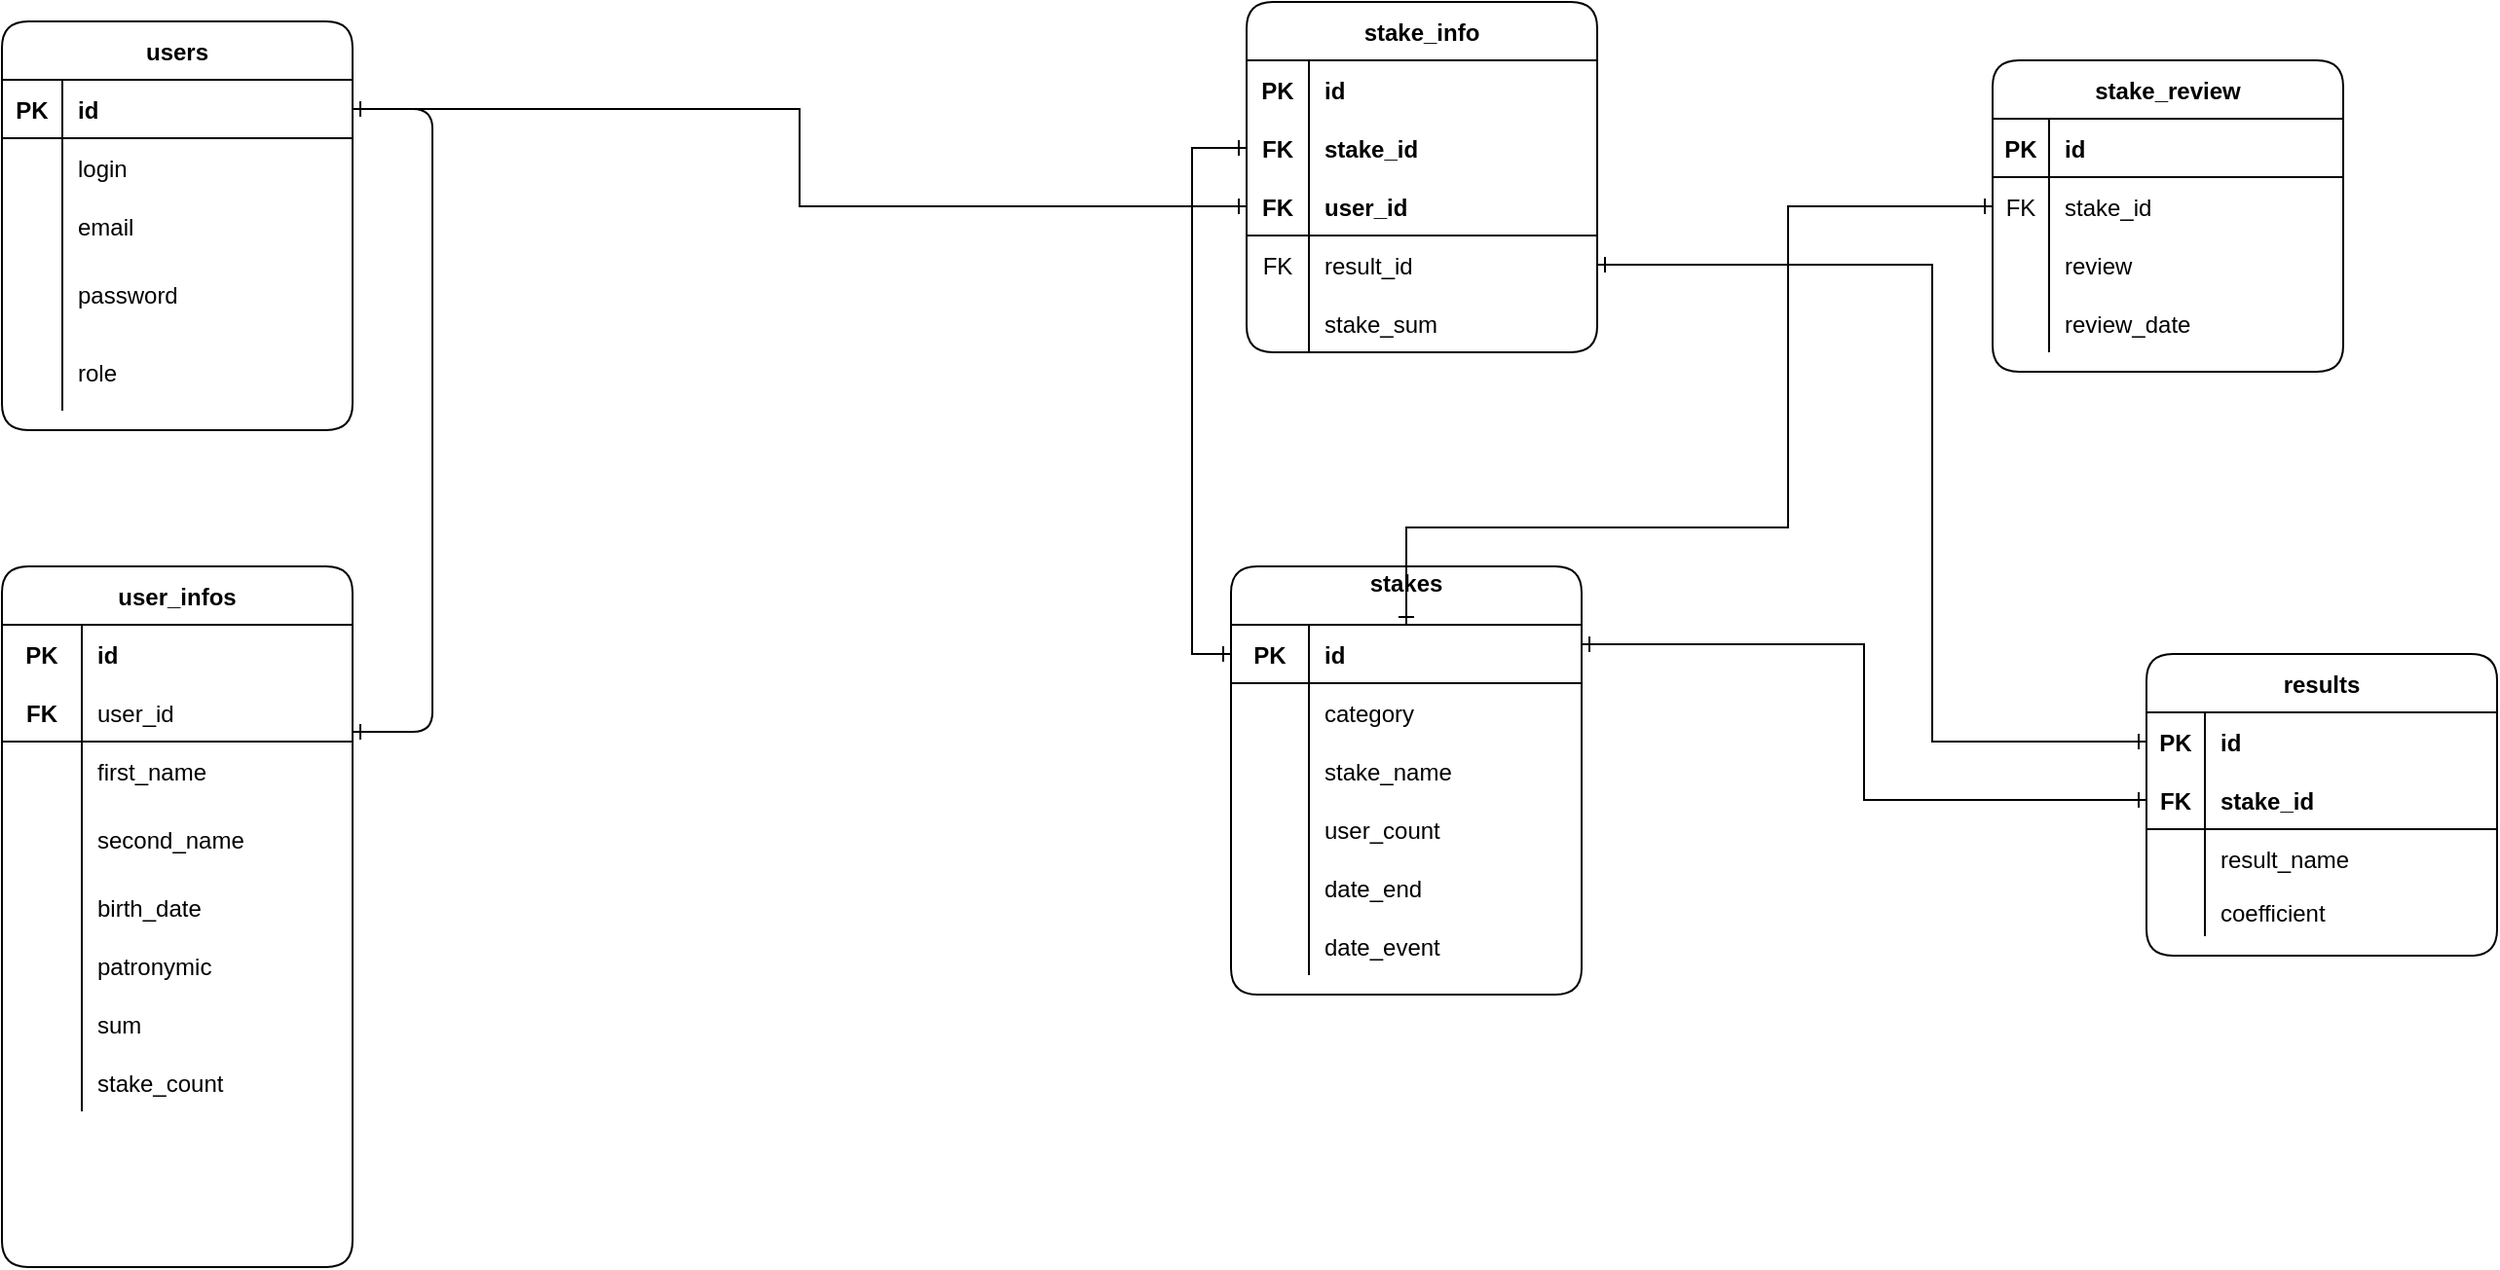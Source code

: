 <mxfile version="20.7.3" type="device"><diagram id="nK_JJDQI5dU1-QxioTif" name="Страница 1"><mxGraphModel dx="549" dy="666" grid="1" gridSize="10" guides="1" tooltips="1" connect="1" arrows="1" fold="1" page="1" pageScale="1" pageWidth="827" pageHeight="1169" math="0" shadow="0"><root><mxCell id="0"/><mxCell id="1" parent="0"/><mxCell id="eZjrwupxRoLDDXoVJ9OA-2" value="&lt;?xml version=&quot;1.0&quot; encoding=&quot;UTF-8&quot; standalone=&quot;no&quot;?&gt;&#13;&#10;&lt;?validation-md5-digest e04bbb6683b0b42db0f3a06b8feabd65?&gt;&#13;&#10;&lt;worksheet version=&quot;3.0.3&quot; xmlns=&quot;http://schemas.mathsoft.com/worksheet30&quot; xmlns:xsi=&quot;http://www.w3.org/2001/XMLSchema-instance&quot; xmlns:ws=&quot;http://schemas.mathsoft.com/worksheet30&quot; xmlns:ml=&quot;http://schemas.mathsoft.com/math30&quot; xmlns:u=&quot;http://schemas.mathsoft.com/units10&quot; xmlns:p=&quot;http://schemas.mathsoft.com/provenance10&quot;&gt;&#13;&#10;&#9;&lt;pointReleaseData/&gt;&#13;&#10;&#9;&lt;metadata&gt;&#13;&#10;&#9;&#9;&lt;generator&gt;Mathcad Professional 14.1&lt;/generator&gt;&#13;&#10;&#9;&#9;&lt;userData&gt;&#13;&#10;&#9;&#9;&#9;&lt;title/&gt;&#13;&#10;&#9;&#9;&#9;&lt;description/&gt;&#13;&#10;&#9;&#9;&#9;&lt;author&gt;Влад&lt;/author&gt;&#13;&#10;&#9;&#9;&#9;&lt;company&gt;Parametric Technology Corporation&lt;/company&gt;&#13;&#10;&#9;&#9;&#9;&lt;keywords/&gt;&#13;&#10;&#9;&#9;&#9;&lt;revisedBy&gt;User Windows&lt;/revisedBy&gt;&#13;&#10;&#9;&#9;&lt;/userData&gt;&#13;&#10;&#9;&#9;&lt;identityInfo&gt;&#13;&#10;&#9;&#9;&#9;&lt;revision&gt;12&lt;/revision&gt;&#13;&#10;&#9;&#9;&#9;&lt;documentID&gt;02F09711-311C-469D-9FD1-1BDA2CD2C5B9&lt;/documentID&gt;&#13;&#10;&#9;&#9;&#9;&lt;versionID&gt;477A41AE-B1B3-4C4B-9A04-DE043883EF9B&lt;/versionID&gt;&#13;&#10;&#9;&#9;&#9;&lt;parentVersionID&gt;00000000-0000-0000-0000-000000000000&lt;/parentVersionID&gt;&#13;&#10;&#9;&#9;&#9;&lt;branchID&gt;00000000-0000-0000-0000-000000000000&lt;/branchID&gt;&#13;&#10;&#9;&#9;&lt;/identityInfo&gt;&#13;&#10;&#9;&lt;/metadata&gt;&#13;&#10;&#9;&lt;settings&gt;&#13;&#10;&#9;&#9;&lt;presentation&gt;&#13;&#10;&#9;&#9;&#9;&lt;textRendering&gt;&#13;&#10;&#9;&#9;&#9;&#9;&lt;textStyles&gt;&#13;&#10;&#9;&#9;&#9;&#9;&#9;&lt;textStyle name=&quot;Normal&quot;&gt;&#13;&#10;&#9;&#9;&#9;&#9;&#9;&#9;&lt;blockAttr margin-left=&quot;0&quot; margin-right=&quot;0&quot; text-indent=&quot;inherit&quot; text-align=&quot;left&quot; list-style-type=&quot;inherit&quot; tabs=&quot;inherit&quot;/&gt;&#13;&#10;&#9;&#9;&#9;&#9;&#9;&#9;&lt;inlineAttr font-family=&quot;Arial&quot; font-charset=&quot;0&quot; font-size=&quot;10&quot; font-weight=&quot;normal&quot; font-style=&quot;normal&quot; underline=&quot;false&quot; line-through=&quot;false&quot; vertical-align=&quot;baseline&quot;/&gt;&#13;&#10;&#9;&#9;&#9;&#9;&#9;&lt;/textStyle&gt;&#13;&#10;&#9;&#9;&#9;&#9;&#9;&lt;textStyle name=&quot;Heading 1&quot;&gt;&#13;&#10;&#9;&#9;&#9;&#9;&#9;&#9;&lt;blockAttr margin-left=&quot;0&quot; margin-right=&quot;0&quot; text-indent=&quot;inherit&quot; text-align=&quot;left&quot; list-style-type=&quot;inherit&quot; tabs=&quot;inherit&quot;/&gt;&#13;&#10;&#9;&#9;&#9;&#9;&#9;&#9;&lt;inlineAttr font-family=&quot;Arial&quot; font-charset=&quot;0&quot; font-size=&quot;14&quot; font-weight=&quot;bold&quot; font-style=&quot;normal&quot; underline=&quot;false&quot; line-through=&quot;false&quot; vertical-align=&quot;baseline&quot;/&gt;&#13;&#10;&#9;&#9;&#9;&#9;&#9;&lt;/textStyle&gt;&#13;&#10;&#9;&#9;&#9;&#9;&#9;&lt;textStyle name=&quot;Heading 2&quot;&gt;&#13;&#10;&#9;&#9;&#9;&#9;&#9;&#9;&lt;blockAttr margin-left=&quot;0&quot; margin-right=&quot;0&quot; text-indent=&quot;inherit&quot; text-align=&quot;left&quot; list-style-type=&quot;inherit&quot; tabs=&quot;inherit&quot;/&gt;&#13;&#10;&#9;&#9;&#9;&#9;&#9;&#9;&lt;inlineAttr font-family=&quot;Arial&quot; font-charset=&quot;0&quot; font-size=&quot;12&quot; font-weight=&quot;bold&quot; font-style=&quot;italic&quot; underline=&quot;false&quot; line-through=&quot;false&quot; vertical-align=&quot;baseline&quot;/&gt;&#13;&#10;&#9;&#9;&#9;&#9;&#9;&lt;/textStyle&gt;&#13;&#10;&#9;&#9;&#9;&#9;&#9;&lt;textStyle name=&quot;Heading 3&quot;&gt;&#13;&#10;&#9;&#9;&#9;&#9;&#9;&#9;&lt;blockAttr margin-left=&quot;0&quot; margin-right=&quot;0&quot; text-indent=&quot;inherit&quot; text-align=&quot;left&quot; list-style-type=&quot;inherit&quot; tabs=&quot;inherit&quot;/&gt;&#13;&#10;&#9;&#9;&#9;&#9;&#9;&#9;&lt;inlineAttr font-family=&quot;Arial&quot; font-charset=&quot;0&quot; font-size=&quot;12&quot; font-weight=&quot;normal&quot; font-style=&quot;normal&quot; underline=&quot;false&quot; line-through=&quot;false&quot; vertical-align=&quot;baseline&quot;/&gt;&#13;&#10;&#9;&#9;&#9;&#9;&#9;&lt;/textStyle&gt;&#13;&#10;&#9;&#9;&#9;&#9;&#9;&lt;textStyle name=&quot;Paragraph&quot;&gt;&#13;&#10;&#9;&#9;&#9;&#9;&#9;&#9;&lt;blockAttr margin-left=&quot;0&quot; margin-right=&quot;0&quot; text-indent=&quot;21&quot; text-align=&quot;left&quot; list-style-type=&quot;inherit&quot; tabs=&quot;inherit&quot;/&gt;&#13;&#10;&#9;&#9;&#9;&#9;&#9;&#9;&lt;inlineAttr font-family=&quot;Arial&quot; font-charset=&quot;0&quot; font-size=&quot;10&quot; font-weight=&quot;normal&quot; font-style=&quot;normal&quot; underline=&quot;false&quot; line-through=&quot;false&quot; vertical-align=&quot;baseline&quot;/&gt;&#13;&#10;&#9;&#9;&#9;&#9;&#9;&lt;/textStyle&gt;&#13;&#10;&#9;&#9;&#9;&#9;&#9;&lt;textStyle name=&quot;List&quot;&gt;&#13;&#10;&#9;&#9;&#9;&#9;&#9;&#9;&lt;blockAttr margin-left=&quot;14.25&quot; margin-right=&quot;0&quot; text-indent=&quot;-14.25&quot; text-align=&quot;left&quot; list-style-type=&quot;inherit&quot; tabs=&quot;inherit&quot;/&gt;&#13;&#10;&#9;&#9;&#9;&#9;&#9;&#9;&lt;inlineAttr font-family=&quot;Arial&quot; font-charset=&quot;0&quot; font-size=&quot;10&quot; font-weight=&quot;normal&quot; font-style=&quot;normal&quot; underline=&quot;false&quot; line-through=&quot;false&quot; vertical-align=&quot;baseline&quot;/&gt;&#13;&#10;&#9;&#9;&#9;&#9;&#9;&lt;/textStyle&gt;&#13;&#10;&#9;&#9;&#9;&#9;&#9;&lt;textStyle name=&quot;Indent&quot;&gt;&#13;&#10;&#9;&#9;&#9;&#9;&#9;&#9;&lt;blockAttr margin-left=&quot;108&quot; margin-right=&quot;0&quot; text-indent=&quot;inherit&quot; text-align=&quot;left&quot; list-style-type=&quot;inherit&quot; tabs=&quot;inherit&quot;/&gt;&#13;&#10;&#9;&#9;&#9;&#9;&#9;&#9;&lt;inlineAttr font-family=&quot;Arial&quot; font-charset=&quot;0&quot; font-size=&quot;10&quot; font-weight=&quot;normal&quot; font-style=&quot;normal&quot; underline=&quot;false&quot; line-through=&quot;false&quot; vertical-align=&quot;baseline&quot;/&gt;&#13;&#10;&#9;&#9;&#9;&#9;&#9;&lt;/textStyle&gt;&#13;&#10;&#9;&#9;&#9;&#9;&#9;&lt;textStyle name=&quot;Title&quot;&gt;&#13;&#10;&#9;&#9;&#9;&#9;&#9;&#9;&lt;blockAttr margin-left=&quot;0&quot; margin-right=&quot;0&quot; text-indent=&quot;inherit&quot; text-align=&quot;center&quot; list-style-type=&quot;inherit&quot; tabs=&quot;inherit&quot;/&gt;&#13;&#10;&#9;&#9;&#9;&#9;&#9;&#9;&lt;inlineAttr font-family=&quot;Times New Roman&quot; font-charset=&quot;0&quot; font-size=&quot;24&quot; font-weight=&quot;bold&quot; font-style=&quot;normal&quot; underline=&quot;false&quot; line-through=&quot;false&quot; vertical-align=&quot;baseline&quot;/&gt;&#13;&#10;&#9;&#9;&#9;&#9;&#9;&lt;/textStyle&gt;&#13;&#10;&#9;&#9;&#9;&#9;&#9;&lt;textStyle name=&quot;Subtitle&quot; base-style=&quot;Title&quot;&gt;&#13;&#10;&#9;&#9;&#9;&#9;&#9;&#9;&lt;blockAttr margin-left=&quot;0&quot; margin-right=&quot;0&quot; text-indent=&quot;inherit&quot; text-align=&quot;center&quot; list-style-type=&quot;inherit&quot; tabs=&quot;inherit&quot;/&gt;&#13;&#10;&#9;&#9;&#9;&#9;&#9;&#9;&lt;inlineAttr font-family=&quot;Times New Roman&quot; font-charset=&quot;0&quot; font-size=&quot;18&quot; font-weight=&quot;normal&quot; font-style=&quot;normal&quot; underline=&quot;false&quot; line-through=&quot;false&quot; vertical-align=&quot;baseline&quot;/&gt;&#13;&#10;&#9;&#9;&#9;&#9;&#9;&lt;/textStyle&gt;&#13;&#10;&#9;&#9;&#9;&#9;&lt;/textStyles&gt;&#13;&#10;&#9;&#9;&#9;&lt;/textRendering&gt;&#13;&#10;&#9;&#9;&#9;&lt;mathRendering equation-color=&quot;#000&quot;&gt;&#13;&#10;&#9;&#9;&#9;&#9;&lt;operators multiplication=&quot;narrow-dot&quot; derivative=&quot;derivative&quot; literal-subscript=&quot;large&quot; definition=&quot;colon-equal&quot; global-definition=&quot;triple-equal&quot; local-definition=&quot;left-arrow&quot; equality=&quot;bold-equal&quot; symbolic-evaluation=&quot;right-arrow&quot;/&gt;&#13;&#10;&#9;&#9;&#9;&#9;&lt;mathStyles&gt;&#13;&#10;&#9;&#9;&#9;&#9;&#9;&lt;mathStyle name=&quot;Variables&quot; font-family=&quot;Times New Roman&quot; font-charset=&quot;0&quot; font-size=&quot;10&quot; font-weight=&quot;normal&quot; font-style=&quot;normal&quot; underline=&quot;false&quot;/&gt;&#13;&#10;&#9;&#9;&#9;&#9;&#9;&lt;mathStyle name=&quot;Constants&quot; font-family=&quot;Times New Roman&quot; font-charset=&quot;0&quot; font-size=&quot;10&quot; font-weight=&quot;normal&quot; font-style=&quot;normal&quot; underline=&quot;false&quot;/&gt;&#13;&#10;&#9;&#9;&#9;&#9;&#9;&lt;mathStyle name=&quot;User 1&quot; font-family=&quot;Arial&quot; font-charset=&quot;0&quot; font-size=&quot;10&quot; font-weight=&quot;normal&quot; font-style=&quot;normal&quot; underline=&quot;false&quot;/&gt;&#13;&#10;&#9;&#9;&#9;&#9;&#9;&lt;mathStyle name=&quot;User 2&quot; font-family=&quot;Courier New&quot; font-charset=&quot;0&quot; font-size=&quot;10&quot; font-weight=&quot;normal&quot; font-style=&quot;normal&quot; underline=&quot;false&quot;/&gt;&#13;&#10;&#9;&#9;&#9;&#9;&#9;&lt;mathStyle name=&quot;User 3&quot; font-family=&quot;Arial&quot; font-charset=&quot;0&quot; font-size=&quot;10&quot; font-weight=&quot;bold&quot; font-style=&quot;normal&quot; underline=&quot;false&quot;/&gt;&#13;&#10;&#9;&#9;&#9;&#9;&#9;&lt;mathStyle name=&quot;User 4&quot; font-family=&quot;Times New Roman&quot; font-charset=&quot;0&quot; font-size=&quot;10&quot; font-weight=&quot;normal&quot; font-style=&quot;italic&quot; underline=&quot;false&quot;/&gt;&#13;&#10;&#9;&#9;&#9;&#9;&#9;&lt;mathStyle name=&quot;User 5&quot; font-family=&quot;Times New Roman&quot; font-charset=&quot;0&quot; font-size=&quot;10&quot; font-weight=&quot;normal&quot; font-style=&quot;normal&quot; underline=&quot;false&quot;/&gt;&#13;&#10;&#9;&#9;&#9;&#9;&#9;&lt;mathStyle name=&quot;User 6&quot; font-family=&quot;Arial&quot; font-charset=&quot;0&quot; font-size=&quot;10&quot; font-weight=&quot;normal&quot; font-style=&quot;normal&quot; underline=&quot;false&quot;/&gt;&#13;&#10;&#9;&#9;&#9;&#9;&#9;&lt;mathStyle name=&quot;User 7&quot; font-family=&quot;Times New Roman&quot; font-charset=&quot;0&quot; font-size=&quot;10&quot; font-weight=&quot;normal&quot; font-style=&quot;normal&quot; underline=&quot;false&quot;/&gt;&#13;&#10;&#9;&#9;&#9;&#9;&#9;&lt;mathStyle name=&quot;Math Text Font&quot; font-family=&quot;Times New Roman&quot; font-charset=&quot;0&quot; font-size=&quot;14&quot; font-weight=&quot;normal&quot; font-style=&quot;normal&quot; underline=&quot;false&quot;/&gt;&#13;&#10;&#9;&#9;&#9;&#9;&lt;/mathStyles&gt;&#13;&#10;&#9;&#9;&#9;&#9;&lt;dimensionNames mass=&quot;mass&quot; length=&quot;length&quot; time=&quot;time&quot; current=&quot;current&quot; thermodynamic-temperature=&quot;temperature&quot; luminous-intensity=&quot;luminosity&quot; amount-of-substance=&quot;substance&quot; display=&quot;false&quot;/&gt;&#13;&#10;&#9;&#9;&#9;&#9;&lt;symbolics derivation-steps-style=&quot;vertical-insert&quot; show-comments=&quot;false&quot; evaluate-in-place=&quot;false&quot;/&gt;&#13;&#10;&#9;&#9;&#9;&#9;&lt;results numeric-only=&quot;true&quot;&gt;&#13;&#10;&#9;&#9;&#9;&#9;&#9;&lt;general precision=&quot;3&quot; show-trailing-zeros=&quot;false&quot; radix=&quot;dec&quot; complex-threshold=&quot;10&quot; zero-threshold=&quot;15&quot; imaginary-value=&quot;i&quot; exponential-threshold=&quot;3&quot;/&gt;&#13;&#10;&#9;&#9;&#9;&#9;&#9;&lt;matrix display-style=&quot;auto&quot; expand-nested-arrays=&quot;false&quot;/&gt;&#13;&#10;&#9;&#9;&#9;&#9;&#9;&lt;unit format-units=&quot;true&quot; simplify-units=&quot;true&quot; fractional-unit-exponent=&quot;false&quot;/&gt;&#13;&#10;&#9;&#9;&#9;&#9;&lt;/results&gt;&#13;&#10;&#9;&#9;&#9;&lt;/mathRendering&gt;&#13;&#10;&#9;&#9;&#9;&lt;pageModel show-page-frame=&quot;false&quot; show-header-frame=&quot;false&quot; show-footer-frame=&quot;false&quot; header-footer-start-page=&quot;1&quot; paper-code=&quot;9&quot; orientation=&quot;portrait&quot; print-single-page-width=&quot;false&quot; page-width=&quot;595.5&quot; page-height=&quot;842.25&quot;&gt;&#13;&#10;&#9;&#9;&#9;&#9;&lt;margins left=&quot;86.4&quot; right=&quot;86.4&quot; top=&quot;86.4&quot; bottom=&quot;86.4&quot;/&gt;&#13;&#10;&#9;&#9;&#9;&#9;&lt;header use-full-page-width=&quot;false&quot;/&gt;&#13;&#10;&#9;&#9;&#9;&#9;&lt;footer use-full-page-width=&quot;false&quot;/&gt;&#13;&#10;&#9;&#9;&#9;&lt;/pageModel&gt;&#13;&#10;&#9;&#9;&#9;&lt;colorModel background-color=&quot;#fff&quot; default-highlight-color=&quot;#ffff80&quot;/&gt;&#13;&#10;&#9;&#9;&#9;&lt;language math=&quot;ru&quot; UI=&quot;ru&quot;/&gt;&#13;&#10;&#9;&#9;&lt;/presentation&gt;&#13;&#10;&#9;&#9;&lt;calculation&gt;&#13;&#10;&#9;&#9;&#9;&lt;builtInVariables array-origin=&quot;0&quot; convergence-tolerance=&quot;0.001&quot; constraint-tolerance=&quot;0.001&quot; random-seed=&quot;1&quot; prn-precision=&quot;4&quot; prn-col-width=&quot;8&quot;/&gt;&#13;&#10;&#9;&#9;&#9;&lt;calculationBehavior automatic-recalculation=&quot;true&quot; matrix-strict-singularity-check=&quot;true&quot; optimize-expressions=&quot;false&quot; exact-boolean=&quot;true&quot; strings-use-origin=&quot;false&quot; zero-over-zero=&quot;0&quot;&gt;&#13;&#10;&#9;&#9;&#9;&#9;&lt;compatibility multiple-assignment=&quot;MC12&quot; local-assignment=&quot;MC12&quot;/&gt;&#13;&#10;&#9;&#9;&#9;&lt;/calculationBehavior&gt;&#13;&#10;&#9;&#9;&#9;&lt;units&gt;&#13;&#10;&#9;&#9;&#9;&#9;&lt;currentUnitSystem name=&quot;si&quot; customized=&quot;false&quot;/&gt;&#13;&#10;&#9;&#9;&#9;&lt;/units&gt;&#13;&#10;&#9;&#9;&lt;/calculation&gt;&#13;&#10;&#9;&#9;&lt;editor view-annotations=&quot;false&quot; view-regions=&quot;false&quot;&gt;&#13;&#10;&#9;&#9;&#9;&lt;ruler is-visible=&quot;false&quot; ruler-unit=&quot;cm&quot;/&gt;&#13;&#10;&#9;&#9;&#9;&lt;plotTemplate&gt;&#13;&#10;&#9;&#9;&#9;&#9;&lt;polar item-idref=&quot;1&quot;/&gt;&#13;&#10;&#9;&#9;&#9;&#9;&lt;xy item-idref=&quot;2&quot;/&gt;&#13;&#10;&#9;&#9;&#9;&lt;/plotTemplate&gt;&#13;&#10;&#9;&#9;&#9;&lt;grid granularity-x=&quot;6&quot; granularity-y=&quot;6&quot;/&gt;&#13;&#10;&#9;&#9;&lt;/editor&gt;&#13;&#10;&#9;&#9;&lt;fileFormat image-type=&quot;image/png&quot; image-quality=&quot;75&quot; save-numeric-results=&quot;true&quot; exclude-large-results=&quot;false&quot; save-text-images=&quot;false&quot; screen-dpi=&quot;96&quot;/&gt;&#13;&#10;&#9;&#9;&lt;miscellaneous&gt;&#13;&#10;&#9;&#9;&#9;&lt;handbook handbook-region-tag-ub=&quot;335&quot; can-delete-original-handbook-regions=&quot;true&quot; can-delete-user-regions=&quot;true&quot; can-print=&quot;true&quot; can-copy=&quot;true&quot; can-save=&quot;true&quot; file-permission-mask=&quot;4294967295&quot;/&gt;&#13;&#10;&#9;&#9;&lt;/miscellaneous&gt;&#13;&#10;&#9;&lt;/settings&gt;&#13;&#10;&#9;&lt;regions&gt;&#13;&#10;&#9;&#9;&lt;region region-id=&quot;256&quot; left=&quot;66&quot; top=&quot;39&quot; width=&quot;60&quot; height=&quot;18.75&quot; align-x=&quot;89.25&quot; align-y=&quot;54&quot; show-border=&quot;false&quot; show-highlight=&quot;false&quot; is-protected=&quot;true&quot; z-order=&quot;0&quot; background-color=&quot;inherit&quot; tag=&quot;&quot;&gt;&#13;&#10;&#9;&#9;&#9;&lt;math optimize=&quot;false&quot; disable-calc=&quot;false&quot;&gt;&#13;&#10;&#9;&#9;&#9;&#9;&lt;ml:define xmlns:ml=&quot;http://schemas.mathsoft.com/math30&quot;&gt;&#13;&#10;&#9;&#9;&#9;&#9;&#9;&lt;ml:function&gt;&#13;&#10;&#9;&#9;&#9;&#9;&#9;&#9;&lt;ml:id xml:space=&quot;preserve&quot;&gt;f&lt;/ml:id&gt;&#13;&#10;&#9;&#9;&#9;&#9;&#9;&#9;&lt;ml:boundVars&gt;&#13;&#10;&#9;&#9;&#9;&#9;&#9;&#9;&#9;&lt;ml:id xml:space=&quot;preserve&quot;&gt;x&lt;/ml:id&gt;&#13;&#10;&#9;&#9;&#9;&#9;&#9;&#9;&lt;/ml:boundVars&gt;&#13;&#10;&#9;&#9;&#9;&#9;&#9;&lt;/ml:function&gt;&#13;&#10;&#9;&#9;&#9;&#9;&#9;&lt;ml:apply&gt;&#13;&#10;&#9;&#9;&#9;&#9;&#9;&#9;&lt;ml:minus/&gt;&#13;&#10;&#9;&#9;&#9;&#9;&#9;&#9;&lt;ml:apply&gt;&#13;&#10;&#9;&#9;&#9;&#9;&#9;&#9;&#9;&lt;ml:mult style=&quot;auto-select&quot;/&gt;&#13;&#10;&#9;&#9;&#9;&#9;&#9;&#9;&#9;&lt;ml:real&gt;3&lt;/ml:real&gt;&#13;&#10;&#9;&#9;&#9;&#9;&#9;&#9;&#9;&lt;ml:id xml:space=&quot;preserve&quot;&gt;x&lt;/ml:id&gt;&#13;&#10;&#9;&#9;&#9;&#9;&#9;&#9;&lt;/ml:apply&gt;&#13;&#10;&#9;&#9;&#9;&#9;&#9;&#9;&lt;ml:apply&gt;&#13;&#10;&#9;&#9;&#9;&#9;&#9;&#9;&#9;&lt;ml:pow/&gt;&#13;&#10;&#9;&#9;&#9;&#9;&#9;&#9;&#9;&lt;ml:id xml:space=&quot;preserve&quot;&gt;e&lt;/ml:id&gt;&#13;&#10;&#9;&#9;&#9;&#9;&#9;&#9;&#9;&lt;ml:id xml:space=&quot;preserve&quot;&gt;x&lt;/ml:id&gt;&#13;&#10;&#9;&#9;&#9;&#9;&#9;&#9;&lt;/ml:apply&gt;&#13;&#10;&#9;&#9;&#9;&#9;&#9;&lt;/ml:apply&gt;&#13;&#10;&#9;&#9;&#9;&#9;&lt;/ml:define&gt;&#13;&#10;&#9;&#9;&#9;&lt;/math&gt;&#13;&#10;&#9;&#9;&#9;&lt;rendering item-idref=&quot;3&quot;/&gt;&#13;&#10;&#9;&#9;&lt;/region&gt;&#13;&#10;&#9;&#9;&lt;region region-id=&quot;257&quot; left=&quot;186&quot; top=&quot;45&quot; width=&quot;27.75&quot; height=&quot;12.75&quot; align-x=&quot;201&quot; align-y=&quot;54&quot; show-border=&quot;false&quot; show-highlight=&quot;false&quot; is-protected=&quot;true&quot; z-order=&quot;0&quot; background-color=&quot;inherit&quot; tag=&quot;&quot;&gt;&#13;&#10;&#9;&#9;&#9;&lt;math optimize=&quot;false&quot; disable-calc=&quot;false&quot;&gt;&#13;&#10;&#9;&#9;&#9;&#9;&lt;ml:provenance expr-id=&quot;1&quot; xmlns:ml=&quot;http://schemas.mathsoft.com/math30&quot;&gt;&#13;&#10;&#9;&#9;&#9;&#9;&#9;&lt;originRef doc-id=&quot;6AA40166-1794-49E4-883F-1C5A9BEB9ACD&quot; version-id=&quot;A9A2A66D-D375-4F0C-907C-C3AD598D0BAB&quot; branch-id=&quot;00000000-0000-0000-0000-000000000000&quot; revision-num=&quot;323122172&quot; is-modified=&quot;true&quot; region-id=&quot;0&quot; href=&quot;D:\1labaMV2222.xmcd&quot; xmlns=&quot;http://schemas.mathsoft.com/provenance10&quot;&gt;&#13;&#10;&#9;&#9;&#9;&#9;&#9;&#9;&lt;hash/&gt;&#13;&#10;&#9;&#9;&#9;&#9;&#9;&lt;/originRef&gt;&#13;&#10;&#9;&#9;&#9;&#9;&#9;&lt;parentRef doc-id=&quot;45AEBA9F-5D21-4FDF-B700-D66033A00B22&quot; version-id=&quot;386EE14E-01B5-4BA4-A721-9F4CCB8F749E&quot; branch-id=&quot;00000000-0000-0000-0000-000000000000&quot; revision-num=&quot;323120012&quot; is-modified=&quot;true&quot; region-id=&quot;0&quot; href=&quot;C:\Users\Влад\Downloads\Методы вычислений\Lab 1.xmcd&quot; xmlns=&quot;http://schemas.mathsoft.com/provenance10&quot;&gt;&#13;&#10;&#9;&#9;&#9;&#9;&#9;&#9;&lt;hash/&gt;&#13;&#10;&#9;&#9;&#9;&#9;&#9;&lt;/parentRef&gt;&#13;&#10;&#9;&#9;&#9;&#9;&#9;&lt;comment xmlns=&quot;http://schemas.mathsoft.com/provenance10&quot;/&gt;&#13;&#10;&#9;&#9;&#9;&#9;&#9;&lt;originComment xmlns=&quot;http://schemas.mathsoft.com/provenance10&quot;/&gt;&#13;&#10;&#9;&#9;&#9;&#9;&#9;&lt;contentHash xmlns=&quot;http://schemas.mathsoft.com/provenance10&quot;&gt;1f9aec840b1d7cac8f0f0c5499ce7459&lt;/contentHash&gt;&#13;&#10;&#9;&#9;&#9;&#9;&#9;&lt;ml:define&gt;&#13;&#10;&#9;&#9;&#9;&#9;&#9;&#9;&lt;ml:id xml:space=&quot;preserve&quot;&gt;x1&lt;/ml:id&gt;&#13;&#10;&#9;&#9;&#9;&#9;&#9;&#9;&lt;ml:real&gt;1&lt;/ml:real&gt;&#13;&#10;&#9;&#9;&#9;&#9;&#9;&lt;/ml:define&gt;&#13;&#10;&#9;&#9;&#9;&#9;&lt;/ml:provenance&gt;&#13;&#10;&#9;&#9;&#9;&lt;/math&gt;&#13;&#10;&#9;&#9;&#9;&lt;rendering item-idref=&quot;4&quot;&gt;&#13;&#10;&#9;&#9;&#9;&#9;&lt;element-image-map&gt;&#13;&#10;&#9;&#9;&#9;&#9;&#9;&lt;box left=&quot;1.5&quot; top=&quot;0.75&quot; width=&quot;26.25&quot; height=&quot;11.25&quot; expr-idref=&quot;1&quot; xmlns=&quot;http://schemas.mathsoft.com/worksheet30&quot;/&gt;&#13;&#10;&#9;&#9;&#9;&#9;&lt;/element-image-map&gt;&#13;&#10;&#9;&#9;&#9;&lt;/rendering&gt;&#13;&#10;&#9;&#9;&lt;/region&gt;&#13;&#10;&#9;&#9;&lt;region region-id=&quot;258&quot; left=&quot;246&quot; top=&quot;45&quot; width=&quot;27.75&quot; height=&quot;12.75&quot; align-x=&quot;261&quot; align-y=&quot;54&quot; show-border=&quot;false&quot; show-highlight=&quot;false&quot; is-protected=&quot;true&quot; z-order=&quot;0&quot; background-color=&quot;inherit&quot; tag=&quot;&quot;&gt;&#13;&#10;&#9;&#9;&#9;&lt;math optimize=&quot;false&quot; disable-calc=&quot;false&quot;&gt;&#13;&#10;&#9;&#9;&#9;&#9;&lt;ml:define xmlns:ml=&quot;http://schemas.mathsoft.com/math30&quot;&gt;&#13;&#10;&#9;&#9;&#9;&#9;&#9;&lt;ml:id xml:space=&quot;preserve&quot;&gt;x2&lt;/ml:id&gt;&#13;&#10;&#9;&#9;&#9;&#9;&#9;&lt;ml:real&gt;2&lt;/ml:real&gt;&#13;&#10;&#9;&#9;&#9;&#9;&lt;/ml:define&gt;&#13;&#10;&#9;&#9;&#9;&lt;/math&gt;&#13;&#10;&#9;&#9;&#9;&lt;rendering item-idref=&quot;5&quot;/&gt;&#13;&#10;&#9;&#9;&lt;/region&gt;&#13;&#10;&#9;&#9;&lt;region region-id=&quot;259&quot; left=&quot;300&quot; top=&quot;45&quot; width=&quot;32.25&quot; height=&quot;12.75&quot; align-x=&quot;312.75&quot; align-y=&quot;54&quot; show-border=&quot;false&quot; show-highlight=&quot;false&quot; is-protected=&quot;true&quot; z-order=&quot;0&quot; background-color=&quot;inherit&quot; tag=&quot;&quot;&gt;&#13;&#10;&#9;&#9;&#9;&lt;math optimize=&quot;false&quot; disable-calc=&quot;false&quot;&gt;&#13;&#10;&#9;&#9;&#9;&#9;&lt;ml:define xmlns:ml=&quot;http://schemas.mathsoft.com/math30&quot;&gt;&#13;&#10;&#9;&#9;&#9;&#9;&#9;&lt;ml:id xml:space=&quot;preserve&quot;&gt;h&lt;/ml:id&gt;&#13;&#10;&#9;&#9;&#9;&#9;&#9;&lt;ml:real&gt;0.2&lt;/ml:real&gt;&#13;&#10;&#9;&#9;&#9;&#9;&lt;/ml:define&gt;&#13;&#10;&#9;&#9;&#9;&lt;/math&gt;&#13;&#10;&#9;&#9;&#9;&lt;rendering item-idref=&quot;6&quot;/&gt;&#13;&#10;&#9;&#9;&lt;/region&gt;&#13;&#10;&#9;&#9;&lt;region region-id=&quot;260&quot; left=&quot;6&quot; top=&quot;75&quot; width=&quot;111&quot; height=&quot;100.5&quot; align-x=&quot;31.5&quot; align-y=&quot;84&quot; show-border=&quot;false&quot; show-highlight=&quot;false&quot; is-protected=&quot;true&quot; z-order=&quot;0&quot; background-color=&quot;inherit&quot; tag=&quot;&quot;&gt;&#13;&#10;&#9;&#9;&#9;&lt;math optimize=&quot;false&quot; disable-calc=&quot;false&quot;&gt;&#13;&#10;&#9;&#9;&#9;&#9;&lt;ml:define warning=&quot;WarnRedefinedBIUnit&quot; xmlns:ml=&quot;http://schemas.mathsoft.com/math30&quot;&gt;&#13;&#10;&#9;&#9;&#9;&#9;&#9;&lt;ml:function&gt;&#13;&#10;&#9;&#9;&#9;&#9;&#9;&#9;&lt;ml:id xml:space=&quot;preserve&quot;&gt;T&lt;/ml:id&gt;&#13;&#10;&#9;&#9;&#9;&#9;&#9;&#9;&lt;ml:boundVars&gt;&#13;&#10;&#9;&#9;&#9;&#9;&#9;&#9;&#9;&lt;ml:id xml:space=&quot;preserve&quot;&gt;f&lt;/ml:id&gt;&#13;&#10;&#9;&#9;&#9;&#9;&#9;&#9;&lt;/ml:boundVars&gt;&#13;&#10;&#9;&#9;&#9;&#9;&#9;&lt;/ml:function&gt;&#13;&#10;&#9;&#9;&#9;&#9;&#9;&lt;ml:program&gt;&#13;&#10;&#9;&#9;&#9;&#9;&#9;&#9;&lt;ml:localDefine&gt;&#13;&#10;&#9;&#9;&#9;&#9;&#9;&#9;&#9;&lt;ml:id xml:space=&quot;preserve&quot;&gt;i&lt;/ml:id&gt;&#13;&#10;&#9;&#9;&#9;&#9;&#9;&#9;&#9;&lt;ml:real&gt;0&lt;/ml:real&gt;&#13;&#10;&#9;&#9;&#9;&#9;&#9;&#9;&lt;/ml:localDefine&gt;&#13;&#10;&#9;&#9;&#9;&#9;&#9;&#9;&lt;ml:while&gt;&#13;&#10;&#9;&#9;&#9;&#9;&#9;&#9;&#9;&lt;ml:apply&gt;&#13;&#10;&#9;&#9;&#9;&#9;&#9;&#9;&#9;&#9;&lt;ml:lessOrEqual/&gt;&#13;&#10;&#9;&#9;&#9;&#9;&#9;&#9;&#9;&#9;&lt;ml:id xml:space=&quot;preserve&quot;&gt;x1&lt;/ml:id&gt;&#13;&#10;&#9;&#9;&#9;&#9;&#9;&#9;&#9;&#9;&lt;ml:id xml:space=&quot;preserve&quot;&gt;x2&lt;/ml:id&gt;&#13;&#10;&#9;&#9;&#9;&#9;&#9;&#9;&#9;&lt;/ml:apply&gt;&#13;&#10;&#9;&#9;&#9;&#9;&#9;&#9;&#9;&lt;ml:program&gt;&#13;&#10;&#9;&#9;&#9;&#9;&#9;&#9;&#9;&#9;&lt;ml:localDefine&gt;&#13;&#10;&#9;&#9;&#9;&#9;&#9;&#9;&#9;&#9;&#9;&lt;ml:apply&gt;&#13;&#10;&#9;&#9;&#9;&#9;&#9;&#9;&#9;&#9;&#9;&#9;&lt;ml:indexer/&gt;&#13;&#10;&#9;&#9;&#9;&#9;&#9;&#9;&#9;&#9;&#9;&#9;&lt;ml:id xml:space=&quot;preserve&quot;&gt;T&lt;/ml:id&gt;&#13;&#10;&#9;&#9;&#9;&#9;&#9;&#9;&#9;&#9;&#9;&#9;&lt;ml:sequence&gt;&#13;&#10;&#9;&#9;&#9;&#9;&#9;&#9;&#9;&#9;&#9;&#9;&#9;&lt;ml:id xml:space=&quot;preserve&quot;&gt;i&lt;/ml:id&gt;&#13;&#10;&#9;&#9;&#9;&#9;&#9;&#9;&#9;&#9;&#9;&#9;&#9;&lt;ml:real&gt;0&lt;/ml:real&gt;&#13;&#10;&#9;&#9;&#9;&#9;&#9;&#9;&#9;&#9;&#9;&#9;&lt;/ml:sequence&gt;&#13;&#10;&#9;&#9;&#9;&#9;&#9;&#9;&#9;&#9;&#9;&lt;/ml:apply&gt;&#13;&#10;&#9;&#9;&#9;&#9;&#9;&#9;&#9;&#9;&#9;&lt;ml:apply&gt;&#13;&#10;&#9;&#9;&#9;&#9;&#9;&#9;&#9;&#9;&#9;&#9;&lt;ml:id xml:space=&quot;preserve&quot;&gt;f&lt;/ml:id&gt;&#13;&#10;&#9;&#9;&#9;&#9;&#9;&#9;&#9;&#9;&#9;&#9;&lt;ml:id xml:space=&quot;preserve&quot;&gt;x1&lt;/ml:id&gt;&#13;&#10;&#9;&#9;&#9;&#9;&#9;&#9;&#9;&#9;&#9;&lt;/ml:apply&gt;&#13;&#10;&#9;&#9;&#9;&#9;&#9;&#9;&#9;&#9;&lt;/ml:localDefine&gt;&#13;&#10;&#9;&#9;&#9;&#9;&#9;&#9;&#9;&#9;&lt;ml:localDefine&gt;&#13;&#10;&#9;&#9;&#9;&#9;&#9;&#9;&#9;&#9;&#9;&lt;ml:id xml:space=&quot;preserve&quot;&gt;x1&lt;/ml:id&gt;&#13;&#10;&#9;&#9;&#9;&#9;&#9;&#9;&#9;&#9;&#9;&lt;ml:apply&gt;&#13;&#10;&#9;&#9;&#9;&#9;&#9;&#9;&#9;&#9;&#9;&#9;&lt;ml:plus/&gt;&#13;&#10;&#9;&#9;&#9;&#9;&#9;&#9;&#9;&#9;&#9;&#9;&lt;ml:id xml:space=&quot;preserve&quot;&gt;x1&lt;/ml:id&gt;&#13;&#10;&#9;&#9;&#9;&#9;&#9;&#9;&#9;&#9;&#9;&#9;&lt;ml:id xml:space=&quot;preserve&quot;&gt;h&lt;/ml:id&gt;&#13;&#10;&#9;&#9;&#9;&#9;&#9;&#9;&#9;&#9;&#9;&lt;/ml:apply&gt;&#13;&#10;&#9;&#9;&#9;&#9;&#9;&#9;&#9;&#9;&lt;/ml:localDefine&gt;&#13;&#10;&#9;&#9;&#9;&#9;&#9;&#9;&#9;&#9;&lt;ml:localDefine&gt;&#13;&#10;&#9;&#9;&#9;&#9;&#9;&#9;&#9;&#9;&#9;&lt;ml:id xml:space=&quot;preserve&quot;&gt;i&lt;/ml:id&gt;&#13;&#10;&#9;&#9;&#9;&#9;&#9;&#9;&#9;&#9;&#9;&lt;ml:apply&gt;&#13;&#10;&#9;&#9;&#9;&#9;&#9;&#9;&#9;&#9;&#9;&#9;&lt;ml:plus/&gt;&#13;&#10;&#9;&#9;&#9;&#9;&#9;&#9;&#9;&#9;&#9;&#9;&lt;ml:id xml:space=&quot;preserve&quot;&gt;i&lt;/ml:id&gt;&#13;&#10;&#9;&#9;&#9;&#9;&#9;&#9;&#9;&#9;&#9;&#9;&lt;ml:real&gt;1&lt;/ml:real&gt;&#13;&#10;&#9;&#9;&#9;&#9;&#9;&#9;&#9;&#9;&#9;&lt;/ml:apply&gt;&#13;&#10;&#9;&#9;&#9;&#9;&#9;&#9;&#9;&#9;&lt;/ml:localDefine&gt;&#13;&#10;&#9;&#9;&#9;&#9;&#9;&#9;&#9;&lt;/ml:program&gt;&#13;&#10;&#9;&#9;&#9;&#9;&#9;&#9;&lt;/ml:while&gt;&#13;&#10;&#9;&#9;&#9;&#9;&#9;&#9;&lt;ml:return&gt;&#13;&#10;&#9;&#9;&#9;&#9;&#9;&#9;&#9;&lt;ml:id xml:space=&quot;preserve&quot;&gt;T&lt;/ml:id&gt;&#13;&#10;&#9;&#9;&#9;&#9;&#9;&#9;&lt;/ml:return&gt;&#13;&#10;&#9;&#9;&#9;&#9;&#9;&lt;/ml:program&gt;&#13;&#10;&#9;&#9;&#9;&#9;&lt;/ml:define&gt;&#13;&#10;&#9;&#9;&#9;&lt;/math&gt;&#13;&#10;&#9;&#9;&#9;&lt;rendering item-idref=&quot;7&quot;/&gt;&#13;&#10;&#9;&#9;&lt;/region&gt;&#13;&#10;&#9;&#9;&lt;region region-id=&quot;261&quot; left=&quot;258&quot; top=&quot;75&quot; width=&quot;127.5&quot; height=&quot;100.5&quot; align-x=&quot;303.75&quot; align-y=&quot;84&quot; show-border=&quot;false&quot; show-highlight=&quot;false&quot; is-protected=&quot;true&quot; z-order=&quot;0&quot; background-color=&quot;inherit&quot; tag=&quot;&quot;&gt;&#13;&#10;&#9;&#9;&#9;&lt;math optimize=&quot;false&quot; disable-calc=&quot;false&quot;&gt;&#13;&#10;&#9;&#9;&#9;&#9;&lt;ml:define xmlns:ml=&quot;http://schemas.mathsoft.com/math30&quot;&gt;&#13;&#10;&#9;&#9;&#9;&#9;&#9;&lt;ml:function&gt;&#13;&#10;&#9;&#9;&#9;&#9;&#9;&#9;&lt;ml:id xml:space=&quot;preserve&quot;&gt;T1&lt;/ml:id&gt;&#13;&#10;&#9;&#9;&#9;&#9;&#9;&#9;&lt;ml:boundVars&gt;&#13;&#10;&#9;&#9;&#9;&#9;&#9;&#9;&#9;&lt;ml:id xml:space=&quot;preserve&quot;&gt;x1&lt;/ml:id&gt;&#13;&#10;&#9;&#9;&#9;&#9;&#9;&#9;&#9;&lt;ml:id xml:space=&quot;preserve&quot;&gt;x2&lt;/ml:id&gt;&#13;&#10;&#9;&#9;&#9;&#9;&#9;&#9;&lt;/ml:boundVars&gt;&#13;&#10;&#9;&#9;&#9;&#9;&#9;&lt;/ml:function&gt;&#13;&#10;&#9;&#9;&#9;&#9;&#9;&lt;ml:program&gt;&#13;&#10;&#9;&#9;&#9;&#9;&#9;&#9;&lt;ml:localDefine&gt;&#13;&#10;&#9;&#9;&#9;&#9;&#9;&#9;&#9;&lt;ml:id xml:space=&quot;preserve&quot;&gt;i&lt;/ml:id&gt;&#13;&#10;&#9;&#9;&#9;&#9;&#9;&#9;&#9;&lt;ml:real&gt;0&lt;/ml:real&gt;&#13;&#10;&#9;&#9;&#9;&#9;&#9;&#9;&lt;/ml:localDefine&gt;&#13;&#10;&#9;&#9;&#9;&#9;&#9;&#9;&lt;ml:while&gt;&#13;&#10;&#9;&#9;&#9;&#9;&#9;&#9;&#9;&lt;ml:apply&gt;&#13;&#10;&#9;&#9;&#9;&#9;&#9;&#9;&#9;&#9;&lt;ml:lessOrEqual/&gt;&#13;&#10;&#9;&#9;&#9;&#9;&#9;&#9;&#9;&#9;&lt;ml:id xml:space=&quot;preserve&quot;&gt;x1&lt;/ml:id&gt;&#13;&#10;&#9;&#9;&#9;&#9;&#9;&#9;&#9;&#9;&lt;ml:id xml:space=&quot;preserve&quot;&gt;x2&lt;/ml:id&gt;&#13;&#10;&#9;&#9;&#9;&#9;&#9;&#9;&#9;&lt;/ml:apply&gt;&#13;&#10;&#9;&#9;&#9;&#9;&#9;&#9;&#9;&lt;ml:program&gt;&#13;&#10;&#9;&#9;&#9;&#9;&#9;&#9;&#9;&#9;&lt;ml:localDefine&gt;&#13;&#10;&#9;&#9;&#9;&#9;&#9;&#9;&#9;&#9;&#9;&lt;ml:apply&gt;&#13;&#10;&#9;&#9;&#9;&#9;&#9;&#9;&#9;&#9;&#9;&#9;&lt;ml:indexer/&gt;&#13;&#10;&#9;&#9;&#9;&#9;&#9;&#9;&#9;&#9;&#9;&#9;&lt;ml:id xml:space=&quot;preserve&quot;&gt;T&lt;/ml:id&gt;&#13;&#10;&#9;&#9;&#9;&#9;&#9;&#9;&#9;&#9;&#9;&#9;&lt;ml:sequence&gt;&#13;&#10;&#9;&#9;&#9;&#9;&#9;&#9;&#9;&#9;&#9;&#9;&#9;&lt;ml:id xml:space=&quot;preserve&quot;&gt;i&lt;/ml:id&gt;&#13;&#10;&#9;&#9;&#9;&#9;&#9;&#9;&#9;&#9;&#9;&#9;&#9;&lt;ml:real&gt;0&lt;/ml:real&gt;&#13;&#10;&#9;&#9;&#9;&#9;&#9;&#9;&#9;&#9;&#9;&#9;&lt;/ml:sequence&gt;&#13;&#10;&#9;&#9;&#9;&#9;&#9;&#9;&#9;&#9;&#9;&lt;/ml:apply&gt;&#13;&#10;&#9;&#9;&#9;&#9;&#9;&#9;&#9;&#9;&#9;&lt;ml:id xml:space=&quot;preserve&quot;&gt;x1&lt;/ml:id&gt;&#13;&#10;&#9;&#9;&#9;&#9;&#9;&#9;&#9;&#9;&lt;/ml:localDefine&gt;&#13;&#10;&#9;&#9;&#9;&#9;&#9;&#9;&#9;&#9;&lt;ml:localDefine&gt;&#13;&#10;&#9;&#9;&#9;&#9;&#9;&#9;&#9;&#9;&#9;&lt;ml:id xml:space=&quot;preserve&quot;&gt;x1&lt;/ml:id&gt;&#13;&#10;&#9;&#9;&#9;&#9;&#9;&#9;&#9;&#9;&#9;&lt;ml:apply&gt;&#13;&#10;&#9;&#9;&#9;&#9;&#9;&#9;&#9;&#9;&#9;&#9;&lt;ml:plus/&gt;&#13;&#10;&#9;&#9;&#9;&#9;&#9;&#9;&#9;&#9;&#9;&#9;&lt;ml:id xml:space=&quot;preserve&quot;&gt;x1&lt;/ml:id&gt;&#13;&#10;&#9;&#9;&#9;&#9;&#9;&#9;&#9;&#9;&#9;&#9;&lt;ml:id xml:space=&quot;preserve&quot;&gt;h&lt;/ml:id&gt;&#13;&#10;&#9;&#9;&#9;&#9;&#9;&#9;&#9;&#9;&#9;&lt;/ml:apply&gt;&#13;&#10;&#9;&#9;&#9;&#9;&#9;&#9;&#9;&#9;&lt;/ml:localDefine&gt;&#13;&#10;&#9;&#9;&#9;&#9;&#9;&#9;&#9;&#9;&lt;ml:localDefine&gt;&#13;&#10;&#9;&#9;&#9;&#9;&#9;&#9;&#9;&#9;&#9;&lt;ml:id xml:space=&quot;preserve&quot;&gt;i&lt;/ml:id&gt;&#13;&#10;&#9;&#9;&#9;&#9;&#9;&#9;&#9;&#9;&#9;&lt;ml:apply&gt;&#13;&#10;&#9;&#9;&#9;&#9;&#9;&#9;&#9;&#9;&#9;&#9;&lt;ml:plus/&gt;&#13;&#10;&#9;&#9;&#9;&#9;&#9;&#9;&#9;&#9;&#9;&#9;&lt;ml:id xml:space=&quot;preserve&quot;&gt;i&lt;/ml:id&gt;&#13;&#10;&#9;&#9;&#9;&#9;&#9;&#9;&#9;&#9;&#9;&#9;&lt;ml:real&gt;1&lt;/ml:real&gt;&#13;&#10;&#9;&#9;&#9;&#9;&#9;&#9;&#9;&#9;&#9;&lt;/ml:apply&gt;&#13;&#10;&#9;&#9;&#9;&#9;&#9;&#9;&#9;&#9;&lt;/ml:localDefine&gt;&#13;&#10;&#9;&#9;&#9;&#9;&#9;&#9;&#9;&lt;/ml:program&gt;&#13;&#10;&#9;&#9;&#9;&#9;&#9;&#9;&lt;/ml:while&gt;&#13;&#10;&#9;&#9;&#9;&#9;&#9;&#9;&lt;ml:return&gt;&#13;&#10;&#9;&#9;&#9;&#9;&#9;&#9;&#9;&lt;ml:id xml:space=&quot;preserve&quot;&gt;T&lt;/ml:id&gt;&#13;&#10;&#9;&#9;&#9;&#9;&#9;&#9;&lt;/ml:return&gt;&#13;&#10;&#9;&#9;&#9;&#9;&#9;&lt;/ml:program&gt;&#13;&#10;&#9;&#9;&#9;&#9;&lt;/ml:define&gt;&#13;&#10;&#9;&#9;&#9;&lt;/math&gt;&#13;&#10;&#9;&#9;&#9;&lt;rendering item-idref=&quot;8&quot;/&gt;&#13;&#10;&#9;&#9;&lt;/region&gt;&#13;&#10;&#9;&#9;&lt;region region-id=&quot;262&quot; left=&quot;276&quot; top=&quot;201.75&quot; width=&quot;117.75&quot; height=&quot;95.25&quot; align-x=&quot;312&quot; align-y=&quot;252&quot; show-border=&quot;false&quot; show-highlight=&quot;false&quot; is-protected=&quot;true&quot; z-order=&quot;0&quot; background-color=&quot;inherit&quot; tag=&quot;&quot;&gt;&#13;&#10;&#9;&#9;&#9;&lt;math optimize=&quot;false&quot; disable-calc=&quot;false&quot;&gt;&#13;&#10;&#9;&#9;&#9;&#9;&lt;ml:define xmlns:ml=&quot;http://schemas.mathsoft.com/math30&quot;&gt;&#13;&#10;&#9;&#9;&#9;&#9;&#9;&lt;ml:id xml:space=&quot;preserve&quot;&gt;TableX&lt;/ml:id&gt;&#13;&#10;&#9;&#9;&#9;&#9;&#9;&lt;ml:eval placeholderMultiplicationStyle=&quot;default&quot;&gt;&#13;&#10;&#9;&#9;&#9;&#9;&#9;&#9;&lt;ml:apply&gt;&#13;&#10;&#9;&#9;&#9;&#9;&#9;&#9;&#9;&lt;ml:id xml:space=&quot;preserve&quot;&gt;T1&lt;/ml:id&gt;&#13;&#10;&#9;&#9;&#9;&#9;&#9;&#9;&#9;&lt;ml:sequence&gt;&#13;&#10;&#9;&#9;&#9;&#9;&#9;&#9;&#9;&#9;&lt;ml:real&gt;1&lt;/ml:real&gt;&#13;&#10;&#9;&#9;&#9;&#9;&#9;&#9;&#9;&#9;&lt;ml:real&gt;2&lt;/ml:real&gt;&#13;&#10;&#9;&#9;&#9;&#9;&#9;&#9;&#9;&lt;/ml:sequence&gt;&#13;&#10;&#9;&#9;&#9;&#9;&#9;&#9;&lt;/ml:apply&gt;&#13;&#10;&#9;&#9;&#9;&#9;&#9;&#9;&lt;result xmlns=&quot;http://schemas.mathsoft.com/math30&quot;&gt;&#13;&#10;&#9;&#9;&#9;&#9;&#9;&#9;&#9;&lt;ml:matrix rows=&quot;6&quot; cols=&quot;1&quot;&gt;&#13;&#10;&#9;&#9;&#9;&#9;&#9;&#9;&#9;&#9;&lt;ml:real&gt;1&lt;/ml:real&gt;&#13;&#10;&#9;&#9;&#9;&#9;&#9;&#9;&#9;&#9;&lt;ml:real&gt;1.2&lt;/ml:real&gt;&#13;&#10;&#9;&#9;&#9;&#9;&#9;&#9;&#9;&#9;&lt;ml:real&gt;1.4&lt;/ml:real&gt;&#13;&#10;&#9;&#9;&#9;&#9;&#9;&#9;&#9;&#9;&lt;ml:real&gt;1.6&lt;/ml:real&gt;&#13;&#10;&#9;&#9;&#9;&#9;&#9;&#9;&#9;&#9;&lt;ml:real&gt;1.8&lt;/ml:real&gt;&#13;&#10;&#9;&#9;&#9;&#9;&#9;&#9;&#9;&#9;&lt;ml:real&gt;2.0&lt;/ml:real&gt;&#13;&#10;&#9;&#9;&#9;&#9;&#9;&#9;&#9;&lt;/ml:matrix&gt;&#13;&#10;&#9;&#9;&#9;&#9;&#9;&#9;&lt;/result&gt;&#13;&#10;&#9;&#9;&#9;&#9;&#9;&lt;/ml:eval&gt;&#13;&#10;&#9;&#9;&#9;&#9;&lt;/ml:define&gt;&#13;&#10;&#9;&#9;&#9;&lt;/math&gt;&#13;&#10;&#9;&#9;&#9;&lt;rendering item-idref=&quot;9&quot;/&gt;&#13;&#10;&#9;&#9;&lt;/region&gt;&#13;&#10;&#9;&#9;&lt;region region-id=&quot;263&quot; left=&quot;6&quot; top=&quot;207.75&quot; width=&quot;118.5&quot; height=&quot;95.25&quot; align-x=&quot;41.25&quot; align-y=&quot;258&quot; show-border=&quot;false&quot; show-highlight=&quot;false&quot; is-protected=&quot;true&quot; z-order=&quot;0&quot; background-color=&quot;inherit&quot; tag=&quot;&quot;&gt;&#13;&#10;&#9;&#9;&#9;&lt;math optimize=&quot;false&quot; disable-calc=&quot;false&quot;&gt;&#13;&#10;&#9;&#9;&#9;&#9;&lt;ml:define xmlns:ml=&quot;http://schemas.mathsoft.com/math30&quot;&gt;&#13;&#10;&#9;&#9;&#9;&#9;&#9;&lt;ml:id xml:space=&quot;preserve&quot;&gt;TableY&lt;/ml:id&gt;&#13;&#10;&#9;&#9;&#9;&#9;&#9;&lt;ml:eval placeholderMultiplicationStyle=&quot;default&quot;&gt;&#13;&#10;&#9;&#9;&#9;&#9;&#9;&#9;&lt;ml:apply&gt;&#13;&#10;&#9;&#9;&#9;&#9;&#9;&#9;&#9;&lt;ml:id xml:space=&quot;preserve&quot;&gt;T&lt;/ml:id&gt;&#13;&#10;&#9;&#9;&#9;&#9;&#9;&#9;&#9;&lt;ml:id xml:space=&quot;preserve&quot;&gt;f&lt;/ml:id&gt;&#13;&#10;&#9;&#9;&#9;&#9;&#9;&#9;&lt;/ml:apply&gt;&#13;&#10;&#9;&#9;&#9;&#9;&#9;&#9;&lt;result xmlns=&quot;http://schemas.mathsoft.com/math30&quot;&gt;&#13;&#10;&#9;&#9;&#9;&#9;&#9;&#9;&#9;&lt;ml:matrix rows=&quot;6&quot; cols=&quot;1&quot;&gt;&#13;&#10;&#9;&#9;&#9;&#9;&#9;&#9;&#9;&#9;&lt;ml:real&gt;0.282&lt;/ml:real&gt;&#13;&#10;&#9;&#9;&#9;&#9;&#9;&#9;&#9;&#9;&lt;ml:real&gt;0.28&lt;/ml:real&gt;&#13;&#10;&#9;&#9;&#9;&#9;&#9;&#9;&#9;&#9;&lt;ml:real&gt;0.145&lt;/ml:real&gt;&#13;&#10;&#9;&#9;&#9;&#9;&#9;&#9;&#9;&#9;&lt;ml:real&gt;-0.153&lt;/ml:real&gt;&#13;&#10;&#9;&#9;&#9;&#9;&#9;&#9;&#9;&#9;&lt;ml:real&gt;-0.65&lt;/ml:real&gt;&#13;&#10;&#9;&#9;&#9;&#9;&#9;&#9;&#9;&#9;&lt;ml:real&gt;-1.389&lt;/ml:real&gt;&#13;&#10;&#9;&#9;&#9;&#9;&#9;&#9;&#9;&lt;/ml:matrix&gt;&#13;&#10;&#9;&#9;&#9;&#9;&#9;&#9;&lt;/result&gt;&#13;&#10;&#9;&#9;&#9;&#9;&#9;&lt;/ml:eval&gt;&#13;&#10;&#9;&#9;&#9;&#9;&lt;/ml:define&gt;&#13;&#10;&#9;&#9;&#9;&lt;/math&gt;&#13;&#10;&#9;&#9;&#9;&lt;rendering item-idref=&quot;10&quot;/&gt;&#13;&#10;&#9;&#9;&lt;/region&gt;&#13;&#10;&#9;&#9;&lt;region region-id=&quot;302&quot; left=&quot;18&quot; top=&quot;321&quot; width=&quot;228.75&quot; height=&quot;142.5&quot; align-x=&quot;101.25&quot; align-y=&quot;330&quot; show-border=&quot;false&quot; show-highlight=&quot;false&quot; is-protected=&quot;true&quot; z-order=&quot;0&quot; background-color=&quot;inherit&quot; tag=&quot;&quot;&gt;&#13;&#10;&#9;&#9;&#9;&lt;math optimize=&quot;false&quot; disable-calc=&quot;false&quot;&gt;&#13;&#10;&#9;&#9;&#9;&#9;&lt;ml:provenance expr-id=&quot;1&quot; xmlns:ml=&quot;http://schemas.mathsoft.com/math30&quot;&gt;&#13;&#10;&#9;&#9;&#9;&#9;&#9;&lt;originRef doc-id=&quot;45AEBA9F-5D21-4FDF-B700-D66033A00B22&quot; version-id=&quot;386EE14E-01B5-4BA4-A721-9F4CCB8F749E&quot; branch-id=&quot;00000000-0000-0000-0000-000000000000&quot; revision-num=&quot;323120172&quot; is-modified=&quot;true&quot; region-id=&quot;0&quot; href=&quot;C:\Users\Влад\Downloads\Методы вычислений\Lab 1.xmcd&quot; xmlns=&quot;http://schemas.mathsoft.com/provenance10&quot;&gt;&#13;&#10;&#9;&#9;&#9;&#9;&#9;&#9;&lt;hash/&gt;&#13;&#10;&#9;&#9;&#9;&#9;&#9;&lt;/originRef&gt;&#13;&#10;&#9;&#9;&#9;&#9;&#9;&lt;parentRef doc-id=&quot;45AEBA9F-5D21-4FDF-B700-D66033A00B22&quot; version-id=&quot;386EE14E-01B5-4BA4-A721-9F4CCB8F749E&quot; branch-id=&quot;00000000-0000-0000-0000-000000000000&quot; revision-num=&quot;323120012&quot; is-modified=&quot;true&quot; region-id=&quot;0&quot; href=&quot;C:\Users\Влад\Downloads\Методы вычислений\Lab 1.xmcd&quot; xmlns=&quot;http://schemas.mathsoft.com/provenance10&quot;&gt;&#13;&#10;&#9;&#9;&#9;&#9;&#9;&#9;&lt;hash/&gt;&#13;&#10;&#9;&#9;&#9;&#9;&#9;&lt;/parentRef&gt;&#13;&#10;&#9;&#9;&#9;&#9;&#9;&lt;comment xmlns=&quot;http://schemas.mathsoft.com/provenance10&quot;/&gt;&#13;&#10;&#9;&#9;&#9;&#9;&#9;&lt;originComment xmlns=&quot;http://schemas.mathsoft.com/provenance10&quot;/&gt;&#13;&#10;&#9;&#9;&#9;&#9;&#9;&lt;contentHash xmlns=&quot;http://schemas.mathsoft.com/provenance10&quot;&gt;8f6d999916fc23c9571729a5275f1085&lt;/contentHash&gt;&#13;&#10;&#9;&#9;&#9;&#9;&#9;&lt;ml:define&gt;&#13;&#10;&#9;&#9;&#9;&#9;&#9;&#9;&lt;ml:function&gt;&#13;&#10;&#9;&#9;&#9;&#9;&#9;&#9;&#9;&lt;ml:id xml:space=&quot;preserve&quot;&gt;Lagrange&lt;/ml:id&gt;&#13;&#10;&#9;&#9;&#9;&#9;&#9;&#9;&#9;&lt;ml:boundVars&gt;&#13;&#10;&#9;&#9;&#9;&#9;&#9;&#9;&#9;&#9;&lt;ml:id xml:space=&quot;preserve&quot;&gt;x&lt;/ml:id&gt;&#13;&#10;&#9;&#9;&#9;&#9;&#9;&#9;&#9;&#9;&lt;ml:id xml:space=&quot;preserve&quot;&gt;y&lt;/ml:id&gt;&#13;&#10;&#9;&#9;&#9;&#9;&#9;&#9;&#9;&#9;&lt;ml:id xml:space=&quot;preserve&quot;&gt;z&lt;/ml:id&gt;&#13;&#10;&#9;&#9;&#9;&#9;&#9;&#9;&#9;&#9;&lt;ml:id xml:space=&quot;preserve&quot;&gt;n&lt;/ml:id&gt;&#13;&#10;&#9;&#9;&#9;&#9;&#9;&#9;&#9;&lt;/ml:boundVars&gt;&#13;&#10;&#9;&#9;&#9;&#9;&#9;&#9;&lt;/ml:function&gt;&#13;&#10;&#9;&#9;&#9;&#9;&#9;&#9;&lt;ml:program&gt;&#13;&#10;&#9;&#9;&#9;&#9;&#9;&#9;&#9;&lt;ml:localDefine&gt;&#13;&#10;&#9;&#9;&#9;&#9;&#9;&#9;&#9;&#9;&lt;ml:id xml:space=&quot;preserve&quot;&gt;s&lt;/ml:id&gt;&#13;&#10;&#9;&#9;&#9;&#9;&#9;&#9;&#9;&#9;&lt;ml:real&gt;0&lt;/ml:real&gt;&#13;&#10;&#9;&#9;&#9;&#9;&#9;&#9;&#9;&lt;/ml:localDefine&gt;&#13;&#10;&#9;&#9;&#9;&#9;&#9;&#9;&#9;&lt;ml:for&gt;&#13;&#10;&#9;&#9;&#9;&#9;&#9;&#9;&#9;&#9;&lt;ml:id xml:space=&quot;preserve&quot;&gt;i&lt;/ml:id&gt;&#13;&#10;&#9;&#9;&#9;&#9;&#9;&#9;&#9;&#9;&lt;ml:range&gt;&#13;&#10;&#9;&#9;&#9;&#9;&#9;&#9;&#9;&#9;&#9;&lt;ml:real&gt;0&lt;/ml:real&gt;&#13;&#10;&#9;&#9;&#9;&#9;&#9;&#9;&#9;&#9;&#9;&lt;ml:id xml:space=&quot;preserve&quot;&gt;n&lt;/ml:id&gt;&#13;&#10;&#9;&#9;&#9;&#9;&#9;&#9;&#9;&#9;&lt;/ml:range&gt;&#13;&#10;&#9;&#9;&#9;&#9;&#9;&#9;&#9;&#9;&lt;ml:program&gt;&#13;&#10;&#9;&#9;&#9;&#9;&#9;&#9;&#9;&#9;&#9;&lt;ml:localDefine&gt;&#13;&#10;&#9;&#9;&#9;&#9;&#9;&#9;&#9;&#9;&#9;&#9;&lt;ml:id xml:space=&quot;preserve&quot;&gt;p&lt;/ml:id&gt;&#13;&#10;&#9;&#9;&#9;&#9;&#9;&#9;&#9;&#9;&#9;&#9;&lt;ml:real&gt;1&lt;/ml:real&gt;&#13;&#10;&#9;&#9;&#9;&#9;&#9;&#9;&#9;&#9;&#9;&lt;/ml:localDefine&gt;&#13;&#10;&#9;&#9;&#9;&#9;&#9;&#9;&#9;&#9;&#9;&lt;ml:for&gt;&#13;&#10;&#9;&#9;&#9;&#9;&#9;&#9;&#9;&#9;&#9;&#9;&lt;ml:id xml:space=&quot;preserve&quot;&gt;k&lt;/ml:id&gt;&#13;&#10;&#9;&#9;&#9;&#9;&#9;&#9;&#9;&#9;&#9;&#9;&lt;ml:range&gt;&#13;&#10;&#9;&#9;&#9;&#9;&#9;&#9;&#9;&#9;&#9;&#9;&#9;&lt;ml:real&gt;0&lt;/ml:real&gt;&#13;&#10;&#9;&#9;&#9;&#9;&#9;&#9;&#9;&#9;&#9;&#9;&#9;&lt;ml:id xml:space=&quot;preserve&quot;&gt;n&lt;/ml:id&gt;&#13;&#10;&#9;&#9;&#9;&#9;&#9;&#9;&#9;&#9;&#9;&#9;&lt;/ml:range&gt;&#13;&#10;&#9;&#9;&#9;&#9;&#9;&#9;&#9;&#9;&#9;&#9;&lt;ml:ifThen&gt;&#13;&#10;&#9;&#9;&#9;&#9;&#9;&#9;&#9;&#9;&#9;&#9;&#9;&lt;ml:apply&gt;&#13;&#10;&#9;&#9;&#9;&#9;&#9;&#9;&#9;&#9;&#9;&#9;&#9;&#9;&lt;ml:notEqual/&gt;&#13;&#10;&#9;&#9;&#9;&#9;&#9;&#9;&#9;&#9;&#9;&#9;&#9;&#9;&lt;ml:id xml:space=&quot;preserve&quot;&gt;i&lt;/ml:id&gt;&#13;&#10;&#9;&#9;&#9;&#9;&#9;&#9;&#9;&#9;&#9;&#9;&#9;&#9;&lt;ml:id xml:space=&quot;preserve&quot;&gt;k&lt;/ml:id&gt;&#13;&#10;&#9;&#9;&#9;&#9;&#9;&#9;&#9;&#9;&#9;&#9;&#9;&lt;/ml:apply&gt;&#13;&#10;&#9;&#9;&#9;&#9;&#9;&#9;&#9;&#9;&#9;&#9;&#9;&lt;ml:localDefine&gt;&#13;&#10;&#9;&#9;&#9;&#9;&#9;&#9;&#9;&#9;&#9;&#9;&#9;&#9;&lt;ml:id xml:space=&quot;preserve&quot;&gt;p&lt;/ml:id&gt;&#13;&#10;&#9;&#9;&#9;&#9;&#9;&#9;&#9;&#9;&#9;&#9;&#9;&#9;&lt;ml:apply&gt;&#13;&#10;&#9;&#9;&#9;&#9;&#9;&#9;&#9;&#9;&#9;&#9;&#9;&#9;&#9;&lt;ml:mult/&gt;&#13;&#10;&#9;&#9;&#9;&#9;&#9;&#9;&#9;&#9;&#9;&#9;&#9;&#9;&#9;&lt;ml:id xml:space=&quot;preserve&quot;&gt;p&lt;/ml:id&gt;&#13;&#10;&#9;&#9;&#9;&#9;&#9;&#9;&#9;&#9;&#9;&#9;&#9;&#9;&#9;&lt;ml:apply&gt;&#13;&#10;&#9;&#9;&#9;&#9;&#9;&#9;&#9;&#9;&#9;&#9;&#9;&#9;&#9;&#9;&lt;ml:div/&gt;&#13;&#10;&#9;&#9;&#9;&#9;&#9;&#9;&#9;&#9;&#9;&#9;&#9;&#9;&#9;&#9;&lt;ml:parens&gt;&#13;&#10;&#9;&#9;&#9;&#9;&#9;&#9;&#9;&#9;&#9;&#9;&#9;&#9;&#9;&#9;&#9;&lt;ml:apply&gt;&#13;&#10;&#9;&#9;&#9;&#9;&#9;&#9;&#9;&#9;&#9;&#9;&#9;&#9;&#9;&#9;&#9;&#9;&lt;ml:minus/&gt;&#13;&#10;&#9;&#9;&#9;&#9;&#9;&#9;&#9;&#9;&#9;&#9;&#9;&#9;&#9;&#9;&#9;&#9;&lt;ml:id xml:space=&quot;preserve&quot;&gt;z&lt;/ml:id&gt;&#13;&#10;&#9;&#9;&#9;&#9;&#9;&#9;&#9;&#9;&#9;&#9;&#9;&#9;&#9;&#9;&#9;&#9;&lt;ml:apply&gt;&#13;&#10;&#9;&#9;&#9;&#9;&#9;&#9;&#9;&#9;&#9;&#9;&#9;&#9;&#9;&#9;&#9;&#9;&#9;&lt;ml:indexer/&gt;&#13;&#10;&#9;&#9;&#9;&#9;&#9;&#9;&#9;&#9;&#9;&#9;&#9;&#9;&#9;&#9;&#9;&#9;&#9;&lt;ml:id xml:space=&quot;preserve&quot;&gt;x&lt;/ml:id&gt;&#13;&#10;&#9;&#9;&#9;&#9;&#9;&#9;&#9;&#9;&#9;&#9;&#9;&#9;&#9;&#9;&#9;&#9;&#9;&lt;ml:id xml:space=&quot;preserve&quot;&gt;k&lt;/ml:id&gt;&#13;&#10;&#9;&#9;&#9;&#9;&#9;&#9;&#9;&#9;&#9;&#9;&#9;&#9;&#9;&#9;&#9;&#9;&lt;/ml:apply&gt;&#13;&#10;&#9;&#9;&#9;&#9;&#9;&#9;&#9;&#9;&#9;&#9;&#9;&#9;&#9;&#9;&#9;&lt;/ml:apply&gt;&#13;&#10;&#9;&#9;&#9;&#9;&#9;&#9;&#9;&#9;&#9;&#9;&#9;&#9;&#9;&#9;&lt;/ml:parens&gt;&#13;&#10;&#9;&#9;&#9;&#9;&#9;&#9;&#9;&#9;&#9;&#9;&#9;&#9;&#9;&#9;&lt;ml:parens&gt;&#13;&#10;&#9;&#9;&#9;&#9;&#9;&#9;&#9;&#9;&#9;&#9;&#9;&#9;&#9;&#9;&#9;&lt;ml:apply&gt;&#13;&#10;&#9;&#9;&#9;&#9;&#9;&#9;&#9;&#9;&#9;&#9;&#9;&#9;&#9;&#9;&#9;&#9;&lt;ml:minus/&gt;&#13;&#10;&#9;&#9;&#9;&#9;&#9;&#9;&#9;&#9;&#9;&#9;&#9;&#9;&#9;&#9;&#9;&#9;&lt;ml:apply&gt;&#13;&#10;&#9;&#9;&#9;&#9;&#9;&#9;&#9;&#9;&#9;&#9;&#9;&#9;&#9;&#9;&#9;&#9;&#9;&lt;ml:indexer/&gt;&#13;&#10;&#9;&#9;&#9;&#9;&#9;&#9;&#9;&#9;&#9;&#9;&#9;&#9;&#9;&#9;&#9;&#9;&#9;&lt;ml:id xml:space=&quot;preserve&quot;&gt;x&lt;/ml:id&gt;&#13;&#10;&#9;&#9;&#9;&#9;&#9;&#9;&#9;&#9;&#9;&#9;&#9;&#9;&#9;&#9;&#9;&#9;&#9;&lt;ml:id xml:space=&quot;preserve&quot;&gt;i&lt;/ml:id&gt;&#13;&#10;&#9;&#9;&#9;&#9;&#9;&#9;&#9;&#9;&#9;&#9;&#9;&#9;&#9;&#9;&#9;&#9;&lt;/ml:apply&gt;&#13;&#10;&#9;&#9;&#9;&#9;&#9;&#9;&#9;&#9;&#9;&#9;&#9;&#9;&#9;&#9;&#9;&#9;&lt;ml:apply&gt;&#13;&#10;&#9;&#9;&#9;&#9;&#9;&#9;&#9;&#9;&#9;&#9;&#9;&#9;&#9;&#9;&#9;&#9;&#9;&lt;ml:indexer/&gt;&#13;&#10;&#9;&#9;&#9;&#9;&#9;&#9;&#9;&#9;&#9;&#9;&#9;&#9;&#9;&#9;&#9;&#9;&#9;&lt;ml:id xml:space=&quot;preserve&quot;&gt;x&lt;/ml:id&gt;&#13;&#10;&#9;&#9;&#9;&#9;&#9;&#9;&#9;&#9;&#9;&#9;&#9;&#9;&#9;&#9;&#9;&#9;&#9;&lt;ml:id xml:space=&quot;preserve&quot;&gt;k&lt;/ml:id&gt;&#13;&#10;&#9;&#9;&#9;&#9;&#9;&#9;&#9;&#9;&#9;&#9;&#9;&#9;&#9;&#9;&#9;&#9;&lt;/ml:apply&gt;&#13;&#10;&#9;&#9;&#9;&#9;&#9;&#9;&#9;&#9;&#9;&#9;&#9;&#9;&#9;&#9;&#9;&lt;/ml:apply&gt;&#13;&#10;&#9;&#9;&#9;&#9;&#9;&#9;&#9;&#9;&#9;&#9;&#9;&#9;&#9;&#9;&lt;/ml:parens&gt;&#13;&#10;&#9;&#9;&#9;&#9;&#9;&#9;&#9;&#9;&#9;&#9;&#9;&#9;&#9;&lt;/ml:apply&gt;&#13;&#10;&#9;&#9;&#9;&#9;&#9;&#9;&#9;&#9;&#9;&#9;&#9;&#9;&lt;/ml:apply&gt;&#13;&#10;&#9;&#9;&#9;&#9;&#9;&#9;&#9;&#9;&#9;&#9;&#9;&lt;/ml:localDefine&gt;&#13;&#10;&#9;&#9;&#9;&#9;&#9;&#9;&#9;&#9;&#9;&#9;&lt;/ml:ifThen&gt;&#13;&#10;&#9;&#9;&#9;&#9;&#9;&#9;&#9;&#9;&#9;&lt;/ml:for&gt;&#13;&#10;&#9;&#9;&#9;&#9;&#9;&#9;&#9;&#9;&#9;&lt;ml:localDefine&gt;&#13;&#10;&#9;&#9;&#9;&#9;&#9;&#9;&#9;&#9;&#9;&#9;&lt;ml:id xml:space=&quot;preserve&quot;&gt;s&lt;/ml:id&gt;&#13;&#10;&#9;&#9;&#9;&#9;&#9;&#9;&#9;&#9;&#9;&#9;&lt;ml:apply&gt;&#13;&#10;&#9;&#9;&#9;&#9;&#9;&#9;&#9;&#9;&#9;&#9;&#9;&lt;ml:plus/&gt;&#13;&#10;&#9;&#9;&#9;&#9;&#9;&#9;&#9;&#9;&#9;&#9;&#9;&lt;ml:id xml:space=&quot;preserve&quot;&gt;s&lt;/ml:id&gt;&#13;&#10;&#9;&#9;&#9;&#9;&#9;&#9;&#9;&#9;&#9;&#9;&#9;&lt;ml:apply&gt;&#13;&#10;&#9;&#9;&#9;&#9;&#9;&#9;&#9;&#9;&#9;&#9;&#9;&#9;&lt;ml:mult/&gt;&#13;&#10;&#9;&#9;&#9;&#9;&#9;&#9;&#9;&#9;&#9;&#9;&#9;&#9;&lt;ml:apply&gt;&#13;&#10;&#9;&#9;&#9;&#9;&#9;&#9;&#9;&#9;&#9;&#9;&#9;&#9;&#9;&lt;ml:indexer/&gt;&#13;&#10;&#9;&#9;&#9;&#9;&#9;&#9;&#9;&#9;&#9;&#9;&#9;&#9;&#9;&lt;ml:id xml:space=&quot;preserve&quot;&gt;y&lt;/ml:id&gt;&#13;&#10;&#9;&#9;&#9;&#9;&#9;&#9;&#9;&#9;&#9;&#9;&#9;&#9;&#9;&lt;ml:id xml:space=&quot;preserve&quot;&gt;i&lt;/ml:id&gt;&#13;&#10;&#9;&#9;&#9;&#9;&#9;&#9;&#9;&#9;&#9;&#9;&#9;&#9;&lt;/ml:apply&gt;&#13;&#10;&#9;&#9;&#9;&#9;&#9;&#9;&#9;&#9;&#9;&#9;&#9;&#9;&lt;ml:id xml:space=&quot;preserve&quot;&gt;p&lt;/ml:id&gt;&#13;&#10;&#9;&#9;&#9;&#9;&#9;&#9;&#9;&#9;&#9;&#9;&#9;&lt;/ml:apply&gt;&#13;&#10;&#9;&#9;&#9;&#9;&#9;&#9;&#9;&#9;&#9;&#9;&lt;/ml:apply&gt;&#13;&#10;&#9;&#9;&#9;&#9;&#9;&#9;&#9;&#9;&#9;&lt;/ml:localDefine&gt;&#13;&#10;&#9;&#9;&#9;&#9;&#9;&#9;&#9;&#9;&lt;/ml:program&gt;&#13;&#10;&#9;&#9;&#9;&#9;&#9;&#9;&#9;&lt;/ml:for&gt;&#13;&#10;&#9;&#9;&#9;&#9;&#9;&#9;&#9;&lt;ml:id xml:space=&quot;preserve&quot;&gt;s&lt;/ml:id&gt;&#13;&#10;&#9;&#9;&#9;&#9;&#9;&#9;&lt;/ml:program&gt;&#13;&#10;&#9;&#9;&#9;&#9;&#9;&lt;/ml:define&gt;&#13;&#10;&#9;&#9;&#9;&#9;&lt;/ml:provenance&gt;&#13;&#10;&#9;&#9;&#9;&lt;/math&gt;&#13;&#10;&#9;&#9;&#9;&lt;rendering item-idref=&quot;11&quot;&gt;&#13;&#10;&#9;&#9;&#9;&#9;&lt;element-image-map&gt;&#13;&#10;&#9;&#9;&#9;&#9;&#9;&lt;box left=&quot;1.5&quot; top=&quot;0.75&quot; width=&quot;227.25&quot; height=&quot;141&quot; expr-idref=&quot;1&quot; xmlns=&quot;http://schemas.mathsoft.com/worksheet30&quot;/&gt;&#13;&#10;&#9;&#9;&#9;&#9;&lt;/element-image-map&gt;&#13;&#10;&#9;&#9;&#9;&lt;/rendering&gt;&#13;&#10;&#9;&#9;&lt;/region&gt;&#13;&#10;&#9;&#9;&lt;region region-id=&quot;303&quot; left=&quot;348&quot; top=&quot;489&quot; width=&quot;38.25&quot; height=&quot;12.75&quot; align-x=&quot;362.25&quot; align-y=&quot;498&quot; show-border=&quot;false&quot; show-highlight=&quot;false&quot; is-protected=&quot;true&quot; z-order=&quot;0&quot; background-color=&quot;inherit&quot; tag=&quot;&quot;&gt;&#13;&#10;&#9;&#9;&#9;&lt;math optimize=&quot;false&quot; disable-calc=&quot;false&quot;&gt;&#13;&#10;&#9;&#9;&#9;&#9;&lt;ml:define xmlns:ml=&quot;http://schemas.mathsoft.com/math30&quot;&gt;&#13;&#10;&#9;&#9;&#9;&#9;&#9;&lt;ml:id xml:space=&quot;preserve&quot;&gt;t2&lt;/ml:id&gt;&#13;&#10;&#9;&#9;&#9;&#9;&#9;&lt;ml:real&gt;1.55&lt;/ml:real&gt;&#13;&#10;&#9;&#9;&#9;&#9;&lt;/ml:define&gt;&#13;&#10;&#9;&#9;&#9;&lt;/math&gt;&#13;&#10;&#9;&#9;&#9;&lt;rendering item-idref=&quot;12&quot;/&gt;&#13;&#10;&#9;&#9;&lt;/region&gt;&#13;&#10;&#9;&#9;&lt;region region-id=&quot;304&quot; left=&quot;54&quot; top=&quot;495&quot; width=&quot;38.25&quot; height=&quot;12.75&quot; align-x=&quot;68.25&quot; align-y=&quot;504&quot; show-border=&quot;false&quot; show-highlight=&quot;false&quot; is-protected=&quot;true&quot; z-order=&quot;0&quot; background-color=&quot;inherit&quot; tag=&quot;&quot;&gt;&#13;&#10;&#9;&#9;&#9;&lt;math optimize=&quot;false&quot; disable-calc=&quot;false&quot;&gt;&#13;&#10;&#9;&#9;&#9;&#9;&lt;ml:define xmlns:ml=&quot;http://schemas.mathsoft.com/math30&quot;&gt;&#13;&#10;&#9;&#9;&#9;&#9;&#9;&lt;ml:id xml:space=&quot;preserve&quot;&gt;t1&lt;/ml:id&gt;&#13;&#10;&#9;&#9;&#9;&#9;&#9;&lt;ml:real&gt;1.27&lt;/ml:real&gt;&#13;&#10;&#9;&#9;&#9;&#9;&lt;/ml:define&gt;&#13;&#10;&#9;&#9;&#9;&lt;/math&gt;&#13;&#10;&#9;&#9;&#9;&lt;rendering item-idref=&quot;13&quot;/&gt;&#13;&#10;&#9;&#9;&lt;/region&gt;&#13;&#10;&#9;&#9;&lt;region region-id=&quot;305&quot; left=&quot;618&quot; top=&quot;495&quot; width=&quot;38.25&quot; height=&quot;12.75&quot; align-x=&quot;632.25&quot; align-y=&quot;504&quot; show-border=&quot;false&quot; show-highlight=&quot;false&quot; is-protected=&quot;true&quot; z-order=&quot;0&quot; background-color=&quot;inherit&quot; tag=&quot;&quot;&gt;&#13;&#10;&#9;&#9;&#9;&lt;math optimize=&quot;false&quot; disable-calc=&quot;false&quot;&gt;&#13;&#10;&#9;&#9;&#9;&#9;&lt;ml:define xmlns:ml=&quot;http://schemas.mathsoft.com/math30&quot;&gt;&#13;&#10;&#9;&#9;&#9;&#9;&#9;&lt;ml:id xml:space=&quot;preserve&quot;&gt;t3&lt;/ml:id&gt;&#13;&#10;&#9;&#9;&#9;&#9;&#9;&lt;ml:real&gt;1.94&lt;/ml:real&gt;&#13;&#10;&#9;&#9;&#9;&#9;&lt;/ml:define&gt;&#13;&#10;&#9;&#9;&#9;&lt;/math&gt;&#13;&#10;&#9;&#9;&#9;&lt;rendering item-idref=&quot;14&quot;/&gt;&#13;&#10;&#9;&#9;&lt;/region&gt;&#13;&#10;&#9;&#9;&lt;region region-id=&quot;306&quot; left=&quot;348&quot; top=&quot;513&quot; width=&quot;195&quot; height=&quot;12.75&quot; align-x=&quot;363&quot; align-y=&quot;522&quot; show-border=&quot;false&quot; show-highlight=&quot;false&quot; is-protected=&quot;true&quot; z-order=&quot;0&quot; background-color=&quot;inherit&quot; tag=&quot;&quot;&gt;&#13;&#10;&#9;&#9;&#9;&lt;math optimize=&quot;false&quot; disable-calc=&quot;false&quot;&gt;&#13;&#10;&#9;&#9;&#9;&#9;&lt;ml:define xmlns:ml=&quot;http://schemas.mathsoft.com/math30&quot;&gt;&#13;&#10;&#9;&#9;&#9;&#9;&#9;&lt;ml:id xml:space=&quot;preserve&quot;&gt;z2&lt;/ml:id&gt;&#13;&#10;&#9;&#9;&#9;&#9;&#9;&lt;ml:eval placeholderMultiplicationStyle=&quot;default&quot;&gt;&#13;&#10;&#9;&#9;&#9;&#9;&#9;&#9;&lt;ml:apply&gt;&#13;&#10;&#9;&#9;&#9;&#9;&#9;&#9;&#9;&lt;ml:id xml:space=&quot;preserve&quot;&gt;Lagrange&lt;/ml:id&gt;&#13;&#10;&#9;&#9;&#9;&#9;&#9;&#9;&#9;&lt;ml:sequence&gt;&#13;&#10;&#9;&#9;&#9;&#9;&#9;&#9;&#9;&#9;&lt;ml:id xml:space=&quot;preserve&quot;&gt;TableX&lt;/ml:id&gt;&#13;&#10;&#9;&#9;&#9;&#9;&#9;&#9;&#9;&#9;&lt;ml:id xml:space=&quot;preserve&quot;&gt;TableY&lt;/ml:id&gt;&#13;&#10;&#9;&#9;&#9;&#9;&#9;&#9;&#9;&#9;&lt;ml:id xml:space=&quot;preserve&quot;&gt;t2&lt;/ml:id&gt;&#13;&#10;&#9;&#9;&#9;&#9;&#9;&#9;&#9;&#9;&lt;ml:real&gt;3&lt;/ml:real&gt;&#13;&#10;&#9;&#9;&#9;&#9;&#9;&#9;&#9;&lt;/ml:sequence&gt;&#13;&#10;&#9;&#9;&#9;&#9;&#9;&#9;&lt;/ml:apply&gt;&#13;&#10;&#9;&#9;&#9;&#9;&#9;&#9;&lt;result xmlns=&quot;http://schemas.mathsoft.com/math30&quot;&gt;&#13;&#10;&#9;&#9;&#9;&#9;&#9;&#9;&#9;&lt;ml:real&gt;-0.062&lt;/ml:real&gt;&#13;&#10;&#9;&#9;&#9;&#9;&#9;&#9;&lt;/result&gt;&#13;&#10;&#9;&#9;&#9;&#9;&#9;&lt;/ml:eval&gt;&#13;&#10;&#9;&#9;&#9;&#9;&lt;/ml:define&gt;&#13;&#10;&#9;&#9;&#9;&lt;/math&gt;&#13;&#10;&#9;&#9;&#9;&lt;rendering item-idref=&quot;15&quot;/&gt;&#13;&#10;&#9;&#9;&lt;/region&gt;&#13;&#10;&#9;&#9;&lt;region region-id=&quot;307&quot; left=&quot;48&quot; top=&quot;519&quot; width=&quot;189.75&quot; height=&quot;12.75&quot; align-x=&quot;63&quot; align-y=&quot;528&quot; show-border=&quot;false&quot; show-highlight=&quot;false&quot; is-protected=&quot;true&quot; z-order=&quot;0&quot; background-color=&quot;inherit&quot; tag=&quot;&quot;&gt;&#13;&#10;&#9;&#9;&#9;&lt;math optimize=&quot;false&quot; disable-calc=&quot;false&quot;&gt;&#13;&#10;&#9;&#9;&#9;&#9;&lt;ml:define xmlns:ml=&quot;http://schemas.mathsoft.com/math30&quot;&gt;&#13;&#10;&#9;&#9;&#9;&#9;&#9;&lt;ml:id xml:space=&quot;preserve&quot;&gt;z1&lt;/ml:id&gt;&#13;&#10;&#9;&#9;&#9;&#9;&#9;&lt;ml:eval placeholderMultiplicationStyle=&quot;default&quot;&gt;&#13;&#10;&#9;&#9;&#9;&#9;&#9;&#9;&lt;ml:apply&gt;&#13;&#10;&#9;&#9;&#9;&#9;&#9;&#9;&#9;&lt;ml:id xml:space=&quot;preserve&quot;&gt;Lagrange&lt;/ml:id&gt;&#13;&#10;&#9;&#9;&#9;&#9;&#9;&#9;&#9;&lt;ml:sequence&gt;&#13;&#10;&#9;&#9;&#9;&#9;&#9;&#9;&#9;&#9;&lt;ml:id xml:space=&quot;preserve&quot;&gt;TableX&lt;/ml:id&gt;&#13;&#10;&#9;&#9;&#9;&#9;&#9;&#9;&#9;&#9;&lt;ml:id xml:space=&quot;preserve&quot;&gt;TableY&lt;/ml:id&gt;&#13;&#10;&#9;&#9;&#9;&#9;&#9;&#9;&#9;&#9;&lt;ml:id xml:space=&quot;preserve&quot;&gt;t1&lt;/ml:id&gt;&#13;&#10;&#9;&#9;&#9;&#9;&#9;&#9;&#9;&#9;&lt;ml:real&gt;3&lt;/ml:real&gt;&#13;&#10;&#9;&#9;&#9;&#9;&#9;&#9;&#9;&lt;/ml:sequence&gt;&#13;&#10;&#9;&#9;&#9;&#9;&#9;&#9;&lt;/ml:apply&gt;&#13;&#10;&#9;&#9;&#9;&#9;&#9;&#9;&lt;result xmlns=&quot;http://schemas.mathsoft.com/math30&quot;&gt;&#13;&#10;&#9;&#9;&#9;&#9;&#9;&#9;&#9;&lt;ml:real&gt;0.249&lt;/ml:real&gt;&#13;&#10;&#9;&#9;&#9;&#9;&#9;&#9;&lt;/result&gt;&#13;&#10;&#9;&#9;&#9;&#9;&#9;&lt;/ml:eval&gt;&#13;&#10;&#9;&#9;&#9;&#9;&lt;/ml:define&gt;&#13;&#10;&#9;&#9;&#9;&lt;/math&gt;&#13;&#10;&#9;&#9;&#9;&lt;rendering item-idref=&quot;16&quot;/&gt;&#13;&#10;&#9;&#9;&lt;/region&gt;&#13;&#10;&#9;&#9;&lt;region region-id=&quot;308&quot; left=&quot;618&quot; top=&quot;519&quot; width=&quot;195&quot; height=&quot;12.75&quot; align-x=&quot;633&quot; align-y=&quot;528&quot; show-border=&quot;false&quot; show-highlight=&quot;false&quot; is-protected=&quot;true&quot; z-order=&quot;0&quot; background-color=&quot;inherit&quot; tag=&quot;&quot;&gt;&#13;&#10;&#9;&#9;&#9;&lt;math optimize=&quot;false&quot; disable-calc=&quot;false&quot;&gt;&#13;&#10;&#9;&#9;&#9;&#9;&lt;ml:define xmlns:ml=&quot;http://schemas.mathsoft.com/math30&quot;&gt;&#13;&#10;&#9;&#9;&#9;&#9;&#9;&lt;ml:id xml:space=&quot;preserve&quot;&gt;z3&lt;/ml:id&gt;&#13;&#10;&#9;&#9;&#9;&#9;&#9;&lt;ml:eval placeholderMultiplicationStyle=&quot;default&quot;&gt;&#13;&#10;&#9;&#9;&#9;&#9;&#9;&#9;&lt;ml:apply&gt;&#13;&#10;&#9;&#9;&#9;&#9;&#9;&#9;&#9;&lt;ml:id xml:space=&quot;preserve&quot;&gt;Lagrange&lt;/ml:id&gt;&#13;&#10;&#9;&#9;&#9;&#9;&#9;&#9;&#9;&lt;ml:sequence&gt;&#13;&#10;&#9;&#9;&#9;&#9;&#9;&#9;&#9;&#9;&lt;ml:id xml:space=&quot;preserve&quot;&gt;TableX&lt;/ml:id&gt;&#13;&#10;&#9;&#9;&#9;&#9;&#9;&#9;&#9;&#9;&lt;ml:id xml:space=&quot;preserve&quot;&gt;TableY&lt;/ml:id&gt;&#13;&#10;&#9;&#9;&#9;&#9;&#9;&#9;&#9;&#9;&lt;ml:id xml:space=&quot;preserve&quot;&gt;t2&lt;/ml:id&gt;&#13;&#10;&#9;&#9;&#9;&#9;&#9;&#9;&#9;&#9;&lt;ml:real&gt;3&lt;/ml:real&gt;&#13;&#10;&#9;&#9;&#9;&#9;&#9;&#9;&#9;&lt;/ml:sequence&gt;&#13;&#10;&#9;&#9;&#9;&#9;&#9;&#9;&lt;/ml:apply&gt;&#13;&#10;&#9;&#9;&#9;&#9;&#9;&#9;&lt;result xmlns=&quot;http://schemas.mathsoft.com/math30&quot;&gt;&#13;&#10;&#9;&#9;&#9;&#9;&#9;&#9;&#9;&lt;ml:real&gt;-0.062&lt;/ml:real&gt;&#13;&#10;&#9;&#9;&#9;&#9;&#9;&#9;&lt;/result&gt;&#13;&#10;&#9;&#9;&#9;&#9;&#9;&lt;/ml:eval&gt;&#13;&#10;&#9;&#9;&#9;&#9;&lt;/ml:define&gt;&#13;&#10;&#9;&#9;&#9;&lt;/math&gt;&#13;&#10;&#9;&#9;&#9;&lt;rendering item-idref=&quot;17&quot;/&gt;&#13;&#10;&#9;&#9;&lt;/region&gt;&#13;&#10;&#9;&#9;&lt;region region-id=&quot;309&quot; left=&quot;42&quot; top=&quot;537&quot; width=&quot;140.25&quot; height=&quot;18.75&quot; align-x=&quot;54&quot; align-y=&quot;552&quot; show-border=&quot;false&quot; show-highlight=&quot;false&quot; is-protected=&quot;true&quot; z-order=&quot;0&quot; background-color=&quot;inherit&quot; tag=&quot;&quot;&gt;&#13;&#10;&#9;&#9;&#9;&lt;math optimize=&quot;false&quot; disable-calc=&quot;false&quot;&gt;&#13;&#10;&#9;&#9;&#9;&#9;&lt;ml:define xmlns:ml=&quot;http://schemas.mathsoft.com/math30&quot;&gt;&#13;&#10;&#9;&#9;&#9;&#9;&#9;&lt;ml:id xml:space=&quot;preserve&quot;&gt;P&lt;/ml:id&gt;&#13;&#10;&#9;&#9;&#9;&#9;&#9;&lt;ml:eval placeholderMultiplicationStyle=&quot;default&quot;&gt;&#13;&#10;&#9;&#9;&#9;&#9;&#9;&#9;&lt;ml:apply&gt;&#13;&#10;&#9;&#9;&#9;&#9;&#9;&#9;&#9;&lt;ml:absval/&gt;&#13;&#10;&#9;&#9;&#9;&#9;&#9;&#9;&#9;&lt;ml:apply&gt;&#13;&#10;&#9;&#9;&#9;&#9;&#9;&#9;&#9;&#9;&lt;ml:minus/&gt;&#13;&#10;&#9;&#9;&#9;&#9;&#9;&#9;&#9;&#9;&lt;ml:id xml:space=&quot;preserve&quot;&gt;z1&lt;/ml:id&gt;&#13;&#10;&#9;&#9;&#9;&#9;&#9;&#9;&#9;&#9;&lt;ml:apply&gt;&#13;&#10;&#9;&#9;&#9;&#9;&#9;&#9;&#9;&#9;&#9;&lt;ml:id xml:space=&quot;preserve&quot;&gt;f&lt;/ml:id&gt;&#13;&#10;&#9;&#9;&#9;&#9;&#9;&#9;&#9;&#9;&#9;&lt;ml:id xml:space=&quot;preserve&quot;&gt;t1&lt;/ml:id&gt;&#13;&#10;&#9;&#9;&#9;&#9;&#9;&#9;&#9;&#9;&lt;/ml:apply&gt;&#13;&#10;&#9;&#9;&#9;&#9;&#9;&#9;&#9;&lt;/ml:apply&gt;&#13;&#10;&#9;&#9;&#9;&#9;&#9;&#9;&lt;/ml:apply&gt;&#13;&#10;&#9;&#9;&#9;&#9;&#9;&#9;&lt;result xmlns=&quot;http://schemas.mathsoft.com/math30&quot;&gt;&#13;&#10;&#9;&#9;&#9;&#9;&#9;&#9;&#9;&lt;ml:real&gt;0.0&lt;/ml:real&gt;&#13;&#10;&#9;&#9;&#9;&#9;&#9;&#9;&lt;/result&gt;&#13;&#10;&#9;&#9;&#9;&#9;&#9;&lt;/ml:eval&gt;&#13;&#10;&#9;&#9;&#9;&#9;&lt;/ml:define&gt;&#13;&#10;&#9;&#9;&#9;&lt;/math&gt;&#13;&#10;&#9;&#9;&#9;&lt;rendering item-idref=&quot;18&quot;/&gt;&#13;&#10;&#9;&#9;&lt;/region&gt;&#13;&#10;&#9;&#9;&lt;region region-id=&quot;310&quot; left=&quot;348&quot; top=&quot;549&quot; width=&quot;135.75&quot; height=&quot;18.75&quot; align-x=&quot;360&quot; align-y=&quot;564&quot; show-border=&quot;false&quot; show-highlight=&quot;false&quot; is-protected=&quot;true&quot; z-order=&quot;0&quot; background-color=&quot;inherit&quot; tag=&quot;&quot;&gt;&#13;&#10;&#9;&#9;&#9;&lt;math optimize=&quot;false&quot; disable-calc=&quot;false&quot;&gt;&#13;&#10;&#9;&#9;&#9;&#9;&lt;ml:define warning=&quot;WarnRedefinedUDScalar&quot; xmlns:ml=&quot;http://schemas.mathsoft.com/math30&quot;&gt;&#13;&#10;&#9;&#9;&#9;&#9;&#9;&lt;ml:id xml:space=&quot;preserve&quot;&gt;P&lt;/ml:id&gt;&#13;&#10;&#9;&#9;&#9;&#9;&#9;&lt;ml:eval placeholderMultiplicationStyle=&quot;default&quot;&gt;&#13;&#10;&#9;&#9;&#9;&#9;&#9;&#9;&lt;ml:apply&gt;&#13;&#10;&#9;&#9;&#9;&#9;&#9;&#9;&#9;&lt;ml:absval/&gt;&#13;&#10;&#9;&#9;&#9;&#9;&#9;&#9;&#9;&lt;ml:apply&gt;&#13;&#10;&#9;&#9;&#9;&#9;&#9;&#9;&#9;&#9;&lt;ml:minus/&gt;&#13;&#10;&#9;&#9;&#9;&#9;&#9;&#9;&#9;&#9;&lt;ml:id xml:space=&quot;preserve&quot;&gt;z2&lt;/ml:id&gt;&#13;&#10;&#9;&#9;&#9;&#9;&#9;&#9;&#9;&#9;&lt;ml:apply&gt;&#13;&#10;&#9;&#9;&#9;&#9;&#9;&#9;&#9;&#9;&#9;&lt;ml:id xml:space=&quot;preserve&quot;&gt;f&lt;/ml:id&gt;&#13;&#10;&#9;&#9;&#9;&#9;&#9;&#9;&#9;&#9;&#9;&lt;ml:id xml:space=&quot;preserve&quot;&gt;t2&lt;/ml:id&gt;&#13;&#10;&#9;&#9;&#9;&#9;&#9;&#9;&#9;&#9;&lt;/ml:apply&gt;&#13;&#10;&#9;&#9;&#9;&#9;&#9;&#9;&#9;&lt;/ml:apply&gt;&#13;&#10;&#9;&#9;&#9;&#9;&#9;&#9;&lt;/ml:apply&gt;&#13;&#10;&#9;&#9;&#9;&#9;&#9;&#9;&lt;result xmlns=&quot;http://schemas.mathsoft.com/math30&quot;&gt;&#13;&#10;&#9;&#9;&#9;&#9;&#9;&#9;&#9;&lt;ml:real&gt;0.0&lt;/ml:real&gt;&#13;&#10;&#9;&#9;&#9;&#9;&#9;&#9;&lt;/result&gt;&#13;&#10;&#9;&#9;&#9;&#9;&#9;&lt;/ml:eval&gt;&#13;&#10;&#9;&#9;&#9;&#9;&lt;/ml:define&gt;&#13;&#10;&#9;&#9;&#9;&lt;/math&gt;&#13;&#10;&#9;&#9;&#9;&lt;rendering item-idref=&quot;19&quot;/&gt;&#13;&#10;&#9;&#9;&lt;/region&gt;&#13;&#10;&#9;&#9;&lt;region region-id=&quot;311&quot; left=&quot;618&quot; top=&quot;561&quot; width=&quot;108&quot; height=&quot;12.75&quot; align-x=&quot;630&quot; align-y=&quot;570&quot; show-border=&quot;false&quot; show-highlight=&quot;false&quot; is-protected=&quot;true&quot; z-order=&quot;0&quot; background-color=&quot;inherit&quot; tag=&quot;&quot;&gt;&#13;&#10;&#9;&#9;&#9;&lt;math optimize=&quot;false&quot; disable-calc=&quot;false&quot;&gt;&#13;&#10;&#9;&#9;&#9;&#9;&lt;ml:define warning=&quot;WarnRedefinedUDScalar&quot; xmlns:ml=&quot;http://schemas.mathsoft.com/math30&quot;&gt;&#13;&#10;&#9;&#9;&#9;&#9;&#9;&lt;ml:id xml:space=&quot;preserve&quot;&gt;P&lt;/ml:id&gt;&#13;&#10;&#9;&#9;&#9;&#9;&#9;&lt;ml:eval placeholderMultiplicationStyle=&quot;default&quot;&gt;&#13;&#10;&#9;&#9;&#9;&#9;&#9;&#9;&lt;ml:apply&gt;&#13;&#10;&#9;&#9;&#9;&#9;&#9;&#9;&#9;&lt;ml:absval/&gt;&#13;&#10;&#9;&#9;&#9;&#9;&#9;&#9;&#9;&lt;ml:apply&gt;&#13;&#10;&#9;&#9;&#9;&#9;&#9;&#9;&#9;&#9;&lt;ml:minus/&gt;&#13;&#10;&#9;&#9;&#9;&#9;&#9;&#9;&#9;&#9;&lt;ml:id xml:space=&quot;preserve&quot;&gt;z3&lt;/ml:id&gt;&#13;&#10;&#9;&#9;&#9;&#9;&#9;&#9;&#9;&#9;&lt;ml:apply&gt;&#13;&#10;&#9;&#9;&#9;&#9;&#9;&#9;&#9;&#9;&#9;&lt;ml:id xml:space=&quot;preserve&quot;&gt;f&lt;/ml:id&gt;&#13;&#10;&#9;&#9;&#9;&#9;&#9;&#9;&#9;&#9;&#9;&lt;ml:id xml:space=&quot;preserve&quot;&gt;t3&lt;/ml:id&gt;&#13;&#10;&#9;&#9;&#9;&#9;&#9;&#9;&#9;&#9;&lt;/ml:apply&gt;&#13;&#10;&#9;&#9;&#9;&#9;&#9;&#9;&#9;&lt;/ml:apply&gt;&#13;&#10;&#9;&#9;&#9;&#9;&#9;&#9;&lt;/ml:apply&gt;&#13;&#10;&#9;&#9;&#9;&#9;&#9;&#9;&lt;result xmlns=&quot;http://schemas.mathsoft.com/math30&quot;&gt;&#13;&#10;&#9;&#9;&#9;&#9;&#9;&#9;&#9;&lt;ml:real&gt;1.077&lt;/ml:real&gt;&#13;&#10;&#9;&#9;&#9;&#9;&#9;&#9;&lt;/result&gt;&#13;&#10;&#9;&#9;&#9;&#9;&#9;&lt;/ml:eval&gt;&#13;&#10;&#9;&#9;&#9;&#9;&lt;/ml:define&gt;&#13;&#10;&#9;&#9;&#9;&lt;/math&gt;&#13;&#10;&#9;&#9;&#9;&lt;rendering item-idref=&quot;20&quot;/&gt;&#13;&#10;&#9;&#9;&lt;/region&gt;&#13;&#10;&#9;&#9;&lt;region region-id=&quot;171&quot; left=&quot;60&quot; top=&quot;1051.5&quot; width=&quot;187.5&quot; height=&quot;69.75&quot; align-x=&quot;105&quot; align-y=&quot;1074&quot; show-border=&quot;false&quot; show-highlight=&quot;false&quot; is-protected=&quot;true&quot; z-order=&quot;0&quot; background-color=&quot;inherit&quot; tag=&quot;&quot;&gt;&#13;&#10;&#9;&#9;&#9;&lt;math optimize=&quot;false&quot; disable-calc=&quot;false&quot;&gt;&#13;&#10;&#9;&#9;&#9;&#9;&lt;ml:define xmlns:ml=&quot;http://schemas.mathsoft.com/math30&quot;&gt;&#13;&#10;&#9;&#9;&#9;&#9;&#9;&lt;ml:function&gt;&#13;&#10;&#9;&#9;&#9;&#9;&#9;&#9;&lt;ml:id xml:space=&quot;preserve&quot;&gt;fr&lt;/ml:id&gt;&#13;&#10;&#9;&#9;&#9;&#9;&#9;&#9;&lt;ml:boundVars&gt;&#13;&#10;&#9;&#9;&#9;&#9;&#9;&#9;&#9;&lt;ml:id xml:space=&quot;preserve&quot;&gt;x&lt;/ml:id&gt;&#13;&#10;&#9;&#9;&#9;&#9;&#9;&#9;&#9;&lt;ml:id xml:space=&quot;preserve&quot;&gt;f&lt;/ml:id&gt;&#13;&#10;&#9;&#9;&#9;&#9;&#9;&#9;&#9;&lt;ml:id xml:space=&quot;preserve&quot;&gt;n&lt;/ml:id&gt;&#13;&#10;&#9;&#9;&#9;&#9;&#9;&#9;&lt;/ml:boundVars&gt;&#13;&#10;&#9;&#9;&#9;&#9;&#9;&lt;/ml:function&gt;&#13;&#10;&#9;&#9;&#9;&#9;&#9;&lt;ml:apply&gt;&#13;&#10;&#9;&#9;&#9;&#9;&#9;&#9;&lt;ml:summation/&gt;&#13;&#10;&#9;&#9;&#9;&#9;&#9;&#9;&lt;ml:lambda&gt;&#13;&#10;&#9;&#9;&#9;&#9;&#9;&#9;&#9;&lt;ml:boundVars&gt;&#13;&#10;&#9;&#9;&#9;&#9;&#9;&#9;&#9;&#9;&lt;ml:id xml:space=&quot;preserve&quot;&gt;i&lt;/ml:id&gt;&#13;&#10;&#9;&#9;&#9;&#9;&#9;&#9;&#9;&lt;/ml:boundVars&gt;&#13;&#10;&#9;&#9;&#9;&#9;&#9;&#9;&#9;&lt;ml:apply&gt;&#13;&#10;&#9;&#9;&#9;&#9;&#9;&#9;&#9;&#9;&lt;ml:div/&gt;&#13;&#10;&#9;&#9;&#9;&#9;&#9;&#9;&#9;&#9;&lt;ml:apply&gt;&#13;&#10;&#9;&#9;&#9;&#9;&#9;&#9;&#9;&#9;&#9;&lt;ml:indexer/&gt;&#13;&#10;&#9;&#9;&#9;&#9;&#9;&#9;&#9;&#9;&#9;&lt;ml:id xml:space=&quot;preserve&quot;&gt;f&lt;/ml:id&gt;&#13;&#10;&#9;&#9;&#9;&#9;&#9;&#9;&#9;&#9;&#9;&lt;ml:id xml:space=&quot;preserve&quot;&gt;i&lt;/ml:id&gt;&#13;&#10;&#9;&#9;&#9;&#9;&#9;&#9;&#9;&#9;&lt;/ml:apply&gt;&#13;&#10;&#9;&#9;&#9;&#9;&#9;&#9;&#9;&#9;&lt;ml:apply&gt;&#13;&#10;&#9;&#9;&#9;&#9;&#9;&#9;&#9;&#9;&#9;&lt;ml:product/&gt;&#13;&#10;&#9;&#9;&#9;&#9;&#9;&#9;&#9;&#9;&#9;&lt;ml:lambda&gt;&#13;&#10;&#9;&#9;&#9;&#9;&#9;&#9;&#9;&#9;&#9;&#9;&lt;ml:boundVars&gt;&#13;&#10;&#9;&#9;&#9;&#9;&#9;&#9;&#9;&#9;&#9;&#9;&#9;&lt;ml:id xml:space=&quot;preserve&quot;&gt;j&lt;/ml:id&gt;&#13;&#10;&#9;&#9;&#9;&#9;&#9;&#9;&#9;&#9;&#9;&#9;&lt;/ml:boundVars&gt;&#13;&#10;&#9;&#9;&#9;&#9;&#9;&#9;&#9;&#9;&#9;&#9;&lt;ml:parens&gt;&#13;&#10;&#9;&#9;&#9;&#9;&#9;&#9;&#9;&#9;&#9;&#9;&#9;&lt;ml:program&gt;&#13;&#10;&#9;&#9;&#9;&#9;&#9;&#9;&#9;&#9;&#9;&#9;&#9;&#9;&lt;ml:ifThen&gt;&#13;&#10;&#9;&#9;&#9;&#9;&#9;&#9;&#9;&#9;&#9;&#9;&#9;&#9;&#9;&lt;ml:apply&gt;&#13;&#10;&#9;&#9;&#9;&#9;&#9;&#9;&#9;&#9;&#9;&#9;&#9;&#9;&#9;&#9;&lt;ml:notEqual/&gt;&#13;&#10;&#9;&#9;&#9;&#9;&#9;&#9;&#9;&#9;&#9;&#9;&#9;&#9;&#9;&#9;&lt;ml:id xml:space=&quot;preserve&quot;&gt;i&lt;/ml:id&gt;&#13;&#10;&#9;&#9;&#9;&#9;&#9;&#9;&#9;&#9;&#9;&#9;&#9;&#9;&#9;&#9;&lt;ml:id xml:space=&quot;preserve&quot;&gt;j&lt;/ml:id&gt;&#13;&#10;&#9;&#9;&#9;&#9;&#9;&#9;&#9;&#9;&#9;&#9;&#9;&#9;&#9;&lt;/ml:apply&gt;&#13;&#10;&#9;&#9;&#9;&#9;&#9;&#9;&#9;&#9;&#9;&#9;&#9;&#9;&#9;&lt;ml:apply&gt;&#13;&#10;&#9;&#9;&#9;&#9;&#9;&#9;&#9;&#9;&#9;&#9;&#9;&#9;&#9;&#9;&lt;ml:minus/&gt;&#13;&#10;&#9;&#9;&#9;&#9;&#9;&#9;&#9;&#9;&#9;&#9;&#9;&#9;&#9;&#9;&lt;ml:apply&gt;&#13;&#10;&#9;&#9;&#9;&#9;&#9;&#9;&#9;&#9;&#9;&#9;&#9;&#9;&#9;&#9;&#9;&lt;ml:indexer/&gt;&#13;&#10;&#9;&#9;&#9;&#9;&#9;&#9;&#9;&#9;&#9;&#9;&#9;&#9;&#9;&#9;&#9;&lt;ml:id xml:space=&quot;preserve&quot;&gt;x&lt;/ml:id&gt;&#13;&#10;&#9;&#9;&#9;&#9;&#9;&#9;&#9;&#9;&#9;&#9;&#9;&#9;&#9;&#9;&#9;&lt;ml:id xml:space=&quot;preserve&quot;&gt;i&lt;/ml:id&gt;&#13;&#10;&#9;&#9;&#9;&#9;&#9;&#9;&#9;&#9;&#9;&#9;&#9;&#9;&#9;&#9;&lt;/ml:apply&gt;&#13;&#10;&#9;&#9;&#9;&#9;&#9;&#9;&#9;&#9;&#9;&#9;&#9;&#9;&#9;&#9;&lt;ml:apply&gt;&#13;&#10;&#9;&#9;&#9;&#9;&#9;&#9;&#9;&#9;&#9;&#9;&#9;&#9;&#9;&#9;&#9;&lt;ml:indexer/&gt;&#13;&#10;&#9;&#9;&#9;&#9;&#9;&#9;&#9;&#9;&#9;&#9;&#9;&#9;&#9;&#9;&#9;&lt;ml:id xml:space=&quot;preserve&quot;&gt;x&lt;/ml:id&gt;&#13;&#10;&#9;&#9;&#9;&#9;&#9;&#9;&#9;&#9;&#9;&#9;&#9;&#9;&#9;&#9;&#9;&lt;ml:id xml:space=&quot;preserve&quot;&gt;j&lt;/ml:id&gt;&#13;&#10;&#9;&#9;&#9;&#9;&#9;&#9;&#9;&#9;&#9;&#9;&#9;&#9;&#9;&#9;&lt;/ml:apply&gt;&#13;&#10;&#9;&#9;&#9;&#9;&#9;&#9;&#9;&#9;&#9;&#9;&#9;&#9;&#9;&lt;/ml:apply&gt;&#13;&#10;&#9;&#9;&#9;&#9;&#9;&#9;&#9;&#9;&#9;&#9;&#9;&#9;&lt;/ml:ifThen&gt;&#13;&#10;&#9;&#9;&#9;&#9;&#9;&#9;&#9;&#9;&#9;&#9;&#9;&#9;&lt;ml:otherwise&gt;&#13;&#10;&#9;&#9;&#9;&#9;&#9;&#9;&#9;&#9;&#9;&#9;&#9;&#9;&#9;&lt;ml:real&gt;1&lt;/ml:real&gt;&#13;&#10;&#9;&#9;&#9;&#9;&#9;&#9;&#9;&#9;&#9;&#9;&#9;&#9;&lt;/ml:otherwise&gt;&#13;&#10;&#9;&#9;&#9;&#9;&#9;&#9;&#9;&#9;&#9;&#9;&#9;&lt;/ml:program&gt;&#13;&#10;&#9;&#9;&#9;&#9;&#9;&#9;&#9;&#9;&#9;&#9;&lt;/ml:parens&gt;&#13;&#10;&#9;&#9;&#9;&#9;&#9;&#9;&#9;&#9;&#9;&lt;/ml:lambda&gt;&#13;&#10;&#9;&#9;&#9;&#9;&#9;&#9;&#9;&#9;&#9;&lt;ml:bounds&gt;&#13;&#10;&#9;&#9;&#9;&#9;&#9;&#9;&#9;&#9;&#9;&#9;&lt;ml:real&gt;0&lt;/ml:real&gt;&#13;&#10;&#9;&#9;&#9;&#9;&#9;&#9;&#9;&#9;&#9;&#9;&lt;ml:id xml:space=&quot;preserve&quot;&gt;n&lt;/ml:id&gt;&#13;&#10;&#9;&#9;&#9;&#9;&#9;&#9;&#9;&#9;&#9;&lt;/ml:bounds&gt;&#13;&#10;&#9;&#9;&#9;&#9;&#9;&#9;&#9;&#9;&lt;/ml:apply&gt;&#13;&#10;&#9;&#9;&#9;&#9;&#9;&#9;&#9;&lt;/ml:apply&gt;&#13;&#10;&#9;&#9;&#9;&#9;&#9;&#9;&lt;/ml:lambda&gt;&#13;&#10;&#9;&#9;&#9;&#9;&#9;&#9;&lt;ml:bounds&gt;&#13;&#10;&#9;&#9;&#9;&#9;&#9;&#9;&#9;&lt;ml:real&gt;0&lt;/ml:real&gt;&#13;&#10;&#9;&#9;&#9;&#9;&#9;&#9;&#9;&lt;ml:id xml:space=&quot;preserve&quot;&gt;n&lt;/ml:id&gt;&#13;&#10;&#9;&#9;&#9;&#9;&#9;&#9;&lt;/ml:bounds&gt;&#13;&#10;&#9;&#9;&#9;&#9;&#9;&lt;/ml:apply&gt;&#13;&#10;&#9;&#9;&#9;&#9;&lt;/ml:define&gt;&#13;&#10;&#9;&#9;&#9;&lt;/math&gt;&#13;&#10;&#9;&#9;&#9;&lt;rendering item-idref=&quot;21&quot;/&gt;&#13;&#10;&#9;&#9;&lt;/region&gt;&#13;&#10;&#9;&#9;&lt;region region-id=&quot;176&quot; left=&quot;48&quot; top=&quot;1141.5&quot; width=&quot;244.5&quot; height=&quot;43.5&quot; align-x=&quot;130.5&quot; align-y=&quot;1164&quot; show-border=&quot;false&quot; show-highlight=&quot;false&quot; is-protected=&quot;true&quot; z-order=&quot;0&quot; background-color=&quot;inherit&quot; tag=&quot;&quot;&gt;&#13;&#10;&#9;&#9;&#9;&lt;math optimize=&quot;false&quot; disable-calc=&quot;false&quot;&gt;&#13;&#10;&#9;&#9;&#9;&#9;&lt;ml:define xmlns:ml=&quot;http://schemas.mathsoft.com/math30&quot;&gt;&#13;&#10;&#9;&#9;&#9;&#9;&#9;&lt;ml:function&gt;&#13;&#10;&#9;&#9;&#9;&#9;&#9;&#9;&lt;ml:id xml:space=&quot;preserve&quot;&gt;PNewton&lt;/ml:id&gt;&#13;&#10;&#9;&#9;&#9;&#9;&#9;&#9;&lt;ml:boundVars&gt;&#13;&#10;&#9;&#9;&#9;&#9;&#9;&#9;&#9;&lt;ml:id xml:space=&quot;preserve&quot;&gt;x&lt;/ml:id&gt;&#13;&#10;&#9;&#9;&#9;&#9;&#9;&#9;&#9;&lt;ml:id xml:space=&quot;preserve&quot;&gt;f&lt;/ml:id&gt;&#13;&#10;&#9;&#9;&#9;&#9;&#9;&#9;&#9;&lt;ml:id xml:space=&quot;preserve&quot;&gt;z&lt;/ml:id&gt;&#13;&#10;&#9;&#9;&#9;&#9;&#9;&#9;&#9;&lt;ml:id xml:space=&quot;preserve&quot;&gt;n&lt;/ml:id&gt;&#13;&#10;&#9;&#9;&#9;&#9;&#9;&#9;&lt;/ml:boundVars&gt;&#13;&#10;&#9;&#9;&#9;&#9;&#9;&lt;/ml:function&gt;&#13;&#10;&#9;&#9;&#9;&#9;&#9;&lt;ml:apply&gt;&#13;&#10;&#9;&#9;&#9;&#9;&#9;&#9;&lt;ml:minus/&gt;&#13;&#10;&#9;&#9;&#9;&#9;&#9;&#9;&lt;ml:apply&gt;&#13;&#10;&#9;&#9;&#9;&#9;&#9;&#9;&#9;&lt;ml:indexer/&gt;&#13;&#10;&#9;&#9;&#9;&#9;&#9;&#9;&#9;&lt;ml:id xml:space=&quot;preserve&quot;&gt;f&lt;/ml:id&gt;&#13;&#10;&#9;&#9;&#9;&#9;&#9;&#9;&#9;&lt;ml:real&gt;0&lt;/ml:real&gt;&#13;&#10;&#9;&#9;&#9;&#9;&#9;&#9;&lt;/ml:apply&gt;&#13;&#10;&#9;&#9;&#9;&#9;&#9;&#9;&lt;ml:apply&gt;&#13;&#10;&#9;&#9;&#9;&#9;&#9;&#9;&#9;&lt;ml:summation/&gt;&#13;&#10;&#9;&#9;&#9;&#9;&#9;&#9;&#9;&lt;ml:lambda&gt;&#13;&#10;&#9;&#9;&#9;&#9;&#9;&#9;&#9;&#9;&lt;ml:boundVars&gt;&#13;&#10;&#9;&#9;&#9;&#9;&#9;&#9;&#9;&#9;&#9;&lt;ml:id xml:space=&quot;preserve&quot;&gt;i&lt;/ml:id&gt;&#13;&#10;&#9;&#9;&#9;&#9;&#9;&#9;&#9;&#9;&lt;/ml:boundVars&gt;&#13;&#10;&#9;&#9;&#9;&#9;&#9;&#9;&#9;&#9;&lt;ml:parens&gt;&#13;&#10;&#9;&#9;&#9;&#9;&#9;&#9;&#9;&#9;&#9;&lt;ml:apply&gt;&#13;&#10;&#9;&#9;&#9;&#9;&#9;&#9;&#9;&#9;&#9;&#9;&lt;ml:product/&gt;&#13;&#10;&#9;&#9;&#9;&#9;&#9;&#9;&#9;&#9;&#9;&#9;&lt;ml:lambda&gt;&#13;&#10;&#9;&#9;&#9;&#9;&#9;&#9;&#9;&#9;&#9;&#9;&#9;&lt;ml:boundVars&gt;&#13;&#10;&#9;&#9;&#9;&#9;&#9;&#9;&#9;&#9;&#9;&#9;&#9;&#9;&lt;ml:id xml:space=&quot;preserve&quot;&gt;k&lt;/ml:id&gt;&#13;&#10;&#9;&#9;&#9;&#9;&#9;&#9;&#9;&#9;&#9;&#9;&#9;&lt;/ml:boundVars&gt;&#13;&#10;&#9;&#9;&#9;&#9;&#9;&#9;&#9;&#9;&#9;&#9;&#9;&lt;ml:parens&gt;&#13;&#10;&#9;&#9;&#9;&#9;&#9;&#9;&#9;&#9;&#9;&#9;&#9;&#9;&lt;ml:apply&gt;&#13;&#10;&#9;&#9;&#9;&#9;&#9;&#9;&#9;&#9;&#9;&#9;&#9;&#9;&#9;&lt;ml:mult/&gt;&#13;&#10;&#9;&#9;&#9;&#9;&#9;&#9;&#9;&#9;&#9;&#9;&#9;&#9;&#9;&lt;ml:parens&gt;&#13;&#10;&#9;&#9;&#9;&#9;&#9;&#9;&#9;&#9;&#9;&#9;&#9;&#9;&#9;&#9;&lt;ml:apply&gt;&#13;&#10;&#9;&#9;&#9;&#9;&#9;&#9;&#9;&#9;&#9;&#9;&#9;&#9;&#9;&#9;&#9;&lt;ml:minus/&gt;&#13;&#10;&#9;&#9;&#9;&#9;&#9;&#9;&#9;&#9;&#9;&#9;&#9;&#9;&#9;&#9;&#9;&lt;ml:id xml:space=&quot;preserve&quot;&gt;z&lt;/ml:id&gt;&#13;&#10;&#9;&#9;&#9;&#9;&#9;&#9;&#9;&#9;&#9;&#9;&#9;&#9;&#9;&#9;&#9;&lt;ml:apply&gt;&#13;&#10;&#9;&#9;&#9;&#9;&#9;&#9;&#9;&#9;&#9;&#9;&#9;&#9;&#9;&#9;&#9;&#9;&lt;ml:indexer/&gt;&#13;&#10;&#9;&#9;&#9;&#9;&#9;&#9;&#9;&#9;&#9;&#9;&#9;&#9;&#9;&#9;&#9;&#9;&lt;ml:id xml:space=&quot;preserve&quot;&gt;x&lt;/ml:id&gt;&#13;&#10;&#9;&#9;&#9;&#9;&#9;&#9;&#9;&#9;&#9;&#9;&#9;&#9;&#9;&#9;&#9;&#9;&lt;ml:id xml:space=&quot;preserve&quot;&gt;k&lt;/ml:id&gt;&#13;&#10;&#9;&#9;&#9;&#9;&#9;&#9;&#9;&#9;&#9;&#9;&#9;&#9;&#9;&#9;&#9;&lt;/ml:apply&gt;&#13;&#10;&#9;&#9;&#9;&#9;&#9;&#9;&#9;&#9;&#9;&#9;&#9;&#9;&#9;&#9;&lt;/ml:apply&gt;&#13;&#10;&#9;&#9;&#9;&#9;&#9;&#9;&#9;&#9;&#9;&#9;&#9;&#9;&#9;&lt;/ml:parens&gt;&#13;&#10;&#9;&#9;&#9;&#9;&#9;&#9;&#9;&#9;&#9;&#9;&#9;&#9;&#9;&lt;ml:apply&gt;&#13;&#10;&#9;&#9;&#9;&#9;&#9;&#9;&#9;&#9;&#9;&#9;&#9;&#9;&#9;&#9;&lt;ml:id xml:space=&quot;preserve&quot;&gt;fr&lt;/ml:id&gt;&#13;&#10;&#9;&#9;&#9;&#9;&#9;&#9;&#9;&#9;&#9;&#9;&#9;&#9;&#9;&#9;&lt;ml:sequence&gt;&#13;&#10;&#9;&#9;&#9;&#9;&#9;&#9;&#9;&#9;&#9;&#9;&#9;&#9;&#9;&#9;&#9;&lt;ml:id xml:space=&quot;preserve&quot;&gt;x&lt;/ml:id&gt;&#13;&#10;&#9;&#9;&#9;&#9;&#9;&#9;&#9;&#9;&#9;&#9;&#9;&#9;&#9;&#9;&#9;&lt;ml:id xml:space=&quot;preserve&quot;&gt;f&lt;/ml:id&gt;&#13;&#10;&#9;&#9;&#9;&#9;&#9;&#9;&#9;&#9;&#9;&#9;&#9;&#9;&#9;&#9;&#9;&lt;ml:id xml:space=&quot;preserve&quot;&gt;i&lt;/ml:id&gt;&#13;&#10;&#9;&#9;&#9;&#9;&#9;&#9;&#9;&#9;&#9;&#9;&#9;&#9;&#9;&#9;&lt;/ml:sequence&gt;&#13;&#10;&#9;&#9;&#9;&#9;&#9;&#9;&#9;&#9;&#9;&#9;&#9;&#9;&#9;&lt;/ml:apply&gt;&#13;&#10;&#9;&#9;&#9;&#9;&#9;&#9;&#9;&#9;&#9;&#9;&#9;&#9;&lt;/ml:apply&gt;&#13;&#10;&#9;&#9;&#9;&#9;&#9;&#9;&#9;&#9;&#9;&#9;&#9;&lt;/ml:parens&gt;&#13;&#10;&#9;&#9;&#9;&#9;&#9;&#9;&#9;&#9;&#9;&#9;&lt;/ml:lambda&gt;&#13;&#10;&#9;&#9;&#9;&#9;&#9;&#9;&#9;&#9;&#9;&#9;&lt;ml:bounds&gt;&#13;&#10;&#9;&#9;&#9;&#9;&#9;&#9;&#9;&#9;&#9;&#9;&#9;&lt;ml:real&gt;0&lt;/ml:real&gt;&#13;&#10;&#9;&#9;&#9;&#9;&#9;&#9;&#9;&#9;&#9;&#9;&#9;&lt;ml:apply&gt;&#13;&#10;&#9;&#9;&#9;&#9;&#9;&#9;&#9;&#9;&#9;&#9;&#9;&#9;&lt;ml:minus/&gt;&#13;&#10;&#9;&#9;&#9;&#9;&#9;&#9;&#9;&#9;&#9;&#9;&#9;&#9;&lt;ml:id xml:space=&quot;preserve&quot;&gt;i&lt;/ml:id&gt;&#13;&#10;&#9;&#9;&#9;&#9;&#9;&#9;&#9;&#9;&#9;&#9;&#9;&#9;&lt;ml:real&gt;1&lt;/ml:real&gt;&#13;&#10;&#9;&#9;&#9;&#9;&#9;&#9;&#9;&#9;&#9;&#9;&#9;&lt;/ml:apply&gt;&#13;&#10;&#9;&#9;&#9;&#9;&#9;&#9;&#9;&#9;&#9;&#9;&lt;/ml:bounds&gt;&#13;&#10;&#9;&#9;&#9;&#9;&#9;&#9;&#9;&#9;&#9;&lt;/ml:apply&gt;&#13;&#10;&#9;&#9;&#9;&#9;&#9;&#9;&#9;&#9;&lt;/ml:parens&gt;&#13;&#10;&#9;&#9;&#9;&#9;&#9;&#9;&#9;&lt;/ml:lambda&gt;&#13;&#10;&#9;&#9;&#9;&#9;&#9;&#9;&#9;&lt;ml:bounds&gt;&#13;&#10;&#9;&#9;&#9;&#9;&#9;&#9;&#9;&#9;&lt;ml:real&gt;1&lt;/ml:real&gt;&#13;&#10;&#9;&#9;&#9;&#9;&#9;&#9;&#9;&#9;&lt;ml:id xml:space=&quot;preserve&quot;&gt;n&lt;/ml:id&gt;&#13;&#10;&#9;&#9;&#9;&#9;&#9;&#9;&#9;&lt;/ml:bounds&gt;&#13;&#10;&#9;&#9;&#9;&#9;&#9;&#9;&lt;/ml:apply&gt;&#13;&#10;&#9;&#9;&#9;&#9;&#9;&lt;/ml:apply&gt;&#13;&#10;&#9;&#9;&#9;&#9;&lt;/ml:define&gt;&#13;&#10;&#9;&#9;&#9;&lt;/math&gt;&#13;&#10;&#9;&#9;&#9;&lt;rendering item-idref=&quot;22&quot;/&gt;&#13;&#10;&#9;&#9;&lt;/region&gt;&#13;&#10;&#9;&#9;&lt;region region-id=&quot;319&quot; left=&quot;540&quot; top=&quot;1233&quot; width=&quot;217.5&quot; height=&quot;12.75&quot; align-x=&quot;583.5&quot; align-y=&quot;1242&quot; show-border=&quot;false&quot; show-highlight=&quot;false&quot; is-protected=&quot;true&quot; z-order=&quot;0&quot; background-color=&quot;inherit&quot; tag=&quot;&quot;&gt;&#13;&#10;&#9;&#9;&#9;&lt;math optimize=&quot;false&quot; disable-calc=&quot;false&quot;&gt;&#13;&#10;&#9;&#9;&#9;&#9;&lt;ml:define xmlns:ml=&quot;http://schemas.mathsoft.com/math30&quot;&gt;&#13;&#10;&#9;&#9;&#9;&#9;&#9;&lt;ml:id xml:space=&quot;preserve&quot;&gt;Newton3&lt;/ml:id&gt;&#13;&#10;&#9;&#9;&#9;&#9;&#9;&lt;ml:eval placeholderMultiplicationStyle=&quot;default&quot;&gt;&#13;&#10;&#9;&#9;&#9;&#9;&#9;&#9;&lt;ml:apply&gt;&#13;&#10;&#9;&#9;&#9;&#9;&#9;&#9;&#9;&lt;ml:id xml:space=&quot;preserve&quot;&gt;PNewton&lt;/ml:id&gt;&#13;&#10;&#9;&#9;&#9;&#9;&#9;&#9;&#9;&lt;ml:sequence&gt;&#13;&#10;&#9;&#9;&#9;&#9;&#9;&#9;&#9;&#9;&lt;ml:id xml:space=&quot;preserve&quot;&gt;TableX&lt;/ml:id&gt;&#13;&#10;&#9;&#9;&#9;&#9;&#9;&#9;&#9;&#9;&lt;ml:id xml:space=&quot;preserve&quot;&gt;TableY&lt;/ml:id&gt;&#13;&#10;&#9;&#9;&#9;&#9;&#9;&#9;&#9;&#9;&lt;ml:id xml:space=&quot;preserve&quot;&gt;t1&lt;/ml:id&gt;&#13;&#10;&#9;&#9;&#9;&#9;&#9;&#9;&#9;&#9;&lt;ml:real&gt;3&lt;/ml:real&gt;&#13;&#10;&#9;&#9;&#9;&#9;&#9;&#9;&#9;&lt;/ml:sequence&gt;&#13;&#10;&#9;&#9;&#9;&#9;&#9;&#9;&lt;/ml:apply&gt;&#13;&#10;&#9;&#9;&#9;&#9;&#9;&#9;&lt;result xmlns=&quot;http://schemas.mathsoft.com/math30&quot;&gt;&#13;&#10;&#9;&#9;&#9;&#9;&#9;&#9;&#9;&lt;ml:real&gt;0.231&lt;/ml:real&gt;&#13;&#10;&#9;&#9;&#9;&#9;&#9;&#9;&lt;/result&gt;&#13;&#10;&#9;&#9;&#9;&#9;&#9;&lt;/ml:eval&gt;&#13;&#10;&#9;&#9;&#9;&#9;&lt;/ml:define&gt;&#13;&#10;&#9;&#9;&#9;&lt;/math&gt;&#13;&#10;&#9;&#9;&#9;&lt;rendering item-idref=&quot;23&quot;/&gt;&#13;&#10;&#9;&#9;&lt;/region&gt;&#13;&#10;&#9;&#9;&lt;region region-id=&quot;212&quot; left=&quot;48&quot; top=&quot;1251&quot; width=&quot;217.5&quot; height=&quot;12.75&quot; align-x=&quot;91.5&quot; align-y=&quot;1260&quot; show-border=&quot;false&quot; show-highlight=&quot;false&quot; is-protected=&quot;true&quot; z-order=&quot;0&quot; background-color=&quot;inherit&quot; tag=&quot;&quot;&gt;&#13;&#10;&#9;&#9;&#9;&lt;math optimize=&quot;false&quot; disable-calc=&quot;false&quot;&gt;&#13;&#10;&#9;&#9;&#9;&#9;&lt;ml:define xmlns:ml=&quot;http://schemas.mathsoft.com/math30&quot;&gt;&#13;&#10;&#9;&#9;&#9;&#9;&#9;&lt;ml:id xml:space=&quot;preserve&quot;&gt;Newton1&lt;/ml:id&gt;&#13;&#10;&#9;&#9;&#9;&#9;&#9;&lt;ml:eval placeholderMultiplicationStyle=&quot;default&quot;&gt;&#13;&#10;&#9;&#9;&#9;&#9;&#9;&#9;&lt;ml:apply&gt;&#13;&#10;&#9;&#9;&#9;&#9;&#9;&#9;&#9;&lt;ml:id xml:space=&quot;preserve&quot;&gt;PNewton&lt;/ml:id&gt;&#13;&#10;&#9;&#9;&#9;&#9;&#9;&#9;&#9;&lt;ml:sequence&gt;&#13;&#10;&#9;&#9;&#9;&#9;&#9;&#9;&#9;&#9;&lt;ml:id xml:space=&quot;preserve&quot;&gt;TableX&lt;/ml:id&gt;&#13;&#10;&#9;&#9;&#9;&#9;&#9;&#9;&#9;&#9;&lt;ml:id xml:space=&quot;preserve&quot;&gt;TableY&lt;/ml:id&gt;&#13;&#10;&#9;&#9;&#9;&#9;&#9;&#9;&#9;&#9;&lt;ml:id xml:space=&quot;preserve&quot;&gt;t1&lt;/ml:id&gt;&#13;&#10;&#9;&#9;&#9;&#9;&#9;&#9;&#9;&#9;&lt;ml:real&gt;3&lt;/ml:real&gt;&#13;&#10;&#9;&#9;&#9;&#9;&#9;&#9;&#9;&lt;/ml:sequence&gt;&#13;&#10;&#9;&#9;&#9;&#9;&#9;&#9;&lt;/ml:apply&gt;&#13;&#10;&#9;&#9;&#9;&#9;&#9;&#9;&lt;result xmlns=&quot;http://schemas.mathsoft.com/math30&quot;&gt;&#13;&#10;&#9;&#9;&#9;&#9;&#9;&#9;&#9;&lt;ml:real&gt;0.231&lt;/ml:real&gt;&#13;&#10;&#9;&#9;&#9;&#9;&#9;&#9;&lt;/result&gt;&#13;&#10;&#9;&#9;&#9;&#9;&#9;&lt;/ml:eval&gt;&#13;&#10;&#9;&#9;&#9;&#9;&lt;/ml:define&gt;&#13;&#10;&#9;&#9;&#9;&lt;/math&gt;&#13;&#10;&#9;&#9;&#9;&lt;rendering item-idref=&quot;24&quot;/&gt;&#13;&#10;&#9;&#9;&lt;/region&gt;&#13;&#10;&#9;&#9;&lt;region region-id=&quot;320&quot; left=&quot;546&quot; top=&quot;1257&quot; width=&quot;132&quot; height=&quot;12.75&quot; align-x=&quot;558&quot; align-y=&quot;1266&quot; show-border=&quot;false&quot; show-highlight=&quot;false&quot; is-protected=&quot;true&quot; z-order=&quot;0&quot; background-color=&quot;inherit&quot; tag=&quot;&quot;&gt;&#13;&#10;&#9;&#9;&#9;&lt;math optimize=&quot;false&quot; disable-calc=&quot;false&quot;&gt;&#13;&#10;&#9;&#9;&#9;&#9;&lt;ml:define warning=&quot;WarnRedefinedUDScalar&quot; xmlns:ml=&quot;http://schemas.mathsoft.com/math30&quot;&gt;&#13;&#10;&#9;&#9;&#9;&#9;&#9;&lt;ml:id xml:space=&quot;preserve&quot;&gt;P&lt;/ml:id&gt;&#13;&#10;&#9;&#9;&#9;&#9;&#9;&lt;ml:eval placeholderMultiplicationStyle=&quot;default&quot;&gt;&#13;&#10;&#9;&#9;&#9;&#9;&#9;&#9;&lt;ml:apply&gt;&#13;&#10;&#9;&#9;&#9;&#9;&#9;&#9;&#9;&lt;ml:absval/&gt;&#13;&#10;&#9;&#9;&#9;&#9;&#9;&#9;&#9;&lt;ml:apply&gt;&#13;&#10;&#9;&#9;&#9;&#9;&#9;&#9;&#9;&#9;&lt;ml:minus/&gt;&#13;&#10;&#9;&#9;&#9;&#9;&#9;&#9;&#9;&#9;&lt;ml:id xml:space=&quot;preserve&quot;&gt;Newton1&lt;/ml:id&gt;&#13;&#10;&#9;&#9;&#9;&#9;&#9;&#9;&#9;&#9;&lt;ml:apply&gt;&#13;&#10;&#9;&#9;&#9;&#9;&#9;&#9;&#9;&#9;&#9;&lt;ml:id xml:space=&quot;preserve&quot;&gt;f&lt;/ml:id&gt;&#13;&#10;&#9;&#9;&#9;&#9;&#9;&#9;&#9;&#9;&#9;&lt;ml:id xml:space=&quot;preserve&quot;&gt;t3&lt;/ml:id&gt;&#13;&#10;&#9;&#9;&#9;&#9;&#9;&#9;&#9;&#9;&lt;/ml:apply&gt;&#13;&#10;&#9;&#9;&#9;&#9;&#9;&#9;&#9;&lt;/ml:apply&gt;&#13;&#10;&#9;&#9;&#9;&#9;&#9;&#9;&lt;/ml:apply&gt;&#13;&#10;&#9;&#9;&#9;&#9;&#9;&#9;&lt;result xmlns=&quot;http://schemas.mathsoft.com/math30&quot;&gt;&#13;&#10;&#9;&#9;&#9;&#9;&#9;&#9;&#9;&lt;ml:real&gt;1.37&lt;/ml:real&gt;&#13;&#10;&#9;&#9;&#9;&#9;&#9;&#9;&lt;/result&gt;&#13;&#10;&#9;&#9;&#9;&#9;&#9;&lt;/ml:eval&gt;&#13;&#10;&#9;&#9;&#9;&#9;&lt;/ml:define&gt;&#13;&#10;&#9;&#9;&#9;&lt;/math&gt;&#13;&#10;&#9;&#9;&#9;&lt;rendering item-idref=&quot;25&quot;/&gt;&#13;&#10;&#9;&#9;&lt;/region&gt;&#13;&#10;&#9;&#9;&lt;region region-id=&quot;213&quot; left=&quot;54&quot; top=&quot;1275&quot; width=&quot;136.5&quot; height=&quot;12.75&quot; align-x=&quot;66&quot; align-y=&quot;1284&quot; show-border=&quot;false&quot; show-highlight=&quot;false&quot; is-protected=&quot;true&quot; z-order=&quot;0&quot; background-color=&quot;inherit&quot; tag=&quot;&quot;&gt;&#13;&#10;&#9;&#9;&#9;&lt;math optimize=&quot;false&quot; disable-calc=&quot;false&quot;&gt;&#13;&#10;&#9;&#9;&#9;&#9;&lt;ml:define warning=&quot;WarnRedefinedUDScalar&quot; xmlns:ml=&quot;http://schemas.mathsoft.com/math30&quot;&gt;&#13;&#10;&#9;&#9;&#9;&#9;&#9;&lt;ml:id xml:space=&quot;preserve&quot;&gt;P&lt;/ml:id&gt;&#13;&#10;&#9;&#9;&#9;&#9;&#9;&lt;ml:eval placeholderMultiplicationStyle=&quot;default&quot;&gt;&#13;&#10;&#9;&#9;&#9;&#9;&#9;&#9;&lt;ml:apply&gt;&#13;&#10;&#9;&#9;&#9;&#9;&#9;&#9;&#9;&lt;ml:absval/&gt;&#13;&#10;&#9;&#9;&#9;&#9;&#9;&#9;&#9;&lt;ml:apply&gt;&#13;&#10;&#9;&#9;&#9;&#9;&#9;&#9;&#9;&#9;&lt;ml:minus/&gt;&#13;&#10;&#9;&#9;&#9;&#9;&#9;&#9;&#9;&#9;&lt;ml:id xml:space=&quot;preserve&quot;&gt;Newton1&lt;/ml:id&gt;&#13;&#10;&#9;&#9;&#9;&#9;&#9;&#9;&#9;&#9;&lt;ml:apply&gt;&#13;&#10;&#9;&#9;&#9;&#9;&#9;&#9;&#9;&#9;&#9;&lt;ml:id xml:space=&quot;preserve&quot;&gt;f&lt;/ml:id&gt;&#13;&#10;&#9;&#9;&#9;&#9;&#9;&#9;&#9;&#9;&#9;&lt;ml:id xml:space=&quot;preserve&quot;&gt;t1&lt;/ml:id&gt;&#13;&#10;&#9;&#9;&#9;&#9;&#9;&#9;&#9;&#9;&lt;/ml:apply&gt;&#13;&#10;&#9;&#9;&#9;&#9;&#9;&#9;&#9;&lt;/ml:apply&gt;&#13;&#10;&#9;&#9;&#9;&#9;&#9;&#9;&lt;/ml:apply&gt;&#13;&#10;&#9;&#9;&#9;&#9;&#9;&#9;&lt;result xmlns=&quot;http://schemas.mathsoft.com/math30&quot;&gt;&#13;&#10;&#9;&#9;&#9;&#9;&#9;&#9;&#9;&lt;ml:real&gt;0.018&lt;/ml:real&gt;&#13;&#10;&#9;&#9;&#9;&#9;&#9;&#9;&lt;/result&gt;&#13;&#10;&#9;&#9;&#9;&#9;&#9;&lt;/ml:eval&gt;&#13;&#10;&#9;&#9;&#9;&#9;&lt;/ml:define&gt;&#13;&#10;&#9;&#9;&#9;&lt;/math&gt;&#13;&#10;&#9;&#9;&#9;&lt;rendering item-idref=&quot;26&quot;/&gt;&#13;&#10;&#9;&#9;&lt;/region&gt;&#13;&#10;&#9;&#9;&lt;region region-id=&quot;317&quot; left=&quot;306&quot; top=&quot;1275&quot; width=&quot;222.75&quot; height=&quot;12.75&quot; align-x=&quot;349.5&quot; align-y=&quot;1284&quot; show-border=&quot;false&quot; show-highlight=&quot;false&quot; is-protected=&quot;true&quot; z-order=&quot;0&quot; background-color=&quot;inherit&quot; tag=&quot;&quot;&gt;&#13;&#10;&#9;&#9;&#9;&lt;math optimize=&quot;false&quot; disable-calc=&quot;false&quot;&gt;&#13;&#10;&#9;&#9;&#9;&#9;&lt;ml:define xmlns:ml=&quot;http://schemas.mathsoft.com/math30&quot;&gt;&#13;&#10;&#9;&#9;&#9;&#9;&#9;&lt;ml:id xml:space=&quot;preserve&quot;&gt;Newton2&lt;/ml:id&gt;&#13;&#10;&#9;&#9;&#9;&#9;&#9;&lt;ml:eval placeholderMultiplicationStyle=&quot;default&quot;&gt;&#13;&#10;&#9;&#9;&#9;&#9;&#9;&#9;&lt;ml:apply&gt;&#13;&#10;&#9;&#9;&#9;&#9;&#9;&#9;&#9;&lt;ml:id xml:space=&quot;preserve&quot;&gt;PNewton&lt;/ml:id&gt;&#13;&#10;&#9;&#9;&#9;&#9;&#9;&#9;&#9;&lt;ml:sequence&gt;&#13;&#10;&#9;&#9;&#9;&#9;&#9;&#9;&#9;&#9;&lt;ml:id xml:space=&quot;preserve&quot;&gt;TableX&lt;/ml:id&gt;&#13;&#10;&#9;&#9;&#9;&#9;&#9;&#9;&#9;&#9;&lt;ml:id xml:space=&quot;preserve&quot;&gt;TableY&lt;/ml:id&gt;&#13;&#10;&#9;&#9;&#9;&#9;&#9;&#9;&#9;&#9;&lt;ml:id xml:space=&quot;preserve&quot;&gt;t2&lt;/ml:id&gt;&#13;&#10;&#9;&#9;&#9;&#9;&#9;&#9;&#9;&#9;&lt;ml:real&gt;3&lt;/ml:real&gt;&#13;&#10;&#9;&#9;&#9;&#9;&#9;&#9;&#9;&lt;/ml:sequence&gt;&#13;&#10;&#9;&#9;&#9;&#9;&#9;&#9;&lt;/ml:apply&gt;&#13;&#10;&#9;&#9;&#9;&#9;&#9;&#9;&lt;result xmlns=&quot;http://schemas.mathsoft.com/math30&quot;&gt;&#13;&#10;&#9;&#9;&#9;&#9;&#9;&#9;&#9;&lt;ml:real&gt;-0.241&lt;/ml:real&gt;&#13;&#10;&#9;&#9;&#9;&#9;&#9;&#9;&lt;/result&gt;&#13;&#10;&#9;&#9;&#9;&#9;&#9;&lt;/ml:eval&gt;&#13;&#10;&#9;&#9;&#9;&#9;&lt;/ml:define&gt;&#13;&#10;&#9;&#9;&#9;&lt;/math&gt;&#13;&#10;&#9;&#9;&#9;&lt;rendering item-idref=&quot;27&quot;/&gt;&#13;&#10;&#9;&#9;&lt;/region&gt;&#13;&#10;&#9;&#9;&lt;region region-id=&quot;318&quot; left=&quot;312&quot; top=&quot;1299&quot; width=&quot;136.5&quot; height=&quot;12.75&quot; align-x=&quot;324&quot; align-y=&quot;1308&quot; show-border=&quot;false&quot; show-highlight=&quot;false&quot; is-protected=&quot;true&quot; z-order=&quot;0&quot; background-color=&quot;inherit&quot; tag=&quot;&quot;&gt;&#13;&#10;&#9;&#9;&#9;&lt;math optimize=&quot;false&quot; disable-calc=&quot;false&quot;&gt;&#13;&#10;&#9;&#9;&#9;&#9;&lt;ml:define warning=&quot;WarnRedefinedUDScalar&quot; xmlns:ml=&quot;http://schemas.mathsoft.com/math30&quot;&gt;&#13;&#10;&#9;&#9;&#9;&#9;&#9;&lt;ml:id xml:space=&quot;preserve&quot;&gt;P&lt;/ml:id&gt;&#13;&#10;&#9;&#9;&#9;&#9;&#9;&lt;ml:eval placeholderMultiplicationStyle=&quot;default&quot;&gt;&#13;&#10;&#9;&#9;&#9;&#9;&#9;&#9;&lt;ml:apply&gt;&#13;&#10;&#9;&#9;&#9;&#9;&#9;&#9;&#9;&lt;ml:absval/&gt;&#13;&#10;&#9;&#9;&#9;&#9;&#9;&#9;&#9;&lt;ml:apply&gt;&#13;&#10;&#9;&#9;&#9;&#9;&#9;&#9;&#9;&#9;&lt;ml:minus/&gt;&#13;&#10;&#9;&#9;&#9;&#9;&#9;&#9;&#9;&#9;&lt;ml:id xml:space=&quot;preserve&quot;&gt;Newton1&lt;/ml:id&gt;&#13;&#10;&#9;&#9;&#9;&#9;&#9;&#9;&#9;&#9;&lt;ml:apply&gt;&#13;&#10;&#9;&#9;&#9;&#9;&#9;&#9;&#9;&#9;&#9;&lt;ml:id xml:space=&quot;preserve&quot;&gt;f&lt;/ml:id&gt;&#13;&#10;&#9;&#9;&#9;&#9;&#9;&#9;&#9;&#9;&#9;&lt;ml:id xml:space=&quot;preserve&quot;&gt;t2&lt;/ml:id&gt;&#13;&#10;&#9;&#9;&#9;&#9;&#9;&#9;&#9;&#9;&lt;/ml:apply&gt;&#13;&#10;&#9;&#9;&#9;&#9;&#9;&#9;&#9;&lt;/ml:apply&gt;&#13;&#10;&#9;&#9;&#9;&#9;&#9;&#9;&lt;/ml:apply&gt;&#13;&#10;&#9;&#9;&#9;&#9;&#9;&#9;&lt;result xmlns=&quot;http://schemas.mathsoft.com/math30&quot;&gt;&#13;&#10;&#9;&#9;&#9;&#9;&#9;&#9;&#9;&lt;ml:real&gt;0.293&lt;/ml:real&gt;&#13;&#10;&#9;&#9;&#9;&#9;&#9;&#9;&lt;/result&gt;&#13;&#10;&#9;&#9;&#9;&#9;&#9;&lt;/ml:eval&gt;&#13;&#10;&#9;&#9;&#9;&#9;&lt;/ml:define&gt;&#13;&#10;&#9;&#9;&#9;&lt;/math&gt;&#13;&#10;&#9;&#9;&#9;&lt;rendering item-idref=&quot;28&quot;/&gt;&#13;&#10;&#9;&#9;&lt;/region&gt;&#13;&#10;&#9;&#9;&lt;region region-id=&quot;321&quot; left=&quot;36&quot; top=&quot;1350&quot; width=&quot;786.75&quot; height=&quot;405.75&quot; align-x=&quot;36&quot; align-y=&quot;1350&quot; show-border=&quot;false&quot; show-highlight=&quot;false&quot; is-protected=&quot;true&quot; z-order=&quot;0&quot; background-color=&quot;inherit&quot; tag=&quot;&quot;&gt;&#13;&#10;&#9;&#9;&#9;&lt;plot disable-calc=&quot;false&quot; item-idref=&quot;29&quot;/&gt;&#13;&#10;&#9;&#9;&#9;&lt;rendering item-idref=&quot;30&quot;/&gt;&#13;&#10;&#9;&#9;&lt;/region&gt;&#13;&#10;&#9;&#9;&lt;region region-id=&quot;284&quot; left=&quot;198&quot; top=&quot;2061&quot; width=&quot;75.75&quot; height=&quot;18.75&quot; align-x=&quot;224.25&quot; align-y=&quot;2076&quot; show-border=&quot;false&quot; show-highlight=&quot;false&quot; is-protected=&quot;true&quot; z-order=&quot;0&quot; background-color=&quot;inherit&quot; tag=&quot;&quot;&gt;&#13;&#10;&#9;&#9;&#9;&lt;math optimize=&quot;false&quot; disable-calc=&quot;false&quot;&gt;&#13;&#10;&#9;&#9;&#9;&#9;&lt;ml:define xmlns:ml=&quot;http://schemas.mathsoft.com/math30&quot;&gt;&#13;&#10;&#9;&#9;&#9;&#9;&#9;&lt;ml:function&gt;&#13;&#10;&#9;&#9;&#9;&#9;&#9;&#9;&lt;ml:id xml:space=&quot;preserve&quot;&gt;f1&lt;/ml:id&gt;&#13;&#10;&#9;&#9;&#9;&#9;&#9;&#9;&lt;ml:boundVars&gt;&#13;&#10;&#9;&#9;&#9;&#9;&#9;&#9;&#9;&lt;ml:id xml:space=&quot;preserve&quot;&gt;x&lt;/ml:id&gt;&#13;&#10;&#9;&#9;&#9;&#9;&#9;&#9;&lt;/ml:boundVars&gt;&#13;&#10;&#9;&#9;&#9;&#9;&#9;&lt;/ml:function&gt;&#13;&#10;&#9;&#9;&#9;&#9;&#9;&lt;ml:apply&gt;&#13;&#10;&#9;&#9;&#9;&#9;&#9;&#9;&lt;ml:plus/&gt;&#13;&#10;&#9;&#9;&#9;&#9;&#9;&#9;&lt;ml:apply&gt;&#13;&#10;&#9;&#9;&#9;&#9;&#9;&#9;&#9;&lt;ml:mult style=&quot;auto-select&quot;/&gt;&#13;&#10;&#9;&#9;&#9;&#9;&#9;&#9;&#9;&lt;ml:real&gt;3&lt;/ml:real&gt;&#13;&#10;&#9;&#9;&#9;&#9;&#9;&#9;&#9;&lt;ml:id xml:space=&quot;preserve&quot;&gt;x&lt;/ml:id&gt;&#13;&#10;&#9;&#9;&#9;&#9;&#9;&#9;&lt;/ml:apply&gt;&#13;&#10;&#9;&#9;&#9;&#9;&#9;&#9;&lt;ml:apply&gt;&#13;&#10;&#9;&#9;&#9;&#9;&#9;&#9;&#9;&lt;ml:neg/&gt;&#13;&#10;&#9;&#9;&#9;&#9;&#9;&#9;&#9;&lt;ml:parens&gt;&#13;&#10;&#9;&#9;&#9;&#9;&#9;&#9;&#9;&#9;&lt;ml:apply&gt;&#13;&#10;&#9;&#9;&#9;&#9;&#9;&#9;&#9;&#9;&#9;&lt;ml:pow/&gt;&#13;&#10;&#9;&#9;&#9;&#9;&#9;&#9;&#9;&#9;&#9;&lt;ml:id xml:space=&quot;preserve&quot;&gt;e&lt;/ml:id&gt;&#13;&#10;&#9;&#9;&#9;&#9;&#9;&#9;&#9;&#9;&#9;&lt;ml:id xml:space=&quot;preserve&quot;&gt;x&lt;/ml:id&gt;&#13;&#10;&#9;&#9;&#9;&#9;&#9;&#9;&#9;&#9;&lt;/ml:apply&gt;&#13;&#10;&#9;&#9;&#9;&#9;&#9;&#9;&#9;&lt;/ml:parens&gt;&#13;&#10;&#9;&#9;&#9;&#9;&#9;&#9;&lt;/ml:apply&gt;&#13;&#10;&#9;&#9;&#9;&#9;&#9;&lt;/ml:apply&gt;&#13;&#10;&#9;&#9;&#9;&#9;&lt;/ml:define&gt;&#13;&#10;&#9;&#9;&#9;&lt;/math&gt;&#13;&#10;&#9;&#9;&#9;&lt;rendering item-idref=&quot;31&quot;/&gt;&#13;&#10;&#9;&#9;&lt;/region&gt;&#13;&#10;&#9;&#9;&lt;region region-id=&quot;285&quot; left=&quot;156&quot; top=&quot;2100&quot; width=&quot;296.25&quot; height=&quot;237.75&quot; align-x=&quot;156&quot; align-y=&quot;2100&quot; show-border=&quot;false&quot; show-highlight=&quot;false&quot; is-protected=&quot;true&quot; z-order=&quot;0&quot; background-color=&quot;inherit&quot; tag=&quot;&quot;&gt;&#13;&#10;&#9;&#9;&#9;&lt;plot disable-calc=&quot;false&quot; item-idref=&quot;32&quot;/&gt;&#13;&#10;&#9;&#9;&#9;&lt;rendering item-idref=&quot;33&quot;/&gt;&#13;&#10;&#9;&#9;&lt;/region&gt;&#13;&#10;&#9;&lt;/regions&gt;&#13;&#10;&#9;&lt;binaryContent&gt;&#13;&#10;&#9;&#9;&lt;item item-id=&quot;1&quot; content-encoding=&quot;gzip&quot;&gt;H4sIAAAAAAAA/2yQwW6CQBCGZ1wqSFG89NI1wWfwCXowTQ+NJvoAZItUMRIbSpMe++b0n9k9&#13;&#10;GWczw8/s9w/LZkTEyD0yVW1Q88OqPHbu61R+XrvW9TFJPCEn2l673mmLnpFJW20/znXV+9bO&#13;&#10;P2i8RDFhvnhz1fKWut/m+1VHR8oukO8cWB8DFvHiXjdMifvOVfVqbXTHBq7gObHlQRSzHcFT&#13;&#10;8IitgbNgwzYapBOBoQHiAczfC7bGwogrVgYiEUbgicwRewpG7Y9g1J6BUftUvwUxUwYiF0Zg&#13;&#10;f9x889PWXVO5i//zRI/9hjxQg2XCFaXh2m4ik/IPAAD//wMAHK222K8BAAA=&lt;/item&gt;&#13;&#10;&#9;&#9;&lt;item item-id=&quot;2&quot; content-encoding=&quot;gzip&quot;&gt;H4sIAAAAAAAA/4yQwW7CMAyG7aZbS9etu3AhSOUZeIIdENph2iT2ACiUAkVUTF2ROPLm3W8n&#13;&#10;u+w0R3b+Ot/vRsmJiJGfyEy1QS228/W+c1+H9e7cta5PSGKMHGl74XqnLZog07b62Bzrqvet&#13;&#10;ld8omqGYMF+8hWr5yty1+V7q6FjZKfKNA+tjwCKe/r/7OzzpO1fV84XRIxvAkp+JLQ+imG0E&#13;&#10;U8kRWwNryYZtPEgnBkMDxB2Y2wuO7oURV6IMRCqMwCOZI/YMjNofwKg9B6P2R/0XxJMyEIUw&#13;&#10;AvvrFu+Xtu6ayp38g6R67VfklhosE14uC6/5J3IpPwAAAP//AwARvY6sxgEAAA==&lt;/item&gt;&#13;&#10;&#9;&#9;&lt;item item-id=&quot;3&quot;&gt;iVBORw0KGgoAAAANSUhEUgAAAFAAAAAZCAYAAACmRqkJAAAAAXNSR0IArs4c6QAAAARnQU1B&#13;&#10;AACxjwv8YQUAAAAJcEhZcwAADsMAAA7DAcdvqGQAAAGqSURBVGhD7ZaBkYQgDACpi4Koh2po&#13;&#10;xmK4hIhEDwSJ593PZ2f8m3kQwpKAJioiVKAQFShEBQpRgUJUoBAVKEQFXmKJ3ppojInO+2jh&#13;&#10;VwVeJkRnHPwN0ftFBU4RHGQhStQSniNA+UIpW83ACRaQ5zD38Dy0R4FY33RImtTpSK7/GtBm&#13;&#10;PQz7WRYPQacYbYQEeJj1EkE3KHJ/iZDRFFRqPAaI8jpBp/dagm8AxndrAElkdZOfpQisSisE&#13;&#10;B1f3SLx4wD6xMJgHz6BvQwJzOrbKF9t35cm+hwKVfVkMy+Qq1F/mGObweYCzWIQwL60xhzKw&#13;&#10;Xi65pPliiLFsLQt/e05fJknYryyqHcs8GF/2kcdPDTuGBVZ3oPFOs/+N0GXCztuT+KHx+max&#13;&#10;7MtPratMIPse4owJnM3ADGYFE9iIZZrko38hzpcw9k//46lODF84EvhldRLLPLTB24bAfLU1&#13;&#10;rQLLuYLPW0cMsHaJYMckHt/Lu9VbBM1VC6YHle0a5zbAWSxCtvH4fHtKBnb4uc+YH2FYIGVO&#13;&#10;pzzSjt20+3+ECwIRLJeWoMOh/k+4KFDZE+MLK3yjrSzeQoIAAAAASUVORK5CYII=&lt;/item&gt;&#13;&#10;&#9;&#9;&lt;item item-id=&quot;4&quot;&gt;iVBORw0KGgoAAAANSUhEUgAAACUAAAARCAYAAABadWW4AAAAAXNSR0IArs4c6QAAAARnQU1B&#13;&#10;AACxjwv8YQUAAAAJcEhZcwAADsMAAA7DAcdvqGQAAACoSURBVEhL7ZKBDYQwCEU7FwMxD9Ow&#13;&#10;DMNwn9rkrKcp0Rh7iS8xptXCA1p8Ql6pLP8rZUJeWNvqHtY5hlL151JuldrmmLlT5kIwhS2r&#13;&#10;OuNNYssnMJZazlzx3pEKIjC5GASlj57v1Le4n2dw/kAKmDhVsbZu5KXOcyylkEKl69EFz3Uq&#13;&#10;ulQ3I3DfrYc61SqMzTrCqI5xy4ByotqLF32Tox/fJLxSWSaUcv8AA5krSApFhKcAAAAASUVO&#13;&#10;RK5CYII=&lt;/item&gt;&#13;&#10;&#9;&#9;&lt;item item-id=&quot;5&quot;&gt;iVBORw0KGgoAAAANSUhEUgAAACUAAAARCAYAAABadWW4AAAAAXNSR0IArs4c6QAAAARnQU1B&#13;&#10;AACxjwv8YQUAAAAJcEhZcwAADsMAAA7DAcdvqGQAAADTSURBVEhL7VSJDcMgDGQuD+R5PI2X&#13;&#10;YRjXplbBQFqaJlIq5SQU5bHvuHNIckHcolbxj6KyECRJyRYIZX98KEaOt6Iy4UsIoxYBaYtj&#13;&#10;MeNYjy+TQEJhvz0FzuGiqoXILKhX6LOygk2nnjX4q2LnaJyyxpapCqRJd8ZR6IB2Prq1otg5&#13;&#10;YnzFvtlAq+AT5imickRRbPaN0TGuztJ+p1qOKspcKoXWuLqVCeqs6Df4McLv0XPEQbc3JULb&#13;&#10;HQraLxp2vHVW7R/0cgx0HDG+i+AWtYoLihJ5AFq5HsP1JP0JAAAAAElFTkSuQmCC&lt;/item&gt;&#13;&#10;&#9;&#9;&lt;item item-id=&quot;6&quot;&gt;iVBORw0KGgoAAAANSUhEUgAAACsAAAARCAYAAABEvFULAAAAAXNSR0IArs4c6QAAAARnQU1B&#13;&#10;AACxjwv8YQUAAAAJcEhZcwAADsMAAA7DAcdvqGQAAADhSURBVEhL7ZTRDcMgDEQ9FwN5HqZh&#13;&#10;GYZxbHBjp4VUtKURUk7KBxDh5+MAaCHdsLO0KmwiBCBMOpytHClwPYBAMevcQZlikHX7R2Ft&#13;&#10;4T+wYoxCFmjkmaNyxL2JhMwW4kXOJiTYC1WjTutqQw1YZz930zyhos+byzE42OpcaGehSmBb&#13;&#10;zu4ZKt308uTls/X0dToRWA/3FpZPQtZPYjAvFmOwzKEn/APYcWdHMpvQLt8lzta9Xdw6d0NO&#13;&#10;wHpymS3PQ3GkbmLj12el6stmyp2wen5O9rT6j48vpf62hG7YWVoIlmgDkQmDCzK6JXcAAAAA&#13;&#10;SUVORK5CYII=&lt;/item&gt;&#13;&#10;&#9;&#9;&lt;item item-id=&quot;7&quot;&gt;iVBORw0KGgoAAAANSUhEUgAAAJQAAACGCAYAAAA7IqNEAAAAAXNSR0IArs4c6QAAAARnQU1B&#13;&#10;AACxjwv8YQUAAAAJcEhZcwAADsMAAA7DAcdvqGQAAAhmSURBVHhe7Z2BtasqEEXTyG8kBVnH&#13;&#10;LyHVpJkUk8cMggPCADpGb3L2Wr4bjY6IW8C8Mbm9ATDkq4S63W48gfOAUMAUCAVMibX/etzj&#13;&#10;Ccmn++M1r0U839Ntcv8GaH5edwpL3bL74y23+gShvCm+fLFoR/F6vO+8//s7qa4fQwg1xYp4&#13;&#10;TkIiV1FTrCE6ObLCXu/HfZ7nChXv8bwU73jKQn0CUS8nHPeVKNZ+IpSAlidXei5RznMSrdbx&#13;&#10;7BLKlXW5cAZJjpMusg+0iBelXyiSR3ZjLJM/gTwVa1C0YEVsu6OiUC3pCT627a0KDxfEQdQu&#13;&#10;yF+gW6i80piOk7Vq1Yr4qzrKKacB28I2C15YbVzjx44N4RpQDFlfECqjJtSqkjqEKm53EGuh&#13;&#10;HEoZvUyzuB1T7Tgg1MJFhDqqhXI0yuil2tdCuQoT5cQYakVNqOO6PBu2CMXQOjvGUO4o07u8&#13;&#10;Ez4yuQp57actRT4ITyoqjE/8VJbm7EG5OJ7WSd5zl0ewuLSvna3dH6fYQtUYbm3+0scGwIRY&#13;&#10;+7f/0xNRnhdNewu+Yn/lg00Q4NonWaRA+vzrffvv1hCFxPv8p8UQ6nyiUFv+Xg0IdT43KQe9&#13;&#10;Hpm/GhDqfBKhiNH5KwGhzuerah9CnQ+EAqZAKGAKhAKmQChgCoQCpkAoYAqEYrSsB/Ee///k&#13;&#10;MdkExfSgBq/n9L4/RraR2STHHAeEEpWsn08v1hEnwif5udidQr2ej/fkynx3648UJX+yqZnS&#13;&#10;swEIxWgtlODsFurlyskiPd7PvWU4KBvky4UKrQrJkifbzfP8OghVSMiTEuVC8bxffyTNeXr6&#13;&#10;/cltWkLx+5RV2toNo++LobKjhdJhEdyUkFQcVbQQwnUd/nUQLxentpy2kbFovfBaI6znts3G&#13;&#10;Pj0t1IvKM7luq8uq+r4YHn/1xBnj+4VyLJmmsyA8IyvaL1/Op5iXEq1e+/2FqeGDJ5FyoavL&#13;&#10;m+ExVI9YlX3x8R3QOhE/IRSnIrsKfPKgdL5y3euiQEyvUBvGIE6Gu+uOuh4CacBiaXd5lX09&#13;&#10;nYzD5e7kN4Ti7sm9N5+w9R3OBqHmmPFk0UMOrbNE2/ugadfr2CKUSmVftJ+4G7fOrgczCvyI&#13;&#10;UFR3yy1zXpEsGG/rK17O0xXOr92AmO6w/PL5CmfB5mVtmxap43ZzHGpBG3GWMmVTcf3yvqZV&#13;&#10;jFRqC35GKPAZIBQwBUIBUyAUMAVCAVMgFDAFQgFTIBQwBUIBUyAUMAVCKUDQcSCUAoQaB0Ip&#13;&#10;QKhxIJRCKR6nmczL8+mIDEg7fEoOl7WYoUDvt/Ok0jQbt02WqAehFErx+n4T52qInChOZ8nT&#13;&#10;VkimdipLvJikkBxvERFCKbTiJUIdDSXwbd1XUaIFOo5io1WgmAhI+VzzMgilcBmhSIit36PO&#13;&#10;Mvnj4CmXgWPLbmtOznPr9j+ds7SAEEqhFe8TQvlupt0dqSgtVFmQ0AU6UTqfzgmtHIRSOFso&#13;&#10;L5MvQ89ULUtDqOJ2lW1qQoU4EEqhFe9bWqjiMQw+nQOhOtgmVN8dkz/JFL9z3T2/RdMQaiUI&#13;&#10;rc/LxN3hTE0odHkd1OMtA1eehh+alCdq/VlOkc13eX5gHcq6coFlLQzKacUofevpnOV4IJSC&#13;&#10;dbyIuM0mwtV9Frv3j48N+tgWr93l5eOWfP7zdHbTJbgVwwebXWyJR1d7a1x0PaEI6rZGx2kk&#13;&#10;YroNhFLYFk+Oj8pcUygbIJTCUUJdbQxlCYRSOEwouc7qLutvA6EUtsSj7ou3i5L42/ZVlxZv&#13;&#10;yVvy/S0glIJlvOfzS/q0BhBKwSrey8nU992Yfx8IpWAd7xeAUAoQahwIpQChxoFQChBqHAil&#13;&#10;AKHGgVAKEGocCKUAocaBUAoQahwIpQChxoFQChBqHAilAKHGgVAKo/E40+DkxCb7Mvhsid6Q&#13;&#10;EEphJF5MWzlRKPsyUN6WrwMIZcBovKHWYfNjUTr9ZXCyTD2JfWih5rn9rOPJK3adONd9MjlL&#13;&#10;c+uDm0ZlGBZq2a/2HCKEUijHowqmLEtXwVt+5pXW2Z2lua8MnjGhYpk507RefgilUI1XqdTW&#13;&#10;yfQy+Zg9k/okzKYyiFYmn6qtTmih5tnVfAqEUqjG2/Ezr16q+hXeze6fmh1roSCUAcV41DJw&#13;&#10;bdLVnorRfTJ3jaEcFmWAUG2OF2ruMqg2ucuh92cxql8kUWHzXZ5VGfqE8k9C0+TFXebLFwSE&#13;&#10;UrCO9wtAKAUINQ6EUoBQ40AoBQg1DoRSgFDjQCgFCDUOhFKAUONAKAUINQ6EUoBQ40AoBQg1&#13;&#10;DoRSgFDjQCgFCDUOhFKAUONAKIVyPD19wwb7ffSntewDQilYxzsLn9TnjgVCjXEpoQ56qmWh&#13;&#10;N0HOgxZqAx8RipPaGim8FhmZzTRhCHU4xwvlxzZaTrjvXloyaLT34YFQh3O8UA6l9Yhjlc6p&#13;&#10;+lRLdR9z+m8hVus3+yDUBkLlWlGM1+iO9rdQDnR51+AKQjG0DsZQf5/jhRJdTusHf/Y+1dLc&#13;&#10;x4BQo0/k7ABCKVjH+wUglAKEGgdCKUCocSAUMAVCAVMgFDAFQgFTIBQwBUIBUyAUMAVCAVMg&#13;&#10;FDAFQgFTINRJaMl46tdJXxwIJaGUk+NThpjXY4r5TvRFqFGi1+PghxuOBUJFfB7Sp4SSJEL9&#13;&#10;cb5fqJD96FoEeo+F4WWyexFJbTRNrqXi1yFrMntwII/5CBmWYT2K0W8mhLooQYiF0gkmeaQo&#13;&#10;qTTLalkabpzPY4r55PvCxbYNINRFWQvlKIoRBPCTl6hXqOw10ZpvAKEuSr9QpQcIIJQFvyfU&#13;&#10;PF6KJzDe2WVC5fOyG4NQVb5cKDnYFq0Sn/B5+WIQn1i5LM7T5MZdfhv3N4mZ70PMt56MSbbt&#13;&#10;Wf/6fH8LBT4KhAKmQChgCmofGPJ+/wOdJOGbD72wCAAAAABJRU5ErkJggg==&lt;/item&gt;&#13;&#10;&#9;&#9;&lt;item item-id=&quot;8&quot;&gt;iVBORw0KGgoAAAANSUhEUgAAAKoAAACGCAYAAABNGBHPAAAAAXNSR0IArs4c6QAAAARnQU1B&#13;&#10;AACxjwv8YQUAAAAJcEhZcwAADsMAAA7DAcdvqGQAAAj1SURBVHhe7Z2NtbMqEEVT1y3IelJN&#13;&#10;mkkxucwgiiiCRxw1OXst3xcT+XHYgt4HyeNDyA2gqCCPx0M3YgMjDUJRbWGkQSiqLUOk38+/&#13;&#10;Ifjp9vd890f1x3Wvfi/m9ekenfvvOvn0Nbw/z79Qr7+Pr5Yr9+/pPrElxGaKxODxgU+vlvfz&#13;&#10;8zeJwfcTidoNJ/3qIjldULr+9SDzrCWkgcpBy6evI63jIwiqDVe+SFqyLKoFUaxPOO+zWIz0&#13;&#10;RNSEpR5Rjq91b1+PGpE20qtrk28lu0R1dQ0X/2Ym5+lHGMPTPo39ooowk6F3HJ67lx8K624d&#13;&#10;YtbzUBbLXevV2w7Li6LqxVMYWbTeeC+Yxm+trb6J3aIuixeGJyfPc/pZnahCPg/F9SxpHet6&#13;&#10;9vEimG1V9fKENCP+Qli7b9RzL4lcQPKIz5uiZk5+SdTFYzO9S72ojmwP5aRYeIDK1uUA5qI6&#13;&#10;VnpUPe8+Tc22Fv/4M4q6EqgqUV8yxM3zSdOvksnj1S0Pndm6TDiqR3UUhn499509qjv5qJ7+&#13;&#10;XDZU+7Y0EXXWwNJg+p4Ectow1aJm8pD0Q3J3TPxQIvWuyboFiKiKHLPjHtWdZX9L5F5qXvZ/&#13;&#10;mjuDNNLT3iYNglzN4bNgxCxYfR7yuTacHN83zFJ6xd/feTGF5Tw6J+KQXrdYivlFMcWXMSl2&#13;&#10;B6EOI1HsSvK4OMBP/cIQk8JF8UUs9qhbadWTvZ47eofJkHg8c1HJkTSKdDQcgbzd/egLTa89&#13;&#10;zJ7hdDsU1ZaGkZahz1YWj1wk9uVSVFsYaRCKagsjDUJRbWGkQSiqLYw0CEW1hZEGoai2MNIg&#13;&#10;FNUWRhqEotrCSINQVFsYaRCKagsjDUJRbWGkQXBR12ZxRZ/p/IVjZkdVT7WMeL9kRcWWNNFs&#13;&#10;sgbnQVFBMFHHxlv3xAt7xDQ+lVTyrhRVJgt1rs4yBXNLVbIrhkEoKggmqrDWo0ac3aO+XT1V&#13;&#10;0B2z2gINZrdRVJC5qKEXFAnTSdT9vr4OoqbHOGI5U1F13x+/ZbkNshJYP5eZcKVilPWyFKk7&#13;&#10;e9RzUMHcNmHSINKAkWhuCPWvg9CpkLn3JU2clxwXXq8RjnNpgZXAb6lP54bvKlvzZSl6f1uT&#13;&#10;Tx6KCrIoqmNc7dCLpztxA/r3R0+i/VjO2WtfXtgKnnkmso9UDf09eo9aI2ymLD2/nb2pQFFB&#13;&#10;cqLqkhjXMC99mOh7Gvd6UUylVlTgHi+zineLqAEVdu2pP1NWbsXwVigqSFZUHabdZ70I8yde&#13;&#10;QNQ+z0ECWRxYan1J7zOd3oI4EFFXyZQl5QzFuGP2LGikqCB5UaVNxj/NpA2k4mpa36DxvvRI&#13;&#10;+to9yMgTt3+/75FU3P69sqXjxTKk6/ORHr+Qz1inZFs8frms9RXD26GoIKEBiA2MNAhFtYWR&#13;&#10;BqGotjDSIBTVFkYahKLawkiDUFRbGGkQimoLIw1CUW1hpEEoqi2MNAhFtYWRBmktKsVfh5EB&#13;&#10;oai2MDIgFNUWRgbEQlSdjte/n257Z8yfwZ7phRQVJAjTiqX8an6f9i4MFx1FtcVC1JiJqEcj&#13;&#10;E7MPKIs96gl8ragy+Rn+LYZ+ErU7D/x3cJehqCDfKKofnvfNxHc1dYJKHk5aYPVrDooK8m2i&#13;&#10;DveQldtqXXRJylx4inoCocFaUcrvPj2qo+Hq1wBFBbmGqGGY7XdzDIvuKo/d83thkl5lnK5I&#13;&#10;FSjqCdiJOj6g6Lb5yxxiYZzYNenhp/6+riLjcHHUr35dg6KChKC3onV+AyJIJIb0zGCndioU&#13;&#10;FeQaopaHfhlu41uGdP8uUFSQK4gqvWPpvpOi/jhXENVpN3tgSaGoP85dROU96o9zG1HjY/RP&#13;&#10;T/u/AvIMKCrIFUSVYVzTDfLN//+6suXvqBeFooJcQdQcr9cNx/YCFBXkqqK+naR1371/Lygq&#13;&#10;yFVF/VYYGRCKagsjA0JRbWFkQCiqLYwMCEW1hZEBoai2MDIgFNUWRgaEotrCyIBQVFsYGRCK&#13;&#10;agsjA0JRbWFkQM4WVWdOnTyxtH0d/OyvpSwpKsiZog7T+04UtX0d+hWsLk+K2pAtYtWwNb9N&#13;&#10;vdnpX3rmJOxqJmyzR23O8aLGPcx8QnS1JLu+UKJRHTaLOpYbJoVTVJC5WPtYzk8aTmblu4YD&#13;&#10;vnBMj9k9q39fHTzbRB3qrCsT/GuKCmIjqiNqrJiSJF5Sn2fNtroyFapD1CumW3bdVuhR+91o&#13;&#10;n6KChKC3Ipvfji8c87LOBdvM7i8929ajUtSGmIgqPZm2mvROU+GqJdl1j+poUQeKeh7Hi9oP&#13;&#10;ndJKOvTK5+AXjsFP/a3qUCeq/+YX2fwFMe67svpjyEZCI7WidX7fBiMDQlFtYWRAKKotjAwI&#13;&#10;RbWFkQGhqLYwMiAU1RZGBoSi2sLIgFBUWxgZEIpqCyMDQlFtYWRAKKotjAwIRbWFkQGhqLYw&#13;&#10;MiA2oqbT3o6gfRn10//qoaggNqLeDz9Z250LRb0GlxL1oFWmI7UTnz3sUS+Eiag6WbmwlKTF&#13;&#10;DP7ichWKeluOF9XfO66tefLDbEmyNcpleCjqbTleVMdKbzfcC1Zu2VWm2TL6ZSgLeeVXkXoo&#13;&#10;6oUIjdaKxfwKw/L+HtXBof+7uYKoihzDe1SS43hRo6G39EO7e1eZFsvYIOrWFbKVUFSQ0Bit&#13;&#10;aJ3ft8HIgFBUWxgZEIpqCyMDQrFsYaRBKKotjDQIRbWFkQahqLYw0iAU1RZGGoSi2sJIg1BU&#13;&#10;WxhpEIpqCyMNQlFtYaRBKKotjDTInURdm2S9+rM9F4KigoSGhpGpeW2nbGZ5P7thvqn8gMMg&#13;&#10;5/t58KLAdlBUkH2i+nmgVqLGTES9ERQVZFHUMFve9WDymYqo78XDbDRZWbbO9az6OsyyTxbc&#13;&#10;pXk+w4z8cJzkUW88Rf0xgmgjS+KIlLGAUxnHw5LlIMN+mme0P/m9pyhtAYr6Y8xFdSwKF8Ty&#13;&#10;m5ezVtTktVDaL0BRf4x6UZcW3lHUrVBUkCpR+/vRQYzhST8RNd2Ph3OKqlBUkLmo8UNS1Iuq&#13;&#10;SP37o5kqTPzesC+bu6/1ady/kzzTMqL90krVSdqa468FRQUJDU5sYKRBKKotjDQIRbWFkSY3&#13;&#10;4PP5B6QJ7OE29dQMAAAAAElFTkSuQmCC&lt;/item&gt;&#13;&#10;&#9;&#9;&lt;item item-id=&quot;9&quot;&gt;iVBORw0KGgoAAAANSUhEUgAAAJ0AAAB/CAYAAAD1qsBfAAAAAXNSR0IArs4c6QAAAARnQU1B&#13;&#10;AACxjwv8YQUAAAAJcEhZcwAADsMAAA7DAcdvqGQAAAZlSURBVHhe7Z3hkaMgFIDTwPWxNaSL&#13;&#10;ayJ9bAdW46/rxGI8HmKCRuFh2Dez8H0zmUsOgkg+H8ii3mYAY5CuI6ZxmIdxCp8+45OykK4T&#13;&#10;xsdjfozhQyWm0ZU5lIuHdB0wDfWFe+LEuxeKh3StMw3zvcC4abjPt0JDx8d9LvEO6ZpmmgfX&#13;&#10;rWoV8sLdbsXSebHvg9uaDqRrGZGhsOu7EumEkmiHdA0jApWO869KVzK2Q7pmcV3rXd+1rlyW&#13;&#10;zm3poexika5ZnAQX5LkunV5ypGsVN567Mod2XTr9uA7pWuXC/JnwiXQyH4h0PSN/LSh1x33H&#13;&#10;T5lcmTZxiLCaryFdq1yR7kOQrneQDsxBOjDn+2v++g7vjfj3949qm0jXKkQ6MAfpwBykA3OQ&#13;&#10;DsxBOjAH6cAcpANzkA7MQTowRymdiHK+okQWZoZVJ7f8Wjmk6x2FdF64xDKmeH3c+HD5MsvR&#13;&#10;ka53qkS6CLmy7JZejo50vfMT0hHpIElt6Vx5ueXvSNc7VaXTXV6IdL1TUTq545OiKKTrnkrS&#13;&#10;bUTKXNaIdL2jkc7lebv6y5+l3vx3/TTJmu5f6bk6pOsdZaSrCdL1DtKBOUgH5iAdmIN0YA7S&#13;&#10;gTlIB+YgHZiDdGAO0oE5SAfmIB2Yg3RgjlI6EUWzclhWnOSyIV3vKKTzwsXLms6IljulQLre&#13;&#10;qRjpxmGYByIdZKklXSiH7hXyVJFumodhSUM6yFNDOnlOf1iejnSQp4J079dI3JLXviJd79Qa&#13;&#10;0wWIdJBHI53L84xia+aT6RGkgzzKSFcTpOud3yCd79vXULt7JW+c4sPxyUW4qbTAdrAabl9w&#13;&#10;FPYrod1Pn+9w2+P82N0y6zzvnqObDOofQ17E75BuewO85w/gxDm/lYD8AHEDxqTSdnjJdvl+&#13;&#10;qNE0+/kU860Csk/bep7nfef0JoP+4NTdL0TNb5AuZvNj5Pgw0q34Hy/+EQxaLLWfvj67Okj+&#13;&#10;o2od5c2yF00OvJr73Ip0/uj00Ss6slexRvl3SYujx0Y6/3mXJ8KX/3CNle1ulij6aaMWSSd1&#13;&#10;P6nXZek25UnXqztAVTQhXdxIXp5wlK4ibdKCEP792pBxo753UwulMsVjpN1LUUiJdCmxLknn&#13;&#10;pNhvW+pzXMyF/Wyqe5VuwO9wLN1WoOf347RVzui1raA0rCvTl38kZH1KpdPmzeMOroOomdpG&#13;&#10;MW1It0ShpXHl/RXpojHMjvHxKsP/iCdd2RbbSFdLurObDJ5vo9NIt23YhHSxXJu0peGe5UaN&#13;&#10;ItvbVjY08g+3Wql0Z/VJpe3Z/DCufeKZgfd2+IDfI93uiIqjjRcoSnum74/C9SiO/z+WMPyf&#13;&#10;r91BHoc0/rO8w4hXOvbbk9hPwXfxIW3diNT9qC5HeT1LHeOz8M1++VfcQ0id4s8f8tsiHRxz&#13;&#10;JRLJqluVRyJvTUuQrhUkeumj0TQO86jJ63uAV6SvAtK1hHSDNQWJxsc1UUonouQj7Gs4ksqK&#13;&#10;dL2jkM4LJ2PLZMZlbKrp+pGud6pEuiXCnZ3h70G63qkhXRhrPtaz7kyBSNc7FaRb0tx4U5LD&#13;&#10;dFeqTKTrnUrSxV1rajJdQLreqRbpXmlIB2mqjenWecn8HCXS9Y5GOpfn+Se5NfN+7BblyZWH&#13;&#10;dL2jjHQ1QbreQTowB+nAHKQDc5AOzEE6MAfpwBykA3OQDsxBOjAH6cAcpANzkA7MUUonopwu&#13;&#10;bXL49LDKJHetBNL1jkK6p1CnGaM1dJu1dccgXe/UiHThwpwllUWckKNK9xouspZ0Vx7dK6Sp&#13;&#10;NKZbIlyqC36BdL1TSbrl5twh4h3eQesF0vVOrTHdU7RFvFSZSNc7taTbnEggHaTQSOfyrHNw&#13;&#10;T/F2V4N5KUMeTiQgjTLS1QTpegfpwBykA3OQDsxBOjAH6cAcpANzkA7MQTow5/tr/voO7434&#13;&#10;9/ePaptI1ypEOjAH6cAcpANziqV7Pf/r6pPFka53nHS5pUgxywrh5b1/Lm1mlfARcRkpkK5V&#13;&#10;pu1Ts4vYLN7UEz8SPwXSNcs4P64O6jbL1LVI96wTFemaRS/BG4Vd84KTXCkq0jWMDOzLe1i9&#13;&#10;PBsKREW6lpFustC6UZ56GN6XoB3PCUjXNGVd7GbKo+hEpGz8iHStI92eQgg/TRKu+iqdqyuJ&#13;&#10;cgLSdYDMn109kc0ik9CFXTjSdYKM1WqLN10QTkC6jpjGYR7GckmOmIbrZSEdGDPP/wE3bP5s&#13;&#10;L83p/gAAAABJRU5ErkJggg==&lt;/item&gt;&#13;&#10;&#9;&#9;&lt;item item-id=&quot;10&quot;&gt;iVBORw0KGgoAAAANSUhEUgAAAJ4AAAB/CAYAAAAenXtcAAAAAXNSR0IArs4c6QAAAARnQU1B&#13;&#10;AACxjwv8YQUAAAAJcEhZcwAADsMAAA7DAcdvqGQAAAhJSURBVHhe7Z3tlasqFIbTwO1jakgX&#13;&#10;p4n0MR1Yjb9OJynGy0aQzTeoMxtO3metrEkUUMOTDTiQPDYABIB4E/Bel21Z3+bVOFw5L4g3&#13;&#10;OOvrtb1W82JA3qs6v6VfPog3MO9lbOkOlHzPTvkg3qi8l+3ZYh2lezy2x+O5pev+vS1P2h+n&#13;&#10;eS9Ps/3BxMmnL7G+2tMSEG9IVOWrJrau3bq9rBxawDgPRU0rxPpSMj0XVbp+FeTdn+fTV6Ay&#13;&#10;WtMqIN6IUCXa2i+hmrjHERX3SFUMklxOT1QmIcdLU6cn6kG8AaEmsKUCdVPJTKMIVRTWi0qm&#13;&#10;SaX8uT6al76Bjr4exBsOEqItypB4vKKr4kViUKQz8qXoHjSo8hpFhXjDoSqv2F46+sSLpdj7&#13;&#10;cybyRcK0S+Ro/9BAvNFQzVvzfbGOPh7dD/R2JZpdnjdK30hrPw/ijUZX80ZNpanoQn+MIqPz&#13;&#10;04hN6b3BhRMvmb4RPiouAfFGQ4mXi1pJtECqqeSjUrONytG3RPR++3Dp9ODEbLeyl9K34Elb&#13;&#10;AOKNRq94gwHxZgXiAREgHhDh+2v7+jbPJ+Tvn/+azh/ijQYiHhAB4gERIB4QAeIBESAeEAHi&#13;&#10;AREgHhAB4gERIB4Q4Yp4qZkqHmbSZyINCWNnpPTNOvaBeLNyWrxgbt4NK87OAPFm5ax4Kt+P&#13;&#10;rjhrBOLNyknxdFPJMlYX/pBswdT34oqzRiDerFwQjwtTFS8SbJ/+nl1x1gjEm5VfEU9JFqzP&#13;&#10;KK84awfizcpJ8SjfT6046wHizcpZ8figwBPJxxNDpautOOsF4s3KafEUWiC6F8dGpWYblVla&#13;&#10;QUbC4D7eJ3NFvAGAeLMC8YAIEA+IAPGACBAPiADxgAgQD4gA8YAIEA+IAPGACBAPiADxgAgQ&#13;&#10;D4jQK15qRkoCEiI3u5hmrfi7zGxk/YgXDZWAeLPSJV4wBy8jiZaOJEoVzKZNWVq/uT0FxJuV&#13;&#10;HvFU2tZZx7mIty7LtngRz0W7M/PyIN6sdIgXylRaZ5EUzxwrbmoVJhL2ygfxZqVTPC5Gn3gq&#13;&#10;Qi7766R4Gop+6ON9Br8l3qqaWJM0Lx7tg3ifQYd4lNbJ1NfHI9nsGgv7iKWlMiHeZ9Ajnm4K&#13;&#10;6yvLiCjiMbIRT51LLoLmgHiz0iWeInUfL7xFQpHRRrZE4Z54lbQ1IN6s9Io3GBBvVj5NPN0H&#13;&#10;sCE2eBTbeR3WM/+uKe0z8E6uPeFj24Xv8EjRfo3hbQR3U9U1P2rbzeen+Tzx/C/tOypCyZP/&#13;&#10;oVxbISm5SvsCqF/hVeK6LdVM/bRdI503P2ca2ZnX4QdJv+4b9VX55KbWq5QapahW2ufh3wo4&#13;&#10;+7PkPeSukbZ7b1ztGuhDc6cpEC9dKUfzZEu3FbPS330fjyRxhAjSWGzUU2nMDfUMeyS9WjnJ&#13;&#10;a6Tz45GXna93zR4sIt4BxCtUiq4QE5Vs5Xj7jBj6ua0UXkFhc0bsUa+9X2fSczHso+HKU9eo&#13;&#10;+4BhXu8a0lBZ6UOeOEeIl3mnKTLpN4+L51fMkZ/vM0LyNz86QSr7l971nHjJD1xFvGS+s0C8&#13;&#10;8I00gwVdKj0/I16l79Yl3s9EvHvFQ8TL0SweFejerIJ4XDBv314JR7mpN3iAiBcdv0E8Kuu2&#13;&#10;0/5M8YJPaKmjfewPP9U2qvHtXESzLTg7XemZfT5XBxeVa/T6mCbKm0f6mFReWcwuPjnifTLd&#13;&#10;0evuKA3xPhWKco0RTEfwSr+1F4j3yVDzWROK9XPv5Kp4R3em/OHRXZvoQLxr4a7NdYPqH0iI&#13;&#10;NyuXxGPRuhCND5GCAyVXl6ly7L8T07L6QLxZuSKeyuvE2AdRubJiiVy0S98aUqjys/sMEG9W&#13;&#10;LogXypS6ZWTJRi/TVMf5lMjl/2VqIN6sXBSPC3NKPE3Yf22IhgaINytF8YJ7kPyhMt0nHuWN&#13;&#10;+4c6T2VABfFm5ULEo7xOpt4+Hic3qg8jYQzEm5Ur4mkx2Ki2MNOnKJ46h2Sk9MROA/Fm5ZJ4&#13;&#10;itR9PLPtKJcEYk10dptCC5rYngPizcpV8YSBeLMC8YAIEA+IAPGACBAPiADxgAgQD4gA8YAI&#13;&#10;EA+IAPGACBAPiADxgAgQD4hwp3ipmSpJ3ARTd2w367g2+ZMD8WblNvGCuXlZeYxgwUHP/p4Z&#13;&#10;xJuVu8RT5TiZcrOR9+3xpE8X7WprLEIg3qzcJB4JwKNYcv2FiYQvtS850dM01T3yQbxZuVE8&#13;&#10;LkxKvF1O1QTT8cJZygcU/dDH+/dpFs8NCKKHKqBVvFoaouc7qSHerPxiH2+PeG5jWjzKC/H+&#13;&#10;fe4STzeRlRVnunm1t1pYeo46n1QUzAHxZuU28RSm39a64iy1LRpwVIB4s3KneAJAvFmBeEAE&#13;&#10;iAdEgHhABIgHRIB4QASIB0SAeEAEiAdE+P7avr7N8wn5++e/pvOHeKOBiAdEgHhABIgHRLhB&#13;&#10;PKr80qwSvV/PPvGnQbnt/rw8vr12bhBvVpR4PfPfQg5JcrX/zv02WTB/jz+3c/n09vKk0NbV&#13;&#10;aRBvNJgYZ/GFKsAl96RyElJZ/IOQmx5vWV9+FM0B8YZDVXqLNAXaxHsHv01m1nBQPiZkWFZZ&#13;&#10;vPZp8hBvOPrWOKSoi0cRLe7LHdt5XiUh/yaBsngqf+FHXTgQb0BInHTdmqhkpPEeTJa2iGfS&#13;&#10;Man2/pk5BhOIZHPHKjSlHf1TiDci1N9qrMAUreLpCGXF44MII3hUBEW/Qrmt/TsC4g3Jtea2&#13;&#10;WTwuUjS4CMQLmtwYlaflmAaINyrUbHVU5IEWxDSLnlS7SHvzGuw38H1HxLXlVfpuPdGOgHgD&#13;&#10;Q32uM+79OkrO3ltAEG9w6OsjRpbvfUI6AuJNwHtdtmXtr9yf5r2cPy+IBwTYtv8Bb6WgoVqH&#13;&#10;u3cAAAAASUVORK5CYII=&lt;/item&gt;&#13;&#10;&#9;&#9;&lt;item item-id=&quot;11&quot;&gt;iVBORw0KGgoAAAANSUhEUgAAATEAAAC+CAYAAABd9DjRAAAAAXNSR0IArs4c6QAAAARnQU1B&#13;&#10;AACxjwv8YQUAAAAJcEhZcwAADsMAAA7DAcdvqGQAAA//SURBVHhe7Z2N1asoEEBfXV8lW4H1&#13;&#10;pBqbSTFZBkSRIGIgRpx7z3H3fVERzXAD/oz/XgAAHYPElPPv3z87AfQK0ascJAa9Q/QqB4lB&#13;&#10;70zR+3w9/lwwyzSM7tO+GV/Dv8H8txdMff8e5ps4l8tI7Pl4/dm6/L0eZx8E6Jogep3I7iOw&#13;&#10;DhuDbcjnivcaEgu+rx8cA+ibW0psHDrej3F4/Tux8s0kZuo9fPqrsdrnO/2YwhkUS0zE4AN+&#13;&#10;1cgkAP3n0/QnwWx/Uc2v68PNl1WSZfjlnvJrHM0TtsoX5iFI9NlqWLYMlYfRbWNe9o2gDr43&#13;&#10;MG8j0zuI67h1EIW9/bX1zfUi3Xq5TRzB1znm+fhb9mdvmGuP+ee9J7utYIckTra/I4A1ZRIL&#13;&#10;xWAboQ9YaVBLg1uCMdFAk2UkpGGF4MvcKt/+FTT2Zbm4QTj8fLPOI54XYeu2Pg5PI2JfhxRP&#13;&#10;I0c3W7aTa8x7++so60kucn6b9lee8eusWe/Hsn/vONmt638UKSOUFhKDIxT3xCxzj8MHeCiS&#13;&#10;KaB9AVYGieCOy4iXW/29V/7UaKdJZsUNYmarPgnsdubeh2nQhVIokk92fx2b+/AF/LGL8b3m&#13;&#10;XD3scZrWL5m2yor3F4nBEQolNvUg7Myot7GSSfx52Dg3ythr1Nnyg78nNgUwmuXN/pU1juVY&#13;&#10;7PXCZkTOuwYz7O2voUxiro6hJOappB4Tfp0003eWOM4eJ7J1/Q+zOna5OAR4Jy8xE1zytw3U&#13;&#10;eUYoMfPvrfMlUePcLCPbqDPlT/WdG3uyrhNSpv1M1ilscL7HuLn9ENmfYF/NsHWT7P46yoaT&#13;&#10;bUhLbDTD7qVC47BzzGQfKs6JrY6fLavkmAM4pujd+lUPRRPNs4GWXm8Yw89zZRjxrJYL1suW&#13;&#10;LwVGZfoP3xrBVIbMn5f3DU4ajxHhhjHSMnlfxw+95mmeFy8bH5d4f/0yOWm4MjeqfBhf5zVu&#13;&#10;G37e249CCvkRyZpuh/m72REmQMTWOKKQ52s0wlohwdiqhX1Y/tGezPhI/fIbmQypzx3pddIc&#13;&#10;WVZkUCSNRqQlBtAPVdGbOncjn7Vqg5+XLz2Jsl/05/h4xZ60TMPTFJvrJDiyrBX03Es8ByQG&#13;&#10;vVPdE4uHe2UnzkupKV/WPS6EeWh4Ym/IIeI9V2CCP64AvUL0KgeJQe8QvcpBYtA7RK9ykBj0&#13;&#10;DtGrHCQGvUP0KgeJQe8QvcpBYtA7RK9ykBj0DtGrHCQGvUP0KgeJQe8QvcpBYtA7RK9y9iUW&#13;&#10;ZLRo+ihW22wc7rlTqSdZMLSBxJSTl1iQFshK4qqCCB74/8FD9PBbkJhyshK7tLgCVumLXNKA&#13;&#10;05/fh5+BxJSzKbF5eDZNsxWC4WUoOC+84O1WWfYEaeYvCTPdtFVmnM1XMpEcyqYy1+VbQ2f4&#13;&#10;JkhMOV4QSd5Es+7luLRFMnQ72vj98lsSk/TY229Yionzzh2TWCjlaRhqU5NnBAuXAokp55DE&#13;&#10;cn+/CW+H3PJWIl4sy5TriX0uMcPefsKlQWLK8YJIEjfmuIcSzj/a8HPLZ7LqJqk9JxbX5ei+&#13;&#10;wE9BYso5JDE/9PKGEHn4F5y0lJhsR7LyFktE6jWVJeWuXhRTQFyXo/sCPwWJKWdbYuG5oqBn&#13;&#10;Yxu4/9zfyuB6P+vPcgTLbwnHbKf0xL5lrlcsH7cfbt3w35647gV1g0uBxJTjBQHQK0SvcpAY&#13;&#10;9A7RqxwkBr1D9CoHiUHvEL3KQWLQO0SvcpAY9A7RqxwkBr1D9CoHiUHvEL3KQWLQO0SvcpAY&#13;&#10;9A7Rq5zWEkOKcDZEm3KQGPQO0aYcJAa9Q7QpR4PE4vTVcC+QmHLuLjErMKkTErstSEw5l5eY&#13;&#10;ZHmtzE5IT+zeIDHlnCIxnyl1XBIqFjlF1pMMr9Ofn4LE7g0SU873JRZkiJ0ypbohXl5Obpk2&#13;&#10;KaKR2L1BYsr5vsQMvic2CymVJnrBCWwSX8G092YjJHZvkJhyvAhakSwvKbF8L4ueGJSCxJRz&#13;&#10;nsSCnlf4lqQcnBODApCYcs6UmJ9X9kakidqrkyJMv11EdkuQmHJ8A29Fsry34SRAO5CYcpAY&#13;&#10;9A4SU873JRbcYnFkGAlQCBJTzvclBvBdiDblIDHoHaJNOUgMeodoUw4Sg94h2pSDxKB3iDbl&#13;&#10;IDHoHaJNOUgMeodoUw4Sg94h2pSDxKB3iDblIDHoHaJNOedLLHgMqWVWCft85hcfa5ozcfAM&#13;&#10;6NVAYso5V2LP1+NvkkDTh8K9GL8lsSCJ47dlCYdBYso5VWLfzGbxTblITrK51ygiLnzRCZwC&#13;&#10;ElPOaRKbh2PTNFsgzHIRCM4L7+GSGu5KI5DYnKM/lz3WLD8YGc31yWwjzgw7Dvt5/Vf4fXl+&#13;&#10;aSitHCSmHN+AW5Etb27M099Rr0bk4IaEHzT2QGKv8bHT2xuNHMf99NgTIrFQWsckFkra10/E&#13;&#10;/KUeqUKQmHKy0vmAbHmxxHJ/vwlvh2n5P+ld7YkvTFkdTFur1UnMsLffUAUSU45vwK3Ilhc3&#13;&#10;3rhHEs4/2tCn5YfBDP32XkJitntoNFd7Tizel6P7BlmQmHJ+KjE/1PJGEFl4AX0kMTdc2+8p&#13;&#10;me3KW5SKJSL1nOoi2yl5U1NIvC9H9w2yIDHlnCex8NxQ0JOxDdp/Pp0zmno7689yBMtLwfNw&#13;&#10;MbOu2W7piX3LXM9YPm6/3Lrhvz3xvgR/H5UhJEFiyvENuBWtywPYg2hTDhKD3iHalIPEoHeI&#13;&#10;NuUgMegdok05SAx6h2hTDhKD3iHalIPEoHeINuUgMegdok05SAx6h2hTDhJrxziWZ8b4Lk9b&#13;&#10;Fy0gMeUgsUbspv85maepjxKPITHlILEWPG1+sqsxDjqezURiykFiDTia2ucsrlqvxiAx5SCx&#13;&#10;esZhuGZaHcnUocBiSEw5SKwWSa1Tki7oF0jetPsPKZGYcpBYJZJn7LKiEMHeP/kiElMOEqtk&#13;&#10;lbp6Yk7KOE3VQ7olkeIwusSLpTn+Jcvt3UeUSEw5vqG1onV5lychsed8v5gIp9VQU8qSXtWx&#13;&#10;K6FIDG4PEqsjfidlyLZAlp7V25Qzjk2RfWx4ePjNTB2CxJTjG08rWpd3deLXuc2khpm1jHL+&#13;&#10;7ZiUNut3I5CYcpBYHememB/6ub+eZghYjfTC7HaCk/W2Z5YfriIxuD1IrI6UxGQI54+Dnap7&#13;&#10;ZNPwU8qx4pJy/5ve1oTEkJhyWkundXmX5xvDxmL2LxxwYh9uDxKrZB7m/YJFYrZHKMc+umcN&#13;&#10;icHtQWK1GJH87GbXoCeWzKIRnD+7MUhMOUisFhFFfkj3PdwFBLlimR7SSt147AhuDhKrZxx+&#13;&#10;1dtxEns8hrdhpMPMv/tY0oDElIPEGjD+KuXNMpxM3tT6s3qdCxJTDhJrgRm2/SAp4nwrh5hK&#13;&#10;rpLaY78MbcfH/YeSAhJTTmvptC6vGy6XnnpslJ5aenvhFU73t/2ed7t58bqVbNzci8SUg8Ta&#13;&#10;sTz4/Wu+9aKQ4GqnFcqZ5wK9PJEYRNxGYnL+51JdoRvyZXFJhtyseumJQYpLScw3EnnQeSqn&#13;&#10;aCgi69Xc5vDpdjWQODZ2KjlAft0S6ZX8CNny3Pcc3tyLxJTjg7IVn5cXnGuZbhdwgZqXk1um&#13;&#10;pnfw2XZ14I/NdHyPSCleN2a+EPE+bfoxkFh4DhKJKccHTiuqyntrJK4hbAX1/GtcOG0+CL27&#13;&#10;3fd6pMrvZTpEeGwOScxQunzprSBTefHNvUhMOR8Fdoaq8pIyyTeC+p6Y4YPtqiE8NqVS8uSW&#13;&#10;/7gn9vcaBvOdBzf3IjHl+MBpRVV5NkiDIJZAT96JHiHrVZ8T+2C7AXI18Mjy59DgKmUoovDf&#13;&#10;JRQs/3wcuCHXlue+5/DmXiSmnCtKzJdx6LyUDEmKW1dEzXaFq90jFmL27fP7xeSWiumY/Jlh&#13;&#10;XHCM9sUTrrv1g2B6vOUGW8qTdeaenPn/tAQoxQdlK6rKK/jl/gpV2/3N3fpHGIdjvcreQGLK&#13;&#10;QWKGmu1KD/DaDuujjhUgMeVcR2LuCqBbv+L81mHqtis3aF52KOkxkr5zNgskppzPpZOmdXnX&#13;&#10;Rs7TnCncTzGiPnihoieQmHKQWAUyDO1CDiLbHwzTTwKJKQeJVSBXyFbDtOUK2jC6YWrbNw19&#13;&#10;Xv6dc+0jMeW0lk7r8i7Nm8QEkYv0er511fKz8pEY3BYk9jn2aYGUGYqvdi49q7cpZ5wPrqYm&#13;&#10;M7/eBCSmHN9oWtG6vCsjEkuKQTI+GDl9TRoflL9Z1xuAxJSDxD4n2ROTXpL9THpZvrfkh4Dy&#13;&#10;70pS5dueWf4qKRKD24LEPuddYtPwUD6zYpFj0fIWjFT5/70GOyRFYqAUJFZB8sT+L5CeXl5i&#13;&#10;nNiH24LEKpiHdns0HE4mWSRme4fyHUT3ryExuC1IrAYjj4KbXUUg1TnPsgQ9sWRGjfD83P1A&#13;&#10;YspBYjWIHErOeX1bIq6nF2c8XZDt89gR3BQkVsc4lMjpHIk9HsNG7i4z/65jSQMSUw4Sq6Qo&#13;&#10;zc0ZEnM9wuRNraTigTuDxGoxgtp5/GfrZHsr3Dk3M4mp5Iqp/Q6WYe74uO9QUkBiymktndbl&#13;&#10;dcGl01OPFemp+wCJKQeJteF51xeFdAASUw4Sg94h2pSDxKB3iDblIDHoHaJNOUgMeodoUw4S&#13;&#10;g94h2pSDxKB3iDblIDHoHaJNOUgMeodoUw4Sg94h2pSDxKB3iDblIDHoHaJNOUgMeodoUw4S&#13;&#10;g94h2pRzWYlJIr/T8ts8X4/h3jm37gwSU85ZEpsTA8q0lxxQ3iJUlLt+m0PbK5KYZE+dyvMJ&#13;&#10;B0vfLWmX+3s95M3dUxl3zrR6NkhMOb6htyJd3pI+Wcjl3nLyqU3lXL49R2FPbJJWKKDnY9ip&#13;&#10;ayC/SaZuH+skDQtITDnnSExGh+7z3FuoV72ngilX1v72JO/9e5l2yvTcbB3n+UZQyS6VE9c8&#13;&#10;y/fE5kKj+VAFElOOb7ityJfneyXbvZA2PTHP/vYcR86JOfmJgPZ7YRNJibXaR0BiyjlHYuPr&#13;&#10;EbTY3decSaOvOid2cHuHJGbwL+NY9dgyYoqHobL+7nk6KAWJKecsic3nhWQqGUdVXZ08ur2D&#13;&#10;EjPIcLV4ODhJbK4P58OagsSU4xtWK1qXd00OSu9tOAktQWLKQWIfIL3Et67U3nASiX0LJKYc&#13;&#10;JFbO6iW1EW5eSlTh0JZh5DdAYsppLZ3W5fWDXLWkt/ULkJhykFgrkNivQGLKQWKtQGK/Aokp&#13;&#10;B4m1YX7agPu/TgeJKQeJQe8QbcpBYtA7RJtykBj0DtGmHKQDvUP0KgeJQe8QvcpBYtA7RK9y&#13;&#10;kBj0DtGrHCQGvUP0KgeJQe8QvcpBYtA7RK9ykBj0DtGrHCQGvUP0KgeJQe8QvcpBYtA7RK9y&#13;&#10;kBj0DtGrHCQGvUP0KmdLYnOSP5lI9AcXBokpJy0xeUPP8mae5zgiMbgsSEw5aYktryf7I2k8&#13;&#10;XBwkppwtiTn8OxN5XyJcFySmnLTExtcj6IGNA2/xgeuCxJSzJbHlrdVmSrzxGuAqIDHlpCUG&#13;&#10;0A9Er3KQGPQO0ascJAa9Q/QCQMe8Xv8DId0xt/hOrCsAAAAASUVORK5CYII=&lt;/item&gt;&#13;&#10;&#9;&#9;&lt;item item-id=&quot;12&quot;&gt;iVBORw0KGgoAAAANSUhEUgAAADMAAAARCAYAAABwxZQXAAAAAXNSR0IArs4c6QAAAARnQU1B&#13;&#10;AACxjwv8YQUAAAAJcEhZcwAADsMAAA7DAcdvqGQAAAD/SURBVEhL7ZWLDYQgDIaZi4GYh2lY&#13;&#10;hmF6LS+LlEcuevHUPyGRXy392hoV3EgvzFX1FBgPVitQipYG65N9grzVoIxLO0kOTMiDlsFd&#13;&#10;Vu3XMM5AjumtKQDO4MPaIt7xCiCUzACG58K19xlM7IQY01vQVUWO1bgzW/V1RdT6CYaPlFAl&#13;&#10;gul2JgYdFHaq+ZihQkH3QCjms84MksLxa4I02hWEr0miSzBBlKM0IdFfgEH/pO8lax2G6iqP&#13;&#10;O/lTmN7LrX7RGTpDyif6Qxg6pOxxNs101L7TMkxv3JPPYMjbKlmuy+r9a3rjuShMpJyRg6SP&#13;&#10;Omyl+yTBr2D+XS/MVXUjGIAP/veGsOSUFOEAAAAASUVORK5CYII=&lt;/item&gt;&#13;&#10;&#9;&#9;&lt;item item-id=&quot;13&quot;&gt;iVBORw0KGgoAAAANSUhEUgAAADMAAAARCAYAAABwxZQXAAAAAXNSR0IArs4c6QAAAARnQU1B&#13;&#10;AACxjwv8YQUAAAAJcEhZcwAADsMAAA7DAcdvqGQAAADtSURBVEhL7VXbEcQgCLQuC6IeqrEZ&#13;&#10;i+HAJzrO6T0yF3PZGT4CKCyrxtCFcJM5K/6LjEdLBlz6OgbPa3hCa8gYMUvok5scQfApS5EI&#13;&#10;B6T3DEUk6UAysxoeoRBwwHkWmZ58OKZT4QA0mTiBfs/fK6PgkayBhkQE9w6YyWgp2ynNC0W5&#13;&#10;P+H7EpmsjAb7geVTyoybWlemG4i2yfrlGnwNbL00BfkofpHM+1irwf2NVElHTPzbKCMXfJzB&#13;&#10;fae1Wygj8RJO96NAvcCKjPi7SXLifLrjISxjVCO8WnHP0lMx/a+ReFWsIbM7bjJnxYXIED0A&#13;&#10;XhyV512dwRAAAAAASUVORK5CYII=&lt;/item&gt;&#13;&#10;&#9;&#9;&lt;item item-id=&quot;14&quot;&gt;iVBORw0KGgoAAAANSUhEUgAAADMAAAARCAYAAABwxZQXAAAAAXNSR0IArs4c6QAAAARnQU1B&#13;&#10;AACxjwv8YQUAAAAJcEhZcwAADsMAAA7DAcdvqGQAAAEHSURBVEhL7ZSJDcMgDEWZi4GYx9Ow&#13;&#10;DMO4mCMYYo6qRUrTfAkJMMJ+fAuFN9IDc1X9D4wDjUopPzSCS5sbFPIYm1ZnlToUSsesifs1&#13;&#10;jDXlsAM0iWCW7BMdhfbu93VoDRgqobkyWJ0MeycYh6BlcoLUG60ZPRbFeG5yoVoDINTORJBs&#13;&#10;ZX2xj4GcKMqi6di/qhkMj1UwqZOENpOKinsEOHemeRA+OoVmjWCoYMVaq8CUR16EiQrJ2l79&#13;&#10;ooYwXlRseZz0GVnfXodBb8DE2AxmkzNc5FI6VwOmESJBAxh2yQ4twTTtxiU4w2h9JLZWWfc1&#13;&#10;cnRBocgmD/tuj3j+ngWJML+uB+aquhEM4gvKvXPtzIAjAwAAAABJRU5ErkJggg==&lt;/item&gt;&#13;&#10;&#9;&#9;&lt;item item-id=&quot;15&quot;&gt;iVBORw0KGgoAAAANSUhEUgAAAQQAAAARCAYAAAA7ZNKWAAAAAXNSR0IArs4c6QAAAARnQU1B&#13;&#10;AACxjwv8YQUAAAAJcEhZcwAADsMAAA7DAcdvqGQAAAQzSURBVHhe7VmLkaswDExdKYh6qIZm&#13;&#10;KIaT5J8sS8KQ35F4Z3hDjC2vVmuF3LttAwMDAxGjIQwMDGSMhjAwMJAxGsLAwEDGTkNYt/l+&#13;&#10;2243vO7bvMbhp4HHv23TEocvjWWbbhP8C9nN95ybvO6emOu83S29vWcRy8T3ClxgsIw5Qv8H&#13;&#10;zoleHrvP4JReHPdsyTnNhxoe2vNJIJ12eLtzSu5Bw+NauA1hnacchIrzEpEC6e9pBkV4qV8+&#13;&#10;UFDUyawOxrAK6D0ToAYg5sHYns4f51x5bNnm3UUAltdhz7K8qDGUQHDwYjN9C5h3zL29OVFn&#13;&#10;VuAz57f/J8PLBPqehoCiW3lUh2sPpLVxgLxnAmTwZAJcd1Dk93OuvbBMPX5z/EP7HvAsNJYq&#13;&#10;X2xQ7zJmtZeRkzkn3Lu16tSiNATcjDp5vCQbDGh2mNCdmgS64BQUQJ1N4yT5wkWCJPNBd8Qx&#13;&#10;XKLGyCZN32DsGcKKj6C1ypjTga3D5XJbjH344dK4MFB8OFhnXoE/whl1R64wZ2bl0BG803BJ&#13;&#10;wH2684ZYzYYYn/F+Iaq3E4CmvTmH9IQap7pIHRCdWuSGsC5LnIwHROkkUCjNHDVEgfilkSQ4&#13;&#10;DYEnEZMO09irE6AIpRxuNQabl2JSA0gxrfj0iZmkzJPFklAPl5Uf3QO36lnUiO7T/jqXGiFX&#13;&#10;h5qJz3COHkpxduHk1+VZRIiBfpDzUQNdu8gzrquuE2Kjf/jeVkPQ5gTvQR2y1grnTi2anwy6&#13;&#10;ACBYd4GOIgjrakiHFcWO5qM1xUjVYazMxyBjyHmmabX4rPhw4SNZLAn1cCXscQPk9fyZwaUA&#13;&#10;80Cj8GbXj89wBmDsZtCC1RCOe5bqnD0WsFfXfvgNRO6jaW/N2V/br0XdEIxC9P2WQ/hJ6whr&#13;&#10;9Mexc9NDvGc8KmPJcW5MI4acp3624rd67BlHP1yd3AD24Wq5JCxTiYH8+r91Az7BmfCEhtDv&#13;&#10;WQ6WT4Rd1zNed1DlbJwJYw7Vlk2WdTuiBWsIKAYz0BpucLPCwftL81koyUPibaK8WHBvmVsY&#13;&#10;04whDVx9duJHvllwlWsL7XAd46Y907mEW2moMNfjKPFuzhmV8feAHOpckWP+DHt3e1bZt9Xx&#13;&#10;VcA8okaol+o/Y06lL5sDOKpFbgiYuOxyzRjbqEZblD5Ek1Z74MWNJJ6RCPq6aeHjXgwwYTWP&#13;&#10;rXPjY0ARMw3imFpEEYvP6c4v5lKNK/kRF2UOoKpl5hDq1v7vw7s5F1DDMZ5ZfHNuMO57tl3v&#13;&#10;74fcLc+/AFkXtmccy9S0OQhsZjGPNLf//BY0f0O4Blb4XSwyQ6Gagp7FufhYgKdReCOWmR34&#13;&#10;C+BRvt3rD72pfAcu2RCwq2uvss+q3fn49evaFbAu8yZ733/Go3y719M3cXnD+hVc9g2hfj1t&#13;&#10;f+s+hkfi49rfM9J3ARv7b9bwog1hYGDg+di2P1KGIqGGWlXyAAAAAElFTkSuQmCC&lt;/item&gt;&#13;&#10;&#9;&#9;&lt;item item-id=&quot;16&quot;&gt;iVBORw0KGgoAAAANSUhEUgAAAP0AAAARCAYAAAAWs6oFAAAAAXNSR0IArs4c6QAAAARnQU1B&#13;&#10;AACxjwv8YQUAAAAJcEhZcwAADsMAAA7DAcdvqGQAAAQ2SURBVHhe7VmJtaMwDKSuFEQ9VEMz&#13;&#10;FMNK8oEkS7Yh2fCTeN5jH4c9Hh1jyP5pHxgY+CkM0w8M/BiG6QcGfgzD9AMDP4Yu02/LY5/m&#13;&#10;NV69Etu+PKZ9msLxX5Z4O9Z9nmb4N+YtxqaPx7KF4Ra2ZX9Mj90cUnsWsc58raAFbh73Kon+&#13;&#10;C5qTvHzvsUCnnMOZnj1iThqhhhfW7ALlgq+lwT1hj8G88NB4zXpCbpo+E3Ym8DxCkP+N/q1A&#13;&#10;wx+F2pY5n2Ohsmmg8LNdcQByeAWvPVMgk6txcK+V59s1C7Ot+9KcBFBxnepZFpfYKMicccN8&#13;&#10;GVh/OPw6/8WGR/OYX/A6jenUfPObHvE9ptc7MIcwUAtUPMcktWcKVDfeECeT/H7NshfWucd0&#13;&#10;dv9c6lnYPES8uAmd5ahB8HX0PeVN5mBdln1hfYZxcs09NTtMj4JoR44HU9NOYNjNq0Nc1IOn&#13;&#10;3c7QVOiFg4JNDQY7Jt7DKSZHbsT0JmLPEB4/guYa9yqfhF4xqtpWZx1uIEsLA/GDea58rt6i&#13;&#10;GfOOWmHMwsphI/ROoQVw3vTAVSyI/Ez3k9CavPxmYJ543SA3OB3nHWk/yQnIpt/WNZKjCeTu&#13;&#10;0p9AVQR+uPMrpudBU6MkXewzCXDoMwxscrBxiZNMnjg9frpijXCMa+XILIYXH52DNvEs5ojO&#13;&#10;0/q2FokQa0Wai3s0xx5KPE3Y8fX3LCJwYD/oeLnBJKLOOE8czrqoifM3DQo9eTyH9eKmJDRR&#13;&#10;3yZfdHACis97K8hzCTyLkLwqPQWGCU3B8cZR+kSDMWgOPc5tTIufFRgOfKQLqlEtRksbIM/n&#13;&#10;zxwtBzAO4CR+ydeDezQDkLu46eEVpg+gOcxAiFZdz0BzVfOLcfGND76g0lCcx0PD6yOf7TpL&#13;&#10;0zvJ7k9gMDAvaD7c+TXTxx2YHuI5K4hoHn2fB+5w6HHmtccvGwPRag67wJ3aAL6BSi0J63xw&#13;&#10;UA27354Bd2gm3GR6EU+EX9cLvS7iqvU9DpU6pLHDUejqzBszPQbMmmQ7CK8lsBdG8CAer+W6&#13;&#10;vCBw7jWwaj6XQzepuK7wR7054abWEpaBzmmzntlawqluqNikFY0a79ac0dm8AajhRaY31i3z&#13;&#10;+AxQa8wD5sTpMdSe14Rx+q8mpibUnvLdQDY9EomdJLESmbpXwE58G7ERE38+eLOoZ5Qoe968&#13;&#10;8vs1Dmg0MY7Nq/IjoeJMN90iKi4+pju+VMxGfKTFGAMQ9c0aQt3K/9V/t+YDZFbnmac3x5bu&#13;&#10;uz1bzq+vh9rZRvYK5Nj1Bhn6q/AhHxchTJ9i5TVqoPhN/xnY4HeqChETVxTtKq7xi2J8EPDP&#13;&#10;QL0N8xfwrN7u+cab/xvwkabH3dn67HxVfa7zs8+3D8G2Lrve3/4yntXbPZ/evseX0jfhY9/0&#13;&#10;8lOy/O35HJ7hx7nf2Sy/A9y8v7eGH2r6gYGBa9j3f25qeH4Z4p5XAAAAAElFTkSuQmCC&lt;/item&gt;&#13;&#10;&#9;&#9;&lt;item item-id=&quot;17&quot;&gt;iVBORw0KGgoAAAANSUhEUgAAAQQAAAARCAYAAAA7ZNKWAAAAAXNSR0IArs4c6QAAAARnQU1B&#13;&#10;AACxjwv8YQUAAAAJcEhZcwAADsMAAA7DAcdvqGQAAAQuSURBVHhe7VmLsaMwDExdKYh6qIZm&#13;&#10;KIaT5A+yLAmbkOTI885wQ4wsr1afkHePbWBgYCBiDISBgYGMMRAGBgYyxkAYGBjIOBwI6/zc&#13;&#10;Ho8HXM9tXuPiZVi3+Ym+wzUtcfnWWLbpMcG/XLv6enpirvP2tPT2nkUsEz8rcIHFfc0R+n/g&#13;&#10;nOjltecMldIKXlNtNVvXOOSw68yLQDod8HZt9tiDhv1a+AMBDp+iFxLtLR0bSP/OMNiFX+cp&#13;&#10;32Nx54ZiutZAH1YCvWcCNACEHawd6fx1zkUjLtt8uAnA4pL8D4eJVePUeHGYfgSsdsyzPZuo&#13;&#10;M0twtxaA9p8MILr7DXEavzMQUHQrjqK5jkDJNhrIeyZABZ6KAPd1ivx5zmUtLFNLQzr1Q+d2&#13;&#10;NLWscRxQnyrM4iwjJtMm3Lu5atRiHwh4GE3yeBVs4MDZcxWmUxVAE5yEAmiyaZwkX7hIkFR8&#13;&#10;MB1xDbeoPnKRpm8w9gxh+UfQXmXNmcBWc7ncFuMc3lwaFwbyD4115hX4K5xRd+QKNm7JEULt&#13;&#10;VFwS8JzmuLUaR/+M9xsh38A17U0b0hNynPIidUA0apEHwros0RgbRHkV0ZJXQSSIXxpJgjMQ&#13;&#10;eBAx6GCGnPZE7UIpza36YHbJJw2A5NPyT59Ykex2MlkSanNZ8dE9cCueRY3oPp2vcykRYnWo&#13;&#10;mfgO51hDyc8hnPggp8c1iwg+sB6kPWqgaxd5xn3FdUJsrB9+tjUQNJtQe5CHrLXCuVGL6ieD&#13;&#10;JQAdmhvySgRhXQ3zt3U6nxdV5JYcFMXHIH1IO7NoNf8s+XDhI5ksCbW5Eo64AfJ+/szgsgPj&#13;&#10;wELhw64d3+EMQN/VogVrIMB681AJ0Gr8KK/t8AeIPEfT3rI53tuuRTkQ3ESg8KVYNfygdYQ9&#13;&#10;+uM4uemhOL8oLLnOC9PwIe3Uz5b/WoejwtGbq5EbwG6umkvCMu0+kF/7t27ANzgTLhgIbX9/&#13;&#10;kGDxRNh5PVPrDoqYjZ4wbCi3zFjmrUcLNhBQDFZAqxChK0k9UIKHs+pAebLg3ipuUZimD1nA&#13;&#10;xWfHf+SbBVe51tCaq4+b9kznEm5lQQXbnhx+mnNGV60hhzJW5Jg/w9n2/44IKOfWOr4LGEfU&#13;&#10;CPVS68+wKfRlNoBeLfJAwMDllKPks8826qS0IRZpOiNfvJDEMxJB3zctfN3zAUVY2LF9rn90&#13;&#10;KHymRVxTkyh8cZvm+GIsxboSH3FRbABFfjOHkLf6fx8+zXmHX3M63xwbrFd1zJpD2++fh9z5&#13;&#10;/jcj68LOjGuZmmaDwGEW40i2vhY6qr8h3AMr/C4WkaFQVULP4px/TMBlFD6IZWYNfwO8yrd5&#13;&#10;f9ebym/glgMBp7r2KntV7s77L1/X7oB1mTc5+/5nvMq3eT99E+9vWH8Ft31DKF9P69+6r+EV&#13;&#10;/7j37xXSbwEH+9/M4U0HwsDAwPXYtn/ZGiU8sGuWeQAAAABJRU5ErkJggg==&lt;/item&gt;&#13;&#10;&#9;&#9;&lt;item item-id=&quot;18&quot;&gt;iVBORw0KGgoAAAANSUhEUgAAALsAAAAZCAYAAABpRF+PAAAAAXNSR0IArs4c6QAAAARnQU1B&#13;&#10;AACxjwv8YQUAAAAJcEhZcwAADsMAAA7DAcdvqGQAAAMNSURBVHhe7ZoNkoMgDIU9lwfiPJ7G&#13;&#10;y3gYNw9Q+QkIiltb8s20M62CycsjYneHVRA6QcwudIOYXegGMbvQDWJ24etZpnEdp8V+SiNm&#13;&#10;F76ceVXDIGYXfp9ZqXWSzi78PMu0TrNsY4SfZ1knNdH7l5h9oL1WL/SU63XIwOOgtYpeilq4&#13;&#10;y0xd3fpbzP4yesr1efhFcWZ4Mfs/0VOu/01lZ7+2Uu5SagAkE93GbmN+stK5snPjuKL3NH5c&#13;&#10;dP5o9pAcpbnWktfGreu43/aBHsd8bzjGtZKdjZMeMMdkDOVg7uptzKwcg8+qabIcJQbYi9I0&#13;&#10;EBTTCqwFD8WG0YPvSA83BDYuPRe/QEpyreVMm2VSew6o7bAtRopT2QOxCW0TaKg3H6ejcUa3&#13;&#10;lqTNvq3uhkmHlBogLshNWIMfQAf/ckaLMAQ2LjQJJtYnzA6KtUkZiuINa/7EHT2K09OJ17c1&#13;&#10;abNrcVKJm9V/NzjPAPZOsr+cyZua3ebFXUeD4952xC764rhwfryQMPYJqswebbMoVvxQvWEX&#13;&#10;hMJdgNNGQ2NUsGhonDqJIYwz/Ow32meIzL4XNZmsS2CEqrG+AZZ5toXAQvLFbGp2oIvKd3b+&#13;&#10;WvziTsUV3xnOzH5dx2JtvA4O7HaFXtv3Zi7SHtNpjVINjcaOtkbsIooJ48RnN56PmP3pC7pA&#13;&#10;6BDOKPmCXjDKidljDerMzs2BeJ4gr80GzMkbUo+3zSWMO+uHBXPS+fYPO2eEcVZdqxE3zd6u&#13;&#10;s2sS+92yglbwOrM/29nx/yPpM5DbYXZ3riKzF3R1EMX5qj37P4BiHkD0w4DLcsRRUtAqXreN&#13;&#10;uc6ZNji+H6a8t19hdlzTebr49fCB0e9tY7z5C+e4i61A0Fky4hn44tfiGgAG2a/vxuA+uN69&#13;&#10;oMbEvs0ZTZkQfo/vNC5oGZsE5zWHi0Eb1uQVaWrNpY23fRcK4MwZHjJQfrUPqCmtbKx3f2cv&#13;&#10;5Zl2UwiSfyNcZy4GhWUGvzXXnhCzs+Ru4Rl0p+L3x2L2zyNmT4LtSO7BLgQLJH2+mP3zSAWE&#13;&#10;TljXPx9jOlBDsf/RAAAAAElFTkSuQmCC&lt;/item&gt;&#13;&#10;&#9;&#9;&lt;item item-id=&quot;19&quot;&gt;iVBORw0KGgoAAAANSUhEUgAAALUAAAAZCAYAAAB3jW88AAAAAXNSR0IArs4c6QAAAARnQU1B&#13;&#10;AACxjwv8YQUAAAAJcEhZcwAADsMAAA7DAcdvqGQAAAMPSURBVHhe7ZmLlawgDIaty4Ko45Zg&#13;&#10;NTZjMd4EUHkkIBJnHSffOfuQYTH58xOZ2WFVlJehplZeh5paeR1qauV1qKmVr2GZxnWcFn/F&#13;&#10;o6ZWvoR5NcOgplbew2zMOmmnVl7DMq3TrMcP5TUs62Qm+P4lph7gjPQr/FKudcCo42A1yb4M&#13;&#10;tOSQGbq097Ga+mH8Uq5y0OavGVtN/SF+Kde7aOzU13ZEL/VCh3GN+2NIBvcRkV07feRZ8HUD&#13;&#10;3ymouGD+6M5+FPVcWzmnDRqBmsON92LXTfWEN3qjwL0uHT9mExh5NjZpst5C1Aq9TGYXAWMb&#13;&#10;CqZpAw3hBbaCp2KjoZMx0GPTgo3LrkVvhFqurZzSBuIxflJkNm68k32jROsFWhb0kYQ39dYJ&#13;&#10;bnR1U6ElBbFr8V0DdYjTdlqQUqRxYTMgJkqbOuKMNhAX2eW48YtkmyTSo6CjILyprVDcEcQ9&#13;&#10;unuDiwqNycP1/pUujvFIdGqf1/n7hI/5s/PzDYN/extVbSAm/KA3gxtH4DWTbBS4j6kUPTV1&#13;&#10;eh03znvITL0XjypgRlLwpr+NC73Msy8Kc5aV7CjW2HSnph/HhU1MxJV3+pqp+3Qsa+Nix7Xi&#13;&#10;Odx4CMwZfS2qG8dBmTpc/09MffcNQ1DQFMoQTlxO0AuGqJg614AzNR0XtQbGcw8lbQ6s2Yhm&#13;&#10;wY3vLLg+5OP/AVLDrvfdppbr1Jbo/HWA//evr9aAkKm5uKg1slwjrut4XhvMgZrLjXs2U5/Y&#13;&#10;OEhq6rimLs9KSt10mroPLNoBinsYbVncLyjSocnxrr0LgeNHKS7qaRPnKkOTNkzDYMctaGhv&#13;&#10;eNTswvHDaee1PrlGL17ppFOwSW7kRb5CWGg0wn5/H0M2xhixDRf7tmaWAyP8Hks1LtQyjxPn&#13;&#10;ScLGgPHDNeZlDba9HiTKjcdAHq1vFHGDUOv6mKQ/E+eQbx8NYPJPBA1Tql0RpvM9Ndc3sis9&#13;&#10;/ItFr11L8NxCB4/MFmxHos+naurPYZVGw4amrV1L8exC4zGi8AYqAzcCP19N/Tms0pthz/5U&#13;&#10;lOeyrv8Bp6nnh8tTlUQAAAAASUVORK5CYII=&lt;/item&gt;&#13;&#10;&#9;&#9;&lt;item item-id=&quot;20&quot;&gt;iVBORw0KGgoAAAANSUhEUgAAAJAAAAARCAYAAAAyqiXFAAAAAXNSR0IArs4c6QAAAARnQU1B&#13;&#10;AACxjwv8YQUAAAAJcEhZcwAADsMAAA7DAcdvqGQAAAJmSURBVGhD7ZiNkYQgDIWty4Ko40qw&#13;&#10;GpqhGC8BVAIJPwK7e3t+M96NqPjyfMTdXfaHhw7eGqBl+T/5/dZanwC9iCdAE3gC9PfxVZl9&#13;&#10;WxdbZLitm3GHJ1FjqtlWr2fdx8rRuzpqVdqPheBxBX95Ul1w/rqBkzw1td7B6mD1e8y2r4l/&#13;&#10;Qe1+c1NI4zKkKq2C0GhVNUEPOH8WKF55PUWjmsAF4w21BsfhRCOjMfDjvL2ky87Fh65Y6w3O&#13;&#10;EIu+BHWE2rQmGrUqjGeQA3R0pYkJajIVHuCwjsiG5gJ9oGU7L1grYl248JgTZwQIyS4sokWq&#13;&#10;AcYV1zmlcYocIGuy9BpzrU7SXQsxFYuF/XMjk0MxW+fNDnxd/H0APE5eRc74el14fhpOvHYG&#13;&#10;uQDFx2iD8EC9RzclSOMRSYBOoxKzOCJzm66lphpon04uhjNsndd7+RUdiH8g3IKRdaUdrBSg&#13;&#10;+z6WAhRq4wJkNiX4wI/HJAEa9pAqQINiOPMRaxT7+eKG+YUApR7IHZfTxc2BemZg7387QOBd&#13;&#10;x+sL6QzQuA5kET4/OOLO1MHAAHG62gM0pwNRP9096Kmgnb1WGk/pDFAfaNAFPojroRoT6ciG&#13;&#10;q5EhrzAPo4vrorTWcWQDFHqKNcc/M4B2qSZxyghfVbQCildnDG0gNBVNP+/vNVhzgv0xOO3H&#13;&#10;vMm0nNHAqa+oC71Mw4nnDgfDG+uwiyOoy+9zv6NJX9Nrvr4fzFkWlUwxdQBcB6lG6JSfWmsv&#13;&#10;Z1XLDy2wtD+CzzWVvk6rsaudX71fHSAMRxiQ0v4oPttUfBW1fGjH0Mnnf32AWv4/PDj2/Reo&#13;&#10;Vz1s/neSJwAAAABJRU5ErkJggg==&lt;/item&gt;&#13;&#10;&#9;&#9;&lt;item item-id=&quot;21&quot;&gt;iVBORw0KGgoAAAANSUhEUgAAAPoAAABdCAYAAACM9XtrAAAAAXNSR0IArs4c6QAAAARnQU1B&#13;&#10;AACxjwv8YQUAAAAJcEhZcwAADsMAAA7DAcdvqGQAAAikSURBVHhe7Z3rtasqFEZ3A7ePU0O6&#13;&#10;uE3Yx+nAavx1O7EY71o8FBHkIeJe8ZtjsEeSLWAik4Wgyc8CAPh6IDoALwCiA/ACIDoALwCi&#13;&#10;A/ACIDoALwCiA2FMy/Dzs/xwGibzGkgB0S/BjW5YpmnQDe8zLrP5D7iDeRk/n2XkD3kel8+P&#13;&#10;eQySQPRquNG5kYWlR8O7FchdDUS/hIno6rETbUB7lOSmY8WwvRiIfgmI3hVE9Gog+iUgelcg&#13;&#10;ejUQ/QLTsA0j5/GDCbm7gejVQHQgh1PRMRl6BkQHQmCRzQiKEubiyoDoALwAiA6+BAzdz4Do&#13;&#10;4CvQE6MQPQZEB18CljfPgOgZrMtolemD1tcBiH4GRM+CG5EV95M94ztP+rJNiN4DiH4GRM/G&#13;&#10;Xd4paFDTANE7gAuWzvFEdxpzMmzxtvbyz1JK6jmDyul5YHc3VuS+92kZITp4GEd0Z+iTvNSQ&#13;&#10;Ra0dJpXUk4Eqo7bDqcDee84J0QMIYRO9QDqenKoOxC3k9mH5Ol4qtQ4TOXWsF4BatOhKPtNw&#13;&#10;beO1Qo46gq3tmV/fRbJtomqY9JA8ek4aqieHtXOIDflTEzE6X0sn3Zl4nIOD304koseE4s0o&#13;&#10;mh2MsUN5Em5M2LSrJwdnX+wQXQ2f92XkjTK2TumQinuBfVktOxEAWhMfukeEZNGDESxX4GLR&#13;&#10;iYx9i+7XrbidUOF7SrB2QEhIF5NqT+ovkyETExWK14wpwiVle1T0lhHdoPZlK6PkbQHQiyrR&#13;&#10;D1Lwtuq11LkyESn3lIx9uzRBeBVeK+858w9AIUZ0dwjKwriRz2vALFloMo4tUwK6eXS5uhPY&#13;&#10;nm/1mJd3+Hn8fXGer/uR6mB0mfd0BKm6AXieLaIXUBo9p7F8vbkoT+flNZdpyL8kFoCnqBKd&#13;&#10;mjdFyLwoxtd70wChiKI8ahTxzLD5mQlAAMqpFJ3hIevT56Xc4Ty0D3xejlAOhHBB9BdzmKcA&#13;&#10;4HcD0YuhUUTpSIZORTDCB08C0YuomWG/8xTHnLqoKwXdVQgA9kD0Aopn2OdpGSlP/i2tJXAH&#13;&#10;YpYZ1U7lT5CC9wHRM1EXCqm1/Ip0W6R1JyOxng/iQPQc7NC4Nt02Ow/RQR4QXTQQHeQB0QWz&#13;&#10;3hNPI4b11AITciAARAfgBUB0AF4ARAfgBUD0JI3Wp9dbeDFhBvoD0bvgzohTx4EJM9AZiN4D&#13;&#10;7375R78NB7wSiJ7k+tDdv2+9+D72qxfseKnmHnr+joAx8iUBtlzwDGfHxoKjk0CvVfuiO9eZ&#13;&#10;+ykQqi+Lbphd4TOHBOv6OqWaOplpGE5HILZ88BzcNoaT44ujk+T6FWetRNeji1rR626smcdz&#13;&#10;yRmI/ksg2WPtCkcnSUj0soiuht7O6/Xn6J1F55WCjHrse5eJ/ky3t1nyGft5r8LlXQsqfIdl&#13;&#10;KD9ET3I9ou/KuPTtND1Fp32mIXtOHtmiu3jHSeJSaKR9QfQEqyhXl8SarKN3FJ33N3NHv0b0&#13;&#10;m+XmuY6yzraOUFSH6KLoJzrny23wR9G3U5vkD29W0bB8K/dkO2KTcj7fko4hMVmm4ffSoKMJ&#13;&#10;nKtDdFH0Ep1Fyt/eyrHHNloqK/XDm1W0KN9+nkauooju5fXheRnzufgpfOgS5RVBZXkjUIgu&#13;&#10;CtsYKN0qOtWTWT5jG/CBbHG2CH1IZ/vRYqjtllFaXu72HM1zPs4W70dx7Kghuig6iU4NLj3M&#13;&#10;3LBSHuDhMAncdtju0KL8u0QvjuhEM9G5+n05EF0UnUQPnOOdYRvwDm60ah85uthGx/vfpiGH&#13;&#10;y3cfZ+LKVSpaxvY51yGslNZ/AtfrlgPRRdFP9OzGSRxFN0NxLkQ13sL6k7Qq35TD+amDcCfj&#13;&#10;0u/fzRtbkSk7BWor+v4biyG6KKSIDqqA6EAjXfSGQ/cA+r6EliOHzijR2+w/RBeNbNHDNwi1&#13;&#10;hD8fgaKvpx85pwx5QHTRdBL975/lz1/zOINc0WlvyifLihAq+g389+8/u2MI0UUhO6JD9H4g&#13;&#10;oosGop8D0S0QXTSyRV/35eoNQlEgugWiS8aZtMmTZTYTYJwokuYacFtEvxuIboHoEiHxrEzH&#13;&#10;FGrYTuQPpORVb5JFv220IAuIDtKIE33r2Er2+5uB6CCN2IgOLBAdpIHo4oHoIA1EFw9EB2kg&#13;&#10;ungguigaXmCyLs1llAfRxQPRX4nbYWQsQUF08UD0N0LiulfSJX9A4rabWkAvcFOLIFrdX829&#13;&#10;u3uRjP/8ACK6eBDRRRG7pJOH4lquQwoYCtHfB0QXRUz0MiD6+4DoomgT0VnconP0hqJzg8u9&#13;&#10;064OffnrrVUoetXTBoguijYRXXcMZtadl9kyZt1PI75HTHQlOf+vtR1rR7R1eFIE7AW+7lkU&#13;&#10;rUQnStbRadsmP+BAtI/oWu6tSFmRthf4AQdRNBS9CKq3wJx7RNcC67Jto/VOWVS5VnTnf+6I&#13;&#10;xbmHfx2lqNeoTIp6a1mUjmWY5/zY5lmLMKOVdVtDqL7u8H7v2w1E/9VQI04Ns2/h2FDOsA0+&#13;&#10;RJ3oWjCbbb/MaMVWTwjbIRgJd0JyOfYxb8eP7faUbCGcZ/2c3TzENDp53LK2z2eepkBeW5/6&#13;&#10;R2eobq/dQPRfydYYix1pBAua20ibi+5Fz/1z/dn4ogefO9HVpu31/fvbJijNZ6833H6p1cuj&#13;&#10;Ox8vasfq601gjgWigzDcaL3GEsM26hBVovMqQTPRAyMTT1oF10lRcFKTWFwG/d/93bRQHtsp&#13;&#10;2Dpi9XXGPz9nIDqIwMPQvEbbXHQrkM1nJNRt90Rshfuc34MTde1sfVBava2tU0Vsd/i7yzNR&#13;&#10;J7Bl3sSK1NcVev+BSiE6iEMNVf9i6TlR0VlQ879i2ZVYJq8XJe2wmctcHxsJt+dulDWvqX0w&#13;&#10;QrvbGHZLUpRvW3lw8ij5TUe0K9dwqK8voWjOQHRwSs7P/toGDx6GRxAhywkcHZBkGs5lh+jP&#13;&#10;M59IzuDogCxmXmaaItECoj/KPMaPjQVHB4CvZ1n+B9i8rLkjppyaAAAAAElFTkSuQmCC&lt;/item&gt;&#13;&#10;&#9;&#9;&lt;item item-id=&quot;22&quot;&gt;iVBORw0KGgoAAAANSUhEUgAAAUYAAAA6CAYAAADMQPD+AAAAAXNSR0IArs4c6QAAAARnQU1B&#13;&#10;AACxjwv8YQUAAAAJcEhZcwAADsMAAA7DAcdvqGQAAAjOSURBVHhe7Z2BtasqEEXTxW/h1ZBK&#13;&#10;XgX28TpINTaTYvJnQBTJIAyCJOTstVw3GoEBDkc06r29AAAA7IAxgoGYX9Pt9roFyzQvXwMQ&#13;&#10;ME/vermRYGCMYCDIGOGC4BRWQzBGMBAwRnAWGCMYDo0x0r63++vxXFYz4NOuuyYB+EJgjGA4&#13;&#10;2s0Yn4+7uf4EYxwdGCMYjnbGyLA5whhHB8YIukICvE2veZ7sL4H3x+u85WiMkcvXnUrDGH8B&#13;&#10;GCPoxvP1uG+3RpSYlEy+MdrbNGCMIATGCLrCZkgzRvOZjfJaY9zK9Ew6XIK8YIy/AIwRdOVT&#13;&#10;jHFZzQDG+AvAGEFXYIzgE4Exgo6sj2KRCNlwzOfTP8DkG6O2zHV/WmCOIwNjBMOhmTECIAFj&#13;&#10;BMMBYwRngTGC4YAxgrPAGMFw/Hv9+fNv+QxACaSh/yYYIxgJzBjBWUhD9weMEYzE9xrjPM8n&#13;&#10;f5GvxdPE8rvAGMEFiG9IViy6W2MUxuie0a60pOI8fLP4/KhwD2dFnhTPgN4Ye1v3HhgjuAT/&#13;&#10;kbt79r8ZeJJZ3ClNM2NcePoGmZm25J7GeFzUPh/oQvNU46Uen46kFxgjuAwSmzMfzYsbyLRa&#13;&#10;G+MuNrUxuid30kTjojqqQ76CT42rKklj9I/q22JESdNqPnKbbX4m/nbK6LOOLiz2fNHu0Q+U&#13;&#10;89jOaN+GPeq24Oslu29mmk2NbYzzNH3WabSD+ivdlpq2432vGpN2/2mmv4fjir5/y8+m2c0Y&#13;&#10;d69uX04xXDonhn0+FU8Dqh2huFFKn7v1np81A7nG87uZmPJKhZNDx7o5Fk2ZpcmBQBJ6CtaL&#13;&#10;ZtBx89UyRu6Tln1+BmsQ8T7S6KnjmDwcV5JebL3jxmgC2sTyfDyWl4r6hdA+VYzRlqXWtADX&#13;&#10;oTifXobh4Pat0QgSveu24F+fq19XSegpeNDq4qlmjNwnTQ4QNfAMSUKhp+5jMjquSozRBLSt&#13;&#10;G2Okv7zPdrQPjHFJw6Kx6TbRTfNitLxu0i/rdMSc/NP4NVBPsH7DrA0lCJq/2wltK9NMq+nv&#13;&#10;ZvwBXuz7OBL4s6BUuqPYDQkxLm2SG9pKad0aYTS0xBLtjyKofdR1i/VFnGrGKA1YjZ6yUIyB&#13;&#10;gKihSXpy2n7Y+Nd0vP3qMeliWbONjStJL7RNMsY1iCAQZ4wmIX1nK0MFrsboF877LJ93DRME&#13;&#10;uN6mYPPcirON59ZtXCxCu5+NbxGlEZLN0whWqqj53o81wluDpnlS59rduZyjgXIcuyMqxh22&#13;&#10;fXZ95ZZY4oK6tWMff7q+uVAbqzPz+iUzbUtjzNeTBs4rcwx4HGpxp6d4G14/Jl0s+zRyXWhf&#13;&#10;KTbJGGPuvRkjYYLlgryKLduc2HlxZW5BLUGbFb9R7PY1xrAx/PWD77gTxPjDNDFy9xPIMrSD&#13;&#10;2B3ROpzlRN0sezPbLcmKSzgB83ImLh9J6Cm8ODLT1jJG2TQscT0V9kNB/+/9QDFGPbqMSSGN&#13;&#10;HIekF9pWbIyEFQcXtmw1wUSEwkdGKmymabY9jaSg6fMWU9Do4UzKr2hYaW892gl8TxyJKVa3&#13;&#10;FaFBsxCO/CIHsTuiddhRMDhK69YSE9MW9/nQJKGnsNo7bLsAq31Oc94YZb1m6klD7hjwONRi&#13;&#10;hpaZLmNSSCPHIemFtumMMbytYBmca8Z2fU1PnbuVud+Xy9n/KhkYoxOr27AYq9n/oEOMYLdM&#13;&#10;LPy92cYxJBq4pBNMrFuaJ50eRDmI3RGfKZwkVTfzPQ92bf1PQn1b79d4SegpFq35ektgdGbS&#13;&#10;tJgxKvSUC/etKccbA6a/j+OPmhoT6imiry5jUkgjjytJL7RtM8bFuCICMUZmvgsDDDI2Acl5&#13;&#10;7IyV9puCmq5luHR+XmsH+nHyNm+djZPT7Ax3+Z7zXPNzedkBYTtoW7d5x8wpTOPF7ZYgv23f&#13;&#10;ROzrPkcisHnKsR2RqptfLu27a8OWpOqrhWJXN47XNplpWxpjXE+lLDrjfNYx8Jf6mP8exx83&#13;&#10;xlBPnpbDPC8fk14syXFFad8ypW2UbjdjHAH5yBBnfuhNQJNGlX+LU6gcgnK1bVjKPOU/IpiH&#13;&#10;JPQU3uDLTFvLGLv1t4HrfRx/LR10H5PRdv4hYzQVy5x68/O4dLBToUmjyt8cPfMHWk3CmUF8&#13;&#10;plCPNmVIQk/BeulkjNzn6nhrwfW28a/1Cc4U6h0gO47Jw3El6YW2jWmMDE+d+5hMGZtIe3C5&#13;&#10;MfJ1xSaGIAk9Bbd9J2PksgMzug5Pc2Qs790dO/0spceYTI0rSS+2TwY1RqDhUmN8u+ZUE0no&#13;&#10;KXjw9DLGngdwrjf1s7ve9wbH1su0rwLGCI647Boji05pBOJsJoYk9BRsEL2Mkdu65qxMA9eb&#13;&#10;yuYnVUQDLGnLb0OqI22DMQKLd9rUbEZXcmqmnVGVDGY2iH7GyAelPv7D9bbx84Hw7QyhW1xX&#13;&#10;AmMEKcxFah7sbWYw6l+gn/PrQWk05iMLPUVnY2TzVzymVws2w7XOfMYQ1Kfkl+HvA8YIOrIZ&#13;&#10;ScGimr0WGON6QMgt67mZCh9EMos7jEt1ueAC+KCkbMbvBMYIerHORgoXldEpjPEwLmkmSHmL&#13;&#10;+9ol9WNVKq7t5RG9+aV/hgVjBD+BwhgvRjLVDw11WLaZvrfAGMH44B/ug7PgH+6D4fjcGSP4&#13;&#10;FqyGYIxgIGCM4CwwRjAcMEZwFhgjaA6JrNJ9keJNyG9EjPHwRQInaHzvJ+gBjBF8Ce4+yDJj&#13;&#10;5Kdn2LxqG6P/JA+Vq7rfEnwuMEbwRbA5Fs8YeXttY+T7IL2yeEYrFg2+DBgjaA4bUp3TzFrG&#13;&#10;uD6Fc3KGF8aTFx/4fGCMoDH2htrQGN2prbAcTLmqzRijj9/p4oIxjgqMETTHvw53jvPGSOmj&#13;&#10;7x7UA2McFRgjaI5kjL1mjBRH9N2DjDIuXGMcFBgjaM4nzRjtqXTebT85eHVr9g5LcD0wRtAY&#13;&#10;NjMz46rwQ4ebvR2bmmyM9lrnMvMT3j1YDO5jHBAYIxiO2IwRgFxgjGA4YIzgLDBGMBwk6uWU&#13;&#10;21/glSDGepnFX2CMAAAQ8nr9D606X27JdBg4AAAAAElFTkSuQmCC&lt;/item&gt;&#13;&#10;&#9;&#9;&lt;item item-id=&quot;23&quot;&gt;iVBORw0KGgoAAAANSUhEUgAAASIAAAARCAYAAAB5J6EBAAAAAXNSR0IArs4c6QAAAARnQU1B&#13;&#10;AACxjwv8YQUAAAAJcEhZcwAADsMAAA7DAcdvqGQAAARySURBVHhe7VkLlqQwCOxzeSDP42m8&#13;&#10;TB/GBfIDAjGZ7h7XntR72VWTkAIKdGYex8TExMTFmI1oYmLicsxGNDExcTlmI5qYmLgcoRE9&#13;&#10;t2N5PI4HjnWnRwT+fNmOZ3x8NZ7bEjg9lmP7CKnnsS3RbzYWPOxmsQrYj/Wxwr88dvUg/zyQ&#13;&#10;f068W3MR+8rPClzgYXnGY6nwP3BO9PKzH+SY/Gj4yVFrHHL4KV1l7Xrx4PUg17RqccRf8UWU&#13;&#10;jMq9QGLrM3YKEF4nLx8QtDV6POLoT4Ciy0KPRZOOu0WsCNiEikie25qvhX8srjXQhifU1pwC&#13;&#10;xVCt6/Dzcs6iAeyQ47NNAOVXLtiepHoap4YRm/jbwPTh2Nfxz/HweAKG/AWoRrQdO4mFk3lX&#13;&#10;cYWu2smrD8C1+UZ8EUL0kX8K7F1ihT54dqR/JyCROoXbmlMggTIhL4NO/j5nmYt97WkEdv50&#13;&#10;sXZBaxw1N2qjBWGvQ3cUNyMGRi2O+Fs3IvhfdD0kx4uLiMA8jHBwerugA8ER6oS0P94v8HZI&#13;&#10;z3FkcmWveDtlkbD5yiHFy0TY3xmLCkL00e90f4tY4VzmVsMravLJsoXn7NonNic4qTUMZB8K&#13;&#10;+ic/alzCGYsVucKa8/cMyysOJr7xRmRpHO0z3i9Cc/Lim4FxqvJm8axtt2A2IqBDog6E+CE8&#13;&#10;CLgmXgtyKlAggrKeNwVcV+6DkLDT8oKLnReFwEXD1jSDlhHOyuLgoxEoIW619g6xOhOCKTrO&#13;&#10;D6+TXbqGc8Rc5ETXyQ/HbwHtXz+u4RziX144Z7D9G2tEJbfaX4yBbSbyjPvEcM5FTty+GV+O&#13;&#10;6svH5/mGRgTISQPnUnGlxLKRzinBicTohu3VyRFCUPetOQZyNInuA2gl5Q6x0iLTaIqOGhry&#13;&#10;5kUtc5D3V3xsvwOwWMBm9XLpwzWcAWi7euhB5S9irBEFWBo/y+sItK1mfNEvpxl7PF9vRIBg&#13;&#10;HInGp5QweVgGJgpI7vSLLUwEJBmuCw+VHC3EShjOnADadPgIoPil0PJoBKqVlDvESotMw/Yv&#13;&#10;nB3iwuJr5MAvaj8n+1psUMy6vzICruBMuKgRCX8i/Lz+QOfCr7DfX9qKkc2z11/ViMpvxwOi&#13;&#10;Y4poDgI4Uc6RazHhUmQ6OeE+247FSeu1gAxBEYbEMQ5b9AF3iNWZECz/5B4mLvMca873G8+T&#13;&#10;dHTMzvHbnDOGtKbzFzBSmBnGuXUcXwFyjXHAmDgvBuSez4R11V8rDZ4j/uZGRMWAYueJIwBR&#13;&#10;bowSGNdWB7PiNMjmM9I+bit30yjO/IzdQ5B2dC7tOXXSFsQ5OIf6nLvECn+5agtL+cfXiHP4&#13;&#10;vNrjclA2iL+xBlDiCCNzCDmr/5r225wLqKCcOY9vlT8sVNNGvb99HnLXunsR2XdmNz7D40We&#13;&#10;2LomT9dfG+KLaOL7gCLq0MF/hx1+9H1nrX0ar/Lt3j/0ZXYfzEb09cA37pvfoB/Gc4cv3z/E&#13;&#10;t3s/faWUL8pvwmxEfwL4Of+dAv47wBfK9+ZwNqKJiYmLcRz/ABxJZrjm1PtNAAAAAElFTkSu&#13;&#10;QmCC&lt;/item&gt;&#13;&#10;&#9;&#9;&lt;item item-id=&quot;24&quot;&gt;iVBORw0KGgoAAAANSUhEUgAAASIAAAARCAYAAAB5J6EBAAAAAXNSR0IArs4c6QAAAARnQU1B&#13;&#10;AACxjwv8YQUAAAAJcEhZcwAADsMAAA7DAcdvqGQAAARkSURBVHhe7VmLlaMwDExdFEQ9VEMz&#13;&#10;KYaVZNmW5A82IUtIPO9xx8eWZ6SxYHcf28DAwMDFGI1oYGDgcoxGNDAwcDlGIxoYGLgcrhE9&#13;&#10;l216PLYHHvNKtwjy/rRsT779CXguk+Z6Kp7bMrFucUwLZOCGudq2dZsfM/zLefM8zUH6SiB9&#13;&#10;05YdUnvGWGe5luMCN+O9Si0/gbOnF+4dqHGPZ6NmzxFq+C5fBe+W8iH3gx6T8ozo0au+iHxQ&#13;&#10;PRdILG3BdgHGa+RVRRB/RrAK0HTB6Lxp/JJ3yRUZWJjkuczhXOkDM87WSQEYo2TU2jMDyqEZ&#13;&#10;16Dzcs6qAaxQ471JAKOry7NCl9rM1DC4iZ8G4Y9CfJv/kI8ST0DvHjWNaNlWMoskc9bmcl21&#13;&#10;kdcurPB3QJme+fs175Ir1FCKo/XtgExa2Li1ZwZUN2HkqVPk/3PWtVjnlkaQr98hz4LHlF70&#13;&#10;XG+MGlS8Bt9R3jI5sDwBPXrTRgT/q66H5OTmIiLwHA63sH+7oAAnhDohzefrCd4O/j4egVyc&#13;&#10;q95OwSTiuRHUJtLNb8xFAmV61u2vb5ErfBa4pShtatKUi4XrrFaTeKY4mTECFB829JEfNS7h&#13;&#10;jJsVucKY/feMqCsewnz9jcj4iYDxBe8XYTmV8huAeUrqluOZxq4h24iADpnaEZKLyCTgGD5X&#13;&#10;5EyiwARxvGwKOC5eOyNhp5UbjjsvGkGaBtBXVLdWMIc8KjGUuc3YO+RqL0dZ00l+eO7j0jms&#13;&#10;o54xJzr3Ogq6Fay+dlzD2eU/vnD2kNfX59lYW6sXc5APwzx5njoK6yInGT+bX4nky6fM84RG&#13;&#10;BAhFA3F+c/nCisOvE5PDxOhCzLXFUUYw17VnjL6iHkOtKHfIlTWZRdV01NCQt9zUugZhfsIn&#13;&#10;r9sBNwvEzLxcWnANZwDGTm6WYOrHOOJZmuP1MPbq2gMbq5pf1FVoxiWerXrLjQjggiNRvksF&#13;&#10;04sFYKGA5Eq/2MJCQJHhPPIwxbFGTIxReMboEQmju98UiFpR7pAr5FQzbF6fW9vlBc+PbOqC&#13;&#10;bsA6xxiUs+avDIcrOBMuakRKD6Nc1wM+V7rc/PLQWo7yPFv1mkYUfzvuwMIM0ZAEEBHX0WOx&#13;&#10;4NpktjjuOsTmzUnjrYEyhjpW1D7kTe9wh1zt5SinT88R5squk3tW1o3raTo2Z/v4b84BmPNm&#13;&#10;nrZ+Doc8m1k3zeMrQK6cB8xJ4cWA3MOaMC75a2WGZ4/e0IhoM6DZZeEIQFQGowLy2GRhsTkz&#13;&#10;ZMMafp6MFbopmzPcE9c+SSjaz6sKzRtiH5JDusZtcoVzssYy+uQYtY58buYUOZgYxD8zBhDz&#13;&#10;CEfg4GqW/jXtvzlH0IYqPCvxTepX9Gw6v74ecre+exFBu4jL93B5VScxrsqzeY86qC+ige8D&#13;&#10;mqjBBx+HFX70PXOvvRuv8m2en/ny+AaMRvT1wDfuyW/QN+O5Ltv6Q3yb59NXSvyi/CaMRvQT&#13;&#10;wM/57zTw7wBfKN9bw9GIBgYGLsa2/QHuOWuFM7TsrgAAAABJRU5ErkJggg==&lt;/item&gt;&#13;&#10;&#9;&#9;&lt;item item-id=&quot;25&quot;&gt;iVBORw0KGgoAAAANSUhEUgAAALAAAAARCAYAAAB99yYVAAAAAXNSR0IArs4c6QAAAARnQU1B&#13;&#10;AACxjwv8YQUAAAAJcEhZcwAADsMAAA7DAcdvqGQAAAMlSURBVGhD7ViJtaMwDKQuCqKOLYFq&#13;&#10;aIZiWI18ybLADpjNscx7/MS3NBrJ5A/bgwdfjLcKeBie/Hk3vj0Gj4D/czwCvoBHwO/Hjwh4&#13;&#10;3eZxYGfkM86rG74Jkbx13sZw7rS4PkD2jzNZ+TlY5zG3tRuWbbK4iMD4RH9tsF28ftxc+Gj+&#13;&#10;AXcxBp1R46e0ExC++6dGcWb9MgnRLlPTBleA/SWCU/mZlFxzJyPIpx7+RPK7k4NC4gPKySuD&#13;&#10;CyDAqk/6RGsmP5gJiPeyRa9j0ANVfvbsXJbMxmXaT9SAfQGHqtw9SAmlgGfyAYkjDe8lYOdP&#13;&#10;L3cy4nvBFG0C4pMfeeAT8ZjdoODVmHiHgIFmfrSdEeTbVL919wXMZO69RrhSfzV+poDpE3ak&#13;&#10;VwYlYG8X1jrb0rUzLS6g+O7W+/ZIVSr044mGyytLCCcKSYwrZ7sLWPhlncfj2auA8LWYrzhj&#13;&#10;YH6ZHFh7B9r4sez0IH9DlT5CIeBISEGKBUXiS2v3BRyE5QQqnZRBwBz/PQuuCtQyi/ky6Zzt&#13;&#10;oe18R+WXovY3Ad8KefD/dQW2z9M+Acl+XXzKCl4T8Pn41vnZtxNY58nkQaMQsF1x7wGMl0gC&#13;&#10;JviKxFU1CNj3SSIDRyk4nhhuiLU62Fossn005lEP0IngG+cE4LwyNpaAHdg+9d5r7QF77kCd&#13;&#10;HwfLTupten0ALgr4fIYCmCeRCZjgnAPpvpcDrJ31QJWkKrxw5iKwJAT6nsxQwdZVtbuAT6Cj&#13;&#10;gN3YVQGfj287P6Wd3NfI7UUBXwOIkCivDU9gdMa1o40kwuRnPhe+5P9608F27bi3TwCe/6EC&#13;&#10;Ls/TPgnAHzWQbqkEHYNeaObHsBN9LUsBb73KtOrqA+JegCSPBcfn6wCqbOQg23ZmCUDz9I+A&#13;&#10;eEZYJ/eKVUBygT7RDgIH6WHdVRIifEL5p9gWtmYJ6SB9YtGEPcoNyI8yOTC3Oyx+PNdoHtuJ&#13;&#10;5Tu3rIF70q8Rt5D3w7AqaDOsSkf49hhE64c/uSO1dg88An4VqNL2K8YhuPrZVe0nBAxxSoHW&#13;&#10;2r3wCPgM8CrQfsU60e/P/xkBv/L54MFnYNv+Ao7/xpLJzO8VAAAAAElFTkSuQmCC&lt;/item&gt;&#13;&#10;&#9;&#9;&lt;item item-id=&quot;26&quot;&gt;iVBORw0KGgoAAAANSUhEUgAAALYAAAARCAYAAABw6VZSAAAAAXNSR0IArs4c6QAAAARnQU1B&#13;&#10;AACxjwv8YQUAAAAJcEhZcwAADsMAAA7DAcdvqGQAAAMxSURBVGhD7VeL0bQgDLQuC7KOvwSq&#13;&#10;sRmL8WfDwyQEHyfO3fixM/cAA0k2S9Rh7eh4Ib4q7GHo5+rbeGsNurD/OLqwH0AX9vfxcmEv&#13;&#10;qxsHSpJ/RreEyw8hk7q4dUx+pznMAXx+dD7K38HiRhlrM8zrZHGRgeuT/65Dxubtd7jLNWiJ&#13;&#10;XLdxrUpox8biluYiL2d0KbKaJ7ZonmiTR2oXoUlNwUuf/tC5RkH4nFrkk0luTg4aTCw0FV4X&#13;&#10;HaJWcyonMzbayz4Mugb3wWKs+q3b2Nxqe81LibqwUxdvXrwNmtTFuXWmA8XJaCXskE+rdKgA&#13;&#10;rbk5KBrqI13aOZmxgVcj3ubCFn4qnB/YFPEL8RuH20Bd2LRZre1j8/siMYXtfxHH9uihhB3j&#13;&#10;wtoQW4gF42kOJOF/WB/Ho+9qaR6fHPi2VtwSs8DYdZVsc2GzvCx/dF08UrBclb0dG+xLQWBt&#13;&#10;S2jfslkGHNmU8cdcMecPha1JiULYmShFlg1F7qW1dWEnwYUEvI8sbF4c2MT/ouiqgLNj9vww&#13;&#10;htjTOOSOrsDFHrsE3UWkKJoLG8gHKo4ZbH86p4BabMhRT+saSFyvL3xz4dWEvWezl+tZzgth&#13;&#10;6yCeBAji2ITtETsYdeEkbN3V6Hq4tBWNE8DWahFoEfHx3rWImng2XBeF5SdBiyHgmrCtPRBP&#13;&#10;S2gfrYS9uMnzEjndeRlOuCnsD4rHADsOIWwPStAXehTC5s/fDOiqPuGZCEDBvUD8/y0MJQLd&#13;&#10;hZsL+wP8nLA/qO/B8zPhwKaIH7yIO7Kxp8JNYd8DCOIIpzIOCJFYRUKO0RO0JShtkYs82VoE&#13;&#10;YZz3jgeD7H9U2KW/a8IGJ3pa1+A+EFPMQQiSY9/GFLZ4eTwt7CgKFJoXu4pzmx+Bk0pCJP+6&#13;&#10;sN5XkaQdpzgY3m5SCsk+0jq+VyaOc4E5Nk4FoG4f5+6SkBE4TfsW2xoCAIqcqrEhj/LQwK45&#13;&#10;Mq/MX5zLIVk2QCV+EnucP9N8H8jqPB4h9cWwOu5pQDDG4rfWIGc1/JMJHo1boAv7Ktgt/Aqo&#13;&#10;O9rvJq8WNkTLhXs0boUu7E+AR4rKC7QJHIa6/euFfeW3o+O3sa7/Aalf+rPZVEJ8AAAAAElF&#13;&#10;TkSuQmCC&lt;/item&gt;&#13;&#10;&#9;&#9;&lt;item item-id=&quot;27&quot;&gt;iVBORw0KGgoAAAANSUhEUgAAASkAAAARCAYAAACBx1r2AAAAAXNSR0IArs4c6QAAAARnQU1B&#13;&#10;AACxjwv8YQUAAAAJcEhZcwAADsMAAA7DAcdvqGQAAASNSURBVHhe7VmJlaswDExdFEQ9VEMz&#13;&#10;KYbV4UOST7IkQOJ5z/+Dz5E0krPJYxsYGBi4MEaRGhgYuDRGkRoYGLg0RpEaGBi4NLhIPZdt&#13;&#10;ejy2B7Z5pS6C7J+W7em6z8VzWybH6TFty1tIyTNim/CwW/nKY93mxwz/Is1J2SQb2VcC2Vfw&#13;&#10;d23MYZ3lWcwFOmOf9KXBFTh7eqFvV4z3azba7OdDDM/QVdB1iXfbNvSZDS/ZV4m5hPok5R2j&#13;&#10;1wKJpW+zJkCUnbyKeC5zcAQJ5o2Bw/1DEriE8vzv4CsGFqgoHuu/YB+IcfbPCXCPkghrYwbk&#13;&#10;QzOvw87TOSuNrRDj1iKAsGu3ZoVdKpmpYLgC/xEI7RTObtpG63SehALcKXBTpJZtJSFJMkcl&#13;&#10;HlfcTl59eHPQVEI4/t6xd/EV2lDaR9vXAPm6kNS1MQMSqBcyrttp5Oc561isc4/eKvGjc3do&#13;&#10;FjSm7EXNHSGMHqizOjSZsW2FPFkyGlTFt4G0SMH/uiKaxCMiMA6NnedvJSTChlCVpPXufYJb&#13;&#10;xfdjC+TiWnWrBQGJ8ZxBOK96K/H6Tl8kUAnh7Pbvt/BVwz+lhCebcnvhOau1SYwpTmaOAO0P&#13;&#10;yf7Kny+ncMZkRa4wp30Hibhis+LDc7rtNnoi4P6C9xthC0nJ9wHWNvAbLsd1qRv+WaRgWxI8&#13;&#10;E5KOkg7COe5ZkTNOBIHE+ZIszovvLDKswjIZXVVGkUhBeUB/1WkBfFYQjmwVRynhm7l38FVL&#13;&#10;CFnRSX747PelZzhHjTlO9OztKNitYO3rxzmc2f/xMmqhYl+3ZmNs7Xz0Qd53jqdbp9oLzkb9&#13;&#10;yLOzvpdQtgEXlws5vgcUKUAIaDzM90nj/TmRiHMuvYi1NnBKJOa9NhYA+3WL5jXUgnIHX1mR&#13;&#10;WVRFR8UOecuE1zEI6xM+ebsZYCd8WuQ/lfV+PTiHMwD3TjpLMPEL2K9ZSmZvj0Mrrv3AWGi7&#13;&#10;QwPy+4qUsS1cuLzO+uKYIgVgByFR10vB1A4LwCACyZW+SMMggQDgOfIwgbMiTURTGHPo+27A&#13;&#10;ox6MEmpBuYOvWmLO28dns1/w+ZWEL8dmneMe5LOdSXsGZ8IBRWqfZj2EPQ7luL6m8yKUzbx3&#13;&#10;aRtrG/rZcpCcKfadnEyRit/UM5zRhmg4DIyI5+i5RFIJ0AZOCgtfOXFpvhWXeUcDI6XaLzz/&#13;&#10;Qz4hGHfwVUsIOfv0GpEg2XNyY2W78TxNx/qsjU9zDkCfd/O08WOO4R3O7tZs5tzUj+8C2uF8&#13;&#10;hP4qXCgt23J8W9qUCEUKN+KKJ4JKAKJyMwqum2sOUYlbIKvWyb3CbeGEG/rEOzgJfyngMd8s&#13;&#10;X4lULH2QHKCZDe7iK/yiNy8sY5+co86R42ZNkYPZg/hn5gCiH6EFDhyz9Fe/T3OOoIQqjJX4&#13;&#10;yvgpO6lJ3aTr6+ch95rmD0bwizjT9SG1um0MnKPMwMLr5yf2pVCfpAa+D4lAbgL86fpTeXgE&#13;&#10;/su3e/2uT3TfgVGkvh54U3/w5j0Az3XZ1h/i272ePsHET6K/glGkfgL4J8Lvifu7gJfNb8Zw&#13;&#10;FKmBgYELY9v+AJMcIbvvbhQlAAAAAElFTkSuQmCC&lt;/item&gt;&#13;&#10;&#9;&#9;&lt;item item-id=&quot;28&quot;&gt;iVBORw0KGgoAAAANSUhEUgAAALYAAAARCAYAAABw6VZSAAAAAXNSR0IArs4c6QAAAARnQU1B&#13;&#10;AACxjwv8YQUAAAAJcEhZcwAADsMAAA7DAcdvqGQAAANVSURBVGhD7ZiL0aMwDISpi4Ko40qg&#13;&#10;GppJMZxXfq1km1ecS4bjm8n9wfghrdaG3LA+PNyQrxp7GJ599W3uWoPH2P85j7E/wGPs73Nz&#13;&#10;Y7/WeRwkSf6M88vf/hBJ1Ne8jnHdafFtgNvH2UX5O7zmUcfajWWdalokcH9y/9bgOo6rL5/r&#13;&#10;v6FdqkFPUt1iDJZanB7RVdqHVVshtrfm1KislonMvEzF5L3B/EwMXq/pRJg7BeFy6pFPErm7&#13;&#10;OCh4KJyYwxYRpjZtlNNrntI91DIdBjJXfTPYGrwPxdhYdzPOWszu+xQGHD1Q2sYWkT9RvExp&#13;&#10;7HldZEOxGL2M7fPplc5RgU8hxWyfSKiPXnIjJ2sq6Frp2N3Yap0DmlOc0JTfErQfA27+I28S&#13;&#10;bWPLgq3XEf+43Az4AFVju79qF1tjh7gw1sfmY8H1tHgh8d2PD9ejO9ViOz4p8DxWPeKSwei+&#13;&#10;Sba7sSmv2npyP2kCKNfD/ctNg7E9sbpUzclQnPtjjRc2KIydhKqJVWDEPTW2bexoOJ8UJ8PF&#13;&#10;QZ/wXRXRFHCZqT9vRh97vPa54+Rgs4cTT54i2hT/+sSur2dzIionG3K0fW0NNOfrizh53V1j&#13;&#10;c5yic37K6LG5LpvzBQpjHxnUCwTJZGM7pMjhFI7GDm0scNQ3Fy0IIBc01prAmoivt+4F9o19&#13;&#10;3hS1dSLWMJ6WsV27Oq09tTkQT0/OGbuME/2zVqUWoju/YjV409gXikegH6OM7fBJQKjQKoVv&#13;&#10;JIXd7kRa5IcJCu5Ecd9zGMYE9hTubuwLdDL2MtU1qs1ha6C5UF/omu758e2uGwZV8zDI+ePG&#13;&#10;fg8IxPCvZU8Q1giVYnTJ59x1X9n56jSwJvDXae6wMaT/jxq7XK80Nvqlazdf/N8EAE3sFLYG&#13;&#10;74OYQg7Ip/LkAFtxSi22DrBCh5KQldmZuwNLQa/AouZHkC2sW4sXkuLX41Qbw4rlSGvEcTxX&#13;&#10;EpK1QBtdxyKJ8KHtXRESYaOFTzFtwyScU9YwflhL5FFuGvTrTtKV1gttyKsZZ9TV5CmbOvY9&#13;&#10;qPcHsjoOAn04DgxxeR81Trq71iBlNfzRCe5d9+Ax9lnoMX8GOS3rj/ZbGxumZePuXffiMfYV&#13;&#10;8Eqx/+Mpg83Q7n97Y5/5+/Dw26zrX3O0/VlxSNirAAAAAElFTkSuQmCC&lt;/item&gt;&#13;&#10;&#9;&#9;&lt;item item-id=&quot;29&quot; content-encoding=&quot;gzip&quot;&gt;H4sIAAAAAAAA/4xUS1MTQRDu2U32RUggiDHZaHglPgIKS0BBrQKKsrREtKIHPVFLsoRYhOCy&#13;&#10;KMeUP8CbZy/+BMu75d2/FPuRBISLk5rpmZ7v6/5meicJAFDYX2N3eK7jaAUfqkGj2T6MA7UK&#13;&#10;drverokvxr4VgrVqL3ffB7WIPVBlvoajcbx/tNE+FfcWdhMd1QHwBfZ54psAzzBc0T5bU1tH&#13;&#10;RSPYNdB0VpceJF+PorC5exIFipGr2FNwvsVWp/5ZxzlALAqDwGWHh334iKeGl/0F0Imb3je0&#13;&#10;a4Yl1rTFWo5Ye8jTMEmE96MrbYGkJryvz5HpwDBv/UicbQEkmdaxUx5p20iia4Snn5OcdtRz&#13;&#10;fuO+lWa7Njrmpf+gTV/hWPUxPLjaAxj3vqDMzhhcZf/3cfLznWaY0ElfE0IGq2NtgQ8NCHE8&#13;&#10;RBsAZIWegZyky7qSLpcX614Xdh6rY7xB3i4cIO8twA3Jd2HjHSYuyI7bVzIhp8/RWi3KhU+K&#13;&#10;uNEpCT9JZX0F2xjhE0TQRnkwLdImYUakTRdF0kxJbPGmcEuXpN0SAaXL0m7LTrEv7Y5Im2Fp&#13;&#10;ld7HUJbKmLNS2PKc2Nm7DP44x2Cs4T1e/xysYV6IswtSUnJ5UlKuOCzKoizPRcDGkkSvLItd&#13;&#10;ui9Zls++lQcicnmQZ0WoS6uShx7ZQwm9wqEfySkr/VM+5ueWqns7jdA/2t/Za4ctP5JnNE6v&#13;&#10;lt2bfuTLBeR6F6FN4KCDvP0WB6I5rRz/tHn8hOPIS8/TG1Y9rLQu/kDl/9/bD25GoV8LvE2d&#13;&#10;t9wesKBGQLmqSzOlXDxSt6A05epILShdubEueWKIgS5O4ojprOGWQRhimYzBiUUYAtsUh+gO&#13;&#10;Ypg+hBimJxDD9GHOhZMkY3CSIgyBRW5q+6QVhM2afyAXYrHsp9jr0MQfJae/H6d3mxda4vzi&#13;&#10;LwAAAP//AwABEze4agUAAA==&lt;/item&gt;&#13;&#10;&#9;&#9;&lt;item item-id=&quot;30&quot;&gt;iVBORw0KGgoAAAANSUhEUgAABBkAAAIdCAYAAAB4PqXeAAAAAXNSR0IArs4c6QAAAARnQU1B&#13;&#10;AACxjwv8YQUAAAAJcEhZcwAADsMAAA7DAcdvqGQAACWwSURBVHhe7d2NebI6GIBh53Ig5nEa&#13;&#10;l3EYSxD01aJiREzwvr+Lc1rrD9qkbZ6i3RwBAAAAZiAyAAAAALMQGQAAAIBZiAwAAADALEQG&#13;&#10;AAAAYBYiAwAAADALkQEAAACYhcgAAAAAzEJkAAAAAGYhMgAAAACzEBkAAACAWYgMVGHfbI7b&#13;&#10;3aF/r3fYHbebzXGz2R5vPwQAAMDyRAaKd9htj5vNbWQ4HHfbIS7sj812154CAADAN4kMVCGF&#13;&#10;hqvIsG+Om2bfv3M60iG8CwAAwBeIDFThNjI8ej8d9WCz2Ww2m81ms9lstvwtl8hAFV6NDFA6&#13;&#10;45RaGKvUwDilFsYqtXhnrBrlVEFkYG2MU2phrFID45RaGKvU4p2xapRThduo8Og1GXzxpgbG&#13;&#10;KbUwVqmBcUotjFVq8c5YNcqpwr/IEP+6RPpTluGvS/jiTQ2MU2phrFID45RaGKvU4p2xapRT&#13;&#10;vBQY0iBP21VoSHGhO334U5YnvnhTA+OUWhir1MA4pRbGKrV4Z6wa5ayOL94AAAD5RAYIRAYA&#13;&#10;AIB8IgMEIgMAAEA+kQECkQEAACCfyACByAAAAJBPZIBAZAAAAMgnMkAgMgAAAOQTGSAQGQAA&#13;&#10;APKJDBCIDAAAAPlEBghEBgAAgHwiAwQiAwAAQD6RAQKRAQAAIJ/IAIHIAAAAkE9kgEBkAAAA&#13;&#10;yCcyQCAyAAAA5BMZIBAZAAAA8okMEIgMAAAA+UQGCEQGAACAfCIDBCIDAABAPpEBApEBAAAg&#13;&#10;n8gAgcgAAACQT2SAQGQAAADIJzJAIDIAAADkExkgEBkAAADyiQwQiAwAAAD5RAYIRAYAAIB8&#13;&#10;IgMEIgMAAEA+kQECkQEAACCfyACByAAAAJBPZIBAZAAAAMgnMkAgMgAAAOQTGSAQGQAAAPKJ&#13;&#10;DBCIDAAAAPlEBghEBgAAgHwiAwQiAwAAQD6RAQKRAQAAIJ/IAIHIAAAAkE9kgEBkAAAAyCcy&#13;&#10;QCAyAAAA5BMZIBAZAAAA8okMEIgMAAAA+UQGCEQGAACAfCIDBCIDAABAPpEBApEBAAAgn8gA&#13;&#10;gcgAAACQT2SAQGQAAADIJzJAIDIAAADkExkgEBkAAADyiQwQiAwAAAD5RAYIRAYAAIB8IgME&#13;&#10;IgMAAEA+kQECkQEAACCfyACByAAAAJBPZIBAZAAAAMgnMkAgMgAAAOQTGSAQGQAAAPKJDBCI&#13;&#10;DAAAAPlEBghEBgAAgHwiAwQiAwAAQD6RAQKRAQAAIJ/IAIHIAAAAkE9kgEBkAAAAyCcyQCAy&#13;&#10;AAAA5BMZIBAZAAAA8okMEIgMAAAA+UQGCEQGAACAfCIDBCIDAABAPpEBApEBAAAgn8gAgcgA&#13;&#10;AACQT2SAQGQAAADIJzJAIDIAAADkExkgEBkAAADyiQwQiAwAAAD5RAYIRAYAAIB8IgMEIgMA&#13;&#10;AEA+kQECkQEAACCfyACByAAAAJBPZIBAZAAAAMgnMkAgMgAAAOQTGSAQGQAAAPKJDBCIDAAA&#13;&#10;APlEBghEBgAAgHwiAwQiAwAAQD6RAQKRAQAAIJ/IAIHIAAAAkE9kgEBkAAAAyCcyQCAyAAAA&#13;&#10;5BMZIBAZAAAA8okMEIgMAAAA+UQGCEQGAACAfCIDBCIDAABAPpEBApEBAAAgn8gAgcgAAACQ&#13;&#10;T2SAQGQAAADIJzJAIDIAAADkExkgEBkAAADyiQwQiAwAAAD5RAYIRAYAAIB8IgMEIgMAAEA+&#13;&#10;kQECkQEAACCfyACByAAAAJBPZIBAZAAAAMgnMkAgMgAAAOQTGSAQGQAAAPKJDBCIDAAAAPlE&#13;&#10;BghEBgAAgHwiAwQiAwAAQD6RAQKRAQAAIJ/IAIHIAAAAkE9kgEBkAAAAyCcyQCAyAAAA5BMZ&#13;&#10;IBAZAAAA8okMEIgMAAAA+UQGftT+2LSDP02AzaZp3zsRGQAAAPKJDPym/e64O/RvByIDAABA&#13;&#10;PpGBH3Q47ranoxia4RCGnsgAAACQT2TgBx2Oh3QUw2F33N6EhjQhxjYAAAAuxtZNw5bLyov6&#13;&#10;pdCw3R2HZ068MyEAAAB+ncjAj0tPnfDCjwAAAHMQGfhxh+OucSQDAADAHEQGftu+OW7Dn5kQ&#13;&#10;GQAAAPKJDPyefdMN/G67+fMSIgMAAEA+kQECkQEAACCfyACByAAAAJBPZIBAZAAAAMgnMkAg&#13;&#10;MgAAAOQTGSAQGQAAAPKJDBCIDAAAAPlEBghEBgAAgHwiAwQiAwAAQD6RAQKRAQAAIJ/IAIHI&#13;&#10;AAAAkE9kgEBkAAAAyCcyQCAyAAAA5BMZIBAZAAAA8okMEIgMAAAA+UQGCEQGAACAfCIDBCID&#13;&#10;AABAPpEBApEBAAAgn8gAgcgAAACQT2SAQGQAAADIJzJAIDIAAADkExkgEBkAAADyiQwQiAwA&#13;&#10;AAD5RAYIRAYAAIB8IgMEIgMAAEA+kQECkQEAACCfyACByAAAAJBPZIBAZAAAAMgnMkAgMgAA&#13;&#10;AOQTGSAQGQAAAPKJDBCIDAAAAPlEBghEBgAAgHwiAwQiAwAAQD6RAQKRAQAAIJ/IAIHIAAAA&#13;&#10;kE9kgEBkAAAAyCcyQCAyAAAA5BMZIBAZAAAA8okMEIgMAAAA+UQGCEQGAACAfCIDBCIDAABA&#13;&#10;PpEBApEBAAAgn8gAgcgAAACQT2SAQGQAAADIJzJAIDIAAADkExkgEBkAAADyiQwQiAwAAAD5&#13;&#10;RAYIRAYAAIB8IgMEIgMAAEA+kQECkQEAACCfyACByAAAAJBPZIBAZAAAAMgnMkAgMgAAAOQT&#13;&#10;GSAQGQAAAPKJDBCIDAAAAPlEBghEBgAAgHwiAwQiAwAAQD6RAQKRAQAAIJ/IAIHIAAAAkE9k&#13;&#10;gEBkAAAAyCcyQCAyAAAA5BMZIBAZAAAA8okMEIgMAAAA+UQGCEQGAACAfCIDBCIDAABAPpEB&#13;&#10;ApEBAAAgn8gAgcgAAACQT2SAQGQAAADIJzJAIDIAAADkExkgEBkAAADyiQwQiAwAAAD5RAYI&#13;&#10;RAYAAIB8IgMEIgMAAEA+kQECkQEAACCfyACByAAAAJBPZIBAZAAAAMgnMkAgMgAAAOQTGSAQ&#13;&#10;GQAAAPKJDBCIDAAAAPlEBghEBgAAgHwiAwQiAwAAQD6RAQKRAQAAIJ/IAIHIAAAAkO+jkWHf&#13;&#10;bLob2Gy2x92hPzE57I7bZt+/89++uTk/LERkAAAAyPe5yLBvjtuxUpACw3Z3fNwQ9sfmNkzA&#13;&#10;AkQGAACAfB+LDIfddiQyHI67bXO8fwxDtD82T2MEzEtkAAAAyPeRyJACQ7ribouhYN8cN1dP&#13;&#10;k0jR4XS+Zrc7btv/xzCRnm7x4FkVMDuRAQAAIN9HIkMydiTD+NEN6akR6eiG/XE36fzwOSID&#13;&#10;AABAvgIiQysd4dCFhmsiA0sTGQAAAPIVEhnSi0FeP1UiERlYmsgAAACQb9HI8P81GVrnP2eZ&#13;&#10;Xp/h+i9KeE0GliYyAAAA5PtMZOie/nB6Qcfr0HD71yX6F35MJSHFhnSZ8wtF+usSLE9kAAAA&#13;&#10;yPeZyPBIFxOe/RnL/0c1wBJEBgAAgHzLR4bk/BSJcftGYOA7RAYAAIB834kMUCiRAQAAIJ/I&#13;&#10;AIHIAAAAkE9kgEBkAAAAyCcyQCAyAAAA5BMZIBAZAAAA8s0bGdKVfXqDDxIZAAAA8jmSAQKR&#13;&#10;AQAAIJ/IAIHIAAAAkE9kgEBkAAAAyCcyQCAyAAAA5BMZIBAZAAAA8okMEIgMAAAA+UQGCEQG&#13;&#10;AACAfCIDBCIDAABAvg9EhsNxt910V7zZbI+7Q39yyQ6747bZ929u+33/v23v3Zl0+e2uvee3&#13;&#10;9sfmwWOwb+L1N+25uxMvp/X7NGbJ/Yy3NVz3ed9Hry/P5XYu+7Jvlh1D6fYBAADI886a6sEl&#13;&#10;U2ioKDCEhfJh15z3Oy16zwv2dvE/vnhPC/TxxfZpIf7kceiiws152tMe9IXO4vvZXb4PIZ32&#13;&#10;c7x7spOvaD8PTb8DXWw4PwCPA8jcRIbltaPv6h8AAFCvH48MaT/jwvna1eL9kbtHCEx7HLpF&#13;&#10;9XD5dF3PCsONJfdzuJ2PHmHwL5Tsj83ofs9PZJhJehxT1Br+pYe1P+38sf7NeFranv07XQgA&#13;&#10;ACjRFyJD/xv1bhsW+On8w2nD6affnO/SArz7TfbY5U7n2XdHA7SnnxeiY9eX1q79+8P50uWe&#13;&#10;PCXh/+J9ZD/6xftuuP7zdV4/Do+eYtB9rGmyFtPL7Wf/eLfXMxx1cN/lc9Ds2ttt/z8phKTL&#13;&#10;jRwhkfbpxfaSJe0vz6WHqXuohjfabezfJ1xdf7rdfhdO/wEAAL7pnTXVg0teL1qjy4L4cp50&#13;&#10;2mnBO5x2WaAOC9P/l7uc53TZtAC+d33pw5ffjqcFa3p7fHF+Mfbx//vRndgtok+L4NN+Xd6+&#13;&#10;f/vXTlHgdLnXLLmf6XovkeeZPkq0/3Y31zOq37/4eR+M3cdPEBn+6x6S9J/brdd+xk4L/hL0&#13;&#10;+3aziwAAwEIWjwwnpwVuuvFukXs+oiBebligRjeXuzrP9UL59vpOi+PTZbut/fizhev9j9/s&#13;&#10;R3+EwHDOy+Ue3/5FOt/pCIFtxusPLLefrfNjO1E6/+QocdLtw81RFPfv47zSfaaVHoe43WhH&#13;&#10;xvlf0Z7cDwAAYF7vrKkeXPKyaP2nW3Smj50WwKf16mUxfFnA3kSG0cvdiQwj15cWqbdr42cL&#13;&#10;19GPj+3HxMX77e0P4usbpPONPZ3ikaX2s5Ou9+EZbuzTbY4dufFI+3n9dGTogk4aI5fHPvnJ&#13;&#10;yJDuc/dYnN48/Wdce67yw0Jv2Ne4v1PuIwAAkG+xyDAsXi/PrQ+L33bh+n8BeR0ZRi93LzKM&#13;&#10;Xd/V4ri9XHr7yYJ5bGE7uh9Xi/e0T8N9v96nf7ef3jpf3+B0va8s5JfYz7Mnj9mVdHunG75c&#13;&#10;/xTtbdy/P3OI+9PexxA0fiEyXC20z+88FxfrtbmNDZ3+vk+8+wAAwAQfiAz9Irn74T1ufQxI&#13;&#10;i9Tu/XZh3J2vPf38W+XTlhaYaVHZvT8sAEcu1wznaVefaaF9Pv/I9Z2uYjgtholLyLi4uQ9x&#13;&#10;dTu2/zfnH85+tU/dRYfz3F7msg+X87TbVRAYOxpgif0MztfZbvG2Orf72N9WOt/w+Xhwf877&#13;&#10;cO+6z5edQbof4TbS/R3eTbe/Nue7lN4Yth/Vjq5/saF7OH78cQEAgLm8s6aa7yfy/e7qt9z7&#13;&#10;3ZsLyleur1sA3yymC7Xfl7+Xr+zjtPOmWPHCURAT3B75Ed8/h46brVbdrqf/VHwfPqH9rP6L&#13;&#10;DZ3+sfJwAQDAY2PrpmHLNdOP4beLyIl/ieCujOs7H9ZfrkO7IN+/87As4JV9nHre+HoVc3kW&#13;&#10;GWqVdr3b/eGNjPvSfkno3/oN6f7evc+ZjyEAAPyyAiJDKx6GP8dRBXNfH6uyysiQ9nvYMqSF&#13;&#10;dvr3i57e9zceVwAA+DXvrKn81E2dVvCaDOd17/mNfL8aF249exxmeKgBAGD1RAZ+UHhKTXqq&#13;&#10;THhRyRIjw79dGla7M+yrwPCimR53AABYK5GB33T+CyTXr/lQ7JEMw+J2pv1LcUFgeEM3dvq3&#13;&#10;AQCAM5EBgm9GhnTT/25+OHGm/RIX5tV9Wmb63AAAwBrMGhnurYXmOh0+rYgjGYYJMPO+iAv5&#13;&#10;nj52vmABAEDHkQwQLBUZ7jaED92+Ixje9/QxbD93Cw0fAAAolsgAwaciw8OrTR8ctg8QF+bz&#13;&#10;9LH84OcRAABqIDJA8InIcPcqLUirdDqe4cnnzecWAIAfJTJA8G5kmHRxC9BVmHSEiM8zAAA/&#13;&#10;RmSA4BNHMpyJC6vz7KiG7tPtcw4AwA8RGSCYOiHS2SaddTjjxOulTpOePgEAAD9AZIBg1iMZ&#13;&#10;Fo4Lkw7f5yMmPfYLjwcAAPgGkQGCsQnx8trw5Qu8T2D4vvQ5mPJ5WHhoAADAoj4QGQ7H3bb9&#13;&#10;Ubu94qut2bcf2x+b/v3t7nA6e+dy+ma7a6/hyw6747bb3/Tm9vp+hO36PgTp8qP3I93P7fHe&#13;&#10;xfZNvP6mPXd34uW0fp/GLLmf8baG6z7v+wc+f+n2Lrdzf7/m0N6Fbsvy1oXztY96/xbV+MI4&#13;&#10;AQCAJaR1Ya6Hl0yLzvOaOC1m2xsaForDIvV6zXw47nb3F9FTHXbNe4vQm4V3vL642E2L//HF&#13;&#10;ex9MRhbbp4X4k0VyFxVuztOe9qAvdBbfz+7yfQjpzPP5+++0n5f78DiAvCtrQqTL5FxuBgJD&#13;&#10;pb44ZgAA4JOWiQytbuHan3DY7doFaQoN8y9S3/tNdzoKI+7TtavF+yN3jxBI1/98/7oIM1w+&#13;&#10;XdezwnBjyf0cbudTRxjsm6YbK9f3Z39sRvf7fS9NiAIWiiJD5YQGAABWZqHIcP3b6BQZ0odi&#13;&#10;eOgWtiEynH6b3m7dYvJ0+fR+s08L4Pix/v30dnhqwXC13YK9P+2yUE3X1xz3w/mHBWt6/8GC&#13;&#10;fnzxftm3czTpF++74T7E+xgW79f38drpsWmyFtPL7Wf/OLbX0/y7vVuXz1vTfv7jkS13tdeb&#13;&#10;hsTY/Un79OBTlS3t31PpPFPO92Hto9m/Rc0KGEoAADCbSWuqOx5e8rwwHbawIhwiw7DwPS0g&#13;&#10;20XoEBnCIf7perq3r37rfr0IPu7bxWg6y2F/fXq8THq7va2rSNHtU9qH02XGF+cXYx+/nBb2&#13;&#10;6Xxb3Tm627u83Z9n7D5eOT02OQvpJfczXe/1ESmP9FGi/be7uZ7/2n1oTp+7x/dnXk8nRPr4&#13;&#10;s/MsoB29/VusQgFjCgAA5vB0TfXAw0s++k3zJTK0uoVuWtC2i8o+MpwWrn0ISFt/RZfrPMWE&#13;&#10;86L5fAREWByn924WopdF8rDYTS6XebZwvf/xdB2nfe32L8aN7t2wr+G2xu7jSTrf6QiB02PT&#13;&#10;nzzRcvvZenL0xz/p/FOiRB+OkrH7c/8+vifdx1Hp9HsfW1D7GRAYKjTpc1bIGAMAgHfcXVNN&#13;&#10;8PCSkyNDq1vItovqJkSG0cumBWpaFO/T78L7UNAulM+NISyOu/fS9YYruixMZ4wM3aI5Xf60&#13;&#10;gO9ubuLi/d7jE1/fIJ1v7OkUjyy1n52XI0O6zbEjN6LTPl7FjXaLlxm9jzO4mhDp7WErwKSF&#13;&#10;KsWa9PkrZKwBAECuqzXVix5e8pXIkKTznxerVwvX/bE5v90vPvv3/y/AL4vj07vxSID4sfHI&#13;&#10;8GzBPLawvdzP0751b18t3tNtjezDnfv4/3E7Xe+j/bq1xH6evRIZ0u2dbvhy/RM8vj/zOk+I&#13;&#10;guJCIjCsQ/o8Pvtc6gwAANTsA5GhXxS3V5y2scXh6WO3i8zrBezlfNeH1l/9icp20Xr7goPD&#13;&#10;5Yar6kJEvy/Daefrbk84f7xbbKd9HzuU//o+XS2q0yK7O71dCHfnSZe/Pv+/fekX9tf3MV7m&#13;&#10;sg+X87TbVRAYOxpgif0MztfZbvG2Orf72N9WOl8Xf9q3n96fk/+RoT3/+bIza/ej2wrTPlr9&#13;&#10;W6zB089ngWMQAACmSOvDXOv8KbhbAN8spgu135e/l6/s47Tzplgx/SiIV70zIT5FYFifSZ9T&#13;&#10;oQEAgAqJDGPOh/WXq3tdig8ttOfyyj5OPW98vYpPKDEysE5TQ4MhCQBATUQGCEQGljQlNBiS&#13;&#10;AADURGSAQGRgaU9DgzEJAEBFRAYIRAa+QWgAAGAtRAYIRAa+RWgAAGANRAYIvh0ZpjxHn/Wa&#13;&#10;Ehq0BgAASjZrZEg/IL/7D75JZOCbJn3+VQYAAArmSAYIvhkZBAYmExoAACiUyADBtyKDwMDL&#13;&#10;hAYAAAokMkDwjcggMJClHas6AwAApREZIFg6MggMvEVoAACgMCIDBEtGBoGBWagMAAAURGSA&#13;&#10;YKnIIDAw1aSxIjQAAFAIkQECkYESCQ0AANRCZIBAZKBUT8dMO3Z1BgAAvk1kgGCJyCAwkGtK&#13;&#10;aAAAgG8SGSD4dGQQGHiX0AAAQMlEBgg+GRkEBubycCyJDAAAfJHIAIHIQC2EBgAASiQyQPDJ&#13;&#10;yABzmhIZDGcAAJYmMkAgMlCLp0fGGMsAAHyByACByEBNhAYAAEojMkAgMlAboQEAgJKIDBCI&#13;&#10;DNRoSmgwtAEAWILIAIHIQK0ehgaRAQCAhYgMEMwVGZ7+ZhmWpjIAALAAkQGCOSKDwECRRAYA&#13;&#10;ABYgMkAgMrBqQgMAAB8mMkDwbmQQGChaP761BgAAPkVkgOC9CWFKUIF2jIsMAAB8isgAgcjA&#13;&#10;T1AZAAD4EJEBApGBNbk7JkUGAAA+RGSAIHdCCAyU6OG4FBoAAPgAkQGCnAkhMFCyZ6FBawAA&#13;&#10;YE4iAwQiA2t0d4yKDAAAzExkgODVCSEwUItHoQEAAOYiMkDwyoQQGKiJyAAAwBJEBghEBtZK&#13;&#10;ZAAAYAkiAwTvTAgo3bPQYPgDAPAukQECkYG1c0QDAACfJDJAIDLwC0ZDg7EPAMAMRAYIRAZ+&#13;&#10;gaMZAAD4FJEBApGBXyE0AADwCSIDBCIDv+TR0yZMBQAAcogMEDyaEHd/8wtr084DkQEAgBwi&#13;&#10;AwT3JoTAwE9RGAAAyCQyQCAyQEtkAAAgk8gAwdiEEBj4SUIDAAAZRAYIbieEwMDPCnNBbwAA&#13;&#10;YCqRAQKRAYJ+PogMAABMJTJAECeEwMCv+Tfm1QUAAF4kMkAgMvDrhAYAAN4hMkAgMvDrRse9&#13;&#10;0AAAwEQiAwTDhBAY+GX3jmbQGgAAeEZkgEBkgDvjv50bIgMAAM+IDBCkCSEwwEhoUBgAAJhA&#13;&#10;ZIBAZICT0XkgNAAA8ITIAIHAABeOZgAA4FUiAwQiA1y7mhMiAwAAT4gMELwzIWCNHkUG0wUA&#13;&#10;gFsiAwQiA/znaAYAAKYSGSAQGWDcOTSYIwAAPCAyQCAywDhHMwAAMIXIAIHIAPcJDQAAPCMy&#13;&#10;QCAywERhrpg2AAAMRAYIRAZ4gfkCAMANkQECkQFeYL4AAHBDZIBAZIAXmTMAAAQiAwQiA7zI&#13;&#10;nAEAIBAZIBAZIEM/b0wfAABEBghEBpju/Cctw7wxhQAAfpvIAIHIANONRQYAAH6byACByACv&#13;&#10;6UKDeQMAQE9kgEBkgNcJDQAADEQGCEQGeN1YZDCVAAB+k8gAgcgAr/MCkAAADEQGCEQGyOMp&#13;&#10;EwAAJCIDBCID5Bk7mgEAgN8jMkAgMkA+RzMAACAyQCAywHuEBgCA3yYyQCAywHtuI4MpBQDw&#13;&#10;W0QGCEQGeN/59RkAAPg5IgMEIgPMQ2gAAPhNIgMEIgPMQ2QAAPhNIgMEIgPMyHwCAPg5IgME&#13;&#10;IgPM6GY+mV4AAOsnMkAgMsCMRAYAgJ8jMkAgMsCMzCcAgJ8jMkAgMsDMzCkAgJ8iMkAgMsDM&#13;&#10;zCkAgJ8iMkAgMsAHmFcAAD9DZIBAZIAPaOdV+jcwzQAA1ktkgEBkgA/o51UMDQAArJPIwI/a&#13;&#10;H5t28KcJsNk07XsnIgN8SJprvm0AAKyeyMBv2u+Ou0P/diAywIf0c0toAABYN5GBH3Q47ran&#13;&#10;oxia4RCGnsgAHyQ0AACsnsjADzocD+kohsPuuL0JDWlCjG3ADPq51M6q0/9NLQCAao2tm4Yt&#13;&#10;lx8PqV8KDdvdcXjmxDsTApggfeMRGQAAVktkYCUuT4H4t90+J+JKupwXfoTFpDnp2wcAwGq9&#13;&#10;s6byUyIrcDjuGkcywKKEBgCA1RIZ+G375rgNf2ZCZIAFiAwAAKslMvB79k038Lvt5qkUIgMs&#13;&#10;oJ9nMTSYegAA6yAyQCAywALCPBtCg6kHALAOIgMEIgMsYCQyAACwDiIDBCIDLERoAABYJZEB&#13;&#10;ApEBFmKuAQCsksgAgcgACzHXAABWSWSAQGSABY3MN1MQAKBuIgMEIgMsSGQAAFgdkQECkQEW&#13;&#10;Zs4BAKyKyACByAALM+cAAFZFZIBAZICFmXMAAKsiMkAgMsAX3My7jW8vAADVEhkgEBngC0Yi&#13;&#10;g6kIAFAnkQECkQG+ZCQ0AABQH5EBApEBvkRkAABYBZEBApEBvmRk7gkNAAD1ERkgEBngS0QG&#13;&#10;AIBVEBkgEBngS+7MPaEBAKAuIgMEIgN80cj8ExkAAOoiMkAgMsAXiQwAANUTGSAQGeCL7sw/&#13;&#10;oQEAoB4iAwQiA3zZyBwUGQAA6iEyQCAywJfdmYNCAwBAHUQGCEQG+DKRAQCgaiIDBCIDFEBo&#13;&#10;AAColsgAgcgABTAPAQCqJTJAIDJAIcxFAIAqiQwQiAxQCHMRAKBKIgMEIgMU4s5cNEUBAMom&#13;&#10;MkAgMkBBRuajKQoAUDaRAQKRAQpiPgIAVEdkgEBkgIKYjwAA1REZIBAZoDAP5uTGtyEAgOKI&#13;&#10;DBCIDFAYkQEAoCoiAwQiAxTmzpxMJ4sMAADlERkgEBmgMA8iQ/d/34oAAIoiMkAgMkBhnsxJ&#13;&#10;kQEAoCwiAwQiAxRmwpwUGgAAyiEyQCAyQIGezEuRAQCgHCIDBCIDFOjBvBw+JDQAAJRBZIBA&#13;&#10;ZIBC3ZmbIgMAQFlEBghEBijUhLkpNAAAfJ/IAIHIAIUSGQAAqiAyQCAyQMGEBgCA4okMEIgM&#13;&#10;UDCRAQCgeCIDBCIDFOzB/Bw+JDIAAHyXyACByACFExoAAIomMkAgMkDhzFEAgKKJDBCIDFA4&#13;&#10;cxQAoGgiAwQiA1TAPAUAKJbIAIHIABUwTwEAiiUyQCAyQAUezFNTGADgu0QGCEQGqMSduWoK&#13;&#10;AwB8l8gAgcgAlXhhrvqTlgAAyxEZIBAZoBIiAwBAkUQGCEQGqITIAABQJJEBApEBKvFkrt5+&#13;&#10;WGgAAFiGyACByACVEBkAAIokMkAgMkAlXpyrIgMAwDJEBghEBqjIC/NVZAAAWIbIAIHIABV5&#13;&#10;cb4KDQAAnycyQCAyQEVEBgCA4ogMEIgMUJknc/b2w0IDAMBniQwQiAxQGZEBAKAoIgMEIgNU&#13;&#10;JmPOCg0AAJ8jMkAgMkCFXpy3IgMAwOeIDBCIDFChjHkrNAAAfIbIAIHIABUSGQAAiiEyQCAy&#13;&#10;QKWezN2xDwsNAADzExkgEBmgUhmRAQCA+YkMEIgMUClzFwCgCCIDBCIDVMrcBQAogsgAgcgA&#13;&#10;FTN/AQC+TmSAQGSAij2Zv6Y3AMDniQwQiAxQMZEBAODrRAYIRAaoXOYc9ucsAQDmITJAIDJA&#13;&#10;5UQGAICvEhkgEBmgciIDAMBXiQwQiAxQube+qZn/AADvEhkgEBmgchPm8L2ziAwAAO8TGSAQ&#13;&#10;GaByb0SGRGgAAHiPyACByACVe3MOiwwAAO8RGSAQGWAFhAYAgK8RGSAQGWAFRAYAgK8RGSAQ&#13;&#10;GWAFRAYAgK8RGSAQGWAlJszle2cRGQAA8okMEIgMsBJvRIZEaAAAyCMyQCAywEq8OZdFBgCA&#13;&#10;PCIDBCIDrMQMc1loAAB4ncgAgcgAK/LmfBYZAABeJzJAIDLAipjPAACLExkgEBlgRSbMZ1Me&#13;&#10;AGBeIgMEIgOsjDkNALAokQECkQFWxpwGAFiUyACByAArY04DACxKZIBAZICVMacBABYlMkAg&#13;&#10;MsAKTZjXpj4AwDxEBghEBlihmSLDxrc9AICnRAYIRAZYoZnmtcgAAPCcyACByAArNcPcFhkA&#13;&#10;AJ4TGSAQGWClRAYAgEWIDBCIDLBSM81toQEA4DGRAQKRAVZq4tx+djaRAQDgMZEBApEBVmqm&#13;&#10;yJAIDQAA94kMEIgMsFIzzm2RAQDgPpEBApEBVmrmuS00AACMExkgEBlgpUQGAIBFiAwQiAyw&#13;&#10;YkIDAMDHiQwQiAywYhPn99QvAyIDAMB/IgMEIgOs2MyRIREaAACuiQwQiAywYh+Y3yIDAMA1&#13;&#10;kQECkYEaGKdvEBoWZaxSA+OUWhir1OKdsWqUszq+eFMD4/QNHrtFGavUwDilFsYqtXhnrBrl&#13;&#10;rI4v3tTAOH3DxMfOQzwPY5UaGKfUwlilFu+MVaOcKuybzXG7O/Tv9Q6747Yd/JvN9hg/5Is3&#13;&#10;NTBO3zTx8fMwv89YpQbGKbUwVqnFO2PVKKd4h922G+TXkeFw3G2HuLA/Nttde8qJL97UwDh9&#13;&#10;k8dvMcYqNTBOqYWxSi3eGatGOVVIoeEqMuyb46bZ9++cjnQY3vXFmxoYp2/y+C3GWKUGxim1&#13;&#10;MFapxTtj1SinCreR4dH7aULYbLZ1b+1//p1ms9lsNpvNZptvyyUyUIVXIgMAAADfITLwBen1&#13;&#10;FMZrWXwKRCQyAAAAlE9koAr/IsKD12QAAADgO0QGqvD/SIXw1yXSn7IMf10CAACA7xAZKF4K&#13;&#10;DMPTKa5CQ4oL3enDn7IEAADgm0QG1kmAoHjxtUmao2f7UAOvf0P5Ll9bPY2SYqWn/Xbf/41T&#13;&#10;ypSeiv7v+/0L6yuRgRUKT6Vol26Np1JQoMOuOX+BTl/IN8YpxWu/nrY/XIgMlOs0Ru+9iDSU&#13;&#10;IY3T8HOqXzRQmOEo8rtPVU/j9snPrSID6+NFIalNV4b9kEHZ9k1z3DmSgYKN/uYNSnP1WmJp&#13;&#10;4eb7P+V590X3RQZW53ZSOLyX8vlNBoVrfyjetQPU11OK1cfaJh0Z5mgGinZ6Sk/3tTSNW2OV&#13;&#10;Aj1bTz37eUBkYHVenQTwde0PGY0xSrHaH4ib02/dfD2lVGlsbprmuO/Wa6enTVi7Uawuinmq&#13;&#10;JOV6tp569vOAyMDqvDoJ4Nv2Oz9kULD97vz6Ib6eUqrbsempExSt+7p6imGOuqFEz9ZTz34e&#13;&#10;EBlYH6/JQEXSF2njk3KdDusdXgV92CzeKM7N9/5nPwDD16SjGK5ek8FfQqM8/76Gek0GCF+w&#13;&#10;r76QQ1muv4Dvjzs/ZVA4CzfKlX4rPCzWLNwoWPdUieF1mIxVyvT/+/1r6yuRgXUanus24e+4&#13;&#10;wjekAnz922FjlfKJDBQt/aat/5rqCDFKlr6WDmPV11RKc3d8vrC+EhkAAACAWYgMAAAAwCxE&#13;&#10;BgAAAGAWIgMAAAAwC5EBAAAAmIXIAAAAAMxCZAAAAABmITIAAAAAsxAZAAAAgFmIDAAAAMAs&#13;&#10;RAYAAABgFiIDAAAAMAuRAQAAAJiFyAAAAADMQmQAAFjM4bjbbo6bzebY7HbHbfv/7e7QfwwA&#13;&#10;6icyAAAsan9sNk373/1xJzAAsDIiAwDA0vbNcdOFBgBYF5EBAGBp+91xu/VUCQDWR2QAAFjS&#13;&#10;YXfcNukYhvT6DNujzgDAmogMAACL6V/4MUWGFBs27dvbXXsqAKyDyAAAAADMQmQAAAAAZiEy&#13;&#10;AAAAALMQGQAAAIAZHI9/PLiBJXD/MeQAAAAASUVORK5CYII=&lt;/item&gt;&#13;&#10;&#9;&#9;&lt;item item-id=&quot;31&quot;&gt;iVBORw0KGgoAAAANSUhEUgAAAGUAAAAZCAYAAAAonOB1AAAAAXNSR0IArs4c6QAAAARnQU1B&#13;&#10;AACxjwv8YQUAAAAJcEhZcwAADsMAAA7DAcdvqGQAAAKESURBVGhD7ZoLbuwgDEWzLhaU9WQ1&#13;&#10;bCaL4flCABP+wa2qJ4406qjlY3z9ITM9zEYUrbW5n/dj3DQnnbFFkURf5ppTxHHTPP28J7Yo&#13;&#10;Ytzm4p6dRF9XyLAtihQU7ed3TUiVM2TZFkWI+4pO/QREfRbYoohApUudZiVRKFXMqVwJ26KI&#13;&#10;EB36nSjsFkUCKj1qqKHA8Yc5joNKFc2hn4rVPH0qWwK3KBJQkz6Guzxl1YGM0HRbS3NLnyQW&#13;&#10;LbNFEeC+1IQoBES0wqRAFGTOFkUAiMLLUBd6yFRUxt5z/DpbFAGmRAn9B/3F9RBPRRTUO9eI&#13;&#10;fDq2U9PXxxISN5I+1j5rc3rA36TtI87T6DEW4sBu5qOCKEw5O0GZk24DXKAUCNJxhF1n9f7e&#13;&#10;gNb3D1zjjvkBphp9nbynPEK8nVw7rL8pdBEyuAvtM1xCEigYz8WMFhQFyzhRfCr5F9ugKArG&#13;&#10;J6WJ3b+1K4HRQXntTHHj185Ee4QPA1u2lBAQJfPHA/PrSMDkzykTmVLOHl/OuIMcY1kVnZm9&#13;&#10;mpOd4zEuHrxuS46AKNgvEwXn8f709tg/VMD49xP9pChF5RtrjETKCtZO3r8qtjgaAVC8nDTG&#13;&#10;W99EhwZYlvhXOzCjsLKidO7fbXoH74FoZI6p2JJD+y5nCs74+pTY+nPikkPj80+JJ0XJHIX5&#13;&#10;9ndwbrrO8KVgBd5sG7bkyIiCPb1THS7IQlCQfU0f0N/90EcURFmMzDAZBy1FKw5davQYY8XF&#13;&#10;HB8lPce4vZsGV7DBkdnXsqWEkCildcL+3L4yIt88/rkr8V8A39F/OSqJx+d9FsVFeKc02EiZ&#13;&#10;qKv/Afen/2ZJPbQgCkCpqDn91Xg3wyyKspHHmH8nUij62j+uOQAAAABJRU5ErkJggg==&lt;/item&gt;&#13;&#10;&#9;&#9;&lt;item item-id=&quot;32&quot; content-encoding=&quot;gzip&quot;&gt;H4sIAAAAAAAA/4xTy27TQBS943dSp26bBNLaSdrw2CBQO0JI3VVVhZB4SWHJojKO2wYRElyD&#13;&#10;uoz6AexYs+ETEHt+APEp/IE5c2+bVmLDWHfuY859zjgkIgV6BaqzbGMP8g/D/Hg8fe+SWQ9B&#13;&#10;tdE0E5vDtl0Dm2Qv37zNs5ItNGR/C7t3ejLbn56J+RnIh2G4AD4H/Qb9QcbXwN8Pr3Szuuqi&#13;&#10;KrJs5k5Z5HnMZxrUmLHo6PWfRHPb1V/B9xxPuOsL9wLhfk1bEdGnAHUpd5seIMYuPUK/+stT&#13;&#10;+Ae0xIDvyG4ra4e2TfCQned+QxPO9lEhLbN4HnLySK/9wrm3wr4jkG0d0Q7Rqv6M8uYRrfHJ&#13;&#10;t1V0oWQUTYnptqSwZlt464YU2DZIhew3Wf+x0Kkjjq11KaYD04YU0+HAsShNVhIBO12JnvSE&#13;&#10;d/uSpXfV5SYP4LxHWzKAzesDGEiY7i3JOYDptqQZcJo70l5y2d5dvvlopA+Pi3R2cng0LSZp&#13;&#10;6TO2bR4Qmw/SMpVL3hBGFrLyozMXfQ+0xbLR6unZ+PQxx5FHl5jntHgcvCp8pJL/t14G98si&#13;&#10;zXJ9YMsEL4B9tUIqVpWRlIrRUtVXloptuPaVrWKnMhYHGKoguMDM93DkGYzx8hkDITAYA66Z&#13;&#10;OMa9Dgy7LwHD7iEw7N7gXBCWGQMhMhgDlnKjFx8neTHO0ncykIDLfgIa0RifSR6R/MQ2/bPC&#13;&#10;68pfAAAA//8DAKhvHsr1AwAA&lt;/item&gt;&#13;&#10;&#9;&#9;&lt;item item-id=&quot;33&quot;&gt;iVBORw0KGgoAAAANSUhEUgAAAYsAAAE9CAYAAAD6c07jAAAAAXNSR0IArs4c6QAAAARnQU1B&#13;&#10;AACxjwv8YQUAAAAJcEhZcwAADsMAAA7DAcdvqGQAAA3eSURBVHhe7d0LmtrGEoBR1sWCWA+r&#13;&#10;YTMsRkY83MwwhQC1hFR9zveRayZxkltd4jcPZzYdAAwQCwAGiQUAg8QCgEFiAcAgsQBgkFgA&#13;&#10;MEgsABgkFgAMEgsABokFAIPEAoBBYgHAILEAYFCqWGw2Gzc3Nze3u1st6WLBOGY4nhmOZ4Z1&#13;&#10;iEXAgo1nhuOZ4XhmWIdYBCzYeGY4nhmOZ4Z1iEXAgo1nhuOZ4XhmWIdYBCzYeGY4nhmOZ4Z1&#13;&#10;iEXAggEUYhEQC4BCLAJiAVCIRUAsAAqxCIgFQCEWAbEAKMQiIBYAhVgExAKgEIuAWAAUYhEQ&#13;&#10;C4BCLAJiAVCIRUAsAAqxCIgFQCEWAbEAKMQiIBYAhVgExAKgEIuAWAAUYhEQC4BCLAJiAVCI&#13;&#10;RUAsAAqxCIgFQCEWAbEAKMQiIBYAhVgExAKgEIuAWAAUYhEQC4BCLAJiAVCIRUAsAAqxCIgF&#13;&#10;QCEWAbEAKMQiIBYAhVgExAKgEIuAWAAUYhEQC4BCLAJiAVCIRUAsAAqxCIgFQCEWAbEAKMQi&#13;&#10;IBYAhVgExAKgEIuAWAAUYhEQC4BCLAJiAVCIRUAsAAqxCIgFQCEWAbEAKMQiIBYAhVgExAKg&#13;&#10;EIuAWAAUYhEQC4BCLAJiAVCIRUAsAAqxCIgFQCEWAbEAKMQiIBYAhVgExAKgEIuAWAAUYhEQ&#13;&#10;C4BCLAJiAVCIRUAsAAqxCIgFQCEWAbEAKMQiIBYAhVgExAKgEIuAWAAUYhEQC4BCLAJiAVCI&#13;&#10;RUAsAAqxCIgFQCEWAbEAKMQiIBYAhVgExAKgEIuAWAAUYhEQC4BCLAJiAVCIRUAsAAqxCIgF&#13;&#10;QCEWAbEghX6P/7rBm8QiIBas2rMoPPtzEBCL477bnoaw2Wy7/fH6tROxYLVejYEd5w2Nx+LY&#13;&#10;7be3SBy63XZ/+sqFWLBKr4bixp7zorZjcdh1m93heqe/u+lud8WC1Xk3FL1Pfg5NajoWx/22&#13;&#10;29699nR/vx/MXzdYpH43P91Pe82dvx73brdaVrdxQ7GA1Ri7r/adAWIhFqxdjV217wxoOhbe&#13;&#10;s2D1+j2ttat2nifajsX9p6H6j9D6NBRrU3NP7TxPNB6LE7/PgrWqvaN2nifEIiAWLFq/n1Ps&#13;&#10;qL0nIBYBsWDRptpPe09ALAJiwWJNvZt2nz+IRUAsWCyx4AvEIiAWLNIce2n3+YNYBMSCRZpr&#13;&#10;L+0/v4hFQCxYnDl30v7zi1gExILFEQu+SCwCYsGizL2P9p9fxCIgFizKN/bRNcAdsQiIBYvx&#13;&#10;rV10DXBHLAJiwWKIBQsgFgGxYBH6PRQLFkAsAmLBInx7D10HXIlFQCz4un4HxYKFEIuAWPB1&#13;&#10;S9hB1wFXYhEQC75OLFgQsQiIBV+1pP1zLXAiFgGx4KvEgoURi4BY8DVL2z3XAidiERALvkYs&#13;&#10;WCCxCIgFX9HvnViwQGIREAu+Yql753ponlgExIKvEAsWSiwCYsHslrxzrofmiUVALJidWLBg&#13;&#10;YhEQC2a19H1zPTRPLAJiwazWsG+uiaaJRUAsmJVYsHBiERALZrOWXXNNNE0sAmLBbMSCFRCL&#13;&#10;gFgwizXtmWuiaWIREAtmIRashFgExIJZrG3PXBfNmjUWh93m/A/cbLbd/ni5v+1/8Ntx3213&#13;&#10;h+udR4fd5edPSSyY3Bp3zHXRrPlicdj9CMNxvz3/wx9i0Ydiu++et+DQ7a7BmYpYMDmxYEVm&#13;&#10;i0Ufh99hePzasdtvd6cUvOIUjMGofE4smNRa98t10axZYnF7FnG+3T3AP8Ti9Oxj8+Plpz4e&#13;&#10;l5+325+ecZz+9/6v71/GevJq1ShiwaTWul+ui2bNEoveK88s/vprLi859c82Dt1+4OfXJBZM&#13;&#10;SixYmRXE4qR/xnEOxk9iwSqtfbdcG01aSSz6N70f3wwXC1ZJLFihRcXi8T2Lk/8fo+3fv/j5&#13;&#10;CSjvWbA6/V6JBSs0TyzOLyNd3qi+xaEPxe+vXYJw/3LT9Q3uvgh9NPq//v8b5D4NxQpl2CvX&#13;&#10;RpNqPibW+TudozD08dnHZxm1iQWTEAtWanmx6Pkd3GQlFqzUMmOxAGJBdZl2yvXRHLEIiAXV&#13;&#10;iQUrJhYBsaA6sWDFxCIgFlSVbZ9cH80Ri4BYUJVYsHLTxqL/m099m4hYUFW2fXJ9NMczi4BY&#13;&#10;UE3GXXJ9NEcsAmJBNWJBAmIREAuqyLxHrpGmiEVALKhCLEhCLAJiQRViQRJiERALRsu+Q66R&#13;&#10;pohFQCwYTSxIRCwCYsFoYkEiYhEQC0ZpYX9cI00Ri4BYMIpYkIxYBMSCUVrZH9dJM8QiIBZ8&#13;&#10;rKXdcZ00QywCYsHHxIKExCIgFnxMLEhILAJiwUda2xvXSTPEIiAWfEQsSEosAmLB21rcGddJ&#13;&#10;M8QiIBa8TSxITCwCYsHbxILExCIgFryl1X1xnTRDLAJiwVvEguTEIiAWvKXlfXGtNEEsAmLB&#13;&#10;y1rfFddKE8QiIBa8TCyuPyAzsQiIBS8Ti+sPyEwsAmLBS+yJGTRCLAJiwUvsiRk0QiwCYsFL&#13;&#10;7IkZNEIsukO3Ow2hH8RmszvduxALBtmRC3Noglgc9t3+eP3xHbFgkB25MIcmNB6LY7ffXp5V&#13;&#10;7G5PKa7EgkF25MIcmtB8LI79s4rjvtv+CkY/mL9u8J99KMwijb8e9263Wta9LX0wtvtTPi5q&#13;&#10;DoaE7MdP5pFewliUl5Yebr9fa/qh/3ne4OZF9uMn80iv5mPiyrflFIudZxa8yH78ZB7picXN&#13;&#10;Yddt7z4WJRaE7MYjM0mv7VicAtEP4Hz79RKVWBCyG4/MJL22Y/GEWBCyG4/MJD2xCIgFf7IX&#13;&#10;fzOX9MQiIBb8yV78zVzSE4uAWPAne/E3c0lPLAJiwQM7ETOb9MQiIBY8sBPPmU9qYhEQCx7Y&#13;&#10;iefMJzWxCIgFP9iHYWaUmlgExIIf7MMwM0pNLAJiwQ/2YZgZpSYWAbHgP7vwGnNKTSwCYsF/&#13;&#10;duE15pSaWATEgv/swmvMKTWxCIgFZ/bgdWaVmlgExIIze/A6s0pNLAJiwZk9eJ1ZpSYWAbHA&#13;&#10;g98HzCwtsQiIBR74PmBmaYlFQCzwwPcBM0tLLAJi0Tjn/xlzS0ssAmLROOf/GXNLSywCYtE4&#13;&#10;5/8Zc0tLLAJi0TBn/zmzS0ssAmLRMGf/ObNLSywCYtEwZ/85s0tLLAJi0SjnPo75pSUWAbFo&#13;&#10;lHMfx/zSEouAWDTKuY9jfmmJRUAsGuTM6zDHlMQiIBYNcuZ1mGNKYhEQiwY58zrMMSWxCIhF&#13;&#10;Y5x3PWaZklgExKIxzrses0xJLAJi0RjnXY9ZpiQWAbFojPOuxyxTEouAWDTEWddlnimJRUAs&#13;&#10;GuKs6zLPlMQiIBYNcdZ1mWdKYhEQi0Y45/rMNCWxCIhFI5xzfWaaklgExKIRzrk+M01JLAJi&#13;&#10;0QBnPB2zTUcsAmLRAGc8HbNNRywCYtEAZzwds01HLAJi0QBnPB2zTUcsAmKRnPOdlvmmIxYB&#13;&#10;sUjO+U7LfNMRi4BYJOd8p2W+6YhFQCwSc7bTM+N0xCIgFok52+mZcTpiERCLxJzt9Mw4HbEI&#13;&#10;iEVSznUe5pyOWATEIinnOg9zTkcsAmKRlHOdhzmnIxYBsUjImc7HrNMRi4BYJORM52XeqYhF&#13;&#10;QCwScqbzMu9UxCIgFsk4z/mZeSpiERCLZJzn/Mw8FbEIiEUyznN+Zp6KWATEIhFn+R3mnopY&#13;&#10;BMQiEWf5HeaeilgExCIRZ/kd5p6KWATEIgnn+D1mn4pYBMQiCef4PWafilgExCIJ5/g9Zp+K&#13;&#10;WATEIgFn+F3mn4pYBMQiAWf4XeafilgExCIBZ/hd5p+KWATEYuWc3/c5g1TEIiAWK+f8vs8Z&#13;&#10;pCIWAbFYOee3DM4hDbEIiMXKOb9lcA5piEVALFbM2S2Hs0hDLAJisWLObjmcRRpiERCLFXN2&#13;&#10;y+Es0hCLgFiM97UZJjq71e/hAv79Xct1iEXAgo33lRkmOzexGM+1XIdYBCzYeGIxnliM51qu&#13;&#10;o6lYHHabbrs/Xu9dHffd9jSEzWbb3f8pCzaeWIwnFuO5lutoJhbH/fb8f/ZnLI7dfnuLxKHb&#13;&#10;bfenr1xYsPFmn2HCM1v9Hi7g39+1XEfNOS7+RPpg/IjFYddtdofrncszj9tdCzaeWIwnFuO5&#13;&#10;lutoOhbP7veDcVvX7fSHh6+5ffd2+sPD19zWe6slVSwAmMbMsejfb/i7fvcvLd0TC4DvW90z&#13;&#10;i2fvWQAwjfXF4v7TUP1HaO8+DQXANBYdiz4Ut5epfgQj+H0WAExj8c8sxnjnN/Qx5NDtruHe&#13;&#10;bHanezxlzyqwc2PUfvxLG4vbs5LwJaxfv6GPAYe9B72X2bMq7NzHpnj8S/3MwpvjtZRPsZnX&#13;&#10;C+xZBXZurNqPf03FYug+kWN37Md0fQrr4n3OntVg58aq/fgnFm8Mi5P+4vWyylP2rDI795Ha&#13;&#10;j38rikV5WvpwC37ZUXtYubw/z4v+53mz8Rl7Vpud+0Ttxz/vWdjAN50u3J1f5T1lzyqzc5+o&#13;&#10;/fjXVizOv0K5fhrAU9vPnBbunV+NtMmeVWXnPlL78S9tLPpB3V5W+TGwfkjnr98+Qsag/lck&#13;&#10;L71ExX/2bBw7N8oUj3+pn1kAUIdYADBILAAYJBYADBILAAaJBQCDxAKAQWIBwCCxAGCQWAAw&#13;&#10;SCwAGCQWAAwSCwAGiQUAg8QCquq/Z8DlPw2921/+c9C+FwMZiAVUd+h2m/7bgB66vVCQhFjA&#13;&#10;FM7fvMf3jSYPsYApHPpvW+klKPIQC6it/9aV528Fevc9j2HlxAKqur7B3cfi9v2O3/zG+LBE&#13;&#10;YgHAILEAYJBYADBILAAY0HX/APTszWHDy3sMAAAAAElFTkSuQmCC&lt;/item&gt;&#13;&#10;&#9;&lt;/binaryContent&gt;&#13;&#10;&lt;/worksheet&gt;" style="text;whiteSpace=wrap;html=1;" parent="1" vertex="1"><mxGeometry x="50" y="50" width="30" height="50" as="geometry"/></mxCell><mxCell id="eZjrwupxRoLDDXoVJ9OA-3" value="&lt;?xml version=&quot;1.0&quot; encoding=&quot;UTF-8&quot; standalone=&quot;no&quot;?&gt;&#13;&#10;&lt;?validation-md5-digest e04bbb6683b0b42db0f3a06b8feabd65?&gt;&#13;&#10;&lt;worksheet version=&quot;3.0.3&quot; xmlns=&quot;http://schemas.mathsoft.com/worksheet30&quot; xmlns:xsi=&quot;http://www.w3.org/2001/XMLSchema-instance&quot; xmlns:ws=&quot;http://schemas.mathsoft.com/worksheet30&quot; xmlns:ml=&quot;http://schemas.mathsoft.com/math30&quot; xmlns:u=&quot;http://schemas.mathsoft.com/units10&quot; xmlns:p=&quot;http://schemas.mathsoft.com/provenance10&quot;&gt;&#13;&#10;&#9;&lt;pointReleaseData/&gt;&#13;&#10;&#9;&lt;metadata&gt;&#13;&#10;&#9;&#9;&lt;generator&gt;Mathcad Professional 14.1&lt;/generator&gt;&#13;&#10;&#9;&#9;&lt;userData&gt;&#13;&#10;&#9;&#9;&#9;&lt;title/&gt;&#13;&#10;&#9;&#9;&#9;&lt;description/&gt;&#13;&#10;&#9;&#9;&#9;&lt;author&gt;Влад&lt;/author&gt;&#13;&#10;&#9;&#9;&#9;&lt;company&gt;Parametric Technology Corporation&lt;/company&gt;&#13;&#10;&#9;&#9;&#9;&lt;keywords/&gt;&#13;&#10;&#9;&#9;&#9;&lt;revisedBy&gt;User Windows&lt;/revisedBy&gt;&#13;&#10;&#9;&#9;&lt;/userData&gt;&#13;&#10;&#9;&#9;&lt;identityInfo&gt;&#13;&#10;&#9;&#9;&#9;&lt;revision&gt;12&lt;/revision&gt;&#13;&#10;&#9;&#9;&#9;&lt;documentID&gt;02F09711-311C-469D-9FD1-1BDA2CD2C5B9&lt;/documentID&gt;&#13;&#10;&#9;&#9;&#9;&lt;versionID&gt;477A41AE-B1B3-4C4B-9A04-DE043883EF9B&lt;/versionID&gt;&#13;&#10;&#9;&#9;&#9;&lt;parentVersionID&gt;00000000-0000-0000-0000-000000000000&lt;/parentVersionID&gt;&#13;&#10;&#9;&#9;&#9;&lt;branchID&gt;00000000-0000-0000-0000-000000000000&lt;/branchID&gt;&#13;&#10;&#9;&#9;&lt;/identityInfo&gt;&#13;&#10;&#9;&lt;/metadata&gt;&#13;&#10;&#9;&lt;settings&gt;&#13;&#10;&#9;&#9;&lt;presentation&gt;&#13;&#10;&#9;&#9;&#9;&lt;textRendering&gt;&#13;&#10;&#9;&#9;&#9;&#9;&lt;textStyles&gt;&#13;&#10;&#9;&#9;&#9;&#9;&#9;&lt;textStyle name=&quot;Normal&quot;&gt;&#13;&#10;&#9;&#9;&#9;&#9;&#9;&#9;&lt;blockAttr margin-left=&quot;0&quot; margin-right=&quot;0&quot; text-indent=&quot;inherit&quot; text-align=&quot;left&quot; list-style-type=&quot;inherit&quot; tabs=&quot;inherit&quot;/&gt;&#13;&#10;&#9;&#9;&#9;&#9;&#9;&#9;&lt;inlineAttr font-family=&quot;Arial&quot; font-charset=&quot;0&quot; font-size=&quot;10&quot; font-weight=&quot;normal&quot; font-style=&quot;normal&quot; underline=&quot;false&quot; line-through=&quot;false&quot; vertical-align=&quot;baseline&quot;/&gt;&#13;&#10;&#9;&#9;&#9;&#9;&#9;&lt;/textStyle&gt;&#13;&#10;&#9;&#9;&#9;&#9;&#9;&lt;textStyle name=&quot;Heading 1&quot;&gt;&#13;&#10;&#9;&#9;&#9;&#9;&#9;&#9;&lt;blockAttr margin-left=&quot;0&quot; margin-right=&quot;0&quot; text-indent=&quot;inherit&quot; text-align=&quot;left&quot; list-style-type=&quot;inherit&quot; tabs=&quot;inherit&quot;/&gt;&#13;&#10;&#9;&#9;&#9;&#9;&#9;&#9;&lt;inlineAttr font-family=&quot;Arial&quot; font-charset=&quot;0&quot; font-size=&quot;14&quot; font-weight=&quot;bold&quot; font-style=&quot;normal&quot; underline=&quot;false&quot; line-through=&quot;false&quot; vertical-align=&quot;baseline&quot;/&gt;&#13;&#10;&#9;&#9;&#9;&#9;&#9;&lt;/textStyle&gt;&#13;&#10;&#9;&#9;&#9;&#9;&#9;&lt;textStyle name=&quot;Heading 2&quot;&gt;&#13;&#10;&#9;&#9;&#9;&#9;&#9;&#9;&lt;blockAttr margin-left=&quot;0&quot; margin-right=&quot;0&quot; text-indent=&quot;inherit&quot; text-align=&quot;left&quot; list-style-type=&quot;inherit&quot; tabs=&quot;inherit&quot;/&gt;&#13;&#10;&#9;&#9;&#9;&#9;&#9;&#9;&lt;inlineAttr font-family=&quot;Arial&quot; font-charset=&quot;0&quot; font-size=&quot;12&quot; font-weight=&quot;bold&quot; font-style=&quot;italic&quot; underline=&quot;false&quot; line-through=&quot;false&quot; vertical-align=&quot;baseline&quot;/&gt;&#13;&#10;&#9;&#9;&#9;&#9;&#9;&lt;/textStyle&gt;&#13;&#10;&#9;&#9;&#9;&#9;&#9;&lt;textStyle name=&quot;Heading 3&quot;&gt;&#13;&#10;&#9;&#9;&#9;&#9;&#9;&#9;&lt;blockAttr margin-left=&quot;0&quot; margin-right=&quot;0&quot; text-indent=&quot;inherit&quot; text-align=&quot;left&quot; list-style-type=&quot;inherit&quot; tabs=&quot;inherit&quot;/&gt;&#13;&#10;&#9;&#9;&#9;&#9;&#9;&#9;&lt;inlineAttr font-family=&quot;Arial&quot; font-charset=&quot;0&quot; font-size=&quot;12&quot; font-weight=&quot;normal&quot; font-style=&quot;normal&quot; underline=&quot;false&quot; line-through=&quot;false&quot; vertical-align=&quot;baseline&quot;/&gt;&#13;&#10;&#9;&#9;&#9;&#9;&#9;&lt;/textStyle&gt;&#13;&#10;&#9;&#9;&#9;&#9;&#9;&lt;textStyle name=&quot;Paragraph&quot;&gt;&#13;&#10;&#9;&#9;&#9;&#9;&#9;&#9;&lt;blockAttr margin-left=&quot;0&quot; margin-right=&quot;0&quot; text-indent=&quot;21&quot; text-align=&quot;left&quot; list-style-type=&quot;inherit&quot; tabs=&quot;inherit&quot;/&gt;&#13;&#10;&#9;&#9;&#9;&#9;&#9;&#9;&lt;inlineAttr font-family=&quot;Arial&quot; font-charset=&quot;0&quot; font-size=&quot;10&quot; font-weight=&quot;normal&quot; font-style=&quot;normal&quot; underline=&quot;false&quot; line-through=&quot;false&quot; vertical-align=&quot;baseline&quot;/&gt;&#13;&#10;&#9;&#9;&#9;&#9;&#9;&lt;/textStyle&gt;&#13;&#10;&#9;&#9;&#9;&#9;&#9;&lt;textStyle name=&quot;List&quot;&gt;&#13;&#10;&#9;&#9;&#9;&#9;&#9;&#9;&lt;blockAttr margin-left=&quot;14.25&quot; margin-right=&quot;0&quot; text-indent=&quot;-14.25&quot; text-align=&quot;left&quot; list-style-type=&quot;inherit&quot; tabs=&quot;inherit&quot;/&gt;&#13;&#10;&#9;&#9;&#9;&#9;&#9;&#9;&lt;inlineAttr font-family=&quot;Arial&quot; font-charset=&quot;0&quot; font-size=&quot;10&quot; font-weight=&quot;normal&quot; font-style=&quot;normal&quot; underline=&quot;false&quot; line-through=&quot;false&quot; vertical-align=&quot;baseline&quot;/&gt;&#13;&#10;&#9;&#9;&#9;&#9;&#9;&lt;/textStyle&gt;&#13;&#10;&#9;&#9;&#9;&#9;&#9;&lt;textStyle name=&quot;Indent&quot;&gt;&#13;&#10;&#9;&#9;&#9;&#9;&#9;&#9;&lt;blockAttr margin-left=&quot;108&quot; margin-right=&quot;0&quot; text-indent=&quot;inherit&quot; text-align=&quot;left&quot; list-style-type=&quot;inherit&quot; tabs=&quot;inherit&quot;/&gt;&#13;&#10;&#9;&#9;&#9;&#9;&#9;&#9;&lt;inlineAttr font-family=&quot;Arial&quot; font-charset=&quot;0&quot; font-size=&quot;10&quot; font-weight=&quot;normal&quot; font-style=&quot;normal&quot; underline=&quot;false&quot; line-through=&quot;false&quot; vertical-align=&quot;baseline&quot;/&gt;&#13;&#10;&#9;&#9;&#9;&#9;&#9;&lt;/textStyle&gt;&#13;&#10;&#9;&#9;&#9;&#9;&#9;&lt;textStyle name=&quot;Title&quot;&gt;&#13;&#10;&#9;&#9;&#9;&#9;&#9;&#9;&lt;blockAttr margin-left=&quot;0&quot; margin-right=&quot;0&quot; text-indent=&quot;inherit&quot; text-align=&quot;center&quot; list-style-type=&quot;inherit&quot; tabs=&quot;inherit&quot;/&gt;&#13;&#10;&#9;&#9;&#9;&#9;&#9;&#9;&lt;inlineAttr font-family=&quot;Times New Roman&quot; font-charset=&quot;0&quot; font-size=&quot;24&quot; font-weight=&quot;bold&quot; font-style=&quot;normal&quot; underline=&quot;false&quot; line-through=&quot;false&quot; vertical-align=&quot;baseline&quot;/&gt;&#13;&#10;&#9;&#9;&#9;&#9;&#9;&lt;/textStyle&gt;&#13;&#10;&#9;&#9;&#9;&#9;&#9;&lt;textStyle name=&quot;Subtitle&quot; base-style=&quot;Title&quot;&gt;&#13;&#10;&#9;&#9;&#9;&#9;&#9;&#9;&lt;blockAttr margin-left=&quot;0&quot; margin-right=&quot;0&quot; text-indent=&quot;inherit&quot; text-align=&quot;center&quot; list-style-type=&quot;inherit&quot; tabs=&quot;inherit&quot;/&gt;&#13;&#10;&#9;&#9;&#9;&#9;&#9;&#9;&lt;inlineAttr font-family=&quot;Times New Roman&quot; font-charset=&quot;0&quot; font-size=&quot;18&quot; font-weight=&quot;normal&quot; font-style=&quot;normal&quot; underline=&quot;false&quot; line-through=&quot;false&quot; vertical-align=&quot;baseline&quot;/&gt;&#13;&#10;&#9;&#9;&#9;&#9;&#9;&lt;/textStyle&gt;&#13;&#10;&#9;&#9;&#9;&#9;&lt;/textStyles&gt;&#13;&#10;&#9;&#9;&#9;&lt;/textRendering&gt;&#13;&#10;&#9;&#9;&#9;&lt;mathRendering equation-color=&quot;#000&quot;&gt;&#13;&#10;&#9;&#9;&#9;&#9;&lt;operators multiplication=&quot;narrow-dot&quot; derivative=&quot;derivative&quot; literal-subscript=&quot;large&quot; definition=&quot;colon-equal&quot; global-definition=&quot;triple-equal&quot; local-definition=&quot;left-arrow&quot; equality=&quot;bold-equal&quot; symbolic-evaluation=&quot;right-arrow&quot;/&gt;&#13;&#10;&#9;&#9;&#9;&#9;&lt;mathStyles&gt;&#13;&#10;&#9;&#9;&#9;&#9;&#9;&lt;mathStyle name=&quot;Variables&quot; font-family=&quot;Times New Roman&quot; font-charset=&quot;0&quot; font-size=&quot;10&quot; font-weight=&quot;normal&quot; font-style=&quot;normal&quot; underline=&quot;false&quot;/&gt;&#13;&#10;&#9;&#9;&#9;&#9;&#9;&lt;mathStyle name=&quot;Constants&quot; font-family=&quot;Times New Roman&quot; font-charset=&quot;0&quot; font-size=&quot;10&quot; font-weight=&quot;normal&quot; font-style=&quot;normal&quot; underline=&quot;false&quot;/&gt;&#13;&#10;&#9;&#9;&#9;&#9;&#9;&lt;mathStyle name=&quot;User 1&quot; font-family=&quot;Arial&quot; font-charset=&quot;0&quot; font-size=&quot;10&quot; font-weight=&quot;normal&quot; font-style=&quot;normal&quot; underline=&quot;false&quot;/&gt;&#13;&#10;&#9;&#9;&#9;&#9;&#9;&lt;mathStyle name=&quot;User 2&quot; font-family=&quot;Courier New&quot; font-charset=&quot;0&quot; font-size=&quot;10&quot; font-weight=&quot;normal&quot; font-style=&quot;normal&quot; underline=&quot;false&quot;/&gt;&#13;&#10;&#9;&#9;&#9;&#9;&#9;&lt;mathStyle name=&quot;User 3&quot; font-family=&quot;Arial&quot; font-charset=&quot;0&quot; font-size=&quot;10&quot; font-weight=&quot;bold&quot; font-style=&quot;normal&quot; underline=&quot;false&quot;/&gt;&#13;&#10;&#9;&#9;&#9;&#9;&#9;&lt;mathStyle name=&quot;User 4&quot; font-family=&quot;Times New Roman&quot; font-charset=&quot;0&quot; font-size=&quot;10&quot; font-weight=&quot;normal&quot; font-style=&quot;italic&quot; underline=&quot;false&quot;/&gt;&#13;&#10;&#9;&#9;&#9;&#9;&#9;&lt;mathStyle name=&quot;User 5&quot; font-family=&quot;Times New Roman&quot; font-charset=&quot;0&quot; font-size=&quot;10&quot; font-weight=&quot;normal&quot; font-style=&quot;normal&quot; underline=&quot;false&quot;/&gt;&#13;&#10;&#9;&#9;&#9;&#9;&#9;&lt;mathStyle name=&quot;User 6&quot; font-family=&quot;Arial&quot; font-charset=&quot;0&quot; font-size=&quot;10&quot; font-weight=&quot;normal&quot; font-style=&quot;normal&quot; underline=&quot;false&quot;/&gt;&#13;&#10;&#9;&#9;&#9;&#9;&#9;&lt;mathStyle name=&quot;User 7&quot; font-family=&quot;Times New Roman&quot; font-charset=&quot;0&quot; font-size=&quot;10&quot; font-weight=&quot;normal&quot; font-style=&quot;normal&quot; underline=&quot;false&quot;/&gt;&#13;&#10;&#9;&#9;&#9;&#9;&#9;&lt;mathStyle name=&quot;Math Text Font&quot; font-family=&quot;Times New Roman&quot; font-charset=&quot;0&quot; font-size=&quot;14&quot; font-weight=&quot;normal&quot; font-style=&quot;normal&quot; underline=&quot;false&quot;/&gt;&#13;&#10;&#9;&#9;&#9;&#9;&lt;/mathStyles&gt;&#13;&#10;&#9;&#9;&#9;&#9;&lt;dimensionNames mass=&quot;mass&quot; length=&quot;length&quot; time=&quot;time&quot; current=&quot;current&quot; thermodynamic-temperature=&quot;temperature&quot; luminous-intensity=&quot;luminosity&quot; amount-of-substance=&quot;substance&quot; display=&quot;false&quot;/&gt;&#13;&#10;&#9;&#9;&#9;&#9;&lt;symbolics derivation-steps-style=&quot;vertical-insert&quot; show-comments=&quot;false&quot; evaluate-in-place=&quot;false&quot;/&gt;&#13;&#10;&#9;&#9;&#9;&#9;&lt;results numeric-only=&quot;true&quot;&gt;&#13;&#10;&#9;&#9;&#9;&#9;&#9;&lt;general precision=&quot;3&quot; show-trailing-zeros=&quot;false&quot; radix=&quot;dec&quot; complex-threshold=&quot;10&quot; zero-threshold=&quot;15&quot; imaginary-value=&quot;i&quot; exponential-threshold=&quot;3&quot;/&gt;&#13;&#10;&#9;&#9;&#9;&#9;&#9;&lt;matrix display-style=&quot;auto&quot; expand-nested-arrays=&quot;false&quot;/&gt;&#13;&#10;&#9;&#9;&#9;&#9;&#9;&lt;unit format-units=&quot;true&quot; simplify-units=&quot;true&quot; fractional-unit-exponent=&quot;false&quot;/&gt;&#13;&#10;&#9;&#9;&#9;&#9;&lt;/results&gt;&#13;&#10;&#9;&#9;&#9;&lt;/mathRendering&gt;&#13;&#10;&#9;&#9;&#9;&lt;pageModel show-page-frame=&quot;false&quot; show-header-frame=&quot;false&quot; show-footer-frame=&quot;false&quot; header-footer-start-page=&quot;1&quot; paper-code=&quot;9&quot; orientation=&quot;portrait&quot; print-single-page-width=&quot;false&quot; page-width=&quot;595.5&quot; page-height=&quot;842.25&quot;&gt;&#13;&#10;&#9;&#9;&#9;&#9;&lt;margins left=&quot;86.4&quot; right=&quot;86.4&quot; top=&quot;86.4&quot; bottom=&quot;86.4&quot;/&gt;&#13;&#10;&#9;&#9;&#9;&#9;&lt;header use-full-page-width=&quot;false&quot;/&gt;&#13;&#10;&#9;&#9;&#9;&#9;&lt;footer use-full-page-width=&quot;false&quot;/&gt;&#13;&#10;&#9;&#9;&#9;&lt;/pageModel&gt;&#13;&#10;&#9;&#9;&#9;&lt;colorModel background-color=&quot;#fff&quot; default-highlight-color=&quot;#ffff80&quot;/&gt;&#13;&#10;&#9;&#9;&#9;&lt;language math=&quot;ru&quot; UI=&quot;ru&quot;/&gt;&#13;&#10;&#9;&#9;&lt;/presentation&gt;&#13;&#10;&#9;&#9;&lt;calculation&gt;&#13;&#10;&#9;&#9;&#9;&lt;builtInVariables array-origin=&quot;0&quot; convergence-tolerance=&quot;0.001&quot; constraint-tolerance=&quot;0.001&quot; random-seed=&quot;1&quot; prn-precision=&quot;4&quot; prn-col-width=&quot;8&quot;/&gt;&#13;&#10;&#9;&#9;&#9;&lt;calculationBehavior automatic-recalculation=&quot;true&quot; matrix-strict-singularity-check=&quot;true&quot; optimize-expressions=&quot;false&quot; exact-boolean=&quot;true&quot; strings-use-origin=&quot;false&quot; zero-over-zero=&quot;0&quot;&gt;&#13;&#10;&#9;&#9;&#9;&#9;&lt;compatibility multiple-assignment=&quot;MC12&quot; local-assignment=&quot;MC12&quot;/&gt;&#13;&#10;&#9;&#9;&#9;&lt;/calculationBehavior&gt;&#13;&#10;&#9;&#9;&#9;&lt;units&gt;&#13;&#10;&#9;&#9;&#9;&#9;&lt;currentUnitSystem name=&quot;si&quot; customized=&quot;false&quot;/&gt;&#13;&#10;&#9;&#9;&#9;&lt;/units&gt;&#13;&#10;&#9;&#9;&lt;/calculation&gt;&#13;&#10;&#9;&#9;&lt;editor view-annotations=&quot;false&quot; view-regions=&quot;false&quot;&gt;&#13;&#10;&#9;&#9;&#9;&lt;ruler is-visible=&quot;false&quot; ruler-unit=&quot;cm&quot;/&gt;&#13;&#10;&#9;&#9;&#9;&lt;plotTemplate&gt;&#13;&#10;&#9;&#9;&#9;&#9;&lt;polar item-idref=&quot;1&quot;/&gt;&#13;&#10;&#9;&#9;&#9;&#9;&lt;xy item-idref=&quot;2&quot;/&gt;&#13;&#10;&#9;&#9;&#9;&lt;/plotTemplate&gt;&#13;&#10;&#9;&#9;&#9;&lt;grid granularity-x=&quot;6&quot; granularity-y=&quot;6&quot;/&gt;&#13;&#10;&#9;&#9;&lt;/editor&gt;&#13;&#10;&#9;&#9;&lt;fileFormat image-type=&quot;image/png&quot; image-quality=&quot;75&quot; save-numeric-results=&quot;true&quot; exclude-large-results=&quot;false&quot; save-text-images=&quot;false&quot; screen-dpi=&quot;96&quot;/&gt;&#13;&#10;&#9;&#9;&lt;miscellaneous&gt;&#13;&#10;&#9;&#9;&#9;&lt;handbook handbook-region-tag-ub=&quot;335&quot; can-delete-original-handbook-regions=&quot;true&quot; can-delete-user-regions=&quot;true&quot; can-print=&quot;true&quot; can-copy=&quot;true&quot; can-save=&quot;true&quot; file-permission-mask=&quot;4294967295&quot;/&gt;&#13;&#10;&#9;&#9;&lt;/miscellaneous&gt;&#13;&#10;&#9;&lt;/settings&gt;&#13;&#10;&#9;&lt;regions&gt;&#13;&#10;&#9;&#9;&lt;region region-id=&quot;256&quot; left=&quot;66&quot; top=&quot;39&quot; width=&quot;60&quot; height=&quot;18.75&quot; align-x=&quot;89.25&quot; align-y=&quot;54&quot; show-border=&quot;false&quot; show-highlight=&quot;false&quot; is-protected=&quot;true&quot; z-order=&quot;0&quot; background-color=&quot;inherit&quot; tag=&quot;&quot;&gt;&#13;&#10;&#9;&#9;&#9;&lt;math optimize=&quot;false&quot; disable-calc=&quot;false&quot;&gt;&#13;&#10;&#9;&#9;&#9;&#9;&lt;ml:define xmlns:ml=&quot;http://schemas.mathsoft.com/math30&quot;&gt;&#13;&#10;&#9;&#9;&#9;&#9;&#9;&lt;ml:function&gt;&#13;&#10;&#9;&#9;&#9;&#9;&#9;&#9;&lt;ml:id xml:space=&quot;preserve&quot;&gt;f&lt;/ml:id&gt;&#13;&#10;&#9;&#9;&#9;&#9;&#9;&#9;&lt;ml:boundVars&gt;&#13;&#10;&#9;&#9;&#9;&#9;&#9;&#9;&#9;&lt;ml:id xml:space=&quot;preserve&quot;&gt;x&lt;/ml:id&gt;&#13;&#10;&#9;&#9;&#9;&#9;&#9;&#9;&lt;/ml:boundVars&gt;&#13;&#10;&#9;&#9;&#9;&#9;&#9;&lt;/ml:function&gt;&#13;&#10;&#9;&#9;&#9;&#9;&#9;&lt;ml:apply&gt;&#13;&#10;&#9;&#9;&#9;&#9;&#9;&#9;&lt;ml:minus/&gt;&#13;&#10;&#9;&#9;&#9;&#9;&#9;&#9;&lt;ml:apply&gt;&#13;&#10;&#9;&#9;&#9;&#9;&#9;&#9;&#9;&lt;ml:mult style=&quot;auto-select&quot;/&gt;&#13;&#10;&#9;&#9;&#9;&#9;&#9;&#9;&#9;&lt;ml:real&gt;3&lt;/ml:real&gt;&#13;&#10;&#9;&#9;&#9;&#9;&#9;&#9;&#9;&lt;ml:id xml:space=&quot;preserve&quot;&gt;x&lt;/ml:id&gt;&#13;&#10;&#9;&#9;&#9;&#9;&#9;&#9;&lt;/ml:apply&gt;&#13;&#10;&#9;&#9;&#9;&#9;&#9;&#9;&lt;ml:apply&gt;&#13;&#10;&#9;&#9;&#9;&#9;&#9;&#9;&#9;&lt;ml:pow/&gt;&#13;&#10;&#9;&#9;&#9;&#9;&#9;&#9;&#9;&lt;ml:id xml:space=&quot;preserve&quot;&gt;e&lt;/ml:id&gt;&#13;&#10;&#9;&#9;&#9;&#9;&#9;&#9;&#9;&lt;ml:id xml:space=&quot;preserve&quot;&gt;x&lt;/ml:id&gt;&#13;&#10;&#9;&#9;&#9;&#9;&#9;&#9;&lt;/ml:apply&gt;&#13;&#10;&#9;&#9;&#9;&#9;&#9;&lt;/ml:apply&gt;&#13;&#10;&#9;&#9;&#9;&#9;&lt;/ml:define&gt;&#13;&#10;&#9;&#9;&#9;&lt;/math&gt;&#13;&#10;&#9;&#9;&#9;&lt;rendering item-idref=&quot;3&quot;/&gt;&#13;&#10;&#9;&#9;&lt;/region&gt;&#13;&#10;&#9;&#9;&lt;region region-id=&quot;257&quot; left=&quot;186&quot; top=&quot;45&quot; width=&quot;27.75&quot; height=&quot;12.75&quot; align-x=&quot;201&quot; align-y=&quot;54&quot; show-border=&quot;false&quot; show-highlight=&quot;false&quot; is-protected=&quot;true&quot; z-order=&quot;0&quot; background-color=&quot;inherit&quot; tag=&quot;&quot;&gt;&#13;&#10;&#9;&#9;&#9;&lt;math optimize=&quot;false&quot; disable-calc=&quot;false&quot;&gt;&#13;&#10;&#9;&#9;&#9;&#9;&lt;ml:provenance expr-id=&quot;1&quot; xmlns:ml=&quot;http://schemas.mathsoft.com/math30&quot;&gt;&#13;&#10;&#9;&#9;&#9;&#9;&#9;&lt;originRef doc-id=&quot;6AA40166-1794-49E4-883F-1C5A9BEB9ACD&quot; version-id=&quot;A9A2A66D-D375-4F0C-907C-C3AD598D0BAB&quot; branch-id=&quot;00000000-0000-0000-0000-000000000000&quot; revision-num=&quot;323122172&quot; is-modified=&quot;true&quot; region-id=&quot;0&quot; href=&quot;D:\1labaMV2222.xmcd&quot; xmlns=&quot;http://schemas.mathsoft.com/provenance10&quot;&gt;&#13;&#10;&#9;&#9;&#9;&#9;&#9;&#9;&lt;hash/&gt;&#13;&#10;&#9;&#9;&#9;&#9;&#9;&lt;/originRef&gt;&#13;&#10;&#9;&#9;&#9;&#9;&#9;&lt;parentRef doc-id=&quot;45AEBA9F-5D21-4FDF-B700-D66033A00B22&quot; version-id=&quot;386EE14E-01B5-4BA4-A721-9F4CCB8F749E&quot; branch-id=&quot;00000000-0000-0000-0000-000000000000&quot; revision-num=&quot;323120012&quot; is-modified=&quot;true&quot; region-id=&quot;0&quot; href=&quot;C:\Users\Влад\Downloads\Методы вычислений\Lab 1.xmcd&quot; xmlns=&quot;http://schemas.mathsoft.com/provenance10&quot;&gt;&#13;&#10;&#9;&#9;&#9;&#9;&#9;&#9;&lt;hash/&gt;&#13;&#10;&#9;&#9;&#9;&#9;&#9;&lt;/parentRef&gt;&#13;&#10;&#9;&#9;&#9;&#9;&#9;&lt;comment xmlns=&quot;http://schemas.mathsoft.com/provenance10&quot;/&gt;&#13;&#10;&#9;&#9;&#9;&#9;&#9;&lt;originComment xmlns=&quot;http://schemas.mathsoft.com/provenance10&quot;/&gt;&#13;&#10;&#9;&#9;&#9;&#9;&#9;&lt;contentHash xmlns=&quot;http://schemas.mathsoft.com/provenance10&quot;&gt;1f9aec840b1d7cac8f0f0c5499ce7459&lt;/contentHash&gt;&#13;&#10;&#9;&#9;&#9;&#9;&#9;&lt;ml:define&gt;&#13;&#10;&#9;&#9;&#9;&#9;&#9;&#9;&lt;ml:id xml:space=&quot;preserve&quot;&gt;x1&lt;/ml:id&gt;&#13;&#10;&#9;&#9;&#9;&#9;&#9;&#9;&lt;ml:real&gt;1&lt;/ml:real&gt;&#13;&#10;&#9;&#9;&#9;&#9;&#9;&lt;/ml:define&gt;&#13;&#10;&#9;&#9;&#9;&#9;&lt;/ml:provenance&gt;&#13;&#10;&#9;&#9;&#9;&lt;/math&gt;&#13;&#10;&#9;&#9;&#9;&lt;rendering item-idref=&quot;4&quot;&gt;&#13;&#10;&#9;&#9;&#9;&#9;&lt;element-image-map&gt;&#13;&#10;&#9;&#9;&#9;&#9;&#9;&lt;box left=&quot;1.5&quot; top=&quot;0.75&quot; width=&quot;26.25&quot; height=&quot;11.25&quot; expr-idref=&quot;1&quot; xmlns=&quot;http://schemas.mathsoft.com/worksheet30&quot;/&gt;&#13;&#10;&#9;&#9;&#9;&#9;&lt;/element-image-map&gt;&#13;&#10;&#9;&#9;&#9;&lt;/rendering&gt;&#13;&#10;&#9;&#9;&lt;/region&gt;&#13;&#10;&#9;&#9;&lt;region region-id=&quot;258&quot; left=&quot;246&quot; top=&quot;45&quot; width=&quot;27.75&quot; height=&quot;12.75&quot; align-x=&quot;261&quot; align-y=&quot;54&quot; show-border=&quot;false&quot; show-highlight=&quot;false&quot; is-protected=&quot;true&quot; z-order=&quot;0&quot; background-color=&quot;inherit&quot; tag=&quot;&quot;&gt;&#13;&#10;&#9;&#9;&#9;&lt;math optimize=&quot;false&quot; disable-calc=&quot;false&quot;&gt;&#13;&#10;&#9;&#9;&#9;&#9;&lt;ml:define xmlns:ml=&quot;http://schemas.mathsoft.com/math30&quot;&gt;&#13;&#10;&#9;&#9;&#9;&#9;&#9;&lt;ml:id xml:space=&quot;preserve&quot;&gt;x2&lt;/ml:id&gt;&#13;&#10;&#9;&#9;&#9;&#9;&#9;&lt;ml:real&gt;2&lt;/ml:real&gt;&#13;&#10;&#9;&#9;&#9;&#9;&lt;/ml:define&gt;&#13;&#10;&#9;&#9;&#9;&lt;/math&gt;&#13;&#10;&#9;&#9;&#9;&lt;rendering item-idref=&quot;5&quot;/&gt;&#13;&#10;&#9;&#9;&lt;/region&gt;&#13;&#10;&#9;&#9;&lt;region region-id=&quot;259&quot; left=&quot;300&quot; top=&quot;45&quot; width=&quot;32.25&quot; height=&quot;12.75&quot; align-x=&quot;312.75&quot; align-y=&quot;54&quot; show-border=&quot;false&quot; show-highlight=&quot;false&quot; is-protected=&quot;true&quot; z-order=&quot;0&quot; background-color=&quot;inherit&quot; tag=&quot;&quot;&gt;&#13;&#10;&#9;&#9;&#9;&lt;math optimize=&quot;false&quot; disable-calc=&quot;false&quot;&gt;&#13;&#10;&#9;&#9;&#9;&#9;&lt;ml:define xmlns:ml=&quot;http://schemas.mathsoft.com/math30&quot;&gt;&#13;&#10;&#9;&#9;&#9;&#9;&#9;&lt;ml:id xml:space=&quot;preserve&quot;&gt;h&lt;/ml:id&gt;&#13;&#10;&#9;&#9;&#9;&#9;&#9;&lt;ml:real&gt;0.2&lt;/ml:real&gt;&#13;&#10;&#9;&#9;&#9;&#9;&lt;/ml:define&gt;&#13;&#10;&#9;&#9;&#9;&lt;/math&gt;&#13;&#10;&#9;&#9;&#9;&lt;rendering item-idref=&quot;6&quot;/&gt;&#13;&#10;&#9;&#9;&lt;/region&gt;&#13;&#10;&#9;&#9;&lt;region region-id=&quot;260&quot; left=&quot;6&quot; top=&quot;75&quot; width=&quot;111&quot; height=&quot;100.5&quot; align-x=&quot;31.5&quot; align-y=&quot;84&quot; show-border=&quot;false&quot; show-highlight=&quot;false&quot; is-protected=&quot;true&quot; z-order=&quot;0&quot; background-color=&quot;inherit&quot; tag=&quot;&quot;&gt;&#13;&#10;&#9;&#9;&#9;&lt;math optimize=&quot;false&quot; disable-calc=&quot;false&quot;&gt;&#13;&#10;&#9;&#9;&#9;&#9;&lt;ml:define warning=&quot;WarnRedefinedBIUnit&quot; xmlns:ml=&quot;http://schemas.mathsoft.com/math30&quot;&gt;&#13;&#10;&#9;&#9;&#9;&#9;&#9;&lt;ml:function&gt;&#13;&#10;&#9;&#9;&#9;&#9;&#9;&#9;&lt;ml:id xml:space=&quot;preserve&quot;&gt;T&lt;/ml:id&gt;&#13;&#10;&#9;&#9;&#9;&#9;&#9;&#9;&lt;ml:boundVars&gt;&#13;&#10;&#9;&#9;&#9;&#9;&#9;&#9;&#9;&lt;ml:id xml:space=&quot;preserve&quot;&gt;f&lt;/ml:id&gt;&#13;&#10;&#9;&#9;&#9;&#9;&#9;&#9;&lt;/ml:boundVars&gt;&#13;&#10;&#9;&#9;&#9;&#9;&#9;&lt;/ml:function&gt;&#13;&#10;&#9;&#9;&#9;&#9;&#9;&lt;ml:program&gt;&#13;&#10;&#9;&#9;&#9;&#9;&#9;&#9;&lt;ml:localDefine&gt;&#13;&#10;&#9;&#9;&#9;&#9;&#9;&#9;&#9;&lt;ml:id xml:space=&quot;preserve&quot;&gt;i&lt;/ml:id&gt;&#13;&#10;&#9;&#9;&#9;&#9;&#9;&#9;&#9;&lt;ml:real&gt;0&lt;/ml:real&gt;&#13;&#10;&#9;&#9;&#9;&#9;&#9;&#9;&lt;/ml:localDefine&gt;&#13;&#10;&#9;&#9;&#9;&#9;&#9;&#9;&lt;ml:while&gt;&#13;&#10;&#9;&#9;&#9;&#9;&#9;&#9;&#9;&lt;ml:apply&gt;&#13;&#10;&#9;&#9;&#9;&#9;&#9;&#9;&#9;&#9;&lt;ml:lessOrEqual/&gt;&#13;&#10;&#9;&#9;&#9;&#9;&#9;&#9;&#9;&#9;&lt;ml:id xml:space=&quot;preserve&quot;&gt;x1&lt;/ml:id&gt;&#13;&#10;&#9;&#9;&#9;&#9;&#9;&#9;&#9;&#9;&lt;ml:id xml:space=&quot;preserve&quot;&gt;x2&lt;/ml:id&gt;&#13;&#10;&#9;&#9;&#9;&#9;&#9;&#9;&#9;&lt;/ml:apply&gt;&#13;&#10;&#9;&#9;&#9;&#9;&#9;&#9;&#9;&lt;ml:program&gt;&#13;&#10;&#9;&#9;&#9;&#9;&#9;&#9;&#9;&#9;&lt;ml:localDefine&gt;&#13;&#10;&#9;&#9;&#9;&#9;&#9;&#9;&#9;&#9;&#9;&lt;ml:apply&gt;&#13;&#10;&#9;&#9;&#9;&#9;&#9;&#9;&#9;&#9;&#9;&#9;&lt;ml:indexer/&gt;&#13;&#10;&#9;&#9;&#9;&#9;&#9;&#9;&#9;&#9;&#9;&#9;&lt;ml:id xml:space=&quot;preserve&quot;&gt;T&lt;/ml:id&gt;&#13;&#10;&#9;&#9;&#9;&#9;&#9;&#9;&#9;&#9;&#9;&#9;&lt;ml:sequence&gt;&#13;&#10;&#9;&#9;&#9;&#9;&#9;&#9;&#9;&#9;&#9;&#9;&#9;&lt;ml:id xml:space=&quot;preserve&quot;&gt;i&lt;/ml:id&gt;&#13;&#10;&#9;&#9;&#9;&#9;&#9;&#9;&#9;&#9;&#9;&#9;&#9;&lt;ml:real&gt;0&lt;/ml:real&gt;&#13;&#10;&#9;&#9;&#9;&#9;&#9;&#9;&#9;&#9;&#9;&#9;&lt;/ml:sequence&gt;&#13;&#10;&#9;&#9;&#9;&#9;&#9;&#9;&#9;&#9;&#9;&lt;/ml:apply&gt;&#13;&#10;&#9;&#9;&#9;&#9;&#9;&#9;&#9;&#9;&#9;&lt;ml:apply&gt;&#13;&#10;&#9;&#9;&#9;&#9;&#9;&#9;&#9;&#9;&#9;&#9;&lt;ml:id xml:space=&quot;preserve&quot;&gt;f&lt;/ml:id&gt;&#13;&#10;&#9;&#9;&#9;&#9;&#9;&#9;&#9;&#9;&#9;&#9;&lt;ml:id xml:space=&quot;preserve&quot;&gt;x1&lt;/ml:id&gt;&#13;&#10;&#9;&#9;&#9;&#9;&#9;&#9;&#9;&#9;&#9;&lt;/ml:apply&gt;&#13;&#10;&#9;&#9;&#9;&#9;&#9;&#9;&#9;&#9;&lt;/ml:localDefine&gt;&#13;&#10;&#9;&#9;&#9;&#9;&#9;&#9;&#9;&#9;&lt;ml:localDefine&gt;&#13;&#10;&#9;&#9;&#9;&#9;&#9;&#9;&#9;&#9;&#9;&lt;ml:id xml:space=&quot;preserve&quot;&gt;x1&lt;/ml:id&gt;&#13;&#10;&#9;&#9;&#9;&#9;&#9;&#9;&#9;&#9;&#9;&lt;ml:apply&gt;&#13;&#10;&#9;&#9;&#9;&#9;&#9;&#9;&#9;&#9;&#9;&#9;&lt;ml:plus/&gt;&#13;&#10;&#9;&#9;&#9;&#9;&#9;&#9;&#9;&#9;&#9;&#9;&lt;ml:id xml:space=&quot;preserve&quot;&gt;x1&lt;/ml:id&gt;&#13;&#10;&#9;&#9;&#9;&#9;&#9;&#9;&#9;&#9;&#9;&#9;&lt;ml:id xml:space=&quot;preserve&quot;&gt;h&lt;/ml:id&gt;&#13;&#10;&#9;&#9;&#9;&#9;&#9;&#9;&#9;&#9;&#9;&lt;/ml:apply&gt;&#13;&#10;&#9;&#9;&#9;&#9;&#9;&#9;&#9;&#9;&lt;/ml:localDefine&gt;&#13;&#10;&#9;&#9;&#9;&#9;&#9;&#9;&#9;&#9;&lt;ml:localDefine&gt;&#13;&#10;&#9;&#9;&#9;&#9;&#9;&#9;&#9;&#9;&#9;&lt;ml:id xml:space=&quot;preserve&quot;&gt;i&lt;/ml:id&gt;&#13;&#10;&#9;&#9;&#9;&#9;&#9;&#9;&#9;&#9;&#9;&lt;ml:apply&gt;&#13;&#10;&#9;&#9;&#9;&#9;&#9;&#9;&#9;&#9;&#9;&#9;&lt;ml:plus/&gt;&#13;&#10;&#9;&#9;&#9;&#9;&#9;&#9;&#9;&#9;&#9;&#9;&lt;ml:id xml:space=&quot;preserve&quot;&gt;i&lt;/ml:id&gt;&#13;&#10;&#9;&#9;&#9;&#9;&#9;&#9;&#9;&#9;&#9;&#9;&lt;ml:real&gt;1&lt;/ml:real&gt;&#13;&#10;&#9;&#9;&#9;&#9;&#9;&#9;&#9;&#9;&#9;&lt;/ml:apply&gt;&#13;&#10;&#9;&#9;&#9;&#9;&#9;&#9;&#9;&#9;&lt;/ml:localDefine&gt;&#13;&#10;&#9;&#9;&#9;&#9;&#9;&#9;&#9;&lt;/ml:program&gt;&#13;&#10;&#9;&#9;&#9;&#9;&#9;&#9;&lt;/ml:while&gt;&#13;&#10;&#9;&#9;&#9;&#9;&#9;&#9;&lt;ml:return&gt;&#13;&#10;&#9;&#9;&#9;&#9;&#9;&#9;&#9;&lt;ml:id xml:space=&quot;preserve&quot;&gt;T&lt;/ml:id&gt;&#13;&#10;&#9;&#9;&#9;&#9;&#9;&#9;&lt;/ml:return&gt;&#13;&#10;&#9;&#9;&#9;&#9;&#9;&lt;/ml:program&gt;&#13;&#10;&#9;&#9;&#9;&#9;&lt;/ml:define&gt;&#13;&#10;&#9;&#9;&#9;&lt;/math&gt;&#13;&#10;&#9;&#9;&#9;&lt;rendering item-idref=&quot;7&quot;/&gt;&#13;&#10;&#9;&#9;&lt;/region&gt;&#13;&#10;&#9;&#9;&lt;region region-id=&quot;261&quot; left=&quot;258&quot; top=&quot;75&quot; width=&quot;127.5&quot; height=&quot;100.5&quot; align-x=&quot;303.75&quot; align-y=&quot;84&quot; show-border=&quot;false&quot; show-highlight=&quot;false&quot; is-protected=&quot;true&quot; z-order=&quot;0&quot; background-color=&quot;inherit&quot; tag=&quot;&quot;&gt;&#13;&#10;&#9;&#9;&#9;&lt;math optimize=&quot;false&quot; disable-calc=&quot;false&quot;&gt;&#13;&#10;&#9;&#9;&#9;&#9;&lt;ml:define xmlns:ml=&quot;http://schemas.mathsoft.com/math30&quot;&gt;&#13;&#10;&#9;&#9;&#9;&#9;&#9;&lt;ml:function&gt;&#13;&#10;&#9;&#9;&#9;&#9;&#9;&#9;&lt;ml:id xml:space=&quot;preserve&quot;&gt;T1&lt;/ml:id&gt;&#13;&#10;&#9;&#9;&#9;&#9;&#9;&#9;&lt;ml:boundVars&gt;&#13;&#10;&#9;&#9;&#9;&#9;&#9;&#9;&#9;&lt;ml:id xml:space=&quot;preserve&quot;&gt;x1&lt;/ml:id&gt;&#13;&#10;&#9;&#9;&#9;&#9;&#9;&#9;&#9;&lt;ml:id xml:space=&quot;preserve&quot;&gt;x2&lt;/ml:id&gt;&#13;&#10;&#9;&#9;&#9;&#9;&#9;&#9;&lt;/ml:boundVars&gt;&#13;&#10;&#9;&#9;&#9;&#9;&#9;&lt;/ml:function&gt;&#13;&#10;&#9;&#9;&#9;&#9;&#9;&lt;ml:program&gt;&#13;&#10;&#9;&#9;&#9;&#9;&#9;&#9;&lt;ml:localDefine&gt;&#13;&#10;&#9;&#9;&#9;&#9;&#9;&#9;&#9;&lt;ml:id xml:space=&quot;preserve&quot;&gt;i&lt;/ml:id&gt;&#13;&#10;&#9;&#9;&#9;&#9;&#9;&#9;&#9;&lt;ml:real&gt;0&lt;/ml:real&gt;&#13;&#10;&#9;&#9;&#9;&#9;&#9;&#9;&lt;/ml:localDefine&gt;&#13;&#10;&#9;&#9;&#9;&#9;&#9;&#9;&lt;ml:while&gt;&#13;&#10;&#9;&#9;&#9;&#9;&#9;&#9;&#9;&lt;ml:apply&gt;&#13;&#10;&#9;&#9;&#9;&#9;&#9;&#9;&#9;&#9;&lt;ml:lessOrEqual/&gt;&#13;&#10;&#9;&#9;&#9;&#9;&#9;&#9;&#9;&#9;&lt;ml:id xml:space=&quot;preserve&quot;&gt;x1&lt;/ml:id&gt;&#13;&#10;&#9;&#9;&#9;&#9;&#9;&#9;&#9;&#9;&lt;ml:id xml:space=&quot;preserve&quot;&gt;x2&lt;/ml:id&gt;&#13;&#10;&#9;&#9;&#9;&#9;&#9;&#9;&#9;&lt;/ml:apply&gt;&#13;&#10;&#9;&#9;&#9;&#9;&#9;&#9;&#9;&lt;ml:program&gt;&#13;&#10;&#9;&#9;&#9;&#9;&#9;&#9;&#9;&#9;&lt;ml:localDefine&gt;&#13;&#10;&#9;&#9;&#9;&#9;&#9;&#9;&#9;&#9;&#9;&lt;ml:apply&gt;&#13;&#10;&#9;&#9;&#9;&#9;&#9;&#9;&#9;&#9;&#9;&#9;&lt;ml:indexer/&gt;&#13;&#10;&#9;&#9;&#9;&#9;&#9;&#9;&#9;&#9;&#9;&#9;&lt;ml:id xml:space=&quot;preserve&quot;&gt;T&lt;/ml:id&gt;&#13;&#10;&#9;&#9;&#9;&#9;&#9;&#9;&#9;&#9;&#9;&#9;&lt;ml:sequence&gt;&#13;&#10;&#9;&#9;&#9;&#9;&#9;&#9;&#9;&#9;&#9;&#9;&#9;&lt;ml:id xml:space=&quot;preserve&quot;&gt;i&lt;/ml:id&gt;&#13;&#10;&#9;&#9;&#9;&#9;&#9;&#9;&#9;&#9;&#9;&#9;&#9;&lt;ml:real&gt;0&lt;/ml:real&gt;&#13;&#10;&#9;&#9;&#9;&#9;&#9;&#9;&#9;&#9;&#9;&#9;&lt;/ml:sequence&gt;&#13;&#10;&#9;&#9;&#9;&#9;&#9;&#9;&#9;&#9;&#9;&lt;/ml:apply&gt;&#13;&#10;&#9;&#9;&#9;&#9;&#9;&#9;&#9;&#9;&#9;&lt;ml:id xml:space=&quot;preserve&quot;&gt;x1&lt;/ml:id&gt;&#13;&#10;&#9;&#9;&#9;&#9;&#9;&#9;&#9;&#9;&lt;/ml:localDefine&gt;&#13;&#10;&#9;&#9;&#9;&#9;&#9;&#9;&#9;&#9;&lt;ml:localDefine&gt;&#13;&#10;&#9;&#9;&#9;&#9;&#9;&#9;&#9;&#9;&#9;&lt;ml:id xml:space=&quot;preserve&quot;&gt;x1&lt;/ml:id&gt;&#13;&#10;&#9;&#9;&#9;&#9;&#9;&#9;&#9;&#9;&#9;&lt;ml:apply&gt;&#13;&#10;&#9;&#9;&#9;&#9;&#9;&#9;&#9;&#9;&#9;&#9;&lt;ml:plus/&gt;&#13;&#10;&#9;&#9;&#9;&#9;&#9;&#9;&#9;&#9;&#9;&#9;&lt;ml:id xml:space=&quot;preserve&quot;&gt;x1&lt;/ml:id&gt;&#13;&#10;&#9;&#9;&#9;&#9;&#9;&#9;&#9;&#9;&#9;&#9;&lt;ml:id xml:space=&quot;preserve&quot;&gt;h&lt;/ml:id&gt;&#13;&#10;&#9;&#9;&#9;&#9;&#9;&#9;&#9;&#9;&#9;&lt;/ml:apply&gt;&#13;&#10;&#9;&#9;&#9;&#9;&#9;&#9;&#9;&#9;&lt;/ml:localDefine&gt;&#13;&#10;&#9;&#9;&#9;&#9;&#9;&#9;&#9;&#9;&lt;ml:localDefine&gt;&#13;&#10;&#9;&#9;&#9;&#9;&#9;&#9;&#9;&#9;&#9;&lt;ml:id xml:space=&quot;preserve&quot;&gt;i&lt;/ml:id&gt;&#13;&#10;&#9;&#9;&#9;&#9;&#9;&#9;&#9;&#9;&#9;&lt;ml:apply&gt;&#13;&#10;&#9;&#9;&#9;&#9;&#9;&#9;&#9;&#9;&#9;&#9;&lt;ml:plus/&gt;&#13;&#10;&#9;&#9;&#9;&#9;&#9;&#9;&#9;&#9;&#9;&#9;&lt;ml:id xml:space=&quot;preserve&quot;&gt;i&lt;/ml:id&gt;&#13;&#10;&#9;&#9;&#9;&#9;&#9;&#9;&#9;&#9;&#9;&#9;&lt;ml:real&gt;1&lt;/ml:real&gt;&#13;&#10;&#9;&#9;&#9;&#9;&#9;&#9;&#9;&#9;&#9;&lt;/ml:apply&gt;&#13;&#10;&#9;&#9;&#9;&#9;&#9;&#9;&#9;&#9;&lt;/ml:localDefine&gt;&#13;&#10;&#9;&#9;&#9;&#9;&#9;&#9;&#9;&lt;/ml:program&gt;&#13;&#10;&#9;&#9;&#9;&#9;&#9;&#9;&lt;/ml:while&gt;&#13;&#10;&#9;&#9;&#9;&#9;&#9;&#9;&lt;ml:return&gt;&#13;&#10;&#9;&#9;&#9;&#9;&#9;&#9;&#9;&lt;ml:id xml:space=&quot;preserve&quot;&gt;T&lt;/ml:id&gt;&#13;&#10;&#9;&#9;&#9;&#9;&#9;&#9;&lt;/ml:return&gt;&#13;&#10;&#9;&#9;&#9;&#9;&#9;&lt;/ml:program&gt;&#13;&#10;&#9;&#9;&#9;&#9;&lt;/ml:define&gt;&#13;&#10;&#9;&#9;&#9;&lt;/math&gt;&#13;&#10;&#9;&#9;&#9;&lt;rendering item-idref=&quot;8&quot;/&gt;&#13;&#10;&#9;&#9;&lt;/region&gt;&#13;&#10;&#9;&#9;&lt;region region-id=&quot;262&quot; left=&quot;276&quot; top=&quot;201.75&quot; width=&quot;117.75&quot; height=&quot;95.25&quot; align-x=&quot;312&quot; align-y=&quot;252&quot; show-border=&quot;false&quot; show-highlight=&quot;false&quot; is-protected=&quot;true&quot; z-order=&quot;0&quot; background-color=&quot;inherit&quot; tag=&quot;&quot;&gt;&#13;&#10;&#9;&#9;&#9;&lt;math optimize=&quot;false&quot; disable-calc=&quot;false&quot;&gt;&#13;&#10;&#9;&#9;&#9;&#9;&lt;ml:define xmlns:ml=&quot;http://schemas.mathsoft.com/math30&quot;&gt;&#13;&#10;&#9;&#9;&#9;&#9;&#9;&lt;ml:id xml:space=&quot;preserve&quot;&gt;TableX&lt;/ml:id&gt;&#13;&#10;&#9;&#9;&#9;&#9;&#9;&lt;ml:eval placeholderMultiplicationStyle=&quot;default&quot;&gt;&#13;&#10;&#9;&#9;&#9;&#9;&#9;&#9;&lt;ml:apply&gt;&#13;&#10;&#9;&#9;&#9;&#9;&#9;&#9;&#9;&lt;ml:id xml:space=&quot;preserve&quot;&gt;T1&lt;/ml:id&gt;&#13;&#10;&#9;&#9;&#9;&#9;&#9;&#9;&#9;&lt;ml:sequence&gt;&#13;&#10;&#9;&#9;&#9;&#9;&#9;&#9;&#9;&#9;&lt;ml:real&gt;1&lt;/ml:real&gt;&#13;&#10;&#9;&#9;&#9;&#9;&#9;&#9;&#9;&#9;&lt;ml:real&gt;2&lt;/ml:real&gt;&#13;&#10;&#9;&#9;&#9;&#9;&#9;&#9;&#9;&lt;/ml:sequence&gt;&#13;&#10;&#9;&#9;&#9;&#9;&#9;&#9;&lt;/ml:apply&gt;&#13;&#10;&#9;&#9;&#9;&#9;&#9;&#9;&lt;result xmlns=&quot;http://schemas.mathsoft.com/math30&quot;&gt;&#13;&#10;&#9;&#9;&#9;&#9;&#9;&#9;&#9;&lt;ml:matrix rows=&quot;6&quot; cols=&quot;1&quot;&gt;&#13;&#10;&#9;&#9;&#9;&#9;&#9;&#9;&#9;&#9;&lt;ml:real&gt;1&lt;/ml:real&gt;&#13;&#10;&#9;&#9;&#9;&#9;&#9;&#9;&#9;&#9;&lt;ml:real&gt;1.2&lt;/ml:real&gt;&#13;&#10;&#9;&#9;&#9;&#9;&#9;&#9;&#9;&#9;&lt;ml:real&gt;1.4&lt;/ml:real&gt;&#13;&#10;&#9;&#9;&#9;&#9;&#9;&#9;&#9;&#9;&lt;ml:real&gt;1.6&lt;/ml:real&gt;&#13;&#10;&#9;&#9;&#9;&#9;&#9;&#9;&#9;&#9;&lt;ml:real&gt;1.8&lt;/ml:real&gt;&#13;&#10;&#9;&#9;&#9;&#9;&#9;&#9;&#9;&#9;&lt;ml:real&gt;2.0&lt;/ml:real&gt;&#13;&#10;&#9;&#9;&#9;&#9;&#9;&#9;&#9;&lt;/ml:matrix&gt;&#13;&#10;&#9;&#9;&#9;&#9;&#9;&#9;&lt;/result&gt;&#13;&#10;&#9;&#9;&#9;&#9;&#9;&lt;/ml:eval&gt;&#13;&#10;&#9;&#9;&#9;&#9;&lt;/ml:define&gt;&#13;&#10;&#9;&#9;&#9;&lt;/math&gt;&#13;&#10;&#9;&#9;&#9;&lt;rendering item-idref=&quot;9&quot;/&gt;&#13;&#10;&#9;&#9;&lt;/region&gt;&#13;&#10;&#9;&#9;&lt;region region-id=&quot;263&quot; left=&quot;6&quot; top=&quot;207.75&quot; width=&quot;118.5&quot; height=&quot;95.25&quot; align-x=&quot;41.25&quot; align-y=&quot;258&quot; show-border=&quot;false&quot; show-highlight=&quot;false&quot; is-protected=&quot;true&quot; z-order=&quot;0&quot; background-color=&quot;inherit&quot; tag=&quot;&quot;&gt;&#13;&#10;&#9;&#9;&#9;&lt;math optimize=&quot;false&quot; disable-calc=&quot;false&quot;&gt;&#13;&#10;&#9;&#9;&#9;&#9;&lt;ml:define xmlns:ml=&quot;http://schemas.mathsoft.com/math30&quot;&gt;&#13;&#10;&#9;&#9;&#9;&#9;&#9;&lt;ml:id xml:space=&quot;preserve&quot;&gt;TableY&lt;/ml:id&gt;&#13;&#10;&#9;&#9;&#9;&#9;&#9;&lt;ml:eval placeholderMultiplicationStyle=&quot;default&quot;&gt;&#13;&#10;&#9;&#9;&#9;&#9;&#9;&#9;&lt;ml:apply&gt;&#13;&#10;&#9;&#9;&#9;&#9;&#9;&#9;&#9;&lt;ml:id xml:space=&quot;preserve&quot;&gt;T&lt;/ml:id&gt;&#13;&#10;&#9;&#9;&#9;&#9;&#9;&#9;&#9;&lt;ml:id xml:space=&quot;preserve&quot;&gt;f&lt;/ml:id&gt;&#13;&#10;&#9;&#9;&#9;&#9;&#9;&#9;&lt;/ml:apply&gt;&#13;&#10;&#9;&#9;&#9;&#9;&#9;&#9;&lt;result xmlns=&quot;http://schemas.mathsoft.com/math30&quot;&gt;&#13;&#10;&#9;&#9;&#9;&#9;&#9;&#9;&#9;&lt;ml:matrix rows=&quot;6&quot; cols=&quot;1&quot;&gt;&#13;&#10;&#9;&#9;&#9;&#9;&#9;&#9;&#9;&#9;&lt;ml:real&gt;0.282&lt;/ml:real&gt;&#13;&#10;&#9;&#9;&#9;&#9;&#9;&#9;&#9;&#9;&lt;ml:real&gt;0.28&lt;/ml:real&gt;&#13;&#10;&#9;&#9;&#9;&#9;&#9;&#9;&#9;&#9;&lt;ml:real&gt;0.145&lt;/ml:real&gt;&#13;&#10;&#9;&#9;&#9;&#9;&#9;&#9;&#9;&#9;&lt;ml:real&gt;-0.153&lt;/ml:real&gt;&#13;&#10;&#9;&#9;&#9;&#9;&#9;&#9;&#9;&#9;&lt;ml:real&gt;-0.65&lt;/ml:real&gt;&#13;&#10;&#9;&#9;&#9;&#9;&#9;&#9;&#9;&#9;&lt;ml:real&gt;-1.389&lt;/ml:real&gt;&#13;&#10;&#9;&#9;&#9;&#9;&#9;&#9;&#9;&lt;/ml:matrix&gt;&#13;&#10;&#9;&#9;&#9;&#9;&#9;&#9;&lt;/result&gt;&#13;&#10;&#9;&#9;&#9;&#9;&#9;&lt;/ml:eval&gt;&#13;&#10;&#9;&#9;&#9;&#9;&lt;/ml:define&gt;&#13;&#10;&#9;&#9;&#9;&lt;/math&gt;&#13;&#10;&#9;&#9;&#9;&lt;rendering item-idref=&quot;10&quot;/&gt;&#13;&#10;&#9;&#9;&lt;/region&gt;&#13;&#10;&#9;&#9;&lt;region region-id=&quot;302&quot; left=&quot;18&quot; top=&quot;321&quot; width=&quot;228.75&quot; height=&quot;142.5&quot; align-x=&quot;101.25&quot; align-y=&quot;330&quot; show-border=&quot;false&quot; show-highlight=&quot;false&quot; is-protected=&quot;true&quot; z-order=&quot;0&quot; background-color=&quot;inherit&quot; tag=&quot;&quot;&gt;&#13;&#10;&#9;&#9;&#9;&lt;math optimize=&quot;false&quot; disable-calc=&quot;false&quot;&gt;&#13;&#10;&#9;&#9;&#9;&#9;&lt;ml:provenance expr-id=&quot;1&quot; xmlns:ml=&quot;http://schemas.mathsoft.com/math30&quot;&gt;&#13;&#10;&#9;&#9;&#9;&#9;&#9;&lt;originRef doc-id=&quot;45AEBA9F-5D21-4FDF-B700-D66033A00B22&quot; version-id=&quot;386EE14E-01B5-4BA4-A721-9F4CCB8F749E&quot; branch-id=&quot;00000000-0000-0000-0000-000000000000&quot; revision-num=&quot;323120172&quot; is-modified=&quot;true&quot; region-id=&quot;0&quot; href=&quot;C:\Users\Влад\Downloads\Методы вычислений\Lab 1.xmcd&quot; xmlns=&quot;http://schemas.mathsoft.com/provenance10&quot;&gt;&#13;&#10;&#9;&#9;&#9;&#9;&#9;&#9;&lt;hash/&gt;&#13;&#10;&#9;&#9;&#9;&#9;&#9;&lt;/originRef&gt;&#13;&#10;&#9;&#9;&#9;&#9;&#9;&lt;parentRef doc-id=&quot;45AEBA9F-5D21-4FDF-B700-D66033A00B22&quot; version-id=&quot;386EE14E-01B5-4BA4-A721-9F4CCB8F749E&quot; branch-id=&quot;00000000-0000-0000-0000-000000000000&quot; revision-num=&quot;323120012&quot; is-modified=&quot;true&quot; region-id=&quot;0&quot; href=&quot;C:\Users\Влад\Downloads\Методы вычислений\Lab 1.xmcd&quot; xmlns=&quot;http://schemas.mathsoft.com/provenance10&quot;&gt;&#13;&#10;&#9;&#9;&#9;&#9;&#9;&#9;&lt;hash/&gt;&#13;&#10;&#9;&#9;&#9;&#9;&#9;&lt;/parentRef&gt;&#13;&#10;&#9;&#9;&#9;&#9;&#9;&lt;comment xmlns=&quot;http://schemas.mathsoft.com/provenance10&quot;/&gt;&#13;&#10;&#9;&#9;&#9;&#9;&#9;&lt;originComment xmlns=&quot;http://schemas.mathsoft.com/provenance10&quot;/&gt;&#13;&#10;&#9;&#9;&#9;&#9;&#9;&lt;contentHash xmlns=&quot;http://schemas.mathsoft.com/provenance10&quot;&gt;8f6d999916fc23c9571729a5275f1085&lt;/contentHash&gt;&#13;&#10;&#9;&#9;&#9;&#9;&#9;&lt;ml:define&gt;&#13;&#10;&#9;&#9;&#9;&#9;&#9;&#9;&lt;ml:function&gt;&#13;&#10;&#9;&#9;&#9;&#9;&#9;&#9;&#9;&lt;ml:id xml:space=&quot;preserve&quot;&gt;Lagrange&lt;/ml:id&gt;&#13;&#10;&#9;&#9;&#9;&#9;&#9;&#9;&#9;&lt;ml:boundVars&gt;&#13;&#10;&#9;&#9;&#9;&#9;&#9;&#9;&#9;&#9;&lt;ml:id xml:space=&quot;preserve&quot;&gt;x&lt;/ml:id&gt;&#13;&#10;&#9;&#9;&#9;&#9;&#9;&#9;&#9;&#9;&lt;ml:id xml:space=&quot;preserve&quot;&gt;y&lt;/ml:id&gt;&#13;&#10;&#9;&#9;&#9;&#9;&#9;&#9;&#9;&#9;&lt;ml:id xml:space=&quot;preserve&quot;&gt;z&lt;/ml:id&gt;&#13;&#10;&#9;&#9;&#9;&#9;&#9;&#9;&#9;&#9;&lt;ml:id xml:space=&quot;preserve&quot;&gt;n&lt;/ml:id&gt;&#13;&#10;&#9;&#9;&#9;&#9;&#9;&#9;&#9;&lt;/ml:boundVars&gt;&#13;&#10;&#9;&#9;&#9;&#9;&#9;&#9;&lt;/ml:function&gt;&#13;&#10;&#9;&#9;&#9;&#9;&#9;&#9;&lt;ml:program&gt;&#13;&#10;&#9;&#9;&#9;&#9;&#9;&#9;&#9;&lt;ml:localDefine&gt;&#13;&#10;&#9;&#9;&#9;&#9;&#9;&#9;&#9;&#9;&lt;ml:id xml:space=&quot;preserve&quot;&gt;s&lt;/ml:id&gt;&#13;&#10;&#9;&#9;&#9;&#9;&#9;&#9;&#9;&#9;&lt;ml:real&gt;0&lt;/ml:real&gt;&#13;&#10;&#9;&#9;&#9;&#9;&#9;&#9;&#9;&lt;/ml:localDefine&gt;&#13;&#10;&#9;&#9;&#9;&#9;&#9;&#9;&#9;&lt;ml:for&gt;&#13;&#10;&#9;&#9;&#9;&#9;&#9;&#9;&#9;&#9;&lt;ml:id xml:space=&quot;preserve&quot;&gt;i&lt;/ml:id&gt;&#13;&#10;&#9;&#9;&#9;&#9;&#9;&#9;&#9;&#9;&lt;ml:range&gt;&#13;&#10;&#9;&#9;&#9;&#9;&#9;&#9;&#9;&#9;&#9;&lt;ml:real&gt;0&lt;/ml:real&gt;&#13;&#10;&#9;&#9;&#9;&#9;&#9;&#9;&#9;&#9;&#9;&lt;ml:id xml:space=&quot;preserve&quot;&gt;n&lt;/ml:id&gt;&#13;&#10;&#9;&#9;&#9;&#9;&#9;&#9;&#9;&#9;&lt;/ml:range&gt;&#13;&#10;&#9;&#9;&#9;&#9;&#9;&#9;&#9;&#9;&lt;ml:program&gt;&#13;&#10;&#9;&#9;&#9;&#9;&#9;&#9;&#9;&#9;&#9;&lt;ml:localDefine&gt;&#13;&#10;&#9;&#9;&#9;&#9;&#9;&#9;&#9;&#9;&#9;&#9;&lt;ml:id xml:space=&quot;preserve&quot;&gt;p&lt;/ml:id&gt;&#13;&#10;&#9;&#9;&#9;&#9;&#9;&#9;&#9;&#9;&#9;&#9;&lt;ml:real&gt;1&lt;/ml:real&gt;&#13;&#10;&#9;&#9;&#9;&#9;&#9;&#9;&#9;&#9;&#9;&lt;/ml:localDefine&gt;&#13;&#10;&#9;&#9;&#9;&#9;&#9;&#9;&#9;&#9;&#9;&lt;ml:for&gt;&#13;&#10;&#9;&#9;&#9;&#9;&#9;&#9;&#9;&#9;&#9;&#9;&lt;ml:id xml:space=&quot;preserve&quot;&gt;k&lt;/ml:id&gt;&#13;&#10;&#9;&#9;&#9;&#9;&#9;&#9;&#9;&#9;&#9;&#9;&lt;ml:range&gt;&#13;&#10;&#9;&#9;&#9;&#9;&#9;&#9;&#9;&#9;&#9;&#9;&#9;&lt;ml:real&gt;0&lt;/ml:real&gt;&#13;&#10;&#9;&#9;&#9;&#9;&#9;&#9;&#9;&#9;&#9;&#9;&#9;&lt;ml:id xml:space=&quot;preserve&quot;&gt;n&lt;/ml:id&gt;&#13;&#10;&#9;&#9;&#9;&#9;&#9;&#9;&#9;&#9;&#9;&#9;&lt;/ml:range&gt;&#13;&#10;&#9;&#9;&#9;&#9;&#9;&#9;&#9;&#9;&#9;&#9;&lt;ml:ifThen&gt;&#13;&#10;&#9;&#9;&#9;&#9;&#9;&#9;&#9;&#9;&#9;&#9;&#9;&lt;ml:apply&gt;&#13;&#10;&#9;&#9;&#9;&#9;&#9;&#9;&#9;&#9;&#9;&#9;&#9;&#9;&lt;ml:notEqual/&gt;&#13;&#10;&#9;&#9;&#9;&#9;&#9;&#9;&#9;&#9;&#9;&#9;&#9;&#9;&lt;ml:id xml:space=&quot;preserve&quot;&gt;i&lt;/ml:id&gt;&#13;&#10;&#9;&#9;&#9;&#9;&#9;&#9;&#9;&#9;&#9;&#9;&#9;&#9;&lt;ml:id xml:space=&quot;preserve&quot;&gt;k&lt;/ml:id&gt;&#13;&#10;&#9;&#9;&#9;&#9;&#9;&#9;&#9;&#9;&#9;&#9;&#9;&lt;/ml:apply&gt;&#13;&#10;&#9;&#9;&#9;&#9;&#9;&#9;&#9;&#9;&#9;&#9;&#9;&lt;ml:localDefine&gt;&#13;&#10;&#9;&#9;&#9;&#9;&#9;&#9;&#9;&#9;&#9;&#9;&#9;&#9;&lt;ml:id xml:space=&quot;preserve&quot;&gt;p&lt;/ml:id&gt;&#13;&#10;&#9;&#9;&#9;&#9;&#9;&#9;&#9;&#9;&#9;&#9;&#9;&#9;&lt;ml:apply&gt;&#13;&#10;&#9;&#9;&#9;&#9;&#9;&#9;&#9;&#9;&#9;&#9;&#9;&#9;&#9;&lt;ml:mult/&gt;&#13;&#10;&#9;&#9;&#9;&#9;&#9;&#9;&#9;&#9;&#9;&#9;&#9;&#9;&#9;&lt;ml:id xml:space=&quot;preserve&quot;&gt;p&lt;/ml:id&gt;&#13;&#10;&#9;&#9;&#9;&#9;&#9;&#9;&#9;&#9;&#9;&#9;&#9;&#9;&#9;&lt;ml:apply&gt;&#13;&#10;&#9;&#9;&#9;&#9;&#9;&#9;&#9;&#9;&#9;&#9;&#9;&#9;&#9;&#9;&lt;ml:div/&gt;&#13;&#10;&#9;&#9;&#9;&#9;&#9;&#9;&#9;&#9;&#9;&#9;&#9;&#9;&#9;&#9;&lt;ml:parens&gt;&#13;&#10;&#9;&#9;&#9;&#9;&#9;&#9;&#9;&#9;&#9;&#9;&#9;&#9;&#9;&#9;&#9;&lt;ml:apply&gt;&#13;&#10;&#9;&#9;&#9;&#9;&#9;&#9;&#9;&#9;&#9;&#9;&#9;&#9;&#9;&#9;&#9;&#9;&lt;ml:minus/&gt;&#13;&#10;&#9;&#9;&#9;&#9;&#9;&#9;&#9;&#9;&#9;&#9;&#9;&#9;&#9;&#9;&#9;&#9;&lt;ml:id xml:space=&quot;preserve&quot;&gt;z&lt;/ml:id&gt;&#13;&#10;&#9;&#9;&#9;&#9;&#9;&#9;&#9;&#9;&#9;&#9;&#9;&#9;&#9;&#9;&#9;&#9;&lt;ml:apply&gt;&#13;&#10;&#9;&#9;&#9;&#9;&#9;&#9;&#9;&#9;&#9;&#9;&#9;&#9;&#9;&#9;&#9;&#9;&#9;&lt;ml:indexer/&gt;&#13;&#10;&#9;&#9;&#9;&#9;&#9;&#9;&#9;&#9;&#9;&#9;&#9;&#9;&#9;&#9;&#9;&#9;&#9;&lt;ml:id xml:space=&quot;preserve&quot;&gt;x&lt;/ml:id&gt;&#13;&#10;&#9;&#9;&#9;&#9;&#9;&#9;&#9;&#9;&#9;&#9;&#9;&#9;&#9;&#9;&#9;&#9;&#9;&lt;ml:id xml:space=&quot;preserve&quot;&gt;k&lt;/ml:id&gt;&#13;&#10;&#9;&#9;&#9;&#9;&#9;&#9;&#9;&#9;&#9;&#9;&#9;&#9;&#9;&#9;&#9;&#9;&lt;/ml:apply&gt;&#13;&#10;&#9;&#9;&#9;&#9;&#9;&#9;&#9;&#9;&#9;&#9;&#9;&#9;&#9;&#9;&#9;&lt;/ml:apply&gt;&#13;&#10;&#9;&#9;&#9;&#9;&#9;&#9;&#9;&#9;&#9;&#9;&#9;&#9;&#9;&#9;&lt;/ml:parens&gt;&#13;&#10;&#9;&#9;&#9;&#9;&#9;&#9;&#9;&#9;&#9;&#9;&#9;&#9;&#9;&#9;&lt;ml:parens&gt;&#13;&#10;&#9;&#9;&#9;&#9;&#9;&#9;&#9;&#9;&#9;&#9;&#9;&#9;&#9;&#9;&#9;&lt;ml:apply&gt;&#13;&#10;&#9;&#9;&#9;&#9;&#9;&#9;&#9;&#9;&#9;&#9;&#9;&#9;&#9;&#9;&#9;&#9;&lt;ml:minus/&gt;&#13;&#10;&#9;&#9;&#9;&#9;&#9;&#9;&#9;&#9;&#9;&#9;&#9;&#9;&#9;&#9;&#9;&#9;&lt;ml:apply&gt;&#13;&#10;&#9;&#9;&#9;&#9;&#9;&#9;&#9;&#9;&#9;&#9;&#9;&#9;&#9;&#9;&#9;&#9;&#9;&lt;ml:indexer/&gt;&#13;&#10;&#9;&#9;&#9;&#9;&#9;&#9;&#9;&#9;&#9;&#9;&#9;&#9;&#9;&#9;&#9;&#9;&#9;&lt;ml:id xml:space=&quot;preserve&quot;&gt;x&lt;/ml:id&gt;&#13;&#10;&#9;&#9;&#9;&#9;&#9;&#9;&#9;&#9;&#9;&#9;&#9;&#9;&#9;&#9;&#9;&#9;&#9;&lt;ml:id xml:space=&quot;preserve&quot;&gt;i&lt;/ml:id&gt;&#13;&#10;&#9;&#9;&#9;&#9;&#9;&#9;&#9;&#9;&#9;&#9;&#9;&#9;&#9;&#9;&#9;&#9;&lt;/ml:apply&gt;&#13;&#10;&#9;&#9;&#9;&#9;&#9;&#9;&#9;&#9;&#9;&#9;&#9;&#9;&#9;&#9;&#9;&#9;&lt;ml:apply&gt;&#13;&#10;&#9;&#9;&#9;&#9;&#9;&#9;&#9;&#9;&#9;&#9;&#9;&#9;&#9;&#9;&#9;&#9;&#9;&lt;ml:indexer/&gt;&#13;&#10;&#9;&#9;&#9;&#9;&#9;&#9;&#9;&#9;&#9;&#9;&#9;&#9;&#9;&#9;&#9;&#9;&#9;&lt;ml:id xml:space=&quot;preserve&quot;&gt;x&lt;/ml:id&gt;&#13;&#10;&#9;&#9;&#9;&#9;&#9;&#9;&#9;&#9;&#9;&#9;&#9;&#9;&#9;&#9;&#9;&#9;&#9;&lt;ml:id xml:space=&quot;preserve&quot;&gt;k&lt;/ml:id&gt;&#13;&#10;&#9;&#9;&#9;&#9;&#9;&#9;&#9;&#9;&#9;&#9;&#9;&#9;&#9;&#9;&#9;&#9;&lt;/ml:apply&gt;&#13;&#10;&#9;&#9;&#9;&#9;&#9;&#9;&#9;&#9;&#9;&#9;&#9;&#9;&#9;&#9;&#9;&lt;/ml:apply&gt;&#13;&#10;&#9;&#9;&#9;&#9;&#9;&#9;&#9;&#9;&#9;&#9;&#9;&#9;&#9;&#9;&lt;/ml:parens&gt;&#13;&#10;&#9;&#9;&#9;&#9;&#9;&#9;&#9;&#9;&#9;&#9;&#9;&#9;&#9;&lt;/ml:apply&gt;&#13;&#10;&#9;&#9;&#9;&#9;&#9;&#9;&#9;&#9;&#9;&#9;&#9;&#9;&lt;/ml:apply&gt;&#13;&#10;&#9;&#9;&#9;&#9;&#9;&#9;&#9;&#9;&#9;&#9;&#9;&lt;/ml:localDefine&gt;&#13;&#10;&#9;&#9;&#9;&#9;&#9;&#9;&#9;&#9;&#9;&#9;&lt;/ml:ifThen&gt;&#13;&#10;&#9;&#9;&#9;&#9;&#9;&#9;&#9;&#9;&#9;&lt;/ml:for&gt;&#13;&#10;&#9;&#9;&#9;&#9;&#9;&#9;&#9;&#9;&#9;&lt;ml:localDefine&gt;&#13;&#10;&#9;&#9;&#9;&#9;&#9;&#9;&#9;&#9;&#9;&#9;&lt;ml:id xml:space=&quot;preserve&quot;&gt;s&lt;/ml:id&gt;&#13;&#10;&#9;&#9;&#9;&#9;&#9;&#9;&#9;&#9;&#9;&#9;&lt;ml:apply&gt;&#13;&#10;&#9;&#9;&#9;&#9;&#9;&#9;&#9;&#9;&#9;&#9;&#9;&lt;ml:plus/&gt;&#13;&#10;&#9;&#9;&#9;&#9;&#9;&#9;&#9;&#9;&#9;&#9;&#9;&lt;ml:id xml:space=&quot;preserve&quot;&gt;s&lt;/ml:id&gt;&#13;&#10;&#9;&#9;&#9;&#9;&#9;&#9;&#9;&#9;&#9;&#9;&#9;&lt;ml:apply&gt;&#13;&#10;&#9;&#9;&#9;&#9;&#9;&#9;&#9;&#9;&#9;&#9;&#9;&#9;&lt;ml:mult/&gt;&#13;&#10;&#9;&#9;&#9;&#9;&#9;&#9;&#9;&#9;&#9;&#9;&#9;&#9;&lt;ml:apply&gt;&#13;&#10;&#9;&#9;&#9;&#9;&#9;&#9;&#9;&#9;&#9;&#9;&#9;&#9;&#9;&lt;ml:indexer/&gt;&#13;&#10;&#9;&#9;&#9;&#9;&#9;&#9;&#9;&#9;&#9;&#9;&#9;&#9;&#9;&lt;ml:id xml:space=&quot;preserve&quot;&gt;y&lt;/ml:id&gt;&#13;&#10;&#9;&#9;&#9;&#9;&#9;&#9;&#9;&#9;&#9;&#9;&#9;&#9;&#9;&lt;ml:id xml:space=&quot;preserve&quot;&gt;i&lt;/ml:id&gt;&#13;&#10;&#9;&#9;&#9;&#9;&#9;&#9;&#9;&#9;&#9;&#9;&#9;&#9;&lt;/ml:apply&gt;&#13;&#10;&#9;&#9;&#9;&#9;&#9;&#9;&#9;&#9;&#9;&#9;&#9;&#9;&lt;ml:id xml:space=&quot;preserve&quot;&gt;p&lt;/ml:id&gt;&#13;&#10;&#9;&#9;&#9;&#9;&#9;&#9;&#9;&#9;&#9;&#9;&#9;&lt;/ml:apply&gt;&#13;&#10;&#9;&#9;&#9;&#9;&#9;&#9;&#9;&#9;&#9;&#9;&lt;/ml:apply&gt;&#13;&#10;&#9;&#9;&#9;&#9;&#9;&#9;&#9;&#9;&#9;&lt;/ml:localDefine&gt;&#13;&#10;&#9;&#9;&#9;&#9;&#9;&#9;&#9;&#9;&lt;/ml:program&gt;&#13;&#10;&#9;&#9;&#9;&#9;&#9;&#9;&#9;&lt;/ml:for&gt;&#13;&#10;&#9;&#9;&#9;&#9;&#9;&#9;&#9;&lt;ml:id xml:space=&quot;preserve&quot;&gt;s&lt;/ml:id&gt;&#13;&#10;&#9;&#9;&#9;&#9;&#9;&#9;&lt;/ml:program&gt;&#13;&#10;&#9;&#9;&#9;&#9;&#9;&lt;/ml:define&gt;&#13;&#10;&#9;&#9;&#9;&#9;&lt;/ml:provenance&gt;&#13;&#10;&#9;&#9;&#9;&lt;/math&gt;&#13;&#10;&#9;&#9;&#9;&lt;rendering item-idref=&quot;11&quot;&gt;&#13;&#10;&#9;&#9;&#9;&#9;&lt;element-image-map&gt;&#13;&#10;&#9;&#9;&#9;&#9;&#9;&lt;box left=&quot;1.5&quot; top=&quot;0.75&quot; width=&quot;227.25&quot; height=&quot;141&quot; expr-idref=&quot;1&quot; xmlns=&quot;http://schemas.mathsoft.com/worksheet30&quot;/&gt;&#13;&#10;&#9;&#9;&#9;&#9;&lt;/element-image-map&gt;&#13;&#10;&#9;&#9;&#9;&lt;/rendering&gt;&#13;&#10;&#9;&#9;&lt;/region&gt;&#13;&#10;&#9;&#9;&lt;region region-id=&quot;303&quot; left=&quot;348&quot; top=&quot;489&quot; width=&quot;38.25&quot; height=&quot;12.75&quot; align-x=&quot;362.25&quot; align-y=&quot;498&quot; show-border=&quot;false&quot; show-highlight=&quot;false&quot; is-protected=&quot;true&quot; z-order=&quot;0&quot; background-color=&quot;inherit&quot; tag=&quot;&quot;&gt;&#13;&#10;&#9;&#9;&#9;&lt;math optimize=&quot;false&quot; disable-calc=&quot;false&quot;&gt;&#13;&#10;&#9;&#9;&#9;&#9;&lt;ml:define xmlns:ml=&quot;http://schemas.mathsoft.com/math30&quot;&gt;&#13;&#10;&#9;&#9;&#9;&#9;&#9;&lt;ml:id xml:space=&quot;preserve&quot;&gt;t2&lt;/ml:id&gt;&#13;&#10;&#9;&#9;&#9;&#9;&#9;&lt;ml:real&gt;1.55&lt;/ml:real&gt;&#13;&#10;&#9;&#9;&#9;&#9;&lt;/ml:define&gt;&#13;&#10;&#9;&#9;&#9;&lt;/math&gt;&#13;&#10;&#9;&#9;&#9;&lt;rendering item-idref=&quot;12&quot;/&gt;&#13;&#10;&#9;&#9;&lt;/region&gt;&#13;&#10;&#9;&#9;&lt;region region-id=&quot;304&quot; left=&quot;54&quot; top=&quot;495&quot; width=&quot;38.25&quot; height=&quot;12.75&quot; align-x=&quot;68.25&quot; align-y=&quot;504&quot; show-border=&quot;false&quot; show-highlight=&quot;false&quot; is-protected=&quot;true&quot; z-order=&quot;0&quot; background-color=&quot;inherit&quot; tag=&quot;&quot;&gt;&#13;&#10;&#9;&#9;&#9;&lt;math optimize=&quot;false&quot; disable-calc=&quot;false&quot;&gt;&#13;&#10;&#9;&#9;&#9;&#9;&lt;ml:define xmlns:ml=&quot;http://schemas.mathsoft.com/math30&quot;&gt;&#13;&#10;&#9;&#9;&#9;&#9;&#9;&lt;ml:id xml:space=&quot;preserve&quot;&gt;t1&lt;/ml:id&gt;&#13;&#10;&#9;&#9;&#9;&#9;&#9;&lt;ml:real&gt;1.27&lt;/ml:real&gt;&#13;&#10;&#9;&#9;&#9;&#9;&lt;/ml:define&gt;&#13;&#10;&#9;&#9;&#9;&lt;/math&gt;&#13;&#10;&#9;&#9;&#9;&lt;rendering item-idref=&quot;13&quot;/&gt;&#13;&#10;&#9;&#9;&lt;/region&gt;&#13;&#10;&#9;&#9;&lt;region region-id=&quot;305&quot; left=&quot;618&quot; top=&quot;495&quot; width=&quot;38.25&quot; height=&quot;12.75&quot; align-x=&quot;632.25&quot; align-y=&quot;504&quot; show-border=&quot;false&quot; show-highlight=&quot;false&quot; is-protected=&quot;true&quot; z-order=&quot;0&quot; background-color=&quot;inherit&quot; tag=&quot;&quot;&gt;&#13;&#10;&#9;&#9;&#9;&lt;math optimize=&quot;false&quot; disable-calc=&quot;false&quot;&gt;&#13;&#10;&#9;&#9;&#9;&#9;&lt;ml:define xmlns:ml=&quot;http://schemas.mathsoft.com/math30&quot;&gt;&#13;&#10;&#9;&#9;&#9;&#9;&#9;&lt;ml:id xml:space=&quot;preserve&quot;&gt;t3&lt;/ml:id&gt;&#13;&#10;&#9;&#9;&#9;&#9;&#9;&lt;ml:real&gt;1.94&lt;/ml:real&gt;&#13;&#10;&#9;&#9;&#9;&#9;&lt;/ml:define&gt;&#13;&#10;&#9;&#9;&#9;&lt;/math&gt;&#13;&#10;&#9;&#9;&#9;&lt;rendering item-idref=&quot;14&quot;/&gt;&#13;&#10;&#9;&#9;&lt;/region&gt;&#13;&#10;&#9;&#9;&lt;region region-id=&quot;306&quot; left=&quot;348&quot; top=&quot;513&quot; width=&quot;195&quot; height=&quot;12.75&quot; align-x=&quot;363&quot; align-y=&quot;522&quot; show-border=&quot;false&quot; show-highlight=&quot;false&quot; is-protected=&quot;true&quot; z-order=&quot;0&quot; background-color=&quot;inherit&quot; tag=&quot;&quot;&gt;&#13;&#10;&#9;&#9;&#9;&lt;math optimize=&quot;false&quot; disable-calc=&quot;false&quot;&gt;&#13;&#10;&#9;&#9;&#9;&#9;&lt;ml:define xmlns:ml=&quot;http://schemas.mathsoft.com/math30&quot;&gt;&#13;&#10;&#9;&#9;&#9;&#9;&#9;&lt;ml:id xml:space=&quot;preserve&quot;&gt;z2&lt;/ml:id&gt;&#13;&#10;&#9;&#9;&#9;&#9;&#9;&lt;ml:eval placeholderMultiplicationStyle=&quot;default&quot;&gt;&#13;&#10;&#9;&#9;&#9;&#9;&#9;&#9;&lt;ml:apply&gt;&#13;&#10;&#9;&#9;&#9;&#9;&#9;&#9;&#9;&lt;ml:id xml:space=&quot;preserve&quot;&gt;Lagrange&lt;/ml:id&gt;&#13;&#10;&#9;&#9;&#9;&#9;&#9;&#9;&#9;&lt;ml:sequence&gt;&#13;&#10;&#9;&#9;&#9;&#9;&#9;&#9;&#9;&#9;&lt;ml:id xml:space=&quot;preserve&quot;&gt;TableX&lt;/ml:id&gt;&#13;&#10;&#9;&#9;&#9;&#9;&#9;&#9;&#9;&#9;&lt;ml:id xml:space=&quot;preserve&quot;&gt;TableY&lt;/ml:id&gt;&#13;&#10;&#9;&#9;&#9;&#9;&#9;&#9;&#9;&#9;&lt;ml:id xml:space=&quot;preserve&quot;&gt;t2&lt;/ml:id&gt;&#13;&#10;&#9;&#9;&#9;&#9;&#9;&#9;&#9;&#9;&lt;ml:real&gt;3&lt;/ml:real&gt;&#13;&#10;&#9;&#9;&#9;&#9;&#9;&#9;&#9;&lt;/ml:sequence&gt;&#13;&#10;&#9;&#9;&#9;&#9;&#9;&#9;&lt;/ml:apply&gt;&#13;&#10;&#9;&#9;&#9;&#9;&#9;&#9;&lt;result xmlns=&quot;http://schemas.mathsoft.com/math30&quot;&gt;&#13;&#10;&#9;&#9;&#9;&#9;&#9;&#9;&#9;&lt;ml:real&gt;-0.062&lt;/ml:real&gt;&#13;&#10;&#9;&#9;&#9;&#9;&#9;&#9;&lt;/result&gt;&#13;&#10;&#9;&#9;&#9;&#9;&#9;&lt;/ml:eval&gt;&#13;&#10;&#9;&#9;&#9;&#9;&lt;/ml:define&gt;&#13;&#10;&#9;&#9;&#9;&lt;/math&gt;&#13;&#10;&#9;&#9;&#9;&lt;rendering item-idref=&quot;15&quot;/&gt;&#13;&#10;&#9;&#9;&lt;/region&gt;&#13;&#10;&#9;&#9;&lt;region region-id=&quot;307&quot; left=&quot;48&quot; top=&quot;519&quot; width=&quot;189.75&quot; height=&quot;12.75&quot; align-x=&quot;63&quot; align-y=&quot;528&quot; show-border=&quot;false&quot; show-highlight=&quot;false&quot; is-protected=&quot;true&quot; z-order=&quot;0&quot; background-color=&quot;inherit&quot; tag=&quot;&quot;&gt;&#13;&#10;&#9;&#9;&#9;&lt;math optimize=&quot;false&quot; disable-calc=&quot;false&quot;&gt;&#13;&#10;&#9;&#9;&#9;&#9;&lt;ml:define xmlns:ml=&quot;http://schemas.mathsoft.com/math30&quot;&gt;&#13;&#10;&#9;&#9;&#9;&#9;&#9;&lt;ml:id xml:space=&quot;preserve&quot;&gt;z1&lt;/ml:id&gt;&#13;&#10;&#9;&#9;&#9;&#9;&#9;&lt;ml:eval placeholderMultiplicationStyle=&quot;default&quot;&gt;&#13;&#10;&#9;&#9;&#9;&#9;&#9;&#9;&lt;ml:apply&gt;&#13;&#10;&#9;&#9;&#9;&#9;&#9;&#9;&#9;&lt;ml:id xml:space=&quot;preserve&quot;&gt;Lagrange&lt;/ml:id&gt;&#13;&#10;&#9;&#9;&#9;&#9;&#9;&#9;&#9;&lt;ml:sequence&gt;&#13;&#10;&#9;&#9;&#9;&#9;&#9;&#9;&#9;&#9;&lt;ml:id xml:space=&quot;preserve&quot;&gt;TableX&lt;/ml:id&gt;&#13;&#10;&#9;&#9;&#9;&#9;&#9;&#9;&#9;&#9;&lt;ml:id xml:space=&quot;preserve&quot;&gt;TableY&lt;/ml:id&gt;&#13;&#10;&#9;&#9;&#9;&#9;&#9;&#9;&#9;&#9;&lt;ml:id xml:space=&quot;preserve&quot;&gt;t1&lt;/ml:id&gt;&#13;&#10;&#9;&#9;&#9;&#9;&#9;&#9;&#9;&#9;&lt;ml:real&gt;3&lt;/ml:real&gt;&#13;&#10;&#9;&#9;&#9;&#9;&#9;&#9;&#9;&lt;/ml:sequence&gt;&#13;&#10;&#9;&#9;&#9;&#9;&#9;&#9;&lt;/ml:apply&gt;&#13;&#10;&#9;&#9;&#9;&#9;&#9;&#9;&lt;result xmlns=&quot;http://schemas.mathsoft.com/math30&quot;&gt;&#13;&#10;&#9;&#9;&#9;&#9;&#9;&#9;&#9;&lt;ml:real&gt;0.249&lt;/ml:real&gt;&#13;&#10;&#9;&#9;&#9;&#9;&#9;&#9;&lt;/result&gt;&#13;&#10;&#9;&#9;&#9;&#9;&#9;&lt;/ml:eval&gt;&#13;&#10;&#9;&#9;&#9;&#9;&lt;/ml:define&gt;&#13;&#10;&#9;&#9;&#9;&lt;/math&gt;&#13;&#10;&#9;&#9;&#9;&lt;rendering item-idref=&quot;16&quot;/&gt;&#13;&#10;&#9;&#9;&lt;/region&gt;&#13;&#10;&#9;&#9;&lt;region region-id=&quot;308&quot; left=&quot;618&quot; top=&quot;519&quot; width=&quot;195&quot; height=&quot;12.75&quot; align-x=&quot;633&quot; align-y=&quot;528&quot; show-border=&quot;false&quot; show-highlight=&quot;false&quot; is-protected=&quot;true&quot; z-order=&quot;0&quot; background-color=&quot;inherit&quot; tag=&quot;&quot;&gt;&#13;&#10;&#9;&#9;&#9;&lt;math optimize=&quot;false&quot; disable-calc=&quot;false&quot;&gt;&#13;&#10;&#9;&#9;&#9;&#9;&lt;ml:define xmlns:ml=&quot;http://schemas.mathsoft.com/math30&quot;&gt;&#13;&#10;&#9;&#9;&#9;&#9;&#9;&lt;ml:id xml:space=&quot;preserve&quot;&gt;z3&lt;/ml:id&gt;&#13;&#10;&#9;&#9;&#9;&#9;&#9;&lt;ml:eval placeholderMultiplicationStyle=&quot;default&quot;&gt;&#13;&#10;&#9;&#9;&#9;&#9;&#9;&#9;&lt;ml:apply&gt;&#13;&#10;&#9;&#9;&#9;&#9;&#9;&#9;&#9;&lt;ml:id xml:space=&quot;preserve&quot;&gt;Lagrange&lt;/ml:id&gt;&#13;&#10;&#9;&#9;&#9;&#9;&#9;&#9;&#9;&lt;ml:sequence&gt;&#13;&#10;&#9;&#9;&#9;&#9;&#9;&#9;&#9;&#9;&lt;ml:id xml:space=&quot;preserve&quot;&gt;TableX&lt;/ml:id&gt;&#13;&#10;&#9;&#9;&#9;&#9;&#9;&#9;&#9;&#9;&lt;ml:id xml:space=&quot;preserve&quot;&gt;TableY&lt;/ml:id&gt;&#13;&#10;&#9;&#9;&#9;&#9;&#9;&#9;&#9;&#9;&lt;ml:id xml:space=&quot;preserve&quot;&gt;t2&lt;/ml:id&gt;&#13;&#10;&#9;&#9;&#9;&#9;&#9;&#9;&#9;&#9;&lt;ml:real&gt;3&lt;/ml:real&gt;&#13;&#10;&#9;&#9;&#9;&#9;&#9;&#9;&#9;&lt;/ml:sequence&gt;&#13;&#10;&#9;&#9;&#9;&#9;&#9;&#9;&lt;/ml:apply&gt;&#13;&#10;&#9;&#9;&#9;&#9;&#9;&#9;&lt;result xmlns=&quot;http://schemas.mathsoft.com/math30&quot;&gt;&#13;&#10;&#9;&#9;&#9;&#9;&#9;&#9;&#9;&lt;ml:real&gt;-0.062&lt;/ml:real&gt;&#13;&#10;&#9;&#9;&#9;&#9;&#9;&#9;&lt;/result&gt;&#13;&#10;&#9;&#9;&#9;&#9;&#9;&lt;/ml:eval&gt;&#13;&#10;&#9;&#9;&#9;&#9;&lt;/ml:define&gt;&#13;&#10;&#9;&#9;&#9;&lt;/math&gt;&#13;&#10;&#9;&#9;&#9;&lt;rendering item-idref=&quot;17&quot;/&gt;&#13;&#10;&#9;&#9;&lt;/region&gt;&#13;&#10;&#9;&#9;&lt;region region-id=&quot;309&quot; left=&quot;42&quot; top=&quot;537&quot; width=&quot;140.25&quot; height=&quot;18.75&quot; align-x=&quot;54&quot; align-y=&quot;552&quot; show-border=&quot;false&quot; show-highlight=&quot;false&quot; is-protected=&quot;true&quot; z-order=&quot;0&quot; background-color=&quot;inherit&quot; tag=&quot;&quot;&gt;&#13;&#10;&#9;&#9;&#9;&lt;math optimize=&quot;false&quot; disable-calc=&quot;false&quot;&gt;&#13;&#10;&#9;&#9;&#9;&#9;&lt;ml:define xmlns:ml=&quot;http://schemas.mathsoft.com/math30&quot;&gt;&#13;&#10;&#9;&#9;&#9;&#9;&#9;&lt;ml:id xml:space=&quot;preserve&quot;&gt;P&lt;/ml:id&gt;&#13;&#10;&#9;&#9;&#9;&#9;&#9;&lt;ml:eval placeholderMultiplicationStyle=&quot;default&quot;&gt;&#13;&#10;&#9;&#9;&#9;&#9;&#9;&#9;&lt;ml:apply&gt;&#13;&#10;&#9;&#9;&#9;&#9;&#9;&#9;&#9;&lt;ml:absval/&gt;&#13;&#10;&#9;&#9;&#9;&#9;&#9;&#9;&#9;&lt;ml:apply&gt;&#13;&#10;&#9;&#9;&#9;&#9;&#9;&#9;&#9;&#9;&lt;ml:minus/&gt;&#13;&#10;&#9;&#9;&#9;&#9;&#9;&#9;&#9;&#9;&lt;ml:id xml:space=&quot;preserve&quot;&gt;z1&lt;/ml:id&gt;&#13;&#10;&#9;&#9;&#9;&#9;&#9;&#9;&#9;&#9;&lt;ml:apply&gt;&#13;&#10;&#9;&#9;&#9;&#9;&#9;&#9;&#9;&#9;&#9;&lt;ml:id xml:space=&quot;preserve&quot;&gt;f&lt;/ml:id&gt;&#13;&#10;&#9;&#9;&#9;&#9;&#9;&#9;&#9;&#9;&#9;&lt;ml:id xml:space=&quot;preserve&quot;&gt;t1&lt;/ml:id&gt;&#13;&#10;&#9;&#9;&#9;&#9;&#9;&#9;&#9;&#9;&lt;/ml:apply&gt;&#13;&#10;&#9;&#9;&#9;&#9;&#9;&#9;&#9;&lt;/ml:apply&gt;&#13;&#10;&#9;&#9;&#9;&#9;&#9;&#9;&lt;/ml:apply&gt;&#13;&#10;&#9;&#9;&#9;&#9;&#9;&#9;&lt;result xmlns=&quot;http://schemas.mathsoft.com/math30&quot;&gt;&#13;&#10;&#9;&#9;&#9;&#9;&#9;&#9;&#9;&lt;ml:real&gt;0.0&lt;/ml:real&gt;&#13;&#10;&#9;&#9;&#9;&#9;&#9;&#9;&lt;/result&gt;&#13;&#10;&#9;&#9;&#9;&#9;&#9;&lt;/ml:eval&gt;&#13;&#10;&#9;&#9;&#9;&#9;&lt;/ml:define&gt;&#13;&#10;&#9;&#9;&#9;&lt;/math&gt;&#13;&#10;&#9;&#9;&#9;&lt;rendering item-idref=&quot;18&quot;/&gt;&#13;&#10;&#9;&#9;&lt;/region&gt;&#13;&#10;&#9;&#9;&lt;region region-id=&quot;310&quot; left=&quot;348&quot; top=&quot;549&quot; width=&quot;135.75&quot; height=&quot;18.75&quot; align-x=&quot;360&quot; align-y=&quot;564&quot; show-border=&quot;false&quot; show-highlight=&quot;false&quot; is-protected=&quot;true&quot; z-order=&quot;0&quot; background-color=&quot;inherit&quot; tag=&quot;&quot;&gt;&#13;&#10;&#9;&#9;&#9;&lt;math optimize=&quot;false&quot; disable-calc=&quot;false&quot;&gt;&#13;&#10;&#9;&#9;&#9;&#9;&lt;ml:define warning=&quot;WarnRedefinedUDScalar&quot; xmlns:ml=&quot;http://schemas.mathsoft.com/math30&quot;&gt;&#13;&#10;&#9;&#9;&#9;&#9;&#9;&lt;ml:id xml:space=&quot;preserve&quot;&gt;P&lt;/ml:id&gt;&#13;&#10;&#9;&#9;&#9;&#9;&#9;&lt;ml:eval placeholderMultiplicationStyle=&quot;default&quot;&gt;&#13;&#10;&#9;&#9;&#9;&#9;&#9;&#9;&lt;ml:apply&gt;&#13;&#10;&#9;&#9;&#9;&#9;&#9;&#9;&#9;&lt;ml:absval/&gt;&#13;&#10;&#9;&#9;&#9;&#9;&#9;&#9;&#9;&lt;ml:apply&gt;&#13;&#10;&#9;&#9;&#9;&#9;&#9;&#9;&#9;&#9;&lt;ml:minus/&gt;&#13;&#10;&#9;&#9;&#9;&#9;&#9;&#9;&#9;&#9;&lt;ml:id xml:space=&quot;preserve&quot;&gt;z2&lt;/ml:id&gt;&#13;&#10;&#9;&#9;&#9;&#9;&#9;&#9;&#9;&#9;&lt;ml:apply&gt;&#13;&#10;&#9;&#9;&#9;&#9;&#9;&#9;&#9;&#9;&#9;&lt;ml:id xml:space=&quot;preserve&quot;&gt;f&lt;/ml:id&gt;&#13;&#10;&#9;&#9;&#9;&#9;&#9;&#9;&#9;&#9;&#9;&lt;ml:id xml:space=&quot;preserve&quot;&gt;t2&lt;/ml:id&gt;&#13;&#10;&#9;&#9;&#9;&#9;&#9;&#9;&#9;&#9;&lt;/ml:apply&gt;&#13;&#10;&#9;&#9;&#9;&#9;&#9;&#9;&#9;&lt;/ml:apply&gt;&#13;&#10;&#9;&#9;&#9;&#9;&#9;&#9;&lt;/ml:apply&gt;&#13;&#10;&#9;&#9;&#9;&#9;&#9;&#9;&lt;result xmlns=&quot;http://schemas.mathsoft.com/math30&quot;&gt;&#13;&#10;&#9;&#9;&#9;&#9;&#9;&#9;&#9;&lt;ml:real&gt;0.0&lt;/ml:real&gt;&#13;&#10;&#9;&#9;&#9;&#9;&#9;&#9;&lt;/result&gt;&#13;&#10;&#9;&#9;&#9;&#9;&#9;&lt;/ml:eval&gt;&#13;&#10;&#9;&#9;&#9;&#9;&lt;/ml:define&gt;&#13;&#10;&#9;&#9;&#9;&lt;/math&gt;&#13;&#10;&#9;&#9;&#9;&lt;rendering item-idref=&quot;19&quot;/&gt;&#13;&#10;&#9;&#9;&lt;/region&gt;&#13;&#10;&#9;&#9;&lt;region region-id=&quot;311&quot; left=&quot;618&quot; top=&quot;561&quot; width=&quot;108&quot; height=&quot;12.75&quot; align-x=&quot;630&quot; align-y=&quot;570&quot; show-border=&quot;false&quot; show-highlight=&quot;false&quot; is-protected=&quot;true&quot; z-order=&quot;0&quot; background-color=&quot;inherit&quot; tag=&quot;&quot;&gt;&#13;&#10;&#9;&#9;&#9;&lt;math optimize=&quot;false&quot; disable-calc=&quot;false&quot;&gt;&#13;&#10;&#9;&#9;&#9;&#9;&lt;ml:define warning=&quot;WarnRedefinedUDScalar&quot; xmlns:ml=&quot;http://schemas.mathsoft.com/math30&quot;&gt;&#13;&#10;&#9;&#9;&#9;&#9;&#9;&lt;ml:id xml:space=&quot;preserve&quot;&gt;P&lt;/ml:id&gt;&#13;&#10;&#9;&#9;&#9;&#9;&#9;&lt;ml:eval placeholderMultiplicationStyle=&quot;default&quot;&gt;&#13;&#10;&#9;&#9;&#9;&#9;&#9;&#9;&lt;ml:apply&gt;&#13;&#10;&#9;&#9;&#9;&#9;&#9;&#9;&#9;&lt;ml:absval/&gt;&#13;&#10;&#9;&#9;&#9;&#9;&#9;&#9;&#9;&lt;ml:apply&gt;&#13;&#10;&#9;&#9;&#9;&#9;&#9;&#9;&#9;&#9;&lt;ml:minus/&gt;&#13;&#10;&#9;&#9;&#9;&#9;&#9;&#9;&#9;&#9;&lt;ml:id xml:space=&quot;preserve&quot;&gt;z3&lt;/ml:id&gt;&#13;&#10;&#9;&#9;&#9;&#9;&#9;&#9;&#9;&#9;&lt;ml:apply&gt;&#13;&#10;&#9;&#9;&#9;&#9;&#9;&#9;&#9;&#9;&#9;&lt;ml:id xml:space=&quot;preserve&quot;&gt;f&lt;/ml:id&gt;&#13;&#10;&#9;&#9;&#9;&#9;&#9;&#9;&#9;&#9;&#9;&lt;ml:id xml:space=&quot;preserve&quot;&gt;t3&lt;/ml:id&gt;&#13;&#10;&#9;&#9;&#9;&#9;&#9;&#9;&#9;&#9;&lt;/ml:apply&gt;&#13;&#10;&#9;&#9;&#9;&#9;&#9;&#9;&#9;&lt;/ml:apply&gt;&#13;&#10;&#9;&#9;&#9;&#9;&#9;&#9;&lt;/ml:apply&gt;&#13;&#10;&#9;&#9;&#9;&#9;&#9;&#9;&lt;result xmlns=&quot;http://schemas.mathsoft.com/math30&quot;&gt;&#13;&#10;&#9;&#9;&#9;&#9;&#9;&#9;&#9;&lt;ml:real&gt;1.077&lt;/ml:real&gt;&#13;&#10;&#9;&#9;&#9;&#9;&#9;&#9;&lt;/result&gt;&#13;&#10;&#9;&#9;&#9;&#9;&#9;&lt;/ml:eval&gt;&#13;&#10;&#9;&#9;&#9;&#9;&lt;/ml:define&gt;&#13;&#10;&#9;&#9;&#9;&lt;/math&gt;&#13;&#10;&#9;&#9;&#9;&lt;rendering item-idref=&quot;20&quot;/&gt;&#13;&#10;&#9;&#9;&lt;/region&gt;&#13;&#10;&#9;&#9;&lt;region region-id=&quot;171&quot; left=&quot;60&quot; top=&quot;1051.5&quot; width=&quot;187.5&quot; height=&quot;69.75&quot; align-x=&quot;105&quot; align-y=&quot;1074&quot; show-border=&quot;false&quot; show-highlight=&quot;false&quot; is-protected=&quot;true&quot; z-order=&quot;0&quot; background-color=&quot;inherit&quot; tag=&quot;&quot;&gt;&#13;&#10;&#9;&#9;&#9;&lt;math optimize=&quot;false&quot; disable-calc=&quot;false&quot;&gt;&#13;&#10;&#9;&#9;&#9;&#9;&lt;ml:define xmlns:ml=&quot;http://schemas.mathsoft.com/math30&quot;&gt;&#13;&#10;&#9;&#9;&#9;&#9;&#9;&lt;ml:function&gt;&#13;&#10;&#9;&#9;&#9;&#9;&#9;&#9;&lt;ml:id xml:space=&quot;preserve&quot;&gt;fr&lt;/ml:id&gt;&#13;&#10;&#9;&#9;&#9;&#9;&#9;&#9;&lt;ml:boundVars&gt;&#13;&#10;&#9;&#9;&#9;&#9;&#9;&#9;&#9;&lt;ml:id xml:space=&quot;preserve&quot;&gt;x&lt;/ml:id&gt;&#13;&#10;&#9;&#9;&#9;&#9;&#9;&#9;&#9;&lt;ml:id xml:space=&quot;preserve&quot;&gt;f&lt;/ml:id&gt;&#13;&#10;&#9;&#9;&#9;&#9;&#9;&#9;&#9;&lt;ml:id xml:space=&quot;preserve&quot;&gt;n&lt;/ml:id&gt;&#13;&#10;&#9;&#9;&#9;&#9;&#9;&#9;&lt;/ml:boundVars&gt;&#13;&#10;&#9;&#9;&#9;&#9;&#9;&lt;/ml:function&gt;&#13;&#10;&#9;&#9;&#9;&#9;&#9;&lt;ml:apply&gt;&#13;&#10;&#9;&#9;&#9;&#9;&#9;&#9;&lt;ml:summation/&gt;&#13;&#10;&#9;&#9;&#9;&#9;&#9;&#9;&lt;ml:lambda&gt;&#13;&#10;&#9;&#9;&#9;&#9;&#9;&#9;&#9;&lt;ml:boundVars&gt;&#13;&#10;&#9;&#9;&#9;&#9;&#9;&#9;&#9;&#9;&lt;ml:id xml:space=&quot;preserve&quot;&gt;i&lt;/ml:id&gt;&#13;&#10;&#9;&#9;&#9;&#9;&#9;&#9;&#9;&lt;/ml:boundVars&gt;&#13;&#10;&#9;&#9;&#9;&#9;&#9;&#9;&#9;&lt;ml:apply&gt;&#13;&#10;&#9;&#9;&#9;&#9;&#9;&#9;&#9;&#9;&lt;ml:div/&gt;&#13;&#10;&#9;&#9;&#9;&#9;&#9;&#9;&#9;&#9;&lt;ml:apply&gt;&#13;&#10;&#9;&#9;&#9;&#9;&#9;&#9;&#9;&#9;&#9;&lt;ml:indexer/&gt;&#13;&#10;&#9;&#9;&#9;&#9;&#9;&#9;&#9;&#9;&#9;&lt;ml:id xml:space=&quot;preserve&quot;&gt;f&lt;/ml:id&gt;&#13;&#10;&#9;&#9;&#9;&#9;&#9;&#9;&#9;&#9;&#9;&lt;ml:id xml:space=&quot;preserve&quot;&gt;i&lt;/ml:id&gt;&#13;&#10;&#9;&#9;&#9;&#9;&#9;&#9;&#9;&#9;&lt;/ml:apply&gt;&#13;&#10;&#9;&#9;&#9;&#9;&#9;&#9;&#9;&#9;&lt;ml:apply&gt;&#13;&#10;&#9;&#9;&#9;&#9;&#9;&#9;&#9;&#9;&#9;&lt;ml:product/&gt;&#13;&#10;&#9;&#9;&#9;&#9;&#9;&#9;&#9;&#9;&#9;&lt;ml:lambda&gt;&#13;&#10;&#9;&#9;&#9;&#9;&#9;&#9;&#9;&#9;&#9;&#9;&lt;ml:boundVars&gt;&#13;&#10;&#9;&#9;&#9;&#9;&#9;&#9;&#9;&#9;&#9;&#9;&#9;&lt;ml:id xml:space=&quot;preserve&quot;&gt;j&lt;/ml:id&gt;&#13;&#10;&#9;&#9;&#9;&#9;&#9;&#9;&#9;&#9;&#9;&#9;&lt;/ml:boundVars&gt;&#13;&#10;&#9;&#9;&#9;&#9;&#9;&#9;&#9;&#9;&#9;&#9;&lt;ml:parens&gt;&#13;&#10;&#9;&#9;&#9;&#9;&#9;&#9;&#9;&#9;&#9;&#9;&#9;&lt;ml:program&gt;&#13;&#10;&#9;&#9;&#9;&#9;&#9;&#9;&#9;&#9;&#9;&#9;&#9;&#9;&lt;ml:ifThen&gt;&#13;&#10;&#9;&#9;&#9;&#9;&#9;&#9;&#9;&#9;&#9;&#9;&#9;&#9;&#9;&lt;ml:apply&gt;&#13;&#10;&#9;&#9;&#9;&#9;&#9;&#9;&#9;&#9;&#9;&#9;&#9;&#9;&#9;&#9;&lt;ml:notEqual/&gt;&#13;&#10;&#9;&#9;&#9;&#9;&#9;&#9;&#9;&#9;&#9;&#9;&#9;&#9;&#9;&#9;&lt;ml:id xml:space=&quot;preserve&quot;&gt;i&lt;/ml:id&gt;&#13;&#10;&#9;&#9;&#9;&#9;&#9;&#9;&#9;&#9;&#9;&#9;&#9;&#9;&#9;&#9;&lt;ml:id xml:space=&quot;preserve&quot;&gt;j&lt;/ml:id&gt;&#13;&#10;&#9;&#9;&#9;&#9;&#9;&#9;&#9;&#9;&#9;&#9;&#9;&#9;&#9;&lt;/ml:apply&gt;&#13;&#10;&#9;&#9;&#9;&#9;&#9;&#9;&#9;&#9;&#9;&#9;&#9;&#9;&#9;&lt;ml:apply&gt;&#13;&#10;&#9;&#9;&#9;&#9;&#9;&#9;&#9;&#9;&#9;&#9;&#9;&#9;&#9;&#9;&lt;ml:minus/&gt;&#13;&#10;&#9;&#9;&#9;&#9;&#9;&#9;&#9;&#9;&#9;&#9;&#9;&#9;&#9;&#9;&lt;ml:apply&gt;&#13;&#10;&#9;&#9;&#9;&#9;&#9;&#9;&#9;&#9;&#9;&#9;&#9;&#9;&#9;&#9;&#9;&lt;ml:indexer/&gt;&#13;&#10;&#9;&#9;&#9;&#9;&#9;&#9;&#9;&#9;&#9;&#9;&#9;&#9;&#9;&#9;&#9;&lt;ml:id xml:space=&quot;preserve&quot;&gt;x&lt;/ml:id&gt;&#13;&#10;&#9;&#9;&#9;&#9;&#9;&#9;&#9;&#9;&#9;&#9;&#9;&#9;&#9;&#9;&#9;&lt;ml:id xml:space=&quot;preserve&quot;&gt;i&lt;/ml:id&gt;&#13;&#10;&#9;&#9;&#9;&#9;&#9;&#9;&#9;&#9;&#9;&#9;&#9;&#9;&#9;&#9;&lt;/ml:apply&gt;&#13;&#10;&#9;&#9;&#9;&#9;&#9;&#9;&#9;&#9;&#9;&#9;&#9;&#9;&#9;&#9;&lt;ml:apply&gt;&#13;&#10;&#9;&#9;&#9;&#9;&#9;&#9;&#9;&#9;&#9;&#9;&#9;&#9;&#9;&#9;&#9;&lt;ml:indexer/&gt;&#13;&#10;&#9;&#9;&#9;&#9;&#9;&#9;&#9;&#9;&#9;&#9;&#9;&#9;&#9;&#9;&#9;&lt;ml:id xml:space=&quot;preserve&quot;&gt;x&lt;/ml:id&gt;&#13;&#10;&#9;&#9;&#9;&#9;&#9;&#9;&#9;&#9;&#9;&#9;&#9;&#9;&#9;&#9;&#9;&lt;ml:id xml:space=&quot;preserve&quot;&gt;j&lt;/ml:id&gt;&#13;&#10;&#9;&#9;&#9;&#9;&#9;&#9;&#9;&#9;&#9;&#9;&#9;&#9;&#9;&#9;&lt;/ml:apply&gt;&#13;&#10;&#9;&#9;&#9;&#9;&#9;&#9;&#9;&#9;&#9;&#9;&#9;&#9;&#9;&lt;/ml:apply&gt;&#13;&#10;&#9;&#9;&#9;&#9;&#9;&#9;&#9;&#9;&#9;&#9;&#9;&#9;&lt;/ml:ifThen&gt;&#13;&#10;&#9;&#9;&#9;&#9;&#9;&#9;&#9;&#9;&#9;&#9;&#9;&#9;&lt;ml:otherwise&gt;&#13;&#10;&#9;&#9;&#9;&#9;&#9;&#9;&#9;&#9;&#9;&#9;&#9;&#9;&#9;&lt;ml:real&gt;1&lt;/ml:real&gt;&#13;&#10;&#9;&#9;&#9;&#9;&#9;&#9;&#9;&#9;&#9;&#9;&#9;&#9;&lt;/ml:otherwise&gt;&#13;&#10;&#9;&#9;&#9;&#9;&#9;&#9;&#9;&#9;&#9;&#9;&#9;&lt;/ml:program&gt;&#13;&#10;&#9;&#9;&#9;&#9;&#9;&#9;&#9;&#9;&#9;&#9;&lt;/ml:parens&gt;&#13;&#10;&#9;&#9;&#9;&#9;&#9;&#9;&#9;&#9;&#9;&lt;/ml:lambda&gt;&#13;&#10;&#9;&#9;&#9;&#9;&#9;&#9;&#9;&#9;&#9;&lt;ml:bounds&gt;&#13;&#10;&#9;&#9;&#9;&#9;&#9;&#9;&#9;&#9;&#9;&#9;&lt;ml:real&gt;0&lt;/ml:real&gt;&#13;&#10;&#9;&#9;&#9;&#9;&#9;&#9;&#9;&#9;&#9;&#9;&lt;ml:id xml:space=&quot;preserve&quot;&gt;n&lt;/ml:id&gt;&#13;&#10;&#9;&#9;&#9;&#9;&#9;&#9;&#9;&#9;&#9;&lt;/ml:bounds&gt;&#13;&#10;&#9;&#9;&#9;&#9;&#9;&#9;&#9;&#9;&lt;/ml:apply&gt;&#13;&#10;&#9;&#9;&#9;&#9;&#9;&#9;&#9;&lt;/ml:apply&gt;&#13;&#10;&#9;&#9;&#9;&#9;&#9;&#9;&lt;/ml:lambda&gt;&#13;&#10;&#9;&#9;&#9;&#9;&#9;&#9;&lt;ml:bounds&gt;&#13;&#10;&#9;&#9;&#9;&#9;&#9;&#9;&#9;&lt;ml:real&gt;0&lt;/ml:real&gt;&#13;&#10;&#9;&#9;&#9;&#9;&#9;&#9;&#9;&lt;ml:id xml:space=&quot;preserve&quot;&gt;n&lt;/ml:id&gt;&#13;&#10;&#9;&#9;&#9;&#9;&#9;&#9;&lt;/ml:bounds&gt;&#13;&#10;&#9;&#9;&#9;&#9;&#9;&lt;/ml:apply&gt;&#13;&#10;&#9;&#9;&#9;&#9;&lt;/ml:define&gt;&#13;&#10;&#9;&#9;&#9;&lt;/math&gt;&#13;&#10;&#9;&#9;&#9;&lt;rendering item-idref=&quot;21&quot;/&gt;&#13;&#10;&#9;&#9;&lt;/region&gt;&#13;&#10;&#9;&#9;&lt;region region-id=&quot;176&quot; left=&quot;48&quot; top=&quot;1141.5&quot; width=&quot;244.5&quot; height=&quot;43.5&quot; align-x=&quot;130.5&quot; align-y=&quot;1164&quot; show-border=&quot;false&quot; show-highlight=&quot;false&quot; is-protected=&quot;true&quot; z-order=&quot;0&quot; background-color=&quot;inherit&quot; tag=&quot;&quot;&gt;&#13;&#10;&#9;&#9;&#9;&lt;math optimize=&quot;false&quot; disable-calc=&quot;false&quot;&gt;&#13;&#10;&#9;&#9;&#9;&#9;&lt;ml:define xmlns:ml=&quot;http://schemas.mathsoft.com/math30&quot;&gt;&#13;&#10;&#9;&#9;&#9;&#9;&#9;&lt;ml:function&gt;&#13;&#10;&#9;&#9;&#9;&#9;&#9;&#9;&lt;ml:id xml:space=&quot;preserve&quot;&gt;PNewton&lt;/ml:id&gt;&#13;&#10;&#9;&#9;&#9;&#9;&#9;&#9;&lt;ml:boundVars&gt;&#13;&#10;&#9;&#9;&#9;&#9;&#9;&#9;&#9;&lt;ml:id xml:space=&quot;preserve&quot;&gt;x&lt;/ml:id&gt;&#13;&#10;&#9;&#9;&#9;&#9;&#9;&#9;&#9;&lt;ml:id xml:space=&quot;preserve&quot;&gt;f&lt;/ml:id&gt;&#13;&#10;&#9;&#9;&#9;&#9;&#9;&#9;&#9;&lt;ml:id xml:space=&quot;preserve&quot;&gt;z&lt;/ml:id&gt;&#13;&#10;&#9;&#9;&#9;&#9;&#9;&#9;&#9;&lt;ml:id xml:space=&quot;preserve&quot;&gt;n&lt;/ml:id&gt;&#13;&#10;&#9;&#9;&#9;&#9;&#9;&#9;&lt;/ml:boundVars&gt;&#13;&#10;&#9;&#9;&#9;&#9;&#9;&lt;/ml:function&gt;&#13;&#10;&#9;&#9;&#9;&#9;&#9;&lt;ml:apply&gt;&#13;&#10;&#9;&#9;&#9;&#9;&#9;&#9;&lt;ml:minus/&gt;&#13;&#10;&#9;&#9;&#9;&#9;&#9;&#9;&lt;ml:apply&gt;&#13;&#10;&#9;&#9;&#9;&#9;&#9;&#9;&#9;&lt;ml:indexer/&gt;&#13;&#10;&#9;&#9;&#9;&#9;&#9;&#9;&#9;&lt;ml:id xml:space=&quot;preserve&quot;&gt;f&lt;/ml:id&gt;&#13;&#10;&#9;&#9;&#9;&#9;&#9;&#9;&#9;&lt;ml:real&gt;0&lt;/ml:real&gt;&#13;&#10;&#9;&#9;&#9;&#9;&#9;&#9;&lt;/ml:apply&gt;&#13;&#10;&#9;&#9;&#9;&#9;&#9;&#9;&lt;ml:apply&gt;&#13;&#10;&#9;&#9;&#9;&#9;&#9;&#9;&#9;&lt;ml:summation/&gt;&#13;&#10;&#9;&#9;&#9;&#9;&#9;&#9;&#9;&lt;ml:lambda&gt;&#13;&#10;&#9;&#9;&#9;&#9;&#9;&#9;&#9;&#9;&lt;ml:boundVars&gt;&#13;&#10;&#9;&#9;&#9;&#9;&#9;&#9;&#9;&#9;&#9;&lt;ml:id xml:space=&quot;preserve&quot;&gt;i&lt;/ml:id&gt;&#13;&#10;&#9;&#9;&#9;&#9;&#9;&#9;&#9;&#9;&lt;/ml:boundVars&gt;&#13;&#10;&#9;&#9;&#9;&#9;&#9;&#9;&#9;&#9;&lt;ml:parens&gt;&#13;&#10;&#9;&#9;&#9;&#9;&#9;&#9;&#9;&#9;&#9;&lt;ml:apply&gt;&#13;&#10;&#9;&#9;&#9;&#9;&#9;&#9;&#9;&#9;&#9;&#9;&lt;ml:product/&gt;&#13;&#10;&#9;&#9;&#9;&#9;&#9;&#9;&#9;&#9;&#9;&#9;&lt;ml:lambda&gt;&#13;&#10;&#9;&#9;&#9;&#9;&#9;&#9;&#9;&#9;&#9;&#9;&#9;&lt;ml:boundVars&gt;&#13;&#10;&#9;&#9;&#9;&#9;&#9;&#9;&#9;&#9;&#9;&#9;&#9;&#9;&lt;ml:id xml:space=&quot;preserve&quot;&gt;k&lt;/ml:id&gt;&#13;&#10;&#9;&#9;&#9;&#9;&#9;&#9;&#9;&#9;&#9;&#9;&#9;&lt;/ml:boundVars&gt;&#13;&#10;&#9;&#9;&#9;&#9;&#9;&#9;&#9;&#9;&#9;&#9;&#9;&lt;ml:parens&gt;&#13;&#10;&#9;&#9;&#9;&#9;&#9;&#9;&#9;&#9;&#9;&#9;&#9;&#9;&lt;ml:apply&gt;&#13;&#10;&#9;&#9;&#9;&#9;&#9;&#9;&#9;&#9;&#9;&#9;&#9;&#9;&#9;&lt;ml:mult/&gt;&#13;&#10;&#9;&#9;&#9;&#9;&#9;&#9;&#9;&#9;&#9;&#9;&#9;&#9;&#9;&lt;ml:parens&gt;&#13;&#10;&#9;&#9;&#9;&#9;&#9;&#9;&#9;&#9;&#9;&#9;&#9;&#9;&#9;&#9;&lt;ml:apply&gt;&#13;&#10;&#9;&#9;&#9;&#9;&#9;&#9;&#9;&#9;&#9;&#9;&#9;&#9;&#9;&#9;&#9;&lt;ml:minus/&gt;&#13;&#10;&#9;&#9;&#9;&#9;&#9;&#9;&#9;&#9;&#9;&#9;&#9;&#9;&#9;&#9;&#9;&lt;ml:id xml:space=&quot;preserve&quot;&gt;z&lt;/ml:id&gt;&#13;&#10;&#9;&#9;&#9;&#9;&#9;&#9;&#9;&#9;&#9;&#9;&#9;&#9;&#9;&#9;&#9;&lt;ml:apply&gt;&#13;&#10;&#9;&#9;&#9;&#9;&#9;&#9;&#9;&#9;&#9;&#9;&#9;&#9;&#9;&#9;&#9;&#9;&lt;ml:indexer/&gt;&#13;&#10;&#9;&#9;&#9;&#9;&#9;&#9;&#9;&#9;&#9;&#9;&#9;&#9;&#9;&#9;&#9;&#9;&lt;ml:id xml:space=&quot;preserve&quot;&gt;x&lt;/ml:id&gt;&#13;&#10;&#9;&#9;&#9;&#9;&#9;&#9;&#9;&#9;&#9;&#9;&#9;&#9;&#9;&#9;&#9;&#9;&lt;ml:id xml:space=&quot;preserve&quot;&gt;k&lt;/ml:id&gt;&#13;&#10;&#9;&#9;&#9;&#9;&#9;&#9;&#9;&#9;&#9;&#9;&#9;&#9;&#9;&#9;&#9;&lt;/ml:apply&gt;&#13;&#10;&#9;&#9;&#9;&#9;&#9;&#9;&#9;&#9;&#9;&#9;&#9;&#9;&#9;&#9;&lt;/ml:apply&gt;&#13;&#10;&#9;&#9;&#9;&#9;&#9;&#9;&#9;&#9;&#9;&#9;&#9;&#9;&#9;&lt;/ml:parens&gt;&#13;&#10;&#9;&#9;&#9;&#9;&#9;&#9;&#9;&#9;&#9;&#9;&#9;&#9;&#9;&lt;ml:apply&gt;&#13;&#10;&#9;&#9;&#9;&#9;&#9;&#9;&#9;&#9;&#9;&#9;&#9;&#9;&#9;&#9;&lt;ml:id xml:space=&quot;preserve&quot;&gt;fr&lt;/ml:id&gt;&#13;&#10;&#9;&#9;&#9;&#9;&#9;&#9;&#9;&#9;&#9;&#9;&#9;&#9;&#9;&#9;&lt;ml:sequence&gt;&#13;&#10;&#9;&#9;&#9;&#9;&#9;&#9;&#9;&#9;&#9;&#9;&#9;&#9;&#9;&#9;&#9;&lt;ml:id xml:space=&quot;preserve&quot;&gt;x&lt;/ml:id&gt;&#13;&#10;&#9;&#9;&#9;&#9;&#9;&#9;&#9;&#9;&#9;&#9;&#9;&#9;&#9;&#9;&#9;&lt;ml:id xml:space=&quot;preserve&quot;&gt;f&lt;/ml:id&gt;&#13;&#10;&#9;&#9;&#9;&#9;&#9;&#9;&#9;&#9;&#9;&#9;&#9;&#9;&#9;&#9;&#9;&lt;ml:id xml:space=&quot;preserve&quot;&gt;i&lt;/ml:id&gt;&#13;&#10;&#9;&#9;&#9;&#9;&#9;&#9;&#9;&#9;&#9;&#9;&#9;&#9;&#9;&#9;&lt;/ml:sequence&gt;&#13;&#10;&#9;&#9;&#9;&#9;&#9;&#9;&#9;&#9;&#9;&#9;&#9;&#9;&#9;&lt;/ml:apply&gt;&#13;&#10;&#9;&#9;&#9;&#9;&#9;&#9;&#9;&#9;&#9;&#9;&#9;&#9;&lt;/ml:apply&gt;&#13;&#10;&#9;&#9;&#9;&#9;&#9;&#9;&#9;&#9;&#9;&#9;&#9;&lt;/ml:parens&gt;&#13;&#10;&#9;&#9;&#9;&#9;&#9;&#9;&#9;&#9;&#9;&#9;&lt;/ml:lambda&gt;&#13;&#10;&#9;&#9;&#9;&#9;&#9;&#9;&#9;&#9;&#9;&#9;&lt;ml:bounds&gt;&#13;&#10;&#9;&#9;&#9;&#9;&#9;&#9;&#9;&#9;&#9;&#9;&#9;&lt;ml:real&gt;0&lt;/ml:real&gt;&#13;&#10;&#9;&#9;&#9;&#9;&#9;&#9;&#9;&#9;&#9;&#9;&#9;&lt;ml:apply&gt;&#13;&#10;&#9;&#9;&#9;&#9;&#9;&#9;&#9;&#9;&#9;&#9;&#9;&#9;&lt;ml:minus/&gt;&#13;&#10;&#9;&#9;&#9;&#9;&#9;&#9;&#9;&#9;&#9;&#9;&#9;&#9;&lt;ml:id xml:space=&quot;preserve&quot;&gt;i&lt;/ml:id&gt;&#13;&#10;&#9;&#9;&#9;&#9;&#9;&#9;&#9;&#9;&#9;&#9;&#9;&#9;&lt;ml:real&gt;1&lt;/ml:real&gt;&#13;&#10;&#9;&#9;&#9;&#9;&#9;&#9;&#9;&#9;&#9;&#9;&#9;&lt;/ml:apply&gt;&#13;&#10;&#9;&#9;&#9;&#9;&#9;&#9;&#9;&#9;&#9;&#9;&lt;/ml:bounds&gt;&#13;&#10;&#9;&#9;&#9;&#9;&#9;&#9;&#9;&#9;&#9;&lt;/ml:apply&gt;&#13;&#10;&#9;&#9;&#9;&#9;&#9;&#9;&#9;&#9;&lt;/ml:parens&gt;&#13;&#10;&#9;&#9;&#9;&#9;&#9;&#9;&#9;&lt;/ml:lambda&gt;&#13;&#10;&#9;&#9;&#9;&#9;&#9;&#9;&#9;&lt;ml:bounds&gt;&#13;&#10;&#9;&#9;&#9;&#9;&#9;&#9;&#9;&#9;&lt;ml:real&gt;1&lt;/ml:real&gt;&#13;&#10;&#9;&#9;&#9;&#9;&#9;&#9;&#9;&#9;&lt;ml:id xml:space=&quot;preserve&quot;&gt;n&lt;/ml:id&gt;&#13;&#10;&#9;&#9;&#9;&#9;&#9;&#9;&#9;&lt;/ml:bounds&gt;&#13;&#10;&#9;&#9;&#9;&#9;&#9;&#9;&lt;/ml:apply&gt;&#13;&#10;&#9;&#9;&#9;&#9;&#9;&lt;/ml:apply&gt;&#13;&#10;&#9;&#9;&#9;&#9;&lt;/ml:define&gt;&#13;&#10;&#9;&#9;&#9;&lt;/math&gt;&#13;&#10;&#9;&#9;&#9;&lt;rendering item-idref=&quot;22&quot;/&gt;&#13;&#10;&#9;&#9;&lt;/region&gt;&#13;&#10;&#9;&#9;&lt;region region-id=&quot;319&quot; left=&quot;540&quot; top=&quot;1233&quot; width=&quot;217.5&quot; height=&quot;12.75&quot; align-x=&quot;583.5&quot; align-y=&quot;1242&quot; show-border=&quot;false&quot; show-highlight=&quot;false&quot; is-protected=&quot;true&quot; z-order=&quot;0&quot; background-color=&quot;inherit&quot; tag=&quot;&quot;&gt;&#13;&#10;&#9;&#9;&#9;&lt;math optimize=&quot;false&quot; disable-calc=&quot;false&quot;&gt;&#13;&#10;&#9;&#9;&#9;&#9;&lt;ml:define xmlns:ml=&quot;http://schemas.mathsoft.com/math30&quot;&gt;&#13;&#10;&#9;&#9;&#9;&#9;&#9;&lt;ml:id xml:space=&quot;preserve&quot;&gt;Newton3&lt;/ml:id&gt;&#13;&#10;&#9;&#9;&#9;&#9;&#9;&lt;ml:eval placeholderMultiplicationStyle=&quot;default&quot;&gt;&#13;&#10;&#9;&#9;&#9;&#9;&#9;&#9;&lt;ml:apply&gt;&#13;&#10;&#9;&#9;&#9;&#9;&#9;&#9;&#9;&lt;ml:id xml:space=&quot;preserve&quot;&gt;PNewton&lt;/ml:id&gt;&#13;&#10;&#9;&#9;&#9;&#9;&#9;&#9;&#9;&lt;ml:sequence&gt;&#13;&#10;&#9;&#9;&#9;&#9;&#9;&#9;&#9;&#9;&lt;ml:id xml:space=&quot;preserve&quot;&gt;TableX&lt;/ml:id&gt;&#13;&#10;&#9;&#9;&#9;&#9;&#9;&#9;&#9;&#9;&lt;ml:id xml:space=&quot;preserve&quot;&gt;TableY&lt;/ml:id&gt;&#13;&#10;&#9;&#9;&#9;&#9;&#9;&#9;&#9;&#9;&lt;ml:id xml:space=&quot;preserve&quot;&gt;t1&lt;/ml:id&gt;&#13;&#10;&#9;&#9;&#9;&#9;&#9;&#9;&#9;&#9;&lt;ml:real&gt;3&lt;/ml:real&gt;&#13;&#10;&#9;&#9;&#9;&#9;&#9;&#9;&#9;&lt;/ml:sequence&gt;&#13;&#10;&#9;&#9;&#9;&#9;&#9;&#9;&lt;/ml:apply&gt;&#13;&#10;&#9;&#9;&#9;&#9;&#9;&#9;&lt;result xmlns=&quot;http://schemas.mathsoft.com/math30&quot;&gt;&#13;&#10;&#9;&#9;&#9;&#9;&#9;&#9;&#9;&lt;ml:real&gt;0.231&lt;/ml:real&gt;&#13;&#10;&#9;&#9;&#9;&#9;&#9;&#9;&lt;/result&gt;&#13;&#10;&#9;&#9;&#9;&#9;&#9;&lt;/ml:eval&gt;&#13;&#10;&#9;&#9;&#9;&#9;&lt;/ml:define&gt;&#13;&#10;&#9;&#9;&#9;&lt;/math&gt;&#13;&#10;&#9;&#9;&#9;&lt;rendering item-idref=&quot;23&quot;/&gt;&#13;&#10;&#9;&#9;&lt;/region&gt;&#13;&#10;&#9;&#9;&lt;region region-id=&quot;212&quot; left=&quot;48&quot; top=&quot;1251&quot; width=&quot;217.5&quot; height=&quot;12.75&quot; align-x=&quot;91.5&quot; align-y=&quot;1260&quot; show-border=&quot;false&quot; show-highlight=&quot;false&quot; is-protected=&quot;true&quot; z-order=&quot;0&quot; background-color=&quot;inherit&quot; tag=&quot;&quot;&gt;&#13;&#10;&#9;&#9;&#9;&lt;math optimize=&quot;false&quot; disable-calc=&quot;false&quot;&gt;&#13;&#10;&#9;&#9;&#9;&#9;&lt;ml:define xmlns:ml=&quot;http://schemas.mathsoft.com/math30&quot;&gt;&#13;&#10;&#9;&#9;&#9;&#9;&#9;&lt;ml:id xml:space=&quot;preserve&quot;&gt;Newton1&lt;/ml:id&gt;&#13;&#10;&#9;&#9;&#9;&#9;&#9;&lt;ml:eval placeholderMultiplicationStyle=&quot;default&quot;&gt;&#13;&#10;&#9;&#9;&#9;&#9;&#9;&#9;&lt;ml:apply&gt;&#13;&#10;&#9;&#9;&#9;&#9;&#9;&#9;&#9;&lt;ml:id xml:space=&quot;preserve&quot;&gt;PNewton&lt;/ml:id&gt;&#13;&#10;&#9;&#9;&#9;&#9;&#9;&#9;&#9;&lt;ml:sequence&gt;&#13;&#10;&#9;&#9;&#9;&#9;&#9;&#9;&#9;&#9;&lt;ml:id xml:space=&quot;preserve&quot;&gt;TableX&lt;/ml:id&gt;&#13;&#10;&#9;&#9;&#9;&#9;&#9;&#9;&#9;&#9;&lt;ml:id xml:space=&quot;preserve&quot;&gt;TableY&lt;/ml:id&gt;&#13;&#10;&#9;&#9;&#9;&#9;&#9;&#9;&#9;&#9;&lt;ml:id xml:space=&quot;preserve&quot;&gt;t1&lt;/ml:id&gt;&#13;&#10;&#9;&#9;&#9;&#9;&#9;&#9;&#9;&#9;&lt;ml:real&gt;3&lt;/ml:real&gt;&#13;&#10;&#9;&#9;&#9;&#9;&#9;&#9;&#9;&lt;/ml:sequence&gt;&#13;&#10;&#9;&#9;&#9;&#9;&#9;&#9;&lt;/ml:apply&gt;&#13;&#10;&#9;&#9;&#9;&#9;&#9;&#9;&lt;result xmlns=&quot;http://schemas.mathsoft.com/math30&quot;&gt;&#13;&#10;&#9;&#9;&#9;&#9;&#9;&#9;&#9;&lt;ml:real&gt;0.231&lt;/ml:real&gt;&#13;&#10;&#9;&#9;&#9;&#9;&#9;&#9;&lt;/result&gt;&#13;&#10;&#9;&#9;&#9;&#9;&#9;&lt;/ml:eval&gt;&#13;&#10;&#9;&#9;&#9;&#9;&lt;/ml:define&gt;&#13;&#10;&#9;&#9;&#9;&lt;/math&gt;&#13;&#10;&#9;&#9;&#9;&lt;rendering item-idref=&quot;24&quot;/&gt;&#13;&#10;&#9;&#9;&lt;/region&gt;&#13;&#10;&#9;&#9;&lt;region region-id=&quot;320&quot; left=&quot;546&quot; top=&quot;1257&quot; width=&quot;132&quot; height=&quot;12.75&quot; align-x=&quot;558&quot; align-y=&quot;1266&quot; show-border=&quot;false&quot; show-highlight=&quot;false&quot; is-protected=&quot;true&quot; z-order=&quot;0&quot; background-color=&quot;inherit&quot; tag=&quot;&quot;&gt;&#13;&#10;&#9;&#9;&#9;&lt;math optimize=&quot;false&quot; disable-calc=&quot;false&quot;&gt;&#13;&#10;&#9;&#9;&#9;&#9;&lt;ml:define warning=&quot;WarnRedefinedUDScalar&quot; xmlns:ml=&quot;http://schemas.mathsoft.com/math30&quot;&gt;&#13;&#10;&#9;&#9;&#9;&#9;&#9;&lt;ml:id xml:space=&quot;preserve&quot;&gt;P&lt;/ml:id&gt;&#13;&#10;&#9;&#9;&#9;&#9;&#9;&lt;ml:eval placeholderMultiplicationStyle=&quot;default&quot;&gt;&#13;&#10;&#9;&#9;&#9;&#9;&#9;&#9;&lt;ml:apply&gt;&#13;&#10;&#9;&#9;&#9;&#9;&#9;&#9;&#9;&lt;ml:absval/&gt;&#13;&#10;&#9;&#9;&#9;&#9;&#9;&#9;&#9;&lt;ml:apply&gt;&#13;&#10;&#9;&#9;&#9;&#9;&#9;&#9;&#9;&#9;&lt;ml:minus/&gt;&#13;&#10;&#9;&#9;&#9;&#9;&#9;&#9;&#9;&#9;&lt;ml:id xml:space=&quot;preserve&quot;&gt;Newton1&lt;/ml:id&gt;&#13;&#10;&#9;&#9;&#9;&#9;&#9;&#9;&#9;&#9;&lt;ml:apply&gt;&#13;&#10;&#9;&#9;&#9;&#9;&#9;&#9;&#9;&#9;&#9;&lt;ml:id xml:space=&quot;preserve&quot;&gt;f&lt;/ml:id&gt;&#13;&#10;&#9;&#9;&#9;&#9;&#9;&#9;&#9;&#9;&#9;&lt;ml:id xml:space=&quot;preserve&quot;&gt;t3&lt;/ml:id&gt;&#13;&#10;&#9;&#9;&#9;&#9;&#9;&#9;&#9;&#9;&lt;/ml:apply&gt;&#13;&#10;&#9;&#9;&#9;&#9;&#9;&#9;&#9;&lt;/ml:apply&gt;&#13;&#10;&#9;&#9;&#9;&#9;&#9;&#9;&lt;/ml:apply&gt;&#13;&#10;&#9;&#9;&#9;&#9;&#9;&#9;&lt;result xmlns=&quot;http://schemas.mathsoft.com/math30&quot;&gt;&#13;&#10;&#9;&#9;&#9;&#9;&#9;&#9;&#9;&lt;ml:real&gt;1.37&lt;/ml:real&gt;&#13;&#10;&#9;&#9;&#9;&#9;&#9;&#9;&lt;/result&gt;&#13;&#10;&#9;&#9;&#9;&#9;&#9;&lt;/ml:eval&gt;&#13;&#10;&#9;&#9;&#9;&#9;&lt;/ml:define&gt;&#13;&#10;&#9;&#9;&#9;&lt;/math&gt;&#13;&#10;&#9;&#9;&#9;&lt;rendering item-idref=&quot;25&quot;/&gt;&#13;&#10;&#9;&#9;&lt;/region&gt;&#13;&#10;&#9;&#9;&lt;region region-id=&quot;213&quot; left=&quot;54&quot; top=&quot;1275&quot; width=&quot;136.5&quot; height=&quot;12.75&quot; align-x=&quot;66&quot; align-y=&quot;1284&quot; show-border=&quot;false&quot; show-highlight=&quot;false&quot; is-protected=&quot;true&quot; z-order=&quot;0&quot; background-color=&quot;inherit&quot; tag=&quot;&quot;&gt;&#13;&#10;&#9;&#9;&#9;&lt;math optimize=&quot;false&quot; disable-calc=&quot;false&quot;&gt;&#13;&#10;&#9;&#9;&#9;&#9;&lt;ml:define warning=&quot;WarnRedefinedUDScalar&quot; xmlns:ml=&quot;http://schemas.mathsoft.com/math30&quot;&gt;&#13;&#10;&#9;&#9;&#9;&#9;&#9;&lt;ml:id xml:space=&quot;preserve&quot;&gt;P&lt;/ml:id&gt;&#13;&#10;&#9;&#9;&#9;&#9;&#9;&lt;ml:eval placeholderMultiplicationStyle=&quot;default&quot;&gt;&#13;&#10;&#9;&#9;&#9;&#9;&#9;&#9;&lt;ml:apply&gt;&#13;&#10;&#9;&#9;&#9;&#9;&#9;&#9;&#9;&lt;ml:absval/&gt;&#13;&#10;&#9;&#9;&#9;&#9;&#9;&#9;&#9;&lt;ml:apply&gt;&#13;&#10;&#9;&#9;&#9;&#9;&#9;&#9;&#9;&#9;&lt;ml:minus/&gt;&#13;&#10;&#9;&#9;&#9;&#9;&#9;&#9;&#9;&#9;&lt;ml:id xml:space=&quot;preserve&quot;&gt;Newton1&lt;/ml:id&gt;&#13;&#10;&#9;&#9;&#9;&#9;&#9;&#9;&#9;&#9;&lt;ml:apply&gt;&#13;&#10;&#9;&#9;&#9;&#9;&#9;&#9;&#9;&#9;&#9;&lt;ml:id xml:space=&quot;preserve&quot;&gt;f&lt;/ml:id&gt;&#13;&#10;&#9;&#9;&#9;&#9;&#9;&#9;&#9;&#9;&#9;&lt;ml:id xml:space=&quot;preserve&quot;&gt;t1&lt;/ml:id&gt;&#13;&#10;&#9;&#9;&#9;&#9;&#9;&#9;&#9;&#9;&lt;/ml:apply&gt;&#13;&#10;&#9;&#9;&#9;&#9;&#9;&#9;&#9;&lt;/ml:apply&gt;&#13;&#10;&#9;&#9;&#9;&#9;&#9;&#9;&lt;/ml:apply&gt;&#13;&#10;&#9;&#9;&#9;&#9;&#9;&#9;&lt;result xmlns=&quot;http://schemas.mathsoft.com/math30&quot;&gt;&#13;&#10;&#9;&#9;&#9;&#9;&#9;&#9;&#9;&lt;ml:real&gt;0.018&lt;/ml:real&gt;&#13;&#10;&#9;&#9;&#9;&#9;&#9;&#9;&lt;/result&gt;&#13;&#10;&#9;&#9;&#9;&#9;&#9;&lt;/ml:eval&gt;&#13;&#10;&#9;&#9;&#9;&#9;&lt;/ml:define&gt;&#13;&#10;&#9;&#9;&#9;&lt;/math&gt;&#13;&#10;&#9;&#9;&#9;&lt;rendering item-idref=&quot;26&quot;/&gt;&#13;&#10;&#9;&#9;&lt;/region&gt;&#13;&#10;&#9;&#9;&lt;region region-id=&quot;317&quot; left=&quot;306&quot; top=&quot;1275&quot; width=&quot;222.75&quot; height=&quot;12.75&quot; align-x=&quot;349.5&quot; align-y=&quot;1284&quot; show-border=&quot;false&quot; show-highlight=&quot;false&quot; is-protected=&quot;true&quot; z-order=&quot;0&quot; background-color=&quot;inherit&quot; tag=&quot;&quot;&gt;&#13;&#10;&#9;&#9;&#9;&lt;math optimize=&quot;false&quot; disable-calc=&quot;false&quot;&gt;&#13;&#10;&#9;&#9;&#9;&#9;&lt;ml:define xmlns:ml=&quot;http://schemas.mathsoft.com/math30&quot;&gt;&#13;&#10;&#9;&#9;&#9;&#9;&#9;&lt;ml:id xml:space=&quot;preserve&quot;&gt;Newton2&lt;/ml:id&gt;&#13;&#10;&#9;&#9;&#9;&#9;&#9;&lt;ml:eval placeholderMultiplicationStyle=&quot;default&quot;&gt;&#13;&#10;&#9;&#9;&#9;&#9;&#9;&#9;&lt;ml:apply&gt;&#13;&#10;&#9;&#9;&#9;&#9;&#9;&#9;&#9;&lt;ml:id xml:space=&quot;preserve&quot;&gt;PNewton&lt;/ml:id&gt;&#13;&#10;&#9;&#9;&#9;&#9;&#9;&#9;&#9;&lt;ml:sequence&gt;&#13;&#10;&#9;&#9;&#9;&#9;&#9;&#9;&#9;&#9;&lt;ml:id xml:space=&quot;preserve&quot;&gt;TableX&lt;/ml:id&gt;&#13;&#10;&#9;&#9;&#9;&#9;&#9;&#9;&#9;&#9;&lt;ml:id xml:space=&quot;preserve&quot;&gt;TableY&lt;/ml:id&gt;&#13;&#10;&#9;&#9;&#9;&#9;&#9;&#9;&#9;&#9;&lt;ml:id xml:space=&quot;preserve&quot;&gt;t2&lt;/ml:id&gt;&#13;&#10;&#9;&#9;&#9;&#9;&#9;&#9;&#9;&#9;&lt;ml:real&gt;3&lt;/ml:real&gt;&#13;&#10;&#9;&#9;&#9;&#9;&#9;&#9;&#9;&lt;/ml:sequence&gt;&#13;&#10;&#9;&#9;&#9;&#9;&#9;&#9;&lt;/ml:apply&gt;&#13;&#10;&#9;&#9;&#9;&#9;&#9;&#9;&lt;result xmlns=&quot;http://schemas.mathsoft.com/math30&quot;&gt;&#13;&#10;&#9;&#9;&#9;&#9;&#9;&#9;&#9;&lt;ml:real&gt;-0.241&lt;/ml:real&gt;&#13;&#10;&#9;&#9;&#9;&#9;&#9;&#9;&lt;/result&gt;&#13;&#10;&#9;&#9;&#9;&#9;&#9;&lt;/ml:eval&gt;&#13;&#10;&#9;&#9;&#9;&#9;&lt;/ml:define&gt;&#13;&#10;&#9;&#9;&#9;&lt;/math&gt;&#13;&#10;&#9;&#9;&#9;&lt;rendering item-idref=&quot;27&quot;/&gt;&#13;&#10;&#9;&#9;&lt;/region&gt;&#13;&#10;&#9;&#9;&lt;region region-id=&quot;318&quot; left=&quot;312&quot; top=&quot;1299&quot; width=&quot;136.5&quot; height=&quot;12.75&quot; align-x=&quot;324&quot; align-y=&quot;1308&quot; show-border=&quot;false&quot; show-highlight=&quot;false&quot; is-protected=&quot;true&quot; z-order=&quot;0&quot; background-color=&quot;inherit&quot; tag=&quot;&quot;&gt;&#13;&#10;&#9;&#9;&#9;&lt;math optimize=&quot;false&quot; disable-calc=&quot;false&quot;&gt;&#13;&#10;&#9;&#9;&#9;&#9;&lt;ml:define warning=&quot;WarnRedefinedUDScalar&quot; xmlns:ml=&quot;http://schemas.mathsoft.com/math30&quot;&gt;&#13;&#10;&#9;&#9;&#9;&#9;&#9;&lt;ml:id xml:space=&quot;preserve&quot;&gt;P&lt;/ml:id&gt;&#13;&#10;&#9;&#9;&#9;&#9;&#9;&lt;ml:eval placeholderMultiplicationStyle=&quot;default&quot;&gt;&#13;&#10;&#9;&#9;&#9;&#9;&#9;&#9;&lt;ml:apply&gt;&#13;&#10;&#9;&#9;&#9;&#9;&#9;&#9;&#9;&lt;ml:absval/&gt;&#13;&#10;&#9;&#9;&#9;&#9;&#9;&#9;&#9;&lt;ml:apply&gt;&#13;&#10;&#9;&#9;&#9;&#9;&#9;&#9;&#9;&#9;&lt;ml:minus/&gt;&#13;&#10;&#9;&#9;&#9;&#9;&#9;&#9;&#9;&#9;&lt;ml:id xml:space=&quot;preserve&quot;&gt;Newton1&lt;/ml:id&gt;&#13;&#10;&#9;&#9;&#9;&#9;&#9;&#9;&#9;&#9;&lt;ml:apply&gt;&#13;&#10;&#9;&#9;&#9;&#9;&#9;&#9;&#9;&#9;&#9;&lt;ml:id xml:space=&quot;preserve&quot;&gt;f&lt;/ml:id&gt;&#13;&#10;&#9;&#9;&#9;&#9;&#9;&#9;&#9;&#9;&#9;&lt;ml:id xml:space=&quot;preserve&quot;&gt;t2&lt;/ml:id&gt;&#13;&#10;&#9;&#9;&#9;&#9;&#9;&#9;&#9;&#9;&lt;/ml:apply&gt;&#13;&#10;&#9;&#9;&#9;&#9;&#9;&#9;&#9;&lt;/ml:apply&gt;&#13;&#10;&#9;&#9;&#9;&#9;&#9;&#9;&lt;/ml:apply&gt;&#13;&#10;&#9;&#9;&#9;&#9;&#9;&#9;&lt;result xmlns=&quot;http://schemas.mathsoft.com/math30&quot;&gt;&#13;&#10;&#9;&#9;&#9;&#9;&#9;&#9;&#9;&lt;ml:real&gt;0.293&lt;/ml:real&gt;&#13;&#10;&#9;&#9;&#9;&#9;&#9;&#9;&lt;/result&gt;&#13;&#10;&#9;&#9;&#9;&#9;&#9;&lt;/ml:eval&gt;&#13;&#10;&#9;&#9;&#9;&#9;&lt;/ml:define&gt;&#13;&#10;&#9;&#9;&#9;&lt;/math&gt;&#13;&#10;&#9;&#9;&#9;&lt;rendering item-idref=&quot;28&quot;/&gt;&#13;&#10;&#9;&#9;&lt;/region&gt;&#13;&#10;&#9;&#9;&lt;region region-id=&quot;321&quot; left=&quot;36&quot; top=&quot;1350&quot; width=&quot;786.75&quot; height=&quot;405.75&quot; align-x=&quot;36&quot; align-y=&quot;1350&quot; show-border=&quot;false&quot; show-highlight=&quot;false&quot; is-protected=&quot;true&quot; z-order=&quot;0&quot; background-color=&quot;inherit&quot; tag=&quot;&quot;&gt;&#13;&#10;&#9;&#9;&#9;&lt;plot disable-calc=&quot;false&quot; item-idref=&quot;29&quot;/&gt;&#13;&#10;&#9;&#9;&#9;&lt;rendering item-idref=&quot;30&quot;/&gt;&#13;&#10;&#9;&#9;&lt;/region&gt;&#13;&#10;&#9;&#9;&lt;region region-id=&quot;284&quot; left=&quot;198&quot; top=&quot;2061&quot; width=&quot;75.75&quot; height=&quot;18.75&quot; align-x=&quot;224.25&quot; align-y=&quot;2076&quot; show-border=&quot;false&quot; show-highlight=&quot;false&quot; is-protected=&quot;true&quot; z-order=&quot;0&quot; background-color=&quot;inherit&quot; tag=&quot;&quot;&gt;&#13;&#10;&#9;&#9;&#9;&lt;math optimize=&quot;false&quot; disable-calc=&quot;false&quot;&gt;&#13;&#10;&#9;&#9;&#9;&#9;&lt;ml:define xmlns:ml=&quot;http://schemas.mathsoft.com/math30&quot;&gt;&#13;&#10;&#9;&#9;&#9;&#9;&#9;&lt;ml:function&gt;&#13;&#10;&#9;&#9;&#9;&#9;&#9;&#9;&lt;ml:id xml:space=&quot;preserve&quot;&gt;f1&lt;/ml:id&gt;&#13;&#10;&#9;&#9;&#9;&#9;&#9;&#9;&lt;ml:boundVars&gt;&#13;&#10;&#9;&#9;&#9;&#9;&#9;&#9;&#9;&lt;ml:id xml:space=&quot;preserve&quot;&gt;x&lt;/ml:id&gt;&#13;&#10;&#9;&#9;&#9;&#9;&#9;&#9;&lt;/ml:boundVars&gt;&#13;&#10;&#9;&#9;&#9;&#9;&#9;&lt;/ml:function&gt;&#13;&#10;&#9;&#9;&#9;&#9;&#9;&lt;ml:apply&gt;&#13;&#10;&#9;&#9;&#9;&#9;&#9;&#9;&lt;ml:plus/&gt;&#13;&#10;&#9;&#9;&#9;&#9;&#9;&#9;&lt;ml:apply&gt;&#13;&#10;&#9;&#9;&#9;&#9;&#9;&#9;&#9;&lt;ml:mult style=&quot;auto-select&quot;/&gt;&#13;&#10;&#9;&#9;&#9;&#9;&#9;&#9;&#9;&lt;ml:real&gt;3&lt;/ml:real&gt;&#13;&#10;&#9;&#9;&#9;&#9;&#9;&#9;&#9;&lt;ml:id xml:space=&quot;preserve&quot;&gt;x&lt;/ml:id&gt;&#13;&#10;&#9;&#9;&#9;&#9;&#9;&#9;&lt;/ml:apply&gt;&#13;&#10;&#9;&#9;&#9;&#9;&#9;&#9;&lt;ml:apply&gt;&#13;&#10;&#9;&#9;&#9;&#9;&#9;&#9;&#9;&lt;ml:neg/&gt;&#13;&#10;&#9;&#9;&#9;&#9;&#9;&#9;&#9;&lt;ml:parens&gt;&#13;&#10;&#9;&#9;&#9;&#9;&#9;&#9;&#9;&#9;&lt;ml:apply&gt;&#13;&#10;&#9;&#9;&#9;&#9;&#9;&#9;&#9;&#9;&#9;&lt;ml:pow/&gt;&#13;&#10;&#9;&#9;&#9;&#9;&#9;&#9;&#9;&#9;&#9;&lt;ml:id xml:space=&quot;preserve&quot;&gt;e&lt;/ml:id&gt;&#13;&#10;&#9;&#9;&#9;&#9;&#9;&#9;&#9;&#9;&#9;&lt;ml:id xml:space=&quot;preserve&quot;&gt;x&lt;/ml:id&gt;&#13;&#10;&#9;&#9;&#9;&#9;&#9;&#9;&#9;&#9;&lt;/ml:apply&gt;&#13;&#10;&#9;&#9;&#9;&#9;&#9;&#9;&#9;&lt;/ml:parens&gt;&#13;&#10;&#9;&#9;&#9;&#9;&#9;&#9;&lt;/ml:apply&gt;&#13;&#10;&#9;&#9;&#9;&#9;&#9;&lt;/ml:apply&gt;&#13;&#10;&#9;&#9;&#9;&#9;&lt;/ml:define&gt;&#13;&#10;&#9;&#9;&#9;&lt;/math&gt;&#13;&#10;&#9;&#9;&#9;&lt;rendering item-idref=&quot;31&quot;/&gt;&#13;&#10;&#9;&#9;&lt;/region&gt;&#13;&#10;&#9;&#9;&lt;region region-id=&quot;285&quot; left=&quot;156&quot; top=&quot;2100&quot; width=&quot;296.25&quot; height=&quot;237.75&quot; align-x=&quot;156&quot; align-y=&quot;2100&quot; show-border=&quot;false&quot; show-highlight=&quot;false&quot; is-protected=&quot;true&quot; z-order=&quot;0&quot; background-color=&quot;inherit&quot; tag=&quot;&quot;&gt;&#13;&#10;&#9;&#9;&#9;&lt;plot disable-calc=&quot;false&quot; item-idref=&quot;32&quot;/&gt;&#13;&#10;&#9;&#9;&#9;&lt;rendering item-idref=&quot;33&quot;/&gt;&#13;&#10;&#9;&#9;&lt;/region&gt;&#13;&#10;&#9;&lt;/regions&gt;&#13;&#10;&#9;&lt;binaryContent&gt;&#13;&#10;&#9;&#9;&lt;item item-id=&quot;1&quot; content-encoding=&quot;gzip&quot;&gt;H4sIAAAAAAAA/2yQwW6CQBCGZ1wqSFG89NI1wWfwCXowTQ+NJvoAZItUMRIbSpMe++b0n9k9&#13;&#10;GWczw8/s9w/LZkTEyD0yVW1Q88OqPHbu61R+XrvW9TFJPCEn2l673mmLnpFJW20/znXV+9bO&#13;&#10;P2i8RDFhvnhz1fKWut/m+1VHR8oukO8cWB8DFvHiXjdMifvOVfVqbXTHBq7gObHlQRSzHcFT&#13;&#10;8IitgbNgwzYapBOBoQHiAczfC7bGwogrVgYiEUbgicwRewpG7Y9g1J6BUftUvwUxUwYiF0Zg&#13;&#10;f9x889PWXVO5i//zRI/9hjxQg2XCFaXh2m4ik/IPAAD//wMAHK222K8BAAA=&lt;/item&gt;&#13;&#10;&#9;&#9;&lt;item item-id=&quot;2&quot; content-encoding=&quot;gzip&quot;&gt;H4sIAAAAAAAA/4yQwW7CMAyG7aZbS9etu3AhSOUZeIIdENph2iT2ACiUAkVUTF2ROPLm3W8n&#13;&#10;u+w0R3b+Ot/vRsmJiJGfyEy1QS228/W+c1+H9e7cta5PSGKMHGl74XqnLZog07b62Bzrqvet&#13;&#10;ld8omqGYMF+8hWr5yty1+V7q6FjZKfKNA+tjwCKe/r/7OzzpO1fV84XRIxvAkp+JLQ+imG0E&#13;&#10;U8kRWwNryYZtPEgnBkMDxB2Y2wuO7oURV6IMRCqMwCOZI/YMjNofwKg9B6P2R/0XxJMyEIUw&#13;&#10;AvvrFu+Xtu6ayp38g6R67VfklhosE14uC6/5J3IpPwAAAP//AwARvY6sxgEAAA==&lt;/item&gt;&#13;&#10;&#9;&#9;&lt;item item-id=&quot;3&quot;&gt;iVBORw0KGgoAAAANSUhEUgAAAFAAAAAZCAYAAACmRqkJAAAAAXNSR0IArs4c6QAAAARnQU1B&#13;&#10;AACxjwv8YQUAAAAJcEhZcwAADsMAAA7DAcdvqGQAAAGqSURBVGhD7ZaBkYQgDACpi4Koh2po&#13;&#10;xmK4hIhEDwSJ593PZ2f8m3kQwpKAJioiVKAQFShEBQpRgUJUoBAVKEQFXmKJ3ppojInO+2jh&#13;&#10;VwVeJkRnHPwN0ftFBU4RHGQhStQSniNA+UIpW83ACRaQ5zD38Dy0R4FY33RImtTpSK7/GtBm&#13;&#10;PQz7WRYPQacYbYQEeJj1EkE3KHJ/iZDRFFRqPAaI8jpBp/dagm8AxndrAElkdZOfpQisSisE&#13;&#10;B1f3SLx4wD6xMJgHz6BvQwJzOrbKF9t35cm+hwKVfVkMy+Qq1F/mGObweYCzWIQwL60xhzKw&#13;&#10;Xi65pPliiLFsLQt/e05fJknYryyqHcs8GF/2kcdPDTuGBVZ3oPFOs/+N0GXCztuT+KHx+max&#13;&#10;7MtPratMIPse4owJnM3ADGYFE9iIZZrko38hzpcw9k//46lODF84EvhldRLLPLTB24bAfLU1&#13;&#10;rQLLuYLPW0cMsHaJYMckHt/Lu9VbBM1VC6YHle0a5zbAWSxCtvH4fHtKBnb4uc+YH2FYIGVO&#13;&#10;pzzSjt20+3+ECwIRLJeWoMOh/k+4KFDZE+MLK3yjrSzeQoIAAAAASUVORK5CYII=&lt;/item&gt;&#13;&#10;&#9;&#9;&lt;item item-id=&quot;4&quot;&gt;iVBORw0KGgoAAAANSUhEUgAAACUAAAARCAYAAABadWW4AAAAAXNSR0IArs4c6QAAAARnQU1B&#13;&#10;AACxjwv8YQUAAAAJcEhZcwAADsMAAA7DAcdvqGQAAACoSURBVEhL7ZKBDYQwCEU7FwMxD9Ow&#13;&#10;DMNwn9rkrKcp0Rh7iS8xptXCA1p8Ql6pLP8rZUJeWNvqHtY5hlL151JuldrmmLlT5kIwhS2r&#13;&#10;OuNNYssnMJZazlzx3pEKIjC5GASlj57v1Le4n2dw/kAKmDhVsbZu5KXOcyylkEKl69EFz3Uq&#13;&#10;ulQ3I3DfrYc61SqMzTrCqI5xy4ByotqLF32Tox/fJLxSWSaUcv8AA5krSApFhKcAAAAASUVO&#13;&#10;RK5CYII=&lt;/item&gt;&#13;&#10;&#9;&#9;&lt;item item-id=&quot;5&quot;&gt;iVBORw0KGgoAAAANSUhEUgAAACUAAAARCAYAAABadWW4AAAAAXNSR0IArs4c6QAAAARnQU1B&#13;&#10;AACxjwv8YQUAAAAJcEhZcwAADsMAAA7DAcdvqGQAAADTSURBVEhL7VSJDcMgDGQuD+R5PI2X&#13;&#10;YRjXplbBQFqaJlIq5SQU5bHvuHNIckHcolbxj6KyECRJyRYIZX98KEaOt6Iy4UsIoxYBaYtj&#13;&#10;MeNYjy+TQEJhvz0FzuGiqoXILKhX6LOygk2nnjX4q2LnaJyyxpapCqRJd8ZR6IB2Prq1otg5&#13;&#10;YnzFvtlAq+AT5imickRRbPaN0TGuztJ+p1qOKspcKoXWuLqVCeqs6Df4McLv0XPEQbc3JULb&#13;&#10;HQraLxp2vHVW7R/0cgx0HDG+i+AWtYoLihJ5AFq5HsP1JP0JAAAAAElFTkSuQmCC&lt;/item&gt;&#13;&#10;&#9;&#9;&lt;item item-id=&quot;6&quot;&gt;iVBORw0KGgoAAAANSUhEUgAAACsAAAARCAYAAABEvFULAAAAAXNSR0IArs4c6QAAAARnQU1B&#13;&#10;AACxjwv8YQUAAAAJcEhZcwAADsMAAA7DAcdvqGQAAADhSURBVEhL7ZTRDcMgDEQ9FwN5HqZh&#13;&#10;GYZxbHBjp4VUtKURUk7KBxDh5+MAaCHdsLO0KmwiBCBMOpytHClwPYBAMevcQZlikHX7R2Ft&#13;&#10;4T+wYoxCFmjkmaNyxL2JhMwW4kXOJiTYC1WjTutqQw1YZz930zyhos+byzE42OpcaGehSmBb&#13;&#10;zu4ZKt308uTls/X0dToRWA/3FpZPQtZPYjAvFmOwzKEn/APYcWdHMpvQLt8lzta9Xdw6d0NO&#13;&#10;wHpymS3PQ3GkbmLj12el6stmyp2wen5O9rT6j48vpf62hG7YWVoIlmgDkQmDCzK6JXcAAAAA&#13;&#10;SUVORK5CYII=&lt;/item&gt;&#13;&#10;&#9;&#9;&lt;item item-id=&quot;7&quot;&gt;iVBORw0KGgoAAAANSUhEUgAAAJQAAACGCAYAAAA7IqNEAAAAAXNSR0IArs4c6QAAAARnQU1B&#13;&#10;AACxjwv8YQUAAAAJcEhZcwAADsMAAA7DAcdvqGQAAAhmSURBVHhe7Z2BtasqEEXTyG8kBVnH&#13;&#10;LyHVpJkUk8cMggPCADpGb3L2Wr4bjY6IW8C8Mbm9ATDkq4S63W48gfOAUMAUCAVMibX/etzj&#13;&#10;Ccmn++M1r0U839Ntcv8GaH5edwpL3bL74y23+gShvCm+fLFoR/F6vO+8//s7qa4fQwg1xYp4&#13;&#10;TkIiV1FTrCE6ObLCXu/HfZ7nChXv8bwU73jKQn0CUS8nHPeVKNZ+IpSAlidXei5RznMSrdbx&#13;&#10;7BLKlXW5cAZJjpMusg+0iBelXyiSR3ZjLJM/gTwVa1C0YEVsu6OiUC3pCT627a0KDxfEQdQu&#13;&#10;yF+gW6i80piOk7Vq1Yr4qzrKKacB28I2C15YbVzjx44N4RpQDFlfECqjJtSqkjqEKm53EGuh&#13;&#10;HEoZvUyzuB1T7Tgg1MJFhDqqhXI0yuil2tdCuQoT5cQYakVNqOO6PBu2CMXQOjvGUO4o07u8&#13;&#10;Ez4yuQp57actRT4ITyoqjE/8VJbm7EG5OJ7WSd5zl0ewuLSvna3dH6fYQtUYbm3+0scGwIRY&#13;&#10;+7f/0xNRnhdNewu+Yn/lg00Q4NonWaRA+vzrffvv1hCFxPv8p8UQ6nyiUFv+Xg0IdT43KQe9&#13;&#10;Hpm/GhDqfBKhiNH5KwGhzuerah9CnQ+EAqZAKGAKhAKmQChgCoQCpkAoYAqEYrSsB/Ee///k&#13;&#10;MdkExfSgBq/n9L4/RraR2STHHAeEEpWsn08v1hEnwif5udidQr2ej/fkynx3648UJX+yqZnS&#13;&#10;swEIxWgtlODsFurlyskiPd7PvWU4KBvky4UKrQrJkifbzfP8OghVSMiTEuVC8bxffyTNeXr6&#13;&#10;/cltWkLx+5RV2toNo++LobKjhdJhEdyUkFQcVbQQwnUd/nUQLxentpy2kbFovfBaI6znts3G&#13;&#10;Pj0t1IvKM7luq8uq+r4YHn/1xBnj+4VyLJmmsyA8IyvaL1/Op5iXEq1e+/2FqeGDJ5FyoavL&#13;&#10;m+ExVI9YlX3x8R3QOhE/IRSnIrsKfPKgdL5y3euiQEyvUBvGIE6Gu+uOuh4CacBiaXd5lX09&#13;&#10;nYzD5e7kN4Ti7sm9N5+w9R3OBqHmmPFk0UMOrbNE2/ugadfr2CKUSmVftJ+4G7fOrgczCvyI&#13;&#10;UFR3yy1zXpEsGG/rK17O0xXOr92AmO6w/PL5CmfB5mVtmxap43ZzHGpBG3GWMmVTcf3yvqZV&#13;&#10;jFRqC35GKPAZIBQwBUIBUyAUMAVCAVMgFDAFQgFTIBQwBUIBUyAUMAVCKUDQcSCUAoQaB0Ip&#13;&#10;QKhxIJRCKR6nmczL8+mIDEg7fEoOl7WYoUDvt/Ok0jQbt02WqAehFErx+n4T52qInChOZ8nT&#13;&#10;VkimdipLvJikkBxvERFCKbTiJUIdDSXwbd1XUaIFOo5io1WgmAhI+VzzMgilcBmhSIit36PO&#13;&#10;Mvnj4CmXgWPLbmtOznPr9j+ds7SAEEqhFe8TQvlupt0dqSgtVFmQ0AU6UTqfzgmtHIRSOFso&#13;&#10;L5MvQ89ULUtDqOJ2lW1qQoU4EEqhFe9bWqjiMQw+nQOhOtgmVN8dkz/JFL9z3T2/RdMQaiUI&#13;&#10;rc/LxN3hTE0odHkd1OMtA1eehh+alCdq/VlOkc13eX5gHcq6coFlLQzKacUofevpnOV4IJSC&#13;&#10;dbyIuM0mwtV9Frv3j48N+tgWr93l5eOWfP7zdHbTJbgVwwebXWyJR1d7a1x0PaEI6rZGx2kk&#13;&#10;YroNhFLYFk+Oj8pcUygbIJTCUUJdbQxlCYRSOEwouc7qLutvA6EUtsSj7ou3i5L42/ZVlxZv&#13;&#10;yVvy/S0glIJlvOfzS/q0BhBKwSrey8nU992Yfx8IpWAd7xeAUAoQahwIpQChxoFQChBqHAil&#13;&#10;AKHGgVAKEGocCKUAocaBUAoQahwIpQChxoFQChBqHAilAKHGgVAKo/E40+DkxCb7Mvhsid6Q&#13;&#10;EEphJF5MWzlRKPsyUN6WrwMIZcBovKHWYfNjUTr9ZXCyTD2JfWih5rn9rOPJK3adONd9MjlL&#13;&#10;c+uDm0ZlGBZq2a/2HCKEUijHowqmLEtXwVt+5pXW2Z2lua8MnjGhYpk507RefgilUI1XqdTW&#13;&#10;yfQy+Zg9k/okzKYyiFYmn6qtTmih5tnVfAqEUqjG2/Ezr16q+hXeze6fmh1roSCUAcV41DJw&#13;&#10;bdLVnorRfTJ3jaEcFmWAUG2OF2ruMqg2ucuh92cxql8kUWHzXZ5VGfqE8k9C0+TFXebLFwSE&#13;&#10;UrCO9wtAKAUINQ6EUoBQ40AoBQg1DoRSgFDjQCgFCDUOhFKAUONAKAUINQ6EUoBQ40AoBQg1&#13;&#10;DoRSgFDjQCgFCDUOhFKAUONAKIVyPD19wwb7ffSntewDQilYxzsLn9TnjgVCjXEpoQ56qmWh&#13;&#10;N0HOgxZqAx8RipPaGim8FhmZzTRhCHU4xwvlxzZaTrjvXloyaLT34YFQh3O8UA6l9Yhjlc6p&#13;&#10;+lRLdR9z+m8hVus3+yDUBkLlWlGM1+iO9rdQDnR51+AKQjG0DsZQf5/jhRJdTusHf/Y+1dLc&#13;&#10;x4BQo0/k7ABCKVjH+wUglAKEGgdCKUCocSAUMAVCAVMgFDAFQgFTIBQwBUIBUyAUMAVCAVMg&#13;&#10;FDAFQgFTINRJaMl46tdJXxwIJaGUk+NThpjXY4r5TvRFqFGi1+PghxuOBUJFfB7Sp4SSJEL9&#13;&#10;cb5fqJD96FoEeo+F4WWyexFJbTRNrqXi1yFrMntwII/5CBmWYT2K0W8mhLooQYiF0gkmeaQo&#13;&#10;qTTLalkabpzPY4r55PvCxbYNINRFWQvlKIoRBPCTl6hXqOw10ZpvAKEuSr9QpQcIIJQFvyfU&#13;&#10;PF6KJzDe2WVC5fOyG4NQVb5cKDnYFq0Sn/B5+WIQn1i5LM7T5MZdfhv3N4mZ70PMt56MSbbt&#13;&#10;Wf/6fH8LBT4KhAKmQChgCmofGPJ+/wOdJOGbD72wCAAAAABJRU5ErkJggg==&lt;/item&gt;&#13;&#10;&#9;&#9;&lt;item item-id=&quot;8&quot;&gt;iVBORw0KGgoAAAANSUhEUgAAAKoAAACGCAYAAABNGBHPAAAAAXNSR0IArs4c6QAAAARnQU1B&#13;&#10;AACxjwv8YQUAAAAJcEhZcwAADsMAAA7DAcdvqGQAAAj1SURBVHhe7Z2NtbMqEEVT1y3IelJN&#13;&#10;mkkxucwgiiiCRxw1OXst3xcT+XHYgt4HyeNDyA2gqCCPx0M3YgMjDUJRbWGkQSiqLUOk38+/&#13;&#10;Ifjp9vd890f1x3Wvfi/m9ekenfvvOvn0Nbw/z79Qr7+Pr5Yr9+/pPrElxGaKxODxgU+vlvfz&#13;&#10;8zeJwfcTidoNJ/3qIjldULr+9SDzrCWkgcpBy6evI63jIwiqDVe+SFqyLKoFUaxPOO+zWIz0&#13;&#10;RNSEpR5Rjq91b1+PGpE20qtrk28lu0R1dQ0X/2Ym5+lHGMPTPo39ooowk6F3HJ67lx8K624d&#13;&#10;YtbzUBbLXevV2w7Li6LqxVMYWbTeeC+Yxm+trb6J3aIuixeGJyfPc/pZnahCPg/F9SxpHet6&#13;&#10;9vEimG1V9fKENCP+Qli7b9RzL4lcQPKIz5uiZk5+SdTFYzO9S72ojmwP5aRYeIDK1uUA5qI6&#13;&#10;VnpUPe8+Tc22Fv/4M4q6EqgqUV8yxM3zSdOvksnj1S0Pndm6TDiqR3UUhn499509qjv5qJ7+&#13;&#10;XDZU+7Y0EXXWwNJg+p4Ectow1aJm8pD0Q3J3TPxQIvWuyboFiKiKHLPjHtWdZX9L5F5qXvZ/&#13;&#10;mjuDNNLT3iYNglzN4bNgxCxYfR7yuTacHN83zFJ6xd/feTGF5Tw6J+KQXrdYivlFMcWXMSl2&#13;&#10;B6EOI1HsSvK4OMBP/cIQk8JF8UUs9qhbadWTvZ47eofJkHg8c1HJkTSKdDQcgbzd/egLTa89&#13;&#10;zJ7hdDsU1ZaGkZahz1YWj1wk9uVSVFsYaRCKagsjDUJRbWGkQSiqLYw0CEW1hZEGoai2MNIg&#13;&#10;FNUWRhqEotrCSINQVFsYaRCKagsjDUJRbWGkQXBR12ZxRZ/p/IVjZkdVT7WMeL9kRcWWNNFs&#13;&#10;sgbnQVFBMFHHxlv3xAt7xDQ+lVTyrhRVJgt1rs4yBXNLVbIrhkEoKggmqrDWo0ac3aO+XT1V&#13;&#10;0B2z2gINZrdRVJC5qKEXFAnTSdT9vr4OoqbHOGI5U1F13x+/ZbkNshJYP5eZcKVilPWyFKk7&#13;&#10;e9RzUMHcNmHSINKAkWhuCPWvg9CpkLn3JU2clxwXXq8RjnNpgZXAb6lP54bvKlvzZSl6f1uT&#13;&#10;Tx6KCrIoqmNc7dCLpztxA/r3R0+i/VjO2WtfXtgKnnkmso9UDf09eo9aI2ymLD2/nb2pQFFB&#13;&#10;cqLqkhjXMC99mOh7Gvd6UUylVlTgHi+zineLqAEVdu2pP1NWbsXwVigqSFZUHabdZ70I8yde&#13;&#10;QNQ+z0ECWRxYan1J7zOd3oI4EFFXyZQl5QzFuGP2LGikqCB5UaVNxj/NpA2k4mpa36DxvvRI&#13;&#10;+to9yMgTt3+/75FU3P69sqXjxTKk6/ORHr+Qz1inZFs8frms9RXD26GoIKEBiA2MNAhFtYWR&#13;&#10;BqGotjDSIBTVFkYahKLawkiDUFRbGGkQimoLIw1CUW1hpEEoqi2MNAhFtYWRBmktKsVfh5EB&#13;&#10;oai2MDIgFNUWRgbEQlSdjte/n257Z8yfwZ7phRQVJAjTiqX8an6f9i4MFx1FtcVC1JiJqEcj&#13;&#10;E7MPKIs96gl8ragy+Rn+LYZ+ErU7D/x3cJehqCDfKKofnvfNxHc1dYJKHk5aYPVrDooK8m2i&#13;&#10;DveQldtqXXRJylx4inoCocFaUcrvPj2qo+Hq1wBFBbmGqGGY7XdzDIvuKo/d83thkl5lnK5I&#13;&#10;FSjqCdiJOj6g6Lb5yxxiYZzYNenhp/6+riLjcHHUr35dg6KChKC3onV+AyJIJIb0zGCndioU&#13;&#10;FeQaopaHfhlu41uGdP8uUFSQK4gqvWPpvpOi/jhXENVpN3tgSaGoP85dROU96o9zG1HjY/RP&#13;&#10;T/u/AvIMKCrIFUSVYVzTDfLN//+6suXvqBeFooJcQdQcr9cNx/YCFBXkqqK+naR1371/Lygq&#13;&#10;yFVF/VYYGRCKagsjA0JRbWFkQCiqLYwMCEW1hZEBoai2MDIgFNUWRgaEotrCyIBQVFsYGRCK&#13;&#10;agsjA0JRbWFkQM4WVWdOnTyxtH0d/OyvpSwpKsiZog7T+04UtX0d+hWsLk+K2pAtYtWwNb9N&#13;&#10;vdnpX3rmJOxqJmyzR23O8aLGPcx8QnS1JLu+UKJRHTaLOpYbJoVTVJC5WPtYzk8aTmblu4YD&#13;&#10;vnBMj9k9q39fHTzbRB3qrCsT/GuKCmIjqiNqrJiSJF5Sn2fNtroyFapD1CumW3bdVuhR+91o&#13;&#10;n6KChKC3Ipvfji8c87LOBdvM7i8929ajUtSGmIgqPZm2mvROU+GqJdl1j+poUQeKeh7Hi9oP&#13;&#10;ndJKOvTK5+AXjsFP/a3qUCeq/+YX2fwFMe67svpjyEZCI7WidX7fBiMDQlFtYWRAKKotjAwI&#13;&#10;RbWFkQGhqLYwMiAU1RZGBoSi2sLIgFBUWxgZEIpqCyMDQlFtYWRAKKotjAwIRbWFkQGhqLYw&#13;&#10;MiA2oqbT3o6gfRn10//qoaggNqLeDz9Z250LRb0GlxL1oFWmI7UTnz3sUS+Eiag6WbmwlKTF&#13;&#10;DP7ichWKeluOF9XfO66tefLDbEmyNcpleCjqbTleVMdKbzfcC1Zu2VWm2TL6ZSgLeeVXkXoo&#13;&#10;6oUIjdaKxfwKw/L+HtXBof+7uYKoihzDe1SS43hRo6G39EO7e1eZFsvYIOrWFbKVUFSQ0Bit&#13;&#10;aJ3ft8HIgFBUWxgZEIpqCyMDQrFsYaRBKKotjDQIRbWFkQahqLYw0iAU1RZGGoSi2sJIg1BU&#13;&#10;WxhpEIpqCyMNQlFtYaRBKKotjDTInURdm2S9+rM9F4KigoSGhpGpeW2nbGZ5P7thvqn8gMMg&#13;&#10;5/t58KLAdlBUkH2i+nmgVqLGTES9ERQVZFHUMFve9WDymYqo78XDbDRZWbbO9az6OsyyTxbc&#13;&#10;pXk+w4z8cJzkUW88Rf0xgmgjS+KIlLGAUxnHw5LlIMN+mme0P/m9pyhtAYr6Y8xFdSwKF8Ty&#13;&#10;m5ezVtTktVDaL0BRf4x6UZcW3lHUrVBUkCpR+/vRQYzhST8RNd2Ph3OKqlBUkLmo8UNS1Iuq&#13;&#10;SP37o5kqTPzesC+bu6/1ady/kzzTMqL90krVSdqa468FRQUJDU5sYKRBKKotjDQIRbWFkSY3&#13;&#10;4PP5B6QJ7OE29dQMAAAAAElFTkSuQmCC&lt;/item&gt;&#13;&#10;&#9;&#9;&lt;item item-id=&quot;9&quot;&gt;iVBORw0KGgoAAAANSUhEUgAAAJ0AAAB/CAYAAAD1qsBfAAAAAXNSR0IArs4c6QAAAARnQU1B&#13;&#10;AACxjwv8YQUAAAAJcEhZcwAADsMAAA7DAcdvqGQAAAZlSURBVHhe7Z3hkaMgFIDTwPWxNaSL&#13;&#10;ayJ9bAdW46/rxGI8HmKCRuFh2Dez8H0zmUsOgkg+H8ii3mYAY5CuI6ZxmIdxCp8+45OykK4T&#13;&#10;xsdjfozhQyWm0ZU5lIuHdB0wDfWFe+LEuxeKh3StMw3zvcC4abjPt0JDx8d9LvEO6ZpmmgfX&#13;&#10;rWoV8sLdbsXSebHvg9uaDqRrGZGhsOu7EumEkmiHdA0jApWO869KVzK2Q7pmcV3rXd+1rlyW&#13;&#10;zm3poexika5ZnAQX5LkunV5ypGsVN567Mod2XTr9uA7pWuXC/JnwiXQyH4h0PSN/LSh1x33H&#13;&#10;T5lcmTZxiLCaryFdq1yR7kOQrneQDsxBOjDn+2v++g7vjfj3949qm0jXKkQ6MAfpwBykA3OQ&#13;&#10;DsxBOjAH6cAcpANzkA7MQTowRymdiHK+okQWZoZVJ7f8Wjmk6x2FdF64xDKmeH3c+HD5MsvR&#13;&#10;ka53qkS6CLmy7JZejo50vfMT0hHpIElt6Vx5ueXvSNc7VaXTXV6IdL1TUTq545OiKKTrnkrS&#13;&#10;bUTKXNaIdL2jkc7lebv6y5+l3vx3/TTJmu5f6bk6pOsdZaSrCdL1DtKBOUgH5iAdmIN0YA7S&#13;&#10;gTlIB+YgHZiDdGAO0oE5SAfmIB2Yg3RgjlI6EUWzclhWnOSyIV3vKKTzwsXLms6IljulQLre&#13;&#10;qRjpxmGYByIdZKklXSiH7hXyVJFumodhSUM6yFNDOnlOf1iejnSQp4J079dI3JLXviJd79Qa&#13;&#10;0wWIdJBHI53L84xia+aT6RGkgzzKSFcTpOud3yCd79vXULt7JW+c4sPxyUW4qbTAdrAabl9w&#13;&#10;FPYrod1Pn+9w2+P82N0y6zzvnqObDOofQ17E75BuewO85w/gxDm/lYD8AHEDxqTSdnjJdvl+&#13;&#10;qNE0+/kU860Csk/bep7nfef0JoP+4NTdL0TNb5AuZvNj5Pgw0q34Hy/+EQxaLLWfvj67Okj+&#13;&#10;o2od5c2yF00OvJr73Ip0/uj00Ss6slexRvl3SYujx0Y6/3mXJ8KX/3CNle1ulij6aaMWSSd1&#13;&#10;P6nXZek25UnXqztAVTQhXdxIXp5wlK4ibdKCEP792pBxo753UwulMsVjpN1LUUiJdCmxLknn&#13;&#10;pNhvW+pzXMyF/Wyqe5VuwO9wLN1WoOf347RVzui1raA0rCvTl38kZH1KpdPmzeMOroOomdpG&#13;&#10;MW1It0ShpXHl/RXpojHMjvHxKsP/iCdd2RbbSFdLurObDJ5vo9NIt23YhHSxXJu0peGe5UaN&#13;&#10;ItvbVjY08g+3Wql0Z/VJpe3Z/DCufeKZgfd2+IDfI93uiIqjjRcoSnum74/C9SiO/z+WMPyf&#13;&#10;r91BHoc0/rO8w4hXOvbbk9hPwXfxIW3diNT9qC5HeT1LHeOz8M1++VfcQ0id4s8f8tsiHRxz&#13;&#10;JRLJqluVRyJvTUuQrhUkeumj0TQO86jJ63uAV6SvAtK1hHSDNQWJxsc1UUonouQj7Gs4ksqK&#13;&#10;dL2jkM4LJ2PLZMZlbKrp+pGud6pEuiXCnZ3h70G63qkhXRhrPtaz7kyBSNc7FaRb0tx4U5LD&#13;&#10;dFeqTKTrnUrSxV1rajJdQLreqRbpXmlIB2mqjenWecn8HCXS9Y5GOpfn+Se5NfN+7BblyZWH&#13;&#10;dL2jjHQ1QbreQTowB+nAHKQDc5AOzEE6MAfpwBykA3OQDsxBOjAH6cAcpANzkA7MUUonopwu&#13;&#10;bXL49LDKJHetBNL1jkK6p1CnGaM1dJu1dccgXe/UiHThwpwllUWckKNK9xouspZ0Vx7dK6Sp&#13;&#10;NKZbIlyqC36BdL1TSbrl5twh4h3eQesF0vVOrTHdU7RFvFSZSNc7taTbnEggHaTQSOfyrHNw&#13;&#10;T/F2V4N5KUMeTiQgjTLS1QTpegfpwBykA3OQDsxBOjAH6cAcpANzkA7MQTow5/tr/voO7434&#13;&#10;9/ePaptI1ypEOjAH6cAcpANziqV7Pf/r6pPFka53nHS5pUgxywrh5b1/Lm1mlfARcRkpkK5V&#13;&#10;pu1Ts4vYLN7UEz8SPwXSNcs4P64O6jbL1LVI96wTFemaRS/BG4Vd84KTXCkq0jWMDOzLe1i9&#13;&#10;PBsKREW6lpFustC6UZ56GN6XoB3PCUjXNGVd7GbKo+hEpGz8iHStI92eQgg/TRKu+iqdqyuJ&#13;&#10;cgLSdYDMn109kc0ik9CFXTjSdYKM1WqLN10QTkC6jpjGYR7GckmOmIbrZSEdGDPP/wE3bP5s&#13;&#10;L83p/gAAAABJRU5ErkJggg==&lt;/item&gt;&#13;&#10;&#9;&#9;&lt;item item-id=&quot;10&quot;&gt;iVBORw0KGgoAAAANSUhEUgAAAJ4AAAB/CAYAAAAenXtcAAAAAXNSR0IArs4c6QAAAARnQU1B&#13;&#10;AACxjwv8YQUAAAAJcEhZcwAADsMAAA7DAcdvqGQAAAhJSURBVHhe7Z3tlasqFIbTwO1jakgX&#13;&#10;p4n0MR1Yjb9OJynGy0aQzTeoMxtO3metrEkUUMOTDTiQPDYABIB4E/Bel21Z3+bVOFw5L4g3&#13;&#10;OOvrtb1W82JA3qs6v6VfPog3MO9lbOkOlHzPTvkg3qi8l+3ZYh2lezy2x+O5pev+vS1P2h+n&#13;&#10;eS9Ps/3BxMmnL7G+2tMSEG9IVOWrJrau3bq9rBxawDgPRU0rxPpSMj0XVbp+FeTdn+fTV6Ay&#13;&#10;WtMqIN6IUCXa2i+hmrjHERX3SFUMklxOT1QmIcdLU6cn6kG8AaEmsKUCdVPJTKMIVRTWi0qm&#13;&#10;SaX8uT6al76Bjr4exBsOEqItypB4vKKr4kViUKQz8qXoHjSo8hpFhXjDoSqv2F46+sSLpdj7&#13;&#10;cybyRcK0S+Ro/9BAvNFQzVvzfbGOPh7dD/R2JZpdnjdK30hrPw/ijUZX80ZNpanoQn+MIqPz&#13;&#10;04hN6b3BhRMvmb4RPiouAfFGQ4mXi1pJtECqqeSjUrONytG3RPR++3Dp9ODEbLeyl9K34Elb&#13;&#10;AOKNRq94gwHxZgXiAREgHhDh+2v7+jbPJ+Tvn/+azh/ijQYiHhAB4gERIB4QAeIBESAeEAHi&#13;&#10;AREgHhAB4gERIB4Q4Yp4qZkqHmbSZyINCWNnpPTNOvaBeLNyWrxgbt4NK87OAPFm5ax4Kt+P&#13;&#10;rjhrBOLNyknxdFPJMlYX/pBswdT34oqzRiDerFwQjwtTFS8SbJ/+nl1x1gjEm5VfEU9JFqzP&#13;&#10;KK84awfizcpJ8SjfT6046wHizcpZ8figwBPJxxNDpautOOsF4s3KafEUWiC6F8dGpWYblVla&#13;&#10;QUbC4D7eJ3NFvAGAeLMC8YAIEA+IAPGACBAPiADxgAgQD4gA8YAIEA+IAPGACBAPiADxgAgQ&#13;&#10;D4jQK15qRkoCEiI3u5hmrfi7zGxk/YgXDZWAeLPSJV4wBy8jiZaOJEoVzKZNWVq/uT0FxJuV&#13;&#10;HvFU2tZZx7mIty7LtngRz0W7M/PyIN6sdIgXylRaZ5EUzxwrbmoVJhL2ygfxZqVTPC5Gn3gq&#13;&#10;Qi7766R4Gop+6ON9Br8l3qqaWJM0Lx7tg3ifQYd4lNbJ1NfHI9nsGgv7iKWlMiHeZ9Ajnm4K&#13;&#10;6yvLiCjiMbIRT51LLoLmgHiz0iWeInUfL7xFQpHRRrZE4Z54lbQ1IN6s9Io3GBBvVj5NPN0H&#13;&#10;sCE2eBTbeR3WM/+uKe0z8E6uPeFj24Xv8EjRfo3hbQR3U9U1P2rbzeen+Tzx/C/tOypCyZP/&#13;&#10;oVxbISm5SvsCqF/hVeK6LdVM/bRdI503P2ca2ZnX4QdJv+4b9VX55KbWq5QapahW2ufh3wo4&#13;&#10;+7PkPeSukbZ7b1ztGuhDc6cpEC9dKUfzZEu3FbPS330fjyRxhAjSWGzUU2nMDfUMeyS9WjnJ&#13;&#10;a6Tz45GXna93zR4sIt4BxCtUiq4QE5Vs5Xj7jBj6ua0UXkFhc0bsUa+9X2fSczHso+HKU9eo&#13;&#10;+4BhXu8a0lBZ6UOeOEeIl3mnKTLpN4+L51fMkZ/vM0LyNz86QSr7l971nHjJD1xFvGS+s0C8&#13;&#10;8I00gwVdKj0/I16l79Yl3s9EvHvFQ8TL0SweFejerIJ4XDBv314JR7mpN3iAiBcdv0E8Kuu2&#13;&#10;0/5M8YJPaKmjfewPP9U2qvHtXESzLTg7XemZfT5XBxeVa/T6mCbKm0f6mFReWcwuPjnifTLd&#13;&#10;0evuKA3xPhWKco0RTEfwSr+1F4j3yVDzWROK9XPv5Kp4R3em/OHRXZvoQLxr4a7NdYPqH0iI&#13;&#10;NyuXxGPRuhCND5GCAyVXl6ly7L8T07L6QLxZuSKeyuvE2AdRubJiiVy0S98aUqjys/sMEG9W&#13;&#10;LogXypS6ZWTJRi/TVMf5lMjl/2VqIN6sXBSPC3NKPE3Yf22IhgaINytF8YJ7kPyhMt0nHuWN&#13;&#10;+4c6T2VABfFm5ULEo7xOpt4+Hic3qg8jYQzEm5Ur4mkx2Ki2MNOnKJ46h2Sk9MROA/Fm5ZJ4&#13;&#10;itR9PLPtKJcEYk10dptCC5rYngPizcpV8YSBeLMC8YAIEA+IAPGACBAPiADxgAgQD4gA8YAI&#13;&#10;EA+IAPGACBAPiADxgAgQD4hwp3ipmSpJ3ARTd2w367g2+ZMD8WblNvGCuXlZeYxgwUHP/p4Z&#13;&#10;xJuVu8RT5TiZcrOR9+3xpE8X7WprLEIg3qzcJB4JwKNYcv2FiYQvtS850dM01T3yQbxZuVE8&#13;&#10;LkxKvF1O1QTT8cJZygcU/dDH+/dpFs8NCKKHKqBVvFoaouc7qSHerPxiH2+PeG5jWjzKC/H+&#13;&#10;fe4STzeRlRVnunm1t1pYeo46n1QUzAHxZuU28RSm39a64iy1LRpwVIB4s3KneAJAvFmBeEAE&#13;&#10;iAdEgHhABIgHRIB4QASIB0SAeEAEiAdE+P7avr7N8wn5++e/pvOHeKOBiAdEgHhABIgHRLhB&#13;&#10;PKr80qwSvV/PPvGnQbnt/rw8vr12bhBvVpR4PfPfQg5JcrX/zv02WTB/jz+3c/n09vKk0NbV&#13;&#10;aRBvNJgYZ/GFKsAl96RyElJZ/IOQmx5vWV9+FM0B8YZDVXqLNAXaxHsHv01m1nBQPiZkWFZZ&#13;&#10;vPZp8hBvOPrWOKSoi0cRLe7LHdt5XiUh/yaBsngqf+FHXTgQb0BInHTdmqhkpPEeTJa2iGfS&#13;&#10;Man2/pk5BhOIZHPHKjSlHf1TiDci1N9qrMAUreLpCGXF44MII3hUBEW/Qrmt/TsC4g3Jtea2&#13;&#10;WTwuUjS4CMQLmtwYlaflmAaINyrUbHVU5IEWxDSLnlS7SHvzGuw38H1HxLXlVfpuPdGOgHgD&#13;&#10;Q32uM+79OkrO3ltAEG9w6OsjRpbvfUI6AuJNwHtdtmXtr9yf5r2cPy+IBwTYtv8Bb6WgoVqH&#13;&#10;u3cAAAAASUVORK5CYII=&lt;/item&gt;&#13;&#10;&#9;&#9;&lt;item item-id=&quot;11&quot;&gt;iVBORw0KGgoAAAANSUhEUgAAATEAAAC+CAYAAABd9DjRAAAAAXNSR0IArs4c6QAAAARnQU1B&#13;&#10;AACxjwv8YQUAAAAJcEhZcwAADsMAAA7DAcdvqGQAAA//SURBVHhe7Z2N1asoEEBfXV8lW4H1&#13;&#10;pBqbSTFZBkSRIGIgRpx7z3H3fVERzXAD/oz/XgAAHYPElPPv3z87AfQK0ascJAa9Q/QqB4lB&#13;&#10;70zR+3w9/lwwyzSM7tO+GV/Dv8H8txdMff8e5ps4l8tI7Pl4/dm6/L0eZx8E6Jogep3I7iOw&#13;&#10;DhuDbcjnivcaEgu+rx8cA+ibW0psHDrej3F4/Tux8s0kZuo9fPqrsdrnO/2YwhkUS0zE4AN+&#13;&#10;1cgkAP3n0/QnwWx/Uc2v68PNl1WSZfjlnvJrHM0TtsoX5iFI9NlqWLYMlYfRbWNe9o2gDr43&#13;&#10;MG8j0zuI67h1EIW9/bX1zfUi3Xq5TRzB1znm+fhb9mdvmGuP+ee9J7utYIckTra/I4A1ZRIL&#13;&#10;xWAboQ9YaVBLg1uCMdFAk2UkpGGF4MvcKt/+FTT2Zbm4QTj8fLPOI54XYeu2Pg5PI2JfhxRP&#13;&#10;I0c3W7aTa8x7++so60kucn6b9lee8eusWe/Hsn/vONmt638UKSOUFhKDIxT3xCxzj8MHeCiS&#13;&#10;KaB9AVYGieCOy4iXW/29V/7UaKdJZsUNYmarPgnsdubeh2nQhVIokk92fx2b+/AF/LGL8b3m&#13;&#10;XD3scZrWL5m2yor3F4nBEQolNvUg7Myot7GSSfx52Dg3ythr1Nnyg78nNgUwmuXN/pU1juVY&#13;&#10;7PXCZkTOuwYz7O2voUxiro6hJOappB4Tfp0003eWOM4eJ7J1/Q+zOna5OAR4Jy8xE1zytw3U&#13;&#10;eUYoMfPvrfMlUePcLCPbqDPlT/WdG3uyrhNSpv1M1ilscL7HuLn9ENmfYF/NsHWT7P46yoaT&#13;&#10;bUhLbDTD7qVC47BzzGQfKs6JrY6fLavkmAM4pujd+lUPRRPNs4GWXm8Yw89zZRjxrJYL1suW&#13;&#10;LwVGZfoP3xrBVIbMn5f3DU4ajxHhhjHSMnlfxw+95mmeFy8bH5d4f/0yOWm4MjeqfBhf5zVu&#13;&#10;G37e249CCvkRyZpuh/m72REmQMTWOKKQ52s0wlohwdiqhX1Y/tGezPhI/fIbmQypzx3pddIc&#13;&#10;WVZkUCSNRqQlBtAPVdGbOncjn7Vqg5+XLz2Jsl/05/h4xZ60TMPTFJvrJDiyrBX03Es8ByQG&#13;&#10;vVPdE4uHe2UnzkupKV/WPS6EeWh4Ym/IIeI9V2CCP64AvUL0KgeJQe8QvcpBYtA7RK9ykBj0&#13;&#10;DtGrHCQGvUP0KgeJQe8QvcpBYtA7RK9ykBj0DtGrHCQGvUP0KgeJQe8QvcpBYtA7RK9y9iUW&#13;&#10;ZLRo+ihW22wc7rlTqSdZMLSBxJSTl1iQFshK4qqCCB74/8FD9PBbkJhyshK7tLgCVumLXNKA&#13;&#10;05/fh5+BxJSzKbF5eDZNsxWC4WUoOC+84O1WWfYEaeYvCTPdtFVmnM1XMpEcyqYy1+VbQ2f4&#13;&#10;JkhMOV4QSd5Es+7luLRFMnQ72vj98lsSk/TY229Yionzzh2TWCjlaRhqU5NnBAuXAokp55DE&#13;&#10;cn+/CW+H3PJWIl4sy5TriX0uMcPefsKlQWLK8YJIEjfmuIcSzj/a8HPLZ7LqJqk9JxbX5ei+&#13;&#10;wE9BYso5JDE/9PKGEHn4F5y0lJhsR7LyFktE6jWVJeWuXhRTQFyXo/sCPwWJKWdbYuG5oqBn&#13;&#10;Yxu4/9zfyuB6P+vPcgTLbwnHbKf0xL5lrlcsH7cfbt3w35647gV1g0uBxJTjBQHQK0SvcpAY&#13;&#10;9A7RqxwkBr1D9CoHiUHvEL3KQWLQO0SvcpAY9A7RqxwkBr1D9CoHiUHvEL3KQWLQO0SvcpAY&#13;&#10;9A7Rq5zWEkOKcDZEm3KQGPQO0aYcJAa9Q7QpR4PE4vTVcC+QmHLuLjErMKkTErstSEw5l5eY&#13;&#10;ZHmtzE5IT+zeIDHlnCIxnyl1XBIqFjlF1pMMr9Ofn4LE7g0SU873JRZkiJ0ypbohXl5Obpk2&#13;&#10;KaKR2L1BYsr5vsQMvic2CymVJnrBCWwSX8G092YjJHZvkJhyvAhakSwvKbF8L4ueGJSCxJRz&#13;&#10;nsSCnlf4lqQcnBODApCYcs6UmJ9X9kakidqrkyJMv11EdkuQmHJ8A29Fsry34SRAO5CYcpAY&#13;&#10;9A4SU873JRbcYnFkGAlQCBJTzvclBvBdiDblIDHoHaJNOUgMeodoUw4Sg94h2pSDxKB3iDbl&#13;&#10;IDHoHaJNOUgMeodoUw4Sg94h2pSDxKB3iDblIDHoHaJNOedLLHgMqWVWCft85hcfa5ozcfAM&#13;&#10;6NVAYso5V2LP1+NvkkDTh8K9GL8lsSCJ47dlCYdBYso5VWLfzGbxTblITrK51ygiLnzRCZwC&#13;&#10;ElPOaRKbh2PTNFsgzHIRCM4L7+GSGu5KI5DYnKM/lz3WLD8YGc31yWwjzgw7Dvt5/Vf4fXl+&#13;&#10;aSitHCSmHN+AW5Etb27M099Rr0bk4IaEHzT2QGKv8bHT2xuNHMf99NgTIrFQWsckFkra10/E&#13;&#10;/KUeqUKQmHKy0vmAbHmxxHJ/vwlvh2n5P+ld7YkvTFkdTFur1UnMsLffUAUSU45vwK3Ilhc3&#13;&#10;3rhHEs4/2tCn5YfBDP32XkJitntoNFd7Tizel6P7BlmQmHJ+KjE/1PJGEFl4AX0kMTdc2+8p&#13;&#10;me3KW5SKJSL1nOoi2yl5U1NIvC9H9w2yIDHlnCex8NxQ0JOxDdp/Pp0zmno7689yBMtLwfNw&#13;&#10;MbOu2W7piX3LXM9YPm6/3Lrhvz3xvgR/H5UhJEFiyvENuBWtywPYg2hTDhKD3iHalIPEoHeI&#13;&#10;NuUgMegdok05SAx6h2hTDhKD3iHalIPEoHeINuUgMegdok05SAx6h2hTDhJrxziWZ8b4Lk9b&#13;&#10;Fy0gMeUgsUbspv85maepjxKPITHlILEWPG1+sqsxDjqezURiykFiDTia2ucsrlqvxiAx5SCx&#13;&#10;esZhuGZaHcnUocBiSEw5SKwWSa1Tki7oF0jetPsPKZGYcpBYJZJn7LKiEMHeP/kiElMOEqtk&#13;&#10;lbp6Yk7KOE3VQ7olkeIwusSLpTn+Jcvt3UeUSEw5vqG1onV5lychsed8v5gIp9VQU8qSXtWx&#13;&#10;K6FIDG4PEqsjfidlyLZAlp7V25Qzjk2RfWx4ePjNTB2CxJTjG08rWpd3deLXuc2khpm1jHL+&#13;&#10;7ZiUNut3I5CYcpBYHememB/6ub+eZghYjfTC7HaCk/W2Z5YfriIxuD1IrI6UxGQI54+Dnap7&#13;&#10;ZNPwU8qx4pJy/5ve1oTEkJhyWkundXmX5xvDxmL2LxxwYh9uDxKrZB7m/YJFYrZHKMc+umcN&#13;&#10;icHtQWK1GJH87GbXoCeWzKIRnD+7MUhMOUisFhFFfkj3PdwFBLlimR7SSt147AhuDhKrZxx+&#13;&#10;1dtxEns8hrdhpMPMv/tY0oDElIPEGjD+KuXNMpxM3tT6s3qdCxJTDhJrgRm2/SAp4nwrh5hK&#13;&#10;rpLaY78MbcfH/YeSAhJTTmvptC6vGy6XnnpslJ5aenvhFU73t/2ed7t58bqVbNzci8SUg8Ta&#13;&#10;sTz4/Wu+9aKQ4GqnFcqZ5wK9PJEYRNxGYnL+51JdoRvyZXFJhtyseumJQYpLScw3EnnQeSqn&#13;&#10;aCgi69Xc5vDpdjWQODZ2KjlAft0S6ZX8CNny3Pcc3tyLxJTjg7IVn5cXnGuZbhdwgZqXk1um&#13;&#10;pnfw2XZ14I/NdHyPSCleN2a+EPE+bfoxkFh4DhKJKccHTiuqyntrJK4hbAX1/GtcOG0+CL27&#13;&#10;3fd6pMrvZTpEeGwOScxQunzprSBTefHNvUhMOR8Fdoaq8pIyyTeC+p6Y4YPtqiE8NqVS8uSW&#13;&#10;/7gn9vcaBvOdBzf3IjHl+MBpRVV5NkiDIJZAT96JHiHrVZ8T+2C7AXI18Mjy59DgKmUoovDf&#13;&#10;JRQs/3wcuCHXlue+5/DmXiSmnCtKzJdx6LyUDEmKW1dEzXaFq90jFmL27fP7xeSWiumY/Jlh&#13;&#10;XHCM9sUTrrv1g2B6vOUGW8qTdeaenPn/tAQoxQdlK6rKK/jl/gpV2/3N3fpHGIdjvcreQGLK&#13;&#10;QWKGmu1KD/DaDuujjhUgMeVcR2LuCqBbv+L81mHqtis3aF52KOkxkr5zNgskppzPpZOmdXnX&#13;&#10;Rs7TnCncTzGiPnihoieQmHKQWAUyDO1CDiLbHwzTTwKJKQeJVSBXyFbDtOUK2jC6YWrbNw19&#13;&#10;Xv6dc+0jMeW0lk7r8i7Nm8QEkYv0er511fKz8pEY3BYk9jn2aYGUGYqvdi49q7cpZ5wPrqYm&#13;&#10;M7/eBCSmHN9oWtG6vCsjEkuKQTI+GDl9TRoflL9Z1xuAxJSDxD4n2ROTXpL9THpZvrfkh4Dy&#13;&#10;70pS5dueWf4qKRKD24LEPuddYtPwUD6zYpFj0fIWjFT5/70GOyRFYqAUJFZB8sT+L5CeXl5i&#13;&#10;nNiH24LEKpiHdns0HE4mWSRme4fyHUT3ryExuC1IrAYjj4KbXUUg1TnPsgQ9sWRGjfD83P1A&#13;&#10;YspBYjWIHErOeX1bIq6nF2c8XZDt89gR3BQkVsc4lMjpHIk9HsNG7i4z/65jSQMSUw4Sq6Qo&#13;&#10;zc0ZEnM9wuRNraTigTuDxGoxgtp5/GfrZHsr3Dk3M4mp5Iqp/Q6WYe74uO9QUkBiymktndbl&#13;&#10;dcGl01OPFemp+wCJKQeJteF51xeFdAASUw4Sg94h2pSDxKB3iDblIDHoHaJNOUgMeodoUw4S&#13;&#10;g94h2pSDxKB3iDblIDHoHaJNOUgMeodoUw4Sg94h2pSDxKB3iDblIDHoHaJNOUgMeodoUw4S&#13;&#10;g94h2pRzWYlJIr/T8ts8X4/h3jm37gwSU85ZEpsTA8q0lxxQ3iJUlLt+m0PbK5KYZE+dyvMJ&#13;&#10;B0vfLWmX+3s95M3dUxl3zrR6NkhMOb6htyJd3pI+Wcjl3nLyqU3lXL49R2FPbJJWKKDnY9ip&#13;&#10;ayC/SaZuH+skDQtITDnnSExGh+7z3FuoV72ngilX1v72JO/9e5l2yvTcbB3n+UZQyS6VE9c8&#13;&#10;y/fE5kKj+VAFElOOb7ityJfneyXbvZA2PTHP/vYcR86JOfmJgPZ7YRNJibXaR0BiyjlHYuPr&#13;&#10;EbTY3decSaOvOid2cHuHJGbwL+NY9dgyYoqHobL+7nk6KAWJKecsic3nhWQqGUdVXZ08ur2D&#13;&#10;EjPIcLV4ODhJbK4P58OagsSU4xtWK1qXd00OSu9tOAktQWLKQWIfIL3Et67U3nASiX0LJKYc&#13;&#10;JFbO6iW1EW5eSlTh0JZh5DdAYsppLZ3W5fWDXLWkt/ULkJhykFgrkNivQGLKQWKtQGK/Aokp&#13;&#10;B4m1YX7agPu/TgeJKQeJQe8QbcpBYtA7RJtykBj0DtGmHKQDvUP0KgeJQe8QvcpBYtA7RK9y&#13;&#10;kBj0DtGrHCQGvUP0KgeJQe8QvcpBYtA7RK9ykBj0DtGrHCQGvUP0KgeJQe8QvcpBYtA7RK9y&#13;&#10;kBj0DtGrHCQGvUP0KmdLYnOSP5lI9AcXBokpJy0xeUPP8mae5zgiMbgsSEw5aYktryf7I2k8&#13;&#10;XBwkppwtiTn8OxN5XyJcFySmnLTExtcj6IGNA2/xgeuCxJSzJbHlrdVmSrzxGuAqIDHlpCUG&#13;&#10;0A9Er3KQGPQO0ascJAa9Q/QCQMe8Xv8DId0xt/hOrCsAAAAASUVORK5CYII=&lt;/item&gt;&#13;&#10;&#9;&#9;&lt;item item-id=&quot;12&quot;&gt;iVBORw0KGgoAAAANSUhEUgAAADMAAAARCAYAAABwxZQXAAAAAXNSR0IArs4c6QAAAARnQU1B&#13;&#10;AACxjwv8YQUAAAAJcEhZcwAADsMAAA7DAcdvqGQAAAD/SURBVEhL7ZWLDYQgDIaZi4GYh2lY&#13;&#10;hmF6LS+LlEcuevHUPyGRXy392hoV3EgvzFX1FBgPVitQipYG65N9grzVoIxLO0kOTMiDlsFd&#13;&#10;Vu3XMM5AjumtKQDO4MPaIt7xCiCUzACG58K19xlM7IQY01vQVUWO1bgzW/V1RdT6CYaPlFAl&#13;&#10;gul2JgYdFHaq+ZihQkH3QCjms84MksLxa4I02hWEr0miSzBBlKM0IdFfgEH/pO8lax2G6iqP&#13;&#10;O/lTmN7LrX7RGTpDyif6Qxg6pOxxNs101L7TMkxv3JPPYMjbKlmuy+r9a3rjuShMpJyRg6SP&#13;&#10;Omyl+yTBr2D+XS/MVXUjGIAP/veGsOSUFOEAAAAASUVORK5CYII=&lt;/item&gt;&#13;&#10;&#9;&#9;&lt;item item-id=&quot;13&quot;&gt;iVBORw0KGgoAAAANSUhEUgAAADMAAAARCAYAAABwxZQXAAAAAXNSR0IArs4c6QAAAARnQU1B&#13;&#10;AACxjwv8YQUAAAAJcEhZcwAADsMAAA7DAcdvqGQAAADtSURBVEhL7VXbEcQgCLQuC6IeqrEZ&#13;&#10;i+HAJzrO6T0yF3PZGT4CKCyrxtCFcJM5K/6LjEdLBlz6OgbPa3hCa8gYMUvok5scQfApS5EI&#13;&#10;B6T3DEUk6UAysxoeoRBwwHkWmZ58OKZT4QA0mTiBfs/fK6PgkayBhkQE9w6YyWgp2ynNC0W5&#13;&#10;P+H7EpmsjAb7geVTyoybWlemG4i2yfrlGnwNbL00BfkofpHM+1irwf2NVElHTPzbKCMXfJzB&#13;&#10;fae1Wygj8RJO96NAvcCKjPi7SXLifLrjISxjVCO8WnHP0lMx/a+ReFWsIbM7bjJnxYXIED0A&#13;&#10;XhyV512dwRAAAAAASUVORK5CYII=&lt;/item&gt;&#13;&#10;&#9;&#9;&lt;item item-id=&quot;14&quot;&gt;iVBORw0KGgoAAAANSUhEUgAAADMAAAARCAYAAABwxZQXAAAAAXNSR0IArs4c6QAAAARnQU1B&#13;&#10;AACxjwv8YQUAAAAJcEhZcwAADsMAAA7DAcdvqGQAAAEHSURBVEhL7ZSJDcMgDEWZi4GYx9Ow&#13;&#10;DMO4mCMYYo6qRUrTfAkJMMJ+fAuFN9IDc1X9D4wDjUopPzSCS5sbFPIYm1ZnlToUSsesifs1&#13;&#10;jDXlsAM0iWCW7BMdhfbu93VoDRgqobkyWJ0MeycYh6BlcoLUG60ZPRbFeG5yoVoDINTORJBs&#13;&#10;ZX2xj4GcKMqi6di/qhkMj1UwqZOENpOKinsEOHemeRA+OoVmjWCoYMVaq8CUR16EiQrJ2l79&#13;&#10;ooYwXlRseZz0GVnfXodBb8DE2AxmkzNc5FI6VwOmESJBAxh2yQ4twTTtxiU4w2h9JLZWWfc1&#13;&#10;cnRBocgmD/tuj3j+ngWJML+uB+aquhEM4gvKvXPtzIAjAwAAAABJRU5ErkJggg==&lt;/item&gt;&#13;&#10;&#9;&#9;&lt;item item-id=&quot;15&quot;&gt;iVBORw0KGgoAAAANSUhEUgAAAQQAAAARCAYAAAA7ZNKWAAAAAXNSR0IArs4c6QAAAARnQU1B&#13;&#10;AACxjwv8YQUAAAAJcEhZcwAADsMAAA7DAcdvqGQAAAQzSURBVHhe7VmLkaswDExdKYh6qIZm&#13;&#10;KIaT5J8sS8KQ35F4Z3hDjC2vVmuF3LttAwMDAxGjIQwMDGSMhjAwMJAxGsLAwEDGTkNYt/l+&#13;&#10;2243vO7bvMbhp4HHv23TEocvjWWbbhP8C9nN95ybvO6emOu83S29vWcRy8T3ClxgsIw5Qv8H&#13;&#10;zoleHrvP4JReHPdsyTnNhxoe2vNJIJ12eLtzSu5Bw+NauA1hnacchIrzEpEC6e9pBkV4qV8+&#13;&#10;UFDUyawOxrAK6D0ToAYg5sHYns4f51x5bNnm3UUAltdhz7K8qDGUQHDwYjN9C5h3zL29OVFn&#13;&#10;VuAz57f/J8PLBPqehoCiW3lUh2sPpLVxgLxnAmTwZAJcd1Dk93OuvbBMPX5z/EP7HvAsNJYq&#13;&#10;X2xQ7zJmtZeRkzkn3Lu16tSiNATcjDp5vCQbDGh2mNCdmgS64BQUQJ1N4yT5wkWCJPNBd8Qx&#13;&#10;XKLGyCZN32DsGcKKj6C1ypjTga3D5XJbjH344dK4MFB8OFhnXoE/whl1R64wZ2bl0BG803BJ&#13;&#10;wH2684ZYzYYYn/F+Iaq3E4CmvTmH9IQap7pIHRCdWuSGsC5LnIwHROkkUCjNHDVEgfilkSQ4&#13;&#10;DYEnEZMO09irE6AIpRxuNQabl2JSA0gxrfj0iZmkzJPFklAPl5Uf3QO36lnUiO7T/jqXGiFX&#13;&#10;h5qJz3COHkpxduHk1+VZRIiBfpDzUQNdu8gzrquuE2Kjf/jeVkPQ5gTvQR2y1grnTi2anwy6&#13;&#10;ACBYd4GOIgjrakiHFcWO5qM1xUjVYazMxyBjyHmmabX4rPhw4SNZLAn1cCXscQPk9fyZwaUA&#13;&#10;80Cj8GbXj89wBmDsZtCC1RCOe5bqnD0WsFfXfvgNRO6jaW/N2V/br0XdEIxC9P2WQ/hJ6whr&#13;&#10;9Mexc9NDvGc8KmPJcW5MI4acp3624rd67BlHP1yd3AD24Wq5JCxTiYH8+r91Az7BmfCEhtDv&#13;&#10;WQ6WT4Rd1zNed1DlbJwJYw7Vlk2WdTuiBWsIKAYz0BpucLPCwftL81koyUPibaK8WHBvmVsY&#13;&#10;04whDVx9duJHvllwlWsL7XAd46Y907mEW2moMNfjKPFuzhmV8feAHOpckWP+DHt3e1bZt9Xx&#13;&#10;VcA8okaol+o/Y06lL5sDOKpFbgiYuOxyzRjbqEZblD5Ek1Z74MWNJJ6RCPq6aeHjXgwwYTWP&#13;&#10;rXPjY0ARMw3imFpEEYvP6c4v5lKNK/kRF2UOoKpl5hDq1v7vw7s5F1DDMZ5ZfHNuMO57tl3v&#13;&#10;74fcLc+/AFkXtmccy9S0OQhsZjGPNLf//BY0f0O4Blb4XSwyQ6Gagp7FufhYgKdReCOWmR34&#13;&#10;C+BRvt3rD72pfAcu2RCwq2uvss+q3fn49evaFbAu8yZ733/Go3y719M3cXnD+hVc9g2hfj1t&#13;&#10;f+s+hkfi49rfM9J3ARv7b9bwog1hYGDg+di2P1KGIqGGWlXyAAAAAElFTkSuQmCC&lt;/item&gt;&#13;&#10;&#9;&#9;&lt;item item-id=&quot;16&quot;&gt;iVBORw0KGgoAAAANSUhEUgAAAP0AAAARCAYAAAAWs6oFAAAAAXNSR0IArs4c6QAAAARnQU1B&#13;&#10;AACxjwv8YQUAAAAJcEhZcwAADsMAAA7DAcdvqGQAAAQ2SURBVHhe7VmJtaMwDKSuFEQ9VEMz&#13;&#10;FMNK8oEkS7Yh2fCTeN5jH4c9Hh1jyP5pHxgY+CkM0w8M/BiG6QcGfgzD9AMDP4Yu02/LY5/m&#13;&#10;NV69Etu+PKZ9msLxX5Z4O9Z9nmb4N+YtxqaPx7KF4Ra2ZX9Mj90cUnsWsc58raAFbh73Kon+&#13;&#10;C5qTvHzvsUCnnMOZnj1iThqhhhfW7ALlgq+lwT1hj8G88NB4zXpCbpo+E3Ym8DxCkP+N/q1A&#13;&#10;wx+F2pY5n2Ohsmmg8LNdcQByeAWvPVMgk6txcK+V59s1C7Ot+9KcBFBxnepZFpfYKMicccN8&#13;&#10;GVh/OPw6/8WGR/OYX/A6jenUfPObHvE9ptc7MIcwUAtUPMcktWcKVDfeECeT/H7NshfWucd0&#13;&#10;dv9c6lnYPES8uAmd5ahB8HX0PeVN5mBdln1hfYZxcs09NTtMj4JoR44HU9NOYNjNq0Nc1IOn&#13;&#10;3c7QVOiFg4JNDQY7Jt7DKSZHbsT0JmLPEB4/guYa9yqfhF4xqtpWZx1uIEsLA/GDea58rt6i&#13;&#10;GfOOWmHMwsphI/ROoQVw3vTAVSyI/Ez3k9CavPxmYJ543SA3OB3nHWk/yQnIpt/WNZKjCeTu&#13;&#10;0p9AVQR+uPMrpudBU6MkXewzCXDoMwxscrBxiZNMnjg9frpijXCMa+XILIYXH52DNvEs5ojO&#13;&#10;0/q2FokQa0Wai3s0xx5KPE3Y8fX3LCJwYD/oeLnBJKLOOE8czrqoifM3DQo9eTyH9eKmJDRR&#13;&#10;3yZfdHACis97K8hzCTyLkLwqPQWGCU3B8cZR+kSDMWgOPc5tTIufFRgOfKQLqlEtRksbIM/n&#13;&#10;zxwtBzAO4CR+ydeDezQDkLu46eEVpg+gOcxAiFZdz0BzVfOLcfGND76g0lCcx0PD6yOf7TpL&#13;&#10;0zvJ7k9gMDAvaD7c+TXTxx2YHuI5K4hoHn2fB+5w6HHmtccvGwPRag67wJ3aAL6BSi0J63xw&#13;&#10;UA27354Bd2gm3GR6EU+EX9cLvS7iqvU9DpU6pLHDUejqzBszPQbMmmQ7CK8lsBdG8CAer+W6&#13;&#10;vCBw7jWwaj6XQzepuK7wR7054abWEpaBzmmzntlawqluqNikFY0a79ac0dm8AajhRaY31i3z&#13;&#10;+AxQa8wD5sTpMdSe14Rx+q8mpibUnvLdQDY9EomdJLESmbpXwE58G7ERE38+eLOoZ5Qoe968&#13;&#10;8vs1Dmg0MY7Nq/IjoeJMN90iKi4+pju+VMxGfKTFGAMQ9c0aQt3K/9V/t+YDZFbnmac3x5bu&#13;&#10;uz1bzq+vh9rZRvYK5Nj1Bhn6q/AhHxchTJ9i5TVqoPhN/xnY4HeqChETVxTtKq7xi2J8EPDP&#13;&#10;QL0N8xfwrN7u+cab/xvwkabH3dn67HxVfa7zs8+3D8G2Lrve3/4yntXbPZ/evseX0jfhY9/0&#13;&#10;8lOy/O35HJ7hx7nf2Sy/A9y8v7eGH2r6gYGBa9j3f25qeH4Z4p5XAAAAAElFTkSuQmCC&lt;/item&gt;&#13;&#10;&#9;&#9;&lt;item item-id=&quot;17&quot;&gt;iVBORw0KGgoAAAANSUhEUgAAAQQAAAARCAYAAAA7ZNKWAAAAAXNSR0IArs4c6QAAAARnQU1B&#13;&#10;AACxjwv8YQUAAAAJcEhZcwAADsMAAA7DAcdvqGQAAAQuSURBVHhe7VmLsaMwDExdKYh6qIZm&#13;&#10;KIaT5A+yLAmbkOTI885wQ4wsr1afkHePbWBgYCBiDISBgYGMMRAGBgYyxkAYGBjIOBwI6/zc&#13;&#10;Ho8HXM9tXuPiZVi3+Ym+wzUtcfnWWLbpMcG/XLv6enpirvP2tPT2nkUsEz8rcIHFfc0R+n/g&#13;&#10;nOjltecMldIKXlNtNVvXOOSw68yLQDod8HZt9tiDhv1a+AMBDp+iFxLtLR0bSP/OMNiFX+cp&#13;&#10;32Nx54ZiutZAH1YCvWcCNACEHawd6fx1zkUjLtt8uAnA4pL8D4eJVePUeHGYfgSsdsyzPZuo&#13;&#10;M0twtxaA9p8MILr7DXEavzMQUHQrjqK5jkDJNhrIeyZABZ6KAPd1ivx5zmUtLFNLQzr1Q+d2&#13;&#10;NLWscRxQnyrM4iwjJtMm3Lu5atRiHwh4GE3yeBVs4MDZcxWmUxVAE5yEAmiyaZwkX7hIkFR8&#13;&#10;MB1xDbeoPnKRpm8w9gxh+UfQXmXNmcBWc7ncFuMc3lwaFwbyD4115hX4K5xRd+QKNm7JEULt&#13;&#10;VFwS8JzmuLUaR/+M9xsh38A17U0b0hNynPIidUA0apEHwros0RgbRHkV0ZJXQSSIXxpJgjMQ&#13;&#10;eBAx6GCGnPZE7UIpza36YHbJJw2A5NPyT59Ykex2MlkSanNZ8dE9cCueRY3oPp2vcykRYnWo&#13;&#10;mfgO51hDyc8hnPggp8c1iwg+sB6kPWqgaxd5xn3FdUJsrB9+tjUQNJtQe5CHrLXCuVGL6ieD&#13;&#10;JQAdmhvySgRhXQ3zt3U6nxdV5JYcFMXHIH1IO7NoNf8s+XDhI5ksCbW5Eo64AfJ+/szgsgPj&#13;&#10;wELhw64d3+EMQN/VogVrIMB681AJ0Gr8KK/t8AeIPEfT3rI53tuuRTkQ3ESg8KVYNfygdYQ9&#13;&#10;+uM4uemhOL8oLLnOC9PwIe3Uz5b/WoejwtGbq5EbwG6umkvCMu0+kF/7t27ANzgTLhgIbX9/&#13;&#10;kGDxRNh5PVPrDoqYjZ4wbCi3zFjmrUcLNhBQDFZAqxChK0k9UIKHs+pAebLg3ipuUZimD1nA&#13;&#10;xWfHf+SbBVe51tCaq4+b9kznEm5lQQXbnhx+mnNGV60hhzJW5Jg/w9n2/44IKOfWOr4LGEfU&#13;&#10;CPVS68+wKfRlNoBeLfJAwMDllKPks8826qS0IRZpOiNfvJDEMxJB3zctfN3zAUVY2LF9rn90&#13;&#10;KHymRVxTkyh8cZvm+GIsxboSH3FRbABFfjOHkLf6fx8+zXmHX3M63xwbrFd1zJpD2++fh9z5&#13;&#10;/jcj68LOjGuZmmaDwGEW40i2vhY6qr8h3AMr/C4WkaFQVULP4px/TMBlFD6IZWYNfwO8yrd5&#13;&#10;f9ebym/glgMBp7r2KntV7s77L1/X7oB1mTc5+/5nvMq3eT99E+9vWH8Ft31DKF9P69+6r+EV&#13;&#10;/7j37xXSbwEH+9/M4U0HwsDAwPXYtn/ZGiU8sGuWeQAAAABJRU5ErkJggg==&lt;/item&gt;&#13;&#10;&#9;&#9;&lt;item item-id=&quot;18&quot;&gt;iVBORw0KGgoAAAANSUhEUgAAALsAAAAZCAYAAABpRF+PAAAAAXNSR0IArs4c6QAAAARnQU1B&#13;&#10;AACxjwv8YQUAAAAJcEhZcwAADsMAAA7DAcdvqGQAAAMNSURBVHhe7ZoNkoMgDIU9lwfiPJ7G&#13;&#10;y3gYNw9Q+QkIiltb8s20M62CycsjYneHVRA6QcwudIOYXegGMbvQDWJ24etZpnEdp8V+SiNm&#13;&#10;F76ceVXDIGYXfp9ZqXWSzi78PMu0TrNsY4SfZ1knNdH7l5h9oL1WL/SU63XIwOOgtYpeilq4&#13;&#10;y0xd3fpbzP4yesr1efhFcWZ4Mfs/0VOu/01lZ7+2Uu5SagAkE93GbmN+stK5snPjuKL3NH5c&#13;&#10;dP5o9pAcpbnWktfGreu43/aBHsd8bzjGtZKdjZMeMMdkDOVg7uptzKwcg8+qabIcJQbYi9I0&#13;&#10;EBTTCqwFD8WG0YPvSA83BDYuPRe/QEpyreVMm2VSew6o7bAtRopT2QOxCW0TaKg3H6ejcUa3&#13;&#10;lqTNvq3uhkmHlBogLshNWIMfQAf/ckaLMAQ2LjQJJtYnzA6KtUkZiuINa/7EHT2K09OJ17c1&#13;&#10;abNrcVKJm9V/NzjPAPZOsr+cyZua3ebFXUeD4952xC764rhwfryQMPYJqswebbMoVvxQvWEX&#13;&#10;hMJdgNNGQ2NUsGhonDqJIYwz/Ow32meIzL4XNZmsS2CEqrG+AZZ5toXAQvLFbGp2oIvKd3b+&#13;&#10;WvziTsUV3xnOzH5dx2JtvA4O7HaFXtv3Zi7SHtNpjVINjcaOtkbsIooJ48RnN56PmP3pC7pA&#13;&#10;6BDOKPmCXjDKidljDerMzs2BeJ4gr80GzMkbUo+3zSWMO+uHBXPS+fYPO2eEcVZdqxE3zd6u&#13;&#10;s2sS+92yglbwOrM/29nx/yPpM5DbYXZ3riKzF3R1EMX5qj37P4BiHkD0w4DLcsRRUtAqXreN&#13;&#10;uc6ZNji+H6a8t19hdlzTebr49fCB0e9tY7z5C+e4i61A0Fky4hn44tfiGgAG2a/vxuA+uN69&#13;&#10;oMbEvs0ZTZkQfo/vNC5oGZsE5zWHi0Eb1uQVaWrNpY23fRcK4MwZHjJQfrUPqCmtbKx3f2cv&#13;&#10;5Zl2UwiSfyNcZy4GhWUGvzXXnhCzs+Ru4Rl0p+L3x2L2zyNmT4LtSO7BLgQLJH2+mP3zSAWE&#13;&#10;TljXPx9jOlBDsf/RAAAAAElFTkSuQmCC&lt;/item&gt;&#13;&#10;&#9;&#9;&lt;item item-id=&quot;19&quot;&gt;iVBORw0KGgoAAAANSUhEUgAAALUAAAAZCAYAAAB3jW88AAAAAXNSR0IArs4c6QAAAARnQU1B&#13;&#10;AACxjwv8YQUAAAAJcEhZcwAADsMAAA7DAcdvqGQAAAMPSURBVHhe7ZmLlawgDIaty4Ko45Zg&#13;&#10;NTZjMd4EUHkkIBJnHSffOfuQYTH58xOZ2WFVlJehplZeh5paeR1qauV1qKmVr2GZxnWcFn/F&#13;&#10;o6ZWvoR5NcOgplbew2zMOmmnVl7DMq3TrMcP5TUs62Qm+P4lph7gjPQr/FKudcCo42A1yb4M&#13;&#10;tOSQGbq097Ga+mH8Uq5y0OavGVtN/SF+Kde7aOzU13ZEL/VCh3GN+2NIBvcRkV07feRZ8HUD&#13;&#10;3ymouGD+6M5+FPVcWzmnDRqBmsON92LXTfWEN3qjwL0uHT9mExh5NjZpst5C1Aq9TGYXAWMb&#13;&#10;CqZpAw3hBbaCp2KjoZMx0GPTgo3LrkVvhFqurZzSBuIxflJkNm68k32jROsFWhb0kYQ39dYJ&#13;&#10;bnR1U6ElBbFr8V0DdYjTdlqQUqRxYTMgJkqbOuKMNhAX2eW48YtkmyTSo6CjILyprVDcEcQ9&#13;&#10;unuDiwqNycP1/pUujvFIdGqf1/n7hI/5s/PzDYN/extVbSAm/KA3gxtH4DWTbBS4j6kUPTV1&#13;&#10;eh03znvITL0XjypgRlLwpr+NC73Msy8Kc5aV7CjW2HSnph/HhU1MxJV3+pqp+3Qsa+Nix7Xi&#13;&#10;Odx4CMwZfS2qG8dBmTpc/09MffcNQ1DQFMoQTlxO0AuGqJg614AzNR0XtQbGcw8lbQ6s2Yhm&#13;&#10;wY3vLLg+5OP/AVLDrvfdppbr1Jbo/HWA//evr9aAkKm5uKg1slwjrut4XhvMgZrLjXs2U5/Y&#13;&#10;OEhq6rimLs9KSt10mroPLNoBinsYbVncLyjSocnxrr0LgeNHKS7qaRPnKkOTNkzDYMctaGhv&#13;&#10;eNTswvHDaee1PrlGL17ppFOwSW7kRb5CWGg0wn5/H0M2xhixDRf7tmaWAyP8Hks1LtQyjxPn&#13;&#10;ScLGgPHDNeZlDba9HiTKjcdAHq1vFHGDUOv6mKQ/E+eQbx8NYPJPBA1Tql0RpvM9Ndc3sis9&#13;&#10;/ItFr11L8NxCB4/MFmxHos+naurPYZVGw4amrV1L8exC4zGi8AYqAzcCP19N/Tms0pthz/5U&#13;&#10;lOeyrv8Bp6nnh8tTlUQAAAAASUVORK5CYII=&lt;/item&gt;&#13;&#10;&#9;&#9;&lt;item item-id=&quot;20&quot;&gt;iVBORw0KGgoAAAANSUhEUgAAAJAAAAARCAYAAAAyqiXFAAAAAXNSR0IArs4c6QAAAARnQU1B&#13;&#10;AACxjwv8YQUAAAAJcEhZcwAADsMAAA7DAcdvqGQAAAJmSURBVGhD7ZiNkYQgDIWty4Ko40qw&#13;&#10;GpqhGC8BVAIJPwK7e3t+M96NqPjyfMTdXfaHhw7eGqBl+T/5/dZanwC9iCdAE3gC9PfxVZl9&#13;&#10;WxdbZLitm3GHJ1FjqtlWr2fdx8rRuzpqVdqPheBxBX95Ul1w/rqBkzw1td7B6mD1e8y2r4l/&#13;&#10;Qe1+c1NI4zKkKq2C0GhVNUEPOH8WKF55PUWjmsAF4w21BsfhRCOjMfDjvL2ky87Fh65Y6w3O&#13;&#10;EIu+BHWE2rQmGrUqjGeQA3R0pYkJajIVHuCwjsiG5gJ9oGU7L1grYl248JgTZwQIyS4sokWq&#13;&#10;AcYV1zmlcYocIGuy9BpzrU7SXQsxFYuF/XMjk0MxW+fNDnxd/H0APE5eRc74el14fhpOvHYG&#13;&#10;uQDFx2iD8EC9RzclSOMRSYBOoxKzOCJzm66lphpon04uhjNsndd7+RUdiH8g3IKRdaUdrBSg&#13;&#10;+z6WAhRq4wJkNiX4wI/HJAEa9pAqQINiOPMRaxT7+eKG+YUApR7IHZfTxc2BemZg7387QOBd&#13;&#10;x+sL6QzQuA5kET4/OOLO1MHAAHG62gM0pwNRP9096Kmgnb1WGk/pDFAfaNAFPojroRoT6ciG&#13;&#10;q5EhrzAPo4vrorTWcWQDFHqKNcc/M4B2qSZxyghfVbQCildnDG0gNBVNP+/vNVhzgv0xOO3H&#13;&#10;vMm0nNHAqa+oC71Mw4nnDgfDG+uwiyOoy+9zv6NJX9Nrvr4fzFkWlUwxdQBcB6lG6JSfWmsv&#13;&#10;Z1XLDy2wtD+CzzWVvk6rsaudX71fHSAMRxiQ0v4oPttUfBW1fGjH0Mnnf32AWv4/PDj2/Reo&#13;&#10;Vz1s/neSJwAAAABJRU5ErkJggg==&lt;/item&gt;&#13;&#10;&#9;&#9;&lt;item item-id=&quot;21&quot;&gt;iVBORw0KGgoAAAANSUhEUgAAAPoAAABdCAYAAACM9XtrAAAAAXNSR0IArs4c6QAAAARnQU1B&#13;&#10;AACxjwv8YQUAAAAJcEhZcwAADsMAAA7DAcdvqGQAAAikSURBVHhe7Z3rtasqFEZ3A7ePU0O6&#13;&#10;uE3Yx+nAavx1O7EY71o8FBHkIeJe8ZtjsEeSLWAik4Wgyc8CAPh6IDoALwCiA/ACIDoALwCi&#13;&#10;A/ACIDoALwCiA2FMy/Dzs/xwGibzGkgB0S/BjW5YpmnQDe8zLrP5D7iDeRk/n2XkD3kel8+P&#13;&#10;eQySQPRquNG5kYWlR8O7FchdDUS/hIno6rETbUB7lOSmY8WwvRiIfgmI3hVE9Gog+iUgelcg&#13;&#10;ejUQ/QLTsA0j5/GDCbm7gejVQHQgh1PRMRl6BkQHQmCRzQiKEubiyoDoALwAiA6+BAzdz4Do&#13;&#10;4CvQE6MQPQZEB18CljfPgOgZrMtolemD1tcBiH4GRM+CG5EV95M94ztP+rJNiN4DiH4GRM/G&#13;&#10;Xd4paFDTANE7gAuWzvFEdxpzMmzxtvbyz1JK6jmDyul5YHc3VuS+92kZITp4GEd0Z+iTvNSQ&#13;&#10;Ra0dJpXUk4Eqo7bDqcDee84J0QMIYRO9QDqenKoOxC3k9mH5Ol4qtQ4TOXWsF4BatOhKPtNw&#13;&#10;beO1Qo46gq3tmV/fRbJtomqY9JA8ek4aqieHtXOIDflTEzE6X0sn3Zl4nIOD304koseE4s0o&#13;&#10;mh2MsUN5Em5M2LSrJwdnX+wQXQ2f92XkjTK2TumQinuBfVktOxEAWhMfukeEZNGDESxX4GLR&#13;&#10;iYx9i+7XrbidUOF7SrB2QEhIF5NqT+ovkyETExWK14wpwiVle1T0lhHdoPZlK6PkbQHQiyrR&#13;&#10;D1Lwtuq11LkyESn3lIx9uzRBeBVeK+858w9AIUZ0dwjKwriRz2vALFloMo4tUwK6eXS5uhPY&#13;&#10;nm/1mJd3+Hn8fXGer/uR6mB0mfd0BKm6AXieLaIXUBo9p7F8vbkoT+flNZdpyL8kFoCnqBKd&#13;&#10;mjdFyLwoxtd70wChiKI8ahTxzLD5mQlAAMqpFJ3hIevT56Xc4Ty0D3xejlAOhHBB9BdzmKcA&#13;&#10;4HcD0YuhUUTpSIZORTDCB08C0YuomWG/8xTHnLqoKwXdVQgA9kD0Aopn2OdpGSlP/i2tJXAH&#13;&#10;YpYZ1U7lT5CC9wHRM1EXCqm1/Ip0W6R1JyOxng/iQPQc7NC4Nt02Ow/RQR4QXTQQHeQB0QWz&#13;&#10;3hNPI4b11AITciAARAfgBUB0AF4ARAfgBUD0JI3Wp9dbeDFhBvoD0bvgzohTx4EJM9AZiN4D&#13;&#10;7375R78NB7wSiJ7k+tDdv2+9+D72qxfseKnmHnr+joAx8iUBtlzwDGfHxoKjk0CvVfuiO9eZ&#13;&#10;+ykQqi+Lbphd4TOHBOv6OqWaOplpGE5HILZ88BzcNoaT44ujk+T6FWetRNeji1rR626smcdz&#13;&#10;yRmI/ksg2WPtCkcnSUj0soiuht7O6/Xn6J1F55WCjHrse5eJ/ky3t1nyGft5r8LlXQsqfIdl&#13;&#10;KD9ET3I9ou/KuPTtND1Fp32mIXtOHtmiu3jHSeJSaKR9QfQEqyhXl8SarKN3FJ33N3NHv0b0&#13;&#10;m+XmuY6yzraOUFSH6KLoJzrny23wR9G3U5vkD29W0bB8K/dkO2KTcj7fko4hMVmm4ffSoKMJ&#13;&#10;nKtDdFH0Ep1Fyt/eyrHHNloqK/XDm1W0KN9+nkauooju5fXheRnzufgpfOgS5RVBZXkjUIgu&#13;&#10;CtsYKN0qOtWTWT5jG/CBbHG2CH1IZ/vRYqjtllFaXu72HM1zPs4W70dx7Kghuig6iU4NLj3M&#13;&#10;3LBSHuDhMAncdtju0KL8u0QvjuhEM9G5+n05EF0UnUQPnOOdYRvwDm60ah85uthGx/vfpiGH&#13;&#10;y3cfZ+LKVSpaxvY51yGslNZ/AtfrlgPRRdFP9OzGSRxFN0NxLkQ13sL6k7Qq35TD+amDcCfj&#13;&#10;0u/fzRtbkSk7BWor+v4biyG6KKSIDqqA6EAjXfSGQ/cA+r6EliOHzijR2+w/RBeNbNHDNwi1&#13;&#10;hD8fgaKvpx85pwx5QHTRdBL975/lz1/zOINc0WlvyifLihAq+g389+8/u2MI0UUhO6JD9H4g&#13;&#10;oosGop8D0S0QXTSyRV/35eoNQlEgugWiS8aZtMmTZTYTYJwokuYacFtEvxuIboHoEiHxrEzH&#13;&#10;FGrYTuQPpORVb5JFv220IAuIDtKIE33r2Er2+5uB6CCN2IgOLBAdpIHo4oHoIA1EFw9EB2kg&#13;&#10;ungguigaXmCyLs1llAfRxQPRX4nbYWQsQUF08UD0N0LiulfSJX9A4rabWkAvcFOLIFrdX829&#13;&#10;u3uRjP/8ACK6eBDRRRG7pJOH4lquQwoYCtHfB0QXRUz0MiD6+4DoomgT0VnconP0hqJzg8u9&#13;&#10;064OffnrrVUoetXTBoguijYRXXcMZtadl9kyZt1PI75HTHQlOf+vtR1rR7R1eFIE7AW+7lkU&#13;&#10;rUQnStbRadsmP+BAtI/oWu6tSFmRthf4AQdRNBS9CKq3wJx7RNcC67Jto/VOWVS5VnTnf+6I&#13;&#10;xbmHfx2lqNeoTIp6a1mUjmWY5/zY5lmLMKOVdVtDqL7u8H7v2w1E/9VQI04Ns2/h2FDOsA0+&#13;&#10;RJ3oWjCbbb/MaMVWTwjbIRgJd0JyOfYxb8eP7faUbCGcZ/2c3TzENDp53LK2z2eepkBeW5/6&#13;&#10;R2eobq/dQPRfydYYix1pBAua20ibi+5Fz/1z/dn4ogefO9HVpu31/fvbJijNZ6833H6p1cuj&#13;&#10;Ox8vasfq601gjgWigzDcaL3GEsM26hBVovMqQTPRAyMTT1oF10lRcFKTWFwG/d/93bRQHtsp&#13;&#10;2Dpi9XXGPz9nIDqIwMPQvEbbXHQrkM1nJNRt90Rshfuc34MTde1sfVBava2tU0Vsd/i7yzNR&#13;&#10;J7Bl3sSK1NcVev+BSiE6iEMNVf9i6TlR0VlQ879i2ZVYJq8XJe2wmctcHxsJt+dulDWvqX0w&#13;&#10;QrvbGHZLUpRvW3lw8ij5TUe0K9dwqK8voWjOQHRwSs7P/toGDx6GRxAhywkcHZBkGs5lh+jP&#13;&#10;M59IzuDogCxmXmaaItECoj/KPMaPjQVHB4CvZ1n+B9i8rLkjppyaAAAAAElFTkSuQmCC&lt;/item&gt;&#13;&#10;&#9;&#9;&lt;item item-id=&quot;22&quot;&gt;iVBORw0KGgoAAAANSUhEUgAAAUYAAAA6CAYAAADMQPD+AAAAAXNSR0IArs4c6QAAAARnQU1B&#13;&#10;AACxjwv8YQUAAAAJcEhZcwAADsMAAA7DAcdvqGQAAAjOSURBVHhe7Z2BtasqEEXTxW/h1ZBK&#13;&#10;XgX28TpINTaTYvJnQBTJIAyCJOTstVw3GoEBDkc06r29AAAA7IAxgoGYX9Pt9roFyzQvXwMQ&#13;&#10;ME/vermRYGCMYCDIGOGC4BRWQzBGMBAwRnAWGCMYDo0x0r63++vxXFYz4NOuuyYB+EJgjGA4&#13;&#10;2s0Yn4+7uf4EYxwdGCMYjnbGyLA5whhHB8YIukICvE2veZ7sL4H3x+u85WiMkcvXnUrDGH8B&#13;&#10;GCPoxvP1uG+3RpSYlEy+MdrbNGCMIATGCLrCZkgzRvOZjfJaY9zK9Ew6XIK8YIy/AIwRdOVT&#13;&#10;jHFZzQDG+AvAGEFXYIzgE4Exgo6sj2KRCNlwzOfTP8DkG6O2zHV/WmCOIwNjBMOhmTECIAFj&#13;&#10;BMMBYwRngTGC4YAxgrPAGMFw/Hv9+fNv+QxACaSh/yYYIxgJzBjBWUhD9weMEYzE9xrjPM8n&#13;&#10;f5GvxdPE8rvAGMEFiG9IViy6W2MUxuie0a60pOI8fLP4/KhwD2dFnhTPgN4Ye1v3HhgjuAT/&#13;&#10;kbt79r8ZeJJZ3ClNM2NcePoGmZm25J7GeFzUPh/oQvNU46Uen46kFxgjuAwSmzMfzYsbyLRa&#13;&#10;G+MuNrUxuid30kTjojqqQ76CT42rKklj9I/q22JESdNqPnKbbX4m/nbK6LOOLiz2fNHu0Q+U&#13;&#10;89jOaN+GPeq24Oslu29mmk2NbYzzNH3WabSD+ivdlpq2432vGpN2/2mmv4fjir5/y8+m2c0Y&#13;&#10;d69uX04xXDonhn0+FU8Dqh2huFFKn7v1np81A7nG87uZmPJKhZNDx7o5Fk2ZpcmBQBJ6CtaL&#13;&#10;ZtBx89UyRu6Tln1+BmsQ8T7S6KnjmDwcV5JebL3jxmgC2sTyfDyWl4r6hdA+VYzRlqXWtADX&#13;&#10;oTifXobh4Pat0QgSveu24F+fq19XSegpeNDq4qlmjNwnTQ4QNfAMSUKhp+5jMjquSozRBLSt&#13;&#10;G2Okv7zPdrQPjHFJw6Kx6TbRTfNitLxu0i/rdMSc/NP4NVBPsH7DrA0lCJq/2wltK9NMq+nv&#13;&#10;ZvwBXuz7OBL4s6BUuqPYDQkxLm2SG9pKad0aYTS0xBLtjyKofdR1i/VFnGrGKA1YjZ6yUIyB&#13;&#10;gKihSXpy2n7Y+Nd0vP3qMeliWbONjStJL7RNMsY1iCAQZ4wmIX1nK0MFrsboF877LJ93DRME&#13;&#10;uN6mYPPcirON59ZtXCxCu5+NbxGlEZLN0whWqqj53o81wluDpnlS59rduZyjgXIcuyMqxh22&#13;&#10;fXZ95ZZY4oK6tWMff7q+uVAbqzPz+iUzbUtjzNeTBs4rcwx4HGpxp6d4G14/Jl0s+zRyXWhf&#13;&#10;KTbJGGPuvRkjYYLlgryKLduc2HlxZW5BLUGbFb9R7PY1xrAx/PWD77gTxPjDNDFy9xPIMrSD&#13;&#10;2B3ROpzlRN0sezPbLcmKSzgB83ImLh9J6Cm8ODLT1jJG2TQscT0V9kNB/+/9QDFGPbqMSSGN&#13;&#10;HIekF9pWbIyEFQcXtmw1wUSEwkdGKmymabY9jaSg6fMWU9Do4UzKr2hYaW892gl8TxyJKVa3&#13;&#10;FaFBsxCO/CIHsTuiddhRMDhK69YSE9MW9/nQJKGnsNo7bLsAq31Oc94YZb1m6klD7hjwONRi&#13;&#10;hpaZLmNSSCPHIemFtumMMbytYBmca8Z2fU1PnbuVud+Xy9n/KhkYoxOr27AYq9n/oEOMYLdM&#13;&#10;LPy92cYxJBq4pBNMrFuaJ50eRDmI3RGfKZwkVTfzPQ92bf1PQn1b79d4SegpFq35ektgdGbS&#13;&#10;tJgxKvSUC/etKccbA6a/j+OPmhoT6imiry5jUkgjjytJL7RtM8bFuCICMUZmvgsDDDI2Acl5&#13;&#10;7IyV9puCmq5luHR+XmsH+nHyNm+djZPT7Ax3+Z7zXPNzedkBYTtoW7d5x8wpTOPF7ZYgv23f&#13;&#10;ROzrPkcisHnKsR2RqptfLu27a8OWpOqrhWJXN47XNplpWxpjXE+lLDrjfNYx8Jf6mP8exx83&#13;&#10;xlBPnpbDPC8fk14syXFFad8ypW2UbjdjHAH5yBBnfuhNQJNGlX+LU6gcgnK1bVjKPOU/IpiH&#13;&#10;JPQU3uDLTFvLGLv1t4HrfRx/LR10H5PRdv4hYzQVy5x68/O4dLBToUmjyt8cPfMHWk3CmUF8&#13;&#10;plCPNmVIQk/BeulkjNzn6nhrwfW28a/1Cc4U6h0gO47Jw3El6YW2jWmMDE+d+5hMGZtIe3C5&#13;&#10;MfJ1xSaGIAk9Bbd9J2PksgMzug5Pc2Qs790dO/0spceYTI0rSS+2TwY1RqDhUmN8u+ZUE0no&#13;&#10;KXjw9DLGngdwrjf1s7ve9wbH1su0rwLGCI647Boji05pBOJsJoYk9BRsEL2Mkdu65qxMA9eb&#13;&#10;yuYnVUQDLGnLb0OqI22DMQKLd9rUbEZXcmqmnVGVDGY2iH7GyAelPv7D9bbx84Hw7QyhW1xX&#13;&#10;AmMEKcxFah7sbWYw6l+gn/PrQWk05iMLPUVnY2TzVzymVws2w7XOfMYQ1Kfkl+HvA8YIOrIZ&#13;&#10;ScGimr0WGON6QMgt67mZCh9EMos7jEt1ueAC+KCkbMbvBMYIerHORgoXldEpjPEwLmkmSHmL&#13;&#10;+9ol9WNVKq7t5RG9+aV/hgVjBD+BwhgvRjLVDw11WLaZvrfAGMH44B/ug7PgH+6D4fjcGSP4&#13;&#10;FqyGYIxgIGCM4CwwRjAcMEZwFhgjaA6JrNJ9keJNyG9EjPHwRQInaHzvJ+gBjBF8Ce4+yDJj&#13;&#10;5Kdn2LxqG6P/JA+Vq7rfEnwuMEbwRbA5Fs8YeXttY+T7IL2yeEYrFg2+DBgjaA4bUp3TzFrG&#13;&#10;uD6Fc3KGF8aTFx/4fGCMoDH2htrQGN2prbAcTLmqzRijj9/p4oIxjgqMETTHvw53jvPGSOmj&#13;&#10;7x7UA2McFRgjaI5kjL1mjBRH9N2DjDIuXGMcFBgjaM4nzRjtqXTebT85eHVr9g5LcD0wRtAY&#13;&#10;NjMz46rwQ4ebvR2bmmyM9lrnMvMT3j1YDO5jHBAYIxiO2IwRgFxgjGA4YIzgLDBGMBwk6uWU&#13;&#10;21/glSDGepnFX2CMAAAQ8nr9D606X27JdBg4AAAAAElFTkSuQmCC&lt;/item&gt;&#13;&#10;&#9;&#9;&lt;item item-id=&quot;23&quot;&gt;iVBORw0KGgoAAAANSUhEUgAAASIAAAARCAYAAAB5J6EBAAAAAXNSR0IArs4c6QAAAARnQU1B&#13;&#10;AACxjwv8YQUAAAAJcEhZcwAADsMAAA7DAcdvqGQAAARySURBVHhe7VkLlqQwCOxzeSDP42m8&#13;&#10;TB/GBfIDAjGZ7h7XntR72VWTkAIKdGYex8TExMTFmI1oYmLicsxGNDExcTlmI5qYmLgcoRE9&#13;&#10;t2N5PI4HjnWnRwT+fNmOZ3x8NZ7bEjg9lmP7CKnnsS3RbzYWPOxmsQrYj/Wxwr88dvUg/zyQ&#13;&#10;f068W3MR+8rPClzgYXnGY6nwP3BO9PKzH+SY/Gj4yVFrHHL4KV1l7Xrx4PUg17RqccRf8UWU&#13;&#10;jMq9QGLrM3YKEF4nLx8QtDV6POLoT4Ciy0KPRZOOu0WsCNiEikie25qvhX8srjXQhifU1pwC&#13;&#10;xVCt6/Dzcs6iAeyQ47NNAOVXLtiepHoap4YRm/jbwPTh2Nfxz/HweAKG/AWoRrQdO4mFk3lX&#13;&#10;cYWu2smrD8C1+UZ8EUL0kX8K7F1ihT54dqR/JyCROoXbmlMggTIhL4NO/j5nmYt97WkEdv50&#13;&#10;sXZBaxw1N2qjBWGvQ3cUNyMGRi2O+Fs3IvhfdD0kx4uLiMA8jHBwerugA8ER6oS0P94v8HZI&#13;&#10;z3FkcmWveDtlkbD5yiHFy0TY3xmLCkL00e90f4tY4VzmVsMravLJsoXn7NonNic4qTUMZB8K&#13;&#10;+ic/alzCGYsVucKa8/cMyysOJr7xRmRpHO0z3i9Cc/Lim4FxqvJm8axtt2A2IqBDog6E+CE8&#13;&#10;CLgmXgtyKlAggrKeNwVcV+6DkLDT8oKLnReFwEXD1jSDlhHOyuLgoxEoIW619g6xOhOCKTrO&#13;&#10;D6+TXbqGc8Rc5ETXyQ/HbwHtXz+u4RziX144Z7D9G2tEJbfaX4yBbSbyjPvEcM5FTty+GV+O&#13;&#10;6svH5/mGRgTISQPnUnGlxLKRzinBicTohu3VyRFCUPetOQZyNInuA2gl5Q6x0iLTaIqOGhry&#13;&#10;5kUtc5D3V3xsvwOwWMBm9XLpwzWcAWi7euhB5S9irBEFWBo/y+sItK1mfNEvpxl7PF9vRIBg&#13;&#10;HInGp5QweVgGJgpI7vSLLUwEJBmuCw+VHC3EShjOnADadPgIoPil0PJoBKqVlDvESotMw/Yv&#13;&#10;nB3iwuJr5MAvaj8n+1psUMy6vzICruBMuKgRCX8i/Lz+QOfCr7DfX9qKkc2z11/ViMpvxwOi&#13;&#10;Y4poDgI4Uc6RazHhUmQ6OeE+247FSeu1gAxBEYbEMQ5b9AF3iNWZECz/5B4mLvMca873G8+T&#13;&#10;dHTMzvHbnDOGtKbzFzBSmBnGuXUcXwFyjXHAmDgvBuSez4R11V8rDZ4j/uZGRMWAYueJIwBR&#13;&#10;bowSGNdWB7PiNMjmM9I+bit30yjO/IzdQ5B2dC7tOXXSFsQ5OIf6nLvECn+5agtL+cfXiHP4&#13;&#10;vNrjclA2iL+xBlDiCCNzCDmr/5r225wLqKCcOY9vlT8sVNNGvb99HnLXunsR2XdmNz7D40We&#13;&#10;2LomT9dfG+KLaOL7gCLq0MF/hx1+9H1nrX0ar/Lt3j/0ZXYfzEb09cA37pvfoB/Gc4cv3z/E&#13;&#10;t3s/faWUL8pvwmxEfwL4Of+dAv47wBfK9+ZwNqKJiYmLcRz/ABxJZrjm1PtNAAAAAElFTkSu&#13;&#10;QmCC&lt;/item&gt;&#13;&#10;&#9;&#9;&lt;item item-id=&quot;24&quot;&gt;iVBORw0KGgoAAAANSUhEUgAAASIAAAARCAYAAAB5J6EBAAAAAXNSR0IArs4c6QAAAARnQU1B&#13;&#10;AACxjwv8YQUAAAAJcEhZcwAADsMAAA7DAcdvqGQAAARkSURBVHhe7VmLlaMwDExdFEQ9VEMz&#13;&#10;KYaVZNmW5A82IUtIPO9xx8eWZ6SxYHcf28DAwMDFGI1oYGDgcoxGNDAwcDlGIxoYGLgcrhE9&#13;&#10;l216PLYHHvNKtwjy/rRsT779CXguk+Z6Kp7bMrFucUwLZOCGudq2dZsfM/zLefM8zUH6SiB9&#13;&#10;05YdUnvGWGe5luMCN+O9Si0/gbOnF+4dqHGPZ6NmzxFq+C5fBe+W8iH3gx6T8ozo0au+iHxQ&#13;&#10;PRdILG3BdgHGa+RVRRB/RrAK0HTB6Lxp/JJ3yRUZWJjkuczhXOkDM87WSQEYo2TU2jMDyqEZ&#13;&#10;16Dzcs6qAaxQ471JAKOry7NCl9rM1DC4iZ8G4Y9CfJv/kI8ST0DvHjWNaNlWMoskc9bmcl21&#13;&#10;kdcurPB3QJme+fs175Ir1FCKo/XtgExa2Li1ZwZUN2HkqVPk/3PWtVjnlkaQr98hz4LHlF70&#13;&#10;XG+MGlS8Bt9R3jI5sDwBPXrTRgT/q66H5OTmIiLwHA63sH+7oAAnhDohzefrCd4O/j4egVyc&#13;&#10;q95OwSTiuRHUJtLNb8xFAmV61u2vb5ErfBa4pShtatKUi4XrrFaTeKY4mTECFB829JEfNS7h&#13;&#10;jJsVucKY/feMqCsewnz9jcj4iYDxBe8XYTmV8huAeUrqluOZxq4h24iADpnaEZKLyCTgGD5X&#13;&#10;5EyiwARxvGwKOC5eOyNhp5UbjjsvGkGaBtBXVLdWMIc8KjGUuc3YO+RqL0dZ00l+eO7j0jms&#13;&#10;o54xJzr3Ogq6Fay+dlzD2eU/vnD2kNfX59lYW6sXc5APwzx5njoK6yInGT+bX4nky6fM84RG&#13;&#10;BAhFA3F+c/nCisOvE5PDxOhCzLXFUUYw17VnjL6iHkOtKHfIlTWZRdV01NCQt9zUugZhfsIn&#13;&#10;r9sBNwvEzLxcWnANZwDGTm6WYOrHOOJZmuP1MPbq2gMbq5pf1FVoxiWerXrLjQjggiNRvksF&#13;&#10;04sFYKGA5Eq/2MJCQJHhPPIwxbFGTIxReMboEQmju98UiFpR7pAr5FQzbF6fW9vlBc+PbOqC&#13;&#10;bsA6xxiUs+avDIcrOBMuakRKD6Nc1wM+V7rc/PLQWo7yPFv1mkYUfzvuwMIM0ZAEEBHX0WOx&#13;&#10;4NpktjjuOsTmzUnjrYEyhjpW1D7kTe9wh1zt5SinT88R5squk3tW1o3raTo2Z/v4b84BmPNm&#13;&#10;nrZ+Doc8m1k3zeMrQK6cB8xJ4cWA3MOaMC75a2WGZ4/e0IhoM6DZZeEIQFQGowLy2GRhsTkz&#13;&#10;ZMMafp6MFbopmzPcE9c+SSjaz6sKzRtiH5JDusZtcoVzssYy+uQYtY58buYUOZgYxD8zBhDz&#13;&#10;CEfg4GqW/jXtvzlH0IYqPCvxTepX9Gw6v74ecre+exFBu4jL93B5VScxrsqzeY86qC+ige8D&#13;&#10;mqjBBx+HFX70PXOvvRuv8m2en/ny+AaMRvT1wDfuyW/QN+O5Ltv6Q3yb59NXSvyi/CaMRvQT&#13;&#10;wM/57zTw7wBfKN9bw9GIBgYGLsa2/QHuOWuFM7TsrgAAAABJRU5ErkJggg==&lt;/item&gt;&#13;&#10;&#9;&#9;&lt;item item-id=&quot;25&quot;&gt;iVBORw0KGgoAAAANSUhEUgAAALAAAAARCAYAAAB99yYVAAAAAXNSR0IArs4c6QAAAARnQU1B&#13;&#10;AACxjwv8YQUAAAAJcEhZcwAADsMAAA7DAcdvqGQAAAMlSURBVGhD7ViJtaMwDKQuCqKOLYFq&#13;&#10;aIZiWI18ybLADpjNscx7/MS3NBrJ5A/bgwdfjLcKeBie/Hk3vj0Gj4D/czwCvoBHwO/Hjwh4&#13;&#10;3eZxYGfkM86rG74Jkbx13sZw7rS4PkD2jzNZ+TlY5zG3tRuWbbK4iMD4RH9tsF28ftxc+Gj+&#13;&#10;AXcxBp1R46e0ExC++6dGcWb9MgnRLlPTBleA/SWCU/mZlFxzJyPIpx7+RPK7k4NC4gPKySuD&#13;&#10;CyDAqk/6RGsmP5gJiPeyRa9j0ANVfvbsXJbMxmXaT9SAfQGHqtw9SAmlgGfyAYkjDe8lYOdP&#13;&#10;L3cy4nvBFG0C4pMfeeAT8ZjdoODVmHiHgIFmfrSdEeTbVL919wXMZO69RrhSfzV+poDpE3ak&#13;&#10;VwYlYG8X1jrb0rUzLS6g+O7W+/ZIVSr044mGyytLCCcKSYwrZ7sLWPhlncfj2auA8LWYrzhj&#13;&#10;YH6ZHFh7B9r4sez0IH9DlT5CIeBISEGKBUXiS2v3BRyE5QQqnZRBwBz/PQuuCtQyi/ky6Zzt&#13;&#10;oe18R+WXovY3Ad8KefD/dQW2z9M+Acl+XXzKCl4T8Pn41vnZtxNY58nkQaMQsF1x7wGMl0gC&#13;&#10;JviKxFU1CNj3SSIDRyk4nhhuiLU62Fossn005lEP0IngG+cE4LwyNpaAHdg+9d5r7QF77kCd&#13;&#10;HwfLTupten0ALgr4fIYCmCeRCZjgnAPpvpcDrJ31QJWkKrxw5iKwJAT6nsxQwdZVtbuAT6Cj&#13;&#10;gN3YVQGfj287P6Wd3NfI7UUBXwOIkCivDU9gdMa1o40kwuRnPhe+5P9608F27bi3TwCe/6EC&#13;&#10;Ls/TPgnAHzWQbqkEHYNeaObHsBN9LUsBb73KtOrqA+JegCSPBcfn6wCqbOQg23ZmCUDz9I+A&#13;&#10;eEZYJ/eKVUBygT7RDgIH6WHdVRIifEL5p9gWtmYJ6SB9YtGEPcoNyI8yOTC3Oyx+PNdoHtuJ&#13;&#10;5Tu3rIF70q8Rt5D3w7AqaDOsSkf49hhE64c/uSO1dg88An4VqNL2K8YhuPrZVe0nBAxxSoHW&#13;&#10;2r3wCPgM8CrQfsU60e/P/xkBv/L54MFnYNv+Ao7/xpLJzO8VAAAAAElFTkSuQmCC&lt;/item&gt;&#13;&#10;&#9;&#9;&lt;item item-id=&quot;26&quot;&gt;iVBORw0KGgoAAAANSUhEUgAAALYAAAARCAYAAABw6VZSAAAAAXNSR0IArs4c6QAAAARnQU1B&#13;&#10;AACxjwv8YQUAAAAJcEhZcwAADsMAAA7DAcdvqGQAAAMxSURBVGhD7VeL0bQgDLQuC7KOvwSq&#13;&#10;sRmL8WfDwyQEHyfO3fixM/cAA0k2S9Rh7eh4Ib4q7GHo5+rbeGsNurD/OLqwH0AX9vfxcmEv&#13;&#10;qxsHSpJ/RreEyw8hk7q4dUx+pznMAXx+dD7K38HiRhlrM8zrZHGRgeuT/65Dxubtd7jLNWiJ&#13;&#10;XLdxrUpox8biluYiL2d0KbKaJ7ZonmiTR2oXoUlNwUuf/tC5RkH4nFrkk0luTg4aTCw0FV4X&#13;&#10;HaJWcyonMzbayz4Mugb3wWKs+q3b2Nxqe81LibqwUxdvXrwNmtTFuXWmA8XJaCXskE+rdKgA&#13;&#10;rbk5KBrqI13aOZmxgVcj3ubCFn4qnB/YFPEL8RuH20Bd2LRZre1j8/siMYXtfxHH9uihhB3j&#13;&#10;wtoQW4gF42kOJOF/WB/Ho+9qaR6fHPi2VtwSs8DYdZVsc2GzvCx/dF08UrBclb0dG+xLQWBt&#13;&#10;S2jfslkGHNmU8cdcMecPha1JiULYmShFlg1F7qW1dWEnwYUEvI8sbF4c2MT/ouiqgLNj9vww&#13;&#10;htjTOOSOrsDFHrsE3UWkKJoLG8gHKo4ZbH86p4BabMhRT+saSFyvL3xz4dWEvWezl+tZzgth&#13;&#10;6yCeBAji2ITtETsYdeEkbN3V6Hq4tBWNE8DWahFoEfHx3rWImng2XBeF5SdBiyHgmrCtPRBP&#13;&#10;S2gfrYS9uMnzEjndeRlOuCnsD4rHADsOIWwPStAXehTC5s/fDOiqPuGZCEDBvUD8/y0MJQLd&#13;&#10;hZsL+wP8nLA/qO/B8zPhwKaIH7yIO7Kxp8JNYd8DCOIIpzIOCJFYRUKO0RO0JShtkYs82VoE&#13;&#10;YZz3jgeD7H9U2KW/a8IGJ3pa1+A+EFPMQQiSY9/GFLZ4eTwt7CgKFJoXu4pzmx+Bk0pCJP+6&#13;&#10;sN5XkaQdpzgY3m5SCsk+0jq+VyaOc4E5Nk4FoG4f5+6SkBE4TfsW2xoCAIqcqrEhj/LQwK45&#13;&#10;Mq/MX5zLIVk2QCV+EnucP9N8H8jqPB4h9cWwOu5pQDDG4rfWIGc1/JMJHo1boAv7Ktgt/Aqo&#13;&#10;O9rvJq8WNkTLhXs0boUu7E+AR4rKC7QJHIa6/euFfeW3o+O3sa7/Aalf+rPZVEJ8AAAAAElF&#13;&#10;TkSuQmCC&lt;/item&gt;&#13;&#10;&#9;&#9;&lt;item item-id=&quot;27&quot;&gt;iVBORw0KGgoAAAANSUhEUgAAASkAAAARCAYAAACBx1r2AAAAAXNSR0IArs4c6QAAAARnQU1B&#13;&#10;AACxjwv8YQUAAAAJcEhZcwAADsMAAA7DAcdvqGQAAASNSURBVHhe7VmJlaswDExdFEQ9VEMz&#13;&#10;KYbV4UOST7IkQOJ5z/+Dz5E0krPJYxsYGBi4MEaRGhgYuDRGkRoYGLg0RpEaGBi4NLhIPZdt&#13;&#10;ejy2B7Z5pS6C7J+W7em6z8VzWybH6TFty1tIyTNim/CwW/nKY93mxwz/Is1J2SQb2VcC2Vfw&#13;&#10;d23MYZ3lWcwFOmOf9KXBFTh7eqFvV4z3azba7OdDDM/QVdB1iXfbNvSZDS/ZV4m5hPok5R2j&#13;&#10;1wKJpW+zJkCUnbyKeC5zcAQJ5o2Bw/1DEriE8vzv4CsGFqgoHuu/YB+IcfbPCXCPkghrYwbk&#13;&#10;QzOvw87TOSuNrRDj1iKAsGu3ZoVdKpmpYLgC/xEI7RTObtpG63SehALcKXBTpJZtJSFJMkcl&#13;&#10;HlfcTl59eHPQVEI4/t6xd/EV2lDaR9vXAPm6kNS1MQMSqBcyrttp5Oc561isc4/eKvGjc3do&#13;&#10;FjSm7EXNHSGMHqizOjSZsW2FPFkyGlTFt4G0SMH/uiKaxCMiMA6NnedvJSTChlCVpPXufYJb&#13;&#10;xfdjC+TiWnWrBQGJ8ZxBOK96K/H6Tl8kUAnh7Pbvt/BVwz+lhCebcnvhOau1SYwpTmaOAO0P&#13;&#10;yf7Kny+ncMZkRa4wp30Hibhis+LDc7rtNnoi4P6C9xthC0nJ9wHWNvAbLsd1qRv+WaRgWxI8&#13;&#10;E5KOkg7COe5ZkTNOBIHE+ZIszovvLDKswjIZXVVGkUhBeUB/1WkBfFYQjmwVRynhm7l38FVL&#13;&#10;CFnRSX747PelZzhHjTlO9OztKNitYO3rxzmc2f/xMmqhYl+3ZmNs7Xz0Qd53jqdbp9oLzkb9&#13;&#10;yLOzvpdQtgEXlws5vgcUKUAIaDzM90nj/TmRiHMuvYi1NnBKJOa9NhYA+3WL5jXUgnIHX1mR&#13;&#10;WVRFR8UOecuE1zEI6xM+ebsZYCd8WuQ/lfV+PTiHMwD3TjpLMPEL2K9ZSmZvj0Mrrv3AWGi7&#13;&#10;QwPy+4qUsS1cuLzO+uKYIgVgByFR10vB1A4LwCACyZW+SMMggQDgOfIwgbMiTURTGHPo+27A&#13;&#10;ox6MEmpBuYOvWmLO28dns1/w+ZWEL8dmneMe5LOdSXsGZ8IBRWqfZj2EPQ7luL6m8yKUzbx3&#13;&#10;aRtrG/rZcpCcKfadnEyRit/UM5zRhmg4DIyI5+i5RFIJ0AZOCgtfOXFpvhWXeUcDI6XaLzz/&#13;&#10;Qz4hGHfwVUsIOfv0GpEg2XNyY2W78TxNx/qsjU9zDkCfd/O08WOO4R3O7tZs5tzUj+8C2uF8&#13;&#10;hP4qXCgt23J8W9qUCEUKN+KKJ4JKAKJyMwqum2sOUYlbIKvWyb3CbeGEG/rEOzgJfyngMd8s&#13;&#10;X4lULH2QHKCZDe7iK/yiNy8sY5+co86R42ZNkYPZg/hn5gCiH6EFDhyz9Fe/T3OOoIQqjJX4&#13;&#10;yvgpO6lJ3aTr6+ch95rmD0bwizjT9SG1um0MnKPMwMLr5yf2pVCfpAa+D4lAbgL86fpTeXgE&#13;&#10;/su3e/2uT3TfgVGkvh54U3/w5j0Az3XZ1h/i272ePsHET6K/glGkfgL4J8Lvifu7gJfNb8Zw&#13;&#10;FKmBgYELY9v+AJMcIbvvbhQlAAAAAElFTkSuQmCC&lt;/item&gt;&#13;&#10;&#9;&#9;&lt;item item-id=&quot;28&quot;&gt;iVBORw0KGgoAAAANSUhEUgAAALYAAAARCAYAAABw6VZSAAAAAXNSR0IArs4c6QAAAARnQU1B&#13;&#10;AACxjwv8YQUAAAAJcEhZcwAADsMAAA7DAcdvqGQAAANVSURBVGhD7ZiL0aMwDISpi4Ko40qg&#13;&#10;GppJMZxXfq1km1ecS4bjm8n9wfghrdaG3LA+PNyQrxp7GJ599W3uWoPH2P85j7E/wGPs73Nz&#13;&#10;Y7/WeRwkSf6M88vf/hBJ1Ne8jnHdafFtgNvH2UX5O7zmUcfajWWdalokcH9y/9bgOo6rL5/r&#13;&#10;v6FdqkFPUt1iDJZanB7RVdqHVVshtrfm1KislonMvEzF5L3B/EwMXq/pRJg7BeFy6pFPErm7&#13;&#10;OCh4KJyYwxYRpjZtlNNrntI91DIdBjJXfTPYGrwPxdhYdzPOWszu+xQGHD1Q2sYWkT9RvExp&#13;&#10;7HldZEOxGL2M7fPplc5RgU8hxWyfSKiPXnIjJ2sq6Frp2N3Yap0DmlOc0JTfErQfA27+I28S&#13;&#10;bWPLgq3XEf+43Az4AFVju79qF1tjh7gw1sfmY8H1tHgh8d2PD9ejO9ViOz4p8DxWPeKSwei+&#13;&#10;Sba7sSmv2npyP2kCKNfD/ctNg7E9sbpUzclQnPtjjRc2KIydhKqJVWDEPTW2bexoOJ8UJ8PF&#13;&#10;QZ/wXRXRFHCZqT9vRh97vPa54+Rgs4cTT54i2hT/+sSur2dzIionG3K0fW0NNOfrizh53V1j&#13;&#10;c5yic37K6LG5LpvzBQpjHxnUCwTJZGM7pMjhFI7GDm0scNQ3Fy0IIBc01prAmoivt+4F9o19&#13;&#10;3hS1dSLWMJ6WsV27Oq09tTkQT0/OGbuME/2zVqUWoju/YjV409gXikegH6OM7fBJQKjQKoVv&#13;&#10;JIXd7kRa5IcJCu5Ecd9zGMYE9hTubuwLdDL2MtU1qs1ha6C5UF/omu758e2uGwZV8zDI+ePG&#13;&#10;fg8IxPCvZU8Q1giVYnTJ59x1X9n56jSwJvDXae6wMaT/jxq7XK80Nvqlazdf/N8EAE3sFLYG&#13;&#10;74OYQg7Ip/LkAFtxSi22DrBCh5KQldmZuwNLQa/AouZHkC2sW4sXkuLX41Qbw4rlSGvEcTxX&#13;&#10;EpK1QBtdxyKJ8KHtXRESYaOFTzFtwyScU9YwflhL5FFuGvTrTtKV1gttyKsZZ9TV5CmbOvY9&#13;&#10;qPcHsjoOAn04DgxxeR81Trq71iBlNfzRCe5d9+Ax9lnoMX8GOS3rj/ZbGxumZePuXffiMfYV&#13;&#10;8Eqx/+Mpg83Q7n97Y5/5+/Dw26zrX3O0/VlxSNirAAAAAElFTkSuQmCC&lt;/item&gt;&#13;&#10;&#9;&#9;&lt;item item-id=&quot;29&quot; content-encoding=&quot;gzip&quot;&gt;H4sIAAAAAAAA/4xUS1MTQRDu2U32RUggiDHZaHglPgIKS0BBrQKKsrREtKIHPVFLsoRYhOCy&#13;&#10;KMeUP8CbZy/+BMu75d2/FPuRBISLk5rpmZ7v6/5meicJAFDYX2N3eK7jaAUfqkGj2T6MA7UK&#13;&#10;drverokvxr4VgrVqL3ffB7WIPVBlvoajcbx/tNE+FfcWdhMd1QHwBfZ54psAzzBc0T5bU1tH&#13;&#10;RSPYNdB0VpceJF+PorC5exIFipGr2FNwvsVWp/5ZxzlALAqDwGWHh334iKeGl/0F0Imb3je0&#13;&#10;a4Yl1rTFWo5Ye8jTMEmE96MrbYGkJryvz5HpwDBv/UicbQEkmdaxUx5p20iia4Snn5OcdtRz&#13;&#10;fuO+lWa7Njrmpf+gTV/hWPUxPLjaAxj3vqDMzhhcZf/3cfLznWaY0ElfE0IGq2NtgQ8NCHE8&#13;&#10;RBsAZIWegZyky7qSLpcX614Xdh6rY7xB3i4cIO8twA3Jd2HjHSYuyI7bVzIhp8/RWi3KhU+K&#13;&#10;uNEpCT9JZX0F2xjhE0TQRnkwLdImYUakTRdF0kxJbPGmcEuXpN0SAaXL0m7LTrEv7Y5Im2Fp&#13;&#10;ld7HUJbKmLNS2PKc2Nm7DP44x2Cs4T1e/xysYV6IswtSUnJ5UlKuOCzKoizPRcDGkkSvLItd&#13;&#10;ui9Zls++lQcicnmQZ0WoS6uShx7ZQwm9wqEfySkr/VM+5ueWqns7jdA/2t/Za4ctP5JnNE6v&#13;&#10;lt2bfuTLBeR6F6FN4KCDvP0WB6I5rRz/tHn8hOPIS8/TG1Y9rLQu/kDl/9/bD25GoV8LvE2d&#13;&#10;t9wesKBGQLmqSzOlXDxSt6A05epILShdubEueWKIgS5O4ojprOGWQRhimYzBiUUYAtsUh+gO&#13;&#10;Ypg+hBimJxDD9GHOhZMkY3CSIgyBRW5q+6QVhM2afyAXYrHsp9jr0MQfJae/H6d3mxda4vzi&#13;&#10;LwAAAP//AwABEze4agUAAA==&lt;/item&gt;&#13;&#10;&#9;&#9;&lt;item item-id=&quot;30&quot;&gt;iVBORw0KGgoAAAANSUhEUgAABBkAAAIdCAYAAAB4PqXeAAAAAXNSR0IArs4c6QAAAARnQU1B&#13;&#10;AACxjwv8YQUAAAAJcEhZcwAADsMAAA7DAcdvqGQAACWwSURBVHhe7d2NebI6GIBh53Ig5nEa&#13;&#10;l3EYSxD01aJiREzwvr+Lc1rrD9qkbZ6i3RwBAAAAZiAyAAAAALMQGQAAAIBZiAwAAADALEQG&#13;&#10;AAAAYBYiAwAAADALkQEAAACYhcgAAAAAzEJkAAAAAGYhMgAAAACzEBkAAACAWYgMVGHfbI7b&#13;&#10;3aF/r3fYHbebzXGz2R5vPwQAAMDyRAaKd9htj5vNbWQ4HHfbIS7sj812154CAADAN4kMVCGF&#13;&#10;hqvIsG+Om2bfv3M60iG8CwAAwBeIDFThNjI8ej8d9WCz2Ww2m81ms9lstvwtl8hAFV6NDFA6&#13;&#10;45RaGKvUwDilFsYqtXhnrBrlVEFkYG2MU2phrFID45RaGKvU4p2xapRThduo8Og1GXzxpgbG&#13;&#10;KbUwVqmBcUotjFVq8c5YNcqpwr/IEP+6RPpTluGvS/jiTQ2MU2phrFID45RaGKvU4p2xapRT&#13;&#10;vBQY0iBP21VoSHGhO334U5YnvnhTA+OUWhir1MA4pRbGKrV4Z6wa5ayOL94AAAD5RAYIRAYA&#13;&#10;AIB8IgMEIgMAAEA+kQECkQEAACCfyACByAAAAJBPZIBAZAAAAMgnMkAgMgAAAOQTGSAQGQAA&#13;&#10;APKJDBCIDAAAAPlEBghEBgAAgHwiAwQiAwAAQD6RAQKRAQAAIJ/IAIHIAAAAkE9kgEBkAAAA&#13;&#10;yCcyQCAyAAAA5BMZIBAZAAAA8okMEIgMAAAA+UQGCEQGAACAfCIDBCIDAABAPpEBApEBAAAg&#13;&#10;n8gAgcgAAACQT2SAQGQAAADIJzJAIDIAAADkExkgEBkAAADyiQwQiAwAAAD5RAYIRAYAAIB8&#13;&#10;IgMEIgMAAEA+kQECkQEAACCfyACByAAAAJBPZIBAZAAAAMgnMkAgMgAAAOQTGSAQGQAAAPKJ&#13;&#10;DBCIDAAAAPlEBghEBgAAgHwiAwQiAwAAQD6RAQKRAQAAIJ/IAIHIAAAAkE9kgEBkAAAAyCcy&#13;&#10;QCAyAAAA5BMZIBAZAAAA8okMEIgMAAAA+UQGCEQGAACAfCIDBCIDAABAPpEBApEBAAAgn8gA&#13;&#10;gcgAAACQT2SAQGQAAADIJzJAIDIAAADkExkgEBkAAADyiQwQiAwAAAD5RAYIRAYAAIB8IgME&#13;&#10;IgMAAEA+kQECkQEAACCfyACByAAAAJBPZIBAZAAAAMgnMkAgMgAAAOQTGSAQGQAAAPKJDBCI&#13;&#10;DAAAAPlEBghEBgAAgHwiAwQiAwAAQD6RAQKRAQAAIJ/IAIHIAAAAkE9kgEBkAAAAyCcyQCAy&#13;&#10;AAAA5BMZIBAZAAAA8okMEIgMAAAA+UQGCEQGAACAfCIDBCIDAABAPpEBApEBAAAgn8gAgcgA&#13;&#10;AACQT2SAQGQAAADIJzJAIDIAAADkExkgEBkAAADyiQwQiAwAAAD5RAYIRAYAAIB8IgMEIgMA&#13;&#10;AEA+kQECkQEAACCfyACByAAAAJBPZIBAZAAAAMgnMkAgMgAAAOQTGSAQGQAAAPKJDBCIDAAA&#13;&#10;APlEBghEBgAAgHwiAwQiAwAAQD6RAQKRAQAAIJ/IAIHIAAAAkE9kgEBkAAAAyCcyQCAyAAAA&#13;&#10;5BMZIBAZAAAA8okMEIgMAAAA+UQGCEQGAACAfCIDBCIDAABAPpEBApEBAAAgn8gAgcgAAACQ&#13;&#10;T2SAQGQAAADIJzJAIDIAAADkExkgEBkAAADyiQwQiAwAAAD5RAYIRAYAAIB8IgMEIgMAAEA+&#13;&#10;kQECkQEAACCfyACByAAAAJBPZIBAZAAAAMgnMkAgMgAAAOQTGSAQGQAAAPKJDBCIDAAAAPlE&#13;&#10;BghEBgAAgHwiAwQiAwAAQD6RAQKRAQAAIJ/IAIHIAAAAkE9kgEBkAAAAyCcyQCAyAAAA5BMZ&#13;&#10;IBAZAAAA8okMEIgMAAAA+UQGftT+2LSDP02AzaZp3zsRGQAAAPKJDPym/e64O/RvByIDAABA&#13;&#10;PpGBH3Q47ranoxia4RCGnsgAAACQT2TgBx2Oh3QUw2F33N6EhjQhxjYAAAAuxtZNw5bLyov6&#13;&#10;pdCw3R2HZ068MyEAAAB+ncjAj0tPnfDCjwAAAHMQGfhxh+OucSQDAADAHEQGftu+OW7Dn5kQ&#13;&#10;GQAAAPKJDPyefdMN/G67+fMSIgMAAEA+kQECkQEAACCfyACByAAAAJBPZIBAZAAAAMgnMkAg&#13;&#10;MgAAAOQTGSAQGQAAAPKJDBCIDAAAAPlEBghEBgAAgHwiAwQiAwAAQD6RAQKRAQAAIJ/IAIHI&#13;&#10;AAAAkE9kgEBkAAAAyCcyQCAyAAAA5BMZIBAZAAAA8okMEIgMAAAA+UQGCEQGAACAfCIDBCID&#13;&#10;AABAPpEBApEBAAAgn8gAgcgAAACQT2SAQGQAAADIJzJAIDIAAADkExkgEBkAAADyiQwQiAwA&#13;&#10;AAD5RAYIRAYAAIB8IgMEIgMAAEA+kQECkQEAACCfyACByAAAAJBPZIBAZAAAAMgnMkAgMgAA&#13;&#10;AOQTGSAQGQAAAPKJDBCIDAAAAPlEBghEBgAAgHwiAwQiAwAAQD6RAQKRAQAAIJ/IAIHIAAAA&#13;&#10;kE9kgEBkAAAAyCcyQCAyAAAA5BMZIBAZAAAA8okMEIgMAAAA+UQGCEQGAACAfCIDBCIDAABA&#13;&#10;PpEBApEBAAAgn8gAgcgAAACQT2SAQGQAAADIJzJAIDIAAADkExkgEBkAAADyiQwQiAwAAAD5&#13;&#10;RAYIRAYAAIB8IgMEIgMAAEA+kQECkQEAACCfyACByAAAAJBPZIBAZAAAAMgnMkAgMgAAAOQT&#13;&#10;GSAQGQAAAPKJDBCIDAAAAPlEBghEBgAAgHwiAwQiAwAAQD6RAQKRAQAAIJ/IAIHIAAAAkE9k&#13;&#10;gEBkAAAAyCcyQCAyAAAA5BMZIBAZAAAA8okMEIgMAAAA+UQGCEQGAACAfCIDBCIDAABAPpEB&#13;&#10;ApEBAAAgn8gAgcgAAACQT2SAQGQAAADIJzJAIDIAAADkExkgEBkAAADyiQwQiAwAAAD5RAYI&#13;&#10;RAYAAIB8IgMEIgMAAEA+kQECkQEAACCfyACByAAAAJBPZIBAZAAAAMgnMkAgMgAAAOQTGSAQ&#13;&#10;GQAAAPKJDBCIDAAAAPlEBghEBgAAgHwiAwQiAwAAQD6RAQKRAQAAIJ/IAIHIAAAAkO+jkWHf&#13;&#10;bLob2Gy2x92hPzE57I7bZt+/89++uTk/LERkAAAAyPe5yLBvjtuxUpACw3Z3fNwQ9sfmNkzA&#13;&#10;AkQGAACAfB+LDIfddiQyHI67bXO8fwxDtD82T2MEzEtkAAAAyPeRyJACQ7ribouhYN8cN1dP&#13;&#10;k0jR4XS+Zrc7btv/xzCRnm7x4FkVMDuRAQAAIN9HIkMydiTD+NEN6akR6eiG/XE36fzwOSID&#13;&#10;AABAvgIiQysd4dCFhmsiA0sTGQAAAPIVEhnSi0FeP1UiERlYmsgAAACQb9HI8P81GVrnP2eZ&#13;&#10;Xp/h+i9KeE0GliYyAAAA5PtMZOie/nB6Qcfr0HD71yX6F35MJSHFhnSZ8wtF+usSLE9kAAAA&#13;&#10;yPeZyPBIFxOe/RnL/0c1wBJEBgAAgHzLR4bk/BSJcftGYOA7RAYAAIB834kMUCiRAQAAIJ/I&#13;&#10;AIHIAAAAkE9kgEBkAAAAyCcyQCAyAAAA5BMZIBAZAAAA8s0bGdKVfXqDDxIZAAAA8jmSAQKR&#13;&#10;AQAAIJ/IAIHIAAAAkE9kgEBkAAAAyCcyQCAyAAAA5BMZIBAZAAAA8okMEIgMAAAA+UQGCEQG&#13;&#10;AACAfCIDBCIDAABAvg9EhsNxt910V7zZbI+7Q39yyQ6747bZ929u+33/v23v3Zl0+e2uvee3&#13;&#10;9sfmwWOwb+L1N+25uxMvp/X7NGbJ/Yy3NVz3ed9Hry/P5XYu+7Jvlh1D6fYBAADI886a6sEl&#13;&#10;U2ioKDCEhfJh15z3Oy16zwv2dvE/vnhPC/TxxfZpIf7kceiiws152tMe9IXO4vvZXb4PIZ32&#13;&#10;c7x7spOvaD8PTb8DXWw4PwCPA8jcRIbltaPv6h8AAFCvH48MaT/jwvna1eL9kbtHCEx7HLpF&#13;&#10;9XD5dF3PCsONJfdzuJ2PHmHwL5Tsj83ofs9PZJhJehxT1Br+pYe1P+38sf7NeFranv07XQgA&#13;&#10;ACjRFyJD/xv1bhsW+On8w2nD6affnO/SArz7TfbY5U7n2XdHA7SnnxeiY9eX1q79+8P50uWe&#13;&#10;PCXh/+J9ZD/6xftuuP7zdV4/Do+eYtB9rGmyFtPL7Wf/eLfXMxx1cN/lc9Ds2ttt/z8phKTL&#13;&#10;jRwhkfbpxfaSJe0vz6WHqXuohjfabezfJ1xdf7rdfhdO/wEAAL7pnTXVg0teL1qjy4L4cp50&#13;&#10;2mnBO5x2WaAOC9P/l7uc53TZtAC+d33pw5ffjqcFa3p7fHF+Mfbx//vRndgtok+L4NN+Xd6+&#13;&#10;f/vXTlHgdLnXLLmf6XovkeeZPkq0/3Y31zOq37/4eR+M3cdPEBn+6x6S9J/brdd+xk4L/hL0&#13;&#10;+3aziwAAwEIWjwwnpwVuuvFukXs+oiBebligRjeXuzrP9UL59vpOi+PTZbut/fizhev9j9/s&#13;&#10;R3+EwHDOy+Ue3/5FOt/pCIFtxusPLLefrfNjO1E6/+QocdLtw81RFPfv47zSfaaVHoe43WhH&#13;&#10;xvlf0Z7cDwAAYF7vrKkeXPKyaP2nW3Smj50WwKf16mUxfFnA3kSG0cvdiQwj15cWqbdr42cL&#13;&#10;19GPj+3HxMX77e0P4usbpPONPZ3ikaX2s5Ou9+EZbuzTbY4dufFI+3n9dGTogk4aI5fHPvnJ&#13;&#10;yJDuc/dYnN48/Wdce67yw0Jv2Ne4v1PuIwAAkG+xyDAsXi/PrQ+L33bh+n8BeR0ZRi93LzKM&#13;&#10;Xd/V4ri9XHr7yYJ5bGE7uh9Xi/e0T8N9v96nf7ef3jpf3+B0va8s5JfYz7Mnj9mVdHunG75c&#13;&#10;/xTtbdy/P3OI+9PexxA0fiEyXC20z+88FxfrtbmNDZ3+vk+8+wAAwAQfiAz9Irn74T1ufQxI&#13;&#10;i9Tu/XZh3J2vPf38W+XTlhaYaVHZvT8sAEcu1wznaVefaaF9Pv/I9Z2uYjgtholLyLi4uQ9x&#13;&#10;dTu2/zfnH85+tU/dRYfz3F7msg+X87TbVRAYOxpgif0MztfZbvG2Orf72N9WOt/w+Xhwf877&#13;&#10;cO+6z5edQbof4TbS/R3eTbe/Nue7lN4Yth/Vjq5/saF7OH78cQEAgLm8s6aa7yfy/e7qt9z7&#13;&#10;3ZsLyleur1sA3yymC7Xfl7+Xr+zjtPOmWPHCURAT3B75Ed8/h46brVbdrqf/VHwfPqH9rP6L&#13;&#10;DZ3+sfJwAQDAY2PrpmHLNdOP4beLyIl/ieCujOs7H9ZfrkO7IN+/87As4JV9nHre+HoVc3kW&#13;&#10;GWqVdr3b/eGNjPvSfkno3/oN6f7evc+ZjyEAAPyyAiJDKx6GP8dRBXNfH6uyysiQ9nvYMqSF&#13;&#10;dvr3i57e9zceVwAA+DXvrKn81E2dVvCaDOd17/mNfL8aF249exxmeKgBAGD1RAZ+UHhKTXqq&#13;&#10;THhRyRIjw79dGla7M+yrwPCimR53AABYK5GB33T+CyTXr/lQ7JEMw+J2pv1LcUFgeEM3dvq3&#13;&#10;AQCAM5EBgm9GhnTT/25+OHGm/RIX5tV9Wmb63AAAwBrMGhnurYXmOh0+rYgjGYYJMPO+iAv5&#13;&#10;nj52vmABAEDHkQwQLBUZ7jaED92+Ixje9/QxbD93Cw0fAAAolsgAwaciw8OrTR8ctg8QF+bz&#13;&#10;9LH84OcRAABqIDJA8InIcPcqLUirdDqe4cnnzecWAIAfJTJA8G5kmHRxC9BVmHSEiM8zAAA/&#13;&#10;RmSA4BNHMpyJC6vz7KiG7tPtcw4AwA8RGSCYOiHS2SaddTjjxOulTpOePgEAAD9AZIBg1iMZ&#13;&#10;Fo4Lkw7f5yMmPfYLjwcAAPgGkQGCsQnx8trw5Qu8T2D4vvQ5mPJ5WHhoAADAoj4QGQ7H3bb9&#13;&#10;Ubu94qut2bcf2x+b/v3t7nA6e+dy+ma7a6/hyw6747bb3/Tm9vp+hO36PgTp8qP3I93P7fHe&#13;&#10;xfZNvP6mPXd34uW0fp/GLLmf8baG6z7v+wc+f+n2Lrdzf7/m0N6Fbsvy1oXztY96/xbV+MI4&#13;&#10;AQCAJaR1Ya6Hl0yLzvOaOC1m2xsaForDIvV6zXw47nb3F9FTHXbNe4vQm4V3vL642E2L//HF&#13;&#10;ex9MRhbbp4X4k0VyFxVuztOe9qAvdBbfz+7yfQjpzPP5+++0n5f78DiAvCtrQqTL5FxuBgJD&#13;&#10;pb44ZgAA4JOWiQytbuHan3DY7doFaQoN8y9S3/tNdzoKI+7TtavF+yN3jxBI1/98/7oIM1w+&#13;&#10;XdezwnBjyf0cbudTRxjsm6YbK9f3Z39sRvf7fS9NiAIWiiJD5YQGAABWZqHIcP3b6BQZ0odi&#13;&#10;eOgWtiEynH6b3m7dYvJ0+fR+s08L4Pix/v30dnhqwXC13YK9P+2yUE3X1xz3w/mHBWt6/8GC&#13;&#10;fnzxftm3czTpF++74T7E+xgW79f38drpsWmyFtPL7Wf/OLbX0/y7vVuXz1vTfv7jkS13tdeb&#13;&#10;hsTY/Un79OBTlS3t31PpPFPO92Hto9m/Rc0KGEoAADCbSWuqOx5e8rwwHbawIhwiw7DwPS0g&#13;&#10;20XoEBnCIf7perq3r37rfr0IPu7bxWg6y2F/fXq8THq7va2rSNHtU9qH02XGF+cXYx+/nBb2&#13;&#10;6Xxb3Tm627u83Z9n7D5eOT02OQvpJfczXe/1ESmP9FGi/be7uZ7/2n1oTp+7x/dnXk8nRPr4&#13;&#10;s/MsoB29/VusQgFjCgAA5vB0TfXAw0s++k3zJTK0uoVuWtC2i8o+MpwWrn0ISFt/RZfrPMWE&#13;&#10;86L5fAREWByn924WopdF8rDYTS6XebZwvf/xdB2nfe32L8aN7t2wr+G2xu7jSTrf6QiB02PT&#13;&#10;nzzRcvvZenL0xz/p/FOiRB+OkrH7c/8+vifdx1Hp9HsfW1D7GRAYKjTpc1bIGAMAgHfcXVNN&#13;&#10;8PCSkyNDq1vItovqJkSG0cumBWpaFO/T78L7UNAulM+NISyOu/fS9YYruixMZ4wM3aI5Xf60&#13;&#10;gO9ubuLi/d7jE1/fIJ1v7OkUjyy1n52XI0O6zbEjN6LTPl7FjXaLlxm9jzO4mhDp7WErwKSF&#13;&#10;KsWa9PkrZKwBAECuqzXVix5e8pXIkKTznxerVwvX/bE5v90vPvv3/y/AL4vj07vxSID4sfHI&#13;&#10;8GzBPLawvdzP0751b18t3tNtjezDnfv4/3E7Xe+j/bq1xH6evRIZ0u2dbvhy/RM8vj/zOk+I&#13;&#10;guJCIjCsQ/o8Pvtc6gwAANTsA5GhXxS3V5y2scXh6WO3i8zrBezlfNeH1l/9icp20Xr7goPD&#13;&#10;5Yar6kJEvy/Daefrbk84f7xbbKd9HzuU//o+XS2q0yK7O71dCHfnSZe/Pv+/fekX9tf3MV7m&#13;&#10;sg+X87TbVRAYOxpgif0MztfZbvG2Orf72N9WOl8Xf9q3n96fk/+RoT3/+bIza/ej2wrTPlr9&#13;&#10;W6zB089ngWMQAACmSOvDXOv8KbhbAN8spgu135e/l6/s47Tzplgx/SiIV70zIT5FYFifSZ9T&#13;&#10;oQEAgAqJDGPOh/WXq3tdig8ttOfyyj5OPW98vYpPKDEysE5TQ4MhCQBATUQGCEQGljQlNBiS&#13;&#10;AADURGSAQGRgaU9DgzEJAEBFRAYIRAa+QWgAAGAtRAYIRAa+RWgAAGANRAYIvh0ZpjxHn/Wa&#13;&#10;Ehq0BgAASjZrZEg/IL/7D75JZOCbJn3+VQYAAArmSAYIvhkZBAYmExoAACiUyADBtyKDwMDL&#13;&#10;hAYAAAokMkDwjcggMJClHas6AwAApREZIFg6MggMvEVoAACgMCIDBEtGBoGBWagMAAAURGSA&#13;&#10;YKnIIDAw1aSxIjQAAFAIkQECkYESCQ0AANRCZIBAZKBUT8dMO3Z1BgAAvk1kgGCJyCAwkGtK&#13;&#10;aAAAgG8SGSD4dGQQGHiX0AAAQMlEBgg+GRkEBubycCyJDAAAfJHIAIHIQC2EBgAASiQyQPDJ&#13;&#10;yABzmhIZDGcAAJYmMkAgMlCLp0fGGMsAAHyByACByEBNhAYAAEojMkAgMlAboQEAgJKIDBCI&#13;&#10;DNRoSmgwtAEAWILIAIHIQK0ehgaRAQCAhYgMEMwVGZ7+ZhmWpjIAALAAkQGCOSKDwECRRAYA&#13;&#10;ABYgMkAgMrBqQgMAAB8mMkDwbmQQGChaP761BgAAPkVkgOC9CWFKUIF2jIsMAAB8isgAgcjA&#13;&#10;T1AZAAD4EJEBApGBNbk7JkUGAAA+RGSAIHdCCAyU6OG4FBoAAPgAkQGCnAkhMFCyZ6FBawAA&#13;&#10;YE4iAwQiA2t0d4yKDAAAzExkgODVCSEwUItHoQEAAOYiMkDwyoQQGKiJyAAAwBJEBghEBtZK&#13;&#10;ZAAAYAkiAwTvTAgo3bPQYPgDAPAukQECkYG1c0QDAACfJDJAIDLwC0ZDg7EPAMAMRAYIRAZ+&#13;&#10;gaMZAAD4FJEBApGBXyE0AADwCSIDBCIDv+TR0yZMBQAAcogMEDyaEHd/8wtr084DkQEAgBwi&#13;&#10;AwT3JoTAwE9RGAAAyCQyQCAyQEtkAAAgk8gAwdiEEBj4SUIDAAAZRAYIbieEwMDPCnNBbwAA&#13;&#10;YCqRAQKRAYJ+PogMAABMJTJAECeEwMCv+Tfm1QUAAF4kMkAgMvDrhAYAAN4hMkAgMvDrRse9&#13;&#10;0AAAwEQiAwTDhBAY+GX3jmbQGgAAeEZkgEBkgDvjv50bIgMAAM+IDBCkCSEwwEhoUBgAAJhA&#13;&#10;ZIBAZICT0XkgNAAA8ITIAIHAABeOZgAA4FUiAwQiA1y7mhMiAwAAT4gMELwzIWCNHkUG0wUA&#13;&#10;gFsiAwQiA/znaAYAAKYSGSAQGWDcOTSYIwAAPCAyQCAywDhHMwAAMIXIAIHIAPcJDQAAPCMy&#13;&#10;QCAywERhrpg2AAAMRAYIRAZ4gfkCAMANkQECkQFeYL4AAHBDZIBAZIAXmTMAAAQiAwQiA7zI&#13;&#10;nAEAIBAZIBAZIEM/b0wfAABEBghEBpju/Cctw7wxhQAAfpvIAIHIANONRQYAAH6byACByACv&#13;&#10;6UKDeQMAQE9kgEBkgNcJDQAADEQGCEQGeN1YZDCVAAB+k8gAgcgAr/MCkAAADEQGCEQGyOMp&#13;&#10;EwAAJCIDBCID5Bk7mgEAgN8jMkAgMkA+RzMAACAyQCAywHuEBgCA3yYyQCAywHtuI4MpBQDw&#13;&#10;W0QGCEQGeN/59RkAAPg5IgMEIgPMQ2gAAPhNIgMEIgPMQ2QAAPhNIgMEIgPMyHwCAPg5IgME&#13;&#10;IgPM6GY+mV4AAOsnMkAgMsCMRAYAgJ8jMkAgMsCMzCcAgJ8jMkAgMsDMzCkAgJ8iMkAgMsDM&#13;&#10;zCkAgJ8iMkAgMsAHmFcAAD9DZIBAZIAPaOdV+jcwzQAA1ktkgEBkgA/o51UMDQAArJPIwI/a&#13;&#10;H5t28KcJsNk07XsnIgN8SJprvm0AAKyeyMBv2u+Ou0P/diAywIf0c0toAABYN5GBH3Q47ran&#13;&#10;oxia4RCGnsgAHyQ0AACsnsjADzocD+kohsPuuL0JDWlCjG3ADPq51M6q0/9NLQCAao2tm4Yt&#13;&#10;lx8PqV8KDdvdcXjmxDsTApggfeMRGQAAVktkYCUuT4H4t90+J+JKupwXfoTFpDnp2wcAwGq9&#13;&#10;s6byUyIrcDjuGkcywKKEBgCA1RIZ+G375rgNf2ZCZIAFiAwAAKslMvB79k038Lvt5qkUIgMs&#13;&#10;oJ9nMTSYegAA6yAyQCAywALCPBtCg6kHALAOIgMEIgMsYCQyAACwDiIDBCIDLERoAABYJZEB&#13;&#10;ApEBFmKuAQCsksgAgcgACzHXAABWSWSAQGSABY3MN1MQAKBuIgMEIgMsSGQAAFgdkQECkQEW&#13;&#10;Zs4BAKyKyACByAALM+cAAFZFZIBAZICFmXMAAKsiMkAgMsAX3My7jW8vAADVEhkgEBngC0Yi&#13;&#10;g6kIAFAnkQECkQG+ZCQ0AABQH5EBApEBvkRkAABYBZEBApEBvmRk7gkNAAD1ERkgEBngS0QG&#13;&#10;AIBVEBkgEBngS+7MPaEBAKAuIgMEIgN80cj8ExkAAOoiMkAgMsAXiQwAANUTGSAQGeCL7sw/&#13;&#10;oQEAoB4iAwQiA3zZyBwUGQAA6iEyQCAywJfdmYNCAwBAHUQGCEQG+DKRAQCgaiIDBCIDFEBo&#13;&#10;AAColsgAgcgABTAPAQCqJTJAIDJAIcxFAIAqiQwQiAxQCHMRAKBKIgMEIgMU4s5cNEUBAMom&#13;&#10;MkAgMkBBRuajKQoAUDaRAQKRAQpiPgIAVEdkgEBkgIKYjwAA1REZIBAZoDAP5uTGtyEAgOKI&#13;&#10;DBCIDFAYkQEAoCoiAwQiAxTmzpxMJ4sMAADlERkgEBmgMA8iQ/d/34oAAIoiMkAgMkBhnsxJ&#13;&#10;kQEAoCwiAwQiAxRmwpwUGgAAyiEyQCAyQIGezEuRAQCgHCIDBCIDFOjBvBw+JDQAAJRBZIBA&#13;&#10;ZIBC3ZmbIgMAQFlEBghEBijUhLkpNAAAfJ/IAIHIAIUSGQAAqiAyQCAyQMGEBgCA4okMEIgM&#13;&#10;UDCRAQCgeCIDBCIDFOzB/Bw+JDIAAHyXyACByACFExoAAIomMkAgMkDhzFEAgKKJDBCIDFA4&#13;&#10;cxQAoGgiAwQiA1TAPAUAKJbIAIHIABUwTwEAiiUyQCAyQAUezFNTGADgu0QGCEQGqMSduWoK&#13;&#10;AwB8l8gAgcgAlXhhrvqTlgAAyxEZIBAZoBIiAwBAkUQGCEQGqITIAABQJJEBApEBKvFkrt5+&#13;&#10;WGgAAFiGyACByACVEBkAAIokMkAgMkAlXpyrIgMAwDJEBghEBqjIC/NVZAAAWIbIAIHIABV5&#13;&#10;cb4KDQAAnycyQCAyQEVEBgCA4ogMEIgMUJknc/b2w0IDAMBniQwQiAxQGZEBAKAoIgMEIgNU&#13;&#10;JmPOCg0AAJ8jMkAgMkCFXpy3IgMAwOeIDBCIDFChjHkrNAAAfIbIAIHIABUSGQAAiiEyQCAy&#13;&#10;QKWezN2xDwsNAADzExkgEBmgUhmRAQCA+YkMEIgMUClzFwCgCCIDBCIDVMrcBQAogsgAgcgA&#13;&#10;FTN/AQC+TmSAQGSAij2Zv6Y3AMDniQwQiAxQMZEBAODrRAYIRAaoXOYc9ucsAQDmITJAIDJA&#13;&#10;5UQGAICvEhkgEBmgciIDAMBXiQwQiAxQube+qZn/AADvEhkgEBmgchPm8L2ziAwAAO8TGSAQ&#13;&#10;GaByb0SGRGgAAHiPyACByACVe3MOiwwAAO8RGSAQGWAFhAYAgK8RGSAQGWAFRAYAgK8RGSAQ&#13;&#10;GWAFRAYAgK8RGSAQGWAlJszle2cRGQAA8okMEIgMsBJvRIZEaAAAyCMyQCAywEq8OZdFBgCA&#13;&#10;PCIDBCIDrMQMc1loAAB4ncgAgcgAK/LmfBYZAABeJzJAIDLAipjPAACLExkgEBlgRSbMZ1Me&#13;&#10;AGBeIgMEIgOsjDkNALAokQECkQFWxpwGAFiUyACByAArY04DACxKZIBAZICVMacBABYlMkAg&#13;&#10;MsAKTZjXpj4AwDxEBghEBlihmSLDxrc9AICnRAYIRAZYoZnmtcgAAPCcyACByAArNcPcFhkA&#13;&#10;AJ4TGSAQGWClRAYAgEWIDBCIDLBSM81toQEA4DGRAQKRAVZq4tx+djaRAQDgMZEBApEBVmqm&#13;&#10;yJAIDQAA94kMEIgMsFIzzm2RAQDgPpEBApEBVmrmuS00AACMExkgEBlgpUQGAIBFiAwQiAyw&#13;&#10;YkIDAMDHiQwQiAywYhPn99QvAyIDAMB/IgMEIgOs2MyRIREaAACuiQwQiAywYh+Y3yIDAMA1&#13;&#10;kQECkYEaGKdvEBoWZaxSA+OUWhir1OKdsWqUszq+eFMD4/QNHrtFGavUwDilFsYqtXhnrBrl&#13;&#10;rI4v3tTAOH3DxMfOQzwPY5UaGKfUwlilFu+MVaOcKuybzXG7O/Tv9Q6747Yd/JvN9hg/5Is3&#13;&#10;NTBO3zTx8fMwv89YpQbGKbUwVqnFO2PVKKd4h922G+TXkeFw3G2HuLA/Nttde8qJL97UwDh9&#13;&#10;k8dvMcYqNTBOqYWxSi3eGatGOVVIoeEqMuyb46bZ9++cjnQY3vXFmxoYp2/y+C3GWKUGxim1&#13;&#10;MFapxTtj1SinCreR4dH7aULYbLZ1b+1//p1ms9lsNpvNZptvyyUyUIVXIgMAAADfITLwBen1&#13;&#10;FMZrWXwKRCQyAAAAlE9koAr/IsKD12QAAADgO0QGqvD/SIXw1yXSn7IMf10CAACA7xAZKF4K&#13;&#10;DMPTKa5CQ4oL3enDn7IEAADgm0QG1kmAoHjxtUmao2f7UAOvf0P5Ll9bPY2SYqWn/Xbf/41T&#13;&#10;ypSeiv7v+/0L6yuRgRUKT6Vol26Np1JQoMOuOX+BTl/IN8YpxWu/nrY/XIgMlOs0Ru+9iDSU&#13;&#10;IY3T8HOqXzRQmOEo8rtPVU/j9snPrSID6+NFIalNV4b9kEHZ9k1z3DmSgYKN/uYNSnP1WmJp&#13;&#10;4eb7P+V590X3RQZW53ZSOLyX8vlNBoVrfyjetQPU11OK1cfaJh0Z5mgGinZ6Sk/3tTSNW2OV&#13;&#10;Aj1bTz37eUBkYHVenQTwde0PGY0xSrHaH4ib02/dfD2lVGlsbprmuO/Wa6enTVi7Uawuinmq&#13;&#10;JOV6tp569vOAyMDqvDoJ4Nv2Oz9kULD97vz6Ib6eUqrbsempExSt+7p6imGOuqFEz9ZTz34e&#13;&#10;EBlYH6/JQEXSF2njk3KdDusdXgV92CzeKM7N9/5nPwDD16SjGK5ek8FfQqM8/76Gek0GCF+w&#13;&#10;r76QQ1muv4Dvjzs/ZVA4CzfKlX4rPCzWLNwoWPdUieF1mIxVyvT/+/1r6yuRgXUanus24e+4&#13;&#10;wjekAnz922FjlfKJDBQt/aat/5rqCDFKlr6WDmPV11RKc3d8vrC+EhkAAACAWYgMAAAAwCxE&#13;&#10;BgAAAGAWIgMAAAAwC5EBAAAAmIXIAAAAAMxCZAAAAABmITIAAAAAsxAZAAAAgFmIDAAAAMAs&#13;&#10;RAYAAABgFiIDAAAAMAuRAQAAAJiFyAAAAADMQmQAAFjM4bjbbo6bzebY7HbHbfv/7e7QfwwA&#13;&#10;6icyAAAsan9sNk373/1xJzAAsDIiAwDA0vbNcdOFBgBYF5EBAGBp+91xu/VUCQDWR2QAAFjS&#13;&#10;YXfcNukYhvT6DNujzgDAmogMAACL6V/4MUWGFBs27dvbXXsqAKyDyAAAAADMQmQAAAAAZiEy&#13;&#10;AAAAALMQGQAAAIAZHI9/PLiBJXD/MeQAAAAASUVORK5CYII=&lt;/item&gt;&#13;&#10;&#9;&#9;&lt;item item-id=&quot;31&quot;&gt;iVBORw0KGgoAAAANSUhEUgAAAGUAAAAZCAYAAAAonOB1AAAAAXNSR0IArs4c6QAAAARnQU1B&#13;&#10;AACxjwv8YQUAAAAJcEhZcwAADsMAAA7DAcdvqGQAAAKESURBVGhD7ZoLbuwgDEWzLhaU9WQ1&#13;&#10;bCaL4flCABP+wa2qJ4406qjlY3z9ITM9zEYUrbW5n/dj3DQnnbFFkURf5ppTxHHTPP28J7Yo&#13;&#10;Ytzm4p6dRF9XyLAtihQU7ed3TUiVM2TZFkWI+4pO/QREfRbYoohApUudZiVRKFXMqVwJ26KI&#13;&#10;EB36nSjsFkUCKj1qqKHA8Yc5joNKFc2hn4rVPH0qWwK3KBJQkz6Guzxl1YGM0HRbS3NLnyQW&#13;&#10;LbNFEeC+1IQoBES0wqRAFGTOFkUAiMLLUBd6yFRUxt5z/DpbFAGmRAn9B/3F9RBPRRTUO9eI&#13;&#10;fDq2U9PXxxISN5I+1j5rc3rA36TtI87T6DEW4sBu5qOCKEw5O0GZk24DXKAUCNJxhF1n9f7e&#13;&#10;gNb3D1zjjvkBphp9nbynPEK8nVw7rL8pdBEyuAvtM1xCEigYz8WMFhQFyzhRfCr5F9ugKArG&#13;&#10;J6WJ3b+1K4HRQXntTHHj185Ee4QPA1u2lBAQJfPHA/PrSMDkzykTmVLOHl/OuIMcY1kVnZm9&#13;&#10;mpOd4zEuHrxuS46AKNgvEwXn8f709tg/VMD49xP9pChF5RtrjETKCtZO3r8qtjgaAVC8nDTG&#13;&#10;W99EhwZYlvhXOzCjsLKidO7fbXoH74FoZI6p2JJD+y5nCs74+pTY+nPikkPj80+JJ0XJHIX5&#13;&#10;9ndwbrrO8KVgBd5sG7bkyIiCPb1THS7IQlCQfU0f0N/90EcURFmMzDAZBy1FKw5davQYY8XF&#13;&#10;HB8lPce4vZsGV7DBkdnXsqWEkCildcL+3L4yIt88/rkr8V8A39F/OSqJx+d9FsVFeKc02EiZ&#13;&#10;qKv/Afen/2ZJPbQgCkCpqDn91Xg3wyyKspHHmH8nUij62j+uOQAAAABJRU5ErkJggg==&lt;/item&gt;&#13;&#10;&#9;&#9;&lt;item item-id=&quot;32&quot; content-encoding=&quot;gzip&quot;&gt;H4sIAAAAAAAA/4xTy27TQBS943dSp26bBNLaSdrw2CBQO0JI3VVVhZB4SWHJojKO2wYRElyD&#13;&#10;uoz6AexYs+ETEHt+APEp/IE5c2+bVmLDWHfuY859zjgkIgV6BaqzbGMP8g/D/Hg8fe+SWQ9B&#13;&#10;tdE0E5vDtl0Dm2Qv37zNs5ItNGR/C7t3ejLbn56J+RnIh2G4AD4H/Qb9QcbXwN8Pr3Szuuqi&#13;&#10;KrJs5k5Z5HnMZxrUmLHo6PWfRHPb1V/B9xxPuOsL9wLhfk1bEdGnAHUpd5seIMYuPUK/+stT&#13;&#10;+Ae0xIDvyG4ra4e2TfCQned+QxPO9lEhLbN4HnLySK/9wrm3wr4jkG0d0Q7Rqv6M8uYRrfHJ&#13;&#10;t1V0oWQUTYnptqSwZlt464YU2DZIhew3Wf+x0Kkjjq11KaYD04YU0+HAsShNVhIBO12JnvSE&#13;&#10;d/uSpXfV5SYP4LxHWzKAzesDGEiY7i3JOYDptqQZcJo70l5y2d5dvvlopA+Pi3R2cng0LSZp&#13;&#10;6TO2bR4Qmw/SMpVL3hBGFrLyozMXfQ+0xbLR6unZ+PQxx5FHl5jntHgcvCp8pJL/t14G98si&#13;&#10;zXJ9YMsEL4B9tUIqVpWRlIrRUtVXloptuPaVrWKnMhYHGKoguMDM93DkGYzx8hkDITAYA66Z&#13;&#10;OMa9Dgy7LwHD7iEw7N7gXBCWGQMhMhgDlnKjFx8neTHO0ncykIDLfgIa0RifSR6R/MQ2/bPC&#13;&#10;68pfAAAA//8DAKhvHsr1AwAA&lt;/item&gt;&#13;&#10;&#9;&#9;&lt;item item-id=&quot;33&quot;&gt;iVBORw0KGgoAAAANSUhEUgAAAYsAAAE9CAYAAAD6c07jAAAAAXNSR0IArs4c6QAAAARnQU1B&#13;&#10;AACxjwv8YQUAAAAJcEhZcwAADsMAAA7DAcdvqGQAAA3eSURBVHhe7d0LmtrGEoBR1sWCWA+r&#13;&#10;YTMsRkY83MwwhQC1hFR9zveRayZxkltd4jcPZzYdAAwQCwAGiQUAg8QCgEFiAcAgsQBgkFgA&#13;&#10;MEgsABgkFgAMEgsABokFAIPEAoBBYgHAILEAYFCqWGw2Gzc3Nze3u1st6WLBOGY4nhmOZ4Z1&#13;&#10;iEXAgo1nhuOZ4XhmWIdYBCzYeGY4nhmOZ4Z1iEXAgo1nhuOZ4XhmWIdYBCzYeGY4nhmOZ4Z1&#13;&#10;iEXAggEUYhEQC4BCLAJiAVCIRUAsAAqxCIgFQCEWAbEAKMQiIBYAhVgExAKgEIuAWAAUYhEQ&#13;&#10;C4BCLAJiAVCIRUAsAAqxCIgFQCEWAbEAKMQiIBYAhVgExAKgEIuAWAAUYhEQC4BCLAJiAVCI&#13;&#10;RUAsAAqxCIgFQCEWAbEAKMQiIBYAhVgExAKgEIuAWAAUYhEQC4BCLAJiAVCIRUAsAAqxCIgF&#13;&#10;QCEWAbEAKMQiIBYAhVgExAKgEIuAWAAUYhEQC4BCLAJiAVCIRUAsAAqxCIgFQCEWAbEAKMQi&#13;&#10;IBYAhVgExAKgEIuAWAAUYhEQC4BCLAJiAVCIRUAsAAqxCIgFQCEWAbEAKMQiIBYAhVgExAKg&#13;&#10;EIuAWAAUYhEQC4BCLAJiAVCIRUAsAAqxCIgFQCEWAbEAKMQiIBYAhVgExAKgEIuAWAAUYhEQ&#13;&#10;C4BCLAJiAVCIRUAsAAqxCIgFQCEWAbEAKMQiIBYAhVgExAKgEIuAWAAUYhEQC4BCLAJiAVCI&#13;&#10;RUAsAAqxCIgFQCEWAbEAKMQiIBYAhVgExAKgEIuAWAAUYhEQC4BCLAJiAVCIRUAsAAqxCIgF&#13;&#10;QCEWAbEghX6P/7rBm8QiIBas2rMoPPtzEBCL477bnoaw2Wy7/fH6tROxYLVejYEd5w2Nx+LY&#13;&#10;7be3SBy63XZ/+sqFWLBKr4bixp7zorZjcdh1m93heqe/u+lud8WC1Xk3FL1Pfg5NajoWx/22&#13;&#10;29699nR/vx/MXzdYpH43P91Pe82dvx73brdaVrdxQ7GA1Ri7r/adAWIhFqxdjV217wxoOhbe&#13;&#10;s2D1+j2ttat2nifajsX9p6H6j9D6NBRrU3NP7TxPNB6LE7/PgrWqvaN2nifEIiAWLFq/n1Ps&#13;&#10;qL0nIBYBsWDRptpPe09ALAJiwWJNvZt2nz+IRUAsWCyx4AvEIiAWLNIce2n3+YNYBMSCRZpr&#13;&#10;L+0/v4hFQCxYnDl30v7zi1gExILFEQu+SCwCYsGizL2P9p9fxCIgFizKN/bRNcAdsQiIBYvx&#13;&#10;rV10DXBHLAJiwWKIBQsgFgGxYBH6PRQLFkAsAmLBInx7D10HXIlFQCz4un4HxYKFEIuAWPB1&#13;&#10;S9hB1wFXYhEQC75OLFgQsQiIBV+1pP1zLXAiFgGx4KvEgoURi4BY8DVL2z3XAidiERALvkYs&#13;&#10;WCCxCIgFX9HvnViwQGIREAu+Yql753ponlgExIKvEAsWSiwCYsHslrxzrofmiUVALJidWLBg&#13;&#10;YhEQC2a19H1zPTRPLAJiwazWsG+uiaaJRUAsmJVYsHBiERALZrOWXXNNNE0sAmLBbMSCFRCL&#13;&#10;gFgwizXtmWuiaWIREAtmIRashFgExIJZrG3PXBfNmjUWh93m/A/cbLbd/ni5v+1/8Ntx3213&#13;&#10;h+udR4fd5edPSSyY3Bp3zHXRrPlicdj9CMNxvz3/wx9i0Ydiu++et+DQ7a7BmYpYMDmxYEVm&#13;&#10;i0Ufh99hePzasdtvd6cUvOIUjMGofE4smNRa98t10axZYnF7FnG+3T3AP8Ti9Oxj8+Plpz4e&#13;&#10;l5+325+ecZz+9/6v71/GevJq1ShiwaTWul+ui2bNEoveK88s/vprLi859c82Dt1+4OfXJBZM&#13;&#10;SixYmRXE4qR/xnEOxk9iwSqtfbdcG01aSSz6N70f3wwXC1ZJLFihRcXi8T2Lk/8fo+3fv/j5&#13;&#10;CSjvWbA6/V6JBSs0TyzOLyNd3qi+xaEPxe+vXYJw/3LT9Q3uvgh9NPq//v8b5D4NxQpl2CvX&#13;&#10;RpNqPibW+TudozD08dnHZxm1iQWTEAtWanmx6Pkd3GQlFqzUMmOxAGJBdZl2yvXRHLEIiAXV&#13;&#10;iQUrJhYBsaA6sWDFxCIgFlSVbZ9cH80Ri4BYUJVYsHLTxqL/m099m4hYUFW2fXJ9NMczi4BY&#13;&#10;UE3GXXJ9NEcsAmJBNWJBAmIREAuqyLxHrpGmiEVALKhCLEhCLAJiQRViQRJiERALRsu+Q66R&#13;&#10;pohFQCwYTSxIRCwCYsFoYkEiYhEQC0ZpYX9cI00Ri4BYMIpYkIxYBMSCUVrZH9dJM8QiIBZ8&#13;&#10;rKXdcZ00QywCYsHHxIKExCIgFnxMLEhILAJiwUda2xvXSTPEIiAWfEQsSEosAmLB21rcGddJ&#13;&#10;M8QiIBa8TSxITCwCYsHbxILExCIgFryl1X1xnTRDLAJiwVvEguTEIiAWvKXlfXGtNEEsAmLB&#13;&#10;y1rfFddKE8QiIBa8TCyuPyAzsQiIBS8Ti+sPyEwsAmLBS+yJGTRCLAJiwUvsiRk0QiwCYsFL&#13;&#10;7IkZNEIsukO3Ow2hH8RmszvduxALBtmRC3Noglgc9t3+eP3xHbFgkB25MIcmNB6LY7ffXp5V&#13;&#10;7G5PKa7EgkF25MIcmtB8LI79s4rjvtv+CkY/mL9u8J99KMwijb8e9263Wta9LX0wtvtTPi5q&#13;&#10;DoaE7MdP5pFewliUl5Yebr9fa/qh/3ne4OZF9uMn80iv5mPiyrflFIudZxa8yH78ZB7picXN&#13;&#10;Yddt7z4WJRaE7MYjM0mv7VicAtEP4Hz79RKVWBCyG4/MJL22Y/GEWBCyG4/MJD2xCIgFf7IX&#13;&#10;fzOX9MQiIBb8yV78zVzSE4uAWPAne/E3c0lPLAJiwQM7ETOb9MQiIBY8sBPPmU9qYhEQCx7Y&#13;&#10;iefMJzWxCIgFP9iHYWaUmlgExIIf7MMwM0pNLAJiwQ/2YZgZpSYWAbHgP7vwGnNKTSwCYsF/&#13;&#10;duE15pSaWATEgv/swmvMKTWxCIgFZ/bgdWaVmlgExIIze/A6s0pNLAJiwZk9eJ1ZpSYWAbHA&#13;&#10;g98HzCwtsQiIBR74PmBmaYlFQCzwwPcBM0tLLAJi0Tjn/xlzS0ssAmLROOf/GXNLSywCYtE4&#13;&#10;5/8Zc0tLLAJi0TBn/zmzS0ssAmLRMGf/ObNLSywCYtEwZ/85s0tLLAJi0SjnPo75pSUWAbFo&#13;&#10;lHMfx/zSEouAWDTKuY9jfmmJRUAsGuTM6zDHlMQiIBYNcuZ1mGNKYhEQiwY58zrMMSWxCIhF&#13;&#10;Y5x3PWaZklgExKIxzrses0xJLAJi0RjnXY9ZpiQWAbFojPOuxyxTEouAWDTEWddlnimJRUAs&#13;&#10;GuKs6zLPlMQiIBYNcdZ1mWdKYhEQi0Y45/rMNCWxCIhFI5xzfWaaklgExKIRzrk+M01JLAJi&#13;&#10;0QBnPB2zTUcsAmLRAGc8HbNNRywCYtEAZzwds01HLAJi0QBnPB2zTUcsAmKRnPOdlvmmIxYB&#13;&#10;sUjO+U7LfNMRi4BYJOd8p2W+6YhFQCwSc7bTM+N0xCIgFok52+mZcTpiERCLxJzt9Mw4HbEI&#13;&#10;iEVSznUe5pyOWATEIinnOg9zTkcsAmKRlHOdhzmnIxYBsUjImc7HrNMRi4BYJORM52XeqYhF&#13;&#10;QCwScqbzMu9UxCIgFsk4z/mZeSpiERCLZJzn/Mw8FbEIiEUyznN+Zp6KWATEIhFn+R3mnopY&#13;&#10;BMQiEWf5HeaeilgExCIRZ/kd5p6KWATEIgnn+D1mn4pYBMQiCef4PWafilgExCIJ5/g9Zp+K&#13;&#10;WATEIgFn+F3mn4pYBMQiAWf4XeafilgExCIBZ/hd5p+KWATEYuWc3/c5g1TEIiAWK+f8vs8Z&#13;&#10;pCIWAbFYOee3DM4hDbEIiMXKOb9lcA5piEVALFbM2S2Hs0hDLAJisWLObjmcRRpiERCLFXN2&#13;&#10;y+Es0hCLgFiM97UZJjq71e/hAv79Xct1iEXAgo33lRkmOzexGM+1XIdYBCzYeGIxnliM51qu&#13;&#10;o6lYHHabbrs/Xu9dHffd9jSEzWbb3f8pCzaeWIwnFuO5lutoJhbH/fb8f/ZnLI7dfnuLxKHb&#13;&#10;bfenr1xYsPFmn2HCM1v9Hi7g39+1XEfNOS7+RPpg/IjFYddtdofrncszj9tdCzaeWIwnFuO5&#13;&#10;lutoOhbP7veDcVvX7fSHh6+5ffd2+sPD19zWe6slVSwAmMbMsejfb/i7fvcvLd0TC4DvW90z&#13;&#10;i2fvWQAwjfXF4v7TUP1HaO8+DQXANBYdiz4Ut5epfgQj+H0WAExj8c8sxnjnN/Qx5NDtruHe&#13;&#10;bHanezxlzyqwc2PUfvxLG4vbs5LwJaxfv6GPAYe9B72X2bMq7NzHpnj8S/3MwpvjtZRPsZnX&#13;&#10;C+xZBXZurNqPf03FYug+kWN37Md0fQrr4n3OntVg58aq/fgnFm8Mi5P+4vWyylP2rDI795Ha&#13;&#10;j38rikV5WvpwC37ZUXtYubw/z4v+53mz8Rl7Vpud+0Ttxz/vWdjAN50u3J1f5T1lzyqzc5+o&#13;&#10;/fjXVizOv0K5fhrAU9vPnBbunV+NtMmeVWXnPlL78S9tLPpB3V5W+TGwfkjnr98+Qsag/lck&#13;&#10;L71ExX/2bBw7N8oUj3+pn1kAUIdYADBILAAYJBYADBILAAaJBQCDxAKAQWIBwCCxAGCQWAAw&#13;&#10;SCwAGCQWAAwSCwAGiQUAg8QCquq/Z8DlPw2921/+c9C+FwMZiAVUd+h2m/7bgB66vVCQhFjA&#13;&#10;FM7fvMf3jSYPsYApHPpvW+klKPIQC6it/9aV528Fevc9j2HlxAKqur7B3cfi9v2O3/zG+LBE&#13;&#10;YgHAILEAYJBYADBILAAY0HX/APTszWHDy3sMAAAAAElFTkSuQmCC&lt;/item&gt;&#13;&#10;&#9;&lt;/binaryContent&gt;&#13;&#10;&lt;/worksheet&gt;" style="text;whiteSpace=wrap;html=1;" parent="1" vertex="1"><mxGeometry x="50" y="50" width="30" height="50" as="geometry"/></mxCell><mxCell id="eZjrwupxRoLDDXoVJ9OA-4" value="&lt;?xml version=&quot;1.0&quot; encoding=&quot;UTF-8&quot; standalone=&quot;no&quot;?&gt;&#13;&#10;&lt;?validation-md5-digest e04bbb6683b0b42db0f3a06b8feabd65?&gt;&#13;&#10;&lt;worksheet version=&quot;3.0.3&quot; xmlns=&quot;http://schemas.mathsoft.com/worksheet30&quot; xmlns:xsi=&quot;http://www.w3.org/2001/XMLSchema-instance&quot; xmlns:ws=&quot;http://schemas.mathsoft.com/worksheet30&quot; xmlns:ml=&quot;http://schemas.mathsoft.com/math30&quot; xmlns:u=&quot;http://schemas.mathsoft.com/units10&quot; xmlns:p=&quot;http://schemas.mathsoft.com/provenance10&quot;&gt;&#13;&#10;&#9;&lt;pointReleaseData/&gt;&#13;&#10;&#9;&lt;metadata&gt;&#13;&#10;&#9;&#9;&lt;generator&gt;Mathcad Professional 14.1&lt;/generator&gt;&#13;&#10;&#9;&#9;&lt;userData&gt;&#13;&#10;&#9;&#9;&#9;&lt;title/&gt;&#13;&#10;&#9;&#9;&#9;&lt;description/&gt;&#13;&#10;&#9;&#9;&#9;&lt;author&gt;Влад&lt;/author&gt;&#13;&#10;&#9;&#9;&#9;&lt;company&gt;Parametric Technology Corporation&lt;/company&gt;&#13;&#10;&#9;&#9;&#9;&lt;keywords/&gt;&#13;&#10;&#9;&#9;&#9;&lt;revisedBy&gt;User Windows&lt;/revisedBy&gt;&#13;&#10;&#9;&#9;&lt;/userData&gt;&#13;&#10;&#9;&#9;&lt;identityInfo&gt;&#13;&#10;&#9;&#9;&#9;&lt;revision&gt;12&lt;/revision&gt;&#13;&#10;&#9;&#9;&#9;&lt;documentID&gt;02F09711-311C-469D-9FD1-1BDA2CD2C5B9&lt;/documentID&gt;&#13;&#10;&#9;&#9;&#9;&lt;versionID&gt;477A41AE-B1B3-4C4B-9A04-DE043883EF9B&lt;/versionID&gt;&#13;&#10;&#9;&#9;&#9;&lt;parentVersionID&gt;00000000-0000-0000-0000-000000000000&lt;/parentVersionID&gt;&#13;&#10;&#9;&#9;&#9;&lt;branchID&gt;00000000-0000-0000-0000-000000000000&lt;/branchID&gt;&#13;&#10;&#9;&#9;&lt;/identityInfo&gt;&#13;&#10;&#9;&lt;/metadata&gt;&#13;&#10;&#9;&lt;settings&gt;&#13;&#10;&#9;&#9;&lt;presentation&gt;&#13;&#10;&#9;&#9;&#9;&lt;textRendering&gt;&#13;&#10;&#9;&#9;&#9;&#9;&lt;textStyles&gt;&#13;&#10;&#9;&#9;&#9;&#9;&#9;&lt;textStyle name=&quot;Normal&quot;&gt;&#13;&#10;&#9;&#9;&#9;&#9;&#9;&#9;&lt;blockAttr margin-left=&quot;0&quot; margin-right=&quot;0&quot; text-indent=&quot;inherit&quot; text-align=&quot;left&quot; list-style-type=&quot;inherit&quot; tabs=&quot;inherit&quot;/&gt;&#13;&#10;&#9;&#9;&#9;&#9;&#9;&#9;&lt;inlineAttr font-family=&quot;Arial&quot; font-charset=&quot;0&quot; font-size=&quot;10&quot; font-weight=&quot;normal&quot; font-style=&quot;normal&quot; underline=&quot;false&quot; line-through=&quot;false&quot; vertical-align=&quot;baseline&quot;/&gt;&#13;&#10;&#9;&#9;&#9;&#9;&#9;&lt;/textStyle&gt;&#13;&#10;&#9;&#9;&#9;&#9;&#9;&lt;textStyle name=&quot;Heading 1&quot;&gt;&#13;&#10;&#9;&#9;&#9;&#9;&#9;&#9;&lt;blockAttr margin-left=&quot;0&quot; margin-right=&quot;0&quot; text-indent=&quot;inherit&quot; text-align=&quot;left&quot; list-style-type=&quot;inherit&quot; tabs=&quot;inherit&quot;/&gt;&#13;&#10;&#9;&#9;&#9;&#9;&#9;&#9;&lt;inlineAttr font-family=&quot;Arial&quot; font-charset=&quot;0&quot; font-size=&quot;14&quot; font-weight=&quot;bold&quot; font-style=&quot;normal&quot; underline=&quot;false&quot; line-through=&quot;false&quot; vertical-align=&quot;baseline&quot;/&gt;&#13;&#10;&#9;&#9;&#9;&#9;&#9;&lt;/textStyle&gt;&#13;&#10;&#9;&#9;&#9;&#9;&#9;&lt;textStyle name=&quot;Heading 2&quot;&gt;&#13;&#10;&#9;&#9;&#9;&#9;&#9;&#9;&lt;blockAttr margin-left=&quot;0&quot; margin-right=&quot;0&quot; text-indent=&quot;inherit&quot; text-align=&quot;left&quot; list-style-type=&quot;inherit&quot; tabs=&quot;inherit&quot;/&gt;&#13;&#10;&#9;&#9;&#9;&#9;&#9;&#9;&lt;inlineAttr font-family=&quot;Arial&quot; font-charset=&quot;0&quot; font-size=&quot;12&quot; font-weight=&quot;bold&quot; font-style=&quot;italic&quot; underline=&quot;false&quot; line-through=&quot;false&quot; vertical-align=&quot;baseline&quot;/&gt;&#13;&#10;&#9;&#9;&#9;&#9;&#9;&lt;/textStyle&gt;&#13;&#10;&#9;&#9;&#9;&#9;&#9;&lt;textStyle name=&quot;Heading 3&quot;&gt;&#13;&#10;&#9;&#9;&#9;&#9;&#9;&#9;&lt;blockAttr margin-left=&quot;0&quot; margin-right=&quot;0&quot; text-indent=&quot;inherit&quot; text-align=&quot;left&quot; list-style-type=&quot;inherit&quot; tabs=&quot;inherit&quot;/&gt;&#13;&#10;&#9;&#9;&#9;&#9;&#9;&#9;&lt;inlineAttr font-family=&quot;Arial&quot; font-charset=&quot;0&quot; font-size=&quot;12&quot; font-weight=&quot;normal&quot; font-style=&quot;normal&quot; underline=&quot;false&quot; line-through=&quot;false&quot; vertical-align=&quot;baseline&quot;/&gt;&#13;&#10;&#9;&#9;&#9;&#9;&#9;&lt;/textStyle&gt;&#13;&#10;&#9;&#9;&#9;&#9;&#9;&lt;textStyle name=&quot;Paragraph&quot;&gt;&#13;&#10;&#9;&#9;&#9;&#9;&#9;&#9;&lt;blockAttr margin-left=&quot;0&quot; margin-right=&quot;0&quot; text-indent=&quot;21&quot; text-align=&quot;left&quot; list-style-type=&quot;inherit&quot; tabs=&quot;inherit&quot;/&gt;&#13;&#10;&#9;&#9;&#9;&#9;&#9;&#9;&lt;inlineAttr font-family=&quot;Arial&quot; font-charset=&quot;0&quot; font-size=&quot;10&quot; font-weight=&quot;normal&quot; font-style=&quot;normal&quot; underline=&quot;false&quot; line-through=&quot;false&quot; vertical-align=&quot;baseline&quot;/&gt;&#13;&#10;&#9;&#9;&#9;&#9;&#9;&lt;/textStyle&gt;&#13;&#10;&#9;&#9;&#9;&#9;&#9;&lt;textStyle name=&quot;List&quot;&gt;&#13;&#10;&#9;&#9;&#9;&#9;&#9;&#9;&lt;blockAttr margin-left=&quot;14.25&quot; margin-right=&quot;0&quot; text-indent=&quot;-14.25&quot; text-align=&quot;left&quot; list-style-type=&quot;inherit&quot; tabs=&quot;inherit&quot;/&gt;&#13;&#10;&#9;&#9;&#9;&#9;&#9;&#9;&lt;inlineAttr font-family=&quot;Arial&quot; font-charset=&quot;0&quot; font-size=&quot;10&quot; font-weight=&quot;normal&quot; font-style=&quot;normal&quot; underline=&quot;false&quot; line-through=&quot;false&quot; vertical-align=&quot;baseline&quot;/&gt;&#13;&#10;&#9;&#9;&#9;&#9;&#9;&lt;/textStyle&gt;&#13;&#10;&#9;&#9;&#9;&#9;&#9;&lt;textStyle name=&quot;Indent&quot;&gt;&#13;&#10;&#9;&#9;&#9;&#9;&#9;&#9;&lt;blockAttr margin-left=&quot;108&quot; margin-right=&quot;0&quot; text-indent=&quot;inherit&quot; text-align=&quot;left&quot; list-style-type=&quot;inherit&quot; tabs=&quot;inherit&quot;/&gt;&#13;&#10;&#9;&#9;&#9;&#9;&#9;&#9;&lt;inlineAttr font-family=&quot;Arial&quot; font-charset=&quot;0&quot; font-size=&quot;10&quot; font-weight=&quot;normal&quot; font-style=&quot;normal&quot; underline=&quot;false&quot; line-through=&quot;false&quot; vertical-align=&quot;baseline&quot;/&gt;&#13;&#10;&#9;&#9;&#9;&#9;&#9;&lt;/textStyle&gt;&#13;&#10;&#9;&#9;&#9;&#9;&#9;&lt;textStyle name=&quot;Title&quot;&gt;&#13;&#10;&#9;&#9;&#9;&#9;&#9;&#9;&lt;blockAttr margin-left=&quot;0&quot; margin-right=&quot;0&quot; text-indent=&quot;inherit&quot; text-align=&quot;center&quot; list-style-type=&quot;inherit&quot; tabs=&quot;inherit&quot;/&gt;&#13;&#10;&#9;&#9;&#9;&#9;&#9;&#9;&lt;inlineAttr font-family=&quot;Times New Roman&quot; font-charset=&quot;0&quot; font-size=&quot;24&quot; font-weight=&quot;bold&quot; font-style=&quot;normal&quot; underline=&quot;false&quot; line-through=&quot;false&quot; vertical-align=&quot;baseline&quot;/&gt;&#13;&#10;&#9;&#9;&#9;&#9;&#9;&lt;/textStyle&gt;&#13;&#10;&#9;&#9;&#9;&#9;&#9;&lt;textStyle name=&quot;Subtitle&quot; base-style=&quot;Title&quot;&gt;&#13;&#10;&#9;&#9;&#9;&#9;&#9;&#9;&lt;blockAttr margin-left=&quot;0&quot; margin-right=&quot;0&quot; text-indent=&quot;inherit&quot; text-align=&quot;center&quot; list-style-type=&quot;inherit&quot; tabs=&quot;inherit&quot;/&gt;&#13;&#10;&#9;&#9;&#9;&#9;&#9;&#9;&lt;inlineAttr font-family=&quot;Times New Roman&quot; font-charset=&quot;0&quot; font-size=&quot;18&quot; font-weight=&quot;normal&quot; font-style=&quot;normal&quot; underline=&quot;false&quot; line-through=&quot;false&quot; vertical-align=&quot;baseline&quot;/&gt;&#13;&#10;&#9;&#9;&#9;&#9;&#9;&lt;/textStyle&gt;&#13;&#10;&#9;&#9;&#9;&#9;&lt;/textStyles&gt;&#13;&#10;&#9;&#9;&#9;&lt;/textRendering&gt;&#13;&#10;&#9;&#9;&#9;&lt;mathRendering equation-color=&quot;#000&quot;&gt;&#13;&#10;&#9;&#9;&#9;&#9;&lt;operators multiplication=&quot;narrow-dot&quot; derivative=&quot;derivative&quot; literal-subscript=&quot;large&quot; definition=&quot;colon-equal&quot; global-definition=&quot;triple-equal&quot; local-definition=&quot;left-arrow&quot; equality=&quot;bold-equal&quot; symbolic-evaluation=&quot;right-arrow&quot;/&gt;&#13;&#10;&#9;&#9;&#9;&#9;&lt;mathStyles&gt;&#13;&#10;&#9;&#9;&#9;&#9;&#9;&lt;mathStyle name=&quot;Variables&quot; font-family=&quot;Times New Roman&quot; font-charset=&quot;0&quot; font-size=&quot;10&quot; font-weight=&quot;normal&quot; font-style=&quot;normal&quot; underline=&quot;false&quot;/&gt;&#13;&#10;&#9;&#9;&#9;&#9;&#9;&lt;mathStyle name=&quot;Constants&quot; font-family=&quot;Times New Roman&quot; font-charset=&quot;0&quot; font-size=&quot;10&quot; font-weight=&quot;normal&quot; font-style=&quot;normal&quot; underline=&quot;false&quot;/&gt;&#13;&#10;&#9;&#9;&#9;&#9;&#9;&lt;mathStyle name=&quot;User 1&quot; font-family=&quot;Arial&quot; font-charset=&quot;0&quot; font-size=&quot;10&quot; font-weight=&quot;normal&quot; font-style=&quot;normal&quot; underline=&quot;false&quot;/&gt;&#13;&#10;&#9;&#9;&#9;&#9;&#9;&lt;mathStyle name=&quot;User 2&quot; font-family=&quot;Courier New&quot; font-charset=&quot;0&quot; font-size=&quot;10&quot; font-weight=&quot;normal&quot; font-style=&quot;normal&quot; underline=&quot;false&quot;/&gt;&#13;&#10;&#9;&#9;&#9;&#9;&#9;&lt;mathStyle name=&quot;User 3&quot; font-family=&quot;Arial&quot; font-charset=&quot;0&quot; font-size=&quot;10&quot; font-weight=&quot;bold&quot; font-style=&quot;normal&quot; underline=&quot;false&quot;/&gt;&#13;&#10;&#9;&#9;&#9;&#9;&#9;&lt;mathStyle name=&quot;User 4&quot; font-family=&quot;Times New Roman&quot; font-charset=&quot;0&quot; font-size=&quot;10&quot; font-weight=&quot;normal&quot; font-style=&quot;italic&quot; underline=&quot;false&quot;/&gt;&#13;&#10;&#9;&#9;&#9;&#9;&#9;&lt;mathStyle name=&quot;User 5&quot; font-family=&quot;Times New Roman&quot; font-charset=&quot;0&quot; font-size=&quot;10&quot; font-weight=&quot;normal&quot; font-style=&quot;normal&quot; underline=&quot;false&quot;/&gt;&#13;&#10;&#9;&#9;&#9;&#9;&#9;&lt;mathStyle name=&quot;User 6&quot; font-family=&quot;Arial&quot; font-charset=&quot;0&quot; font-size=&quot;10&quot; font-weight=&quot;normal&quot; font-style=&quot;normal&quot; underline=&quot;false&quot;/&gt;&#13;&#10;&#9;&#9;&#9;&#9;&#9;&lt;mathStyle name=&quot;User 7&quot; font-family=&quot;Times New Roman&quot; font-charset=&quot;0&quot; font-size=&quot;10&quot; font-weight=&quot;normal&quot; font-style=&quot;normal&quot; underline=&quot;false&quot;/&gt;&#13;&#10;&#9;&#9;&#9;&#9;&#9;&lt;mathStyle name=&quot;Math Text Font&quot; font-family=&quot;Times New Roman&quot; font-charset=&quot;0&quot; font-size=&quot;14&quot; font-weight=&quot;normal&quot; font-style=&quot;normal&quot; underline=&quot;false&quot;/&gt;&#13;&#10;&#9;&#9;&#9;&#9;&lt;/mathStyles&gt;&#13;&#10;&#9;&#9;&#9;&#9;&lt;dimensionNames mass=&quot;mass&quot; length=&quot;length&quot; time=&quot;time&quot; current=&quot;current&quot; thermodynamic-temperature=&quot;temperature&quot; luminous-intensity=&quot;luminosity&quot; amount-of-substance=&quot;substance&quot; display=&quot;false&quot;/&gt;&#13;&#10;&#9;&#9;&#9;&#9;&lt;symbolics derivation-steps-style=&quot;vertical-insert&quot; show-comments=&quot;false&quot; evaluate-in-place=&quot;false&quot;/&gt;&#13;&#10;&#9;&#9;&#9;&#9;&lt;results numeric-only=&quot;true&quot;&gt;&#13;&#10;&#9;&#9;&#9;&#9;&#9;&lt;general precision=&quot;3&quot; show-trailing-zeros=&quot;false&quot; radix=&quot;dec&quot; complex-threshold=&quot;10&quot; zero-threshold=&quot;15&quot; imaginary-value=&quot;i&quot; exponential-threshold=&quot;3&quot;/&gt;&#13;&#10;&#9;&#9;&#9;&#9;&#9;&lt;matrix display-style=&quot;auto&quot; expand-nested-arrays=&quot;false&quot;/&gt;&#13;&#10;&#9;&#9;&#9;&#9;&#9;&lt;unit format-units=&quot;true&quot; simplify-units=&quot;true&quot; fractional-unit-exponent=&quot;false&quot;/&gt;&#13;&#10;&#9;&#9;&#9;&#9;&lt;/results&gt;&#13;&#10;&#9;&#9;&#9;&lt;/mathRendering&gt;&#13;&#10;&#9;&#9;&#9;&lt;pageModel show-page-frame=&quot;false&quot; show-header-frame=&quot;false&quot; show-footer-frame=&quot;false&quot; header-footer-start-page=&quot;1&quot; paper-code=&quot;9&quot; orientation=&quot;portrait&quot; print-single-page-width=&quot;false&quot; page-width=&quot;595.5&quot; page-height=&quot;842.25&quot;&gt;&#13;&#10;&#9;&#9;&#9;&#9;&lt;margins left=&quot;86.4&quot; right=&quot;86.4&quot; top=&quot;86.4&quot; bottom=&quot;86.4&quot;/&gt;&#13;&#10;&#9;&#9;&#9;&#9;&lt;header use-full-page-width=&quot;false&quot;/&gt;&#13;&#10;&#9;&#9;&#9;&#9;&lt;footer use-full-page-width=&quot;false&quot;/&gt;&#13;&#10;&#9;&#9;&#9;&lt;/pageModel&gt;&#13;&#10;&#9;&#9;&#9;&lt;colorModel background-color=&quot;#fff&quot; default-highlight-color=&quot;#ffff80&quot;/&gt;&#13;&#10;&#9;&#9;&#9;&lt;language math=&quot;ru&quot; UI=&quot;ru&quot;/&gt;&#13;&#10;&#9;&#9;&lt;/presentation&gt;&#13;&#10;&#9;&#9;&lt;calculation&gt;&#13;&#10;&#9;&#9;&#9;&lt;builtInVariables array-origin=&quot;0&quot; convergence-tolerance=&quot;0.001&quot; constraint-tolerance=&quot;0.001&quot; random-seed=&quot;1&quot; prn-precision=&quot;4&quot; prn-col-width=&quot;8&quot;/&gt;&#13;&#10;&#9;&#9;&#9;&lt;calculationBehavior automatic-recalculation=&quot;true&quot; matrix-strict-singularity-check=&quot;true&quot; optimize-expressions=&quot;false&quot; exact-boolean=&quot;true&quot; strings-use-origin=&quot;false&quot; zero-over-zero=&quot;0&quot;&gt;&#13;&#10;&#9;&#9;&#9;&#9;&lt;compatibility multiple-assignment=&quot;MC12&quot; local-assignment=&quot;MC12&quot;/&gt;&#13;&#10;&#9;&#9;&#9;&lt;/calculationBehavior&gt;&#13;&#10;&#9;&#9;&#9;&lt;units&gt;&#13;&#10;&#9;&#9;&#9;&#9;&lt;currentUnitSystem name=&quot;si&quot; customized=&quot;false&quot;/&gt;&#13;&#10;&#9;&#9;&#9;&lt;/units&gt;&#13;&#10;&#9;&#9;&lt;/calculation&gt;&#13;&#10;&#9;&#9;&lt;editor view-annotations=&quot;false&quot; view-regions=&quot;false&quot;&gt;&#13;&#10;&#9;&#9;&#9;&lt;ruler is-visible=&quot;false&quot; ruler-unit=&quot;cm&quot;/&gt;&#13;&#10;&#9;&#9;&#9;&lt;plotTemplate&gt;&#13;&#10;&#9;&#9;&#9;&#9;&lt;polar item-idref=&quot;1&quot;/&gt;&#13;&#10;&#9;&#9;&#9;&#9;&lt;xy item-idref=&quot;2&quot;/&gt;&#13;&#10;&#9;&#9;&#9;&lt;/plotTemplate&gt;&#13;&#10;&#9;&#9;&#9;&lt;grid granularity-x=&quot;6&quot; granularity-y=&quot;6&quot;/&gt;&#13;&#10;&#9;&#9;&lt;/editor&gt;&#13;&#10;&#9;&#9;&lt;fileFormat image-type=&quot;image/png&quot; image-quality=&quot;75&quot; save-numeric-results=&quot;true&quot; exclude-large-results=&quot;false&quot; save-text-images=&quot;false&quot; screen-dpi=&quot;96&quot;/&gt;&#13;&#10;&#9;&#9;&lt;miscellaneous&gt;&#13;&#10;&#9;&#9;&#9;&lt;handbook handbook-region-tag-ub=&quot;335&quot; can-delete-original-handbook-regions=&quot;true&quot; can-delete-user-regions=&quot;true&quot; can-print=&quot;true&quot; can-copy=&quot;true&quot; can-save=&quot;true&quot; file-permission-mask=&quot;4294967295&quot;/&gt;&#13;&#10;&#9;&#9;&lt;/miscellaneous&gt;&#13;&#10;&#9;&lt;/settings&gt;&#13;&#10;&#9;&lt;regions&gt;&#13;&#10;&#9;&#9;&lt;region region-id=&quot;256&quot; left=&quot;66&quot; top=&quot;39&quot; width=&quot;60&quot; height=&quot;18.75&quot; align-x=&quot;89.25&quot; align-y=&quot;54&quot; show-border=&quot;false&quot; show-highlight=&quot;false&quot; is-protected=&quot;true&quot; z-order=&quot;0&quot; background-color=&quot;inherit&quot; tag=&quot;&quot;&gt;&#13;&#10;&#9;&#9;&#9;&lt;math optimize=&quot;false&quot; disable-calc=&quot;false&quot;&gt;&#13;&#10;&#9;&#9;&#9;&#9;&lt;ml:define xmlns:ml=&quot;http://schemas.mathsoft.com/math30&quot;&gt;&#13;&#10;&#9;&#9;&#9;&#9;&#9;&lt;ml:function&gt;&#13;&#10;&#9;&#9;&#9;&#9;&#9;&#9;&lt;ml:id xml:space=&quot;preserve&quot;&gt;f&lt;/ml:id&gt;&#13;&#10;&#9;&#9;&#9;&#9;&#9;&#9;&lt;ml:boundVars&gt;&#13;&#10;&#9;&#9;&#9;&#9;&#9;&#9;&#9;&lt;ml:id xml:space=&quot;preserve&quot;&gt;x&lt;/ml:id&gt;&#13;&#10;&#9;&#9;&#9;&#9;&#9;&#9;&lt;/ml:boundVars&gt;&#13;&#10;&#9;&#9;&#9;&#9;&#9;&lt;/ml:function&gt;&#13;&#10;&#9;&#9;&#9;&#9;&#9;&lt;ml:apply&gt;&#13;&#10;&#9;&#9;&#9;&#9;&#9;&#9;&lt;ml:minus/&gt;&#13;&#10;&#9;&#9;&#9;&#9;&#9;&#9;&lt;ml:apply&gt;&#13;&#10;&#9;&#9;&#9;&#9;&#9;&#9;&#9;&lt;ml:mult style=&quot;auto-select&quot;/&gt;&#13;&#10;&#9;&#9;&#9;&#9;&#9;&#9;&#9;&lt;ml:real&gt;3&lt;/ml:real&gt;&#13;&#10;&#9;&#9;&#9;&#9;&#9;&#9;&#9;&lt;ml:id xml:space=&quot;preserve&quot;&gt;x&lt;/ml:id&gt;&#13;&#10;&#9;&#9;&#9;&#9;&#9;&#9;&lt;/ml:apply&gt;&#13;&#10;&#9;&#9;&#9;&#9;&#9;&#9;&lt;ml:apply&gt;&#13;&#10;&#9;&#9;&#9;&#9;&#9;&#9;&#9;&lt;ml:pow/&gt;&#13;&#10;&#9;&#9;&#9;&#9;&#9;&#9;&#9;&lt;ml:id xml:space=&quot;preserve&quot;&gt;e&lt;/ml:id&gt;&#13;&#10;&#9;&#9;&#9;&#9;&#9;&#9;&#9;&lt;ml:id xml:space=&quot;preserve&quot;&gt;x&lt;/ml:id&gt;&#13;&#10;&#9;&#9;&#9;&#9;&#9;&#9;&lt;/ml:apply&gt;&#13;&#10;&#9;&#9;&#9;&#9;&#9;&lt;/ml:apply&gt;&#13;&#10;&#9;&#9;&#9;&#9;&lt;/ml:define&gt;&#13;&#10;&#9;&#9;&#9;&lt;/math&gt;&#13;&#10;&#9;&#9;&#9;&lt;rendering item-idref=&quot;3&quot;/&gt;&#13;&#10;&#9;&#9;&lt;/region&gt;&#13;&#10;&#9;&#9;&lt;region region-id=&quot;257&quot; left=&quot;186&quot; top=&quot;45&quot; width=&quot;27.75&quot; height=&quot;12.75&quot; align-x=&quot;201&quot; align-y=&quot;54&quot; show-border=&quot;false&quot; show-highlight=&quot;false&quot; is-protected=&quot;true&quot; z-order=&quot;0&quot; background-color=&quot;inherit&quot; tag=&quot;&quot;&gt;&#13;&#10;&#9;&#9;&#9;&lt;math optimize=&quot;false&quot; disable-calc=&quot;false&quot;&gt;&#13;&#10;&#9;&#9;&#9;&#9;&lt;ml:provenance expr-id=&quot;1&quot; xmlns:ml=&quot;http://schemas.mathsoft.com/math30&quot;&gt;&#13;&#10;&#9;&#9;&#9;&#9;&#9;&lt;originRef doc-id=&quot;6AA40166-1794-49E4-883F-1C5A9BEB9ACD&quot; version-id=&quot;A9A2A66D-D375-4F0C-907C-C3AD598D0BAB&quot; branch-id=&quot;00000000-0000-0000-0000-000000000000&quot; revision-num=&quot;323122172&quot; is-modified=&quot;true&quot; region-id=&quot;0&quot; href=&quot;D:\1labaMV2222.xmcd&quot; xmlns=&quot;http://schemas.mathsoft.com/provenance10&quot;&gt;&#13;&#10;&#9;&#9;&#9;&#9;&#9;&#9;&lt;hash/&gt;&#13;&#10;&#9;&#9;&#9;&#9;&#9;&lt;/originRef&gt;&#13;&#10;&#9;&#9;&#9;&#9;&#9;&lt;parentRef doc-id=&quot;45AEBA9F-5D21-4FDF-B700-D66033A00B22&quot; version-id=&quot;386EE14E-01B5-4BA4-A721-9F4CCB8F749E&quot; branch-id=&quot;00000000-0000-0000-0000-000000000000&quot; revision-num=&quot;323120012&quot; is-modified=&quot;true&quot; region-id=&quot;0&quot; href=&quot;C:\Users\Влад\Downloads\Методы вычислений\Lab 1.xmcd&quot; xmlns=&quot;http://schemas.mathsoft.com/provenance10&quot;&gt;&#13;&#10;&#9;&#9;&#9;&#9;&#9;&#9;&lt;hash/&gt;&#13;&#10;&#9;&#9;&#9;&#9;&#9;&lt;/parentRef&gt;&#13;&#10;&#9;&#9;&#9;&#9;&#9;&lt;comment xmlns=&quot;http://schemas.mathsoft.com/provenance10&quot;/&gt;&#13;&#10;&#9;&#9;&#9;&#9;&#9;&lt;originComment xmlns=&quot;http://schemas.mathsoft.com/provenance10&quot;/&gt;&#13;&#10;&#9;&#9;&#9;&#9;&#9;&lt;contentHash xmlns=&quot;http://schemas.mathsoft.com/provenance10&quot;&gt;1f9aec840b1d7cac8f0f0c5499ce7459&lt;/contentHash&gt;&#13;&#10;&#9;&#9;&#9;&#9;&#9;&lt;ml:define&gt;&#13;&#10;&#9;&#9;&#9;&#9;&#9;&#9;&lt;ml:id xml:space=&quot;preserve&quot;&gt;x1&lt;/ml:id&gt;&#13;&#10;&#9;&#9;&#9;&#9;&#9;&#9;&lt;ml:real&gt;1&lt;/ml:real&gt;&#13;&#10;&#9;&#9;&#9;&#9;&#9;&lt;/ml:define&gt;&#13;&#10;&#9;&#9;&#9;&#9;&lt;/ml:provenance&gt;&#13;&#10;&#9;&#9;&#9;&lt;/math&gt;&#13;&#10;&#9;&#9;&#9;&lt;rendering item-idref=&quot;4&quot;&gt;&#13;&#10;&#9;&#9;&#9;&#9;&lt;element-image-map&gt;&#13;&#10;&#9;&#9;&#9;&#9;&#9;&lt;box left=&quot;1.5&quot; top=&quot;0.75&quot; width=&quot;26.25&quot; height=&quot;11.25&quot; expr-idref=&quot;1&quot; xmlns=&quot;http://schemas.mathsoft.com/worksheet30&quot;/&gt;&#13;&#10;&#9;&#9;&#9;&#9;&lt;/element-image-map&gt;&#13;&#10;&#9;&#9;&#9;&lt;/rendering&gt;&#13;&#10;&#9;&#9;&lt;/region&gt;&#13;&#10;&#9;&#9;&lt;region region-id=&quot;258&quot; left=&quot;246&quot; top=&quot;45&quot; width=&quot;27.75&quot; height=&quot;12.75&quot; align-x=&quot;261&quot; align-y=&quot;54&quot; show-border=&quot;false&quot; show-highlight=&quot;false&quot; is-protected=&quot;true&quot; z-order=&quot;0&quot; background-color=&quot;inherit&quot; tag=&quot;&quot;&gt;&#13;&#10;&#9;&#9;&#9;&lt;math optimize=&quot;false&quot; disable-calc=&quot;false&quot;&gt;&#13;&#10;&#9;&#9;&#9;&#9;&lt;ml:define xmlns:ml=&quot;http://schemas.mathsoft.com/math30&quot;&gt;&#13;&#10;&#9;&#9;&#9;&#9;&#9;&lt;ml:id xml:space=&quot;preserve&quot;&gt;x2&lt;/ml:id&gt;&#13;&#10;&#9;&#9;&#9;&#9;&#9;&lt;ml:real&gt;2&lt;/ml:real&gt;&#13;&#10;&#9;&#9;&#9;&#9;&lt;/ml:define&gt;&#13;&#10;&#9;&#9;&#9;&lt;/math&gt;&#13;&#10;&#9;&#9;&#9;&lt;rendering item-idref=&quot;5&quot;/&gt;&#13;&#10;&#9;&#9;&lt;/region&gt;&#13;&#10;&#9;&#9;&lt;region region-id=&quot;259&quot; left=&quot;300&quot; top=&quot;45&quot; width=&quot;32.25&quot; height=&quot;12.75&quot; align-x=&quot;312.75&quot; align-y=&quot;54&quot; show-border=&quot;false&quot; show-highlight=&quot;false&quot; is-protected=&quot;true&quot; z-order=&quot;0&quot; background-color=&quot;inherit&quot; tag=&quot;&quot;&gt;&#13;&#10;&#9;&#9;&#9;&lt;math optimize=&quot;false&quot; disable-calc=&quot;false&quot;&gt;&#13;&#10;&#9;&#9;&#9;&#9;&lt;ml:define xmlns:ml=&quot;http://schemas.mathsoft.com/math30&quot;&gt;&#13;&#10;&#9;&#9;&#9;&#9;&#9;&lt;ml:id xml:space=&quot;preserve&quot;&gt;h&lt;/ml:id&gt;&#13;&#10;&#9;&#9;&#9;&#9;&#9;&lt;ml:real&gt;0.2&lt;/ml:real&gt;&#13;&#10;&#9;&#9;&#9;&#9;&lt;/ml:define&gt;&#13;&#10;&#9;&#9;&#9;&lt;/math&gt;&#13;&#10;&#9;&#9;&#9;&lt;rendering item-idref=&quot;6&quot;/&gt;&#13;&#10;&#9;&#9;&lt;/region&gt;&#13;&#10;&#9;&#9;&lt;region region-id=&quot;260&quot; left=&quot;6&quot; top=&quot;75&quot; width=&quot;111&quot; height=&quot;100.5&quot; align-x=&quot;31.5&quot; align-y=&quot;84&quot; show-border=&quot;false&quot; show-highlight=&quot;false&quot; is-protected=&quot;true&quot; z-order=&quot;0&quot; background-color=&quot;inherit&quot; tag=&quot;&quot;&gt;&#13;&#10;&#9;&#9;&#9;&lt;math optimize=&quot;false&quot; disable-calc=&quot;false&quot;&gt;&#13;&#10;&#9;&#9;&#9;&#9;&lt;ml:define warning=&quot;WarnRedefinedBIUnit&quot; xmlns:ml=&quot;http://schemas.mathsoft.com/math30&quot;&gt;&#13;&#10;&#9;&#9;&#9;&#9;&#9;&lt;ml:function&gt;&#13;&#10;&#9;&#9;&#9;&#9;&#9;&#9;&lt;ml:id xml:space=&quot;preserve&quot;&gt;T&lt;/ml:id&gt;&#13;&#10;&#9;&#9;&#9;&#9;&#9;&#9;&lt;ml:boundVars&gt;&#13;&#10;&#9;&#9;&#9;&#9;&#9;&#9;&#9;&lt;ml:id xml:space=&quot;preserve&quot;&gt;f&lt;/ml:id&gt;&#13;&#10;&#9;&#9;&#9;&#9;&#9;&#9;&lt;/ml:boundVars&gt;&#13;&#10;&#9;&#9;&#9;&#9;&#9;&lt;/ml:function&gt;&#13;&#10;&#9;&#9;&#9;&#9;&#9;&lt;ml:program&gt;&#13;&#10;&#9;&#9;&#9;&#9;&#9;&#9;&lt;ml:localDefine&gt;&#13;&#10;&#9;&#9;&#9;&#9;&#9;&#9;&#9;&lt;ml:id xml:space=&quot;preserve&quot;&gt;i&lt;/ml:id&gt;&#13;&#10;&#9;&#9;&#9;&#9;&#9;&#9;&#9;&lt;ml:real&gt;0&lt;/ml:real&gt;&#13;&#10;&#9;&#9;&#9;&#9;&#9;&#9;&lt;/ml:localDefine&gt;&#13;&#10;&#9;&#9;&#9;&#9;&#9;&#9;&lt;ml:while&gt;&#13;&#10;&#9;&#9;&#9;&#9;&#9;&#9;&#9;&lt;ml:apply&gt;&#13;&#10;&#9;&#9;&#9;&#9;&#9;&#9;&#9;&#9;&lt;ml:lessOrEqual/&gt;&#13;&#10;&#9;&#9;&#9;&#9;&#9;&#9;&#9;&#9;&lt;ml:id xml:space=&quot;preserve&quot;&gt;x1&lt;/ml:id&gt;&#13;&#10;&#9;&#9;&#9;&#9;&#9;&#9;&#9;&#9;&lt;ml:id xml:space=&quot;preserve&quot;&gt;x2&lt;/ml:id&gt;&#13;&#10;&#9;&#9;&#9;&#9;&#9;&#9;&#9;&lt;/ml:apply&gt;&#13;&#10;&#9;&#9;&#9;&#9;&#9;&#9;&#9;&lt;ml:program&gt;&#13;&#10;&#9;&#9;&#9;&#9;&#9;&#9;&#9;&#9;&lt;ml:localDefine&gt;&#13;&#10;&#9;&#9;&#9;&#9;&#9;&#9;&#9;&#9;&#9;&lt;ml:apply&gt;&#13;&#10;&#9;&#9;&#9;&#9;&#9;&#9;&#9;&#9;&#9;&#9;&lt;ml:indexer/&gt;&#13;&#10;&#9;&#9;&#9;&#9;&#9;&#9;&#9;&#9;&#9;&#9;&lt;ml:id xml:space=&quot;preserve&quot;&gt;T&lt;/ml:id&gt;&#13;&#10;&#9;&#9;&#9;&#9;&#9;&#9;&#9;&#9;&#9;&#9;&lt;ml:sequence&gt;&#13;&#10;&#9;&#9;&#9;&#9;&#9;&#9;&#9;&#9;&#9;&#9;&#9;&lt;ml:id xml:space=&quot;preserve&quot;&gt;i&lt;/ml:id&gt;&#13;&#10;&#9;&#9;&#9;&#9;&#9;&#9;&#9;&#9;&#9;&#9;&#9;&lt;ml:real&gt;0&lt;/ml:real&gt;&#13;&#10;&#9;&#9;&#9;&#9;&#9;&#9;&#9;&#9;&#9;&#9;&lt;/ml:sequence&gt;&#13;&#10;&#9;&#9;&#9;&#9;&#9;&#9;&#9;&#9;&#9;&lt;/ml:apply&gt;&#13;&#10;&#9;&#9;&#9;&#9;&#9;&#9;&#9;&#9;&#9;&lt;ml:apply&gt;&#13;&#10;&#9;&#9;&#9;&#9;&#9;&#9;&#9;&#9;&#9;&#9;&lt;ml:id xml:space=&quot;preserve&quot;&gt;f&lt;/ml:id&gt;&#13;&#10;&#9;&#9;&#9;&#9;&#9;&#9;&#9;&#9;&#9;&#9;&lt;ml:id xml:space=&quot;preserve&quot;&gt;x1&lt;/ml:id&gt;&#13;&#10;&#9;&#9;&#9;&#9;&#9;&#9;&#9;&#9;&#9;&lt;/ml:apply&gt;&#13;&#10;&#9;&#9;&#9;&#9;&#9;&#9;&#9;&#9;&lt;/ml:localDefine&gt;&#13;&#10;&#9;&#9;&#9;&#9;&#9;&#9;&#9;&#9;&lt;ml:localDefine&gt;&#13;&#10;&#9;&#9;&#9;&#9;&#9;&#9;&#9;&#9;&#9;&lt;ml:id xml:space=&quot;preserve&quot;&gt;x1&lt;/ml:id&gt;&#13;&#10;&#9;&#9;&#9;&#9;&#9;&#9;&#9;&#9;&#9;&lt;ml:apply&gt;&#13;&#10;&#9;&#9;&#9;&#9;&#9;&#9;&#9;&#9;&#9;&#9;&lt;ml:plus/&gt;&#13;&#10;&#9;&#9;&#9;&#9;&#9;&#9;&#9;&#9;&#9;&#9;&lt;ml:id xml:space=&quot;preserve&quot;&gt;x1&lt;/ml:id&gt;&#13;&#10;&#9;&#9;&#9;&#9;&#9;&#9;&#9;&#9;&#9;&#9;&lt;ml:id xml:space=&quot;preserve&quot;&gt;h&lt;/ml:id&gt;&#13;&#10;&#9;&#9;&#9;&#9;&#9;&#9;&#9;&#9;&#9;&lt;/ml:apply&gt;&#13;&#10;&#9;&#9;&#9;&#9;&#9;&#9;&#9;&#9;&lt;/ml:localDefine&gt;&#13;&#10;&#9;&#9;&#9;&#9;&#9;&#9;&#9;&#9;&lt;ml:localDefine&gt;&#13;&#10;&#9;&#9;&#9;&#9;&#9;&#9;&#9;&#9;&#9;&lt;ml:id xml:space=&quot;preserve&quot;&gt;i&lt;/ml:id&gt;&#13;&#10;&#9;&#9;&#9;&#9;&#9;&#9;&#9;&#9;&#9;&lt;ml:apply&gt;&#13;&#10;&#9;&#9;&#9;&#9;&#9;&#9;&#9;&#9;&#9;&#9;&lt;ml:plus/&gt;&#13;&#10;&#9;&#9;&#9;&#9;&#9;&#9;&#9;&#9;&#9;&#9;&lt;ml:id xml:space=&quot;preserve&quot;&gt;i&lt;/ml:id&gt;&#13;&#10;&#9;&#9;&#9;&#9;&#9;&#9;&#9;&#9;&#9;&#9;&lt;ml:real&gt;1&lt;/ml:real&gt;&#13;&#10;&#9;&#9;&#9;&#9;&#9;&#9;&#9;&#9;&#9;&lt;/ml:apply&gt;&#13;&#10;&#9;&#9;&#9;&#9;&#9;&#9;&#9;&#9;&lt;/ml:localDefine&gt;&#13;&#10;&#9;&#9;&#9;&#9;&#9;&#9;&#9;&lt;/ml:program&gt;&#13;&#10;&#9;&#9;&#9;&#9;&#9;&#9;&lt;/ml:while&gt;&#13;&#10;&#9;&#9;&#9;&#9;&#9;&#9;&lt;ml:return&gt;&#13;&#10;&#9;&#9;&#9;&#9;&#9;&#9;&#9;&lt;ml:id xml:space=&quot;preserve&quot;&gt;T&lt;/ml:id&gt;&#13;&#10;&#9;&#9;&#9;&#9;&#9;&#9;&lt;/ml:return&gt;&#13;&#10;&#9;&#9;&#9;&#9;&#9;&lt;/ml:program&gt;&#13;&#10;&#9;&#9;&#9;&#9;&lt;/ml:define&gt;&#13;&#10;&#9;&#9;&#9;&lt;/math&gt;&#13;&#10;&#9;&#9;&#9;&lt;rendering item-idref=&quot;7&quot;/&gt;&#13;&#10;&#9;&#9;&lt;/region&gt;&#13;&#10;&#9;&#9;&lt;region region-id=&quot;261&quot; left=&quot;258&quot; top=&quot;75&quot; width=&quot;127.5&quot; height=&quot;100.5&quot; align-x=&quot;303.75&quot; align-y=&quot;84&quot; show-border=&quot;false&quot; show-highlight=&quot;false&quot; is-protected=&quot;true&quot; z-order=&quot;0&quot; background-color=&quot;inherit&quot; tag=&quot;&quot;&gt;&#13;&#10;&#9;&#9;&#9;&lt;math optimize=&quot;false&quot; disable-calc=&quot;false&quot;&gt;&#13;&#10;&#9;&#9;&#9;&#9;&lt;ml:define xmlns:ml=&quot;http://schemas.mathsoft.com/math30&quot;&gt;&#13;&#10;&#9;&#9;&#9;&#9;&#9;&lt;ml:function&gt;&#13;&#10;&#9;&#9;&#9;&#9;&#9;&#9;&lt;ml:id xml:space=&quot;preserve&quot;&gt;T1&lt;/ml:id&gt;&#13;&#10;&#9;&#9;&#9;&#9;&#9;&#9;&lt;ml:boundVars&gt;&#13;&#10;&#9;&#9;&#9;&#9;&#9;&#9;&#9;&lt;ml:id xml:space=&quot;preserve&quot;&gt;x1&lt;/ml:id&gt;&#13;&#10;&#9;&#9;&#9;&#9;&#9;&#9;&#9;&lt;ml:id xml:space=&quot;preserve&quot;&gt;x2&lt;/ml:id&gt;&#13;&#10;&#9;&#9;&#9;&#9;&#9;&#9;&lt;/ml:boundVars&gt;&#13;&#10;&#9;&#9;&#9;&#9;&#9;&lt;/ml:function&gt;&#13;&#10;&#9;&#9;&#9;&#9;&#9;&lt;ml:program&gt;&#13;&#10;&#9;&#9;&#9;&#9;&#9;&#9;&lt;ml:localDefine&gt;&#13;&#10;&#9;&#9;&#9;&#9;&#9;&#9;&#9;&lt;ml:id xml:space=&quot;preserve&quot;&gt;i&lt;/ml:id&gt;&#13;&#10;&#9;&#9;&#9;&#9;&#9;&#9;&#9;&lt;ml:real&gt;0&lt;/ml:real&gt;&#13;&#10;&#9;&#9;&#9;&#9;&#9;&#9;&lt;/ml:localDefine&gt;&#13;&#10;&#9;&#9;&#9;&#9;&#9;&#9;&lt;ml:while&gt;&#13;&#10;&#9;&#9;&#9;&#9;&#9;&#9;&#9;&lt;ml:apply&gt;&#13;&#10;&#9;&#9;&#9;&#9;&#9;&#9;&#9;&#9;&lt;ml:lessOrEqual/&gt;&#13;&#10;&#9;&#9;&#9;&#9;&#9;&#9;&#9;&#9;&lt;ml:id xml:space=&quot;preserve&quot;&gt;x1&lt;/ml:id&gt;&#13;&#10;&#9;&#9;&#9;&#9;&#9;&#9;&#9;&#9;&lt;ml:id xml:space=&quot;preserve&quot;&gt;x2&lt;/ml:id&gt;&#13;&#10;&#9;&#9;&#9;&#9;&#9;&#9;&#9;&lt;/ml:apply&gt;&#13;&#10;&#9;&#9;&#9;&#9;&#9;&#9;&#9;&lt;ml:program&gt;&#13;&#10;&#9;&#9;&#9;&#9;&#9;&#9;&#9;&#9;&lt;ml:localDefine&gt;&#13;&#10;&#9;&#9;&#9;&#9;&#9;&#9;&#9;&#9;&#9;&lt;ml:apply&gt;&#13;&#10;&#9;&#9;&#9;&#9;&#9;&#9;&#9;&#9;&#9;&#9;&lt;ml:indexer/&gt;&#13;&#10;&#9;&#9;&#9;&#9;&#9;&#9;&#9;&#9;&#9;&#9;&lt;ml:id xml:space=&quot;preserve&quot;&gt;T&lt;/ml:id&gt;&#13;&#10;&#9;&#9;&#9;&#9;&#9;&#9;&#9;&#9;&#9;&#9;&lt;ml:sequence&gt;&#13;&#10;&#9;&#9;&#9;&#9;&#9;&#9;&#9;&#9;&#9;&#9;&#9;&lt;ml:id xml:space=&quot;preserve&quot;&gt;i&lt;/ml:id&gt;&#13;&#10;&#9;&#9;&#9;&#9;&#9;&#9;&#9;&#9;&#9;&#9;&#9;&lt;ml:real&gt;0&lt;/ml:real&gt;&#13;&#10;&#9;&#9;&#9;&#9;&#9;&#9;&#9;&#9;&#9;&#9;&lt;/ml:sequence&gt;&#13;&#10;&#9;&#9;&#9;&#9;&#9;&#9;&#9;&#9;&#9;&lt;/ml:apply&gt;&#13;&#10;&#9;&#9;&#9;&#9;&#9;&#9;&#9;&#9;&#9;&lt;ml:id xml:space=&quot;preserve&quot;&gt;x1&lt;/ml:id&gt;&#13;&#10;&#9;&#9;&#9;&#9;&#9;&#9;&#9;&#9;&lt;/ml:localDefine&gt;&#13;&#10;&#9;&#9;&#9;&#9;&#9;&#9;&#9;&#9;&lt;ml:localDefine&gt;&#13;&#10;&#9;&#9;&#9;&#9;&#9;&#9;&#9;&#9;&#9;&lt;ml:id xml:space=&quot;preserve&quot;&gt;x1&lt;/ml:id&gt;&#13;&#10;&#9;&#9;&#9;&#9;&#9;&#9;&#9;&#9;&#9;&lt;ml:apply&gt;&#13;&#10;&#9;&#9;&#9;&#9;&#9;&#9;&#9;&#9;&#9;&#9;&lt;ml:plus/&gt;&#13;&#10;&#9;&#9;&#9;&#9;&#9;&#9;&#9;&#9;&#9;&#9;&lt;ml:id xml:space=&quot;preserve&quot;&gt;x1&lt;/ml:id&gt;&#13;&#10;&#9;&#9;&#9;&#9;&#9;&#9;&#9;&#9;&#9;&#9;&lt;ml:id xml:space=&quot;preserve&quot;&gt;h&lt;/ml:id&gt;&#13;&#10;&#9;&#9;&#9;&#9;&#9;&#9;&#9;&#9;&#9;&lt;/ml:apply&gt;&#13;&#10;&#9;&#9;&#9;&#9;&#9;&#9;&#9;&#9;&lt;/ml:localDefine&gt;&#13;&#10;&#9;&#9;&#9;&#9;&#9;&#9;&#9;&#9;&lt;ml:localDefine&gt;&#13;&#10;&#9;&#9;&#9;&#9;&#9;&#9;&#9;&#9;&#9;&lt;ml:id xml:space=&quot;preserve&quot;&gt;i&lt;/ml:id&gt;&#13;&#10;&#9;&#9;&#9;&#9;&#9;&#9;&#9;&#9;&#9;&lt;ml:apply&gt;&#13;&#10;&#9;&#9;&#9;&#9;&#9;&#9;&#9;&#9;&#9;&#9;&lt;ml:plus/&gt;&#13;&#10;&#9;&#9;&#9;&#9;&#9;&#9;&#9;&#9;&#9;&#9;&lt;ml:id xml:space=&quot;preserve&quot;&gt;i&lt;/ml:id&gt;&#13;&#10;&#9;&#9;&#9;&#9;&#9;&#9;&#9;&#9;&#9;&#9;&lt;ml:real&gt;1&lt;/ml:real&gt;&#13;&#10;&#9;&#9;&#9;&#9;&#9;&#9;&#9;&#9;&#9;&lt;/ml:apply&gt;&#13;&#10;&#9;&#9;&#9;&#9;&#9;&#9;&#9;&#9;&lt;/ml:localDefine&gt;&#13;&#10;&#9;&#9;&#9;&#9;&#9;&#9;&#9;&lt;/ml:program&gt;&#13;&#10;&#9;&#9;&#9;&#9;&#9;&#9;&lt;/ml:while&gt;&#13;&#10;&#9;&#9;&#9;&#9;&#9;&#9;&lt;ml:return&gt;&#13;&#10;&#9;&#9;&#9;&#9;&#9;&#9;&#9;&lt;ml:id xml:space=&quot;preserve&quot;&gt;T&lt;/ml:id&gt;&#13;&#10;&#9;&#9;&#9;&#9;&#9;&#9;&lt;/ml:return&gt;&#13;&#10;&#9;&#9;&#9;&#9;&#9;&lt;/ml:program&gt;&#13;&#10;&#9;&#9;&#9;&#9;&lt;/ml:define&gt;&#13;&#10;&#9;&#9;&#9;&lt;/math&gt;&#13;&#10;&#9;&#9;&#9;&lt;rendering item-idref=&quot;8&quot;/&gt;&#13;&#10;&#9;&#9;&lt;/region&gt;&#13;&#10;&#9;&#9;&lt;region region-id=&quot;262&quot; left=&quot;276&quot; top=&quot;201.75&quot; width=&quot;117.75&quot; height=&quot;95.25&quot; align-x=&quot;312&quot; align-y=&quot;252&quot; show-border=&quot;false&quot; show-highlight=&quot;false&quot; is-protected=&quot;true&quot; z-order=&quot;0&quot; background-color=&quot;inherit&quot; tag=&quot;&quot;&gt;&#13;&#10;&#9;&#9;&#9;&lt;math optimize=&quot;false&quot; disable-calc=&quot;false&quot;&gt;&#13;&#10;&#9;&#9;&#9;&#9;&lt;ml:define xmlns:ml=&quot;http://schemas.mathsoft.com/math30&quot;&gt;&#13;&#10;&#9;&#9;&#9;&#9;&#9;&lt;ml:id xml:space=&quot;preserve&quot;&gt;TableX&lt;/ml:id&gt;&#13;&#10;&#9;&#9;&#9;&#9;&#9;&lt;ml:eval placeholderMultiplicationStyle=&quot;default&quot;&gt;&#13;&#10;&#9;&#9;&#9;&#9;&#9;&#9;&lt;ml:apply&gt;&#13;&#10;&#9;&#9;&#9;&#9;&#9;&#9;&#9;&lt;ml:id xml:space=&quot;preserve&quot;&gt;T1&lt;/ml:id&gt;&#13;&#10;&#9;&#9;&#9;&#9;&#9;&#9;&#9;&lt;ml:sequence&gt;&#13;&#10;&#9;&#9;&#9;&#9;&#9;&#9;&#9;&#9;&lt;ml:real&gt;1&lt;/ml:real&gt;&#13;&#10;&#9;&#9;&#9;&#9;&#9;&#9;&#9;&#9;&lt;ml:real&gt;2&lt;/ml:real&gt;&#13;&#10;&#9;&#9;&#9;&#9;&#9;&#9;&#9;&lt;/ml:sequence&gt;&#13;&#10;&#9;&#9;&#9;&#9;&#9;&#9;&lt;/ml:apply&gt;&#13;&#10;&#9;&#9;&#9;&#9;&#9;&#9;&lt;result xmlns=&quot;http://schemas.mathsoft.com/math30&quot;&gt;&#13;&#10;&#9;&#9;&#9;&#9;&#9;&#9;&#9;&lt;ml:matrix rows=&quot;6&quot; cols=&quot;1&quot;&gt;&#13;&#10;&#9;&#9;&#9;&#9;&#9;&#9;&#9;&#9;&lt;ml:real&gt;1&lt;/ml:real&gt;&#13;&#10;&#9;&#9;&#9;&#9;&#9;&#9;&#9;&#9;&lt;ml:real&gt;1.2&lt;/ml:real&gt;&#13;&#10;&#9;&#9;&#9;&#9;&#9;&#9;&#9;&#9;&lt;ml:real&gt;1.4&lt;/ml:real&gt;&#13;&#10;&#9;&#9;&#9;&#9;&#9;&#9;&#9;&#9;&lt;ml:real&gt;1.6&lt;/ml:real&gt;&#13;&#10;&#9;&#9;&#9;&#9;&#9;&#9;&#9;&#9;&lt;ml:real&gt;1.8&lt;/ml:real&gt;&#13;&#10;&#9;&#9;&#9;&#9;&#9;&#9;&#9;&#9;&lt;ml:real&gt;2.0&lt;/ml:real&gt;&#13;&#10;&#9;&#9;&#9;&#9;&#9;&#9;&#9;&lt;/ml:matrix&gt;&#13;&#10;&#9;&#9;&#9;&#9;&#9;&#9;&lt;/result&gt;&#13;&#10;&#9;&#9;&#9;&#9;&#9;&lt;/ml:eval&gt;&#13;&#10;&#9;&#9;&#9;&#9;&lt;/ml:define&gt;&#13;&#10;&#9;&#9;&#9;&lt;/math&gt;&#13;&#10;&#9;&#9;&#9;&lt;rendering item-idref=&quot;9&quot;/&gt;&#13;&#10;&#9;&#9;&lt;/region&gt;&#13;&#10;&#9;&#9;&lt;region region-id=&quot;263&quot; left=&quot;6&quot; top=&quot;207.75&quot; width=&quot;118.5&quot; height=&quot;95.25&quot; align-x=&quot;41.25&quot; align-y=&quot;258&quot; show-border=&quot;false&quot; show-highlight=&quot;false&quot; is-protected=&quot;true&quot; z-order=&quot;0&quot; background-color=&quot;inherit&quot; tag=&quot;&quot;&gt;&#13;&#10;&#9;&#9;&#9;&lt;math optimize=&quot;false&quot; disable-calc=&quot;false&quot;&gt;&#13;&#10;&#9;&#9;&#9;&#9;&lt;ml:define xmlns:ml=&quot;http://schemas.mathsoft.com/math30&quot;&gt;&#13;&#10;&#9;&#9;&#9;&#9;&#9;&lt;ml:id xml:space=&quot;preserve&quot;&gt;TableY&lt;/ml:id&gt;&#13;&#10;&#9;&#9;&#9;&#9;&#9;&lt;ml:eval placeholderMultiplicationStyle=&quot;default&quot;&gt;&#13;&#10;&#9;&#9;&#9;&#9;&#9;&#9;&lt;ml:apply&gt;&#13;&#10;&#9;&#9;&#9;&#9;&#9;&#9;&#9;&lt;ml:id xml:space=&quot;preserve&quot;&gt;T&lt;/ml:id&gt;&#13;&#10;&#9;&#9;&#9;&#9;&#9;&#9;&#9;&lt;ml:id xml:space=&quot;preserve&quot;&gt;f&lt;/ml:id&gt;&#13;&#10;&#9;&#9;&#9;&#9;&#9;&#9;&lt;/ml:apply&gt;&#13;&#10;&#9;&#9;&#9;&#9;&#9;&#9;&lt;result xmlns=&quot;http://schemas.mathsoft.com/math30&quot;&gt;&#13;&#10;&#9;&#9;&#9;&#9;&#9;&#9;&#9;&lt;ml:matrix rows=&quot;6&quot; cols=&quot;1&quot;&gt;&#13;&#10;&#9;&#9;&#9;&#9;&#9;&#9;&#9;&#9;&lt;ml:real&gt;0.282&lt;/ml:real&gt;&#13;&#10;&#9;&#9;&#9;&#9;&#9;&#9;&#9;&#9;&lt;ml:real&gt;0.28&lt;/ml:real&gt;&#13;&#10;&#9;&#9;&#9;&#9;&#9;&#9;&#9;&#9;&lt;ml:real&gt;0.145&lt;/ml:real&gt;&#13;&#10;&#9;&#9;&#9;&#9;&#9;&#9;&#9;&#9;&lt;ml:real&gt;-0.153&lt;/ml:real&gt;&#13;&#10;&#9;&#9;&#9;&#9;&#9;&#9;&#9;&#9;&lt;ml:real&gt;-0.65&lt;/ml:real&gt;&#13;&#10;&#9;&#9;&#9;&#9;&#9;&#9;&#9;&#9;&lt;ml:real&gt;-1.389&lt;/ml:real&gt;&#13;&#10;&#9;&#9;&#9;&#9;&#9;&#9;&#9;&lt;/ml:matrix&gt;&#13;&#10;&#9;&#9;&#9;&#9;&#9;&#9;&lt;/result&gt;&#13;&#10;&#9;&#9;&#9;&#9;&#9;&lt;/ml:eval&gt;&#13;&#10;&#9;&#9;&#9;&#9;&lt;/ml:define&gt;&#13;&#10;&#9;&#9;&#9;&lt;/math&gt;&#13;&#10;&#9;&#9;&#9;&lt;rendering item-idref=&quot;10&quot;/&gt;&#13;&#10;&#9;&#9;&lt;/region&gt;&#13;&#10;&#9;&#9;&lt;region region-id=&quot;302&quot; left=&quot;18&quot; top=&quot;321&quot; width=&quot;228.75&quot; height=&quot;142.5&quot; align-x=&quot;101.25&quot; align-y=&quot;330&quot; show-border=&quot;false&quot; show-highlight=&quot;false&quot; is-protected=&quot;true&quot; z-order=&quot;0&quot; background-color=&quot;inherit&quot; tag=&quot;&quot;&gt;&#13;&#10;&#9;&#9;&#9;&lt;math optimize=&quot;false&quot; disable-calc=&quot;false&quot;&gt;&#13;&#10;&#9;&#9;&#9;&#9;&lt;ml:provenance expr-id=&quot;1&quot; xmlns:ml=&quot;http://schemas.mathsoft.com/math30&quot;&gt;&#13;&#10;&#9;&#9;&#9;&#9;&#9;&lt;originRef doc-id=&quot;45AEBA9F-5D21-4FDF-B700-D66033A00B22&quot; version-id=&quot;386EE14E-01B5-4BA4-A721-9F4CCB8F749E&quot; branch-id=&quot;00000000-0000-0000-0000-000000000000&quot; revision-num=&quot;323120172&quot; is-modified=&quot;true&quot; region-id=&quot;0&quot; href=&quot;C:\Users\Влад\Downloads\Методы вычислений\Lab 1.xmcd&quot; xmlns=&quot;http://schemas.mathsoft.com/provenance10&quot;&gt;&#13;&#10;&#9;&#9;&#9;&#9;&#9;&#9;&lt;hash/&gt;&#13;&#10;&#9;&#9;&#9;&#9;&#9;&lt;/originRef&gt;&#13;&#10;&#9;&#9;&#9;&#9;&#9;&lt;parentRef doc-id=&quot;45AEBA9F-5D21-4FDF-B700-D66033A00B22&quot; version-id=&quot;386EE14E-01B5-4BA4-A721-9F4CCB8F749E&quot; branch-id=&quot;00000000-0000-0000-0000-000000000000&quot; revision-num=&quot;323120012&quot; is-modified=&quot;true&quot; region-id=&quot;0&quot; href=&quot;C:\Users\Влад\Downloads\Методы вычислений\Lab 1.xmcd&quot; xmlns=&quot;http://schemas.mathsoft.com/provenance10&quot;&gt;&#13;&#10;&#9;&#9;&#9;&#9;&#9;&#9;&lt;hash/&gt;&#13;&#10;&#9;&#9;&#9;&#9;&#9;&lt;/parentRef&gt;&#13;&#10;&#9;&#9;&#9;&#9;&#9;&lt;comment xmlns=&quot;http://schemas.mathsoft.com/provenance10&quot;/&gt;&#13;&#10;&#9;&#9;&#9;&#9;&#9;&lt;originComment xmlns=&quot;http://schemas.mathsoft.com/provenance10&quot;/&gt;&#13;&#10;&#9;&#9;&#9;&#9;&#9;&lt;contentHash xmlns=&quot;http://schemas.mathsoft.com/provenance10&quot;&gt;8f6d999916fc23c9571729a5275f1085&lt;/contentHash&gt;&#13;&#10;&#9;&#9;&#9;&#9;&#9;&lt;ml:define&gt;&#13;&#10;&#9;&#9;&#9;&#9;&#9;&#9;&lt;ml:function&gt;&#13;&#10;&#9;&#9;&#9;&#9;&#9;&#9;&#9;&lt;ml:id xml:space=&quot;preserve&quot;&gt;Lagrange&lt;/ml:id&gt;&#13;&#10;&#9;&#9;&#9;&#9;&#9;&#9;&#9;&lt;ml:boundVars&gt;&#13;&#10;&#9;&#9;&#9;&#9;&#9;&#9;&#9;&#9;&lt;ml:id xml:space=&quot;preserve&quot;&gt;x&lt;/ml:id&gt;&#13;&#10;&#9;&#9;&#9;&#9;&#9;&#9;&#9;&#9;&lt;ml:id xml:space=&quot;preserve&quot;&gt;y&lt;/ml:id&gt;&#13;&#10;&#9;&#9;&#9;&#9;&#9;&#9;&#9;&#9;&lt;ml:id xml:space=&quot;preserve&quot;&gt;z&lt;/ml:id&gt;&#13;&#10;&#9;&#9;&#9;&#9;&#9;&#9;&#9;&#9;&lt;ml:id xml:space=&quot;preserve&quot;&gt;n&lt;/ml:id&gt;&#13;&#10;&#9;&#9;&#9;&#9;&#9;&#9;&#9;&lt;/ml:boundVars&gt;&#13;&#10;&#9;&#9;&#9;&#9;&#9;&#9;&lt;/ml:function&gt;&#13;&#10;&#9;&#9;&#9;&#9;&#9;&#9;&lt;ml:program&gt;&#13;&#10;&#9;&#9;&#9;&#9;&#9;&#9;&#9;&lt;ml:localDefine&gt;&#13;&#10;&#9;&#9;&#9;&#9;&#9;&#9;&#9;&#9;&lt;ml:id xml:space=&quot;preserve&quot;&gt;s&lt;/ml:id&gt;&#13;&#10;&#9;&#9;&#9;&#9;&#9;&#9;&#9;&#9;&lt;ml:real&gt;0&lt;/ml:real&gt;&#13;&#10;&#9;&#9;&#9;&#9;&#9;&#9;&#9;&lt;/ml:localDefine&gt;&#13;&#10;&#9;&#9;&#9;&#9;&#9;&#9;&#9;&lt;ml:for&gt;&#13;&#10;&#9;&#9;&#9;&#9;&#9;&#9;&#9;&#9;&lt;ml:id xml:space=&quot;preserve&quot;&gt;i&lt;/ml:id&gt;&#13;&#10;&#9;&#9;&#9;&#9;&#9;&#9;&#9;&#9;&lt;ml:range&gt;&#13;&#10;&#9;&#9;&#9;&#9;&#9;&#9;&#9;&#9;&#9;&lt;ml:real&gt;0&lt;/ml:real&gt;&#13;&#10;&#9;&#9;&#9;&#9;&#9;&#9;&#9;&#9;&#9;&lt;ml:id xml:space=&quot;preserve&quot;&gt;n&lt;/ml:id&gt;&#13;&#10;&#9;&#9;&#9;&#9;&#9;&#9;&#9;&#9;&lt;/ml:range&gt;&#13;&#10;&#9;&#9;&#9;&#9;&#9;&#9;&#9;&#9;&lt;ml:program&gt;&#13;&#10;&#9;&#9;&#9;&#9;&#9;&#9;&#9;&#9;&#9;&lt;ml:localDefine&gt;&#13;&#10;&#9;&#9;&#9;&#9;&#9;&#9;&#9;&#9;&#9;&#9;&lt;ml:id xml:space=&quot;preserve&quot;&gt;p&lt;/ml:id&gt;&#13;&#10;&#9;&#9;&#9;&#9;&#9;&#9;&#9;&#9;&#9;&#9;&lt;ml:real&gt;1&lt;/ml:real&gt;&#13;&#10;&#9;&#9;&#9;&#9;&#9;&#9;&#9;&#9;&#9;&lt;/ml:localDefine&gt;&#13;&#10;&#9;&#9;&#9;&#9;&#9;&#9;&#9;&#9;&#9;&lt;ml:for&gt;&#13;&#10;&#9;&#9;&#9;&#9;&#9;&#9;&#9;&#9;&#9;&#9;&lt;ml:id xml:space=&quot;preserve&quot;&gt;k&lt;/ml:id&gt;&#13;&#10;&#9;&#9;&#9;&#9;&#9;&#9;&#9;&#9;&#9;&#9;&lt;ml:range&gt;&#13;&#10;&#9;&#9;&#9;&#9;&#9;&#9;&#9;&#9;&#9;&#9;&#9;&lt;ml:real&gt;0&lt;/ml:real&gt;&#13;&#10;&#9;&#9;&#9;&#9;&#9;&#9;&#9;&#9;&#9;&#9;&#9;&lt;ml:id xml:space=&quot;preserve&quot;&gt;n&lt;/ml:id&gt;&#13;&#10;&#9;&#9;&#9;&#9;&#9;&#9;&#9;&#9;&#9;&#9;&lt;/ml:range&gt;&#13;&#10;&#9;&#9;&#9;&#9;&#9;&#9;&#9;&#9;&#9;&#9;&lt;ml:ifThen&gt;&#13;&#10;&#9;&#9;&#9;&#9;&#9;&#9;&#9;&#9;&#9;&#9;&#9;&lt;ml:apply&gt;&#13;&#10;&#9;&#9;&#9;&#9;&#9;&#9;&#9;&#9;&#9;&#9;&#9;&#9;&lt;ml:notEqual/&gt;&#13;&#10;&#9;&#9;&#9;&#9;&#9;&#9;&#9;&#9;&#9;&#9;&#9;&#9;&lt;ml:id xml:space=&quot;preserve&quot;&gt;i&lt;/ml:id&gt;&#13;&#10;&#9;&#9;&#9;&#9;&#9;&#9;&#9;&#9;&#9;&#9;&#9;&#9;&lt;ml:id xml:space=&quot;preserve&quot;&gt;k&lt;/ml:id&gt;&#13;&#10;&#9;&#9;&#9;&#9;&#9;&#9;&#9;&#9;&#9;&#9;&#9;&lt;/ml:apply&gt;&#13;&#10;&#9;&#9;&#9;&#9;&#9;&#9;&#9;&#9;&#9;&#9;&#9;&lt;ml:localDefine&gt;&#13;&#10;&#9;&#9;&#9;&#9;&#9;&#9;&#9;&#9;&#9;&#9;&#9;&#9;&lt;ml:id xml:space=&quot;preserve&quot;&gt;p&lt;/ml:id&gt;&#13;&#10;&#9;&#9;&#9;&#9;&#9;&#9;&#9;&#9;&#9;&#9;&#9;&#9;&lt;ml:apply&gt;&#13;&#10;&#9;&#9;&#9;&#9;&#9;&#9;&#9;&#9;&#9;&#9;&#9;&#9;&#9;&lt;ml:mult/&gt;&#13;&#10;&#9;&#9;&#9;&#9;&#9;&#9;&#9;&#9;&#9;&#9;&#9;&#9;&#9;&lt;ml:id xml:space=&quot;preserve&quot;&gt;p&lt;/ml:id&gt;&#13;&#10;&#9;&#9;&#9;&#9;&#9;&#9;&#9;&#9;&#9;&#9;&#9;&#9;&#9;&lt;ml:apply&gt;&#13;&#10;&#9;&#9;&#9;&#9;&#9;&#9;&#9;&#9;&#9;&#9;&#9;&#9;&#9;&#9;&lt;ml:div/&gt;&#13;&#10;&#9;&#9;&#9;&#9;&#9;&#9;&#9;&#9;&#9;&#9;&#9;&#9;&#9;&#9;&lt;ml:parens&gt;&#13;&#10;&#9;&#9;&#9;&#9;&#9;&#9;&#9;&#9;&#9;&#9;&#9;&#9;&#9;&#9;&#9;&lt;ml:apply&gt;&#13;&#10;&#9;&#9;&#9;&#9;&#9;&#9;&#9;&#9;&#9;&#9;&#9;&#9;&#9;&#9;&#9;&#9;&lt;ml:minus/&gt;&#13;&#10;&#9;&#9;&#9;&#9;&#9;&#9;&#9;&#9;&#9;&#9;&#9;&#9;&#9;&#9;&#9;&#9;&lt;ml:id xml:space=&quot;preserve&quot;&gt;z&lt;/ml:id&gt;&#13;&#10;&#9;&#9;&#9;&#9;&#9;&#9;&#9;&#9;&#9;&#9;&#9;&#9;&#9;&#9;&#9;&#9;&lt;ml:apply&gt;&#13;&#10;&#9;&#9;&#9;&#9;&#9;&#9;&#9;&#9;&#9;&#9;&#9;&#9;&#9;&#9;&#9;&#9;&#9;&lt;ml:indexer/&gt;&#13;&#10;&#9;&#9;&#9;&#9;&#9;&#9;&#9;&#9;&#9;&#9;&#9;&#9;&#9;&#9;&#9;&#9;&#9;&lt;ml:id xml:space=&quot;preserve&quot;&gt;x&lt;/ml:id&gt;&#13;&#10;&#9;&#9;&#9;&#9;&#9;&#9;&#9;&#9;&#9;&#9;&#9;&#9;&#9;&#9;&#9;&#9;&#9;&lt;ml:id xml:space=&quot;preserve&quot;&gt;k&lt;/ml:id&gt;&#13;&#10;&#9;&#9;&#9;&#9;&#9;&#9;&#9;&#9;&#9;&#9;&#9;&#9;&#9;&#9;&#9;&#9;&lt;/ml:apply&gt;&#13;&#10;&#9;&#9;&#9;&#9;&#9;&#9;&#9;&#9;&#9;&#9;&#9;&#9;&#9;&#9;&#9;&lt;/ml:apply&gt;&#13;&#10;&#9;&#9;&#9;&#9;&#9;&#9;&#9;&#9;&#9;&#9;&#9;&#9;&#9;&#9;&lt;/ml:parens&gt;&#13;&#10;&#9;&#9;&#9;&#9;&#9;&#9;&#9;&#9;&#9;&#9;&#9;&#9;&#9;&#9;&lt;ml:parens&gt;&#13;&#10;&#9;&#9;&#9;&#9;&#9;&#9;&#9;&#9;&#9;&#9;&#9;&#9;&#9;&#9;&#9;&lt;ml:apply&gt;&#13;&#10;&#9;&#9;&#9;&#9;&#9;&#9;&#9;&#9;&#9;&#9;&#9;&#9;&#9;&#9;&#9;&#9;&lt;ml:minus/&gt;&#13;&#10;&#9;&#9;&#9;&#9;&#9;&#9;&#9;&#9;&#9;&#9;&#9;&#9;&#9;&#9;&#9;&#9;&lt;ml:apply&gt;&#13;&#10;&#9;&#9;&#9;&#9;&#9;&#9;&#9;&#9;&#9;&#9;&#9;&#9;&#9;&#9;&#9;&#9;&#9;&lt;ml:indexer/&gt;&#13;&#10;&#9;&#9;&#9;&#9;&#9;&#9;&#9;&#9;&#9;&#9;&#9;&#9;&#9;&#9;&#9;&#9;&#9;&lt;ml:id xml:space=&quot;preserve&quot;&gt;x&lt;/ml:id&gt;&#13;&#10;&#9;&#9;&#9;&#9;&#9;&#9;&#9;&#9;&#9;&#9;&#9;&#9;&#9;&#9;&#9;&#9;&#9;&lt;ml:id xml:space=&quot;preserve&quot;&gt;i&lt;/ml:id&gt;&#13;&#10;&#9;&#9;&#9;&#9;&#9;&#9;&#9;&#9;&#9;&#9;&#9;&#9;&#9;&#9;&#9;&#9;&lt;/ml:apply&gt;&#13;&#10;&#9;&#9;&#9;&#9;&#9;&#9;&#9;&#9;&#9;&#9;&#9;&#9;&#9;&#9;&#9;&#9;&lt;ml:apply&gt;&#13;&#10;&#9;&#9;&#9;&#9;&#9;&#9;&#9;&#9;&#9;&#9;&#9;&#9;&#9;&#9;&#9;&#9;&#9;&lt;ml:indexer/&gt;&#13;&#10;&#9;&#9;&#9;&#9;&#9;&#9;&#9;&#9;&#9;&#9;&#9;&#9;&#9;&#9;&#9;&#9;&#9;&lt;ml:id xml:space=&quot;preserve&quot;&gt;x&lt;/ml:id&gt;&#13;&#10;&#9;&#9;&#9;&#9;&#9;&#9;&#9;&#9;&#9;&#9;&#9;&#9;&#9;&#9;&#9;&#9;&#9;&lt;ml:id xml:space=&quot;preserve&quot;&gt;k&lt;/ml:id&gt;&#13;&#10;&#9;&#9;&#9;&#9;&#9;&#9;&#9;&#9;&#9;&#9;&#9;&#9;&#9;&#9;&#9;&#9;&lt;/ml:apply&gt;&#13;&#10;&#9;&#9;&#9;&#9;&#9;&#9;&#9;&#9;&#9;&#9;&#9;&#9;&#9;&#9;&#9;&lt;/ml:apply&gt;&#13;&#10;&#9;&#9;&#9;&#9;&#9;&#9;&#9;&#9;&#9;&#9;&#9;&#9;&#9;&#9;&lt;/ml:parens&gt;&#13;&#10;&#9;&#9;&#9;&#9;&#9;&#9;&#9;&#9;&#9;&#9;&#9;&#9;&#9;&lt;/ml:apply&gt;&#13;&#10;&#9;&#9;&#9;&#9;&#9;&#9;&#9;&#9;&#9;&#9;&#9;&#9;&lt;/ml:apply&gt;&#13;&#10;&#9;&#9;&#9;&#9;&#9;&#9;&#9;&#9;&#9;&#9;&#9;&lt;/ml:localDefine&gt;&#13;&#10;&#9;&#9;&#9;&#9;&#9;&#9;&#9;&#9;&#9;&#9;&lt;/ml:ifThen&gt;&#13;&#10;&#9;&#9;&#9;&#9;&#9;&#9;&#9;&#9;&#9;&lt;/ml:for&gt;&#13;&#10;&#9;&#9;&#9;&#9;&#9;&#9;&#9;&#9;&#9;&lt;ml:localDefine&gt;&#13;&#10;&#9;&#9;&#9;&#9;&#9;&#9;&#9;&#9;&#9;&#9;&lt;ml:id xml:space=&quot;preserve&quot;&gt;s&lt;/ml:id&gt;&#13;&#10;&#9;&#9;&#9;&#9;&#9;&#9;&#9;&#9;&#9;&#9;&lt;ml:apply&gt;&#13;&#10;&#9;&#9;&#9;&#9;&#9;&#9;&#9;&#9;&#9;&#9;&#9;&lt;ml:plus/&gt;&#13;&#10;&#9;&#9;&#9;&#9;&#9;&#9;&#9;&#9;&#9;&#9;&#9;&lt;ml:id xml:space=&quot;preserve&quot;&gt;s&lt;/ml:id&gt;&#13;&#10;&#9;&#9;&#9;&#9;&#9;&#9;&#9;&#9;&#9;&#9;&#9;&lt;ml:apply&gt;&#13;&#10;&#9;&#9;&#9;&#9;&#9;&#9;&#9;&#9;&#9;&#9;&#9;&#9;&lt;ml:mult/&gt;&#13;&#10;&#9;&#9;&#9;&#9;&#9;&#9;&#9;&#9;&#9;&#9;&#9;&#9;&lt;ml:apply&gt;&#13;&#10;&#9;&#9;&#9;&#9;&#9;&#9;&#9;&#9;&#9;&#9;&#9;&#9;&#9;&lt;ml:indexer/&gt;&#13;&#10;&#9;&#9;&#9;&#9;&#9;&#9;&#9;&#9;&#9;&#9;&#9;&#9;&#9;&lt;ml:id xml:space=&quot;preserve&quot;&gt;y&lt;/ml:id&gt;&#13;&#10;&#9;&#9;&#9;&#9;&#9;&#9;&#9;&#9;&#9;&#9;&#9;&#9;&#9;&lt;ml:id xml:space=&quot;preserve&quot;&gt;i&lt;/ml:id&gt;&#13;&#10;&#9;&#9;&#9;&#9;&#9;&#9;&#9;&#9;&#9;&#9;&#9;&#9;&lt;/ml:apply&gt;&#13;&#10;&#9;&#9;&#9;&#9;&#9;&#9;&#9;&#9;&#9;&#9;&#9;&#9;&lt;ml:id xml:space=&quot;preserve&quot;&gt;p&lt;/ml:id&gt;&#13;&#10;&#9;&#9;&#9;&#9;&#9;&#9;&#9;&#9;&#9;&#9;&#9;&lt;/ml:apply&gt;&#13;&#10;&#9;&#9;&#9;&#9;&#9;&#9;&#9;&#9;&#9;&#9;&lt;/ml:apply&gt;&#13;&#10;&#9;&#9;&#9;&#9;&#9;&#9;&#9;&#9;&#9;&lt;/ml:localDefine&gt;&#13;&#10;&#9;&#9;&#9;&#9;&#9;&#9;&#9;&#9;&lt;/ml:program&gt;&#13;&#10;&#9;&#9;&#9;&#9;&#9;&#9;&#9;&lt;/ml:for&gt;&#13;&#10;&#9;&#9;&#9;&#9;&#9;&#9;&#9;&lt;ml:id xml:space=&quot;preserve&quot;&gt;s&lt;/ml:id&gt;&#13;&#10;&#9;&#9;&#9;&#9;&#9;&#9;&lt;/ml:program&gt;&#13;&#10;&#9;&#9;&#9;&#9;&#9;&lt;/ml:define&gt;&#13;&#10;&#9;&#9;&#9;&#9;&lt;/ml:provenance&gt;&#13;&#10;&#9;&#9;&#9;&lt;/math&gt;&#13;&#10;&#9;&#9;&#9;&lt;rendering item-idref=&quot;11&quot;&gt;&#13;&#10;&#9;&#9;&#9;&#9;&lt;element-image-map&gt;&#13;&#10;&#9;&#9;&#9;&#9;&#9;&lt;box left=&quot;1.5&quot; top=&quot;0.75&quot; width=&quot;227.25&quot; height=&quot;141&quot; expr-idref=&quot;1&quot; xmlns=&quot;http://schemas.mathsoft.com/worksheet30&quot;/&gt;&#13;&#10;&#9;&#9;&#9;&#9;&lt;/element-image-map&gt;&#13;&#10;&#9;&#9;&#9;&lt;/rendering&gt;&#13;&#10;&#9;&#9;&lt;/region&gt;&#13;&#10;&#9;&#9;&lt;region region-id=&quot;303&quot; left=&quot;348&quot; top=&quot;489&quot; width=&quot;38.25&quot; height=&quot;12.75&quot; align-x=&quot;362.25&quot; align-y=&quot;498&quot; show-border=&quot;false&quot; show-highlight=&quot;false&quot; is-protected=&quot;true&quot; z-order=&quot;0&quot; background-color=&quot;inherit&quot; tag=&quot;&quot;&gt;&#13;&#10;&#9;&#9;&#9;&lt;math optimize=&quot;false&quot; disable-calc=&quot;false&quot;&gt;&#13;&#10;&#9;&#9;&#9;&#9;&lt;ml:define xmlns:ml=&quot;http://schemas.mathsoft.com/math30&quot;&gt;&#13;&#10;&#9;&#9;&#9;&#9;&#9;&lt;ml:id xml:space=&quot;preserve&quot;&gt;t2&lt;/ml:id&gt;&#13;&#10;&#9;&#9;&#9;&#9;&#9;&lt;ml:real&gt;1.55&lt;/ml:real&gt;&#13;&#10;&#9;&#9;&#9;&#9;&lt;/ml:define&gt;&#13;&#10;&#9;&#9;&#9;&lt;/math&gt;&#13;&#10;&#9;&#9;&#9;&lt;rendering item-idref=&quot;12&quot;/&gt;&#13;&#10;&#9;&#9;&lt;/region&gt;&#13;&#10;&#9;&#9;&lt;region region-id=&quot;304&quot; left=&quot;54&quot; top=&quot;495&quot; width=&quot;38.25&quot; height=&quot;12.75&quot; align-x=&quot;68.25&quot; align-y=&quot;504&quot; show-border=&quot;false&quot; show-highlight=&quot;false&quot; is-protected=&quot;true&quot; z-order=&quot;0&quot; background-color=&quot;inherit&quot; tag=&quot;&quot;&gt;&#13;&#10;&#9;&#9;&#9;&lt;math optimize=&quot;false&quot; disable-calc=&quot;false&quot;&gt;&#13;&#10;&#9;&#9;&#9;&#9;&lt;ml:define xmlns:ml=&quot;http://schemas.mathsoft.com/math30&quot;&gt;&#13;&#10;&#9;&#9;&#9;&#9;&#9;&lt;ml:id xml:space=&quot;preserve&quot;&gt;t1&lt;/ml:id&gt;&#13;&#10;&#9;&#9;&#9;&#9;&#9;&lt;ml:real&gt;1.27&lt;/ml:real&gt;&#13;&#10;&#9;&#9;&#9;&#9;&lt;/ml:define&gt;&#13;&#10;&#9;&#9;&#9;&lt;/math&gt;&#13;&#10;&#9;&#9;&#9;&lt;rendering item-idref=&quot;13&quot;/&gt;&#13;&#10;&#9;&#9;&lt;/region&gt;&#13;&#10;&#9;&#9;&lt;region region-id=&quot;305&quot; left=&quot;618&quot; top=&quot;495&quot; width=&quot;38.25&quot; height=&quot;12.75&quot; align-x=&quot;632.25&quot; align-y=&quot;504&quot; show-border=&quot;false&quot; show-highlight=&quot;false&quot; is-protected=&quot;true&quot; z-order=&quot;0&quot; background-color=&quot;inherit&quot; tag=&quot;&quot;&gt;&#13;&#10;&#9;&#9;&#9;&lt;math optimize=&quot;false&quot; disable-calc=&quot;false&quot;&gt;&#13;&#10;&#9;&#9;&#9;&#9;&lt;ml:define xmlns:ml=&quot;http://schemas.mathsoft.com/math30&quot;&gt;&#13;&#10;&#9;&#9;&#9;&#9;&#9;&lt;ml:id xml:space=&quot;preserve&quot;&gt;t3&lt;/ml:id&gt;&#13;&#10;&#9;&#9;&#9;&#9;&#9;&lt;ml:real&gt;1.94&lt;/ml:real&gt;&#13;&#10;&#9;&#9;&#9;&#9;&lt;/ml:define&gt;&#13;&#10;&#9;&#9;&#9;&lt;/math&gt;&#13;&#10;&#9;&#9;&#9;&lt;rendering item-idref=&quot;14&quot;/&gt;&#13;&#10;&#9;&#9;&lt;/region&gt;&#13;&#10;&#9;&#9;&lt;region region-id=&quot;306&quot; left=&quot;348&quot; top=&quot;513&quot; width=&quot;195&quot; height=&quot;12.75&quot; align-x=&quot;363&quot; align-y=&quot;522&quot; show-border=&quot;false&quot; show-highlight=&quot;false&quot; is-protected=&quot;true&quot; z-order=&quot;0&quot; background-color=&quot;inherit&quot; tag=&quot;&quot;&gt;&#13;&#10;&#9;&#9;&#9;&lt;math optimize=&quot;false&quot; disable-calc=&quot;false&quot;&gt;&#13;&#10;&#9;&#9;&#9;&#9;&lt;ml:define xmlns:ml=&quot;http://schemas.mathsoft.com/math30&quot;&gt;&#13;&#10;&#9;&#9;&#9;&#9;&#9;&lt;ml:id xml:space=&quot;preserve&quot;&gt;z2&lt;/ml:id&gt;&#13;&#10;&#9;&#9;&#9;&#9;&#9;&lt;ml:eval placeholderMultiplicationStyle=&quot;default&quot;&gt;&#13;&#10;&#9;&#9;&#9;&#9;&#9;&#9;&lt;ml:apply&gt;&#13;&#10;&#9;&#9;&#9;&#9;&#9;&#9;&#9;&lt;ml:id xml:space=&quot;preserve&quot;&gt;Lagrange&lt;/ml:id&gt;&#13;&#10;&#9;&#9;&#9;&#9;&#9;&#9;&#9;&lt;ml:sequence&gt;&#13;&#10;&#9;&#9;&#9;&#9;&#9;&#9;&#9;&#9;&lt;ml:id xml:space=&quot;preserve&quot;&gt;TableX&lt;/ml:id&gt;&#13;&#10;&#9;&#9;&#9;&#9;&#9;&#9;&#9;&#9;&lt;ml:id xml:space=&quot;preserve&quot;&gt;TableY&lt;/ml:id&gt;&#13;&#10;&#9;&#9;&#9;&#9;&#9;&#9;&#9;&#9;&lt;ml:id xml:space=&quot;preserve&quot;&gt;t2&lt;/ml:id&gt;&#13;&#10;&#9;&#9;&#9;&#9;&#9;&#9;&#9;&#9;&lt;ml:real&gt;3&lt;/ml:real&gt;&#13;&#10;&#9;&#9;&#9;&#9;&#9;&#9;&#9;&lt;/ml:sequence&gt;&#13;&#10;&#9;&#9;&#9;&#9;&#9;&#9;&lt;/ml:apply&gt;&#13;&#10;&#9;&#9;&#9;&#9;&#9;&#9;&lt;result xmlns=&quot;http://schemas.mathsoft.com/math30&quot;&gt;&#13;&#10;&#9;&#9;&#9;&#9;&#9;&#9;&#9;&lt;ml:real&gt;-0.062&lt;/ml:real&gt;&#13;&#10;&#9;&#9;&#9;&#9;&#9;&#9;&lt;/result&gt;&#13;&#10;&#9;&#9;&#9;&#9;&#9;&lt;/ml:eval&gt;&#13;&#10;&#9;&#9;&#9;&#9;&lt;/ml:define&gt;&#13;&#10;&#9;&#9;&#9;&lt;/math&gt;&#13;&#10;&#9;&#9;&#9;&lt;rendering item-idref=&quot;15&quot;/&gt;&#13;&#10;&#9;&#9;&lt;/region&gt;&#13;&#10;&#9;&#9;&lt;region region-id=&quot;307&quot; left=&quot;48&quot; top=&quot;519&quot; width=&quot;189.75&quot; height=&quot;12.75&quot; align-x=&quot;63&quot; align-y=&quot;528&quot; show-border=&quot;false&quot; show-highlight=&quot;false&quot; is-protected=&quot;true&quot; z-order=&quot;0&quot; background-color=&quot;inherit&quot; tag=&quot;&quot;&gt;&#13;&#10;&#9;&#9;&#9;&lt;math optimize=&quot;false&quot; disable-calc=&quot;false&quot;&gt;&#13;&#10;&#9;&#9;&#9;&#9;&lt;ml:define xmlns:ml=&quot;http://schemas.mathsoft.com/math30&quot;&gt;&#13;&#10;&#9;&#9;&#9;&#9;&#9;&lt;ml:id xml:space=&quot;preserve&quot;&gt;z1&lt;/ml:id&gt;&#13;&#10;&#9;&#9;&#9;&#9;&#9;&lt;ml:eval placeholderMultiplicationStyle=&quot;default&quot;&gt;&#13;&#10;&#9;&#9;&#9;&#9;&#9;&#9;&lt;ml:apply&gt;&#13;&#10;&#9;&#9;&#9;&#9;&#9;&#9;&#9;&lt;ml:id xml:space=&quot;preserve&quot;&gt;Lagrange&lt;/ml:id&gt;&#13;&#10;&#9;&#9;&#9;&#9;&#9;&#9;&#9;&lt;ml:sequence&gt;&#13;&#10;&#9;&#9;&#9;&#9;&#9;&#9;&#9;&#9;&lt;ml:id xml:space=&quot;preserve&quot;&gt;TableX&lt;/ml:id&gt;&#13;&#10;&#9;&#9;&#9;&#9;&#9;&#9;&#9;&#9;&lt;ml:id xml:space=&quot;preserve&quot;&gt;TableY&lt;/ml:id&gt;&#13;&#10;&#9;&#9;&#9;&#9;&#9;&#9;&#9;&#9;&lt;ml:id xml:space=&quot;preserve&quot;&gt;t1&lt;/ml:id&gt;&#13;&#10;&#9;&#9;&#9;&#9;&#9;&#9;&#9;&#9;&lt;ml:real&gt;3&lt;/ml:real&gt;&#13;&#10;&#9;&#9;&#9;&#9;&#9;&#9;&#9;&lt;/ml:sequence&gt;&#13;&#10;&#9;&#9;&#9;&#9;&#9;&#9;&lt;/ml:apply&gt;&#13;&#10;&#9;&#9;&#9;&#9;&#9;&#9;&lt;result xmlns=&quot;http://schemas.mathsoft.com/math30&quot;&gt;&#13;&#10;&#9;&#9;&#9;&#9;&#9;&#9;&#9;&lt;ml:real&gt;0.249&lt;/ml:real&gt;&#13;&#10;&#9;&#9;&#9;&#9;&#9;&#9;&lt;/result&gt;&#13;&#10;&#9;&#9;&#9;&#9;&#9;&lt;/ml:eval&gt;&#13;&#10;&#9;&#9;&#9;&#9;&lt;/ml:define&gt;&#13;&#10;&#9;&#9;&#9;&lt;/math&gt;&#13;&#10;&#9;&#9;&#9;&lt;rendering item-idref=&quot;16&quot;/&gt;&#13;&#10;&#9;&#9;&lt;/region&gt;&#13;&#10;&#9;&#9;&lt;region region-id=&quot;308&quot; left=&quot;618&quot; top=&quot;519&quot; width=&quot;195&quot; height=&quot;12.75&quot; align-x=&quot;633&quot; align-y=&quot;528&quot; show-border=&quot;false&quot; show-highlight=&quot;false&quot; is-protected=&quot;true&quot; z-order=&quot;0&quot; background-color=&quot;inherit&quot; tag=&quot;&quot;&gt;&#13;&#10;&#9;&#9;&#9;&lt;math optimize=&quot;false&quot; disable-calc=&quot;false&quot;&gt;&#13;&#10;&#9;&#9;&#9;&#9;&lt;ml:define xmlns:ml=&quot;http://schemas.mathsoft.com/math30&quot;&gt;&#13;&#10;&#9;&#9;&#9;&#9;&#9;&lt;ml:id xml:space=&quot;preserve&quot;&gt;z3&lt;/ml:id&gt;&#13;&#10;&#9;&#9;&#9;&#9;&#9;&lt;ml:eval placeholderMultiplicationStyle=&quot;default&quot;&gt;&#13;&#10;&#9;&#9;&#9;&#9;&#9;&#9;&lt;ml:apply&gt;&#13;&#10;&#9;&#9;&#9;&#9;&#9;&#9;&#9;&lt;ml:id xml:space=&quot;preserve&quot;&gt;Lagrange&lt;/ml:id&gt;&#13;&#10;&#9;&#9;&#9;&#9;&#9;&#9;&#9;&lt;ml:sequence&gt;&#13;&#10;&#9;&#9;&#9;&#9;&#9;&#9;&#9;&#9;&lt;ml:id xml:space=&quot;preserve&quot;&gt;TableX&lt;/ml:id&gt;&#13;&#10;&#9;&#9;&#9;&#9;&#9;&#9;&#9;&#9;&lt;ml:id xml:space=&quot;preserve&quot;&gt;TableY&lt;/ml:id&gt;&#13;&#10;&#9;&#9;&#9;&#9;&#9;&#9;&#9;&#9;&lt;ml:id xml:space=&quot;preserve&quot;&gt;t2&lt;/ml:id&gt;&#13;&#10;&#9;&#9;&#9;&#9;&#9;&#9;&#9;&#9;&lt;ml:real&gt;3&lt;/ml:real&gt;&#13;&#10;&#9;&#9;&#9;&#9;&#9;&#9;&#9;&lt;/ml:sequence&gt;&#13;&#10;&#9;&#9;&#9;&#9;&#9;&#9;&lt;/ml:apply&gt;&#13;&#10;&#9;&#9;&#9;&#9;&#9;&#9;&lt;result xmlns=&quot;http://schemas.mathsoft.com/math30&quot;&gt;&#13;&#10;&#9;&#9;&#9;&#9;&#9;&#9;&#9;&lt;ml:real&gt;-0.062&lt;/ml:real&gt;&#13;&#10;&#9;&#9;&#9;&#9;&#9;&#9;&lt;/result&gt;&#13;&#10;&#9;&#9;&#9;&#9;&#9;&lt;/ml:eval&gt;&#13;&#10;&#9;&#9;&#9;&#9;&lt;/ml:define&gt;&#13;&#10;&#9;&#9;&#9;&lt;/math&gt;&#13;&#10;&#9;&#9;&#9;&lt;rendering item-idref=&quot;17&quot;/&gt;&#13;&#10;&#9;&#9;&lt;/region&gt;&#13;&#10;&#9;&#9;&lt;region region-id=&quot;309&quot; left=&quot;42&quot; top=&quot;537&quot; width=&quot;140.25&quot; height=&quot;18.75&quot; align-x=&quot;54&quot; align-y=&quot;552&quot; show-border=&quot;false&quot; show-highlight=&quot;false&quot; is-protected=&quot;true&quot; z-order=&quot;0&quot; background-color=&quot;inherit&quot; tag=&quot;&quot;&gt;&#13;&#10;&#9;&#9;&#9;&lt;math optimize=&quot;false&quot; disable-calc=&quot;false&quot;&gt;&#13;&#10;&#9;&#9;&#9;&#9;&lt;ml:define xmlns:ml=&quot;http://schemas.mathsoft.com/math30&quot;&gt;&#13;&#10;&#9;&#9;&#9;&#9;&#9;&lt;ml:id xml:space=&quot;preserve&quot;&gt;P&lt;/ml:id&gt;&#13;&#10;&#9;&#9;&#9;&#9;&#9;&lt;ml:eval placeholderMultiplicationStyle=&quot;default&quot;&gt;&#13;&#10;&#9;&#9;&#9;&#9;&#9;&#9;&lt;ml:apply&gt;&#13;&#10;&#9;&#9;&#9;&#9;&#9;&#9;&#9;&lt;ml:absval/&gt;&#13;&#10;&#9;&#9;&#9;&#9;&#9;&#9;&#9;&lt;ml:apply&gt;&#13;&#10;&#9;&#9;&#9;&#9;&#9;&#9;&#9;&#9;&lt;ml:minus/&gt;&#13;&#10;&#9;&#9;&#9;&#9;&#9;&#9;&#9;&#9;&lt;ml:id xml:space=&quot;preserve&quot;&gt;z1&lt;/ml:id&gt;&#13;&#10;&#9;&#9;&#9;&#9;&#9;&#9;&#9;&#9;&lt;ml:apply&gt;&#13;&#10;&#9;&#9;&#9;&#9;&#9;&#9;&#9;&#9;&#9;&lt;ml:id xml:space=&quot;preserve&quot;&gt;f&lt;/ml:id&gt;&#13;&#10;&#9;&#9;&#9;&#9;&#9;&#9;&#9;&#9;&#9;&lt;ml:id xml:space=&quot;preserve&quot;&gt;t1&lt;/ml:id&gt;&#13;&#10;&#9;&#9;&#9;&#9;&#9;&#9;&#9;&#9;&lt;/ml:apply&gt;&#13;&#10;&#9;&#9;&#9;&#9;&#9;&#9;&#9;&lt;/ml:apply&gt;&#13;&#10;&#9;&#9;&#9;&#9;&#9;&#9;&lt;/ml:apply&gt;&#13;&#10;&#9;&#9;&#9;&#9;&#9;&#9;&lt;result xmlns=&quot;http://schemas.mathsoft.com/math30&quot;&gt;&#13;&#10;&#9;&#9;&#9;&#9;&#9;&#9;&#9;&lt;ml:real&gt;0.0&lt;/ml:real&gt;&#13;&#10;&#9;&#9;&#9;&#9;&#9;&#9;&lt;/result&gt;&#13;&#10;&#9;&#9;&#9;&#9;&#9;&lt;/ml:eval&gt;&#13;&#10;&#9;&#9;&#9;&#9;&lt;/ml:define&gt;&#13;&#10;&#9;&#9;&#9;&lt;/math&gt;&#13;&#10;&#9;&#9;&#9;&lt;rendering item-idref=&quot;18&quot;/&gt;&#13;&#10;&#9;&#9;&lt;/region&gt;&#13;&#10;&#9;&#9;&lt;region region-id=&quot;310&quot; left=&quot;348&quot; top=&quot;549&quot; width=&quot;135.75&quot; height=&quot;18.75&quot; align-x=&quot;360&quot; align-y=&quot;564&quot; show-border=&quot;false&quot; show-highlight=&quot;false&quot; is-protected=&quot;true&quot; z-order=&quot;0&quot; background-color=&quot;inherit&quot; tag=&quot;&quot;&gt;&#13;&#10;&#9;&#9;&#9;&lt;math optimize=&quot;false&quot; disable-calc=&quot;false&quot;&gt;&#13;&#10;&#9;&#9;&#9;&#9;&lt;ml:define warning=&quot;WarnRedefinedUDScalar&quot; xmlns:ml=&quot;http://schemas.mathsoft.com/math30&quot;&gt;&#13;&#10;&#9;&#9;&#9;&#9;&#9;&lt;ml:id xml:space=&quot;preserve&quot;&gt;P&lt;/ml:id&gt;&#13;&#10;&#9;&#9;&#9;&#9;&#9;&lt;ml:eval placeholderMultiplicationStyle=&quot;default&quot;&gt;&#13;&#10;&#9;&#9;&#9;&#9;&#9;&#9;&lt;ml:apply&gt;&#13;&#10;&#9;&#9;&#9;&#9;&#9;&#9;&#9;&lt;ml:absval/&gt;&#13;&#10;&#9;&#9;&#9;&#9;&#9;&#9;&#9;&lt;ml:apply&gt;&#13;&#10;&#9;&#9;&#9;&#9;&#9;&#9;&#9;&#9;&lt;ml:minus/&gt;&#13;&#10;&#9;&#9;&#9;&#9;&#9;&#9;&#9;&#9;&lt;ml:id xml:space=&quot;preserve&quot;&gt;z2&lt;/ml:id&gt;&#13;&#10;&#9;&#9;&#9;&#9;&#9;&#9;&#9;&#9;&lt;ml:apply&gt;&#13;&#10;&#9;&#9;&#9;&#9;&#9;&#9;&#9;&#9;&#9;&lt;ml:id xml:space=&quot;preserve&quot;&gt;f&lt;/ml:id&gt;&#13;&#10;&#9;&#9;&#9;&#9;&#9;&#9;&#9;&#9;&#9;&lt;ml:id xml:space=&quot;preserve&quot;&gt;t2&lt;/ml:id&gt;&#13;&#10;&#9;&#9;&#9;&#9;&#9;&#9;&#9;&#9;&lt;/ml:apply&gt;&#13;&#10;&#9;&#9;&#9;&#9;&#9;&#9;&#9;&lt;/ml:apply&gt;&#13;&#10;&#9;&#9;&#9;&#9;&#9;&#9;&lt;/ml:apply&gt;&#13;&#10;&#9;&#9;&#9;&#9;&#9;&#9;&lt;result xmlns=&quot;http://schemas.mathsoft.com/math30&quot;&gt;&#13;&#10;&#9;&#9;&#9;&#9;&#9;&#9;&#9;&lt;ml:real&gt;0.0&lt;/ml:real&gt;&#13;&#10;&#9;&#9;&#9;&#9;&#9;&#9;&lt;/result&gt;&#13;&#10;&#9;&#9;&#9;&#9;&#9;&lt;/ml:eval&gt;&#13;&#10;&#9;&#9;&#9;&#9;&lt;/ml:define&gt;&#13;&#10;&#9;&#9;&#9;&lt;/math&gt;&#13;&#10;&#9;&#9;&#9;&lt;rendering item-idref=&quot;19&quot;/&gt;&#13;&#10;&#9;&#9;&lt;/region&gt;&#13;&#10;&#9;&#9;&lt;region region-id=&quot;311&quot; left=&quot;618&quot; top=&quot;561&quot; width=&quot;108&quot; height=&quot;12.75&quot; align-x=&quot;630&quot; align-y=&quot;570&quot; show-border=&quot;false&quot; show-highlight=&quot;false&quot; is-protected=&quot;true&quot; z-order=&quot;0&quot; background-color=&quot;inherit&quot; tag=&quot;&quot;&gt;&#13;&#10;&#9;&#9;&#9;&lt;math optimize=&quot;false&quot; disable-calc=&quot;false&quot;&gt;&#13;&#10;&#9;&#9;&#9;&#9;&lt;ml:define warning=&quot;WarnRedefinedUDScalar&quot; xmlns:ml=&quot;http://schemas.mathsoft.com/math30&quot;&gt;&#13;&#10;&#9;&#9;&#9;&#9;&#9;&lt;ml:id xml:space=&quot;preserve&quot;&gt;P&lt;/ml:id&gt;&#13;&#10;&#9;&#9;&#9;&#9;&#9;&lt;ml:eval placeholderMultiplicationStyle=&quot;default&quot;&gt;&#13;&#10;&#9;&#9;&#9;&#9;&#9;&#9;&lt;ml:apply&gt;&#13;&#10;&#9;&#9;&#9;&#9;&#9;&#9;&#9;&lt;ml:absval/&gt;&#13;&#10;&#9;&#9;&#9;&#9;&#9;&#9;&#9;&lt;ml:apply&gt;&#13;&#10;&#9;&#9;&#9;&#9;&#9;&#9;&#9;&#9;&lt;ml:minus/&gt;&#13;&#10;&#9;&#9;&#9;&#9;&#9;&#9;&#9;&#9;&lt;ml:id xml:space=&quot;preserve&quot;&gt;z3&lt;/ml:id&gt;&#13;&#10;&#9;&#9;&#9;&#9;&#9;&#9;&#9;&#9;&lt;ml:apply&gt;&#13;&#10;&#9;&#9;&#9;&#9;&#9;&#9;&#9;&#9;&#9;&lt;ml:id xml:space=&quot;preserve&quot;&gt;f&lt;/ml:id&gt;&#13;&#10;&#9;&#9;&#9;&#9;&#9;&#9;&#9;&#9;&#9;&lt;ml:id xml:space=&quot;preserve&quot;&gt;t3&lt;/ml:id&gt;&#13;&#10;&#9;&#9;&#9;&#9;&#9;&#9;&#9;&#9;&lt;/ml:apply&gt;&#13;&#10;&#9;&#9;&#9;&#9;&#9;&#9;&#9;&lt;/ml:apply&gt;&#13;&#10;&#9;&#9;&#9;&#9;&#9;&#9;&lt;/ml:apply&gt;&#13;&#10;&#9;&#9;&#9;&#9;&#9;&#9;&lt;result xmlns=&quot;http://schemas.mathsoft.com/math30&quot;&gt;&#13;&#10;&#9;&#9;&#9;&#9;&#9;&#9;&#9;&lt;ml:real&gt;1.077&lt;/ml:real&gt;&#13;&#10;&#9;&#9;&#9;&#9;&#9;&#9;&lt;/result&gt;&#13;&#10;&#9;&#9;&#9;&#9;&#9;&lt;/ml:eval&gt;&#13;&#10;&#9;&#9;&#9;&#9;&lt;/ml:define&gt;&#13;&#10;&#9;&#9;&#9;&lt;/math&gt;&#13;&#10;&#9;&#9;&#9;&lt;rendering item-idref=&quot;20&quot;/&gt;&#13;&#10;&#9;&#9;&lt;/region&gt;&#13;&#10;&#9;&#9;&lt;region region-id=&quot;171&quot; left=&quot;60&quot; top=&quot;1051.5&quot; width=&quot;187.5&quot; height=&quot;69.75&quot; align-x=&quot;105&quot; align-y=&quot;1074&quot; show-border=&quot;false&quot; show-highlight=&quot;false&quot; is-protected=&quot;true&quot; z-order=&quot;0&quot; background-color=&quot;inherit&quot; tag=&quot;&quot;&gt;&#13;&#10;&#9;&#9;&#9;&lt;math optimize=&quot;false&quot; disable-calc=&quot;false&quot;&gt;&#13;&#10;&#9;&#9;&#9;&#9;&lt;ml:define xmlns:ml=&quot;http://schemas.mathsoft.com/math30&quot;&gt;&#13;&#10;&#9;&#9;&#9;&#9;&#9;&lt;ml:function&gt;&#13;&#10;&#9;&#9;&#9;&#9;&#9;&#9;&lt;ml:id xml:space=&quot;preserve&quot;&gt;fr&lt;/ml:id&gt;&#13;&#10;&#9;&#9;&#9;&#9;&#9;&#9;&lt;ml:boundVars&gt;&#13;&#10;&#9;&#9;&#9;&#9;&#9;&#9;&#9;&lt;ml:id xml:space=&quot;preserve&quot;&gt;x&lt;/ml:id&gt;&#13;&#10;&#9;&#9;&#9;&#9;&#9;&#9;&#9;&lt;ml:id xml:space=&quot;preserve&quot;&gt;f&lt;/ml:id&gt;&#13;&#10;&#9;&#9;&#9;&#9;&#9;&#9;&#9;&lt;ml:id xml:space=&quot;preserve&quot;&gt;n&lt;/ml:id&gt;&#13;&#10;&#9;&#9;&#9;&#9;&#9;&#9;&lt;/ml:boundVars&gt;&#13;&#10;&#9;&#9;&#9;&#9;&#9;&lt;/ml:function&gt;&#13;&#10;&#9;&#9;&#9;&#9;&#9;&lt;ml:apply&gt;&#13;&#10;&#9;&#9;&#9;&#9;&#9;&#9;&lt;ml:summation/&gt;&#13;&#10;&#9;&#9;&#9;&#9;&#9;&#9;&lt;ml:lambda&gt;&#13;&#10;&#9;&#9;&#9;&#9;&#9;&#9;&#9;&lt;ml:boundVars&gt;&#13;&#10;&#9;&#9;&#9;&#9;&#9;&#9;&#9;&#9;&lt;ml:id xml:space=&quot;preserve&quot;&gt;i&lt;/ml:id&gt;&#13;&#10;&#9;&#9;&#9;&#9;&#9;&#9;&#9;&lt;/ml:boundVars&gt;&#13;&#10;&#9;&#9;&#9;&#9;&#9;&#9;&#9;&lt;ml:apply&gt;&#13;&#10;&#9;&#9;&#9;&#9;&#9;&#9;&#9;&#9;&lt;ml:div/&gt;&#13;&#10;&#9;&#9;&#9;&#9;&#9;&#9;&#9;&#9;&lt;ml:apply&gt;&#13;&#10;&#9;&#9;&#9;&#9;&#9;&#9;&#9;&#9;&#9;&lt;ml:indexer/&gt;&#13;&#10;&#9;&#9;&#9;&#9;&#9;&#9;&#9;&#9;&#9;&lt;ml:id xml:space=&quot;preserve&quot;&gt;f&lt;/ml:id&gt;&#13;&#10;&#9;&#9;&#9;&#9;&#9;&#9;&#9;&#9;&#9;&lt;ml:id xml:space=&quot;preserve&quot;&gt;i&lt;/ml:id&gt;&#13;&#10;&#9;&#9;&#9;&#9;&#9;&#9;&#9;&#9;&lt;/ml:apply&gt;&#13;&#10;&#9;&#9;&#9;&#9;&#9;&#9;&#9;&#9;&lt;ml:apply&gt;&#13;&#10;&#9;&#9;&#9;&#9;&#9;&#9;&#9;&#9;&#9;&lt;ml:product/&gt;&#13;&#10;&#9;&#9;&#9;&#9;&#9;&#9;&#9;&#9;&#9;&lt;ml:lambda&gt;&#13;&#10;&#9;&#9;&#9;&#9;&#9;&#9;&#9;&#9;&#9;&#9;&lt;ml:boundVars&gt;&#13;&#10;&#9;&#9;&#9;&#9;&#9;&#9;&#9;&#9;&#9;&#9;&#9;&lt;ml:id xml:space=&quot;preserve&quot;&gt;j&lt;/ml:id&gt;&#13;&#10;&#9;&#9;&#9;&#9;&#9;&#9;&#9;&#9;&#9;&#9;&lt;/ml:boundVars&gt;&#13;&#10;&#9;&#9;&#9;&#9;&#9;&#9;&#9;&#9;&#9;&#9;&lt;ml:parens&gt;&#13;&#10;&#9;&#9;&#9;&#9;&#9;&#9;&#9;&#9;&#9;&#9;&#9;&lt;ml:program&gt;&#13;&#10;&#9;&#9;&#9;&#9;&#9;&#9;&#9;&#9;&#9;&#9;&#9;&#9;&lt;ml:ifThen&gt;&#13;&#10;&#9;&#9;&#9;&#9;&#9;&#9;&#9;&#9;&#9;&#9;&#9;&#9;&#9;&lt;ml:apply&gt;&#13;&#10;&#9;&#9;&#9;&#9;&#9;&#9;&#9;&#9;&#9;&#9;&#9;&#9;&#9;&#9;&lt;ml:notEqual/&gt;&#13;&#10;&#9;&#9;&#9;&#9;&#9;&#9;&#9;&#9;&#9;&#9;&#9;&#9;&#9;&#9;&lt;ml:id xml:space=&quot;preserve&quot;&gt;i&lt;/ml:id&gt;&#13;&#10;&#9;&#9;&#9;&#9;&#9;&#9;&#9;&#9;&#9;&#9;&#9;&#9;&#9;&#9;&lt;ml:id xml:space=&quot;preserve&quot;&gt;j&lt;/ml:id&gt;&#13;&#10;&#9;&#9;&#9;&#9;&#9;&#9;&#9;&#9;&#9;&#9;&#9;&#9;&#9;&lt;/ml:apply&gt;&#13;&#10;&#9;&#9;&#9;&#9;&#9;&#9;&#9;&#9;&#9;&#9;&#9;&#9;&#9;&lt;ml:apply&gt;&#13;&#10;&#9;&#9;&#9;&#9;&#9;&#9;&#9;&#9;&#9;&#9;&#9;&#9;&#9;&#9;&lt;ml:minus/&gt;&#13;&#10;&#9;&#9;&#9;&#9;&#9;&#9;&#9;&#9;&#9;&#9;&#9;&#9;&#9;&#9;&lt;ml:apply&gt;&#13;&#10;&#9;&#9;&#9;&#9;&#9;&#9;&#9;&#9;&#9;&#9;&#9;&#9;&#9;&#9;&#9;&lt;ml:indexer/&gt;&#13;&#10;&#9;&#9;&#9;&#9;&#9;&#9;&#9;&#9;&#9;&#9;&#9;&#9;&#9;&#9;&#9;&lt;ml:id xml:space=&quot;preserve&quot;&gt;x&lt;/ml:id&gt;&#13;&#10;&#9;&#9;&#9;&#9;&#9;&#9;&#9;&#9;&#9;&#9;&#9;&#9;&#9;&#9;&#9;&lt;ml:id xml:space=&quot;preserve&quot;&gt;i&lt;/ml:id&gt;&#13;&#10;&#9;&#9;&#9;&#9;&#9;&#9;&#9;&#9;&#9;&#9;&#9;&#9;&#9;&#9;&lt;/ml:apply&gt;&#13;&#10;&#9;&#9;&#9;&#9;&#9;&#9;&#9;&#9;&#9;&#9;&#9;&#9;&#9;&#9;&lt;ml:apply&gt;&#13;&#10;&#9;&#9;&#9;&#9;&#9;&#9;&#9;&#9;&#9;&#9;&#9;&#9;&#9;&#9;&#9;&lt;ml:indexer/&gt;&#13;&#10;&#9;&#9;&#9;&#9;&#9;&#9;&#9;&#9;&#9;&#9;&#9;&#9;&#9;&#9;&#9;&lt;ml:id xml:space=&quot;preserve&quot;&gt;x&lt;/ml:id&gt;&#13;&#10;&#9;&#9;&#9;&#9;&#9;&#9;&#9;&#9;&#9;&#9;&#9;&#9;&#9;&#9;&#9;&lt;ml:id xml:space=&quot;preserve&quot;&gt;j&lt;/ml:id&gt;&#13;&#10;&#9;&#9;&#9;&#9;&#9;&#9;&#9;&#9;&#9;&#9;&#9;&#9;&#9;&#9;&lt;/ml:apply&gt;&#13;&#10;&#9;&#9;&#9;&#9;&#9;&#9;&#9;&#9;&#9;&#9;&#9;&#9;&#9;&lt;/ml:apply&gt;&#13;&#10;&#9;&#9;&#9;&#9;&#9;&#9;&#9;&#9;&#9;&#9;&#9;&#9;&lt;/ml:ifThen&gt;&#13;&#10;&#9;&#9;&#9;&#9;&#9;&#9;&#9;&#9;&#9;&#9;&#9;&#9;&lt;ml:otherwise&gt;&#13;&#10;&#9;&#9;&#9;&#9;&#9;&#9;&#9;&#9;&#9;&#9;&#9;&#9;&#9;&lt;ml:real&gt;1&lt;/ml:real&gt;&#13;&#10;&#9;&#9;&#9;&#9;&#9;&#9;&#9;&#9;&#9;&#9;&#9;&#9;&lt;/ml:otherwise&gt;&#13;&#10;&#9;&#9;&#9;&#9;&#9;&#9;&#9;&#9;&#9;&#9;&#9;&lt;/ml:program&gt;&#13;&#10;&#9;&#9;&#9;&#9;&#9;&#9;&#9;&#9;&#9;&#9;&lt;/ml:parens&gt;&#13;&#10;&#9;&#9;&#9;&#9;&#9;&#9;&#9;&#9;&#9;&lt;/ml:lambda&gt;&#13;&#10;&#9;&#9;&#9;&#9;&#9;&#9;&#9;&#9;&#9;&lt;ml:bounds&gt;&#13;&#10;&#9;&#9;&#9;&#9;&#9;&#9;&#9;&#9;&#9;&#9;&lt;ml:real&gt;0&lt;/ml:real&gt;&#13;&#10;&#9;&#9;&#9;&#9;&#9;&#9;&#9;&#9;&#9;&#9;&lt;ml:id xml:space=&quot;preserve&quot;&gt;n&lt;/ml:id&gt;&#13;&#10;&#9;&#9;&#9;&#9;&#9;&#9;&#9;&#9;&#9;&lt;/ml:bounds&gt;&#13;&#10;&#9;&#9;&#9;&#9;&#9;&#9;&#9;&#9;&lt;/ml:apply&gt;&#13;&#10;&#9;&#9;&#9;&#9;&#9;&#9;&#9;&lt;/ml:apply&gt;&#13;&#10;&#9;&#9;&#9;&#9;&#9;&#9;&lt;/ml:lambda&gt;&#13;&#10;&#9;&#9;&#9;&#9;&#9;&#9;&lt;ml:bounds&gt;&#13;&#10;&#9;&#9;&#9;&#9;&#9;&#9;&#9;&lt;ml:real&gt;0&lt;/ml:real&gt;&#13;&#10;&#9;&#9;&#9;&#9;&#9;&#9;&#9;&lt;ml:id xml:space=&quot;preserve&quot;&gt;n&lt;/ml:id&gt;&#13;&#10;&#9;&#9;&#9;&#9;&#9;&#9;&lt;/ml:bounds&gt;&#13;&#10;&#9;&#9;&#9;&#9;&#9;&lt;/ml:apply&gt;&#13;&#10;&#9;&#9;&#9;&#9;&lt;/ml:define&gt;&#13;&#10;&#9;&#9;&#9;&lt;/math&gt;&#13;&#10;&#9;&#9;&#9;&lt;rendering item-idref=&quot;21&quot;/&gt;&#13;&#10;&#9;&#9;&lt;/region&gt;&#13;&#10;&#9;&#9;&lt;region region-id=&quot;176&quot; left=&quot;48&quot; top=&quot;1141.5&quot; width=&quot;244.5&quot; height=&quot;43.5&quot; align-x=&quot;130.5&quot; align-y=&quot;1164&quot; show-border=&quot;false&quot; show-highlight=&quot;false&quot; is-protected=&quot;true&quot; z-order=&quot;0&quot; background-color=&quot;inherit&quot; tag=&quot;&quot;&gt;&#13;&#10;&#9;&#9;&#9;&lt;math optimize=&quot;false&quot; disable-calc=&quot;false&quot;&gt;&#13;&#10;&#9;&#9;&#9;&#9;&lt;ml:define xmlns:ml=&quot;http://schemas.mathsoft.com/math30&quot;&gt;&#13;&#10;&#9;&#9;&#9;&#9;&#9;&lt;ml:function&gt;&#13;&#10;&#9;&#9;&#9;&#9;&#9;&#9;&lt;ml:id xml:space=&quot;preserve&quot;&gt;PNewton&lt;/ml:id&gt;&#13;&#10;&#9;&#9;&#9;&#9;&#9;&#9;&lt;ml:boundVars&gt;&#13;&#10;&#9;&#9;&#9;&#9;&#9;&#9;&#9;&lt;ml:id xml:space=&quot;preserve&quot;&gt;x&lt;/ml:id&gt;&#13;&#10;&#9;&#9;&#9;&#9;&#9;&#9;&#9;&lt;ml:id xml:space=&quot;preserve&quot;&gt;f&lt;/ml:id&gt;&#13;&#10;&#9;&#9;&#9;&#9;&#9;&#9;&#9;&lt;ml:id xml:space=&quot;preserve&quot;&gt;z&lt;/ml:id&gt;&#13;&#10;&#9;&#9;&#9;&#9;&#9;&#9;&#9;&lt;ml:id xml:space=&quot;preserve&quot;&gt;n&lt;/ml:id&gt;&#13;&#10;&#9;&#9;&#9;&#9;&#9;&#9;&lt;/ml:boundVars&gt;&#13;&#10;&#9;&#9;&#9;&#9;&#9;&lt;/ml:function&gt;&#13;&#10;&#9;&#9;&#9;&#9;&#9;&lt;ml:apply&gt;&#13;&#10;&#9;&#9;&#9;&#9;&#9;&#9;&lt;ml:minus/&gt;&#13;&#10;&#9;&#9;&#9;&#9;&#9;&#9;&lt;ml:apply&gt;&#13;&#10;&#9;&#9;&#9;&#9;&#9;&#9;&#9;&lt;ml:indexer/&gt;&#13;&#10;&#9;&#9;&#9;&#9;&#9;&#9;&#9;&lt;ml:id xml:space=&quot;preserve&quot;&gt;f&lt;/ml:id&gt;&#13;&#10;&#9;&#9;&#9;&#9;&#9;&#9;&#9;&lt;ml:real&gt;0&lt;/ml:real&gt;&#13;&#10;&#9;&#9;&#9;&#9;&#9;&#9;&lt;/ml:apply&gt;&#13;&#10;&#9;&#9;&#9;&#9;&#9;&#9;&lt;ml:apply&gt;&#13;&#10;&#9;&#9;&#9;&#9;&#9;&#9;&#9;&lt;ml:summation/&gt;&#13;&#10;&#9;&#9;&#9;&#9;&#9;&#9;&#9;&lt;ml:lambda&gt;&#13;&#10;&#9;&#9;&#9;&#9;&#9;&#9;&#9;&#9;&lt;ml:boundVars&gt;&#13;&#10;&#9;&#9;&#9;&#9;&#9;&#9;&#9;&#9;&#9;&lt;ml:id xml:space=&quot;preserve&quot;&gt;i&lt;/ml:id&gt;&#13;&#10;&#9;&#9;&#9;&#9;&#9;&#9;&#9;&#9;&lt;/ml:boundVars&gt;&#13;&#10;&#9;&#9;&#9;&#9;&#9;&#9;&#9;&#9;&lt;ml:parens&gt;&#13;&#10;&#9;&#9;&#9;&#9;&#9;&#9;&#9;&#9;&#9;&lt;ml:apply&gt;&#13;&#10;&#9;&#9;&#9;&#9;&#9;&#9;&#9;&#9;&#9;&#9;&lt;ml:product/&gt;&#13;&#10;&#9;&#9;&#9;&#9;&#9;&#9;&#9;&#9;&#9;&#9;&lt;ml:lambda&gt;&#13;&#10;&#9;&#9;&#9;&#9;&#9;&#9;&#9;&#9;&#9;&#9;&#9;&lt;ml:boundVars&gt;&#13;&#10;&#9;&#9;&#9;&#9;&#9;&#9;&#9;&#9;&#9;&#9;&#9;&#9;&lt;ml:id xml:space=&quot;preserve&quot;&gt;k&lt;/ml:id&gt;&#13;&#10;&#9;&#9;&#9;&#9;&#9;&#9;&#9;&#9;&#9;&#9;&#9;&lt;/ml:boundVars&gt;&#13;&#10;&#9;&#9;&#9;&#9;&#9;&#9;&#9;&#9;&#9;&#9;&#9;&lt;ml:parens&gt;&#13;&#10;&#9;&#9;&#9;&#9;&#9;&#9;&#9;&#9;&#9;&#9;&#9;&#9;&lt;ml:apply&gt;&#13;&#10;&#9;&#9;&#9;&#9;&#9;&#9;&#9;&#9;&#9;&#9;&#9;&#9;&#9;&lt;ml:mult/&gt;&#13;&#10;&#9;&#9;&#9;&#9;&#9;&#9;&#9;&#9;&#9;&#9;&#9;&#9;&#9;&lt;ml:parens&gt;&#13;&#10;&#9;&#9;&#9;&#9;&#9;&#9;&#9;&#9;&#9;&#9;&#9;&#9;&#9;&#9;&lt;ml:apply&gt;&#13;&#10;&#9;&#9;&#9;&#9;&#9;&#9;&#9;&#9;&#9;&#9;&#9;&#9;&#9;&#9;&#9;&lt;ml:minus/&gt;&#13;&#10;&#9;&#9;&#9;&#9;&#9;&#9;&#9;&#9;&#9;&#9;&#9;&#9;&#9;&#9;&#9;&lt;ml:id xml:space=&quot;preserve&quot;&gt;z&lt;/ml:id&gt;&#13;&#10;&#9;&#9;&#9;&#9;&#9;&#9;&#9;&#9;&#9;&#9;&#9;&#9;&#9;&#9;&#9;&lt;ml:apply&gt;&#13;&#10;&#9;&#9;&#9;&#9;&#9;&#9;&#9;&#9;&#9;&#9;&#9;&#9;&#9;&#9;&#9;&#9;&lt;ml:indexer/&gt;&#13;&#10;&#9;&#9;&#9;&#9;&#9;&#9;&#9;&#9;&#9;&#9;&#9;&#9;&#9;&#9;&#9;&#9;&lt;ml:id xml:space=&quot;preserve&quot;&gt;x&lt;/ml:id&gt;&#13;&#10;&#9;&#9;&#9;&#9;&#9;&#9;&#9;&#9;&#9;&#9;&#9;&#9;&#9;&#9;&#9;&#9;&lt;ml:id xml:space=&quot;preserve&quot;&gt;k&lt;/ml:id&gt;&#13;&#10;&#9;&#9;&#9;&#9;&#9;&#9;&#9;&#9;&#9;&#9;&#9;&#9;&#9;&#9;&#9;&lt;/ml:apply&gt;&#13;&#10;&#9;&#9;&#9;&#9;&#9;&#9;&#9;&#9;&#9;&#9;&#9;&#9;&#9;&#9;&lt;/ml:apply&gt;&#13;&#10;&#9;&#9;&#9;&#9;&#9;&#9;&#9;&#9;&#9;&#9;&#9;&#9;&#9;&lt;/ml:parens&gt;&#13;&#10;&#9;&#9;&#9;&#9;&#9;&#9;&#9;&#9;&#9;&#9;&#9;&#9;&#9;&lt;ml:apply&gt;&#13;&#10;&#9;&#9;&#9;&#9;&#9;&#9;&#9;&#9;&#9;&#9;&#9;&#9;&#9;&#9;&lt;ml:id xml:space=&quot;preserve&quot;&gt;fr&lt;/ml:id&gt;&#13;&#10;&#9;&#9;&#9;&#9;&#9;&#9;&#9;&#9;&#9;&#9;&#9;&#9;&#9;&#9;&lt;ml:sequence&gt;&#13;&#10;&#9;&#9;&#9;&#9;&#9;&#9;&#9;&#9;&#9;&#9;&#9;&#9;&#9;&#9;&#9;&lt;ml:id xml:space=&quot;preserve&quot;&gt;x&lt;/ml:id&gt;&#13;&#10;&#9;&#9;&#9;&#9;&#9;&#9;&#9;&#9;&#9;&#9;&#9;&#9;&#9;&#9;&#9;&lt;ml:id xml:space=&quot;preserve&quot;&gt;f&lt;/ml:id&gt;&#13;&#10;&#9;&#9;&#9;&#9;&#9;&#9;&#9;&#9;&#9;&#9;&#9;&#9;&#9;&#9;&#9;&lt;ml:id xml:space=&quot;preserve&quot;&gt;i&lt;/ml:id&gt;&#13;&#10;&#9;&#9;&#9;&#9;&#9;&#9;&#9;&#9;&#9;&#9;&#9;&#9;&#9;&#9;&lt;/ml:sequence&gt;&#13;&#10;&#9;&#9;&#9;&#9;&#9;&#9;&#9;&#9;&#9;&#9;&#9;&#9;&#9;&lt;/ml:apply&gt;&#13;&#10;&#9;&#9;&#9;&#9;&#9;&#9;&#9;&#9;&#9;&#9;&#9;&#9;&lt;/ml:apply&gt;&#13;&#10;&#9;&#9;&#9;&#9;&#9;&#9;&#9;&#9;&#9;&#9;&#9;&lt;/ml:parens&gt;&#13;&#10;&#9;&#9;&#9;&#9;&#9;&#9;&#9;&#9;&#9;&#9;&lt;/ml:lambda&gt;&#13;&#10;&#9;&#9;&#9;&#9;&#9;&#9;&#9;&#9;&#9;&#9;&lt;ml:bounds&gt;&#13;&#10;&#9;&#9;&#9;&#9;&#9;&#9;&#9;&#9;&#9;&#9;&#9;&lt;ml:real&gt;0&lt;/ml:real&gt;&#13;&#10;&#9;&#9;&#9;&#9;&#9;&#9;&#9;&#9;&#9;&#9;&#9;&lt;ml:apply&gt;&#13;&#10;&#9;&#9;&#9;&#9;&#9;&#9;&#9;&#9;&#9;&#9;&#9;&#9;&lt;ml:minus/&gt;&#13;&#10;&#9;&#9;&#9;&#9;&#9;&#9;&#9;&#9;&#9;&#9;&#9;&#9;&lt;ml:id xml:space=&quot;preserve&quot;&gt;i&lt;/ml:id&gt;&#13;&#10;&#9;&#9;&#9;&#9;&#9;&#9;&#9;&#9;&#9;&#9;&#9;&#9;&lt;ml:real&gt;1&lt;/ml:real&gt;&#13;&#10;&#9;&#9;&#9;&#9;&#9;&#9;&#9;&#9;&#9;&#9;&#9;&lt;/ml:apply&gt;&#13;&#10;&#9;&#9;&#9;&#9;&#9;&#9;&#9;&#9;&#9;&#9;&lt;/ml:bounds&gt;&#13;&#10;&#9;&#9;&#9;&#9;&#9;&#9;&#9;&#9;&#9;&lt;/ml:apply&gt;&#13;&#10;&#9;&#9;&#9;&#9;&#9;&#9;&#9;&#9;&lt;/ml:parens&gt;&#13;&#10;&#9;&#9;&#9;&#9;&#9;&#9;&#9;&lt;/ml:lambda&gt;&#13;&#10;&#9;&#9;&#9;&#9;&#9;&#9;&#9;&lt;ml:bounds&gt;&#13;&#10;&#9;&#9;&#9;&#9;&#9;&#9;&#9;&#9;&lt;ml:real&gt;1&lt;/ml:real&gt;&#13;&#10;&#9;&#9;&#9;&#9;&#9;&#9;&#9;&#9;&lt;ml:id xml:space=&quot;preserve&quot;&gt;n&lt;/ml:id&gt;&#13;&#10;&#9;&#9;&#9;&#9;&#9;&#9;&#9;&lt;/ml:bounds&gt;&#13;&#10;&#9;&#9;&#9;&#9;&#9;&#9;&lt;/ml:apply&gt;&#13;&#10;&#9;&#9;&#9;&#9;&#9;&lt;/ml:apply&gt;&#13;&#10;&#9;&#9;&#9;&#9;&lt;/ml:define&gt;&#13;&#10;&#9;&#9;&#9;&lt;/math&gt;&#13;&#10;&#9;&#9;&#9;&lt;rendering item-idref=&quot;22&quot;/&gt;&#13;&#10;&#9;&#9;&lt;/region&gt;&#13;&#10;&#9;&#9;&lt;region region-id=&quot;319&quot; left=&quot;540&quot; top=&quot;1233&quot; width=&quot;217.5&quot; height=&quot;12.75&quot; align-x=&quot;583.5&quot; align-y=&quot;1242&quot; show-border=&quot;false&quot; show-highlight=&quot;false&quot; is-protected=&quot;true&quot; z-order=&quot;0&quot; background-color=&quot;inherit&quot; tag=&quot;&quot;&gt;&#13;&#10;&#9;&#9;&#9;&lt;math optimize=&quot;false&quot; disable-calc=&quot;false&quot;&gt;&#13;&#10;&#9;&#9;&#9;&#9;&lt;ml:define xmlns:ml=&quot;http://schemas.mathsoft.com/math30&quot;&gt;&#13;&#10;&#9;&#9;&#9;&#9;&#9;&lt;ml:id xml:space=&quot;preserve&quot;&gt;Newton3&lt;/ml:id&gt;&#13;&#10;&#9;&#9;&#9;&#9;&#9;&lt;ml:eval placeholderMultiplicationStyle=&quot;default&quot;&gt;&#13;&#10;&#9;&#9;&#9;&#9;&#9;&#9;&lt;ml:apply&gt;&#13;&#10;&#9;&#9;&#9;&#9;&#9;&#9;&#9;&lt;ml:id xml:space=&quot;preserve&quot;&gt;PNewton&lt;/ml:id&gt;&#13;&#10;&#9;&#9;&#9;&#9;&#9;&#9;&#9;&lt;ml:sequence&gt;&#13;&#10;&#9;&#9;&#9;&#9;&#9;&#9;&#9;&#9;&lt;ml:id xml:space=&quot;preserve&quot;&gt;TableX&lt;/ml:id&gt;&#13;&#10;&#9;&#9;&#9;&#9;&#9;&#9;&#9;&#9;&lt;ml:id xml:space=&quot;preserve&quot;&gt;TableY&lt;/ml:id&gt;&#13;&#10;&#9;&#9;&#9;&#9;&#9;&#9;&#9;&#9;&lt;ml:id xml:space=&quot;preserve&quot;&gt;t1&lt;/ml:id&gt;&#13;&#10;&#9;&#9;&#9;&#9;&#9;&#9;&#9;&#9;&lt;ml:real&gt;3&lt;/ml:real&gt;&#13;&#10;&#9;&#9;&#9;&#9;&#9;&#9;&#9;&lt;/ml:sequence&gt;&#13;&#10;&#9;&#9;&#9;&#9;&#9;&#9;&lt;/ml:apply&gt;&#13;&#10;&#9;&#9;&#9;&#9;&#9;&#9;&lt;result xmlns=&quot;http://schemas.mathsoft.com/math30&quot;&gt;&#13;&#10;&#9;&#9;&#9;&#9;&#9;&#9;&#9;&lt;ml:real&gt;0.231&lt;/ml:real&gt;&#13;&#10;&#9;&#9;&#9;&#9;&#9;&#9;&lt;/result&gt;&#13;&#10;&#9;&#9;&#9;&#9;&#9;&lt;/ml:eval&gt;&#13;&#10;&#9;&#9;&#9;&#9;&lt;/ml:define&gt;&#13;&#10;&#9;&#9;&#9;&lt;/math&gt;&#13;&#10;&#9;&#9;&#9;&lt;rendering item-idref=&quot;23&quot;/&gt;&#13;&#10;&#9;&#9;&lt;/region&gt;&#13;&#10;&#9;&#9;&lt;region region-id=&quot;212&quot; left=&quot;48&quot; top=&quot;1251&quot; width=&quot;217.5&quot; height=&quot;12.75&quot; align-x=&quot;91.5&quot; align-y=&quot;1260&quot; show-border=&quot;false&quot; show-highlight=&quot;false&quot; is-protected=&quot;true&quot; z-order=&quot;0&quot; background-color=&quot;inherit&quot; tag=&quot;&quot;&gt;&#13;&#10;&#9;&#9;&#9;&lt;math optimize=&quot;false&quot; disable-calc=&quot;false&quot;&gt;&#13;&#10;&#9;&#9;&#9;&#9;&lt;ml:define xmlns:ml=&quot;http://schemas.mathsoft.com/math30&quot;&gt;&#13;&#10;&#9;&#9;&#9;&#9;&#9;&lt;ml:id xml:space=&quot;preserve&quot;&gt;Newton1&lt;/ml:id&gt;&#13;&#10;&#9;&#9;&#9;&#9;&#9;&lt;ml:eval placeholderMultiplicationStyle=&quot;default&quot;&gt;&#13;&#10;&#9;&#9;&#9;&#9;&#9;&#9;&lt;ml:apply&gt;&#13;&#10;&#9;&#9;&#9;&#9;&#9;&#9;&#9;&lt;ml:id xml:space=&quot;preserve&quot;&gt;PNewton&lt;/ml:id&gt;&#13;&#10;&#9;&#9;&#9;&#9;&#9;&#9;&#9;&lt;ml:sequence&gt;&#13;&#10;&#9;&#9;&#9;&#9;&#9;&#9;&#9;&#9;&lt;ml:id xml:space=&quot;preserve&quot;&gt;TableX&lt;/ml:id&gt;&#13;&#10;&#9;&#9;&#9;&#9;&#9;&#9;&#9;&#9;&lt;ml:id xml:space=&quot;preserve&quot;&gt;TableY&lt;/ml:id&gt;&#13;&#10;&#9;&#9;&#9;&#9;&#9;&#9;&#9;&#9;&lt;ml:id xml:space=&quot;preserve&quot;&gt;t1&lt;/ml:id&gt;&#13;&#10;&#9;&#9;&#9;&#9;&#9;&#9;&#9;&#9;&lt;ml:real&gt;3&lt;/ml:real&gt;&#13;&#10;&#9;&#9;&#9;&#9;&#9;&#9;&#9;&lt;/ml:sequence&gt;&#13;&#10;&#9;&#9;&#9;&#9;&#9;&#9;&lt;/ml:apply&gt;&#13;&#10;&#9;&#9;&#9;&#9;&#9;&#9;&lt;result xmlns=&quot;http://schemas.mathsoft.com/math30&quot;&gt;&#13;&#10;&#9;&#9;&#9;&#9;&#9;&#9;&#9;&lt;ml:real&gt;0.231&lt;/ml:real&gt;&#13;&#10;&#9;&#9;&#9;&#9;&#9;&#9;&lt;/result&gt;&#13;&#10;&#9;&#9;&#9;&#9;&#9;&lt;/ml:eval&gt;&#13;&#10;&#9;&#9;&#9;&#9;&lt;/ml:define&gt;&#13;&#10;&#9;&#9;&#9;&lt;/math&gt;&#13;&#10;&#9;&#9;&#9;&lt;rendering item-idref=&quot;24&quot;/&gt;&#13;&#10;&#9;&#9;&lt;/region&gt;&#13;&#10;&#9;&#9;&lt;region region-id=&quot;320&quot; left=&quot;546&quot; top=&quot;1257&quot; width=&quot;132&quot; height=&quot;12.75&quot; align-x=&quot;558&quot; align-y=&quot;1266&quot; show-border=&quot;false&quot; show-highlight=&quot;false&quot; is-protected=&quot;true&quot; z-order=&quot;0&quot; background-color=&quot;inherit&quot; tag=&quot;&quot;&gt;&#13;&#10;&#9;&#9;&#9;&lt;math optimize=&quot;false&quot; disable-calc=&quot;false&quot;&gt;&#13;&#10;&#9;&#9;&#9;&#9;&lt;ml:define warning=&quot;WarnRedefinedUDScalar&quot; xmlns:ml=&quot;http://schemas.mathsoft.com/math30&quot;&gt;&#13;&#10;&#9;&#9;&#9;&#9;&#9;&lt;ml:id xml:space=&quot;preserve&quot;&gt;P&lt;/ml:id&gt;&#13;&#10;&#9;&#9;&#9;&#9;&#9;&lt;ml:eval placeholderMultiplicationStyle=&quot;default&quot;&gt;&#13;&#10;&#9;&#9;&#9;&#9;&#9;&#9;&lt;ml:apply&gt;&#13;&#10;&#9;&#9;&#9;&#9;&#9;&#9;&#9;&lt;ml:absval/&gt;&#13;&#10;&#9;&#9;&#9;&#9;&#9;&#9;&#9;&lt;ml:apply&gt;&#13;&#10;&#9;&#9;&#9;&#9;&#9;&#9;&#9;&#9;&lt;ml:minus/&gt;&#13;&#10;&#9;&#9;&#9;&#9;&#9;&#9;&#9;&#9;&lt;ml:id xml:space=&quot;preserve&quot;&gt;Newton1&lt;/ml:id&gt;&#13;&#10;&#9;&#9;&#9;&#9;&#9;&#9;&#9;&#9;&lt;ml:apply&gt;&#13;&#10;&#9;&#9;&#9;&#9;&#9;&#9;&#9;&#9;&#9;&lt;ml:id xml:space=&quot;preserve&quot;&gt;f&lt;/ml:id&gt;&#13;&#10;&#9;&#9;&#9;&#9;&#9;&#9;&#9;&#9;&#9;&lt;ml:id xml:space=&quot;preserve&quot;&gt;t3&lt;/ml:id&gt;&#13;&#10;&#9;&#9;&#9;&#9;&#9;&#9;&#9;&#9;&lt;/ml:apply&gt;&#13;&#10;&#9;&#9;&#9;&#9;&#9;&#9;&#9;&lt;/ml:apply&gt;&#13;&#10;&#9;&#9;&#9;&#9;&#9;&#9;&lt;/ml:apply&gt;&#13;&#10;&#9;&#9;&#9;&#9;&#9;&#9;&lt;result xmlns=&quot;http://schemas.mathsoft.com/math30&quot;&gt;&#13;&#10;&#9;&#9;&#9;&#9;&#9;&#9;&#9;&lt;ml:real&gt;1.37&lt;/ml:real&gt;&#13;&#10;&#9;&#9;&#9;&#9;&#9;&#9;&lt;/result&gt;&#13;&#10;&#9;&#9;&#9;&#9;&#9;&lt;/ml:eval&gt;&#13;&#10;&#9;&#9;&#9;&#9;&lt;/ml:define&gt;&#13;&#10;&#9;&#9;&#9;&lt;/math&gt;&#13;&#10;&#9;&#9;&#9;&lt;rendering item-idref=&quot;25&quot;/&gt;&#13;&#10;&#9;&#9;&lt;/region&gt;&#13;&#10;&#9;&#9;&lt;region region-id=&quot;213&quot; left=&quot;54&quot; top=&quot;1275&quot; width=&quot;136.5&quot; height=&quot;12.75&quot; align-x=&quot;66&quot; align-y=&quot;1284&quot; show-border=&quot;false&quot; show-highlight=&quot;false&quot; is-protected=&quot;true&quot; z-order=&quot;0&quot; background-color=&quot;inherit&quot; tag=&quot;&quot;&gt;&#13;&#10;&#9;&#9;&#9;&lt;math optimize=&quot;false&quot; disable-calc=&quot;false&quot;&gt;&#13;&#10;&#9;&#9;&#9;&#9;&lt;ml:define warning=&quot;WarnRedefinedUDScalar&quot; xmlns:ml=&quot;http://schemas.mathsoft.com/math30&quot;&gt;&#13;&#10;&#9;&#9;&#9;&#9;&#9;&lt;ml:id xml:space=&quot;preserve&quot;&gt;P&lt;/ml:id&gt;&#13;&#10;&#9;&#9;&#9;&#9;&#9;&lt;ml:eval placeholderMultiplicationStyle=&quot;default&quot;&gt;&#13;&#10;&#9;&#9;&#9;&#9;&#9;&#9;&lt;ml:apply&gt;&#13;&#10;&#9;&#9;&#9;&#9;&#9;&#9;&#9;&lt;ml:absval/&gt;&#13;&#10;&#9;&#9;&#9;&#9;&#9;&#9;&#9;&lt;ml:apply&gt;&#13;&#10;&#9;&#9;&#9;&#9;&#9;&#9;&#9;&#9;&lt;ml:minus/&gt;&#13;&#10;&#9;&#9;&#9;&#9;&#9;&#9;&#9;&#9;&lt;ml:id xml:space=&quot;preserve&quot;&gt;Newton1&lt;/ml:id&gt;&#13;&#10;&#9;&#9;&#9;&#9;&#9;&#9;&#9;&#9;&lt;ml:apply&gt;&#13;&#10;&#9;&#9;&#9;&#9;&#9;&#9;&#9;&#9;&#9;&lt;ml:id xml:space=&quot;preserve&quot;&gt;f&lt;/ml:id&gt;&#13;&#10;&#9;&#9;&#9;&#9;&#9;&#9;&#9;&#9;&#9;&lt;ml:id xml:space=&quot;preserve&quot;&gt;t1&lt;/ml:id&gt;&#13;&#10;&#9;&#9;&#9;&#9;&#9;&#9;&#9;&#9;&lt;/ml:apply&gt;&#13;&#10;&#9;&#9;&#9;&#9;&#9;&#9;&#9;&lt;/ml:apply&gt;&#13;&#10;&#9;&#9;&#9;&#9;&#9;&#9;&lt;/ml:apply&gt;&#13;&#10;&#9;&#9;&#9;&#9;&#9;&#9;&lt;result xmlns=&quot;http://schemas.mathsoft.com/math30&quot;&gt;&#13;&#10;&#9;&#9;&#9;&#9;&#9;&#9;&#9;&lt;ml:real&gt;0.018&lt;/ml:real&gt;&#13;&#10;&#9;&#9;&#9;&#9;&#9;&#9;&lt;/result&gt;&#13;&#10;&#9;&#9;&#9;&#9;&#9;&lt;/ml:eval&gt;&#13;&#10;&#9;&#9;&#9;&#9;&lt;/ml:define&gt;&#13;&#10;&#9;&#9;&#9;&lt;/math&gt;&#13;&#10;&#9;&#9;&#9;&lt;rendering item-idref=&quot;26&quot;/&gt;&#13;&#10;&#9;&#9;&lt;/region&gt;&#13;&#10;&#9;&#9;&lt;region region-id=&quot;317&quot; left=&quot;306&quot; top=&quot;1275&quot; width=&quot;222.75&quot; height=&quot;12.75&quot; align-x=&quot;349.5&quot; align-y=&quot;1284&quot; show-border=&quot;false&quot; show-highlight=&quot;false&quot; is-protected=&quot;true&quot; z-order=&quot;0&quot; background-color=&quot;inherit&quot; tag=&quot;&quot;&gt;&#13;&#10;&#9;&#9;&#9;&lt;math optimize=&quot;false&quot; disable-calc=&quot;false&quot;&gt;&#13;&#10;&#9;&#9;&#9;&#9;&lt;ml:define xmlns:ml=&quot;http://schemas.mathsoft.com/math30&quot;&gt;&#13;&#10;&#9;&#9;&#9;&#9;&#9;&lt;ml:id xml:space=&quot;preserve&quot;&gt;Newton2&lt;/ml:id&gt;&#13;&#10;&#9;&#9;&#9;&#9;&#9;&lt;ml:eval placeholderMultiplicationStyle=&quot;default&quot;&gt;&#13;&#10;&#9;&#9;&#9;&#9;&#9;&#9;&lt;ml:apply&gt;&#13;&#10;&#9;&#9;&#9;&#9;&#9;&#9;&#9;&lt;ml:id xml:space=&quot;preserve&quot;&gt;PNewton&lt;/ml:id&gt;&#13;&#10;&#9;&#9;&#9;&#9;&#9;&#9;&#9;&lt;ml:sequence&gt;&#13;&#10;&#9;&#9;&#9;&#9;&#9;&#9;&#9;&#9;&lt;ml:id xml:space=&quot;preserve&quot;&gt;TableX&lt;/ml:id&gt;&#13;&#10;&#9;&#9;&#9;&#9;&#9;&#9;&#9;&#9;&lt;ml:id xml:space=&quot;preserve&quot;&gt;TableY&lt;/ml:id&gt;&#13;&#10;&#9;&#9;&#9;&#9;&#9;&#9;&#9;&#9;&lt;ml:id xml:space=&quot;preserve&quot;&gt;t2&lt;/ml:id&gt;&#13;&#10;&#9;&#9;&#9;&#9;&#9;&#9;&#9;&#9;&lt;ml:real&gt;3&lt;/ml:real&gt;&#13;&#10;&#9;&#9;&#9;&#9;&#9;&#9;&#9;&lt;/ml:sequence&gt;&#13;&#10;&#9;&#9;&#9;&#9;&#9;&#9;&lt;/ml:apply&gt;&#13;&#10;&#9;&#9;&#9;&#9;&#9;&#9;&lt;result xmlns=&quot;http://schemas.mathsoft.com/math30&quot;&gt;&#13;&#10;&#9;&#9;&#9;&#9;&#9;&#9;&#9;&lt;ml:real&gt;-0.241&lt;/ml:real&gt;&#13;&#10;&#9;&#9;&#9;&#9;&#9;&#9;&lt;/result&gt;&#13;&#10;&#9;&#9;&#9;&#9;&#9;&lt;/ml:eval&gt;&#13;&#10;&#9;&#9;&#9;&#9;&lt;/ml:define&gt;&#13;&#10;&#9;&#9;&#9;&lt;/math&gt;&#13;&#10;&#9;&#9;&#9;&lt;rendering item-idref=&quot;27&quot;/&gt;&#13;&#10;&#9;&#9;&lt;/region&gt;&#13;&#10;&#9;&#9;&lt;region region-id=&quot;318&quot; left=&quot;312&quot; top=&quot;1299&quot; width=&quot;136.5&quot; height=&quot;12.75&quot; align-x=&quot;324&quot; align-y=&quot;1308&quot; show-border=&quot;false&quot; show-highlight=&quot;false&quot; is-protected=&quot;true&quot; z-order=&quot;0&quot; background-color=&quot;inherit&quot; tag=&quot;&quot;&gt;&#13;&#10;&#9;&#9;&#9;&lt;math optimize=&quot;false&quot; disable-calc=&quot;false&quot;&gt;&#13;&#10;&#9;&#9;&#9;&#9;&lt;ml:define warning=&quot;WarnRedefinedUDScalar&quot; xmlns:ml=&quot;http://schemas.mathsoft.com/math30&quot;&gt;&#13;&#10;&#9;&#9;&#9;&#9;&#9;&lt;ml:id xml:space=&quot;preserve&quot;&gt;P&lt;/ml:id&gt;&#13;&#10;&#9;&#9;&#9;&#9;&#9;&lt;ml:eval placeholderMultiplicationStyle=&quot;default&quot;&gt;&#13;&#10;&#9;&#9;&#9;&#9;&#9;&#9;&lt;ml:apply&gt;&#13;&#10;&#9;&#9;&#9;&#9;&#9;&#9;&#9;&lt;ml:absval/&gt;&#13;&#10;&#9;&#9;&#9;&#9;&#9;&#9;&#9;&lt;ml:apply&gt;&#13;&#10;&#9;&#9;&#9;&#9;&#9;&#9;&#9;&#9;&lt;ml:minus/&gt;&#13;&#10;&#9;&#9;&#9;&#9;&#9;&#9;&#9;&#9;&lt;ml:id xml:space=&quot;preserve&quot;&gt;Newton1&lt;/ml:id&gt;&#13;&#10;&#9;&#9;&#9;&#9;&#9;&#9;&#9;&#9;&lt;ml:apply&gt;&#13;&#10;&#9;&#9;&#9;&#9;&#9;&#9;&#9;&#9;&#9;&lt;ml:id xml:space=&quot;preserve&quot;&gt;f&lt;/ml:id&gt;&#13;&#10;&#9;&#9;&#9;&#9;&#9;&#9;&#9;&#9;&#9;&lt;ml:id xml:space=&quot;preserve&quot;&gt;t2&lt;/ml:id&gt;&#13;&#10;&#9;&#9;&#9;&#9;&#9;&#9;&#9;&#9;&lt;/ml:apply&gt;&#13;&#10;&#9;&#9;&#9;&#9;&#9;&#9;&#9;&lt;/ml:apply&gt;&#13;&#10;&#9;&#9;&#9;&#9;&#9;&#9;&lt;/ml:apply&gt;&#13;&#10;&#9;&#9;&#9;&#9;&#9;&#9;&lt;result xmlns=&quot;http://schemas.mathsoft.com/math30&quot;&gt;&#13;&#10;&#9;&#9;&#9;&#9;&#9;&#9;&#9;&lt;ml:real&gt;0.293&lt;/ml:real&gt;&#13;&#10;&#9;&#9;&#9;&#9;&#9;&#9;&lt;/result&gt;&#13;&#10;&#9;&#9;&#9;&#9;&#9;&lt;/ml:eval&gt;&#13;&#10;&#9;&#9;&#9;&#9;&lt;/ml:define&gt;&#13;&#10;&#9;&#9;&#9;&lt;/math&gt;&#13;&#10;&#9;&#9;&#9;&lt;rendering item-idref=&quot;28&quot;/&gt;&#13;&#10;&#9;&#9;&lt;/region&gt;&#13;&#10;&#9;&#9;&lt;region region-id=&quot;321&quot; left=&quot;36&quot; top=&quot;1350&quot; width=&quot;786.75&quot; height=&quot;405.75&quot; align-x=&quot;36&quot; align-y=&quot;1350&quot; show-border=&quot;false&quot; show-highlight=&quot;false&quot; is-protected=&quot;true&quot; z-order=&quot;0&quot; background-color=&quot;inherit&quot; tag=&quot;&quot;&gt;&#13;&#10;&#9;&#9;&#9;&lt;plot disable-calc=&quot;false&quot; item-idref=&quot;29&quot;/&gt;&#13;&#10;&#9;&#9;&#9;&lt;rendering item-idref=&quot;30&quot;/&gt;&#13;&#10;&#9;&#9;&lt;/region&gt;&#13;&#10;&#9;&#9;&lt;region region-id=&quot;284&quot; left=&quot;198&quot; top=&quot;2061&quot; width=&quot;75.75&quot; height=&quot;18.75&quot; align-x=&quot;224.25&quot; align-y=&quot;2076&quot; show-border=&quot;false&quot; show-highlight=&quot;false&quot; is-protected=&quot;true&quot; z-order=&quot;0&quot; background-color=&quot;inherit&quot; tag=&quot;&quot;&gt;&#13;&#10;&#9;&#9;&#9;&lt;math optimize=&quot;false&quot; disable-calc=&quot;false&quot;&gt;&#13;&#10;&#9;&#9;&#9;&#9;&lt;ml:define xmlns:ml=&quot;http://schemas.mathsoft.com/math30&quot;&gt;&#13;&#10;&#9;&#9;&#9;&#9;&#9;&lt;ml:function&gt;&#13;&#10;&#9;&#9;&#9;&#9;&#9;&#9;&lt;ml:id xml:space=&quot;preserve&quot;&gt;f1&lt;/ml:id&gt;&#13;&#10;&#9;&#9;&#9;&#9;&#9;&#9;&lt;ml:boundVars&gt;&#13;&#10;&#9;&#9;&#9;&#9;&#9;&#9;&#9;&lt;ml:id xml:space=&quot;preserve&quot;&gt;x&lt;/ml:id&gt;&#13;&#10;&#9;&#9;&#9;&#9;&#9;&#9;&lt;/ml:boundVars&gt;&#13;&#10;&#9;&#9;&#9;&#9;&#9;&lt;/ml:function&gt;&#13;&#10;&#9;&#9;&#9;&#9;&#9;&lt;ml:apply&gt;&#13;&#10;&#9;&#9;&#9;&#9;&#9;&#9;&lt;ml:plus/&gt;&#13;&#10;&#9;&#9;&#9;&#9;&#9;&#9;&lt;ml:apply&gt;&#13;&#10;&#9;&#9;&#9;&#9;&#9;&#9;&#9;&lt;ml:mult style=&quot;auto-select&quot;/&gt;&#13;&#10;&#9;&#9;&#9;&#9;&#9;&#9;&#9;&lt;ml:real&gt;3&lt;/ml:real&gt;&#13;&#10;&#9;&#9;&#9;&#9;&#9;&#9;&#9;&lt;ml:id xml:space=&quot;preserve&quot;&gt;x&lt;/ml:id&gt;&#13;&#10;&#9;&#9;&#9;&#9;&#9;&#9;&lt;/ml:apply&gt;&#13;&#10;&#9;&#9;&#9;&#9;&#9;&#9;&lt;ml:apply&gt;&#13;&#10;&#9;&#9;&#9;&#9;&#9;&#9;&#9;&lt;ml:neg/&gt;&#13;&#10;&#9;&#9;&#9;&#9;&#9;&#9;&#9;&lt;ml:parens&gt;&#13;&#10;&#9;&#9;&#9;&#9;&#9;&#9;&#9;&#9;&lt;ml:apply&gt;&#13;&#10;&#9;&#9;&#9;&#9;&#9;&#9;&#9;&#9;&#9;&lt;ml:pow/&gt;&#13;&#10;&#9;&#9;&#9;&#9;&#9;&#9;&#9;&#9;&#9;&lt;ml:id xml:space=&quot;preserve&quot;&gt;e&lt;/ml:id&gt;&#13;&#10;&#9;&#9;&#9;&#9;&#9;&#9;&#9;&#9;&#9;&lt;ml:id xml:space=&quot;preserve&quot;&gt;x&lt;/ml:id&gt;&#13;&#10;&#9;&#9;&#9;&#9;&#9;&#9;&#9;&#9;&lt;/ml:apply&gt;&#13;&#10;&#9;&#9;&#9;&#9;&#9;&#9;&#9;&lt;/ml:parens&gt;&#13;&#10;&#9;&#9;&#9;&#9;&#9;&#9;&lt;/ml:apply&gt;&#13;&#10;&#9;&#9;&#9;&#9;&#9;&lt;/ml:apply&gt;&#13;&#10;&#9;&#9;&#9;&#9;&lt;/ml:define&gt;&#13;&#10;&#9;&#9;&#9;&lt;/math&gt;&#13;&#10;&#9;&#9;&#9;&lt;rendering item-idref=&quot;31&quot;/&gt;&#13;&#10;&#9;&#9;&lt;/region&gt;&#13;&#10;&#9;&#9;&lt;region region-id=&quot;285&quot; left=&quot;156&quot; top=&quot;2100&quot; width=&quot;296.25&quot; height=&quot;237.75&quot; align-x=&quot;156&quot; align-y=&quot;2100&quot; show-border=&quot;false&quot; show-highlight=&quot;false&quot; is-protected=&quot;true&quot; z-order=&quot;0&quot; background-color=&quot;inherit&quot; tag=&quot;&quot;&gt;&#13;&#10;&#9;&#9;&#9;&lt;plot disable-calc=&quot;false&quot; item-idref=&quot;32&quot;/&gt;&#13;&#10;&#9;&#9;&#9;&lt;rendering item-idref=&quot;33&quot;/&gt;&#13;&#10;&#9;&#9;&lt;/region&gt;&#13;&#10;&#9;&lt;/regions&gt;&#13;&#10;&#9;&lt;binaryContent&gt;&#13;&#10;&#9;&#9;&lt;item item-id=&quot;1&quot; content-encoding=&quot;gzip&quot;&gt;H4sIAAAAAAAA/2yQwW6CQBCGZ1wqSFG89NI1wWfwCXowTQ+NJvoAZItUMRIbSpMe++b0n9k9&#13;&#10;GWczw8/s9w/LZkTEyD0yVW1Q88OqPHbu61R+XrvW9TFJPCEn2l673mmLnpFJW20/znXV+9bO&#13;&#10;P2i8RDFhvnhz1fKWut/m+1VHR8oukO8cWB8DFvHiXjdMifvOVfVqbXTHBq7gObHlQRSzHcFT&#13;&#10;8IitgbNgwzYapBOBoQHiAczfC7bGwogrVgYiEUbgicwRewpG7Y9g1J6BUftUvwUxUwYiF0Zg&#13;&#10;f9x889PWXVO5i//zRI/9hjxQg2XCFaXh2m4ik/IPAAD//wMAHK222K8BAAA=&lt;/item&gt;&#13;&#10;&#9;&#9;&lt;item item-id=&quot;2&quot; content-encoding=&quot;gzip&quot;&gt;H4sIAAAAAAAA/4yQwW7CMAyG7aZbS9etu3AhSOUZeIIdENph2iT2ACiUAkVUTF2ROPLm3W8n&#13;&#10;u+w0R3b+Ot/vRsmJiJGfyEy1QS228/W+c1+H9e7cta5PSGKMHGl74XqnLZog07b62Bzrqvet&#13;&#10;ld8omqGYMF+8hWr5yty1+V7q6FjZKfKNA+tjwCKe/r/7OzzpO1fV84XRIxvAkp+JLQ+imG0E&#13;&#10;U8kRWwNryYZtPEgnBkMDxB2Y2wuO7oURV6IMRCqMwCOZI/YMjNofwKg9B6P2R/0XxJMyEIUw&#13;&#10;AvvrFu+Xtu6ayp38g6R67VfklhosE14uC6/5J3IpPwAAAP//AwARvY6sxgEAAA==&lt;/item&gt;&#13;&#10;&#9;&#9;&lt;item item-id=&quot;3&quot;&gt;iVBORw0KGgoAAAANSUhEUgAAAFAAAAAZCAYAAACmRqkJAAAAAXNSR0IArs4c6QAAAARnQU1B&#13;&#10;AACxjwv8YQUAAAAJcEhZcwAADsMAAA7DAcdvqGQAAAGqSURBVGhD7ZaBkYQgDACpi4Koh2po&#13;&#10;xmK4hIhEDwSJ593PZ2f8m3kQwpKAJioiVKAQFShEBQpRgUJUoBAVKEQFXmKJ3ppojInO+2jh&#13;&#10;VwVeJkRnHPwN0ftFBU4RHGQhStQSniNA+UIpW83ACRaQ5zD38Dy0R4FY33RImtTpSK7/GtBm&#13;&#10;PQz7WRYPQacYbYQEeJj1EkE3KHJ/iZDRFFRqPAaI8jpBp/dagm8AxndrAElkdZOfpQisSisE&#13;&#10;B1f3SLx4wD6xMJgHz6BvQwJzOrbKF9t35cm+hwKVfVkMy+Qq1F/mGObweYCzWIQwL60xhzKw&#13;&#10;Xi65pPliiLFsLQt/e05fJknYryyqHcs8GF/2kcdPDTuGBVZ3oPFOs/+N0GXCztuT+KHx+max&#13;&#10;7MtPratMIPse4owJnM3ADGYFE9iIZZrko38hzpcw9k//46lODF84EvhldRLLPLTB24bAfLU1&#13;&#10;rQLLuYLPW0cMsHaJYMckHt/Lu9VbBM1VC6YHle0a5zbAWSxCtvH4fHtKBnb4uc+YH2FYIGVO&#13;&#10;pzzSjt20+3+ECwIRLJeWoMOh/k+4KFDZE+MLK3yjrSzeQoIAAAAASUVORK5CYII=&lt;/item&gt;&#13;&#10;&#9;&#9;&lt;item item-id=&quot;4&quot;&gt;iVBORw0KGgoAAAANSUhEUgAAACUAAAARCAYAAABadWW4AAAAAXNSR0IArs4c6QAAAARnQU1B&#13;&#10;AACxjwv8YQUAAAAJcEhZcwAADsMAAA7DAcdvqGQAAACoSURBVEhL7ZKBDYQwCEU7FwMxD9Ow&#13;&#10;DMNwn9rkrKcp0Rh7iS8xptXCA1p8Ql6pLP8rZUJeWNvqHtY5hlL151JuldrmmLlT5kIwhS2r&#13;&#10;OuNNYssnMJZazlzx3pEKIjC5GASlj57v1Le4n2dw/kAKmDhVsbZu5KXOcyylkEKl69EFz3Uq&#13;&#10;ulQ3I3DfrYc61SqMzTrCqI5xy4ByotqLF32Tox/fJLxSWSaUcv8AA5krSApFhKcAAAAASUVO&#13;&#10;RK5CYII=&lt;/item&gt;&#13;&#10;&#9;&#9;&lt;item item-id=&quot;5&quot;&gt;iVBORw0KGgoAAAANSUhEUgAAACUAAAARCAYAAABadWW4AAAAAXNSR0IArs4c6QAAAARnQU1B&#13;&#10;AACxjwv8YQUAAAAJcEhZcwAADsMAAA7DAcdvqGQAAADTSURBVEhL7VSJDcMgDGQuD+R5PI2X&#13;&#10;YRjXplbBQFqaJlIq5SQU5bHvuHNIckHcolbxj6KyECRJyRYIZX98KEaOt6Iy4UsIoxYBaYtj&#13;&#10;MeNYjy+TQEJhvz0FzuGiqoXILKhX6LOygk2nnjX4q2LnaJyyxpapCqRJd8ZR6IB2Prq1otg5&#13;&#10;YnzFvtlAq+AT5imickRRbPaN0TGuztJ+p1qOKspcKoXWuLqVCeqs6Df4McLv0XPEQbc3JULb&#13;&#10;HQraLxp2vHVW7R/0cgx0HDG+i+AWtYoLihJ5AFq5HsP1JP0JAAAAAElFTkSuQmCC&lt;/item&gt;&#13;&#10;&#9;&#9;&lt;item item-id=&quot;6&quot;&gt;iVBORw0KGgoAAAANSUhEUgAAACsAAAARCAYAAABEvFULAAAAAXNSR0IArs4c6QAAAARnQU1B&#13;&#10;AACxjwv8YQUAAAAJcEhZcwAADsMAAA7DAcdvqGQAAADhSURBVEhL7ZTRDcMgDEQ9FwN5HqZh&#13;&#10;GYZxbHBjp4VUtKURUk7KBxDh5+MAaCHdsLO0KmwiBCBMOpytHClwPYBAMevcQZlikHX7R2Ft&#13;&#10;4T+wYoxCFmjkmaNyxL2JhMwW4kXOJiTYC1WjTutqQw1YZz930zyhos+byzE42OpcaGehSmBb&#13;&#10;zu4ZKt308uTls/X0dToRWA/3FpZPQtZPYjAvFmOwzKEn/APYcWdHMpvQLt8lzta9Xdw6d0NO&#13;&#10;wHpymS3PQ3GkbmLj12el6stmyp2wen5O9rT6j48vpf62hG7YWVoIlmgDkQmDCzK6JXcAAAAA&#13;&#10;SUVORK5CYII=&lt;/item&gt;&#13;&#10;&#9;&#9;&lt;item item-id=&quot;7&quot;&gt;iVBORw0KGgoAAAANSUhEUgAAAJQAAACGCAYAAAA7IqNEAAAAAXNSR0IArs4c6QAAAARnQU1B&#13;&#10;AACxjwv8YQUAAAAJcEhZcwAADsMAAA7DAcdvqGQAAAhmSURBVHhe7Z2BtasqEEXTyG8kBVnH&#13;&#10;LyHVpJkUk8cMggPCADpGb3L2Wr4bjY6IW8C8Mbm9ATDkq4S63W48gfOAUMAUCAVMibX/etzj&#13;&#10;Ccmn++M1r0U839Ntcv8GaH5edwpL3bL74y23+gShvCm+fLFoR/F6vO+8//s7qa4fQwg1xYp4&#13;&#10;TkIiV1FTrCE6ObLCXu/HfZ7nChXv8bwU73jKQn0CUS8nHPeVKNZ+IpSAlidXei5RznMSrdbx&#13;&#10;7BLKlXW5cAZJjpMusg+0iBelXyiSR3ZjLJM/gTwVa1C0YEVsu6OiUC3pCT627a0KDxfEQdQu&#13;&#10;yF+gW6i80piOk7Vq1Yr4qzrKKacB28I2C15YbVzjx44N4RpQDFlfECqjJtSqkjqEKm53EGuh&#13;&#10;HEoZvUyzuB1T7Tgg1MJFhDqqhXI0yuil2tdCuQoT5cQYakVNqOO6PBu2CMXQOjvGUO4o07u8&#13;&#10;Ez4yuQp57actRT4ITyoqjE/8VJbm7EG5OJ7WSd5zl0ewuLSvna3dH6fYQtUYbm3+0scGwIRY&#13;&#10;+7f/0xNRnhdNewu+Yn/lg00Q4NonWaRA+vzrffvv1hCFxPv8p8UQ6nyiUFv+Xg0IdT43KQe9&#13;&#10;Hpm/GhDqfBKhiNH5KwGhzuerah9CnQ+EAqZAKGAKhAKmQChgCoQCpkAoYAqEYrSsB/Ee///k&#13;&#10;MdkExfSgBq/n9L4/RraR2STHHAeEEpWsn08v1hEnwif5udidQr2ej/fkynx3648UJX+yqZnS&#13;&#10;swEIxWgtlODsFurlyskiPd7PvWU4KBvky4UKrQrJkifbzfP8OghVSMiTEuVC8bxffyTNeXr6&#13;&#10;/cltWkLx+5RV2toNo++LobKjhdJhEdyUkFQcVbQQwnUd/nUQLxentpy2kbFovfBaI6znts3G&#13;&#10;Pj0t1IvKM7luq8uq+r4YHn/1xBnj+4VyLJmmsyA8IyvaL1/Op5iXEq1e+/2FqeGDJ5FyoavL&#13;&#10;m+ExVI9YlX3x8R3QOhE/IRSnIrsKfPKgdL5y3euiQEyvUBvGIE6Gu+uOuh4CacBiaXd5lX09&#13;&#10;nYzD5e7kN4Ti7sm9N5+w9R3OBqHmmPFk0UMOrbNE2/ugadfr2CKUSmVftJ+4G7fOrgczCvyI&#13;&#10;UFR3yy1zXpEsGG/rK17O0xXOr92AmO6w/PL5CmfB5mVtmxap43ZzHGpBG3GWMmVTcf3yvqZV&#13;&#10;jFRqC35GKPAZIBQwBUIBUyAUMAVCAVMgFDAFQgFTIBQwBUIBUyAUMAVCKUDQcSCUAoQaB0Ip&#13;&#10;QKhxIJRCKR6nmczL8+mIDEg7fEoOl7WYoUDvt/Ok0jQbt02WqAehFErx+n4T52qInChOZ8nT&#13;&#10;VkimdipLvJikkBxvERFCKbTiJUIdDSXwbd1XUaIFOo5io1WgmAhI+VzzMgilcBmhSIit36PO&#13;&#10;Mvnj4CmXgWPLbmtOznPr9j+ds7SAEEqhFe8TQvlupt0dqSgtVFmQ0AU6UTqfzgmtHIRSOFso&#13;&#10;L5MvQ89ULUtDqOJ2lW1qQoU4EEqhFe9bWqjiMQw+nQOhOtgmVN8dkz/JFL9z3T2/RdMQaiUI&#13;&#10;rc/LxN3hTE0odHkd1OMtA1eehh+alCdq/VlOkc13eX5gHcq6coFlLQzKacUofevpnOV4IJSC&#13;&#10;dbyIuM0mwtV9Frv3j48N+tgWr93l5eOWfP7zdHbTJbgVwwebXWyJR1d7a1x0PaEI6rZGx2kk&#13;&#10;YroNhFLYFk+Oj8pcUygbIJTCUUJdbQxlCYRSOEwouc7qLutvA6EUtsSj7ou3i5L42/ZVlxZv&#13;&#10;yVvy/S0glIJlvOfzS/q0BhBKwSrey8nU992Yfx8IpWAd7xeAUAoQahwIpQChxoFQChBqHAil&#13;&#10;AKHGgVAKEGocCKUAocaBUAoQahwIpQChxoFQChBqHAilAKHGgVAKo/E40+DkxCb7Mvhsid6Q&#13;&#10;EEphJF5MWzlRKPsyUN6WrwMIZcBovKHWYfNjUTr9ZXCyTD2JfWih5rn9rOPJK3adONd9MjlL&#13;&#10;c+uDm0ZlGBZq2a/2HCKEUijHowqmLEtXwVt+5pXW2Z2lua8MnjGhYpk507RefgilUI1XqdTW&#13;&#10;yfQy+Zg9k/okzKYyiFYmn6qtTmih5tnVfAqEUqjG2/Ezr16q+hXeze6fmh1roSCUAcV41DJw&#13;&#10;bdLVnorRfTJ3jaEcFmWAUG2OF2ruMqg2ucuh92cxql8kUWHzXZ5VGfqE8k9C0+TFXebLFwSE&#13;&#10;UrCO9wtAKAUINQ6EUoBQ40AoBQg1DoRSgFDjQCgFCDUOhFKAUONAKAUINQ6EUoBQ40AoBQg1&#13;&#10;DoRSgFDjQCgFCDUOhFKAUONAKIVyPD19wwb7ffSntewDQilYxzsLn9TnjgVCjXEpoQ56qmWh&#13;&#10;N0HOgxZqAx8RipPaGim8FhmZzTRhCHU4xwvlxzZaTrjvXloyaLT34YFQh3O8UA6l9Yhjlc6p&#13;&#10;+lRLdR9z+m8hVus3+yDUBkLlWlGM1+iO9rdQDnR51+AKQjG0DsZQf5/jhRJdTusHf/Y+1dLc&#13;&#10;x4BQo0/k7ABCKVjH+wUglAKEGgdCKUCocSAUMAVCAVMgFDAFQgFTIBQwBUIBUyAUMAVCAVMg&#13;&#10;FDAFQgFTINRJaMl46tdJXxwIJaGUk+NThpjXY4r5TvRFqFGi1+PghxuOBUJFfB7Sp4SSJEL9&#13;&#10;cb5fqJD96FoEeo+F4WWyexFJbTRNrqXi1yFrMntwII/5CBmWYT2K0W8mhLooQYiF0gkmeaQo&#13;&#10;qTTLalkabpzPY4r55PvCxbYNINRFWQvlKIoRBPCTl6hXqOw10ZpvAKEuSr9QpQcIIJQFvyfU&#13;&#10;PF6KJzDe2WVC5fOyG4NQVb5cKDnYFq0Sn/B5+WIQn1i5LM7T5MZdfhv3N4mZ70PMt56MSbbt&#13;&#10;Wf/6fH8LBT4KhAKmQChgCmofGPJ+/wOdJOGbD72wCAAAAABJRU5ErkJggg==&lt;/item&gt;&#13;&#10;&#9;&#9;&lt;item item-id=&quot;8&quot;&gt;iVBORw0KGgoAAAANSUhEUgAAAKoAAACGCAYAAABNGBHPAAAAAXNSR0IArs4c6QAAAARnQU1B&#13;&#10;AACxjwv8YQUAAAAJcEhZcwAADsMAAA7DAcdvqGQAAAj1SURBVHhe7Z2NtbMqEEVT1y3IelJN&#13;&#10;mkkxucwgiiiCRxw1OXst3xcT+XHYgt4HyeNDyA2gqCCPx0M3YgMjDUJRbWGkQSiqLUOk38+/&#13;&#10;Ifjp9vd890f1x3Wvfi/m9ekenfvvOvn0Nbw/z79Qr7+Pr5Yr9+/pPrElxGaKxODxgU+vlvfz&#13;&#10;8zeJwfcTidoNJ/3qIjldULr+9SDzrCWkgcpBy6evI63jIwiqDVe+SFqyLKoFUaxPOO+zWIz0&#13;&#10;RNSEpR5Rjq91b1+PGpE20qtrk28lu0R1dQ0X/2Ym5+lHGMPTPo39ooowk6F3HJ67lx8K624d&#13;&#10;YtbzUBbLXevV2w7Li6LqxVMYWbTeeC+Yxm+trb6J3aIuixeGJyfPc/pZnahCPg/F9SxpHet6&#13;&#10;9vEimG1V9fKENCP+Qli7b9RzL4lcQPKIz5uiZk5+SdTFYzO9S72ojmwP5aRYeIDK1uUA5qI6&#13;&#10;VnpUPe8+Tc22Fv/4M4q6EqgqUV8yxM3zSdOvksnj1S0Pndm6TDiqR3UUhn499509qjv5qJ7+&#13;&#10;XDZU+7Y0EXXWwNJg+p4Ectow1aJm8pD0Q3J3TPxQIvWuyboFiKiKHLPjHtWdZX9L5F5qXvZ/&#13;&#10;mjuDNNLT3iYNglzN4bNgxCxYfR7yuTacHN83zFJ6xd/feTGF5Tw6J+KQXrdYivlFMcWXMSl2&#13;&#10;B6EOI1HsSvK4OMBP/cIQk8JF8UUs9qhbadWTvZ47eofJkHg8c1HJkTSKdDQcgbzd/egLTa89&#13;&#10;zJ7hdDsU1ZaGkZahz1YWj1wk9uVSVFsYaRCKagsjDUJRbWGkQSiqLYw0CEW1hZEGoai2MNIg&#13;&#10;FNUWRhqEotrCSINQVFsYaRCKagsjDUJRbWGkQXBR12ZxRZ/p/IVjZkdVT7WMeL9kRcWWNNFs&#13;&#10;sgbnQVFBMFHHxlv3xAt7xDQ+lVTyrhRVJgt1rs4yBXNLVbIrhkEoKggmqrDWo0ac3aO+XT1V&#13;&#10;0B2z2gINZrdRVJC5qKEXFAnTSdT9vr4OoqbHOGI5U1F13x+/ZbkNshJYP5eZcKVilPWyFKk7&#13;&#10;e9RzUMHcNmHSINKAkWhuCPWvg9CpkLn3JU2clxwXXq8RjnNpgZXAb6lP54bvKlvzZSl6f1uT&#13;&#10;Tx6KCrIoqmNc7dCLpztxA/r3R0+i/VjO2WtfXtgKnnkmso9UDf09eo9aI2ymLD2/nb2pQFFB&#13;&#10;cqLqkhjXMC99mOh7Gvd6UUylVlTgHi+zineLqAEVdu2pP1NWbsXwVigqSFZUHabdZ70I8yde&#13;&#10;QNQ+z0ECWRxYan1J7zOd3oI4EFFXyZQl5QzFuGP2LGikqCB5UaVNxj/NpA2k4mpa36DxvvRI&#13;&#10;+to9yMgTt3+/75FU3P69sqXjxTKk6/ORHr+Qz1inZFs8frms9RXD26GoIKEBiA2MNAhFtYWR&#13;&#10;BqGotjDSIBTVFkYahKLawkiDUFRbGGkQimoLIw1CUW1hpEEoqi2MNAhFtYWRBmktKsVfh5EB&#13;&#10;oai2MDIgFNUWRgbEQlSdjte/n257Z8yfwZ7phRQVJAjTiqX8an6f9i4MFx1FtcVC1JiJqEcj&#13;&#10;E7MPKIs96gl8ragy+Rn+LYZ+ErU7D/x3cJehqCDfKKofnvfNxHc1dYJKHk5aYPVrDooK8m2i&#13;&#10;DveQldtqXXRJylx4inoCocFaUcrvPj2qo+Hq1wBFBbmGqGGY7XdzDIvuKo/d83thkl5lnK5I&#13;&#10;FSjqCdiJOj6g6Lb5yxxiYZzYNenhp/6+riLjcHHUr35dg6KChKC3onV+AyJIJIb0zGCndioU&#13;&#10;FeQaopaHfhlu41uGdP8uUFSQK4gqvWPpvpOi/jhXENVpN3tgSaGoP85dROU96o9zG1HjY/RP&#13;&#10;T/u/AvIMKCrIFUSVYVzTDfLN//+6suXvqBeFooJcQdQcr9cNx/YCFBXkqqK+naR1371/Lygq&#13;&#10;yFVF/VYYGRCKagsjA0JRbWFkQCiqLYwMCEW1hZEBoai2MDIgFNUWRgaEotrCyIBQVFsYGRCK&#13;&#10;agsjA0JRbWFkQM4WVWdOnTyxtH0d/OyvpSwpKsiZog7T+04UtX0d+hWsLk+K2pAtYtWwNb9N&#13;&#10;vdnpX3rmJOxqJmyzR23O8aLGPcx8QnS1JLu+UKJRHTaLOpYbJoVTVJC5WPtYzk8aTmblu4YD&#13;&#10;vnBMj9k9q39fHTzbRB3qrCsT/GuKCmIjqiNqrJiSJF5Sn2fNtroyFapD1CumW3bdVuhR+91o&#13;&#10;n6KChKC3Ipvfji8c87LOBdvM7i8929ajUtSGmIgqPZm2mvROU+GqJdl1j+poUQeKeh7Hi9oP&#13;&#10;ndJKOvTK5+AXjsFP/a3qUCeq/+YX2fwFMe67svpjyEZCI7WidX7fBiMDQlFtYWRAKKotjAwI&#13;&#10;RbWFkQGhqLYwMiAU1RZGBoSi2sLIgFBUWxgZEIpqCyMDQlFtYWRAKKotjAwIRbWFkQGhqLYw&#13;&#10;MiA2oqbT3o6gfRn10//qoaggNqLeDz9Z250LRb0GlxL1oFWmI7UTnz3sUS+Eiag6WbmwlKTF&#13;&#10;DP7ichWKeluOF9XfO66tefLDbEmyNcpleCjqbTleVMdKbzfcC1Zu2VWm2TL6ZSgLeeVXkXoo&#13;&#10;6oUIjdaKxfwKw/L+HtXBof+7uYKoihzDe1SS43hRo6G39EO7e1eZFsvYIOrWFbKVUFSQ0Bit&#13;&#10;aJ3ft8HIgFBUWxgZEIpqCyMDQrFsYaRBKKotjDQIRbWFkQahqLYw0iAU1RZGGoSi2sJIg1BU&#13;&#10;WxhpEIpqCyMNQlFtYaRBKKotjDTInURdm2S9+rM9F4KigoSGhpGpeW2nbGZ5P7thvqn8gMMg&#13;&#10;5/t58KLAdlBUkH2i+nmgVqLGTES9ERQVZFHUMFve9WDymYqo78XDbDRZWbbO9az6OsyyTxbc&#13;&#10;pXk+w4z8cJzkUW88Rf0xgmgjS+KIlLGAUxnHw5LlIMN+mme0P/m9pyhtAYr6Y8xFdSwKF8Ty&#13;&#10;m5ezVtTktVDaL0BRf4x6UZcW3lHUrVBUkCpR+/vRQYzhST8RNd2Ph3OKqlBUkLmo8UNS1Iuq&#13;&#10;SP37o5kqTPzesC+bu6/1ady/kzzTMqL90krVSdqa468FRQUJDU5sYKRBKKotjDQIRbWFkSY3&#13;&#10;4PP5B6QJ7OE29dQMAAAAAElFTkSuQmCC&lt;/item&gt;&#13;&#10;&#9;&#9;&lt;item item-id=&quot;9&quot;&gt;iVBORw0KGgoAAAANSUhEUgAAAJ0AAAB/CAYAAAD1qsBfAAAAAXNSR0IArs4c6QAAAARnQU1B&#13;&#10;AACxjwv8YQUAAAAJcEhZcwAADsMAAA7DAcdvqGQAAAZlSURBVHhe7Z3hkaMgFIDTwPWxNaSL&#13;&#10;ayJ9bAdW46/rxGI8HmKCRuFh2Dez8H0zmUsOgkg+H8ii3mYAY5CuI6ZxmIdxCp8+45OykK4T&#13;&#10;xsdjfozhQyWm0ZU5lIuHdB0wDfWFe+LEuxeKh3StMw3zvcC4abjPt0JDx8d9LvEO6ZpmmgfX&#13;&#10;rWoV8sLdbsXSebHvg9uaDqRrGZGhsOu7EumEkmiHdA0jApWO869KVzK2Q7pmcV3rXd+1rlyW&#13;&#10;zm3poexika5ZnAQX5LkunV5ypGsVN567Mod2XTr9uA7pWuXC/JnwiXQyH4h0PSN/LSh1x33H&#13;&#10;T5lcmTZxiLCaryFdq1yR7kOQrneQDsxBOjDn+2v++g7vjfj3949qm0jXKkQ6MAfpwBykA3OQ&#13;&#10;DsxBOjAH6cAcpANzkA7MQTowRymdiHK+okQWZoZVJ7f8Wjmk6x2FdF64xDKmeH3c+HD5MsvR&#13;&#10;ka53qkS6CLmy7JZejo50vfMT0hHpIElt6Vx5ueXvSNc7VaXTXV6IdL1TUTq545OiKKTrnkrS&#13;&#10;bUTKXNaIdL2jkc7lebv6y5+l3vx3/TTJmu5f6bk6pOsdZaSrCdL1DtKBOUgH5iAdmIN0YA7S&#13;&#10;gTlIB+YgHZiDdGAO0oE5SAfmIB2Yg3RgjlI6EUWzclhWnOSyIV3vKKTzwsXLms6IljulQLre&#13;&#10;qRjpxmGYByIdZKklXSiH7hXyVJFumodhSUM6yFNDOnlOf1iejnSQp4J079dI3JLXviJd79Qa&#13;&#10;0wWIdJBHI53L84xia+aT6RGkgzzKSFcTpOud3yCd79vXULt7JW+c4sPxyUW4qbTAdrAabl9w&#13;&#10;FPYrod1Pn+9w2+P82N0y6zzvnqObDOofQ17E75BuewO85w/gxDm/lYD8AHEDxqTSdnjJdvl+&#13;&#10;qNE0+/kU860Csk/bep7nfef0JoP+4NTdL0TNb5AuZvNj5Pgw0q34Hy/+EQxaLLWfvj67Okj+&#13;&#10;o2od5c2yF00OvJr73Ip0/uj00Ss6slexRvl3SYujx0Y6/3mXJ8KX/3CNle1ulij6aaMWSSd1&#13;&#10;P6nXZek25UnXqztAVTQhXdxIXp5wlK4ibdKCEP792pBxo753UwulMsVjpN1LUUiJdCmxLknn&#13;&#10;pNhvW+pzXMyF/Wyqe5VuwO9wLN1WoOf347RVzui1raA0rCvTl38kZH1KpdPmzeMOroOomdpG&#13;&#10;MW1It0ShpXHl/RXpojHMjvHxKsP/iCdd2RbbSFdLurObDJ5vo9NIt23YhHSxXJu0peGe5UaN&#13;&#10;ItvbVjY08g+3Wql0Z/VJpe3Z/DCufeKZgfd2+IDfI93uiIqjjRcoSnum74/C9SiO/z+WMPyf&#13;&#10;r91BHoc0/rO8w4hXOvbbk9hPwXfxIW3diNT9qC5HeT1LHeOz8M1++VfcQ0id4s8f8tsiHRxz&#13;&#10;JRLJqluVRyJvTUuQrhUkeumj0TQO86jJ63uAV6SvAtK1hHSDNQWJxsc1UUonouQj7Gs4ksqK&#13;&#10;dL2jkM4LJ2PLZMZlbKrp+pGud6pEuiXCnZ3h70G63qkhXRhrPtaz7kyBSNc7FaRb0tx4U5LD&#13;&#10;dFeqTKTrnUrSxV1rajJdQLreqRbpXmlIB2mqjenWecn8HCXS9Y5GOpfn+Se5NfN+7BblyZWH&#13;&#10;dL2jjHQ1QbreQTowB+nAHKQDc5AOzEE6MAfpwBykA3OQDsxBOjAH6cAcpANzkA7MUUonopwu&#13;&#10;bXL49LDKJHetBNL1jkK6p1CnGaM1dJu1dccgXe/UiHThwpwllUWckKNK9xouspZ0Vx7dK6Sp&#13;&#10;NKZbIlyqC36BdL1TSbrl5twh4h3eQesF0vVOrTHdU7RFvFSZSNc7taTbnEggHaTQSOfyrHNw&#13;&#10;T/F2V4N5KUMeTiQgjTLS1QTpegfpwBykA3OQDsxBOjAH6cAcpANzkA7MQTow5/tr/voO7434&#13;&#10;9/ePaptI1ypEOjAH6cAcpANziqV7Pf/r6pPFka53nHS5pUgxywrh5b1/Lm1mlfARcRkpkK5V&#13;&#10;pu1Ts4vYLN7UEz8SPwXSNcs4P64O6jbL1LVI96wTFemaRS/BG4Vd84KTXCkq0jWMDOzLe1i9&#13;&#10;PBsKREW6lpFustC6UZ56GN6XoB3PCUjXNGVd7GbKo+hEpGz8iHStI92eQgg/TRKu+iqdqyuJ&#13;&#10;cgLSdYDMn109kc0ik9CFXTjSdYKM1WqLN10QTkC6jpjGYR7GckmOmIbrZSEdGDPP/wE3bP5s&#13;&#10;L83p/gAAAABJRU5ErkJggg==&lt;/item&gt;&#13;&#10;&#9;&#9;&lt;item item-id=&quot;10&quot;&gt;iVBORw0KGgoAAAANSUhEUgAAAJ4AAAB/CAYAAAAenXtcAAAAAXNSR0IArs4c6QAAAARnQU1B&#13;&#10;AACxjwv8YQUAAAAJcEhZcwAADsMAAA7DAcdvqGQAAAhJSURBVHhe7Z3tlasqFIbTwO1jakgX&#13;&#10;p4n0MR1Yjb9OJynGy0aQzTeoMxtO3metrEkUUMOTDTiQPDYABIB4E/Bel21Z3+bVOFw5L4g3&#13;&#10;OOvrtb1W82JA3qs6v6VfPog3MO9lbOkOlHzPTvkg3qi8l+3ZYh2lezy2x+O5pev+vS1P2h+n&#13;&#10;eS9Ps/3BxMmnL7G+2tMSEG9IVOWrJrau3bq9rBxawDgPRU0rxPpSMj0XVbp+FeTdn+fTV6Ay&#13;&#10;WtMqIN6IUCXa2i+hmrjHERX3SFUMklxOT1QmIcdLU6cn6kG8AaEmsKUCdVPJTKMIVRTWi0qm&#13;&#10;SaX8uT6al76Bjr4exBsOEqItypB4vKKr4kViUKQz8qXoHjSo8hpFhXjDoSqv2F46+sSLpdj7&#13;&#10;cybyRcK0S+Ro/9BAvNFQzVvzfbGOPh7dD/R2JZpdnjdK30hrPw/ijUZX80ZNpanoQn+MIqPz&#13;&#10;04hN6b3BhRMvmb4RPiouAfFGQ4mXi1pJtECqqeSjUrONytG3RPR++3Dp9ODEbLeyl9K34Elb&#13;&#10;AOKNRq94gwHxZgXiAREgHhDh+2v7+jbPJ+Tvn/+azh/ijQYiHhAB4gERIB4QAeIBESAeEAHi&#13;&#10;AREgHhAB4gERIB4Q4Yp4qZkqHmbSZyINCWNnpPTNOvaBeLNyWrxgbt4NK87OAPFm5ax4Kt+P&#13;&#10;rjhrBOLNyknxdFPJMlYX/pBswdT34oqzRiDerFwQjwtTFS8SbJ/+nl1x1gjEm5VfEU9JFqzP&#13;&#10;KK84awfizcpJ8SjfT6046wHizcpZ8figwBPJxxNDpautOOsF4s3KafEUWiC6F8dGpWYblVla&#13;&#10;QUbC4D7eJ3NFvAGAeLMC8YAIEA+IAPGACBAPiADxgAgQD4gA8YAIEA+IAPGACBAPiADxgAgQ&#13;&#10;D4jQK15qRkoCEiI3u5hmrfi7zGxk/YgXDZWAeLPSJV4wBy8jiZaOJEoVzKZNWVq/uT0FxJuV&#13;&#10;HvFU2tZZx7mIty7LtngRz0W7M/PyIN6sdIgXylRaZ5EUzxwrbmoVJhL2ygfxZqVTPC5Gn3gq&#13;&#10;Qi7766R4Gop+6ON9Br8l3qqaWJM0Lx7tg3ifQYd4lNbJ1NfHI9nsGgv7iKWlMiHeZ9Ajnm4K&#13;&#10;6yvLiCjiMbIRT51LLoLmgHiz0iWeInUfL7xFQpHRRrZE4Z54lbQ1IN6s9Io3GBBvVj5NPN0H&#13;&#10;sCE2eBTbeR3WM/+uKe0z8E6uPeFj24Xv8EjRfo3hbQR3U9U1P2rbzeen+Tzx/C/tOypCyZP/&#13;&#10;oVxbISm5SvsCqF/hVeK6LdVM/bRdI503P2ca2ZnX4QdJv+4b9VX55KbWq5QapahW2ufh3wo4&#13;&#10;+7PkPeSukbZ7b1ztGuhDc6cpEC9dKUfzZEu3FbPS330fjyRxhAjSWGzUU2nMDfUMeyS9WjnJ&#13;&#10;a6Tz45GXna93zR4sIt4BxCtUiq4QE5Vs5Xj7jBj6ua0UXkFhc0bsUa+9X2fSczHso+HKU9eo&#13;&#10;+4BhXu8a0lBZ6UOeOEeIl3mnKTLpN4+L51fMkZ/vM0LyNz86QSr7l971nHjJD1xFvGS+s0C8&#13;&#10;8I00gwVdKj0/I16l79Yl3s9EvHvFQ8TL0SweFejerIJ4XDBv314JR7mpN3iAiBcdv0E8Kuu2&#13;&#10;0/5M8YJPaKmjfewPP9U2qvHtXESzLTg7XemZfT5XBxeVa/T6mCbKm0f6mFReWcwuPjnifTLd&#13;&#10;0evuKA3xPhWKco0RTEfwSr+1F4j3yVDzWROK9XPv5Kp4R3em/OHRXZvoQLxr4a7NdYPqH0iI&#13;&#10;NyuXxGPRuhCND5GCAyVXl6ly7L8T07L6QLxZuSKeyuvE2AdRubJiiVy0S98aUqjys/sMEG9W&#13;&#10;LogXypS6ZWTJRi/TVMf5lMjl/2VqIN6sXBSPC3NKPE3Yf22IhgaINytF8YJ7kPyhMt0nHuWN&#13;&#10;+4c6T2VABfFm5ULEo7xOpt4+Hic3qg8jYQzEm5Ur4mkx2Ki2MNOnKJ46h2Sk9MROA/Fm5ZJ4&#13;&#10;itR9PLPtKJcEYk10dptCC5rYngPizcpV8YSBeLMC8YAIEA+IAPGACBAPiADxgAgQD4gA8YAI&#13;&#10;EA+IAPGACBAPiADxgAgQD4hwp3ipmSpJ3ARTd2w367g2+ZMD8WblNvGCuXlZeYxgwUHP/p4Z&#13;&#10;xJuVu8RT5TiZcrOR9+3xpE8X7WprLEIg3qzcJB4JwKNYcv2FiYQvtS850dM01T3yQbxZuVE8&#13;&#10;LkxKvF1O1QTT8cJZygcU/dDH+/dpFs8NCKKHKqBVvFoaouc7qSHerPxiH2+PeG5jWjzKC/H+&#13;&#10;fe4STzeRlRVnunm1t1pYeo46n1QUzAHxZuU28RSm39a64iy1LRpwVIB4s3KneAJAvFmBeEAE&#13;&#10;iAdEgHhABIgHRIB4QASIB0SAeEAEiAdE+P7avr7N8wn5++e/pvOHeKOBiAdEgHhABIgHRLhB&#13;&#10;PKr80qwSvV/PPvGnQbnt/rw8vr12bhBvVpR4PfPfQg5JcrX/zv02WTB/jz+3c/n09vKk0NbV&#13;&#10;aRBvNJgYZ/GFKsAl96RyElJZ/IOQmx5vWV9+FM0B8YZDVXqLNAXaxHsHv01m1nBQPiZkWFZZ&#13;&#10;vPZp8hBvOPrWOKSoi0cRLe7LHdt5XiUh/yaBsngqf+FHXTgQb0BInHTdmqhkpPEeTJa2iGfS&#13;&#10;Man2/pk5BhOIZHPHKjSlHf1TiDci1N9qrMAUreLpCGXF44MII3hUBEW/Qrmt/TsC4g3Jtea2&#13;&#10;WTwuUjS4CMQLmtwYlaflmAaINyrUbHVU5IEWxDSLnlS7SHvzGuw38H1HxLXlVfpuPdGOgHgD&#13;&#10;Q32uM+79OkrO3ltAEG9w6OsjRpbvfUI6AuJNwHtdtmXtr9yf5r2cPy+IBwTYtv8Bb6WgoVqH&#13;&#10;u3cAAAAASUVORK5CYII=&lt;/item&gt;&#13;&#10;&#9;&#9;&lt;item item-id=&quot;11&quot;&gt;iVBORw0KGgoAAAANSUhEUgAAATEAAAC+CAYAAABd9DjRAAAAAXNSR0IArs4c6QAAAARnQU1B&#13;&#10;AACxjwv8YQUAAAAJcEhZcwAADsMAAA7DAcdvqGQAAA//SURBVHhe7Z2N1asoEEBfXV8lW4H1&#13;&#10;pBqbSTFZBkSRIGIgRpx7z3H3fVERzXAD/oz/XgAAHYPElPPv3z87AfQK0ascJAa9Q/QqB4lB&#13;&#10;70zR+3w9/lwwyzSM7tO+GV/Dv8H8txdMff8e5ps4l8tI7Pl4/dm6/L0eZx8E6Jogep3I7iOw&#13;&#10;DhuDbcjnivcaEgu+rx8cA+ibW0psHDrej3F4/Tux8s0kZuo9fPqrsdrnO/2YwhkUS0zE4AN+&#13;&#10;1cgkAP3n0/QnwWx/Uc2v68PNl1WSZfjlnvJrHM0TtsoX5iFI9NlqWLYMlYfRbWNe9o2gDr43&#13;&#10;MG8j0zuI67h1EIW9/bX1zfUi3Xq5TRzB1znm+fhb9mdvmGuP+ee9J7utYIckTra/I4A1ZRIL&#13;&#10;xWAboQ9YaVBLg1uCMdFAk2UkpGGF4MvcKt/+FTT2Zbm4QTj8fLPOI54XYeu2Pg5PI2JfhxRP&#13;&#10;I0c3W7aTa8x7++so60kucn6b9lee8eusWe/Hsn/vONmt638UKSOUFhKDIxT3xCxzj8MHeCiS&#13;&#10;KaB9AVYGieCOy4iXW/29V/7UaKdJZsUNYmarPgnsdubeh2nQhVIokk92fx2b+/AF/LGL8b3m&#13;&#10;XD3scZrWL5m2yor3F4nBEQolNvUg7Myot7GSSfx52Dg3ythr1Nnyg78nNgUwmuXN/pU1juVY&#13;&#10;7PXCZkTOuwYz7O2voUxiro6hJOappB4Tfp0003eWOM4eJ7J1/Q+zOna5OAR4Jy8xE1zytw3U&#13;&#10;eUYoMfPvrfMlUePcLCPbqDPlT/WdG3uyrhNSpv1M1ilscL7HuLn9ENmfYF/NsHWT7P46yoaT&#13;&#10;bUhLbDTD7qVC47BzzGQfKs6JrY6fLavkmAM4pujd+lUPRRPNs4GWXm8Yw89zZRjxrJYL1suW&#13;&#10;LwVGZfoP3xrBVIbMn5f3DU4ajxHhhjHSMnlfxw+95mmeFy8bH5d4f/0yOWm4MjeqfBhf5zVu&#13;&#10;G37e249CCvkRyZpuh/m72REmQMTWOKKQ52s0wlohwdiqhX1Y/tGezPhI/fIbmQypzx3pddIc&#13;&#10;WVZkUCSNRqQlBtAPVdGbOncjn7Vqg5+XLz2Jsl/05/h4xZ60TMPTFJvrJDiyrBX03Es8ByQG&#13;&#10;vVPdE4uHe2UnzkupKV/WPS6EeWh4Ym/IIeI9V2CCP64AvUL0KgeJQe8QvcpBYtA7RK9ykBj0&#13;&#10;DtGrHCQGvUP0KgeJQe8QvcpBYtA7RK9ykBj0DtGrHCQGvUP0KgeJQe8QvcpBYtA7RK9y9iUW&#13;&#10;ZLRo+ihW22wc7rlTqSdZMLSBxJSTl1iQFshK4qqCCB74/8FD9PBbkJhyshK7tLgCVumLXNKA&#13;&#10;05/fh5+BxJSzKbF5eDZNsxWC4WUoOC+84O1WWfYEaeYvCTPdtFVmnM1XMpEcyqYy1+VbQ2f4&#13;&#10;JkhMOV4QSd5Es+7luLRFMnQ72vj98lsSk/TY229Yionzzh2TWCjlaRhqU5NnBAuXAokp55DE&#13;&#10;cn+/CW+H3PJWIl4sy5TriX0uMcPefsKlQWLK8YJIEjfmuIcSzj/a8HPLZ7LqJqk9JxbX5ei+&#13;&#10;wE9BYso5JDE/9PKGEHn4F5y0lJhsR7LyFktE6jWVJeWuXhRTQFyXo/sCPwWJKWdbYuG5oqBn&#13;&#10;Yxu4/9zfyuB6P+vPcgTLbwnHbKf0xL5lrlcsH7cfbt3w35647gV1g0uBxJTjBQHQK0SvcpAY&#13;&#10;9A7RqxwkBr1D9CoHiUHvEL3KQWLQO0SvcpAY9A7RqxwkBr1D9CoHiUHvEL3KQWLQO0SvcpAY&#13;&#10;9A7Rq5zWEkOKcDZEm3KQGPQO0aYcJAa9Q7QpR4PE4vTVcC+QmHLuLjErMKkTErstSEw5l5eY&#13;&#10;ZHmtzE5IT+zeIDHlnCIxnyl1XBIqFjlF1pMMr9Ofn4LE7g0SU873JRZkiJ0ypbohXl5Obpk2&#13;&#10;KaKR2L1BYsr5vsQMvic2CymVJnrBCWwSX8G092YjJHZvkJhyvAhakSwvKbF8L4ueGJSCxJRz&#13;&#10;nsSCnlf4lqQcnBODApCYcs6UmJ9X9kakidqrkyJMv11EdkuQmHJ8A29Fsry34SRAO5CYcpAY&#13;&#10;9A4SU873JRbcYnFkGAlQCBJTzvclBvBdiDblIDHoHaJNOUgMeodoUw4Sg94h2pSDxKB3iDbl&#13;&#10;IDHoHaJNOUgMeodoUw4Sg94h2pSDxKB3iDblIDHoHaJNOedLLHgMqWVWCft85hcfa5ozcfAM&#13;&#10;6NVAYso5V2LP1+NvkkDTh8K9GL8lsSCJ47dlCYdBYso5VWLfzGbxTblITrK51ygiLnzRCZwC&#13;&#10;ElPOaRKbh2PTNFsgzHIRCM4L7+GSGu5KI5DYnKM/lz3WLD8YGc31yWwjzgw7Dvt5/Vf4fXl+&#13;&#10;aSitHCSmHN+AW5Etb27M099Rr0bk4IaEHzT2QGKv8bHT2xuNHMf99NgTIrFQWsckFkra10/E&#13;&#10;/KUeqUKQmHKy0vmAbHmxxHJ/vwlvh2n5P+ld7YkvTFkdTFur1UnMsLffUAUSU45vwK3Ilhc3&#13;&#10;3rhHEs4/2tCn5YfBDP32XkJitntoNFd7Tizel6P7BlmQmHJ+KjE/1PJGEFl4AX0kMTdc2+8p&#13;&#10;me3KW5SKJSL1nOoi2yl5U1NIvC9H9w2yIDHlnCex8NxQ0JOxDdp/Pp0zmno7689yBMtLwfNw&#13;&#10;MbOu2W7piX3LXM9YPm6/3Lrhvz3xvgR/H5UhJEFiyvENuBWtywPYg2hTDhKD3iHalIPEoHeI&#13;&#10;NuUgMegdok05SAx6h2hTDhKD3iHalIPEoHeINuUgMegdok05SAx6h2hTDhJrxziWZ8b4Lk9b&#13;&#10;Fy0gMeUgsUbspv85maepjxKPITHlILEWPG1+sqsxDjqezURiykFiDTia2ucsrlqvxiAx5SCx&#13;&#10;esZhuGZaHcnUocBiSEw5SKwWSa1Tki7oF0jetPsPKZGYcpBYJZJn7LKiEMHeP/kiElMOEqtk&#13;&#10;lbp6Yk7KOE3VQ7olkeIwusSLpTn+Jcvt3UeUSEw5vqG1onV5lychsed8v5gIp9VQU8qSXtWx&#13;&#10;K6FIDG4PEqsjfidlyLZAlp7V25Qzjk2RfWx4ePjNTB2CxJTjG08rWpd3deLXuc2khpm1jHL+&#13;&#10;7ZiUNut3I5CYcpBYHememB/6ub+eZghYjfTC7HaCk/W2Z5YfriIxuD1IrI6UxGQI54+Dnap7&#13;&#10;ZNPwU8qx4pJy/5ve1oTEkJhyWkundXmX5xvDxmL2LxxwYh9uDxKrZB7m/YJFYrZHKMc+umcN&#13;&#10;icHtQWK1GJH87GbXoCeWzKIRnD+7MUhMOUisFhFFfkj3PdwFBLlimR7SSt147AhuDhKrZxx+&#13;&#10;1dtxEns8hrdhpMPMv/tY0oDElIPEGjD+KuXNMpxM3tT6s3qdCxJTDhJrgRm2/SAp4nwrh5hK&#13;&#10;rpLaY78MbcfH/YeSAhJTTmvptC6vGy6XnnpslJ5aenvhFU73t/2ed7t58bqVbNzci8SUg8Ta&#13;&#10;sTz4/Wu+9aKQ4GqnFcqZ5wK9PJEYRNxGYnL+51JdoRvyZXFJhtyseumJQYpLScw3EnnQeSqn&#13;&#10;aCgi69Xc5vDpdjWQODZ2KjlAft0S6ZX8CNny3Pcc3tyLxJTjg7IVn5cXnGuZbhdwgZqXk1um&#13;&#10;pnfw2XZ14I/NdHyPSCleN2a+EPE+bfoxkFh4DhKJKccHTiuqyntrJK4hbAX1/GtcOG0+CL27&#13;&#10;3fd6pMrvZTpEeGwOScxQunzprSBTefHNvUhMOR8Fdoaq8pIyyTeC+p6Y4YPtqiE8NqVS8uSW&#13;&#10;/7gn9vcaBvOdBzf3IjHl+MBpRVV5NkiDIJZAT96JHiHrVZ8T+2C7AXI18Mjy59DgKmUoovDf&#13;&#10;JRQs/3wcuCHXlue+5/DmXiSmnCtKzJdx6LyUDEmKW1dEzXaFq90jFmL27fP7xeSWiumY/Jlh&#13;&#10;XHCM9sUTrrv1g2B6vOUGW8qTdeaenPn/tAQoxQdlK6rKK/jl/gpV2/3N3fpHGIdjvcreQGLK&#13;&#10;QWKGmu1KD/DaDuujjhUgMeVcR2LuCqBbv+L81mHqtis3aF52KOkxkr5zNgskppzPpZOmdXnX&#13;&#10;Rs7TnCncTzGiPnihoieQmHKQWAUyDO1CDiLbHwzTTwKJKQeJVSBXyFbDtOUK2jC6YWrbNw19&#13;&#10;Xv6dc+0jMeW0lk7r8i7Nm8QEkYv0er511fKz8pEY3BYk9jn2aYGUGYqvdi49q7cpZ5wPrqYm&#13;&#10;M7/eBCSmHN9oWtG6vCsjEkuKQTI+GDl9TRoflL9Z1xuAxJSDxD4n2ROTXpL9THpZvrfkh4Dy&#13;&#10;70pS5dueWf4qKRKD24LEPuddYtPwUD6zYpFj0fIWjFT5/70GOyRFYqAUJFZB8sT+L5CeXl5i&#13;&#10;nNiH24LEKpiHdns0HE4mWSRme4fyHUT3ryExuC1IrAYjj4KbXUUg1TnPsgQ9sWRGjfD83P1A&#13;&#10;YspBYjWIHErOeX1bIq6nF2c8XZDt89gR3BQkVsc4lMjpHIk9HsNG7i4z/65jSQMSUw4Sq6Qo&#13;&#10;zc0ZEnM9wuRNraTigTuDxGoxgtp5/GfrZHsr3Dk3M4mp5Iqp/Q6WYe74uO9QUkBiymktndbl&#13;&#10;dcGl01OPFemp+wCJKQeJteF51xeFdAASUw4Sg94h2pSDxKB3iDblIDHoHaJNOUgMeodoUw4S&#13;&#10;g94h2pSDxKB3iDblIDHoHaJNOUgMeodoUw4Sg94h2pSDxKB3iDblIDHoHaJNOUgMeodoUw4S&#13;&#10;g94h2pRzWYlJIr/T8ts8X4/h3jm37gwSU85ZEpsTA8q0lxxQ3iJUlLt+m0PbK5KYZE+dyvMJ&#13;&#10;B0vfLWmX+3s95M3dUxl3zrR6NkhMOb6htyJd3pI+Wcjl3nLyqU3lXL49R2FPbJJWKKDnY9ip&#13;&#10;ayC/SaZuH+skDQtITDnnSExGh+7z3FuoV72ngilX1v72JO/9e5l2yvTcbB3n+UZQyS6VE9c8&#13;&#10;y/fE5kKj+VAFElOOb7ityJfneyXbvZA2PTHP/vYcR86JOfmJgPZ7YRNJibXaR0BiyjlHYuPr&#13;&#10;EbTY3decSaOvOid2cHuHJGbwL+NY9dgyYoqHobL+7nk6KAWJKecsic3nhWQqGUdVXZ08ur2D&#13;&#10;EjPIcLV4ODhJbK4P58OagsSU4xtWK1qXd00OSu9tOAktQWLKQWIfIL3Et67U3nASiX0LJKYc&#13;&#10;JFbO6iW1EW5eSlTh0JZh5DdAYsppLZ3W5fWDXLWkt/ULkJhykFgrkNivQGLKQWKtQGK/Aokp&#13;&#10;B4m1YX7agPu/TgeJKQeJQe8QbcpBYtA7RJtykBj0DtGmHKQDvUP0KgeJQe8QvcpBYtA7RK9y&#13;&#10;kBj0DtGrHCQGvUP0KgeJQe8QvcpBYtA7RK9ykBj0DtGrHCQGvUP0KgeJQe8QvcpBYtA7RK9y&#13;&#10;kBj0DtGrHCQGvUP0KmdLYnOSP5lI9AcXBokpJy0xeUPP8mae5zgiMbgsSEw5aYktryf7I2k8&#13;&#10;XBwkppwtiTn8OxN5XyJcFySmnLTExtcj6IGNA2/xgeuCxJSzJbHlrdVmSrzxGuAqIDHlpCUG&#13;&#10;0A9Er3KQGPQO0ascJAa9Q/QCQMe8Xv8DId0xt/hOrCsAAAAASUVORK5CYII=&lt;/item&gt;&#13;&#10;&#9;&#9;&lt;item item-id=&quot;12&quot;&gt;iVBORw0KGgoAAAANSUhEUgAAADMAAAARCAYAAABwxZQXAAAAAXNSR0IArs4c6QAAAARnQU1B&#13;&#10;AACxjwv8YQUAAAAJcEhZcwAADsMAAA7DAcdvqGQAAAD/SURBVEhL7ZWLDYQgDIaZi4GYh2lY&#13;&#10;hmF6LS+LlEcuevHUPyGRXy392hoV3EgvzFX1FBgPVitQipYG65N9grzVoIxLO0kOTMiDlsFd&#13;&#10;Vu3XMM5AjumtKQDO4MPaIt7xCiCUzACG58K19xlM7IQY01vQVUWO1bgzW/V1RdT6CYaPlFAl&#13;&#10;gul2JgYdFHaq+ZihQkH3QCjms84MksLxa4I02hWEr0miSzBBlKM0IdFfgEH/pO8lax2G6iqP&#13;&#10;O/lTmN7LrX7RGTpDyif6Qxg6pOxxNs101L7TMkxv3JPPYMjbKlmuy+r9a3rjuShMpJyRg6SP&#13;&#10;Omyl+yTBr2D+XS/MVXUjGIAP/veGsOSUFOEAAAAASUVORK5CYII=&lt;/item&gt;&#13;&#10;&#9;&#9;&lt;item item-id=&quot;13&quot;&gt;iVBORw0KGgoAAAANSUhEUgAAADMAAAARCAYAAABwxZQXAAAAAXNSR0IArs4c6QAAAARnQU1B&#13;&#10;AACxjwv8YQUAAAAJcEhZcwAADsMAAA7DAcdvqGQAAADtSURBVEhL7VXbEcQgCLQuC6IeqrEZ&#13;&#10;i+HAJzrO6T0yF3PZGT4CKCyrxtCFcJM5K/6LjEdLBlz6OgbPa3hCa8gYMUvok5scQfApS5EI&#13;&#10;B6T3DEUk6UAysxoeoRBwwHkWmZ58OKZT4QA0mTiBfs/fK6PgkayBhkQE9w6YyWgp2ynNC0W5&#13;&#10;P+H7EpmsjAb7geVTyoybWlemG4i2yfrlGnwNbL00BfkofpHM+1irwf2NVElHTPzbKCMXfJzB&#13;&#10;fae1Wygj8RJO96NAvcCKjPi7SXLifLrjISxjVCO8WnHP0lMx/a+ReFWsIbM7bjJnxYXIED0A&#13;&#10;XhyV512dwRAAAAAASUVORK5CYII=&lt;/item&gt;&#13;&#10;&#9;&#9;&lt;item item-id=&quot;14&quot;&gt;iVBORw0KGgoAAAANSUhEUgAAADMAAAARCAYAAABwxZQXAAAAAXNSR0IArs4c6QAAAARnQU1B&#13;&#10;AACxjwv8YQUAAAAJcEhZcwAADsMAAA7DAcdvqGQAAAEHSURBVEhL7ZSJDcMgDEWZi4GYx9Ow&#13;&#10;DMO4mCMYYo6qRUrTfAkJMMJ+fAuFN9IDc1X9D4wDjUopPzSCS5sbFPIYm1ZnlToUSsesifs1&#13;&#10;jDXlsAM0iWCW7BMdhfbu93VoDRgqobkyWJ0MeycYh6BlcoLUG60ZPRbFeG5yoVoDINTORJBs&#13;&#10;ZX2xj4GcKMqi6di/qhkMj1UwqZOENpOKinsEOHemeRA+OoVmjWCoYMVaq8CUR16EiQrJ2l79&#13;&#10;ooYwXlRseZz0GVnfXodBb8DE2AxmkzNc5FI6VwOmESJBAxh2yQ4twTTtxiU4w2h9JLZWWfc1&#13;&#10;cnRBocgmD/tuj3j+ngWJML+uB+aquhEM4gvKvXPtzIAjAwAAAABJRU5ErkJggg==&lt;/item&gt;&#13;&#10;&#9;&#9;&lt;item item-id=&quot;15&quot;&gt;iVBORw0KGgoAAAANSUhEUgAAAQQAAAARCAYAAAA7ZNKWAAAAAXNSR0IArs4c6QAAAARnQU1B&#13;&#10;AACxjwv8YQUAAAAJcEhZcwAADsMAAA7DAcdvqGQAAAQzSURBVHhe7VmLkaswDExdKYh6qIZm&#13;&#10;KIaT5J8sS8KQ35F4Z3hDjC2vVmuF3LttAwMDAxGjIQwMDGSMhjAwMJAxGsLAwEDGTkNYt/l+&#13;&#10;2243vO7bvMbhp4HHv23TEocvjWWbbhP8C9nN95ybvO6emOu83S29vWcRy8T3ClxgsIw5Qv8H&#13;&#10;zoleHrvP4JReHPdsyTnNhxoe2vNJIJ12eLtzSu5Bw+NauA1hnacchIrzEpEC6e9pBkV4qV8+&#13;&#10;UFDUyawOxrAK6D0ToAYg5sHYns4f51x5bNnm3UUAltdhz7K8qDGUQHDwYjN9C5h3zL29OVFn&#13;&#10;VuAz57f/J8PLBPqehoCiW3lUh2sPpLVxgLxnAmTwZAJcd1Dk93OuvbBMPX5z/EP7HvAsNJYq&#13;&#10;X2xQ7zJmtZeRkzkn3Lu16tSiNATcjDp5vCQbDGh2mNCdmgS64BQUQJ1N4yT5wkWCJPNBd8Qx&#13;&#10;XKLGyCZN32DsGcKKj6C1ypjTga3D5XJbjH344dK4MFB8OFhnXoE/whl1R64wZ2bl0BG803BJ&#13;&#10;wH2684ZYzYYYn/F+Iaq3E4CmvTmH9IQap7pIHRCdWuSGsC5LnIwHROkkUCjNHDVEgfilkSQ4&#13;&#10;DYEnEZMO09irE6AIpRxuNQabl2JSA0gxrfj0iZmkzJPFklAPl5Uf3QO36lnUiO7T/jqXGiFX&#13;&#10;h5qJz3COHkpxduHk1+VZRIiBfpDzUQNdu8gzrquuE2Kjf/jeVkPQ5gTvQR2y1grnTi2anwy6&#13;&#10;ACBYd4GOIgjrakiHFcWO5qM1xUjVYazMxyBjyHmmabX4rPhw4SNZLAn1cCXscQPk9fyZwaUA&#13;&#10;80Cj8GbXj89wBmDsZtCC1RCOe5bqnD0WsFfXfvgNRO6jaW/N2V/br0XdEIxC9P2WQ/hJ6whr&#13;&#10;9Mexc9NDvGc8KmPJcW5MI4acp3624rd67BlHP1yd3AD24Wq5JCxTiYH8+r91Az7BmfCEhtDv&#13;&#10;WQ6WT4Rd1zNed1DlbJwJYw7Vlk2WdTuiBWsIKAYz0BpucLPCwftL81koyUPibaK8WHBvmVsY&#13;&#10;04whDVx9duJHvllwlWsL7XAd46Y907mEW2moMNfjKPFuzhmV8feAHOpckWP+DHt3e1bZt9Xx&#13;&#10;VcA8okaol+o/Y06lL5sDOKpFbgiYuOxyzRjbqEZblD5Ek1Z74MWNJJ6RCPq6aeHjXgwwYTWP&#13;&#10;rXPjY0ARMw3imFpEEYvP6c4v5lKNK/kRF2UOoKpl5hDq1v7vw7s5F1DDMZ5ZfHNuMO57tl3v&#13;&#10;74fcLc+/AFkXtmccy9S0OQhsZjGPNLf//BY0f0O4Blb4XSwyQ6Gagp7FufhYgKdReCOWmR34&#13;&#10;C+BRvt3rD72pfAcu2RCwq2uvss+q3fn49evaFbAu8yZ733/Go3y719M3cXnD+hVc9g2hfj1t&#13;&#10;f+s+hkfi49rfM9J3ARv7b9bwog1hYGDg+di2P1KGIqGGWlXyAAAAAElFTkSuQmCC&lt;/item&gt;&#13;&#10;&#9;&#9;&lt;item item-id=&quot;16&quot;&gt;iVBORw0KGgoAAAANSUhEUgAAAP0AAAARCAYAAAAWs6oFAAAAAXNSR0IArs4c6QAAAARnQU1B&#13;&#10;AACxjwv8YQUAAAAJcEhZcwAADsMAAA7DAcdvqGQAAAQ2SURBVHhe7VmJtaMwDKSuFEQ9VEMz&#13;&#10;FMNK8oEkS7Yh2fCTeN5jH4c9Hh1jyP5pHxgY+CkM0w8M/BiG6QcGfgzD9AMDP4Yu02/LY5/m&#13;&#10;NV69Etu+PKZ9msLxX5Z4O9Z9nmb4N+YtxqaPx7KF4Ra2ZX9Mj90cUnsWsc58raAFbh73Kon+&#13;&#10;C5qTvHzvsUCnnMOZnj1iThqhhhfW7ALlgq+lwT1hj8G88NB4zXpCbpo+E3Ym8DxCkP+N/q1A&#13;&#10;wx+F2pY5n2Ohsmmg8LNdcQByeAWvPVMgk6txcK+V59s1C7Ot+9KcBFBxnepZFpfYKMicccN8&#13;&#10;GVh/OPw6/8WGR/OYX/A6jenUfPObHvE9ptc7MIcwUAtUPMcktWcKVDfeECeT/H7NshfWucd0&#13;&#10;dv9c6lnYPES8uAmd5ahB8HX0PeVN5mBdln1hfYZxcs09NTtMj4JoR44HU9NOYNjNq0Nc1IOn&#13;&#10;3c7QVOiFg4JNDQY7Jt7DKSZHbsT0JmLPEB4/guYa9yqfhF4xqtpWZx1uIEsLA/GDea58rt6i&#13;&#10;GfOOWmHMwsphI/ROoQVw3vTAVSyI/Ez3k9CavPxmYJ543SA3OB3nHWk/yQnIpt/WNZKjCeTu&#13;&#10;0p9AVQR+uPMrpudBU6MkXewzCXDoMwxscrBxiZNMnjg9frpijXCMa+XILIYXH52DNvEs5ojO&#13;&#10;0/q2FokQa0Wai3s0xx5KPE3Y8fX3LCJwYD/oeLnBJKLOOE8czrqoifM3DQo9eTyH9eKmJDRR&#13;&#10;3yZfdHACis97K8hzCTyLkLwqPQWGCU3B8cZR+kSDMWgOPc5tTIufFRgOfKQLqlEtRksbIM/n&#13;&#10;zxwtBzAO4CR+ydeDezQDkLu46eEVpg+gOcxAiFZdz0BzVfOLcfGND76g0lCcx0PD6yOf7TpL&#13;&#10;0zvJ7k9gMDAvaD7c+TXTxx2YHuI5K4hoHn2fB+5w6HHmtccvGwPRag67wJ3aAL6BSi0J63xw&#13;&#10;UA27354Bd2gm3GR6EU+EX9cLvS7iqvU9DpU6pLHDUejqzBszPQbMmmQ7CK8lsBdG8CAer+W6&#13;&#10;vCBw7jWwaj6XQzepuK7wR7054abWEpaBzmmzntlawqluqNikFY0a79ac0dm8AajhRaY31i3z&#13;&#10;+AxQa8wD5sTpMdSe14Rx+q8mpibUnvLdQDY9EomdJLESmbpXwE58G7ERE38+eLOoZ5Qoe968&#13;&#10;8vs1Dmg0MY7Nq/IjoeJMN90iKi4+pju+VMxGfKTFGAMQ9c0aQt3K/9V/t+YDZFbnmac3x5bu&#13;&#10;uz1bzq+vh9rZRvYK5Nj1Bhn6q/AhHxchTJ9i5TVqoPhN/xnY4HeqChETVxTtKq7xi2J8EPDP&#13;&#10;QL0N8xfwrN7u+cab/xvwkabH3dn67HxVfa7zs8+3D8G2Lrve3/4yntXbPZ/evseX0jfhY9/0&#13;&#10;8lOy/O35HJ7hx7nf2Sy/A9y8v7eGH2r6gYGBa9j3f25qeH4Z4p5XAAAAAElFTkSuQmCC&lt;/item&gt;&#13;&#10;&#9;&#9;&lt;item item-id=&quot;17&quot;&gt;iVBORw0KGgoAAAANSUhEUgAAAQQAAAARCAYAAAA7ZNKWAAAAAXNSR0IArs4c6QAAAARnQU1B&#13;&#10;AACxjwv8YQUAAAAJcEhZcwAADsMAAA7DAcdvqGQAAAQuSURBVHhe7VmLsaMwDExdKYh6qIZm&#13;&#10;KIaT5A+yLAmbkOTI885wQ4wsr1afkHePbWBgYCBiDISBgYGMMRAGBgYyxkAYGBjIOBwI6/zc&#13;&#10;Ho8HXM9tXuPiZVi3+Ym+wzUtcfnWWLbpMcG/XLv6enpirvP2tPT2nkUsEz8rcIHFfc0R+n/g&#13;&#10;nOjltecMldIKXlNtNVvXOOSw68yLQDod8HZt9tiDhv1a+AMBDp+iFxLtLR0bSP/OMNiFX+cp&#13;&#10;32Nx54ZiutZAH1YCvWcCNACEHawd6fx1zkUjLtt8uAnA4pL8D4eJVePUeHGYfgSsdsyzPZuo&#13;&#10;M0twtxaA9p8MILr7DXEavzMQUHQrjqK5jkDJNhrIeyZABZ6KAPd1ivx5zmUtLFNLQzr1Q+d2&#13;&#10;NLWscRxQnyrM4iwjJtMm3Lu5atRiHwh4GE3yeBVs4MDZcxWmUxVAE5yEAmiyaZwkX7hIkFR8&#13;&#10;MB1xDbeoPnKRpm8w9gxh+UfQXmXNmcBWc7ncFuMc3lwaFwbyD4115hX4K5xRd+QKNm7JEULt&#13;&#10;VFwS8JzmuLUaR/+M9xsh38A17U0b0hNynPIidUA0apEHwros0RgbRHkV0ZJXQSSIXxpJgjMQ&#13;&#10;eBAx6GCGnPZE7UIpza36YHbJJw2A5NPyT59Ykex2MlkSanNZ8dE9cCueRY3oPp2vcykRYnWo&#13;&#10;mfgO51hDyc8hnPggp8c1iwg+sB6kPWqgaxd5xn3FdUJsrB9+tjUQNJtQe5CHrLXCuVGL6ieD&#13;&#10;JQAdmhvySgRhXQ3zt3U6nxdV5JYcFMXHIH1IO7NoNf8s+XDhI5ksCbW5Eo64AfJ+/szgsgPj&#13;&#10;wELhw64d3+EMQN/VogVrIMB681AJ0Gr8KK/t8AeIPEfT3rI53tuuRTkQ3ESg8KVYNfygdYQ9&#13;&#10;+uM4uemhOL8oLLnOC9PwIe3Uz5b/WoejwtGbq5EbwG6umkvCMu0+kF/7t27ANzgTLhgIbX9/&#13;&#10;kGDxRNh5PVPrDoqYjZ4wbCi3zFjmrUcLNhBQDFZAqxChK0k9UIKHs+pAebLg3ipuUZimD1nA&#13;&#10;xWfHf+SbBVe51tCaq4+b9kznEm5lQQXbnhx+mnNGV60hhzJW5Jg/w9n2/44IKOfWOr4LGEfU&#13;&#10;CPVS68+wKfRlNoBeLfJAwMDllKPks8826qS0IRZpOiNfvJDEMxJB3zctfN3zAUVY2LF9rn90&#13;&#10;KHymRVxTkyh8cZvm+GIsxboSH3FRbABFfjOHkLf6fx8+zXmHX3M63xwbrFd1zJpD2++fh9z5&#13;&#10;/jcj68LOjGuZmmaDwGEW40i2vhY6qr8h3AMr/C4WkaFQVULP4px/TMBlFD6IZWYNfwO8yrd5&#13;&#10;f9ebym/glgMBp7r2KntV7s77L1/X7oB1mTc5+/5nvMq3eT99E+9vWH8Ft31DKF9P69+6r+EV&#13;&#10;/7j37xXSbwEH+9/M4U0HwsDAwPXYtn/ZGiU8sGuWeQAAAABJRU5ErkJggg==&lt;/item&gt;&#13;&#10;&#9;&#9;&lt;item item-id=&quot;18&quot;&gt;iVBORw0KGgoAAAANSUhEUgAAALsAAAAZCAYAAABpRF+PAAAAAXNSR0IArs4c6QAAAARnQU1B&#13;&#10;AACxjwv8YQUAAAAJcEhZcwAADsMAAA7DAcdvqGQAAAMNSURBVHhe7ZoNkoMgDIU9lwfiPJ7G&#13;&#10;y3gYNw9Q+QkIiltb8s20M62CycsjYneHVRA6QcwudIOYXegGMbvQDWJ24etZpnEdp8V+SiNm&#13;&#10;F76ceVXDIGYXfp9ZqXWSzi78PMu0TrNsY4SfZ1knNdH7l5h9oL1WL/SU63XIwOOgtYpeilq4&#13;&#10;y0xd3fpbzP4yesr1efhFcWZ4Mfs/0VOu/01lZ7+2Uu5SagAkE93GbmN+stK5snPjuKL3NH5c&#13;&#10;dP5o9pAcpbnWktfGreu43/aBHsd8bzjGtZKdjZMeMMdkDOVg7uptzKwcg8+qabIcJQbYi9I0&#13;&#10;EBTTCqwFD8WG0YPvSA83BDYuPRe/QEpyreVMm2VSew6o7bAtRopT2QOxCW0TaKg3H6ejcUa3&#13;&#10;lqTNvq3uhkmHlBogLshNWIMfQAf/ckaLMAQ2LjQJJtYnzA6KtUkZiuINa/7EHT2K09OJ17c1&#13;&#10;abNrcVKJm9V/NzjPAPZOsr+cyZua3ebFXUeD4952xC764rhwfryQMPYJqswebbMoVvxQvWEX&#13;&#10;hMJdgNNGQ2NUsGhonDqJIYwz/Ow32meIzL4XNZmsS2CEqrG+AZZ5toXAQvLFbGp2oIvKd3b+&#13;&#10;WvziTsUV3xnOzH5dx2JtvA4O7HaFXtv3Zi7SHtNpjVINjcaOtkbsIooJ48RnN56PmP3pC7pA&#13;&#10;6BDOKPmCXjDKidljDerMzs2BeJ4gr80GzMkbUo+3zSWMO+uHBXPS+fYPO2eEcVZdqxE3zd6u&#13;&#10;s2sS+92yglbwOrM/29nx/yPpM5DbYXZ3riKzF3R1EMX5qj37P4BiHkD0w4DLcsRRUtAqXreN&#13;&#10;uc6ZNji+H6a8t19hdlzTebr49fCB0e9tY7z5C+e4i61A0Fky4hn44tfiGgAG2a/vxuA+uN69&#13;&#10;oMbEvs0ZTZkQfo/vNC5oGZsE5zWHi0Eb1uQVaWrNpY23fRcK4MwZHjJQfrUPqCmtbKx3f2cv&#13;&#10;5Zl2UwiSfyNcZy4GhWUGvzXXnhCzs+Ru4Rl0p+L3x2L2zyNmT4LtSO7BLgQLJH2+mP3zSAWE&#13;&#10;TljXPx9jOlBDsf/RAAAAAElFTkSuQmCC&lt;/item&gt;&#13;&#10;&#9;&#9;&lt;item item-id=&quot;19&quot;&gt;iVBORw0KGgoAAAANSUhEUgAAALUAAAAZCAYAAAB3jW88AAAAAXNSR0IArs4c6QAAAARnQU1B&#13;&#10;AACxjwv8YQUAAAAJcEhZcwAADsMAAA7DAcdvqGQAAAMPSURBVHhe7ZmLlawgDIaty4Ko45Zg&#13;&#10;NTZjMd4EUHkkIBJnHSffOfuQYTH58xOZ2WFVlJehplZeh5paeR1qauV1qKmVr2GZxnWcFn/F&#13;&#10;o6ZWvoR5NcOgplbew2zMOmmnVl7DMq3TrMcP5TUs62Qm+P4lph7gjPQr/FKudcCo42A1yb4M&#13;&#10;tOSQGbq097Ga+mH8Uq5y0OavGVtN/SF+Kde7aOzU13ZEL/VCh3GN+2NIBvcRkV07feRZ8HUD&#13;&#10;3ymouGD+6M5+FPVcWzmnDRqBmsON92LXTfWEN3qjwL0uHT9mExh5NjZpst5C1Aq9TGYXAWMb&#13;&#10;CqZpAw3hBbaCp2KjoZMx0GPTgo3LrkVvhFqurZzSBuIxflJkNm68k32jROsFWhb0kYQ39dYJ&#13;&#10;bnR1U6ElBbFr8V0DdYjTdlqQUqRxYTMgJkqbOuKMNhAX2eW48YtkmyTSo6CjILyprVDcEcQ9&#13;&#10;unuDiwqNycP1/pUujvFIdGqf1/n7hI/5s/PzDYN/extVbSAm/KA3gxtH4DWTbBS4j6kUPTV1&#13;&#10;eh03znvITL0XjypgRlLwpr+NC73Msy8Kc5aV7CjW2HSnph/HhU1MxJV3+pqp+3Qsa+Nix7Xi&#13;&#10;Odx4CMwZfS2qG8dBmTpc/09MffcNQ1DQFMoQTlxO0AuGqJg614AzNR0XtQbGcw8lbQ6s2Yhm&#13;&#10;wY3vLLg+5OP/AVLDrvfdppbr1Jbo/HWA//evr9aAkKm5uKg1slwjrut4XhvMgZrLjXs2U5/Y&#13;&#10;OEhq6rimLs9KSt10mroPLNoBinsYbVncLyjSocnxrr0LgeNHKS7qaRPnKkOTNkzDYMctaGhv&#13;&#10;eNTswvHDaee1PrlGL17ppFOwSW7kRb5CWGg0wn5/H0M2xhixDRf7tmaWAyP8Hks1LtQyjxPn&#13;&#10;ScLGgPHDNeZlDba9HiTKjcdAHq1vFHGDUOv6mKQ/E+eQbx8NYPJPBA1Tql0RpvM9Ndc3sis9&#13;&#10;/ItFr11L8NxCB4/MFmxHos+naurPYZVGw4amrV1L8exC4zGi8AYqAzcCP19N/Tms0pthz/5U&#13;&#10;lOeyrv8Bp6nnh8tTlUQAAAAASUVORK5CYII=&lt;/item&gt;&#13;&#10;&#9;&#9;&lt;item item-id=&quot;20&quot;&gt;iVBORw0KGgoAAAANSUhEUgAAAJAAAAARCAYAAAAyqiXFAAAAAXNSR0IArs4c6QAAAARnQU1B&#13;&#10;AACxjwv8YQUAAAAJcEhZcwAADsMAAA7DAcdvqGQAAAJmSURBVGhD7ZiNkYQgDIWty4Ko40qw&#13;&#10;GpqhGC8BVAIJPwK7e3t+M96NqPjyfMTdXfaHhw7eGqBl+T/5/dZanwC9iCdAE3gC9PfxVZl9&#13;&#10;WxdbZLitm3GHJ1FjqtlWr2fdx8rRuzpqVdqPheBxBX95Ul1w/rqBkzw1td7B6mD1e8y2r4l/&#13;&#10;Qe1+c1NI4zKkKq2C0GhVNUEPOH8WKF55PUWjmsAF4w21BsfhRCOjMfDjvL2ky87Fh65Y6w3O&#13;&#10;EIu+BHWE2rQmGrUqjGeQA3R0pYkJajIVHuCwjsiG5gJ9oGU7L1grYl248JgTZwQIyS4sokWq&#13;&#10;AcYV1zmlcYocIGuy9BpzrU7SXQsxFYuF/XMjk0MxW+fNDnxd/H0APE5eRc74el14fhpOvHYG&#13;&#10;uQDFx2iD8EC9RzclSOMRSYBOoxKzOCJzm66lphpon04uhjNsndd7+RUdiH8g3IKRdaUdrBSg&#13;&#10;+z6WAhRq4wJkNiX4wI/HJAEa9pAqQINiOPMRaxT7+eKG+YUApR7IHZfTxc2BemZg7387QOBd&#13;&#10;x+sL6QzQuA5kET4/OOLO1MHAAHG62gM0pwNRP9096Kmgnb1WGk/pDFAfaNAFPojroRoT6ciG&#13;&#10;q5EhrzAPo4vrorTWcWQDFHqKNcc/M4B2qSZxyghfVbQCildnDG0gNBVNP+/vNVhzgv0xOO3H&#13;&#10;vMm0nNHAqa+oC71Mw4nnDgfDG+uwiyOoy+9zv6NJX9Nrvr4fzFkWlUwxdQBcB6lG6JSfWmsv&#13;&#10;Z1XLDy2wtD+CzzWVvk6rsaudX71fHSAMRxiQ0v4oPttUfBW1fGjH0Mnnf32AWv4/PDj2/Reo&#13;&#10;Vz1s/neSJwAAAABJRU5ErkJggg==&lt;/item&gt;&#13;&#10;&#9;&#9;&lt;item item-id=&quot;21&quot;&gt;iVBORw0KGgoAAAANSUhEUgAAAPoAAABdCAYAAACM9XtrAAAAAXNSR0IArs4c6QAAAARnQU1B&#13;&#10;AACxjwv8YQUAAAAJcEhZcwAADsMAAA7DAcdvqGQAAAikSURBVHhe7Z3rtasqFEZ3A7ePU0O6&#13;&#10;uE3Yx+nAavx1O7EY71o8FBHkIeJe8ZtjsEeSLWAik4Wgyc8CAPh6IDoALwCiA/ACIDoALwCi&#13;&#10;A/ACIDoALwCiA2FMy/Dzs/xwGibzGkgB0S/BjW5YpmnQDe8zLrP5D7iDeRk/n2XkD3kel8+P&#13;&#10;eQySQPRquNG5kYWlR8O7FchdDUS/hIno6rETbUB7lOSmY8WwvRiIfgmI3hVE9Gog+iUgelcg&#13;&#10;ejUQ/QLTsA0j5/GDCbm7gejVQHQgh1PRMRl6BkQHQmCRzQiKEubiyoDoALwAiA6+BAzdz4Do&#13;&#10;4CvQE6MQPQZEB18CljfPgOgZrMtolemD1tcBiH4GRM+CG5EV95M94ztP+rJNiN4DiH4GRM/G&#13;&#10;Xd4paFDTANE7gAuWzvFEdxpzMmzxtvbyz1JK6jmDyul5YHc3VuS+92kZITp4GEd0Z+iTvNSQ&#13;&#10;Ra0dJpXUk4Eqo7bDqcDee84J0QMIYRO9QDqenKoOxC3k9mH5Ol4qtQ4TOXWsF4BatOhKPtNw&#13;&#10;beO1Qo46gq3tmV/fRbJtomqY9JA8ek4aqieHtXOIDflTEzE6X0sn3Zl4nIOD304koseE4s0o&#13;&#10;mh2MsUN5Em5M2LSrJwdnX+wQXQ2f92XkjTK2TumQinuBfVktOxEAWhMfukeEZNGDESxX4GLR&#13;&#10;iYx9i+7XrbidUOF7SrB2QEhIF5NqT+ovkyETExWK14wpwiVle1T0lhHdoPZlK6PkbQHQiyrR&#13;&#10;D1Lwtuq11LkyESn3lIx9uzRBeBVeK+858w9AIUZ0dwjKwriRz2vALFloMo4tUwK6eXS5uhPY&#13;&#10;nm/1mJd3+Hn8fXGer/uR6mB0mfd0BKm6AXieLaIXUBo9p7F8vbkoT+flNZdpyL8kFoCnqBKd&#13;&#10;mjdFyLwoxtd70wChiKI8ahTxzLD5mQlAAMqpFJ3hIevT56Xc4Ty0D3xejlAOhHBB9BdzmKcA&#13;&#10;4HcD0YuhUUTpSIZORTDCB08C0YuomWG/8xTHnLqoKwXdVQgA9kD0Aopn2OdpGSlP/i2tJXAH&#13;&#10;YpYZ1U7lT5CC9wHRM1EXCqm1/Ip0W6R1JyOxng/iQPQc7NC4Nt02Ow/RQR4QXTQQHeQB0QWz&#13;&#10;3hNPI4b11AITciAARAfgBUB0AF4ARAfgBUD0JI3Wp9dbeDFhBvoD0bvgzohTx4EJM9AZiN4D&#13;&#10;7375R78NB7wSiJ7k+tDdv2+9+D72qxfseKnmHnr+joAx8iUBtlzwDGfHxoKjk0CvVfuiO9eZ&#13;&#10;+ykQqi+Lbphd4TOHBOv6OqWaOplpGE5HILZ88BzcNoaT44ujk+T6FWetRNeji1rR626smcdz&#13;&#10;yRmI/ksg2WPtCkcnSUj0soiuht7O6/Xn6J1F55WCjHrse5eJ/ky3t1nyGft5r8LlXQsqfIdl&#13;&#10;KD9ET3I9ou/KuPTtND1Fp32mIXtOHtmiu3jHSeJSaKR9QfQEqyhXl8SarKN3FJ33N3NHv0b0&#13;&#10;m+XmuY6yzraOUFSH6KLoJzrny23wR9G3U5vkD29W0bB8K/dkO2KTcj7fko4hMVmm4ffSoKMJ&#13;&#10;nKtDdFH0Ep1Fyt/eyrHHNloqK/XDm1W0KN9+nkauooju5fXheRnzufgpfOgS5RVBZXkjUIgu&#13;&#10;CtsYKN0qOtWTWT5jG/CBbHG2CH1IZ/vRYqjtllFaXu72HM1zPs4W70dx7Kghuig6iU4NLj3M&#13;&#10;3LBSHuDhMAncdtju0KL8u0QvjuhEM9G5+n05EF0UnUQPnOOdYRvwDm60ah85uthGx/vfpiGH&#13;&#10;y3cfZ+LKVSpaxvY51yGslNZ/AtfrlgPRRdFP9OzGSRxFN0NxLkQ13sL6k7Qq35TD+amDcCfj&#13;&#10;0u/fzRtbkSk7BWor+v4biyG6KKSIDqqA6EAjXfSGQ/cA+r6EliOHzijR2+w/RBeNbNHDNwi1&#13;&#10;hD8fgaKvpx85pwx5QHTRdBL975/lz1/zOINc0WlvyifLihAq+g389+8/u2MI0UUhO6JD9H4g&#13;&#10;oosGop8D0S0QXTSyRV/35eoNQlEgugWiS8aZtMmTZTYTYJwokuYacFtEvxuIboHoEiHxrEzH&#13;&#10;FGrYTuQPpORVb5JFv220IAuIDtKIE33r2Er2+5uB6CCN2IgOLBAdpIHo4oHoIA1EFw9EB2kg&#13;&#10;ungguigaXmCyLs1llAfRxQPRX4nbYWQsQUF08UD0N0LiulfSJX9A4rabWkAvcFOLIFrdX829&#13;&#10;u3uRjP/8ACK6eBDRRRG7pJOH4lquQwoYCtHfB0QXRUz0MiD6+4DoomgT0VnconP0hqJzg8u9&#13;&#10;064OffnrrVUoetXTBoguijYRXXcMZtadl9kyZt1PI75HTHQlOf+vtR1rR7R1eFIE7AW+7lkU&#13;&#10;rUQnStbRadsmP+BAtI/oWu6tSFmRthf4AQdRNBS9CKq3wJx7RNcC67Jto/VOWVS5VnTnf+6I&#13;&#10;xbmHfx2lqNeoTIp6a1mUjmWY5/zY5lmLMKOVdVtDqL7u8H7v2w1E/9VQI04Ns2/h2FDOsA0+&#13;&#10;RJ3oWjCbbb/MaMVWTwjbIRgJd0JyOfYxb8eP7faUbCGcZ/2c3TzENDp53LK2z2eepkBeW5/6&#13;&#10;R2eobq/dQPRfydYYix1pBAua20ibi+5Fz/1z/dn4ogefO9HVpu31/fvbJijNZ6833H6p1cuj&#13;&#10;Ox8vasfq601gjgWigzDcaL3GEsM26hBVovMqQTPRAyMTT1oF10lRcFKTWFwG/d/93bRQHtsp&#13;&#10;2Dpi9XXGPz9nIDqIwMPQvEbbXHQrkM1nJNRt90Rshfuc34MTde1sfVBava2tU0Vsd/i7yzNR&#13;&#10;J7Bl3sSK1NcVev+BSiE6iEMNVf9i6TlR0VlQ879i2ZVYJq8XJe2wmctcHxsJt+dulDWvqX0w&#13;&#10;QrvbGHZLUpRvW3lw8ij5TUe0K9dwqK8voWjOQHRwSs7P/toGDx6GRxAhywkcHZBkGs5lh+jP&#13;&#10;M59IzuDogCxmXmaaItECoj/KPMaPjQVHB4CvZ1n+B9i8rLkjppyaAAAAAElFTkSuQmCC&lt;/item&gt;&#13;&#10;&#9;&#9;&lt;item item-id=&quot;22&quot;&gt;iVBORw0KGgoAAAANSUhEUgAAAUYAAAA6CAYAAADMQPD+AAAAAXNSR0IArs4c6QAAAARnQU1B&#13;&#10;AACxjwv8YQUAAAAJcEhZcwAADsMAAA7DAcdvqGQAAAjOSURBVHhe7Z2BtasqEEXTxW/h1ZBK&#13;&#10;XgX28TpINTaTYvJnQBTJIAyCJOTstVw3GoEBDkc06r29AAAA7IAxgoGYX9Pt9roFyzQvXwMQ&#13;&#10;ME/vermRYGCMYCDIGOGC4BRWQzBGMBAwRnAWGCMYDo0x0r63++vxXFYz4NOuuyYB+EJgjGA4&#13;&#10;2s0Yn4+7uf4EYxwdGCMYjnbGyLA5whhHB8YIukICvE2veZ7sL4H3x+u85WiMkcvXnUrDGH8B&#13;&#10;GCPoxvP1uG+3RpSYlEy+MdrbNGCMIATGCLrCZkgzRvOZjfJaY9zK9Ew6XIK8YIy/AIwRdOVT&#13;&#10;jHFZzQDG+AvAGEFXYIzgE4Exgo6sj2KRCNlwzOfTP8DkG6O2zHV/WmCOIwNjBMOhmTECIAFj&#13;&#10;BMMBYwRngTGC4YAxgrPAGMFw/Hv9+fNv+QxACaSh/yYYIxgJzBjBWUhD9weMEYzE9xrjPM8n&#13;&#10;f5GvxdPE8rvAGMEFiG9IViy6W2MUxuie0a60pOI8fLP4/KhwD2dFnhTPgN4Ye1v3HhgjuAT/&#13;&#10;kbt79r8ZeJJZ3ClNM2NcePoGmZm25J7GeFzUPh/oQvNU46Uen46kFxgjuAwSmzMfzYsbyLRa&#13;&#10;G+MuNrUxuid30kTjojqqQ76CT42rKklj9I/q22JESdNqPnKbbX4m/nbK6LOOLiz2fNHu0Q+U&#13;&#10;89jOaN+GPeq24Oslu29mmk2NbYzzNH3WabSD+ivdlpq2432vGpN2/2mmv4fjir5/y8+m2c0Y&#13;&#10;d69uX04xXDonhn0+FU8Dqh2huFFKn7v1np81A7nG87uZmPJKhZNDx7o5Fk2ZpcmBQBJ6CtaL&#13;&#10;ZtBx89UyRu6Tln1+BmsQ8T7S6KnjmDwcV5JebL3jxmgC2sTyfDyWl4r6hdA+VYzRlqXWtADX&#13;&#10;oTifXobh4Pat0QgSveu24F+fq19XSegpeNDq4qlmjNwnTQ4QNfAMSUKhp+5jMjquSozRBLSt&#13;&#10;G2Okv7zPdrQPjHFJw6Kx6TbRTfNitLxu0i/rdMSc/NP4NVBPsH7DrA0lCJq/2wltK9NMq+nv&#13;&#10;ZvwBXuz7OBL4s6BUuqPYDQkxLm2SG9pKad0aYTS0xBLtjyKofdR1i/VFnGrGKA1YjZ6yUIyB&#13;&#10;gKihSXpy2n7Y+Nd0vP3qMeliWbONjStJL7RNMsY1iCAQZ4wmIX1nK0MFrsboF877LJ93DRME&#13;&#10;uN6mYPPcirON59ZtXCxCu5+NbxGlEZLN0whWqqj53o81wluDpnlS59rduZyjgXIcuyMqxh22&#13;&#10;fXZ95ZZY4oK6tWMff7q+uVAbqzPz+iUzbUtjzNeTBs4rcwx4HGpxp6d4G14/Jl0s+zRyXWhf&#13;&#10;KTbJGGPuvRkjYYLlgryKLduc2HlxZW5BLUGbFb9R7PY1xrAx/PWD77gTxPjDNDFy9xPIMrSD&#13;&#10;2B3ROpzlRN0sezPbLcmKSzgB83ImLh9J6Cm8ODLT1jJG2TQscT0V9kNB/+/9QDFGPbqMSSGN&#13;&#10;HIekF9pWbIyEFQcXtmw1wUSEwkdGKmymabY9jaSg6fMWU9Do4UzKr2hYaW892gl8TxyJKVa3&#13;&#10;FaFBsxCO/CIHsTuiddhRMDhK69YSE9MW9/nQJKGnsNo7bLsAq31Oc94YZb1m6klD7hjwONRi&#13;&#10;hpaZLmNSSCPHIemFtumMMbytYBmca8Z2fU1PnbuVud+Xy9n/KhkYoxOr27AYq9n/oEOMYLdM&#13;&#10;LPy92cYxJBq4pBNMrFuaJ50eRDmI3RGfKZwkVTfzPQ92bf1PQn1b79d4SegpFq35ektgdGbS&#13;&#10;tJgxKvSUC/etKccbA6a/j+OPmhoT6imiry5jUkgjjytJL7RtM8bFuCICMUZmvgsDDDI2Acl5&#13;&#10;7IyV9puCmq5luHR+XmsH+nHyNm+djZPT7Ax3+Z7zXPNzedkBYTtoW7d5x8wpTOPF7ZYgv23f&#13;&#10;ROzrPkcisHnKsR2RqptfLu27a8OWpOqrhWJXN47XNplpWxpjXE+lLDrjfNYx8Jf6mP8exx83&#13;&#10;xlBPnpbDPC8fk14syXFFad8ypW2UbjdjHAH5yBBnfuhNQJNGlX+LU6gcgnK1bVjKPOU/IpiH&#13;&#10;JPQU3uDLTFvLGLv1t4HrfRx/LR10H5PRdv4hYzQVy5x68/O4dLBToUmjyt8cPfMHWk3CmUF8&#13;&#10;plCPNmVIQk/BeulkjNzn6nhrwfW28a/1Cc4U6h0gO47Jw3El6YW2jWmMDE+d+5hMGZtIe3C5&#13;&#10;MfJ1xSaGIAk9Bbd9J2PksgMzug5Pc2Qs790dO/0spceYTI0rSS+2TwY1RqDhUmN8u+ZUE0no&#13;&#10;KXjw9DLGngdwrjf1s7ve9wbH1su0rwLGCI647Boji05pBOJsJoYk9BRsEL2Mkdu65qxMA9eb&#13;&#10;yuYnVUQDLGnLb0OqI22DMQKLd9rUbEZXcmqmnVGVDGY2iH7GyAelPv7D9bbx84Hw7QyhW1xX&#13;&#10;AmMEKcxFah7sbWYw6l+gn/PrQWk05iMLPUVnY2TzVzymVws2w7XOfMYQ1Kfkl+HvA8YIOrIZ&#13;&#10;ScGimr0WGON6QMgt67mZCh9EMos7jEt1ueAC+KCkbMbvBMYIerHORgoXldEpjPEwLmkmSHmL&#13;&#10;+9ol9WNVKq7t5RG9+aV/hgVjBD+BwhgvRjLVDw11WLaZvrfAGMH44B/ug7PgH+6D4fjcGSP4&#13;&#10;FqyGYIxgIGCM4CwwRjAcMEZwFhgjaA6JrNJ9keJNyG9EjPHwRQInaHzvJ+gBjBF8Ce4+yDJj&#13;&#10;5Kdn2LxqG6P/JA+Vq7rfEnwuMEbwRbA5Fs8YeXttY+T7IL2yeEYrFg2+DBgjaA4bUp3TzFrG&#13;&#10;uD6Fc3KGF8aTFx/4fGCMoDH2htrQGN2prbAcTLmqzRijj9/p4oIxjgqMETTHvw53jvPGSOmj&#13;&#10;7x7UA2McFRgjaI5kjL1mjBRH9N2DjDIuXGMcFBgjaM4nzRjtqXTebT85eHVr9g5LcD0wRtAY&#13;&#10;NjMz46rwQ4ebvR2bmmyM9lrnMvMT3j1YDO5jHBAYIxiO2IwRgFxgjGA4YIzgLDBGMBwk6uWU&#13;&#10;21/glSDGepnFX2CMAAAQ8nr9D606X27JdBg4AAAAAElFTkSuQmCC&lt;/item&gt;&#13;&#10;&#9;&#9;&lt;item item-id=&quot;23&quot;&gt;iVBORw0KGgoAAAANSUhEUgAAASIAAAARCAYAAAB5J6EBAAAAAXNSR0IArs4c6QAAAARnQU1B&#13;&#10;AACxjwv8YQUAAAAJcEhZcwAADsMAAA7DAcdvqGQAAARySURBVHhe7VkLlqQwCOxzeSDP42m8&#13;&#10;TB/GBfIDAjGZ7h7XntR72VWTkAIKdGYex8TExMTFmI1oYmLicsxGNDExcTlmI5qYmLgcoRE9&#13;&#10;t2N5PI4HjnWnRwT+fNmOZ3x8NZ7bEjg9lmP7CKnnsS3RbzYWPOxmsQrYj/Wxwr88dvUg/zyQ&#13;&#10;f068W3MR+8rPClzgYXnGY6nwP3BO9PKzH+SY/Gj4yVFrHHL4KV1l7Xrx4PUg17RqccRf8UWU&#13;&#10;jMq9QGLrM3YKEF4nLx8QtDV6POLoT4Ciy0KPRZOOu0WsCNiEikie25qvhX8srjXQhifU1pwC&#13;&#10;xVCt6/Dzcs6iAeyQ47NNAOVXLtiepHoap4YRm/jbwPTh2Nfxz/HweAKG/AWoRrQdO4mFk3lX&#13;&#10;cYWu2smrD8C1+UZ8EUL0kX8K7F1ihT54dqR/JyCROoXbmlMggTIhL4NO/j5nmYt97WkEdv50&#13;&#10;sXZBaxw1N2qjBWGvQ3cUNyMGRi2O+Fs3IvhfdD0kx4uLiMA8jHBwerugA8ER6oS0P94v8HZI&#13;&#10;z3FkcmWveDtlkbD5yiHFy0TY3xmLCkL00e90f4tY4VzmVsMravLJsoXn7NonNic4qTUMZB8K&#13;&#10;+ic/alzCGYsVucKa8/cMyysOJr7xRmRpHO0z3i9Cc/Lim4FxqvJm8axtt2A2IqBDog6E+CE8&#13;&#10;CLgmXgtyKlAggrKeNwVcV+6DkLDT8oKLnReFwEXD1jSDlhHOyuLgoxEoIW619g6xOhOCKTrO&#13;&#10;D6+TXbqGc8Rc5ETXyQ/HbwHtXz+u4RziX144Z7D9G2tEJbfaX4yBbSbyjPvEcM5FTty+GV+O&#13;&#10;6svH5/mGRgTISQPnUnGlxLKRzinBicTohu3VyRFCUPetOQZyNInuA2gl5Q6x0iLTaIqOGhry&#13;&#10;5kUtc5D3V3xsvwOwWMBm9XLpwzWcAWi7euhB5S9irBEFWBo/y+sItK1mfNEvpxl7PF9vRIBg&#13;&#10;HInGp5QweVgGJgpI7vSLLUwEJBmuCw+VHC3EShjOnADadPgIoPil0PJoBKqVlDvESotMw/Yv&#13;&#10;nB3iwuJr5MAvaj8n+1psUMy6vzICruBMuKgRCX8i/Lz+QOfCr7DfX9qKkc2z11/ViMpvxwOi&#13;&#10;Y4poDgI4Uc6RazHhUmQ6OeE+247FSeu1gAxBEYbEMQ5b9AF3iNWZECz/5B4mLvMca873G8+T&#13;&#10;dHTMzvHbnDOGtKbzFzBSmBnGuXUcXwFyjXHAmDgvBuSez4R11V8rDZ4j/uZGRMWAYueJIwBR&#13;&#10;bowSGNdWB7PiNMjmM9I+bit30yjO/IzdQ5B2dC7tOXXSFsQ5OIf6nLvECn+5agtL+cfXiHP4&#13;&#10;vNrjclA2iL+xBlDiCCNzCDmr/5r225wLqKCcOY9vlT8sVNNGvb99HnLXunsR2XdmNz7D40We&#13;&#10;2LomT9dfG+KLaOL7gCLq0MF/hx1+9H1nrX0ar/Lt3j/0ZXYfzEb09cA37pvfoB/Gc4cv3z/E&#13;&#10;t3s/faWUL8pvwmxEfwL4Of+dAv47wBfK9+ZwNqKJiYmLcRz/ABxJZrjm1PtNAAAAAElFTkSu&#13;&#10;QmCC&lt;/item&gt;&#13;&#10;&#9;&#9;&lt;item item-id=&quot;24&quot;&gt;iVBORw0KGgoAAAANSUhEUgAAASIAAAARCAYAAAB5J6EBAAAAAXNSR0IArs4c6QAAAARnQU1B&#13;&#10;AACxjwv8YQUAAAAJcEhZcwAADsMAAA7DAcdvqGQAAARkSURBVHhe7VmLlaMwDExdFEQ9VEMz&#13;&#10;KYaVZNmW5A82IUtIPO9xx8eWZ6SxYHcf28DAwMDFGI1oYGDgcoxGNDAwcDlGIxoYGLgcrhE9&#13;&#10;l216PLYHHvNKtwjy/rRsT779CXguk+Z6Kp7bMrFucUwLZOCGudq2dZsfM/zLefM8zUH6SiB9&#13;&#10;05YdUnvGWGe5luMCN+O9Si0/gbOnF+4dqHGPZ6NmzxFq+C5fBe+W8iH3gx6T8ozo0au+iHxQ&#13;&#10;PRdILG3BdgHGa+RVRRB/RrAK0HTB6Lxp/JJ3yRUZWJjkuczhXOkDM87WSQEYo2TU2jMDyqEZ&#13;&#10;16Dzcs6qAaxQ471JAKOry7NCl9rM1DC4iZ8G4Y9CfJv/kI8ST0DvHjWNaNlWMoskc9bmcl21&#13;&#10;kdcurPB3QJme+fs175Ir1FCKo/XtgExa2Li1ZwZUN2HkqVPk/3PWtVjnlkaQr98hz4LHlF70&#13;&#10;XG+MGlS8Bt9R3jI5sDwBPXrTRgT/q66H5OTmIiLwHA63sH+7oAAnhDohzefrCd4O/j4egVyc&#13;&#10;q95OwSTiuRHUJtLNb8xFAmV61u2vb5ErfBa4pShtatKUi4XrrFaTeKY4mTECFB829JEfNS7h&#13;&#10;jJsVucKY/feMqCsewnz9jcj4iYDxBe8XYTmV8huAeUrqluOZxq4h24iADpnaEZKLyCTgGD5X&#13;&#10;5EyiwARxvGwKOC5eOyNhp5UbjjsvGkGaBtBXVLdWMIc8KjGUuc3YO+RqL0dZ00l+eO7j0jms&#13;&#10;o54xJzr3Ogq6Fay+dlzD2eU/vnD2kNfX59lYW6sXc5APwzx5njoK6yInGT+bX4nky6fM84RG&#13;&#10;BAhFA3F+c/nCisOvE5PDxOhCzLXFUUYw17VnjL6iHkOtKHfIlTWZRdV01NCQt9zUugZhfsIn&#13;&#10;r9sBNwvEzLxcWnANZwDGTm6WYOrHOOJZmuP1MPbq2gMbq5pf1FVoxiWerXrLjQjggiNRvksF&#13;&#10;04sFYKGA5Eq/2MJCQJHhPPIwxbFGTIxReMboEQmju98UiFpR7pAr5FQzbF6fW9vlBc+PbOqC&#13;&#10;bsA6xxiUs+avDIcrOBMuakRKD6Nc1wM+V7rc/PLQWo7yPFv1mkYUfzvuwMIM0ZAEEBHX0WOx&#13;&#10;4NpktjjuOsTmzUnjrYEyhjpW1D7kTe9wh1zt5SinT88R5squk3tW1o3raTo2Z/v4b84BmPNm&#13;&#10;nrZ+Doc8m1k3zeMrQK6cB8xJ4cWA3MOaMC75a2WGZ4/e0IhoM6DZZeEIQFQGowLy2GRhsTkz&#13;&#10;ZMMafp6MFbopmzPcE9c+SSjaz6sKzRtiH5JDusZtcoVzssYy+uQYtY58buYUOZgYxD8zBhDz&#13;&#10;CEfg4GqW/jXtvzlH0IYqPCvxTepX9Gw6v74ecre+exFBu4jL93B5VScxrsqzeY86qC+ige8D&#13;&#10;mqjBBx+HFX70PXOvvRuv8m2en/ny+AaMRvT1wDfuyW/QN+O5Ltv6Q3yb59NXSvyi/CaMRvQT&#13;&#10;wM/57zTw7wBfKN9bw9GIBgYGLsa2/QHuOWuFM7TsrgAAAABJRU5ErkJggg==&lt;/item&gt;&#13;&#10;&#9;&#9;&lt;item item-id=&quot;25&quot;&gt;iVBORw0KGgoAAAANSUhEUgAAALAAAAARCAYAAAB99yYVAAAAAXNSR0IArs4c6QAAAARnQU1B&#13;&#10;AACxjwv8YQUAAAAJcEhZcwAADsMAAA7DAcdvqGQAAAMlSURBVGhD7ViJtaMwDKQuCqKOLYFq&#13;&#10;aIZiWI18ybLADpjNscx7/MS3NBrJ5A/bgwdfjLcKeBie/Hk3vj0Gj4D/czwCvoBHwO/Hjwh4&#13;&#10;3eZxYGfkM86rG74Jkbx13sZw7rS4PkD2jzNZ+TlY5zG3tRuWbbK4iMD4RH9tsF28ftxc+Gj+&#13;&#10;AXcxBp1R46e0ExC++6dGcWb9MgnRLlPTBleA/SWCU/mZlFxzJyPIpx7+RPK7k4NC4gPKySuD&#13;&#10;CyDAqk/6RGsmP5gJiPeyRa9j0ANVfvbsXJbMxmXaT9SAfQGHqtw9SAmlgGfyAYkjDe8lYOdP&#13;&#10;L3cy4nvBFG0C4pMfeeAT8ZjdoODVmHiHgIFmfrSdEeTbVL919wXMZO69RrhSfzV+poDpE3ak&#13;&#10;VwYlYG8X1jrb0rUzLS6g+O7W+/ZIVSr044mGyytLCCcKSYwrZ7sLWPhlncfj2auA8LWYrzhj&#13;&#10;YH6ZHFh7B9r4sez0IH9DlT5CIeBISEGKBUXiS2v3BRyE5QQqnZRBwBz/PQuuCtQyi/ky6Zzt&#13;&#10;oe18R+WXovY3Ad8KefD/dQW2z9M+Acl+XXzKCl4T8Pn41vnZtxNY58nkQaMQsF1x7wGMl0gC&#13;&#10;JviKxFU1CNj3SSIDRyk4nhhuiLU62Fossn005lEP0IngG+cE4LwyNpaAHdg+9d5r7QF77kCd&#13;&#10;HwfLTupten0ALgr4fIYCmCeRCZjgnAPpvpcDrJ31QJWkKrxw5iKwJAT6nsxQwdZVtbuAT6Cj&#13;&#10;gN3YVQGfj287P6Wd3NfI7UUBXwOIkCivDU9gdMa1o40kwuRnPhe+5P9608F27bi3TwCe/6EC&#13;&#10;Ls/TPgnAHzWQbqkEHYNeaObHsBN9LUsBb73KtOrqA+JegCSPBcfn6wCqbOQg23ZmCUDz9I+A&#13;&#10;eEZYJ/eKVUBygT7RDgIH6WHdVRIifEL5p9gWtmYJ6SB9YtGEPcoNyI8yOTC3Oyx+PNdoHtuJ&#13;&#10;5Tu3rIF70q8Rt5D3w7AqaDOsSkf49hhE64c/uSO1dg88An4VqNL2K8YhuPrZVe0nBAxxSoHW&#13;&#10;2r3wCPgM8CrQfsU60e/P/xkBv/L54MFnYNv+Ao7/xpLJzO8VAAAAAElFTkSuQmCC&lt;/item&gt;&#13;&#10;&#9;&#9;&lt;item item-id=&quot;26&quot;&gt;iVBORw0KGgoAAAANSUhEUgAAALYAAAARCAYAAABw6VZSAAAAAXNSR0IArs4c6QAAAARnQU1B&#13;&#10;AACxjwv8YQUAAAAJcEhZcwAADsMAAA7DAcdvqGQAAAMxSURBVGhD7VeL0bQgDLQuC7KOvwSq&#13;&#10;sRmL8WfDwyQEHyfO3fixM/cAA0k2S9Rh7eh4Ib4q7GHo5+rbeGsNurD/OLqwH0AX9vfxcmEv&#13;&#10;qxsHSpJ/RreEyw8hk7q4dUx+pznMAXx+dD7K38HiRhlrM8zrZHGRgeuT/65Dxubtd7jLNWiJ&#13;&#10;XLdxrUpox8biluYiL2d0KbKaJ7ZonmiTR2oXoUlNwUuf/tC5RkH4nFrkk0luTg4aTCw0FV4X&#13;&#10;HaJWcyonMzbayz4Mugb3wWKs+q3b2Nxqe81LibqwUxdvXrwNmtTFuXWmA8XJaCXskE+rdKgA&#13;&#10;rbk5KBrqI13aOZmxgVcj3ubCFn4qnB/YFPEL8RuH20Bd2LRZre1j8/siMYXtfxHH9uihhB3j&#13;&#10;wtoQW4gF42kOJOF/WB/Ho+9qaR6fHPi2VtwSs8DYdZVsc2GzvCx/dF08UrBclb0dG+xLQWBt&#13;&#10;S2jfslkGHNmU8cdcMecPha1JiULYmShFlg1F7qW1dWEnwYUEvI8sbF4c2MT/ouiqgLNj9vww&#13;&#10;htjTOOSOrsDFHrsE3UWkKJoLG8gHKo4ZbH86p4BabMhRT+saSFyvL3xz4dWEvWezl+tZzgth&#13;&#10;6yCeBAji2ITtETsYdeEkbN3V6Hq4tBWNE8DWahFoEfHx3rWImng2XBeF5SdBiyHgmrCtPRBP&#13;&#10;S2gfrYS9uMnzEjndeRlOuCnsD4rHADsOIWwPStAXehTC5s/fDOiqPuGZCEDBvUD8/y0MJQLd&#13;&#10;hZsL+wP8nLA/qO/B8zPhwKaIH7yIO7Kxp8JNYd8DCOIIpzIOCJFYRUKO0RO0JShtkYs82VoE&#13;&#10;YZz3jgeD7H9U2KW/a8IGJ3pa1+A+EFPMQQiSY9/GFLZ4eTwt7CgKFJoXu4pzmx+Bk0pCJP+6&#13;&#10;sN5XkaQdpzgY3m5SCsk+0jq+VyaOc4E5Nk4FoG4f5+6SkBE4TfsW2xoCAIqcqrEhj/LQwK45&#13;&#10;Mq/MX5zLIVk2QCV+EnucP9N8H8jqPB4h9cWwOu5pQDDG4rfWIGc1/JMJHo1boAv7Ktgt/Aqo&#13;&#10;O9rvJq8WNkTLhXs0boUu7E+AR4rKC7QJHIa6/euFfeW3o+O3sa7/Aalf+rPZVEJ8AAAAAElF&#13;&#10;TkSuQmCC&lt;/item&gt;&#13;&#10;&#9;&#9;&lt;item item-id=&quot;27&quot;&gt;iVBORw0KGgoAAAANSUhEUgAAASkAAAARCAYAAACBx1r2AAAAAXNSR0IArs4c6QAAAARnQU1B&#13;&#10;AACxjwv8YQUAAAAJcEhZcwAADsMAAA7DAcdvqGQAAASNSURBVHhe7VmJlaswDExdFEQ9VEMz&#13;&#10;KYbV4UOST7IkQOJ5z/+Dz5E0krPJYxsYGBi4MEaRGhgYuDRGkRoYGLg0RpEaGBi4NLhIPZdt&#13;&#10;ejy2B7Z5pS6C7J+W7em6z8VzWybH6TFty1tIyTNim/CwW/nKY93mxwz/Is1J2SQb2VcC2Vfw&#13;&#10;d23MYZ3lWcwFOmOf9KXBFTh7eqFvV4z3azba7OdDDM/QVdB1iXfbNvSZDS/ZV4m5hPok5R2j&#13;&#10;1wKJpW+zJkCUnbyKeC5zcAQJ5o2Bw/1DEriE8vzv4CsGFqgoHuu/YB+IcfbPCXCPkghrYwbk&#13;&#10;QzOvw87TOSuNrRDj1iKAsGu3ZoVdKpmpYLgC/xEI7RTObtpG63SehALcKXBTpJZtJSFJMkcl&#13;&#10;HlfcTl59eHPQVEI4/t6xd/EV2lDaR9vXAPm6kNS1MQMSqBcyrttp5Oc561isc4/eKvGjc3do&#13;&#10;FjSm7EXNHSGMHqizOjSZsW2FPFkyGlTFt4G0SMH/uiKaxCMiMA6NnedvJSTChlCVpPXufYJb&#13;&#10;xfdjC+TiWnWrBQGJ8ZxBOK96K/H6Tl8kUAnh7Pbvt/BVwz+lhCebcnvhOau1SYwpTmaOAO0P&#13;&#10;yf7Kny+ncMZkRa4wp30Hibhis+LDc7rtNnoi4P6C9xthC0nJ9wHWNvAbLsd1qRv+WaRgWxI8&#13;&#10;E5KOkg7COe5ZkTNOBIHE+ZIszovvLDKswjIZXVVGkUhBeUB/1WkBfFYQjmwVRynhm7l38FVL&#13;&#10;CFnRSX747PelZzhHjTlO9OztKNitYO3rxzmc2f/xMmqhYl+3ZmNs7Xz0Qd53jqdbp9oLzkb9&#13;&#10;yLOzvpdQtgEXlws5vgcUKUAIaDzM90nj/TmRiHMuvYi1NnBKJOa9NhYA+3WL5jXUgnIHX1mR&#13;&#10;WVRFR8UOecuE1zEI6xM+ebsZYCd8WuQ/lfV+PTiHMwD3TjpLMPEL2K9ZSmZvj0Mrrv3AWGi7&#13;&#10;QwPy+4qUsS1cuLzO+uKYIgVgByFR10vB1A4LwCACyZW+SMMggQDgOfIwgbMiTURTGHPo+27A&#13;&#10;ox6MEmpBuYOvWmLO28dns1/w+ZWEL8dmneMe5LOdSXsGZ8IBRWqfZj2EPQ7luL6m8yKUzbx3&#13;&#10;aRtrG/rZcpCcKfadnEyRit/UM5zRhmg4DIyI5+i5RFIJ0AZOCgtfOXFpvhWXeUcDI6XaLzz/&#13;&#10;Qz4hGHfwVUsIOfv0GpEg2XNyY2W78TxNx/qsjU9zDkCfd/O08WOO4R3O7tZs5tzUj+8C2uF8&#13;&#10;hP4qXCgt23J8W9qUCEUKN+KKJ4JKAKJyMwqum2sOUYlbIKvWyb3CbeGEG/rEOzgJfyngMd8s&#13;&#10;X4lULH2QHKCZDe7iK/yiNy8sY5+co86R42ZNkYPZg/hn5gCiH6EFDhyz9Fe/T3OOoIQqjJX4&#13;&#10;yvgpO6lJ3aTr6+ch95rmD0bwizjT9SG1um0MnKPMwMLr5yf2pVCfpAa+D4lAbgL86fpTeXgE&#13;&#10;/su3e/2uT3TfgVGkvh54U3/w5j0Az3XZ1h/i272ePsHET6K/glGkfgL4J8Lvifu7gJfNb8Zw&#13;&#10;FKmBgYELY9v+AJMcIbvvbhQlAAAAAElFTkSuQmCC&lt;/item&gt;&#13;&#10;&#9;&#9;&lt;item item-id=&quot;28&quot;&gt;iVBORw0KGgoAAAANSUhEUgAAALYAAAARCAYAAABw6VZSAAAAAXNSR0IArs4c6QAAAARnQU1B&#13;&#10;AACxjwv8YQUAAAAJcEhZcwAADsMAAA7DAcdvqGQAAANVSURBVGhD7ZiL0aMwDISpi4Ko40qg&#13;&#10;GppJMZxXfq1km1ecS4bjm8n9wfghrdaG3LA+PNyQrxp7GJ599W3uWoPH2P85j7E/wGPs73Nz&#13;&#10;Y7/WeRwkSf6M88vf/hBJ1Ne8jnHdafFtgNvH2UX5O7zmUcfajWWdalokcH9y/9bgOo6rL5/r&#13;&#10;v6FdqkFPUt1iDJZanB7RVdqHVVshtrfm1KislonMvEzF5L3B/EwMXq/pRJg7BeFy6pFPErm7&#13;&#10;OCh4KJyYwxYRpjZtlNNrntI91DIdBjJXfTPYGrwPxdhYdzPOWszu+xQGHD1Q2sYWkT9RvExp&#13;&#10;7HldZEOxGL2M7fPplc5RgU8hxWyfSKiPXnIjJ2sq6Frp2N3Yap0DmlOc0JTfErQfA27+I28S&#13;&#10;bWPLgq3XEf+43Az4AFVju79qF1tjh7gw1sfmY8H1tHgh8d2PD9ejO9ViOz4p8DxWPeKSwei+&#13;&#10;Sba7sSmv2npyP2kCKNfD/ctNg7E9sbpUzclQnPtjjRc2KIydhKqJVWDEPTW2bexoOJ8UJ8PF&#13;&#10;QZ/wXRXRFHCZqT9vRh97vPa54+Rgs4cTT54i2hT/+sSur2dzIionG3K0fW0NNOfrizh53V1j&#13;&#10;c5yic37K6LG5LpvzBQpjHxnUCwTJZGM7pMjhFI7GDm0scNQ3Fy0IIBc01prAmoivt+4F9o19&#13;&#10;3hS1dSLWMJ6WsV27Oq09tTkQT0/OGbuME/2zVqUWoju/YjV409gXikegH6OM7fBJQKjQKoVv&#13;&#10;JIXd7kRa5IcJCu5Ecd9zGMYE9hTubuwLdDL2MtU1qs1ha6C5UF/omu758e2uGwZV8zDI+ePG&#13;&#10;fg8IxPCvZU8Q1giVYnTJ59x1X9n56jSwJvDXae6wMaT/jxq7XK80Nvqlazdf/N8EAE3sFLYG&#13;&#10;74OYQg7Ip/LkAFtxSi22DrBCh5KQldmZuwNLQa/AouZHkC2sW4sXkuLX41Qbw4rlSGvEcTxX&#13;&#10;EpK1QBtdxyKJ8KHtXRESYaOFTzFtwyScU9YwflhL5FFuGvTrTtKV1gttyKsZZ9TV5CmbOvY9&#13;&#10;qPcHsjoOAn04DgxxeR81Trq71iBlNfzRCe5d9+Ax9lnoMX8GOS3rj/ZbGxumZePuXffiMfYV&#13;&#10;8Eqx/+Mpg83Q7n97Y5/5+/Dw26zrX3O0/VlxSNirAAAAAElFTkSuQmCC&lt;/item&gt;&#13;&#10;&#9;&#9;&lt;item item-id=&quot;29&quot; content-encoding=&quot;gzip&quot;&gt;H4sIAAAAAAAA/4xUS1MTQRDu2U32RUggiDHZaHglPgIKS0BBrQKKsrREtKIHPVFLsoRYhOCy&#13;&#10;KMeUP8CbZy/+BMu75d2/FPuRBISLk5rpmZ7v6/5meicJAFDYX2N3eK7jaAUfqkGj2T6MA7UK&#13;&#10;drverokvxr4VgrVqL3ffB7WIPVBlvoajcbx/tNE+FfcWdhMd1QHwBfZ54psAzzBc0T5bU1tH&#13;&#10;RSPYNdB0VpceJF+PorC5exIFipGr2FNwvsVWp/5ZxzlALAqDwGWHh334iKeGl/0F0Imb3je0&#13;&#10;a4Yl1rTFWo5Ye8jTMEmE96MrbYGkJryvz5HpwDBv/UicbQEkmdaxUx5p20iia4Snn5OcdtRz&#13;&#10;fuO+lWa7Njrmpf+gTV/hWPUxPLjaAxj3vqDMzhhcZf/3cfLznWaY0ElfE0IGq2NtgQ8NCHE8&#13;&#10;RBsAZIWegZyky7qSLpcX614Xdh6rY7xB3i4cIO8twA3Jd2HjHSYuyI7bVzIhp8/RWi3KhU+K&#13;&#10;uNEpCT9JZX0F2xjhE0TQRnkwLdImYUakTRdF0kxJbPGmcEuXpN0SAaXL0m7LTrEv7Y5Im2Fp&#13;&#10;ld7HUJbKmLNS2PKc2Nm7DP44x2Cs4T1e/xysYV6IswtSUnJ5UlKuOCzKoizPRcDGkkSvLItd&#13;&#10;ui9Zls++lQcicnmQZ0WoS6uShx7ZQwm9wqEfySkr/VM+5ueWqns7jdA/2t/Za4ctP5JnNE6v&#13;&#10;lt2bfuTLBeR6F6FN4KCDvP0WB6I5rRz/tHn8hOPIS8/TG1Y9rLQu/kDl/9/bD25GoV8LvE2d&#13;&#10;t9wesKBGQLmqSzOlXDxSt6A05epILShdubEueWKIgS5O4ojprOGWQRhimYzBiUUYAtsUh+gO&#13;&#10;Ypg+hBimJxDD9GHOhZMkY3CSIgyBRW5q+6QVhM2afyAXYrHsp9jr0MQfJae/H6d3mxda4vzi&#13;&#10;LwAAAP//AwABEze4agUAAA==&lt;/item&gt;&#13;&#10;&#9;&#9;&lt;item item-id=&quot;30&quot;&gt;iVBORw0KGgoAAAANSUhEUgAABBkAAAIdCAYAAAB4PqXeAAAAAXNSR0IArs4c6QAAAARnQU1B&#13;&#10;AACxjwv8YQUAAAAJcEhZcwAADsMAAA7DAcdvqGQAACWwSURBVHhe7d2NebI6GIBh53Ig5nEa&#13;&#10;l3EYSxD01aJiREzwvr+Lc1rrD9qkbZ6i3RwBAAAAZiAyAAAAALMQGQAAAIBZiAwAAADALEQG&#13;&#10;AAAAYBYiAwAAADALkQEAAACYhcgAAAAAzEJkAAAAAGYhMgAAAACzEBkAAACAWYgMVGHfbI7b&#13;&#10;3aF/r3fYHbebzXGz2R5vPwQAAMDyRAaKd9htj5vNbWQ4HHfbIS7sj812154CAADAN4kMVCGF&#13;&#10;hqvIsG+Om2bfv3M60iG8CwAAwBeIDFThNjI8ej8d9WCz2Ww2m81ms9lstvwtl8hAFV6NDFA6&#13;&#10;45RaGKvUwDilFsYqtXhnrBrlVEFkYG2MU2phrFID45RaGKvU4p2xapRThduo8Og1GXzxpgbG&#13;&#10;KbUwVqmBcUotjFVq8c5YNcqpwr/IEP+6RPpTluGvS/jiTQ2MU2phrFID45RaGKvU4p2xapRT&#13;&#10;vBQY0iBP21VoSHGhO334U5YnvnhTA+OUWhir1MA4pRbGKrV4Z6wa5ayOL94AAAD5RAYIRAYA&#13;&#10;AIB8IgMEIgMAAEA+kQECkQEAACCfyACByAAAAJBPZIBAZAAAAMgnMkAgMgAAAOQTGSAQGQAA&#13;&#10;APKJDBCIDAAAAPlEBghEBgAAgHwiAwQiAwAAQD6RAQKRAQAAIJ/IAIHIAAAAkE9kgEBkAAAA&#13;&#10;yCcyQCAyAAAA5BMZIBAZAAAA8okMEIgMAAAA+UQGCEQGAACAfCIDBCIDAABAPpEBApEBAAAg&#13;&#10;n8gAgcgAAACQT2SAQGQAAADIJzJAIDIAAADkExkgEBkAAADyiQwQiAwAAAD5RAYIRAYAAIB8&#13;&#10;IgMEIgMAAEA+kQECkQEAACCfyACByAAAAJBPZIBAZAAAAMgnMkAgMgAAAOQTGSAQGQAAAPKJ&#13;&#10;DBCIDAAAAPlEBghEBgAAgHwiAwQiAwAAQD6RAQKRAQAAIJ/IAIHIAAAAkE9kgEBkAAAAyCcy&#13;&#10;QCAyAAAA5BMZIBAZAAAA8okMEIgMAAAA+UQGCEQGAACAfCIDBCIDAABAPpEBApEBAAAgn8gA&#13;&#10;gcgAAACQT2SAQGQAAADIJzJAIDIAAADkExkgEBkAAADyiQwQiAwAAAD5RAYIRAYAAIB8IgME&#13;&#10;IgMAAEA+kQECkQEAACCfyACByAAAAJBPZIBAZAAAAMgnMkAgMgAAAOQTGSAQGQAAAPKJDBCI&#13;&#10;DAAAAPlEBghEBgAAgHwiAwQiAwAAQD6RAQKRAQAAIJ/IAIHIAAAAkE9kgEBkAAAAyCcyQCAy&#13;&#10;AAAA5BMZIBAZAAAA8okMEIgMAAAA+UQGCEQGAACAfCIDBCIDAABAPpEBApEBAAAgn8gAgcgA&#13;&#10;AACQT2SAQGQAAADIJzJAIDIAAADkExkgEBkAAADyiQwQiAwAAAD5RAYIRAYAAIB8IgMEIgMA&#13;&#10;AEA+kQECkQEAACCfyACByAAAAJBPZIBAZAAAAMgnMkAgMgAAAOQTGSAQGQAAAPKJDBCIDAAA&#13;&#10;APlEBghEBgAAgHwiAwQiAwAAQD6RAQKRAQAAIJ/IAIHIAAAAkE9kgEBkAAAAyCcyQCAyAAAA&#13;&#10;5BMZIBAZAAAA8okMEIgMAAAA+UQGCEQGAACAfCIDBCIDAABAPpEBApEBAAAgn8gAgcgAAACQ&#13;&#10;T2SAQGQAAADIJzJAIDIAAADkExkgEBkAAADyiQwQiAwAAAD5RAYIRAYAAIB8IgMEIgMAAEA+&#13;&#10;kQECkQEAACCfyACByAAAAJBPZIBAZAAAAMgnMkAgMgAAAOQTGSAQGQAAAPKJDBCIDAAAAPlE&#13;&#10;BghEBgAAgHwiAwQiAwAAQD6RAQKRAQAAIJ/IAIHIAAAAkE9kgEBkAAAAyCcyQCAyAAAA5BMZ&#13;&#10;IBAZAAAA8okMEIgMAAAA+UQGftT+2LSDP02AzaZp3zsRGQAAAPKJDPym/e64O/RvByIDAABA&#13;&#10;PpGBH3Q47ranoxia4RCGnsgAAACQT2TgBx2Oh3QUw2F33N6EhjQhxjYAAAAuxtZNw5bLyov6&#13;&#10;pdCw3R2HZ068MyEAAAB+ncjAj0tPnfDCjwAAAHMQGfhxh+OucSQDAADAHEQGftu+OW7Dn5kQ&#13;&#10;GQAAAPKJDPyefdMN/G67+fMSIgMAAEA+kQECkQEAACCfyACByAAAAJBPZIBAZAAAAMgnMkAg&#13;&#10;MgAAAOQTGSAQGQAAAPKJDBCIDAAAAPlEBghEBgAAgHwiAwQiAwAAQD6RAQKRAQAAIJ/IAIHI&#13;&#10;AAAAkE9kgEBkAAAAyCcyQCAyAAAA5BMZIBAZAAAA8okMEIgMAAAA+UQGCEQGAACAfCIDBCID&#13;&#10;AABAPpEBApEBAAAgn8gAgcgAAACQT2SAQGQAAADIJzJAIDIAAADkExkgEBkAAADyiQwQiAwA&#13;&#10;AAD5RAYIRAYAAIB8IgMEIgMAAEA+kQECkQEAACCfyACByAAAAJBPZIBAZAAAAMgnMkAgMgAA&#13;&#10;AOQTGSAQGQAAAPKJDBCIDAAAAPlEBghEBgAAgHwiAwQiAwAAQD6RAQKRAQAAIJ/IAIHIAAAA&#13;&#10;kE9kgEBkAAAAyCcyQCAyAAAA5BMZIBAZAAAA8okMEIgMAAAA+UQGCEQGAACAfCIDBCIDAABA&#13;&#10;PpEBApEBAAAgn8gAgcgAAACQT2SAQGQAAADIJzJAIDIAAADkExkgEBkAAADyiQwQiAwAAAD5&#13;&#10;RAYIRAYAAIB8IgMEIgMAAEA+kQECkQEAACCfyACByAAAAJBPZIBAZAAAAMgnMkAgMgAAAOQT&#13;&#10;GSAQGQAAAPKJDBCIDAAAAPlEBghEBgAAgHwiAwQiAwAAQD6RAQKRAQAAIJ/IAIHIAAAAkE9k&#13;&#10;gEBkAAAAyCcyQCAyAAAA5BMZIBAZAAAA8okMEIgMAAAA+UQGCEQGAACAfCIDBCIDAABAPpEB&#13;&#10;ApEBAAAgn8gAgcgAAACQT2SAQGQAAADIJzJAIDIAAADkExkgEBkAAADyiQwQiAwAAAD5RAYI&#13;&#10;RAYAAIB8IgMEIgMAAEA+kQECkQEAACCfyACByAAAAJBPZIBAZAAAAMgnMkAgMgAAAOQTGSAQ&#13;&#10;GQAAAPKJDBCIDAAAAPlEBghEBgAAgHwiAwQiAwAAQD6RAQKRAQAAIJ/IAIHIAAAAkO+jkWHf&#13;&#10;bLob2Gy2x92hPzE57I7bZt+/89++uTk/LERkAAAAyPe5yLBvjtuxUpACw3Z3fNwQ9sfmNkzA&#13;&#10;AkQGAACAfB+LDIfddiQyHI67bXO8fwxDtD82T2MEzEtkAAAAyPeRyJACQ7ribouhYN8cN1dP&#13;&#10;k0jR4XS+Zrc7btv/xzCRnm7x4FkVMDuRAQAAIN9HIkMydiTD+NEN6akR6eiG/XE36fzwOSID&#13;&#10;AABAvgIiQysd4dCFhmsiA0sTGQAAAPIVEhnSi0FeP1UiERlYmsgAAACQb9HI8P81GVrnP2eZ&#13;&#10;Xp/h+i9KeE0GliYyAAAA5PtMZOie/nB6Qcfr0HD71yX6F35MJSHFhnSZ8wtF+usSLE9kAAAA&#13;&#10;yPeZyPBIFxOe/RnL/0c1wBJEBgAAgHzLR4bk/BSJcftGYOA7RAYAAIB834kMUCiRAQAAIJ/I&#13;&#10;AIHIAAAAkE9kgEBkAAAAyCcyQCAyAAAA5BMZIBAZAAAA8s0bGdKVfXqDDxIZAAAA8jmSAQKR&#13;&#10;AQAAIJ/IAIHIAAAAkE9kgEBkAAAAyCcyQCAyAAAA5BMZIBAZAAAA8okMEIgMAAAA+UQGCEQG&#13;&#10;AACAfCIDBCIDAABAvg9EhsNxt910V7zZbI+7Q39yyQ6747bZ929u+33/v23v3Zl0+e2uvee3&#13;&#10;9sfmwWOwb+L1N+25uxMvp/X7NGbJ/Yy3NVz3ed9Hry/P5XYu+7Jvlh1D6fYBAADI886a6sEl&#13;&#10;U2ioKDCEhfJh15z3Oy16zwv2dvE/vnhPC/TxxfZpIf7kceiiws152tMe9IXO4vvZXb4PIZ32&#13;&#10;c7x7spOvaD8PTb8DXWw4PwCPA8jcRIbltaPv6h8AAFCvH48MaT/jwvna1eL9kbtHCEx7HLpF&#13;&#10;9XD5dF3PCsONJfdzuJ2PHmHwL5Tsj83ofs9PZJhJehxT1Br+pYe1P+38sf7NeFranv07XQgA&#13;&#10;ACjRFyJD/xv1bhsW+On8w2nD6affnO/SArz7TfbY5U7n2XdHA7SnnxeiY9eX1q79+8P50uWe&#13;&#10;PCXh/+J9ZD/6xftuuP7zdV4/Do+eYtB9rGmyFtPL7Wf/eLfXMxx1cN/lc9Ds2ttt/z8phKTL&#13;&#10;jRwhkfbpxfaSJe0vz6WHqXuohjfabezfJ1xdf7rdfhdO/wEAAL7pnTXVg0teL1qjy4L4cp50&#13;&#10;2mnBO5x2WaAOC9P/l7uc53TZtAC+d33pw5ffjqcFa3p7fHF+Mfbx//vRndgtok+L4NN+Xd6+&#13;&#10;f/vXTlHgdLnXLLmf6XovkeeZPkq0/3Y31zOq37/4eR+M3cdPEBn+6x6S9J/brdd+xk4L/hL0&#13;&#10;+3aziwAAwEIWjwwnpwVuuvFukXs+oiBebligRjeXuzrP9UL59vpOi+PTZbut/fizhev9j9/s&#13;&#10;R3+EwHDOy+Ue3/5FOt/pCIFtxusPLLefrfNjO1E6/+QocdLtw81RFPfv47zSfaaVHoe43WhH&#13;&#10;xvlf0Z7cDwAAYF7vrKkeXPKyaP2nW3Smj50WwKf16mUxfFnA3kSG0cvdiQwj15cWqbdr42cL&#13;&#10;19GPj+3HxMX77e0P4usbpPONPZ3ikaX2s5Ou9+EZbuzTbY4dufFI+3n9dGTogk4aI5fHPvnJ&#13;&#10;yJDuc/dYnN48/Wdce67yw0Jv2Ne4v1PuIwAAkG+xyDAsXi/PrQ+L33bh+n8BeR0ZRi93LzKM&#13;&#10;Xd/V4ri9XHr7yYJ5bGE7uh9Xi/e0T8N9v96nf7ef3jpf3+B0va8s5JfYz7Mnj9mVdHunG75c&#13;&#10;/xTtbdy/P3OI+9PexxA0fiEyXC20z+88FxfrtbmNDZ3+vk+8+wAAwAQfiAz9Irn74T1ufQxI&#13;&#10;i9Tu/XZh3J2vPf38W+XTlhaYaVHZvT8sAEcu1wznaVefaaF9Pv/I9Z2uYjgtholLyLi4uQ9x&#13;&#10;dTu2/zfnH85+tU/dRYfz3F7msg+X87TbVRAYOxpgif0MztfZbvG2Orf72N9WOt/w+Xhwf877&#13;&#10;cO+6z5edQbof4TbS/R3eTbe/Nue7lN4Yth/Vjq5/saF7OH78cQEAgLm8s6aa7yfy/e7qt9z7&#13;&#10;3ZsLyleur1sA3yymC7Xfl7+Xr+zjtPOmWPHCURAT3B75Ed8/h46brVbdrqf/VHwfPqH9rP6L&#13;&#10;DZ3+sfJwAQDAY2PrpmHLNdOP4beLyIl/ieCujOs7H9ZfrkO7IN+/87As4JV9nHre+HoVc3kW&#13;&#10;GWqVdr3b/eGNjPvSfkno3/oN6f7evc+ZjyEAAPyyAiJDKx6GP8dRBXNfH6uyysiQ9nvYMqSF&#13;&#10;dvr3i57e9zceVwAA+DXvrKn81E2dVvCaDOd17/mNfL8aF249exxmeKgBAGD1RAZ+UHhKTXqq&#13;&#10;THhRyRIjw79dGla7M+yrwPCimR53AABYK5GB33T+CyTXr/lQ7JEMw+J2pv1LcUFgeEM3dvq3&#13;&#10;AQCAM5EBgm9GhnTT/25+OHGm/RIX5tV9Wmb63AAAwBrMGhnurYXmOh0+rYgjGYYJMPO+iAv5&#13;&#10;nj52vmABAEDHkQwQLBUZ7jaED92+Ixje9/QxbD93Cw0fAAAolsgAwaciw8OrTR8ctg8QF+bz&#13;&#10;9LH84OcRAABqIDJA8InIcPcqLUirdDqe4cnnzecWAIAfJTJA8G5kmHRxC9BVmHSEiM8zAAA/&#13;&#10;RmSA4BNHMpyJC6vz7KiG7tPtcw4AwA8RGSCYOiHS2SaddTjjxOulTpOePgEAAD9AZIBg1iMZ&#13;&#10;Fo4Lkw7f5yMmPfYLjwcAAPgGkQGCsQnx8trw5Qu8T2D4vvQ5mPJ5WHhoAADAoj4QGQ7H3bb9&#13;&#10;Ubu94qut2bcf2x+b/v3t7nA6e+dy+ma7a6/hyw6747bb3/Tm9vp+hO36PgTp8qP3I93P7fHe&#13;&#10;xfZNvP6mPXd34uW0fp/GLLmf8baG6z7v+wc+f+n2Lrdzf7/m0N6Fbsvy1oXztY96/xbV+MI4&#13;&#10;AQCAJaR1Ya6Hl0yLzvOaOC1m2xsaForDIvV6zXw47nb3F9FTHXbNe4vQm4V3vL642E2L//HF&#13;&#10;ex9MRhbbp4X4k0VyFxVuztOe9qAvdBbfz+7yfQjpzPP5+++0n5f78DiAvCtrQqTL5FxuBgJD&#13;&#10;pb44ZgAA4JOWiQytbuHan3DY7doFaQoN8y9S3/tNdzoKI+7TtavF+yN3jxBI1/98/7oIM1w+&#13;&#10;XdezwnBjyf0cbudTRxjsm6YbK9f3Z39sRvf7fS9NiAIWiiJD5YQGAABWZqHIcP3b6BQZ0odi&#13;&#10;eOgWtiEynH6b3m7dYvJ0+fR+s08L4Pix/v30dnhqwXC13YK9P+2yUE3X1xz3w/mHBWt6/8GC&#13;&#10;fnzxftm3czTpF++74T7E+xgW79f38drpsWmyFtPL7Wf/OLbX0/y7vVuXz1vTfv7jkS13tdeb&#13;&#10;hsTY/Un79OBTlS3t31PpPFPO92Hto9m/Rc0KGEoAADCbSWuqOx5e8rwwHbawIhwiw7DwPS0g&#13;&#10;20XoEBnCIf7perq3r37rfr0IPu7bxWg6y2F/fXq8THq7va2rSNHtU9qH02XGF+cXYx+/nBb2&#13;&#10;6Xxb3Tm627u83Z9n7D5eOT02OQvpJfczXe/1ESmP9FGi/be7uZ7/2n1oTp+7x/dnXk8nRPr4&#13;&#10;s/MsoB29/VusQgFjCgAA5vB0TfXAw0s++k3zJTK0uoVuWtC2i8o+MpwWrn0ISFt/RZfrPMWE&#13;&#10;86L5fAREWByn924WopdF8rDYTS6XebZwvf/xdB2nfe32L8aN7t2wr+G2xu7jSTrf6QiB02PT&#13;&#10;nzzRcvvZenL0xz/p/FOiRB+OkrH7c/8+vifdx1Hp9HsfW1D7GRAYKjTpc1bIGAMAgHfcXVNN&#13;&#10;8PCSkyNDq1vItovqJkSG0cumBWpaFO/T78L7UNAulM+NISyOu/fS9YYruixMZ4wM3aI5Xf60&#13;&#10;gO9ubuLi/d7jE1/fIJ1v7OkUjyy1n52XI0O6zbEjN6LTPl7FjXaLlxm9jzO4mhDp7WErwKSF&#13;&#10;KsWa9PkrZKwBAECuqzXVix5e8pXIkKTznxerVwvX/bE5v90vPvv3/y/AL4vj07vxSID4sfHI&#13;&#10;8GzBPLawvdzP0751b18t3tNtjezDnfv4/3E7Xe+j/bq1xH6evRIZ0u2dbvhy/RM8vj/zOk+I&#13;&#10;guJCIjCsQ/o8Pvtc6gwAANTsA5GhXxS3V5y2scXh6WO3i8zrBezlfNeH1l/9icp20Xr7goPD&#13;&#10;5Yar6kJEvy/Daefrbk84f7xbbKd9HzuU//o+XS2q0yK7O71dCHfnSZe/Pv+/fekX9tf3MV7m&#13;&#10;sg+X87TbVRAYOxpgif0MztfZbvG2Orf72N9WOl8Xf9q3n96fk/+RoT3/+bIza/ej2wrTPlr9&#13;&#10;W6zB089ngWMQAACmSOvDXOv8KbhbAN8spgu135e/l6/s47Tzplgx/SiIV70zIT5FYFifSZ9T&#13;&#10;oQEAgAqJDGPOh/WXq3tdig8ttOfyyj5OPW98vYpPKDEysE5TQ4MhCQBATUQGCEQGljQlNBiS&#13;&#10;AADURGSAQGRgaU9DgzEJAEBFRAYIRAa+QWgAAGAtRAYIRAa+RWgAAGANRAYIvh0ZpjxHn/Wa&#13;&#10;Ehq0BgAASjZrZEg/IL/7D75JZOCbJn3+VQYAAArmSAYIvhkZBAYmExoAACiUyADBtyKDwMDL&#13;&#10;hAYAAAokMkDwjcggMJClHas6AwAApREZIFg6MggMvEVoAACgMCIDBEtGBoGBWagMAAAURGSA&#13;&#10;YKnIIDAw1aSxIjQAAFAIkQECkYESCQ0AANRCZIBAZKBUT8dMO3Z1BgAAvk1kgGCJyCAwkGtK&#13;&#10;aAAAgG8SGSD4dGQQGHiX0AAAQMlEBgg+GRkEBubycCyJDAAAfJHIAIHIQC2EBgAASiQyQPDJ&#13;&#10;yABzmhIZDGcAAJYmMkAgMlCLp0fGGMsAAHyByACByEBNhAYAAEojMkAgMlAboQEAgJKIDBCI&#13;&#10;DNRoSmgwtAEAWILIAIHIQK0ehgaRAQCAhYgMEMwVGZ7+ZhmWpjIAALAAkQGCOSKDwECRRAYA&#13;&#10;ABYgMkAgMrBqQgMAAB8mMkDwbmQQGChaP761BgAAPkVkgOC9CWFKUIF2jIsMAAB8isgAgcjA&#13;&#10;T1AZAAD4EJEBApGBNbk7JkUGAAA+RGSAIHdCCAyU6OG4FBoAAPgAkQGCnAkhMFCyZ6FBawAA&#13;&#10;YE4iAwQiA2t0d4yKDAAAzExkgODVCSEwUItHoQEAAOYiMkDwyoQQGKiJyAAAwBJEBghEBtZK&#13;&#10;ZAAAYAkiAwTvTAgo3bPQYPgDAPAukQECkYG1c0QDAACfJDJAIDLwC0ZDg7EPAMAMRAYIRAZ+&#13;&#10;gaMZAAD4FJEBApGBXyE0AADwCSIDBCIDv+TR0yZMBQAAcogMEDyaEHd/8wtr084DkQEAgBwi&#13;&#10;AwT3JoTAwE9RGAAAyCQyQCAyQEtkAAAgk8gAwdiEEBj4SUIDAAAZRAYIbieEwMDPCnNBbwAA&#13;&#10;YCqRAQKRAYJ+PogMAABMJTJAECeEwMCv+Tfm1QUAAF4kMkAgMvDrhAYAAN4hMkAgMvDrRse9&#13;&#10;0AAAwEQiAwTDhBAY+GX3jmbQGgAAeEZkgEBkgDvjv50bIgMAAM+IDBCkCSEwwEhoUBgAAJhA&#13;&#10;ZIBAZICT0XkgNAAA8ITIAIHAABeOZgAA4FUiAwQiA1y7mhMiAwAAT4gMELwzIWCNHkUG0wUA&#13;&#10;gFsiAwQiA/znaAYAAKYSGSAQGWDcOTSYIwAAPCAyQCAywDhHMwAAMIXIAIHIAPcJDQAAPCMy&#13;&#10;QCAywERhrpg2AAAMRAYIRAZ4gfkCAMANkQECkQFeYL4AAHBDZIBAZIAXmTMAAAQiAwQiA7zI&#13;&#10;nAEAIBAZIBAZIEM/b0wfAABEBghEBpju/Cctw7wxhQAAfpvIAIHIANONRQYAAH6byACByACv&#13;&#10;6UKDeQMAQE9kgEBkgNcJDQAADEQGCEQGeN1YZDCVAAB+k8gAgcgAr/MCkAAADEQGCEQGyOMp&#13;&#10;EwAAJCIDBCID5Bk7mgEAgN8jMkAgMkA+RzMAACAyQCAywHuEBgCA3yYyQCAywHtuI4MpBQDw&#13;&#10;W0QGCEQGeN/59RkAAPg5IgMEIgPMQ2gAAPhNIgMEIgPMQ2QAAPhNIgMEIgPMyHwCAPg5IgME&#13;&#10;IgPM6GY+mV4AAOsnMkAgMsCMRAYAgJ8jMkAgMsCMzCcAgJ8jMkAgMsDMzCkAgJ8iMkAgMsDM&#13;&#10;zCkAgJ8iMkAgMsAHmFcAAD9DZIBAZIAPaOdV+jcwzQAA1ktkgEBkgA/o51UMDQAArJPIwI/a&#13;&#10;H5t28KcJsNk07XsnIgN8SJprvm0AAKyeyMBv2u+Ou0P/diAywIf0c0toAABYN5GBH3Q47ran&#13;&#10;oxia4RCGnsgAHyQ0AACsnsjADzocD+kohsPuuL0JDWlCjG3ADPq51M6q0/9NLQCAao2tm4Yt&#13;&#10;lx8PqV8KDdvdcXjmxDsTApggfeMRGQAAVktkYCUuT4H4t90+J+JKupwXfoTFpDnp2wcAwGq9&#13;&#10;s6byUyIrcDjuGkcywKKEBgCA1RIZ+G375rgNf2ZCZIAFiAwAAKslMvB79k038Lvt5qkUIgMs&#13;&#10;oJ9nMTSYegAA6yAyQCAywALCPBtCg6kHALAOIgMEIgMsYCQyAACwDiIDBCIDLERoAABYJZEB&#13;&#10;ApEBFmKuAQCsksgAgcgACzHXAABWSWSAQGSABY3MN1MQAKBuIgMEIgMsSGQAAFgdkQECkQEW&#13;&#10;Zs4BAKyKyACByAALM+cAAFZFZIBAZICFmXMAAKsiMkAgMsAX3My7jW8vAADVEhkgEBngC0Yi&#13;&#10;g6kIAFAnkQECkQG+ZCQ0AABQH5EBApEBvkRkAABYBZEBApEBvmRk7gkNAAD1ERkgEBngS0QG&#13;&#10;AIBVEBkgEBngS+7MPaEBAKAuIgMEIgN80cj8ExkAAOoiMkAgMsAXiQwAANUTGSAQGeCL7sw/&#13;&#10;oQEAoB4iAwQiA3zZyBwUGQAA6iEyQCAywJfdmYNCAwBAHUQGCEQG+DKRAQCgaiIDBCIDFEBo&#13;&#10;AAColsgAgcgABTAPAQCqJTJAIDJAIcxFAIAqiQwQiAxQCHMRAKBKIgMEIgMU4s5cNEUBAMom&#13;&#10;MkAgMkBBRuajKQoAUDaRAQKRAQpiPgIAVEdkgEBkgIKYjwAA1REZIBAZoDAP5uTGtyEAgOKI&#13;&#10;DBCIDFAYkQEAoCoiAwQiAxTmzpxMJ4sMAADlERkgEBmgMA8iQ/d/34oAAIoiMkAgMkBhnsxJ&#13;&#10;kQEAoCwiAwQiAxRmwpwUGgAAyiEyQCAyQIGezEuRAQCgHCIDBCIDFOjBvBw+JDQAAJRBZIBA&#13;&#10;ZIBC3ZmbIgMAQFlEBghEBijUhLkpNAAAfJ/IAIHIAIUSGQAAqiAyQCAyQMGEBgCA4okMEIgM&#13;&#10;UDCRAQCgeCIDBCIDFOzB/Bw+JDIAAHyXyACByACFExoAAIomMkAgMkDhzFEAgKKJDBCIDFA4&#13;&#10;cxQAoGgiAwQiA1TAPAUAKJbIAIHIABUwTwEAiiUyQCAyQAUezFNTGADgu0QGCEQGqMSduWoK&#13;&#10;AwB8l8gAgcgAlXhhrvqTlgAAyxEZIBAZoBIiAwBAkUQGCEQGqITIAABQJJEBApEBKvFkrt5+&#13;&#10;WGgAAFiGyACByACVEBkAAIokMkAgMkAlXpyrIgMAwDJEBghEBqjIC/NVZAAAWIbIAIHIABV5&#13;&#10;cb4KDQAAnycyQCAyQEVEBgCA4ogMEIgMUJknc/b2w0IDAMBniQwQiAxQGZEBAKAoIgMEIgNU&#13;&#10;JmPOCg0AAJ8jMkAgMkCFXpy3IgMAwOeIDBCIDFChjHkrNAAAfIbIAIHIABUSGQAAiiEyQCAy&#13;&#10;QKWezN2xDwsNAADzExkgEBmgUhmRAQCA+YkMEIgMUClzFwCgCCIDBCIDVMrcBQAogsgAgcgA&#13;&#10;FTN/AQC+TmSAQGSAij2Zv6Y3AMDniQwQiAxQMZEBAODrRAYIRAaoXOYc9ucsAQDmITJAIDJA&#13;&#10;5UQGAICvEhkgEBmgciIDAMBXiQwQiAxQube+qZn/AADvEhkgEBmgchPm8L2ziAwAAO8TGSAQ&#13;&#10;GaByb0SGRGgAAHiPyACByACVe3MOiwwAAO8RGSAQGWAFhAYAgK8RGSAQGWAFRAYAgK8RGSAQ&#13;&#10;GWAFRAYAgK8RGSAQGWAlJszle2cRGQAA8okMEIgMsBJvRIZEaAAAyCMyQCAywEq8OZdFBgCA&#13;&#10;PCIDBCIDrMQMc1loAAB4ncgAgcgAK/LmfBYZAABeJzJAIDLAipjPAACLExkgEBlgRSbMZ1Me&#13;&#10;AGBeIgMEIgOsjDkNALAokQECkQFWxpwGAFiUyACByAArY04DACxKZIBAZICVMacBABYlMkAg&#13;&#10;MsAKTZjXpj4AwDxEBghEBlihmSLDxrc9AICnRAYIRAZYoZnmtcgAAPCcyACByAArNcPcFhkA&#13;&#10;AJ4TGSAQGWClRAYAgEWIDBCIDLBSM81toQEA4DGRAQKRAVZq4tx+djaRAQDgMZEBApEBVmqm&#13;&#10;yJAIDQAA94kMEIgMsFIzzm2RAQDgPpEBApEBVmrmuS00AACMExkgEBlgpUQGAIBFiAwQiAyw&#13;&#10;YkIDAMDHiQwQiAywYhPn99QvAyIDAMB/IgMEIgOs2MyRIREaAACuiQwQiAywYh+Y3yIDAMA1&#13;&#10;kQECkYEaGKdvEBoWZaxSA+OUWhir1OKdsWqUszq+eFMD4/QNHrtFGavUwDilFsYqtXhnrBrl&#13;&#10;rI4v3tTAOH3DxMfOQzwPY5UaGKfUwlilFu+MVaOcKuybzXG7O/Tv9Q6747Yd/JvN9hg/5Is3&#13;&#10;NTBO3zTx8fMwv89YpQbGKbUwVqnFO2PVKKd4h922G+TXkeFw3G2HuLA/Nttde8qJL97UwDh9&#13;&#10;k8dvMcYqNTBOqYWxSi3eGatGOVVIoeEqMuyb46bZ9++cjnQY3vXFmxoYp2/y+C3GWKUGxim1&#13;&#10;MFapxTtj1SinCreR4dH7aULYbLZ1b+1//p1ms9lsNpvNZptvyyUyUIVXIgMAAADfITLwBen1&#13;&#10;FMZrWXwKRCQyAAAAlE9koAr/IsKD12QAAADgO0QGqvD/SIXw1yXSn7IMf10CAACA7xAZKF4K&#13;&#10;DMPTKa5CQ4oL3enDn7IEAADgm0QG1kmAoHjxtUmao2f7UAOvf0P5Ll9bPY2SYqWn/Xbf/41T&#13;&#10;ypSeiv7v+/0L6yuRgRUKT6Vol26Np1JQoMOuOX+BTl/IN8YpxWu/nrY/XIgMlOs0Ru+9iDSU&#13;&#10;IY3T8HOqXzRQmOEo8rtPVU/j9snPrSID6+NFIalNV4b9kEHZ9k1z3DmSgYKN/uYNSnP1WmJp&#13;&#10;4eb7P+V590X3RQZW53ZSOLyX8vlNBoVrfyjetQPU11OK1cfaJh0Z5mgGinZ6Sk/3tTSNW2OV&#13;&#10;Aj1bTz37eUBkYHVenQTwde0PGY0xSrHaH4ib02/dfD2lVGlsbprmuO/Wa6enTVi7Uawuinmq&#13;&#10;JOV6tp569vOAyMDqvDoJ4Nv2Oz9kULD97vz6Ib6eUqrbsempExSt+7p6imGOuqFEz9ZTz34e&#13;&#10;EBlYH6/JQEXSF2njk3KdDusdXgV92CzeKM7N9/5nPwDD16SjGK5ek8FfQqM8/76Gek0GCF+w&#13;&#10;r76QQ1muv4Dvjzs/ZVA4CzfKlX4rPCzWLNwoWPdUieF1mIxVyvT/+/1r6yuRgXUanus24e+4&#13;&#10;wjekAnz922FjlfKJDBQt/aat/5rqCDFKlr6WDmPV11RKc3d8vrC+EhkAAACAWYgMAAAAwCxE&#13;&#10;BgAAAGAWIgMAAAAwC5EBAAAAmIXIAAAAAMxCZAAAAABmITIAAAAAsxAZAAAAgFmIDAAAAMAs&#13;&#10;RAYAAABgFiIDAAAAMAuRAQAAAJiFyAAAAADMQmQAAFjM4bjbbo6bzebY7HbHbfv/7e7QfwwA&#13;&#10;6icyAAAsan9sNk373/1xJzAAsDIiAwDA0vbNcdOFBgBYF5EBAGBp+91xu/VUCQDWR2QAAFjS&#13;&#10;YXfcNukYhvT6DNujzgDAmogMAACL6V/4MUWGFBs27dvbXXsqAKyDyAAAAADMQmQAAAAAZiEy&#13;&#10;AAAAALMQGQAAAIAZHI9/PLiBJXD/MeQAAAAASUVORK5CYII=&lt;/item&gt;&#13;&#10;&#9;&#9;&lt;item item-id=&quot;31&quot;&gt;iVBORw0KGgoAAAANSUhEUgAAAGUAAAAZCAYAAAAonOB1AAAAAXNSR0IArs4c6QAAAARnQU1B&#13;&#10;AACxjwv8YQUAAAAJcEhZcwAADsMAAA7DAcdvqGQAAAKESURBVGhD7ZoLbuwgDEWzLhaU9WQ1&#13;&#10;bCaL4flCABP+wa2qJ4406qjlY3z9ITM9zEYUrbW5n/dj3DQnnbFFkURf5ppTxHHTPP28J7Yo&#13;&#10;Ytzm4p6dRF9XyLAtihQU7ed3TUiVM2TZFkWI+4pO/QREfRbYoohApUudZiVRKFXMqVwJ26KI&#13;&#10;EB36nSjsFkUCKj1qqKHA8Yc5joNKFc2hn4rVPH0qWwK3KBJQkz6Guzxl1YGM0HRbS3NLnyQW&#13;&#10;LbNFEeC+1IQoBES0wqRAFGTOFkUAiMLLUBd6yFRUxt5z/DpbFAGmRAn9B/3F9RBPRRTUO9eI&#13;&#10;fDq2U9PXxxISN5I+1j5rc3rA36TtI87T6DEW4sBu5qOCKEw5O0GZk24DXKAUCNJxhF1n9f7e&#13;&#10;gNb3D1zjjvkBphp9nbynPEK8nVw7rL8pdBEyuAvtM1xCEigYz8WMFhQFyzhRfCr5F9ugKArG&#13;&#10;J6WJ3b+1K4HRQXntTHHj185Ee4QPA1u2lBAQJfPHA/PrSMDkzykTmVLOHl/OuIMcY1kVnZm9&#13;&#10;mpOd4zEuHrxuS46AKNgvEwXn8f709tg/VMD49xP9pChF5RtrjETKCtZO3r8qtjgaAVC8nDTG&#13;&#10;W99EhwZYlvhXOzCjsLKidO7fbXoH74FoZI6p2JJD+y5nCs74+pTY+nPikkPj80+JJ0XJHIX5&#13;&#10;9ndwbrrO8KVgBd5sG7bkyIiCPb1THS7IQlCQfU0f0N/90EcURFmMzDAZBy1FKw5davQYY8XF&#13;&#10;HB8lPce4vZsGV7DBkdnXsqWEkCildcL+3L4yIt88/rkr8V8A39F/OSqJx+d9FsVFeKc02EiZ&#13;&#10;qKv/Afen/2ZJPbQgCkCpqDn91Xg3wyyKspHHmH8nUij62j+uOQAAAABJRU5ErkJggg==&lt;/item&gt;&#13;&#10;&#9;&#9;&lt;item item-id=&quot;32&quot; content-encoding=&quot;gzip&quot;&gt;H4sIAAAAAAAA/4xTy27TQBS943dSp26bBNLaSdrw2CBQO0JI3VVVhZB4SWHJojKO2wYRElyD&#13;&#10;uoz6AexYs+ETEHt+APEp/IE5c2+bVmLDWHfuY859zjgkIgV6BaqzbGMP8g/D/Hg8fe+SWQ9B&#13;&#10;tdE0E5vDtl0Dm2Qv37zNs5ItNGR/C7t3ejLbn56J+RnIh2G4AD4H/Qb9QcbXwN8Pr3Szuuqi&#13;&#10;KrJs5k5Z5HnMZxrUmLHo6PWfRHPb1V/B9xxPuOsL9wLhfk1bEdGnAHUpd5seIMYuPUK/+stT&#13;&#10;+Ae0xIDvyG4ra4e2TfCQned+QxPO9lEhLbN4HnLySK/9wrm3wr4jkG0d0Q7Rqv6M8uYRrfHJ&#13;&#10;t1V0oWQUTYnptqSwZlt464YU2DZIhew3Wf+x0Kkjjq11KaYD04YU0+HAsShNVhIBO12JnvSE&#13;&#10;d/uSpXfV5SYP4LxHWzKAzesDGEiY7i3JOYDptqQZcJo70l5y2d5dvvlopA+Pi3R2cng0LSZp&#13;&#10;6TO2bR4Qmw/SMpVL3hBGFrLyozMXfQ+0xbLR6unZ+PQxx5FHl5jntHgcvCp8pJL/t14G98si&#13;&#10;zXJ9YMsEL4B9tUIqVpWRlIrRUtVXloptuPaVrWKnMhYHGKoguMDM93DkGYzx8hkDITAYA66Z&#13;&#10;OMa9Dgy7LwHD7iEw7N7gXBCWGQMhMhgDlnKjFx8neTHO0ncykIDLfgIa0RifSR6R/MQ2/bPC&#13;&#10;68pfAAAA//8DAKhvHsr1AwAA&lt;/item&gt;&#13;&#10;&#9;&#9;&lt;item item-id=&quot;33&quot;&gt;iVBORw0KGgoAAAANSUhEUgAAAYsAAAE9CAYAAAD6c07jAAAAAXNSR0IArs4c6QAAAARnQU1B&#13;&#10;AACxjwv8YQUAAAAJcEhZcwAADsMAAA7DAcdvqGQAAA3eSURBVHhe7d0LmtrGEoBR1sWCWA+r&#13;&#10;YTMsRkY83MwwhQC1hFR9zveRayZxkltd4jcPZzYdAAwQCwAGiQUAg8QCgEFiAcAgsQBgkFgA&#13;&#10;MEgsABgkFgAMEgsABokFAIPEAoBBYgHAILEAYFCqWGw2Gzc3Nze3u1st6WLBOGY4nhmOZ4Z1&#13;&#10;iEXAgo1nhuOZ4XhmWIdYBCzYeGY4nhmOZ4Z1iEXAgo1nhuOZ4XhmWIdYBCzYeGY4nhmOZ4Z1&#13;&#10;iEXAggEUYhEQC4BCLAJiAVCIRUAsAAqxCIgFQCEWAbEAKMQiIBYAhVgExAKgEIuAWAAUYhEQ&#13;&#10;C4BCLAJiAVCIRUAsAAqxCIgFQCEWAbEAKMQiIBYAhVgExAKgEIuAWAAUYhEQC4BCLAJiAVCI&#13;&#10;RUAsAAqxCIgFQCEWAbEAKMQiIBYAhVgExAKgEIuAWAAUYhEQC4BCLAJiAVCIRUAsAAqxCIgF&#13;&#10;QCEWAbEAKMQiIBYAhVgExAKgEIuAWAAUYhEQC4BCLAJiAVCIRUAsAAqxCIgFQCEWAbEAKMQi&#13;&#10;IBYAhVgExAKgEIuAWAAUYhEQC4BCLAJiAVCIRUAsAAqxCIgFQCEWAbEAKMQiIBYAhVgExAKg&#13;&#10;EIuAWAAUYhEQC4BCLAJiAVCIRUAsAAqxCIgFQCEWAbEAKMQiIBYAhVgExAKgEIuAWAAUYhEQ&#13;&#10;C4BCLAJiAVCIRUAsAAqxCIgFQCEWAbEAKMQiIBYAhVgExAKgEIuAWAAUYhEQC4BCLAJiAVCI&#13;&#10;RUAsAAqxCIgFQCEWAbEAKMQiIBYAhVgExAKgEIuAWAAUYhEQC4BCLAJiAVCIRUAsAAqxCIgF&#13;&#10;QCEWAbEghX6P/7rBm8QiIBas2rMoPPtzEBCL477bnoaw2Wy7/fH6tROxYLVejYEd5w2Nx+LY&#13;&#10;7be3SBy63XZ/+sqFWLBKr4bixp7zorZjcdh1m93heqe/u+lud8WC1Xk3FL1Pfg5NajoWx/22&#13;&#10;29699nR/vx/MXzdYpH43P91Pe82dvx73brdaVrdxQ7GA1Ri7r/adAWIhFqxdjV217wxoOhbe&#13;&#10;s2D1+j2ttat2nifajsX9p6H6j9D6NBRrU3NP7TxPNB6LE7/PgrWqvaN2nifEIiAWLFq/n1Ps&#13;&#10;qL0nIBYBsWDRptpPe09ALAJiwWJNvZt2nz+IRUAsWCyx4AvEIiAWLNIce2n3+YNYBMSCRZpr&#13;&#10;L+0/v4hFQCxYnDl30v7zi1gExILFEQu+SCwCYsGizL2P9p9fxCIgFizKN/bRNcAdsQiIBYvx&#13;&#10;rV10DXBHLAJiwWKIBQsgFgGxYBH6PRQLFkAsAmLBInx7D10HXIlFQCz4un4HxYKFEIuAWPB1&#13;&#10;S9hB1wFXYhEQC75OLFgQsQiIBV+1pP1zLXAiFgGx4KvEgoURi4BY8DVL2z3XAidiERALvkYs&#13;&#10;WCCxCIgFX9HvnViwQGIREAu+Yql753ponlgExIKvEAsWSiwCYsHslrxzrofmiUVALJidWLBg&#13;&#10;YhEQC2a19H1zPTRPLAJiwazWsG+uiaaJRUAsmJVYsHBiERALZrOWXXNNNE0sAmLBbMSCFRCL&#13;&#10;gFgwizXtmWuiaWIREAtmIRashFgExIJZrG3PXBfNmjUWh93m/A/cbLbd/ni5v+1/8Ntx3213&#13;&#10;h+udR4fd5edPSSyY3Bp3zHXRrPlicdj9CMNxvz3/wx9i0Ydiu++et+DQ7a7BmYpYMDmxYEVm&#13;&#10;i0Ufh99hePzasdtvd6cUvOIUjMGofE4smNRa98t10axZYnF7FnG+3T3AP8Ti9Oxj8+Plpz4e&#13;&#10;l5+325+ecZz+9/6v71/GevJq1ShiwaTWul+ui2bNEoveK88s/vprLi859c82Dt1+4OfXJBZM&#13;&#10;SixYmRXE4qR/xnEOxk9iwSqtfbdcG01aSSz6N70f3wwXC1ZJLFihRcXi8T2Lk/8fo+3fv/j5&#13;&#10;CSjvWbA6/V6JBSs0TyzOLyNd3qi+xaEPxe+vXYJw/3LT9Q3uvgh9NPq//v8b5D4NxQpl2CvX&#13;&#10;RpNqPibW+TudozD08dnHZxm1iQWTEAtWanmx6Pkd3GQlFqzUMmOxAGJBdZl2yvXRHLEIiAXV&#13;&#10;iQUrJhYBsaA6sWDFxCIgFlSVbZ9cH80Ri4BYUJVYsHLTxqL/m099m4hYUFW2fXJ9NMczi4BY&#13;&#10;UE3GXXJ9NEcsAmJBNWJBAmIREAuqyLxHrpGmiEVALKhCLEhCLAJiQRViQRJiERALRsu+Q66R&#13;&#10;pohFQCwYTSxIRCwCYsFoYkEiYhEQC0ZpYX9cI00Ri4BYMIpYkIxYBMSCUVrZH9dJM8QiIBZ8&#13;&#10;rKXdcZ00QywCYsHHxIKExCIgFnxMLEhILAJiwUda2xvXSTPEIiAWfEQsSEosAmLB21rcGddJ&#13;&#10;M8QiIBa8TSxITCwCYsHbxILExCIgFryl1X1xnTRDLAJiwVvEguTEIiAWvKXlfXGtNEEsAmLB&#13;&#10;y1rfFddKE8QiIBa8TCyuPyAzsQiIBS8Ti+sPyEwsAmLBS+yJGTRCLAJiwUvsiRk0QiwCYsFL&#13;&#10;7IkZNEIsukO3Ow2hH8RmszvduxALBtmRC3Noglgc9t3+eP3xHbFgkB25MIcmNB6LY7ffXp5V&#13;&#10;7G5PKa7EgkF25MIcmtB8LI79s4rjvtv+CkY/mL9u8J99KMwijb8e9263Wta9LX0wtvtTPi5q&#13;&#10;DoaE7MdP5pFewliUl5Yebr9fa/qh/3ne4OZF9uMn80iv5mPiyrflFIudZxa8yH78ZB7picXN&#13;&#10;Yddt7z4WJRaE7MYjM0mv7VicAtEP4Hz79RKVWBCyG4/MJL22Y/GEWBCyG4/MJD2xCIgFf7IX&#13;&#10;fzOX9MQiIBb8yV78zVzSE4uAWPAne/E3c0lPLAJiwQM7ETOb9MQiIBY8sBPPmU9qYhEQCx7Y&#13;&#10;iefMJzWxCIgFP9iHYWaUmlgExIIf7MMwM0pNLAJiwQ/2YZgZpSYWAbHgP7vwGnNKTSwCYsF/&#13;&#10;duE15pSaWATEgv/swmvMKTWxCIgFZ/bgdWaVmlgExIIze/A6s0pNLAJiwZk9eJ1ZpSYWAbHA&#13;&#10;g98HzCwtsQiIBR74PmBmaYlFQCzwwPcBM0tLLAJi0Tjn/xlzS0ssAmLROOf/GXNLSywCYtE4&#13;&#10;5/8Zc0tLLAJi0TBn/zmzS0ssAmLRMGf/ObNLSywCYtEwZ/85s0tLLAJi0SjnPo75pSUWAbFo&#13;&#10;lHMfx/zSEouAWDTKuY9jfmmJRUAsGuTM6zDHlMQiIBYNcuZ1mGNKYhEQiwY58zrMMSWxCIhF&#13;&#10;Y5x3PWaZklgExKIxzrses0xJLAJi0RjnXY9ZpiQWAbFojPOuxyxTEouAWDTEWddlnimJRUAs&#13;&#10;GuKs6zLPlMQiIBYNcdZ1mWdKYhEQi0Y45/rMNCWxCIhFI5xzfWaaklgExKIRzrk+M01JLAJi&#13;&#10;0QBnPB2zTUcsAmLRAGc8HbNNRywCYtEAZzwds01HLAJi0QBnPB2zTUcsAmKRnPOdlvmmIxYB&#13;&#10;sUjO+U7LfNMRi4BYJOd8p2W+6YhFQCwSc7bTM+N0xCIgFok52+mZcTpiERCLxJzt9Mw4HbEI&#13;&#10;iEVSznUe5pyOWATEIinnOg9zTkcsAmKRlHOdhzmnIxYBsUjImc7HrNMRi4BYJORM52XeqYhF&#13;&#10;QCwScqbzMu9UxCIgFsk4z/mZeSpiERCLZJzn/Mw8FbEIiEUyznN+Zp6KWATEIhFn+R3mnopY&#13;&#10;BMQiEWf5HeaeilgExCIRZ/kd5p6KWATEIgnn+D1mn4pYBMQiCef4PWafilgExCIJ5/g9Zp+K&#13;&#10;WATEIgFn+F3mn4pYBMQiAWf4XeafilgExCIBZ/hd5p+KWATEYuWc3/c5g1TEIiAWK+f8vs8Z&#13;&#10;pCIWAbFYOee3DM4hDbEIiMXKOb9lcA5piEVALFbM2S2Hs0hDLAJisWLObjmcRRpiERCLFXN2&#13;&#10;y+Es0hCLgFiM97UZJjq71e/hAv79Xct1iEXAgo33lRkmOzexGM+1XIdYBCzYeGIxnliM51qu&#13;&#10;o6lYHHabbrs/Xu9dHffd9jSEzWbb3f8pCzaeWIwnFuO5lutoJhbH/fb8f/ZnLI7dfnuLxKHb&#13;&#10;bfenr1xYsPFmn2HCM1v9Hi7g39+1XEfNOS7+RPpg/IjFYddtdofrncszj9tdCzaeWIwnFuO5&#13;&#10;lutoOhbP7veDcVvX7fSHh6+5ffd2+sPD19zWe6slVSwAmMbMsejfb/i7fvcvLd0TC4DvW90z&#13;&#10;i2fvWQAwjfXF4v7TUP1HaO8+DQXANBYdiz4Ut5epfgQj+H0WAExj8c8sxnjnN/Qx5NDtruHe&#13;&#10;bHanezxlzyqwc2PUfvxLG4vbs5LwJaxfv6GPAYe9B72X2bMq7NzHpnj8S/3MwpvjtZRPsZnX&#13;&#10;C+xZBXZurNqPf03FYug+kWN37Md0fQrr4n3OntVg58aq/fgnFm8Mi5P+4vWyylP2rDI795Ha&#13;&#10;j38rikV5WvpwC37ZUXtYubw/z4v+53mz8Rl7Vpud+0Ttxz/vWdjAN50u3J1f5T1lzyqzc5+o&#13;&#10;/fjXVizOv0K5fhrAU9vPnBbunV+NtMmeVWXnPlL78S9tLPpB3V5W+TGwfkjnr98+Qsag/lck&#13;&#10;L71ExX/2bBw7N8oUj3+pn1kAUIdYADBILAAYJBYADBILAAaJBQCDxAKAQWIBwCCxAGCQWAAw&#13;&#10;SCwAGCQWAAwSCwAGiQUAg8QCquq/Z8DlPw2921/+c9C+FwMZiAVUd+h2m/7bgB66vVCQhFjA&#13;&#10;FM7fvMf3jSYPsYApHPpvW+klKPIQC6it/9aV528Fevc9j2HlxAKqur7B3cfi9v2O3/zG+LBE&#13;&#10;YgHAILEAYJBYADBILAAY0HX/APTszWHDy3sMAAAAAElFTkSuQmCC&lt;/item&gt;&#13;&#10;&#9;&lt;/binaryContent&gt;&#13;&#10;&lt;/worksheet&gt;" style="text;whiteSpace=wrap;html=1;" parent="1" vertex="1"><mxGeometry x="50" y="50" width="30" height="50" as="geometry"/></mxCell><mxCell id="eZjrwupxRoLDDXoVJ9OA-5" value="users" style="shape=table;startSize=30;container=1;collapsible=1;childLayout=tableLayout;fixedRows=1;rowLines=0;fontStyle=1;align=center;resizeLast=1;rounded=1;" parent="1" vertex="1"><mxGeometry x="39" y="30" width="180" height="210.0" as="geometry"/></mxCell><mxCell id="eZjrwupxRoLDDXoVJ9OA-6" value="" style="shape=tableRow;horizontal=0;startSize=0;swimlaneHead=0;swimlaneBody=0;fillColor=none;collapsible=0;dropTarget=0;points=[[0,0.5],[1,0.5]];portConstraint=eastwest;top=0;left=0;right=0;bottom=1;rounded=1;" parent="eZjrwupxRoLDDXoVJ9OA-5" vertex="1"><mxGeometry y="30" width="180" height="30" as="geometry"/></mxCell><mxCell id="eZjrwupxRoLDDXoVJ9OA-7" value="PK" style="shape=partialRectangle;connectable=0;fillColor=none;top=0;left=0;bottom=0;right=0;fontStyle=1;overflow=hidden;rounded=1;" parent="eZjrwupxRoLDDXoVJ9OA-6" vertex="1"><mxGeometry width="31" height="30" as="geometry"><mxRectangle width="31" height="30" as="alternateBounds"/></mxGeometry></mxCell><mxCell id="eZjrwupxRoLDDXoVJ9OA-8" value="id" style="shape=partialRectangle;connectable=0;fillColor=none;top=0;left=0;bottom=0;right=0;align=left;spacingLeft=6;fontStyle=1;overflow=hidden;rounded=1;" parent="eZjrwupxRoLDDXoVJ9OA-6" vertex="1"><mxGeometry x="31" width="149" height="30" as="geometry"><mxRectangle width="149" height="30" as="alternateBounds"/></mxGeometry></mxCell><mxCell id="eZjrwupxRoLDDXoVJ9OA-9" value="" style="shape=tableRow;horizontal=0;startSize=0;swimlaneHead=0;swimlaneBody=0;fillColor=none;collapsible=0;dropTarget=0;points=[[0,0.5],[1,0.5]];portConstraint=eastwest;top=0;left=0;right=0;bottom=0;rounded=1;" parent="eZjrwupxRoLDDXoVJ9OA-5" vertex="1"><mxGeometry y="60" width="180" height="30" as="geometry"/></mxCell><mxCell id="eZjrwupxRoLDDXoVJ9OA-10" value="" style="shape=partialRectangle;connectable=0;fillColor=none;top=0;left=0;bottom=0;right=0;editable=1;overflow=hidden;rounded=1;" parent="eZjrwupxRoLDDXoVJ9OA-9" vertex="1"><mxGeometry width="31" height="30" as="geometry"><mxRectangle width="31" height="30" as="alternateBounds"/></mxGeometry></mxCell><mxCell id="eZjrwupxRoLDDXoVJ9OA-11" value="login" style="shape=partialRectangle;connectable=0;fillColor=none;top=0;left=0;bottom=0;right=0;align=left;spacingLeft=6;overflow=hidden;rounded=1;" parent="eZjrwupxRoLDDXoVJ9OA-9" vertex="1"><mxGeometry x="31" width="149" height="30" as="geometry"><mxRectangle width="149" height="30" as="alternateBounds"/></mxGeometry></mxCell><mxCell id="eZjrwupxRoLDDXoVJ9OA-12" value="" style="shape=tableRow;horizontal=0;startSize=0;swimlaneHead=0;swimlaneBody=0;fillColor=none;collapsible=0;dropTarget=0;points=[[0,0.5],[1,0.5]];portConstraint=eastwest;top=0;left=0;right=0;bottom=0;rounded=1;" parent="eZjrwupxRoLDDXoVJ9OA-5" vertex="1"><mxGeometry y="90" width="180" height="30" as="geometry"/></mxCell><mxCell id="eZjrwupxRoLDDXoVJ9OA-13" value="" style="shape=partialRectangle;connectable=0;fillColor=none;top=0;left=0;bottom=0;right=0;editable=1;overflow=hidden;rounded=1;" parent="eZjrwupxRoLDDXoVJ9OA-12" vertex="1"><mxGeometry width="31" height="30" as="geometry"><mxRectangle width="31" height="30" as="alternateBounds"/></mxGeometry></mxCell><mxCell id="eZjrwupxRoLDDXoVJ9OA-14" value="email" style="shape=partialRectangle;connectable=0;fillColor=none;top=0;left=0;bottom=0;right=0;align=left;spacingLeft=6;overflow=hidden;rounded=1;" parent="eZjrwupxRoLDDXoVJ9OA-12" vertex="1"><mxGeometry x="31" width="149" height="30" as="geometry"><mxRectangle width="149" height="30" as="alternateBounds"/></mxGeometry></mxCell><mxCell id="eZjrwupxRoLDDXoVJ9OA-15" value="" style="shape=tableRow;horizontal=0;startSize=0;swimlaneHead=0;swimlaneBody=0;fillColor=none;collapsible=0;dropTarget=0;points=[[0,0.5],[1,0.5]];portConstraint=eastwest;top=0;left=0;right=0;bottom=0;rounded=1;" parent="eZjrwupxRoLDDXoVJ9OA-5" vertex="1"><mxGeometry y="120" width="180" height="40" as="geometry"/></mxCell><mxCell id="eZjrwupxRoLDDXoVJ9OA-16" value="" style="shape=partialRectangle;connectable=0;fillColor=none;top=0;left=0;bottom=0;right=0;editable=1;overflow=hidden;rounded=1;" parent="eZjrwupxRoLDDXoVJ9OA-15" vertex="1"><mxGeometry width="31" height="40" as="geometry"><mxRectangle width="31" height="40" as="alternateBounds"/></mxGeometry></mxCell><mxCell id="eZjrwupxRoLDDXoVJ9OA-17" value="password" style="shape=partialRectangle;connectable=0;fillColor=none;top=0;left=0;bottom=0;right=0;align=left;spacingLeft=6;overflow=hidden;rounded=1;" parent="eZjrwupxRoLDDXoVJ9OA-15" vertex="1"><mxGeometry x="31" width="149" height="40" as="geometry"><mxRectangle width="149" height="40" as="alternateBounds"/></mxGeometry></mxCell><mxCell id="u0IfhVdC--T31LaWehv3-6" value="" style="shape=tableRow;horizontal=0;startSize=0;swimlaneHead=0;swimlaneBody=0;fillColor=none;collapsible=0;dropTarget=0;points=[[0,0.5],[1,0.5]];portConstraint=eastwest;top=0;left=0;right=0;bottom=0;rounded=1;" vertex="1" parent="eZjrwupxRoLDDXoVJ9OA-5"><mxGeometry y="160" width="180" height="40" as="geometry"/></mxCell><mxCell id="u0IfhVdC--T31LaWehv3-7" value="" style="shape=partialRectangle;connectable=0;fillColor=none;top=0;left=0;bottom=0;right=0;editable=1;overflow=hidden;rounded=1;" vertex="1" parent="u0IfhVdC--T31LaWehv3-6"><mxGeometry width="31" height="40" as="geometry"><mxRectangle width="31" height="40" as="alternateBounds"/></mxGeometry></mxCell><mxCell id="u0IfhVdC--T31LaWehv3-8" value="role" style="shape=partialRectangle;connectable=0;fillColor=none;top=0;left=0;bottom=0;right=0;align=left;spacingLeft=6;overflow=hidden;rounded=1;" vertex="1" parent="u0IfhVdC--T31LaWehv3-6"><mxGeometry x="31" width="149" height="40" as="geometry"><mxRectangle width="149" height="40" as="alternateBounds"/></mxGeometry></mxCell><mxCell id="eZjrwupxRoLDDXoVJ9OA-24" value="stakes&#10;" style="shape=table;startSize=30;container=1;collapsible=1;childLayout=tableLayout;fixedRows=1;rowLines=0;fontStyle=1;align=center;resizeLast=1;rounded=1;" parent="1" vertex="1"><mxGeometry x="670" y="310" width="180" height="220" as="geometry"/></mxCell><mxCell id="eZjrwupxRoLDDXoVJ9OA-140" value="" style="shape=tableRow;horizontal=0;startSize=0;swimlaneHead=0;swimlaneBody=0;fillColor=none;collapsible=0;dropTarget=0;points=[[0,0.5],[1,0.5]];portConstraint=eastwest;top=0;left=0;right=0;bottom=1;rounded=1;" parent="eZjrwupxRoLDDXoVJ9OA-24" vertex="1"><mxGeometry y="30" width="180" height="30" as="geometry"/></mxCell><mxCell id="eZjrwupxRoLDDXoVJ9OA-141" value="PK" style="shape=partialRectangle;connectable=0;fillColor=none;top=0;left=0;bottom=0;right=0;fontStyle=1;overflow=hidden;rounded=1;" parent="eZjrwupxRoLDDXoVJ9OA-140" vertex="1"><mxGeometry width="40" height="30" as="geometry"><mxRectangle width="40" height="30" as="alternateBounds"/></mxGeometry></mxCell><mxCell id="eZjrwupxRoLDDXoVJ9OA-142" value="id" style="shape=partialRectangle;connectable=0;fillColor=none;top=0;left=0;bottom=0;right=0;align=left;spacingLeft=6;fontStyle=1;overflow=hidden;rounded=1;" parent="eZjrwupxRoLDDXoVJ9OA-140" vertex="1"><mxGeometry x="40" width="140" height="30" as="geometry"><mxRectangle width="140" height="30" as="alternateBounds"/></mxGeometry></mxCell><mxCell id="eZjrwupxRoLDDXoVJ9OA-31" value="" style="shape=tableRow;horizontal=0;startSize=0;swimlaneHead=0;swimlaneBody=0;fillColor=none;collapsible=0;dropTarget=0;points=[[0,0.5],[1,0.5]];portConstraint=eastwest;top=0;left=0;right=0;bottom=0;rounded=1;" parent="eZjrwupxRoLDDXoVJ9OA-24" vertex="1"><mxGeometry y="60" width="180" height="30" as="geometry"/></mxCell><mxCell id="eZjrwupxRoLDDXoVJ9OA-32" value="" style="shape=partialRectangle;connectable=0;fillColor=none;top=0;left=0;bottom=0;right=0;editable=1;overflow=hidden;rounded=1;" parent="eZjrwupxRoLDDXoVJ9OA-31" vertex="1"><mxGeometry width="40" height="30" as="geometry"><mxRectangle width="40" height="30" as="alternateBounds"/></mxGeometry></mxCell><mxCell id="eZjrwupxRoLDDXoVJ9OA-33" value="category" style="shape=partialRectangle;connectable=0;fillColor=none;top=0;left=0;bottom=0;right=0;align=left;spacingLeft=6;overflow=hidden;rounded=1;" parent="eZjrwupxRoLDDXoVJ9OA-31" vertex="1"><mxGeometry x="40" width="140" height="30" as="geometry"><mxRectangle width="140" height="30" as="alternateBounds"/></mxGeometry></mxCell><mxCell id="eZjrwupxRoLDDXoVJ9OA-34" value="" style="shape=tableRow;horizontal=0;startSize=0;swimlaneHead=0;swimlaneBody=0;fillColor=none;collapsible=0;dropTarget=0;points=[[0,0.5],[1,0.5]];portConstraint=eastwest;top=0;left=0;right=0;bottom=0;rounded=1;" parent="eZjrwupxRoLDDXoVJ9OA-24" vertex="1"><mxGeometry y="90" width="180" height="30" as="geometry"/></mxCell><mxCell id="eZjrwupxRoLDDXoVJ9OA-35" value="" style="shape=partialRectangle;connectable=0;fillColor=none;top=0;left=0;bottom=0;right=0;editable=1;overflow=hidden;rounded=1;" parent="eZjrwupxRoLDDXoVJ9OA-34" vertex="1"><mxGeometry width="40" height="30" as="geometry"><mxRectangle width="40" height="30" as="alternateBounds"/></mxGeometry></mxCell><mxCell id="eZjrwupxRoLDDXoVJ9OA-36" value="stake_name" style="shape=partialRectangle;connectable=0;fillColor=none;top=0;left=0;bottom=0;right=0;align=left;spacingLeft=6;overflow=hidden;rounded=1;" parent="eZjrwupxRoLDDXoVJ9OA-34" vertex="1"><mxGeometry x="40" width="140" height="30" as="geometry"><mxRectangle width="140" height="30" as="alternateBounds"/></mxGeometry></mxCell><mxCell id="u0IfhVdC--T31LaWehv3-19" value="" style="shape=tableRow;horizontal=0;startSize=0;swimlaneHead=0;swimlaneBody=0;fillColor=none;collapsible=0;dropTarget=0;points=[[0,0.5],[1,0.5]];portConstraint=eastwest;top=0;left=0;right=0;bottom=0;rounded=1;" vertex="1" parent="eZjrwupxRoLDDXoVJ9OA-24"><mxGeometry y="120" width="180" height="30" as="geometry"/></mxCell><mxCell id="u0IfhVdC--T31LaWehv3-20" value="" style="shape=partialRectangle;connectable=0;fillColor=none;top=0;left=0;bottom=0;right=0;editable=1;overflow=hidden;rounded=1;" vertex="1" parent="u0IfhVdC--T31LaWehv3-19"><mxGeometry width="40" height="30" as="geometry"><mxRectangle width="40" height="30" as="alternateBounds"/></mxGeometry></mxCell><mxCell id="u0IfhVdC--T31LaWehv3-21" value="user_count" style="shape=partialRectangle;connectable=0;fillColor=none;top=0;left=0;bottom=0;right=0;align=left;spacingLeft=6;overflow=hidden;rounded=1;" vertex="1" parent="u0IfhVdC--T31LaWehv3-19"><mxGeometry x="40" width="140" height="30" as="geometry"><mxRectangle width="140" height="30" as="alternateBounds"/></mxGeometry></mxCell><mxCell id="u0IfhVdC--T31LaWehv3-35" value="" style="shape=tableRow;horizontal=0;startSize=0;swimlaneHead=0;swimlaneBody=0;fillColor=none;collapsible=0;dropTarget=0;points=[[0,0.5],[1,0.5]];portConstraint=eastwest;top=0;left=0;right=0;bottom=0;rounded=1;" vertex="1" parent="eZjrwupxRoLDDXoVJ9OA-24"><mxGeometry y="150" width="180" height="30" as="geometry"/></mxCell><mxCell id="u0IfhVdC--T31LaWehv3-36" value="" style="shape=partialRectangle;connectable=0;fillColor=none;top=0;left=0;bottom=0;right=0;editable=1;overflow=hidden;rounded=1;" vertex="1" parent="u0IfhVdC--T31LaWehv3-35"><mxGeometry width="40" height="30" as="geometry"><mxRectangle width="40" height="30" as="alternateBounds"/></mxGeometry></mxCell><mxCell id="u0IfhVdC--T31LaWehv3-37" value="date_end" style="shape=partialRectangle;connectable=0;fillColor=none;top=0;left=0;bottom=0;right=0;align=left;spacingLeft=6;overflow=hidden;rounded=1;" vertex="1" parent="u0IfhVdC--T31LaWehv3-35"><mxGeometry x="40" width="140" height="30" as="geometry"><mxRectangle width="140" height="30" as="alternateBounds"/></mxGeometry></mxCell><mxCell id="u0IfhVdC--T31LaWehv3-38" value="" style="shape=tableRow;horizontal=0;startSize=0;swimlaneHead=0;swimlaneBody=0;fillColor=none;collapsible=0;dropTarget=0;points=[[0,0.5],[1,0.5]];portConstraint=eastwest;top=0;left=0;right=0;bottom=0;rounded=1;" vertex="1" parent="eZjrwupxRoLDDXoVJ9OA-24"><mxGeometry y="180" width="180" height="30" as="geometry"/></mxCell><mxCell id="u0IfhVdC--T31LaWehv3-39" value="" style="shape=partialRectangle;connectable=0;fillColor=none;top=0;left=0;bottom=0;right=0;editable=1;overflow=hidden;rounded=1;" vertex="1" parent="u0IfhVdC--T31LaWehv3-38"><mxGeometry width="40" height="30" as="geometry"><mxRectangle width="40" height="30" as="alternateBounds"/></mxGeometry></mxCell><mxCell id="u0IfhVdC--T31LaWehv3-40" value="date_event" style="shape=partialRectangle;connectable=0;fillColor=none;top=0;left=0;bottom=0;right=0;align=left;spacingLeft=6;overflow=hidden;rounded=1;" vertex="1" parent="u0IfhVdC--T31LaWehv3-38"><mxGeometry x="40" width="140" height="30" as="geometry"><mxRectangle width="140" height="30" as="alternateBounds"/></mxGeometry></mxCell><mxCell id="eZjrwupxRoLDDXoVJ9OA-40" value="stake_info" style="shape=table;startSize=30;container=1;collapsible=1;childLayout=tableLayout;fixedRows=1;rowLines=0;fontStyle=1;align=center;resizeLast=1;rounded=1;" parent="1" vertex="1"><mxGeometry x="678" y="20" width="180" height="180" as="geometry"/></mxCell><mxCell id="eZjrwupxRoLDDXoVJ9OA-41" value="" style="shape=tableRow;horizontal=0;startSize=0;swimlaneHead=0;swimlaneBody=0;fillColor=none;collapsible=0;dropTarget=0;points=[[0,0.5],[1,0.5]];portConstraint=eastwest;top=0;left=0;right=0;bottom=0;rounded=1;" parent="eZjrwupxRoLDDXoVJ9OA-40" vertex="1"><mxGeometry y="30" width="180" height="30" as="geometry"/></mxCell><mxCell id="eZjrwupxRoLDDXoVJ9OA-42" value="PK" style="shape=partialRectangle;connectable=0;fillColor=none;top=0;left=0;bottom=0;right=0;editable=1;overflow=hidden;rounded=1;fontStyle=1" parent="eZjrwupxRoLDDXoVJ9OA-41" vertex="1"><mxGeometry width="32" height="30" as="geometry"><mxRectangle width="32" height="30" as="alternateBounds"/></mxGeometry></mxCell><mxCell id="eZjrwupxRoLDDXoVJ9OA-43" value="id" style="shape=partialRectangle;connectable=0;fillColor=none;top=0;left=0;bottom=0;right=0;align=left;spacingLeft=6;overflow=hidden;rounded=1;fontStyle=1" parent="eZjrwupxRoLDDXoVJ9OA-41" vertex="1"><mxGeometry x="32" width="148" height="30" as="geometry"><mxRectangle width="148" height="30" as="alternateBounds"/></mxGeometry></mxCell><mxCell id="eZjrwupxRoLDDXoVJ9OA-324" value="" style="shape=tableRow;horizontal=0;startSize=0;swimlaneHead=0;swimlaneBody=0;fillColor=none;collapsible=0;dropTarget=0;points=[[0,0.5],[1,0.5]];portConstraint=eastwest;top=0;left=0;right=0;bottom=0;rounded=1;" parent="eZjrwupxRoLDDXoVJ9OA-40" vertex="1"><mxGeometry y="60" width="180" height="30" as="geometry"/></mxCell><mxCell id="eZjrwupxRoLDDXoVJ9OA-325" value="FK" style="shape=partialRectangle;connectable=0;fillColor=none;top=0;left=0;bottom=0;right=0;editable=1;overflow=hidden;rounded=1;fontStyle=1" parent="eZjrwupxRoLDDXoVJ9OA-324" vertex="1"><mxGeometry width="32" height="30" as="geometry"><mxRectangle width="32" height="30" as="alternateBounds"/></mxGeometry></mxCell><mxCell id="eZjrwupxRoLDDXoVJ9OA-326" value="stake_id" style="shape=partialRectangle;connectable=0;fillColor=none;top=0;left=0;bottom=0;right=0;align=left;spacingLeft=6;overflow=hidden;rounded=1;fontStyle=1" parent="eZjrwupxRoLDDXoVJ9OA-324" vertex="1"><mxGeometry x="32" width="148" height="30" as="geometry"><mxRectangle width="148" height="30" as="alternateBounds"/></mxGeometry></mxCell><mxCell id="eZjrwupxRoLDDXoVJ9OA-44" value="" style="shape=tableRow;horizontal=0;startSize=0;swimlaneHead=0;swimlaneBody=0;fillColor=none;collapsible=0;dropTarget=0;points=[[0,0.5],[1,0.5]];portConstraint=eastwest;top=0;left=0;right=0;bottom=1;rounded=1;" parent="eZjrwupxRoLDDXoVJ9OA-40" vertex="1"><mxGeometry y="90" width="180" height="30" as="geometry"/></mxCell><mxCell id="eZjrwupxRoLDDXoVJ9OA-45" value="FK" style="shape=partialRectangle;connectable=0;fillColor=none;top=0;left=0;bottom=0;right=0;fontStyle=1;overflow=hidden;rounded=1;" parent="eZjrwupxRoLDDXoVJ9OA-44" vertex="1"><mxGeometry width="32" height="30" as="geometry"><mxRectangle width="32" height="30" as="alternateBounds"/></mxGeometry></mxCell><mxCell id="eZjrwupxRoLDDXoVJ9OA-46" value="user_id" style="shape=partialRectangle;connectable=0;fillColor=none;top=0;left=0;bottom=0;right=0;align=left;spacingLeft=6;fontStyle=1;overflow=hidden;rounded=1;" parent="eZjrwupxRoLDDXoVJ9OA-44" vertex="1"><mxGeometry x="32" width="148" height="30" as="geometry"><mxRectangle width="148" height="30" as="alternateBounds"/></mxGeometry></mxCell><mxCell id="eZjrwupxRoLDDXoVJ9OA-50" value="" style="shape=tableRow;horizontal=0;startSize=0;swimlaneHead=0;swimlaneBody=0;fillColor=none;collapsible=0;dropTarget=0;points=[[0,0.5],[1,0.5]];portConstraint=eastwest;top=0;left=0;right=0;bottom=0;rounded=1;" parent="eZjrwupxRoLDDXoVJ9OA-40" vertex="1"><mxGeometry y="120" width="180" height="30" as="geometry"/></mxCell><mxCell id="eZjrwupxRoLDDXoVJ9OA-51" value="FK" style="shape=partialRectangle;connectable=0;fillColor=none;top=0;left=0;bottom=0;right=0;editable=1;overflow=hidden;rounded=1;" parent="eZjrwupxRoLDDXoVJ9OA-50" vertex="1"><mxGeometry width="32" height="30" as="geometry"><mxRectangle width="32" height="30" as="alternateBounds"/></mxGeometry></mxCell><mxCell id="eZjrwupxRoLDDXoVJ9OA-52" value="result_id" style="shape=partialRectangle;connectable=0;fillColor=none;top=0;left=0;bottom=0;right=0;align=left;spacingLeft=6;overflow=hidden;rounded=1;" parent="eZjrwupxRoLDDXoVJ9OA-50" vertex="1"><mxGeometry x="32" width="148" height="30" as="geometry"><mxRectangle width="148" height="30" as="alternateBounds"/></mxGeometry></mxCell><mxCell id="eZjrwupxRoLDDXoVJ9OA-53" value="" style="shape=tableRow;horizontal=0;startSize=0;swimlaneHead=0;swimlaneBody=0;fillColor=none;collapsible=0;dropTarget=0;points=[[0,0.5],[1,0.5]];portConstraint=eastwest;top=0;left=0;right=0;bottom=0;rounded=1;" parent="eZjrwupxRoLDDXoVJ9OA-40" vertex="1"><mxGeometry y="150" width="180" height="30" as="geometry"/></mxCell><mxCell id="eZjrwupxRoLDDXoVJ9OA-54" value="" style="shape=partialRectangle;connectable=0;fillColor=none;top=0;left=0;bottom=0;right=0;editable=1;overflow=hidden;rounded=1;" parent="eZjrwupxRoLDDXoVJ9OA-53" vertex="1"><mxGeometry width="32" height="30" as="geometry"><mxRectangle width="32" height="30" as="alternateBounds"/></mxGeometry></mxCell><mxCell id="eZjrwupxRoLDDXoVJ9OA-55" value="stake_sum" style="shape=partialRectangle;connectable=0;fillColor=none;top=0;left=0;bottom=0;right=0;align=left;spacingLeft=6;overflow=hidden;rounded=1;" parent="eZjrwupxRoLDDXoVJ9OA-53" vertex="1"><mxGeometry x="32" width="148" height="30" as="geometry"><mxRectangle width="148" height="30" as="alternateBounds"/></mxGeometry></mxCell><mxCell id="eZjrwupxRoLDDXoVJ9OA-92" value="user_infos" style="shape=table;startSize=30;container=1;collapsible=1;childLayout=tableLayout;fixedRows=1;rowLines=0;fontStyle=1;align=center;resizeLast=1;rounded=1;" parent="1" vertex="1"><mxGeometry x="39" y="310" width="180" height="360" as="geometry"/></mxCell><mxCell id="eZjrwupxRoLDDXoVJ9OA-93" value="" style="shape=tableRow;horizontal=0;startSize=0;swimlaneHead=0;swimlaneBody=0;fillColor=none;collapsible=0;dropTarget=0;points=[[0,0.5],[1,0.5]];portConstraint=eastwest;top=0;left=0;right=0;bottom=0;rounded=1;" parent="eZjrwupxRoLDDXoVJ9OA-92" vertex="1"><mxGeometry y="30" width="180" height="30" as="geometry"/></mxCell><mxCell id="eZjrwupxRoLDDXoVJ9OA-94" value="PK" style="shape=partialRectangle;connectable=0;fillColor=none;top=0;left=0;bottom=0;right=0;editable=1;overflow=hidden;rounded=1;fontStyle=1" parent="eZjrwupxRoLDDXoVJ9OA-93" vertex="1"><mxGeometry width="41" height="30" as="geometry"><mxRectangle width="41" height="30" as="alternateBounds"/></mxGeometry></mxCell><mxCell id="eZjrwupxRoLDDXoVJ9OA-95" value="id" style="shape=partialRectangle;connectable=0;fillColor=none;top=0;left=0;bottom=0;right=0;align=left;spacingLeft=6;overflow=hidden;rounded=1;fontStyle=1" parent="eZjrwupxRoLDDXoVJ9OA-93" vertex="1"><mxGeometry x="41" width="139" height="30" as="geometry"><mxRectangle width="139" height="30" as="alternateBounds"/></mxGeometry></mxCell><mxCell id="eZjrwupxRoLDDXoVJ9OA-96" value="" style="shape=tableRow;horizontal=0;startSize=0;swimlaneHead=0;swimlaneBody=0;fillColor=none;collapsible=0;dropTarget=0;points=[[0,0.5],[1,0.5]];portConstraint=eastwest;top=0;left=0;right=0;bottom=1;" parent="eZjrwupxRoLDDXoVJ9OA-92" vertex="1"><mxGeometry y="60" width="180" height="30" as="geometry"/></mxCell><mxCell id="eZjrwupxRoLDDXoVJ9OA-97" value="FK" style="shape=partialRectangle;connectable=0;fillColor=none;top=0;left=0;bottom=0;right=0;fontStyle=1;overflow=hidden;" parent="eZjrwupxRoLDDXoVJ9OA-96" vertex="1"><mxGeometry width="41" height="30" as="geometry"><mxRectangle width="41" height="30" as="alternateBounds"/></mxGeometry></mxCell><mxCell id="eZjrwupxRoLDDXoVJ9OA-98" value="user_id" style="shape=partialRectangle;connectable=0;fillColor=none;top=0;left=0;bottom=0;right=0;align=left;spacingLeft=6;fontStyle=0;overflow=hidden;" parent="eZjrwupxRoLDDXoVJ9OA-96" vertex="1"><mxGeometry x="41" width="139" height="30" as="geometry"><mxRectangle width="139" height="30" as="alternateBounds"/></mxGeometry></mxCell><mxCell id="eZjrwupxRoLDDXoVJ9OA-99" value="" style="shape=tableRow;horizontal=0;startSize=0;swimlaneHead=0;swimlaneBody=0;fillColor=none;collapsible=0;dropTarget=0;points=[[0,0.5],[1,0.5]];portConstraint=eastwest;top=0;left=0;right=0;bottom=0;" parent="eZjrwupxRoLDDXoVJ9OA-92" vertex="1"><mxGeometry y="90" width="180" height="30" as="geometry"/></mxCell><mxCell id="eZjrwupxRoLDDXoVJ9OA-100" value="&#10;&#10;&#10;" style="shape=partialRectangle;connectable=0;fillColor=none;top=0;left=0;bottom=0;right=0;editable=1;overflow=hidden;" parent="eZjrwupxRoLDDXoVJ9OA-99" vertex="1"><mxGeometry width="41" height="30" as="geometry"><mxRectangle width="41" height="30" as="alternateBounds"/></mxGeometry></mxCell><mxCell id="eZjrwupxRoLDDXoVJ9OA-101" value="first_name" style="shape=partialRectangle;connectable=0;fillColor=none;top=0;left=0;bottom=0;right=0;align=left;spacingLeft=6;overflow=hidden;" parent="eZjrwupxRoLDDXoVJ9OA-99" vertex="1"><mxGeometry x="41" width="139" height="30" as="geometry"><mxRectangle width="139" height="30" as="alternateBounds"/></mxGeometry></mxCell><mxCell id="eZjrwupxRoLDDXoVJ9OA-102" value="" style="shape=tableRow;horizontal=0;startSize=0;swimlaneHead=0;swimlaneBody=0;fillColor=none;collapsible=0;dropTarget=0;points=[[0,0.5],[1,0.5]];portConstraint=eastwest;top=0;left=0;right=0;bottom=0;" parent="eZjrwupxRoLDDXoVJ9OA-92" vertex="1"><mxGeometry y="120" width="180" height="40" as="geometry"/></mxCell><mxCell id="eZjrwupxRoLDDXoVJ9OA-103" value="" style="shape=partialRectangle;connectable=0;fillColor=none;top=0;left=0;bottom=0;right=0;editable=1;overflow=hidden;" parent="eZjrwupxRoLDDXoVJ9OA-102" vertex="1"><mxGeometry width="41" height="40" as="geometry"><mxRectangle width="41" height="40" as="alternateBounds"/></mxGeometry></mxCell><mxCell id="eZjrwupxRoLDDXoVJ9OA-104" value="second_name" style="shape=partialRectangle;connectable=0;fillColor=none;top=0;left=0;bottom=0;right=0;align=left;spacingLeft=6;overflow=hidden;" parent="eZjrwupxRoLDDXoVJ9OA-102" vertex="1"><mxGeometry x="41" width="139" height="40" as="geometry"><mxRectangle width="139" height="40" as="alternateBounds"/></mxGeometry></mxCell><mxCell id="eZjrwupxRoLDDXoVJ9OA-111" value="" style="shape=tableRow;horizontal=0;startSize=0;swimlaneHead=0;swimlaneBody=0;fillColor=none;collapsible=0;dropTarget=0;points=[[0,0.5],[1,0.5]];portConstraint=eastwest;top=0;left=0;right=0;bottom=0;" parent="eZjrwupxRoLDDXoVJ9OA-92" vertex="1"><mxGeometry y="160" width="180" height="30" as="geometry"/></mxCell><mxCell id="eZjrwupxRoLDDXoVJ9OA-112" value="" style="shape=partialRectangle;connectable=0;fillColor=none;top=0;left=0;bottom=0;right=0;editable=1;overflow=hidden;" parent="eZjrwupxRoLDDXoVJ9OA-111" vertex="1"><mxGeometry width="41" height="30" as="geometry"><mxRectangle width="41" height="30" as="alternateBounds"/></mxGeometry></mxCell><mxCell id="eZjrwupxRoLDDXoVJ9OA-113" value="birth_date" style="shape=partialRectangle;connectable=0;fillColor=none;top=0;left=0;bottom=0;right=0;align=left;spacingLeft=6;overflow=hidden;" parent="eZjrwupxRoLDDXoVJ9OA-111" vertex="1"><mxGeometry x="41" width="139" height="30" as="geometry"><mxRectangle width="139" height="30" as="alternateBounds"/></mxGeometry></mxCell><mxCell id="JPA8_QkG-yayrT2880WR-27" value="" style="shape=tableRow;horizontal=0;startSize=0;swimlaneHead=0;swimlaneBody=0;fillColor=none;collapsible=0;dropTarget=0;points=[[0,0.5],[1,0.5]];portConstraint=eastwest;top=0;left=0;right=0;bottom=0;" parent="eZjrwupxRoLDDXoVJ9OA-92" vertex="1"><mxGeometry y="190" width="180" height="30" as="geometry"/></mxCell><mxCell id="JPA8_QkG-yayrT2880WR-28" value="" style="shape=partialRectangle;connectable=0;fillColor=none;top=0;left=0;bottom=0;right=0;editable=1;overflow=hidden;" parent="JPA8_QkG-yayrT2880WR-27" vertex="1"><mxGeometry width="41" height="30" as="geometry"><mxRectangle width="41" height="30" as="alternateBounds"/></mxGeometry></mxCell><mxCell id="JPA8_QkG-yayrT2880WR-29" value="patronymic" style="shape=partialRectangle;connectable=0;fillColor=none;top=0;left=0;bottom=0;right=0;align=left;spacingLeft=6;overflow=hidden;" parent="JPA8_QkG-yayrT2880WR-27" vertex="1"><mxGeometry x="41" width="139" height="30" as="geometry"><mxRectangle width="139" height="30" as="alternateBounds"/></mxGeometry></mxCell><mxCell id="u0IfhVdC--T31LaWehv3-41" value="" style="shape=tableRow;horizontal=0;startSize=0;swimlaneHead=0;swimlaneBody=0;fillColor=none;collapsible=0;dropTarget=0;points=[[0,0.5],[1,0.5]];portConstraint=eastwest;top=0;left=0;right=0;bottom=0;" vertex="1" parent="eZjrwupxRoLDDXoVJ9OA-92"><mxGeometry y="220" width="180" height="30" as="geometry"/></mxCell><mxCell id="u0IfhVdC--T31LaWehv3-42" value="" style="shape=partialRectangle;connectable=0;fillColor=none;top=0;left=0;bottom=0;right=0;editable=1;overflow=hidden;" vertex="1" parent="u0IfhVdC--T31LaWehv3-41"><mxGeometry width="41" height="30" as="geometry"><mxRectangle width="41" height="30" as="alternateBounds"/></mxGeometry></mxCell><mxCell id="u0IfhVdC--T31LaWehv3-43" value="sum" style="shape=partialRectangle;connectable=0;fillColor=none;top=0;left=0;bottom=0;right=0;align=left;spacingLeft=6;overflow=hidden;" vertex="1" parent="u0IfhVdC--T31LaWehv3-41"><mxGeometry x="41" width="139" height="30" as="geometry"><mxRectangle width="139" height="30" as="alternateBounds"/></mxGeometry></mxCell><mxCell id="u0IfhVdC--T31LaWehv3-44" value="" style="shape=tableRow;horizontal=0;startSize=0;swimlaneHead=0;swimlaneBody=0;fillColor=none;collapsible=0;dropTarget=0;points=[[0,0.5],[1,0.5]];portConstraint=eastwest;top=0;left=0;right=0;bottom=0;" vertex="1" parent="eZjrwupxRoLDDXoVJ9OA-92"><mxGeometry y="250" width="180" height="30" as="geometry"/></mxCell><mxCell id="u0IfhVdC--T31LaWehv3-45" value="" style="shape=partialRectangle;connectable=0;fillColor=none;top=0;left=0;bottom=0;right=0;editable=1;overflow=hidden;" vertex="1" parent="u0IfhVdC--T31LaWehv3-44"><mxGeometry width="41" height="30" as="geometry"><mxRectangle width="41" height="30" as="alternateBounds"/></mxGeometry></mxCell><mxCell id="u0IfhVdC--T31LaWehv3-46" value="stake_count" style="shape=partialRectangle;connectable=0;fillColor=none;top=0;left=0;bottom=0;right=0;align=left;spacingLeft=6;overflow=hidden;" vertex="1" parent="u0IfhVdC--T31LaWehv3-44"><mxGeometry x="41" width="139" height="30" as="geometry"><mxRectangle width="139" height="30" as="alternateBounds"/></mxGeometry></mxCell><mxCell id="eZjrwupxRoLDDXoVJ9OA-117" style="edgeStyle=orthogonalEdgeStyle;rounded=1;orthogonalLoop=1;jettySize=auto;html=1;startArrow=ERone;startFill=0;endArrow=ERone;endFill=0;" parent="1" source="eZjrwupxRoLDDXoVJ9OA-96" target="eZjrwupxRoLDDXoVJ9OA-6" edge="1"><mxGeometry relative="1" as="geometry"><Array as="points"><mxPoint x="260" y="395"/><mxPoint x="260" y="75"/></Array></mxGeometry></mxCell><mxCell id="eZjrwupxRoLDDXoVJ9OA-149" style="edgeStyle=orthogonalEdgeStyle;rounded=0;orthogonalLoop=1;jettySize=auto;html=1;startArrow=ERone;startFill=0;endArrow=ERone;endFill=0;" parent="1" edge="1"><mxGeometry relative="1" as="geometry"><mxPoint x="1140" y="430" as="targetPoint"/><mxPoint x="850" y="350" as="sourcePoint"/><Array as="points"><mxPoint x="995" y="350"/><mxPoint x="995" y="430"/></Array></mxGeometry></mxCell><mxCell id="eZjrwupxRoLDDXoVJ9OA-234" value="results" style="shape=table;startSize=30;container=1;collapsible=1;childLayout=tableLayout;fixedRows=1;rowLines=0;fontStyle=1;align=center;resizeLast=1;rounded=1;" parent="1" vertex="1"><mxGeometry x="1140" y="355" width="180" height="155" as="geometry"/></mxCell><mxCell id="eZjrwupxRoLDDXoVJ9OA-235" value="" style="shape=tableRow;horizontal=0;startSize=0;swimlaneHead=0;swimlaneBody=0;fillColor=none;collapsible=0;dropTarget=0;points=[[0,0.5],[1,0.5]];portConstraint=eastwest;top=0;left=0;right=0;bottom=0;rounded=1;" parent="eZjrwupxRoLDDXoVJ9OA-234" vertex="1"><mxGeometry y="30" width="180" height="30" as="geometry"/></mxCell><mxCell id="eZjrwupxRoLDDXoVJ9OA-236" value="PK" style="shape=partialRectangle;connectable=0;fillColor=none;top=0;left=0;bottom=0;right=0;editable=1;overflow=hidden;rounded=1;fontStyle=1" parent="eZjrwupxRoLDDXoVJ9OA-235" vertex="1"><mxGeometry width="30" height="30" as="geometry"><mxRectangle width="30" height="30" as="alternateBounds"/></mxGeometry></mxCell><mxCell id="eZjrwupxRoLDDXoVJ9OA-237" value="id" style="shape=partialRectangle;connectable=0;fillColor=none;top=0;left=0;bottom=0;right=0;align=left;spacingLeft=6;overflow=hidden;rounded=1;fontStyle=1" parent="eZjrwupxRoLDDXoVJ9OA-235" vertex="1"><mxGeometry x="30" width="150" height="30" as="geometry"><mxRectangle width="150" height="30" as="alternateBounds"/></mxGeometry></mxCell><mxCell id="eZjrwupxRoLDDXoVJ9OA-238" value="" style="shape=tableRow;horizontal=0;startSize=0;swimlaneHead=0;swimlaneBody=0;fillColor=none;collapsible=0;dropTarget=0;points=[[0,0.5],[1,0.5]];portConstraint=eastwest;top=0;left=0;right=0;bottom=1;rounded=1;" parent="eZjrwupxRoLDDXoVJ9OA-234" vertex="1"><mxGeometry y="60" width="180" height="30" as="geometry"/></mxCell><mxCell id="eZjrwupxRoLDDXoVJ9OA-239" value="FK" style="shape=partialRectangle;connectable=0;fillColor=none;top=0;left=0;bottom=0;right=0;fontStyle=1;overflow=hidden;rounded=1;" parent="eZjrwupxRoLDDXoVJ9OA-238" vertex="1"><mxGeometry width="30" height="30" as="geometry"><mxRectangle width="30" height="30" as="alternateBounds"/></mxGeometry></mxCell><mxCell id="eZjrwupxRoLDDXoVJ9OA-240" value="stake_id" style="shape=partialRectangle;connectable=0;fillColor=none;top=0;left=0;bottom=0;right=0;align=left;spacingLeft=6;fontStyle=1;overflow=hidden;rounded=1;" parent="eZjrwupxRoLDDXoVJ9OA-238" vertex="1"><mxGeometry x="30" width="150" height="30" as="geometry"><mxRectangle width="150" height="30" as="alternateBounds"/></mxGeometry></mxCell><mxCell id="eZjrwupxRoLDDXoVJ9OA-241" value="" style="shape=tableRow;horizontal=0;startSize=0;swimlaneHead=0;swimlaneBody=0;fillColor=none;collapsible=0;dropTarget=0;points=[[0,0.5],[1,0.5]];portConstraint=eastwest;top=0;left=0;right=0;bottom=0;rounded=1;" parent="eZjrwupxRoLDDXoVJ9OA-234" vertex="1"><mxGeometry y="90" width="180" height="30" as="geometry"/></mxCell><mxCell id="eZjrwupxRoLDDXoVJ9OA-242" value="" style="shape=partialRectangle;connectable=0;fillColor=none;top=0;left=0;bottom=0;right=0;editable=1;overflow=hidden;rounded=1;" parent="eZjrwupxRoLDDXoVJ9OA-241" vertex="1"><mxGeometry width="30" height="30" as="geometry"><mxRectangle width="30" height="30" as="alternateBounds"/></mxGeometry></mxCell><mxCell id="eZjrwupxRoLDDXoVJ9OA-243" value="result_name" style="shape=partialRectangle;connectable=0;fillColor=none;top=0;left=0;bottom=0;right=0;align=left;spacingLeft=6;overflow=hidden;rounded=1;" parent="eZjrwupxRoLDDXoVJ9OA-241" vertex="1"><mxGeometry x="30" width="150" height="30" as="geometry"><mxRectangle width="150" height="30" as="alternateBounds"/></mxGeometry></mxCell><mxCell id="eZjrwupxRoLDDXoVJ9OA-244" value="" style="shape=tableRow;horizontal=0;startSize=0;swimlaneHead=0;swimlaneBody=0;fillColor=none;collapsible=0;dropTarget=0;points=[[0,0.5],[1,0.5]];portConstraint=eastwest;top=0;left=0;right=0;bottom=0;rounded=1;" parent="eZjrwupxRoLDDXoVJ9OA-234" vertex="1"><mxGeometry y="120" width="180" height="25" as="geometry"/></mxCell><mxCell id="eZjrwupxRoLDDXoVJ9OA-245" value="" style="shape=partialRectangle;connectable=0;fillColor=none;top=0;left=0;bottom=0;right=0;editable=1;overflow=hidden;rounded=1;" parent="eZjrwupxRoLDDXoVJ9OA-244" vertex="1"><mxGeometry width="30" height="25" as="geometry"><mxRectangle width="30" height="25" as="alternateBounds"/></mxGeometry></mxCell><mxCell id="eZjrwupxRoLDDXoVJ9OA-246" value="coefficient" style="shape=partialRectangle;connectable=0;fillColor=none;top=0;left=0;bottom=0;right=0;align=left;spacingLeft=6;overflow=hidden;rounded=1;" parent="eZjrwupxRoLDDXoVJ9OA-244" vertex="1"><mxGeometry x="30" width="150" height="25" as="geometry"><mxRectangle width="150" height="25" as="alternateBounds"/></mxGeometry></mxCell><mxCell id="eZjrwupxRoLDDXoVJ9OA-283" value="stake_review" style="shape=table;startSize=30;container=1;collapsible=1;childLayout=tableLayout;fixedRows=1;rowLines=0;fontStyle=1;align=center;resizeLast=1;rounded=1;" parent="1" vertex="1"><mxGeometry x="1061" y="50" width="180" height="160" as="geometry"/></mxCell><mxCell id="eZjrwupxRoLDDXoVJ9OA-284" value="" style="shape=tableRow;horizontal=0;startSize=0;swimlaneHead=0;swimlaneBody=0;fillColor=none;collapsible=0;dropTarget=0;points=[[0,0.5],[1,0.5]];portConstraint=eastwest;top=0;left=0;right=0;bottom=1;rounded=1;" parent="eZjrwupxRoLDDXoVJ9OA-283" vertex="1"><mxGeometry y="30" width="180" height="30" as="geometry"/></mxCell><mxCell id="eZjrwupxRoLDDXoVJ9OA-285" value="PK" style="shape=partialRectangle;connectable=0;fillColor=none;top=0;left=0;bottom=0;right=0;fontStyle=1;overflow=hidden;rounded=1;" parent="eZjrwupxRoLDDXoVJ9OA-284" vertex="1"><mxGeometry width="29" height="30" as="geometry"><mxRectangle width="29" height="30" as="alternateBounds"/></mxGeometry></mxCell><mxCell id="eZjrwupxRoLDDXoVJ9OA-286" value="id" style="shape=partialRectangle;connectable=0;fillColor=none;top=0;left=0;bottom=0;right=0;align=left;spacingLeft=6;fontStyle=1;overflow=hidden;rounded=1;" parent="eZjrwupxRoLDDXoVJ9OA-284" vertex="1"><mxGeometry x="29" width="151" height="30" as="geometry"><mxRectangle width="151" height="30" as="alternateBounds"/></mxGeometry></mxCell><mxCell id="eZjrwupxRoLDDXoVJ9OA-287" value="" style="shape=tableRow;horizontal=0;startSize=0;swimlaneHead=0;swimlaneBody=0;fillColor=none;collapsible=0;dropTarget=0;points=[[0,0.5],[1,0.5]];portConstraint=eastwest;top=0;left=0;right=0;bottom=0;rounded=1;" parent="eZjrwupxRoLDDXoVJ9OA-283" vertex="1"><mxGeometry y="60" width="180" height="30" as="geometry"/></mxCell><mxCell id="eZjrwupxRoLDDXoVJ9OA-288" value="FK" style="shape=partialRectangle;connectable=0;fillColor=none;top=0;left=0;bottom=0;right=0;editable=1;overflow=hidden;rounded=1;" parent="eZjrwupxRoLDDXoVJ9OA-287" vertex="1"><mxGeometry width="29" height="30" as="geometry"><mxRectangle width="29" height="30" as="alternateBounds"/></mxGeometry></mxCell><mxCell id="eZjrwupxRoLDDXoVJ9OA-289" value="stake_id" style="shape=partialRectangle;connectable=0;fillColor=none;top=0;left=0;bottom=0;right=0;align=left;spacingLeft=6;overflow=hidden;rounded=1;" parent="eZjrwupxRoLDDXoVJ9OA-287" vertex="1"><mxGeometry x="29" width="151" height="30" as="geometry"><mxRectangle width="151" height="30" as="alternateBounds"/></mxGeometry></mxCell><mxCell id="eZjrwupxRoLDDXoVJ9OA-293" value="" style="shape=tableRow;horizontal=0;startSize=0;swimlaneHead=0;swimlaneBody=0;fillColor=none;collapsible=0;dropTarget=0;points=[[0,0.5],[1,0.5]];portConstraint=eastwest;top=0;left=0;right=0;bottom=0;rounded=1;" parent="eZjrwupxRoLDDXoVJ9OA-283" vertex="1"><mxGeometry y="90" width="180" height="30" as="geometry"/></mxCell><mxCell id="eZjrwupxRoLDDXoVJ9OA-294" value="" style="shape=partialRectangle;connectable=0;fillColor=none;top=0;left=0;bottom=0;right=0;editable=1;overflow=hidden;rounded=1;" parent="eZjrwupxRoLDDXoVJ9OA-293" vertex="1"><mxGeometry width="29" height="30" as="geometry"><mxRectangle width="29" height="30" as="alternateBounds"/></mxGeometry></mxCell><mxCell id="eZjrwupxRoLDDXoVJ9OA-295" value="review" style="shape=partialRectangle;connectable=0;fillColor=none;top=0;left=0;bottom=0;right=0;align=left;spacingLeft=6;overflow=hidden;rounded=1;" parent="eZjrwupxRoLDDXoVJ9OA-293" vertex="1"><mxGeometry x="29" width="151" height="30" as="geometry"><mxRectangle width="151" height="30" as="alternateBounds"/></mxGeometry></mxCell><mxCell id="eZjrwupxRoLDDXoVJ9OA-296" value="" style="shape=tableRow;horizontal=0;startSize=0;swimlaneHead=0;swimlaneBody=0;fillColor=none;collapsible=0;dropTarget=0;points=[[0,0.5],[1,0.5]];portConstraint=eastwest;top=0;left=0;right=0;bottom=0;rounded=1;" parent="eZjrwupxRoLDDXoVJ9OA-283" vertex="1"><mxGeometry y="120" width="180" height="30" as="geometry"/></mxCell><mxCell id="eZjrwupxRoLDDXoVJ9OA-297" value="" style="shape=partialRectangle;connectable=0;fillColor=none;top=0;left=0;bottom=0;right=0;editable=1;overflow=hidden;rounded=1;" parent="eZjrwupxRoLDDXoVJ9OA-296" vertex="1"><mxGeometry width="29" height="30" as="geometry"><mxRectangle width="29" height="30" as="alternateBounds"/></mxGeometry></mxCell><mxCell id="eZjrwupxRoLDDXoVJ9OA-298" value="review_date" style="shape=partialRectangle;connectable=0;fillColor=none;top=0;left=0;bottom=0;right=0;align=left;spacingLeft=6;overflow=hidden;rounded=1;" parent="eZjrwupxRoLDDXoVJ9OA-296" vertex="1"><mxGeometry x="29" width="151" height="30" as="geometry"><mxRectangle width="151" height="30" as="alternateBounds"/></mxGeometry></mxCell><mxCell id="eZjrwupxRoLDDXoVJ9OA-299" style="edgeStyle=orthogonalEdgeStyle;rounded=0;orthogonalLoop=1;jettySize=auto;html=1;startArrow=ERone;startFill=0;endArrow=ERone;endFill=0;" parent="1" source="eZjrwupxRoLDDXoVJ9OA-140" target="eZjrwupxRoLDDXoVJ9OA-287" edge="1"><mxGeometry relative="1" as="geometry"><Array as="points"><mxPoint x="760" y="290"/><mxPoint x="956" y="290"/><mxPoint x="956" y="125"/></Array></mxGeometry></mxCell><mxCell id="JPA8_QkG-yayrT2880WR-1" style="edgeStyle=orthogonalEdgeStyle;rounded=0;orthogonalLoop=1;jettySize=auto;html=1;entryX=0;entryY=0.5;entryDx=0;entryDy=0;startArrow=ERone;startFill=0;endArrow=ERone;endFill=0;" parent="1" source="eZjrwupxRoLDDXoVJ9OA-6" target="eZjrwupxRoLDDXoVJ9OA-44" edge="1"><mxGeometry relative="1" as="geometry"/></mxCell><mxCell id="JPA8_QkG-yayrT2880WR-2" style="edgeStyle=orthogonalEdgeStyle;rounded=0;orthogonalLoop=1;jettySize=auto;html=1;entryX=0;entryY=0.5;entryDx=0;entryDy=0;startArrow=ERone;startFill=0;endArrow=ERone;endFill=0;" parent="1" source="eZjrwupxRoLDDXoVJ9OA-324" target="eZjrwupxRoLDDXoVJ9OA-140" edge="1"><mxGeometry relative="1" as="geometry"><mxPoint x="640" y="360" as="targetPoint"/></mxGeometry></mxCell><mxCell id="JPA8_QkG-yayrT2880WR-4" style="edgeStyle=orthogonalEdgeStyle;rounded=0;orthogonalLoop=1;jettySize=auto;html=1;entryX=0;entryY=0.5;entryDx=0;entryDy=0;startArrow=ERone;startFill=0;endArrow=ERone;endFill=0;" parent="1" source="eZjrwupxRoLDDXoVJ9OA-50" target="eZjrwupxRoLDDXoVJ9OA-235" edge="1"><mxGeometry relative="1" as="geometry"><Array as="points"><mxPoint x="1030" y="155"/><mxPoint x="1030" y="400"/></Array></mxGeometry></mxCell></root></mxGraphModel></diagram></mxfile>